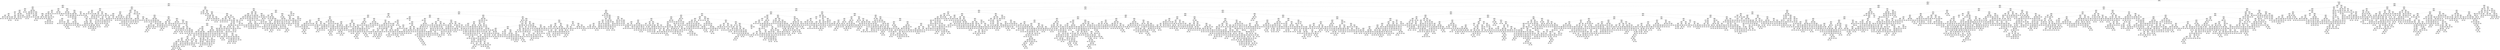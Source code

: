 digraph Tree {
node [shape=box] ;
0 [label="X[43] <= 107.5\ngini = 0.254\nsamples = 62730\nvalue = [14812, 84609]"] ;
1 [label="X[19] <= -0.374\ngini = 0.251\nsamples = 58045\nvalue = [13549, 78358]"] ;
0 -> 1 [labeldistance=2.5, labelangle=45, headlabel="True"] ;
2 [label="X[34] <= 0.5\ngini = 0.082\nsamples = 21913\nvalue = [1476, 33171]"] ;
1 -> 2 ;
3 [label="X[19] <= -1.067\ngini = 0.044\nsamples = 7636\nvalue = [271, 11897]"] ;
2 -> 3 ;
4 [label="X[31] <= 606.0\ngini = 0.011\nsamples = 3991\nvalue = [35, 6289]"] ;
3 -> 4 ;
5 [label="X[18] <= 1.343\ngini = 0.051\nsamples = 523\nvalue = [22, 821]"] ;
4 -> 5 ;
6 [label="X[38] <= 320.5\ngini = 0.046\nsamples = 521\nvalue = [20, 820]"] ;
5 -> 6 ;
7 [label="X[44] <= 688.5\ngini = 0.205\nsamples = 48\nvalue = [8, 61]"] ;
6 -> 7 ;
8 [label="X[44] <= 215.0\ngini = 0.116\nsamples = 46\nvalue = [4, 61]"] ;
7 -> 8 ;
9 [label="X[45] <= 0.5\ngini = 0.305\nsamples = 12\nvalue = [3, 13]"] ;
8 -> 9 ;
10 [label="X[43] <= 30.0\ngini = 0.375\nsamples = 4\nvalue = [3, 1]"] ;
9 -> 10 ;
11 [label="gini = 0.0\nsamples = 1\nvalue = [0, 1]"] ;
10 -> 11 ;
12 [label="gini = 0.0\nsamples = 3\nvalue = [3, 0]"] ;
10 -> 12 ;
13 [label="gini = 0.0\nsamples = 8\nvalue = [0, 12]"] ;
9 -> 13 ;
14 [label="X[43] <= 12.0\ngini = 0.04\nsamples = 34\nvalue = [1, 48]"] ;
8 -> 14 ;
15 [label="X[21] <= -0.918\ngini = 0.278\nsamples = 6\nvalue = [1, 5]"] ;
14 -> 15 ;
16 [label="gini = 0.0\nsamples = 1\nvalue = [1, 0]"] ;
15 -> 16 ;
17 [label="gini = 0.0\nsamples = 5\nvalue = [0, 5]"] ;
15 -> 17 ;
18 [label="gini = 0.0\nsamples = 28\nvalue = [0, 43]"] ;
14 -> 18 ;
19 [label="gini = 0.0\nsamples = 2\nvalue = [4, 0]"] ;
7 -> 19 ;
20 [label="X[39] <= 666.5\ngini = 0.031\nsamples = 473\nvalue = [12, 759]"] ;
6 -> 20 ;
21 [label="X[16] <= 1.543\ngini = 0.02\nsamples = 421\nvalue = [7, 680]"] ;
20 -> 21 ;
22 [label="X[5] <= -1.697\ngini = 0.009\nsamples = 394\nvalue = [3, 643]"] ;
21 -> 22 ;
23 [label="X[50] <= 131.0\ngini = 0.067\nsamples = 31\nvalue = [2, 56]"] ;
22 -> 23 ;
24 [label="X[48] <= 41.5\ngini = 0.5\nsamples = 3\nvalue = [2, 2]"] ;
23 -> 24 ;
25 [label="gini = 0.0\nsamples = 1\nvalue = [2, 0]"] ;
24 -> 25 ;
26 [label="gini = 0.0\nsamples = 2\nvalue = [0, 2]"] ;
24 -> 26 ;
27 [label="gini = 0.0\nsamples = 28\nvalue = [0, 54]"] ;
23 -> 27 ;
28 [label="X[27] <= 28.5\ngini = 0.003\nsamples = 363\nvalue = [1, 587]"] ;
22 -> 28 ;
29 [label="gini = 0.0\nsamples = 351\nvalue = [0, 568]"] ;
28 -> 29 ;
30 [label="X[8] <= 0.099\ngini = 0.095\nsamples = 12\nvalue = [1, 19]"] ;
28 -> 30 ;
31 [label="gini = 0.0\nsamples = 1\nvalue = [1, 0]"] ;
30 -> 31 ;
32 [label="gini = 0.0\nsamples = 11\nvalue = [0, 19]"] ;
30 -> 32 ;
33 [label="X[11] <= -1.433\ngini = 0.176\nsamples = 27\nvalue = [4, 37]"] ;
21 -> 33 ;
34 [label="X[16] <= 1.576\ngini = 0.444\nsamples = 3\nvalue = [4, 2]"] ;
33 -> 34 ;
35 [label="gini = 0.0\nsamples = 1\nvalue = [4, 0]"] ;
34 -> 35 ;
36 [label="gini = 0.0\nsamples = 2\nvalue = [0, 2]"] ;
34 -> 36 ;
37 [label="gini = 0.0\nsamples = 24\nvalue = [0, 35]"] ;
33 -> 37 ;
38 [label="X[52] <= 25.5\ngini = 0.112\nsamples = 52\nvalue = [5, 79]"] ;
20 -> 38 ;
39 [label="gini = 0.0\nsamples = 45\nvalue = [0, 73]"] ;
38 -> 39 ;
40 [label="X[17] <= -1.27\ngini = 0.496\nsamples = 7\nvalue = [5, 6]"] ;
38 -> 40 ;
41 [label="gini = 0.0\nsamples = 3\nvalue = [5, 0]"] ;
40 -> 41 ;
42 [label="gini = 0.0\nsamples = 4\nvalue = [0, 6]"] ;
40 -> 42 ;
43 [label="X[44] <= 162.0\ngini = 0.444\nsamples = 2\nvalue = [2, 1]"] ;
5 -> 43 ;
44 [label="gini = 0.0\nsamples = 1\nvalue = [2, 0]"] ;
43 -> 44 ;
45 [label="gini = 0.0\nsamples = 1\nvalue = [0, 1]"] ;
43 -> 45 ;
46 [label="X[23] <= -1.17\ngini = 0.005\nsamples = 3468\nvalue = [13, 5468]"] ;
4 -> 46 ;
47 [label="X[41] <= 138.5\ngini = 0.018\nsamples = 356\nvalue = [5, 561]"] ;
46 -> 47 ;
48 [label="X[21] <= 0.556\ngini = 0.008\nsamples = 313\nvalue = [2, 495]"] ;
47 -> 48 ;
49 [label="gini = 0.0\nsamples = 271\nvalue = [0, 424]"] ;
48 -> 49 ;
50 [label="X[8] <= -0.066\ngini = 0.053\nsamples = 42\nvalue = [2, 71]"] ;
48 -> 50 ;
51 [label="gini = 0.0\nsamples = 1\nvalue = [1, 0]"] ;
50 -> 51 ;
52 [label="X[41] <= 5.0\ngini = 0.027\nsamples = 41\nvalue = [1, 71]"] ;
50 -> 52 ;
53 [label="X[48] <= 67.5\ngini = 0.444\nsamples = 2\nvalue = [1, 2]"] ;
52 -> 53 ;
54 [label="gini = 0.0\nsamples = 1\nvalue = [1, 0]"] ;
53 -> 54 ;
55 [label="gini = 0.0\nsamples = 1\nvalue = [0, 2]"] ;
53 -> 55 ;
56 [label="gini = 0.0\nsamples = 39\nvalue = [0, 69]"] ;
52 -> 56 ;
57 [label="X[23] <= -1.185\ngini = 0.083\nsamples = 43\nvalue = [3, 66]"] ;
47 -> 57 ;
58 [label="gini = 0.0\nsamples = 42\nvalue = [0, 66]"] ;
57 -> 58 ;
59 [label="gini = 0.0\nsamples = 1\nvalue = [3, 0]"] ;
57 -> 59 ;
60 [label="X[7] <= -1.447\ngini = 0.003\nsamples = 3112\nvalue = [8, 4907]"] ;
46 -> 60 ;
61 [label="gini = 0.0\nsamples = 1\nvalue = [1, 0]"] ;
60 -> 61 ;
62 [label="X[35] <= 41.5\ngini = 0.003\nsamples = 3111\nvalue = [7, 4907]"] ;
60 -> 62 ;
63 [label="X[7] <= -0.783\ngini = 0.018\nsamples = 206\nvalue = [3, 321]"] ;
62 -> 63 ;
64 [label="X[40] <= 76.5\ngini = 0.198\nsamples = 5\nvalue = [1, 8]"] ;
63 -> 64 ;
65 [label="gini = 0.0\nsamples = 1\nvalue = [1, 0]"] ;
64 -> 65 ;
66 [label="gini = 0.0\nsamples = 4\nvalue = [0, 8]"] ;
64 -> 66 ;
67 [label="X[51] <= 62206.0\ngini = 0.013\nsamples = 201\nvalue = [2, 313]"] ;
63 -> 67 ;
68 [label="gini = 0.0\nsamples = 147\nvalue = [0, 228]"] ;
67 -> 68 ;
69 [label="X[39] <= 124.5\ngini = 0.045\nsamples = 54\nvalue = [2, 85]"] ;
67 -> 69 ;
70 [label="X[43] <= 16.5\ngini = 0.18\nsamples = 11\nvalue = [2, 18]"] ;
69 -> 70 ;
71 [label="gini = 0.0\nsamples = 1\nvalue = [2, 0]"] ;
70 -> 71 ;
72 [label="gini = 0.0\nsamples = 10\nvalue = [0, 18]"] ;
70 -> 72 ;
73 [label="gini = 0.0\nsamples = 43\nvalue = [0, 67]"] ;
69 -> 73 ;
74 [label="X[15] <= -2.674\ngini = 0.002\nsamples = 2905\nvalue = [4, 4586]"] ;
62 -> 74 ;
75 [label="X[18] <= -3.045\ngini = 0.067\nsamples = 20\nvalue = [1, 28]"] ;
74 -> 75 ;
76 [label="X[18] <= -3.085\ngini = 0.375\nsamples = 4\nvalue = [1, 3]"] ;
75 -> 76 ;
77 [label="gini = 0.0\nsamples = 3\nvalue = [0, 3]"] ;
76 -> 77 ;
78 [label="gini = 0.0\nsamples = 1\nvalue = [1, 0]"] ;
76 -> 78 ;
79 [label="gini = 0.0\nsamples = 16\nvalue = [0, 25]"] ;
75 -> 79 ;
80 [label="X[8] <= -0.109\ngini = 0.001\nsamples = 2885\nvalue = [3, 4558]"] ;
74 -> 80 ;
81 [label="X[23] <= -0.797\ngini = 0.117\nsamples = 11\nvalue = [1, 15]"] ;
80 -> 81 ;
82 [label="gini = 0.0\nsamples = 1\nvalue = [1, 0]"] ;
81 -> 82 ;
83 [label="gini = 0.0\nsamples = 10\nvalue = [0, 15]"] ;
81 -> 83 ;
84 [label="X[14] <= -1.427\ngini = 0.001\nsamples = 2874\nvalue = [2, 4543]"] ;
80 -> 84 ;
85 [label="X[44] <= 716.0\ngini = 0.007\nsamples = 368\nvalue = [2, 569]"] ;
84 -> 85 ;
86 [label="X[5] <= 1.738\ngini = 0.004\nsamples = 351\nvalue = [1, 549]"] ;
85 -> 86 ;
87 [label="gini = 0.0\nsamples = 332\nvalue = [0, 517]"] ;
86 -> 87 ;
88 [label="X[5] <= 1.747\ngini = 0.059\nsamples = 19\nvalue = [1, 32]"] ;
86 -> 88 ;
89 [label="gini = 0.0\nsamples = 1\nvalue = [1, 0]"] ;
88 -> 89 ;
90 [label="gini = 0.0\nsamples = 18\nvalue = [0, 32]"] ;
88 -> 90 ;
91 [label="X[1] <= -0.833\ngini = 0.091\nsamples = 17\nvalue = [1, 20]"] ;
85 -> 91 ;
92 [label="X[1] <= -1.136\ngini = 0.444\nsamples = 3\nvalue = [1, 2]"] ;
91 -> 92 ;
93 [label="gini = 0.0\nsamples = 2\nvalue = [0, 2]"] ;
92 -> 93 ;
94 [label="gini = 0.0\nsamples = 1\nvalue = [1, 0]"] ;
92 -> 94 ;
95 [label="gini = 0.0\nsamples = 14\nvalue = [0, 18]"] ;
91 -> 95 ;
96 [label="gini = 0.0\nsamples = 2506\nvalue = [0, 3974]"] ;
84 -> 96 ;
97 [label="X[7] <= -0.903\ngini = 0.078\nsamples = 3645\nvalue = [236, 5608]"] ;
3 -> 97 ;
98 [label="X[17] <= -1.127\ngini = 0.365\nsamples = 62\nvalue = [79, 25]"] ;
97 -> 98 ;
99 [label="X[43] <= 54.5\ngini = 0.491\nsamples = 34\nvalue = [30, 23]"] ;
98 -> 99 ;
100 [label="X[41] <= 22.0\ngini = 0.467\nsamples = 24\nvalue = [13, 22]"] ;
99 -> 100 ;
101 [label="gini = 0.0\nsamples = 4\nvalue = [5, 0]"] ;
100 -> 101 ;
102 [label="X[51] <= 6995.5\ngini = 0.391\nsamples = 20\nvalue = [8, 22]"] ;
100 -> 102 ;
103 [label="gini = 0.0\nsamples = 13\nvalue = [0, 20]"] ;
102 -> 103 ;
104 [label="X[23] <= 1.473\ngini = 0.32\nsamples = 7\nvalue = [8, 2]"] ;
102 -> 104 ;
105 [label="gini = 0.0\nsamples = 6\nvalue = [8, 0]"] ;
104 -> 105 ;
106 [label="gini = 0.0\nsamples = 1\nvalue = [0, 2]"] ;
104 -> 106 ;
107 [label="X[37] <= 30.5\ngini = 0.105\nsamples = 10\nvalue = [17, 1]"] ;
99 -> 107 ;
108 [label="gini = 0.0\nsamples = 1\nvalue = [0, 1]"] ;
107 -> 108 ;
109 [label="gini = 0.0\nsamples = 9\nvalue = [17, 0]"] ;
107 -> 109 ;
110 [label="X[20] <= -1.082\ngini = 0.075\nsamples = 28\nvalue = [49, 2]"] ;
98 -> 110 ;
111 [label="X[31] <= 393.0\ngini = 0.5\nsamples = 2\nvalue = [1, 1]"] ;
110 -> 111 ;
112 [label="gini = 0.0\nsamples = 1\nvalue = [1, 0]"] ;
111 -> 112 ;
113 [label="gini = 0.0\nsamples = 1\nvalue = [0, 1]"] ;
111 -> 113 ;
114 [label="X[40] <= 147.5\ngini = 0.04\nsamples = 26\nvalue = [48, 1]"] ;
110 -> 114 ;
115 [label="gini = 0.0\nsamples = 22\nvalue = [43, 0]"] ;
114 -> 115 ;
116 [label="X[9] <= 0.506\ngini = 0.278\nsamples = 4\nvalue = [5, 1]"] ;
114 -> 116 ;
117 [label="gini = 0.0\nsamples = 3\nvalue = [5, 0]"] ;
116 -> 117 ;
118 [label="gini = 0.0\nsamples = 1\nvalue = [0, 1]"] ;
116 -> 118 ;
119 [label="X[8] <= -0.016\ngini = 0.053\nsamples = 3583\nvalue = [157, 5583]"] ;
97 -> 119 ;
120 [label="X[51] <= 2411.0\ngini = 0.258\nsamples = 92\nvalue = [117, 21]"] ;
119 -> 120 ;
121 [label="X[10] <= -0.813\ngini = 0.091\nsamples = 17\nvalue = [1, 20]"] ;
120 -> 121 ;
122 [label="gini = 0.0\nsamples = 1\nvalue = [1, 0]"] ;
121 -> 122 ;
123 [label="gini = 0.0\nsamples = 16\nvalue = [0, 20]"] ;
121 -> 123 ;
124 [label="X[48] <= 15.0\ngini = 0.017\nsamples = 75\nvalue = [116, 1]"] ;
120 -> 124 ;
125 [label="X[15] <= 1.925\ngini = 0.18\nsamples = 8\nvalue = [9, 1]"] ;
124 -> 125 ;
126 [label="gini = 0.0\nsamples = 7\nvalue = [9, 0]"] ;
125 -> 126 ;
127 [label="gini = 0.0\nsamples = 1\nvalue = [0, 1]"] ;
125 -> 127 ;
128 [label="gini = 0.0\nsamples = 67\nvalue = [107, 0]"] ;
124 -> 128 ;
129 [label="X[9] <= 1.524\ngini = 0.014\nsamples = 3491\nvalue = [40, 5562]"] ;
119 -> 129 ;
130 [label="X[17] <= -0.397\ngini = 0.012\nsamples = 3460\nvalue = [33, 5525]"] ;
129 -> 130 ;
131 [label="X[16] <= -2.435\ngini = 0.009\nsamples = 3452\nvalue = [24, 5522]"] ;
130 -> 131 ;
132 [label="X[16] <= -2.44\ngini = 0.185\nsamples = 19\nvalue = [3, 26]"] ;
131 -> 132 ;
133 [label="gini = 0.0\nsamples = 18\nvalue = [0, 26]"] ;
132 -> 133 ;
134 [label="gini = 0.0\nsamples = 1\nvalue = [3, 0]"] ;
132 -> 134 ;
135 [label="X[8] <= 0.147\ngini = 0.008\nsamples = 3433\nvalue = [21, 5496]"] ;
131 -> 135 ;
136 [label="X[12] <= 0.251\ngini = 0.365\nsamples = 19\nvalue = [6, 19]"] ;
135 -> 136 ;
137 [label="X[31] <= 633.5\ngini = 0.457\nsamples = 14\nvalue = [6, 11]"] ;
136 -> 137 ;
138 [label="gini = 0.0\nsamples = 4\nvalue = [4, 0]"] ;
137 -> 138 ;
139 [label="X[26] <= 100.0\ngini = 0.26\nsamples = 10\nvalue = [2, 11]"] ;
137 -> 139 ;
140 [label="X[33] <= 2.5\ngini = 0.153\nsamples = 9\nvalue = [1, 11]"] ;
139 -> 140 ;
141 [label="gini = 0.0\nsamples = 8\nvalue = [0, 11]"] ;
140 -> 141 ;
142 [label="gini = 0.0\nsamples = 1\nvalue = [1, 0]"] ;
140 -> 142 ;
143 [label="gini = 0.0\nsamples = 1\nvalue = [1, 0]"] ;
139 -> 143 ;
144 [label="gini = 0.0\nsamples = 5\nvalue = [0, 8]"] ;
136 -> 144 ;
145 [label="X[26] <= 18.5\ngini = 0.005\nsamples = 3414\nvalue = [15, 5477]"] ;
135 -> 145 ;
146 [label="X[20] <= 0.852\ngini = 0.017\nsamples = 646\nvalue = [9, 1035]"] ;
145 -> 146 ;
147 [label="X[29] <= 21.0\ngini = 0.009\nsamples = 516\nvalue = [4, 835]"] ;
146 -> 147 ;
148 [label="X[21] <= -1.477\ngini = 0.121\nsamples = 22\nvalue = [2, 29]"] ;
147 -> 148 ;
149 [label="gini = 0.0\nsamples = 1\nvalue = [2, 0]"] ;
148 -> 149 ;
150 [label="gini = 0.0\nsamples = 21\nvalue = [0, 29]"] ;
148 -> 150 ;
151 [label="X[5] <= 2.691\ngini = 0.005\nsamples = 494\nvalue = [2, 806]"] ;
147 -> 151 ;
152 [label="X[15] <= 1.395\ngini = 0.002\nsamples = 491\nvalue = [1, 804]"] ;
151 -> 152 ;
153 [label="gini = 0.0\nsamples = 433\nvalue = [0, 716]"] ;
152 -> 153 ;
154 [label="X[21] <= 1.087\ngini = 0.022\nsamples = 58\nvalue = [1, 88]"] ;
152 -> 154 ;
155 [label="gini = 0.0\nsamples = 55\nvalue = [0, 85]"] ;
154 -> 155 ;
156 [label="X[14] <= -0.902\ngini = 0.375\nsamples = 3\nvalue = [1, 3]"] ;
154 -> 156 ;
157 [label="gini = 0.0\nsamples = 1\nvalue = [1, 0]"] ;
156 -> 157 ;
158 [label="gini = 0.0\nsamples = 2\nvalue = [0, 3]"] ;
156 -> 158 ;
159 [label="X[23] <= 1.964\ngini = 0.444\nsamples = 3\nvalue = [1, 2]"] ;
151 -> 159 ;
160 [label="gini = 0.0\nsamples = 2\nvalue = [0, 2]"] ;
159 -> 160 ;
161 [label="gini = 0.0\nsamples = 1\nvalue = [1, 0]"] ;
159 -> 161 ;
162 [label="X[48] <= 14.5\ngini = 0.048\nsamples = 130\nvalue = [5, 200]"] ;
146 -> 162 ;
163 [label="X[24] <= 14.5\ngini = 0.48\nsamples = 4\nvalue = [2, 3]"] ;
162 -> 163 ;
164 [label="gini = 0.0\nsamples = 3\nvalue = [0, 3]"] ;
163 -> 164 ;
165 [label="gini = 0.0\nsamples = 1\nvalue = [2, 0]"] ;
163 -> 165 ;
166 [label="X[7] <= -0.641\ngini = 0.03\nsamples = 126\nvalue = [3, 197]"] ;
162 -> 166 ;
167 [label="X[8] <= 0.747\ngini = 0.231\nsamples = 11\nvalue = [2, 13]"] ;
166 -> 167 ;
168 [label="gini = 0.0\nsamples = 1\nvalue = [2, 0]"] ;
167 -> 168 ;
169 [label="gini = 0.0\nsamples = 10\nvalue = [0, 13]"] ;
167 -> 169 ;
170 [label="X[31] <= 531.5\ngini = 0.011\nsamples = 115\nvalue = [1, 184]"] ;
166 -> 170 ;
171 [label="X[12] <= -0.799\ngini = 0.278\nsamples = 6\nvalue = [1, 5]"] ;
170 -> 171 ;
172 [label="gini = 0.0\nsamples = 1\nvalue = [1, 0]"] ;
171 -> 172 ;
173 [label="gini = 0.0\nsamples = 5\nvalue = [0, 5]"] ;
171 -> 173 ;
174 [label="gini = 0.0\nsamples = 109\nvalue = [0, 179]"] ;
170 -> 174 ;
175 [label="X[47] <= 16.5\ngini = 0.003\nsamples = 2768\nvalue = [6, 4442]"] ;
145 -> 175 ;
176 [label="X[8] <= 0.176\ngini = 0.01\nsamples = 363\nvalue = [3, 604]"] ;
175 -> 176 ;
177 [label="gini = 0.0\nsamples = 1\nvalue = [1, 0]"] ;
176 -> 177 ;
178 [label="X[48] <= 163.5\ngini = 0.007\nsamples = 362\nvalue = [2, 604]"] ;
176 -> 178 ;
179 [label="X[7] <= 0.892\ngini = 0.003\nsamples = 359\nvalue = [1, 601]"] ;
178 -> 179 ;
180 [label="gini = 0.0\nsamples = 356\nvalue = [0, 597]"] ;
179 -> 180 ;
181 [label="X[10] <= 0.268\ngini = 0.32\nsamples = 3\nvalue = [1, 4]"] ;
179 -> 181 ;
182 [label="gini = 0.0\nsamples = 2\nvalue = [0, 4]"] ;
181 -> 182 ;
183 [label="gini = 0.0\nsamples = 1\nvalue = [1, 0]"] ;
181 -> 183 ;
184 [label="X[30] <= 0.5\ngini = 0.375\nsamples = 3\nvalue = [1, 3]"] ;
178 -> 184 ;
185 [label="gini = 0.0\nsamples = 2\nvalue = [0, 3]"] ;
184 -> 185 ;
186 [label="gini = 0.0\nsamples = 1\nvalue = [1, 0]"] ;
184 -> 186 ;
187 [label="X[14] <= 1.37\ngini = 0.002\nsamples = 2405\nvalue = [3, 3838]"] ;
175 -> 187 ;
188 [label="X[39] <= 664.0\ngini = 0.001\nsamples = 2329\nvalue = [2, 3724]"] ;
187 -> 188 ;
189 [label="gini = 0.0\nsamples = 2007\nvalue = [0, 3212]"] ;
188 -> 189 ;
190 [label="X[15] <= -1.624\ngini = 0.008\nsamples = 322\nvalue = [2, 512]"] ;
188 -> 190 ;
191 [label="X[48] <= 147.5\ngini = 0.062\nsamples = 19\nvalue = [1, 30]"] ;
190 -> 191 ;
192 [label="gini = 0.0\nsamples = 17\nvalue = [0, 27]"] ;
191 -> 192 ;
193 [label="X[22] <= -0.996\ngini = 0.375\nsamples = 2\nvalue = [1, 3]"] ;
191 -> 193 ;
194 [label="gini = 0.0\nsamples = 1\nvalue = [0, 3]"] ;
193 -> 194 ;
195 [label="gini = 0.0\nsamples = 1\nvalue = [1, 0]"] ;
193 -> 195 ;
196 [label="X[39] <= 665.5\ngini = 0.004\nsamples = 303\nvalue = [1, 482]"] ;
190 -> 196 ;
197 [label="X[49] <= 3.5\ngini = 0.1\nsamples = 16\nvalue = [1, 18]"] ;
196 -> 197 ;
198 [label="X[40] <= 36.0\ngini = 0.32\nsamples = 5\nvalue = [1, 4]"] ;
197 -> 198 ;
199 [label="gini = 0.0\nsamples = 1\nvalue = [1, 0]"] ;
198 -> 199 ;
200 [label="gini = 0.0\nsamples = 4\nvalue = [0, 4]"] ;
198 -> 200 ;
201 [label="gini = 0.0\nsamples = 11\nvalue = [0, 14]"] ;
197 -> 201 ;
202 [label="gini = 0.0\nsamples = 287\nvalue = [0, 464]"] ;
196 -> 202 ;
203 [label="X[23] <= -1.147\ngini = 0.017\nsamples = 76\nvalue = [1, 114]"] ;
187 -> 203 ;
204 [label="X[19] <= -1.006\ngini = 0.071\nsamples = 18\nvalue = [1, 26]"] ;
203 -> 204 ;
205 [label="X[37] <= 25.0\ngini = 0.5\nsamples = 2\nvalue = [1, 1]"] ;
204 -> 205 ;
206 [label="gini = 0.0\nsamples = 1\nvalue = [0, 1]"] ;
205 -> 206 ;
207 [label="gini = 0.0\nsamples = 1\nvalue = [1, 0]"] ;
205 -> 207 ;
208 [label="gini = 0.0\nsamples = 16\nvalue = [0, 25]"] ;
204 -> 208 ;
209 [label="gini = 0.0\nsamples = 58\nvalue = [0, 88]"] ;
203 -> 209 ;
210 [label="X[19] <= -0.98\ngini = 0.375\nsamples = 8\nvalue = [9, 3]"] ;
130 -> 210 ;
211 [label="gini = 0.0\nsamples = 6\nvalue = [9, 0]"] ;
210 -> 211 ;
212 [label="gini = 0.0\nsamples = 2\nvalue = [0, 3]"] ;
210 -> 212 ;
213 [label="X[8] <= 0.364\ngini = 0.268\nsamples = 31\nvalue = [7, 37]"] ;
129 -> 213 ;
214 [label="X[26] <= 54.0\ngini = 0.278\nsamples = 4\nvalue = [5, 1]"] ;
213 -> 214 ;
215 [label="gini = 0.0\nsamples = 1\nvalue = [0, 1]"] ;
214 -> 215 ;
216 [label="gini = 0.0\nsamples = 3\nvalue = [5, 0]"] ;
214 -> 216 ;
217 [label="X[21] <= -1.056\ngini = 0.1\nsamples = 27\nvalue = [2, 36]"] ;
213 -> 217 ;
218 [label="gini = 0.0\nsamples = 1\nvalue = [1, 0]"] ;
217 -> 218 ;
219 [label="X[9] <= 1.542\ngini = 0.053\nsamples = 26\nvalue = [1, 36]"] ;
217 -> 219 ;
220 [label="gini = 0.0\nsamples = 1\nvalue = [1, 0]"] ;
219 -> 220 ;
221 [label="gini = 0.0\nsamples = 25\nvalue = [0, 36]"] ;
219 -> 221 ;
222 [label="X[18] <= 0.293\ngini = 0.101\nsamples = 14277\nvalue = [1205, 21274]"] ;
2 -> 222 ;
223 [label="X[8] <= 0.129\ngini = 0.044\nsamples = 9990\nvalue = [351, 15385]"] ;
222 -> 223 ;
224 [label="X[12] <= -1.151\ngini = 0.449\nsamples = 153\nvalue = [149, 77]"] ;
223 -> 224 ;
225 [label="X[4] <= -0.141\ngini = 0.351\nsamples = 16\nvalue = [5, 17]"] ;
224 -> 225 ;
226 [label="X[41] <= 7.5\ngini = 0.32\nsamples = 4\nvalue = [4, 1]"] ;
225 -> 226 ;
227 [label="gini = 0.0\nsamples = 1\nvalue = [0, 1]"] ;
226 -> 227 ;
228 [label="gini = 0.0\nsamples = 3\nvalue = [4, 0]"] ;
226 -> 228 ;
229 [label="X[35] <= 624.5\ngini = 0.111\nsamples = 12\nvalue = [1, 16]"] ;
225 -> 229 ;
230 [label="gini = 0.0\nsamples = 11\nvalue = [0, 16]"] ;
229 -> 230 ;
231 [label="gini = 0.0\nsamples = 1\nvalue = [1, 0]"] ;
229 -> 231 ;
232 [label="X[28] <= 0.5\ngini = 0.415\nsamples = 137\nvalue = [144, 60]"] ;
224 -> 232 ;
233 [label="X[14] <= 1.088\ngini = 0.351\nsamples = 46\nvalue = [15, 51]"] ;
232 -> 233 ;
234 [label="X[31] <= 665.0\ngini = 0.245\nsamples = 40\nvalue = [8, 48]"] ;
233 -> 234 ;
235 [label="X[15] <= 0.538\ngini = 0.463\nsamples = 17\nvalue = [8, 14]"] ;
234 -> 235 ;
236 [label="X[40] <= 154.0\ngini = 0.18\nsamples = 6\nvalue = [1, 9]"] ;
235 -> 236 ;
237 [label="gini = 0.0\nsamples = 5\nvalue = [0, 9]"] ;
236 -> 237 ;
238 [label="gini = 0.0\nsamples = 1\nvalue = [1, 0]"] ;
236 -> 238 ;
239 [label="X[0] <= -0.982\ngini = 0.486\nsamples = 11\nvalue = [7, 5]"] ;
235 -> 239 ;
240 [label="gini = 0.0\nsamples = 2\nvalue = [0, 2]"] ;
239 -> 240 ;
241 [label="X[47] <= 54.5\ngini = 0.42\nsamples = 9\nvalue = [7, 3]"] ;
239 -> 241 ;
242 [label="gini = 0.0\nsamples = 4\nvalue = [5, 0]"] ;
241 -> 242 ;
243 [label="X[44] <= 223.0\ngini = 0.48\nsamples = 5\nvalue = [2, 3]"] ;
241 -> 243 ;
244 [label="gini = 0.0\nsamples = 2\nvalue = [2, 0]"] ;
243 -> 244 ;
245 [label="gini = 0.0\nsamples = 3\nvalue = [0, 3]"] ;
243 -> 245 ;
246 [label="gini = 0.0\nsamples = 23\nvalue = [0, 34]"] ;
234 -> 246 ;
247 [label="X[3] <= -0.196\ngini = 0.42\nsamples = 6\nvalue = [7, 3]"] ;
233 -> 247 ;
248 [label="X[13] <= 1.97\ngini = 0.219\nsamples = 4\nvalue = [7, 1]"] ;
247 -> 248 ;
249 [label="gini = 0.0\nsamples = 3\nvalue = [7, 0]"] ;
248 -> 249 ;
250 [label="gini = 0.0\nsamples = 1\nvalue = [0, 1]"] ;
248 -> 250 ;
251 [label="gini = 0.0\nsamples = 2\nvalue = [0, 2]"] ;
247 -> 251 ;
252 [label="X[37] <= 117.0\ngini = 0.122\nsamples = 91\nvalue = [129, 9]"] ;
232 -> 252 ;
253 [label="X[50] <= 17.0\ngini = 0.017\nsamples = 72\nvalue = [114, 1]"] ;
252 -> 253 ;
254 [label="gini = 0.0\nsamples = 1\nvalue = [0, 1]"] ;
253 -> 254 ;
255 [label="gini = 0.0\nsamples = 71\nvalue = [114, 0]"] ;
253 -> 255 ;
256 [label="X[3] <= 0.795\ngini = 0.454\nsamples = 19\nvalue = [15, 8]"] ;
252 -> 256 ;
257 [label="X[51] <= 70929.0\ngini = 0.49\nsamples = 13\nvalue = [6, 8]"] ;
256 -> 257 ;
258 [label="X[7] <= 1.158\ngini = 0.375\nsamples = 8\nvalue = [6, 2]"] ;
257 -> 258 ;
259 [label="gini = 0.0\nsamples = 5\nvalue = [5, 0]"] ;
258 -> 259 ;
260 [label="X[46] <= 1.5\ngini = 0.444\nsamples = 3\nvalue = [1, 2]"] ;
258 -> 260 ;
261 [label="gini = 0.0\nsamples = 2\nvalue = [0, 2]"] ;
260 -> 261 ;
262 [label="gini = 0.0\nsamples = 1\nvalue = [1, 0]"] ;
260 -> 262 ;
263 [label="gini = 0.0\nsamples = 5\nvalue = [0, 6]"] ;
257 -> 263 ;
264 [label="gini = 0.0\nsamples = 6\nvalue = [9, 0]"] ;
256 -> 264 ;
265 [label="X[43] <= 106.5\ngini = 0.026\nsamples = 9837\nvalue = [202, 15308]"] ;
223 -> 265 ;
266 [label="X[18] <= -3.048\ngini = 0.025\nsamples = 9832\nvalue = [199, 15298]"] ;
265 -> 266 ;
267 [label="X[18] <= -3.082\ngini = 0.161\nsamples = 209\nvalue = [28, 290]"] ;
266 -> 267 ;
268 [label="X[0] <= -2.897\ngini = 0.057\nsamples = 176\nvalue = [8, 263]"] ;
267 -> 268 ;
269 [label="gini = 0.0\nsamples = 1\nvalue = [1, 0]"] ;
268 -> 269 ;
270 [label="X[25] <= 727.0\ngini = 0.051\nsamples = 175\nvalue = [7, 263]"] ;
268 -> 270 ;
271 [label="X[2] <= 1.348\ngini = 0.037\nsamples = 171\nvalue = [5, 257]"] ;
270 -> 271 ;
272 [label="X[9] <= 1.44\ngini = 0.024\nsamples = 162\nvalue = [3, 249]"] ;
271 -> 272 ;
273 [label="X[39] <= 30.0\ngini = 0.016\nsamples = 159\nvalue = [2, 247]"] ;
272 -> 273 ;
274 [label="X[8] <= 1.437\ngini = 0.219\nsamples = 7\nvalue = [1, 7]"] ;
273 -> 274 ;
275 [label="gini = 0.0\nsamples = 6\nvalue = [0, 7]"] ;
274 -> 275 ;
276 [label="gini = 0.0\nsamples = 1\nvalue = [1, 0]"] ;
274 -> 276 ;
277 [label="X[51] <= 94139.5\ngini = 0.008\nsamples = 152\nvalue = [1, 240]"] ;
273 -> 277 ;
278 [label="gini = 0.0\nsamples = 140\nvalue = [0, 223]"] ;
277 -> 278 ;
279 [label="X[12] <= -0.806\ngini = 0.105\nsamples = 12\nvalue = [1, 17]"] ;
277 -> 279 ;
280 [label="X[0] <= 0.06\ngini = 0.444\nsamples = 2\nvalue = [1, 2]"] ;
279 -> 280 ;
281 [label="gini = 0.0\nsamples = 1\nvalue = [1, 0]"] ;
280 -> 281 ;
282 [label="gini = 0.0\nsamples = 1\nvalue = [0, 2]"] ;
280 -> 282 ;
283 [label="gini = 0.0\nsamples = 10\nvalue = [0, 15]"] ;
279 -> 283 ;
284 [label="X[26] <= 52.5\ngini = 0.444\nsamples = 3\nvalue = [1, 2]"] ;
272 -> 284 ;
285 [label="gini = 0.0\nsamples = 2\nvalue = [0, 2]"] ;
284 -> 285 ;
286 [label="gini = 0.0\nsamples = 1\nvalue = [1, 0]"] ;
284 -> 286 ;
287 [label="X[37] <= 40.0\ngini = 0.32\nsamples = 9\nvalue = [2, 8]"] ;
271 -> 287 ;
288 [label="gini = 0.0\nsamples = 1\nvalue = [2, 0]"] ;
287 -> 288 ;
289 [label="gini = 0.0\nsamples = 8\nvalue = [0, 8]"] ;
287 -> 289 ;
290 [label="X[44] <= 734.0\ngini = 0.375\nsamples = 4\nvalue = [2, 6]"] ;
270 -> 290 ;
291 [label="gini = 0.0\nsamples = 1\nvalue = [2, 0]"] ;
290 -> 291 ;
292 [label="gini = 0.0\nsamples = 3\nvalue = [0, 6]"] ;
290 -> 292 ;
293 [label="X[18] <= -3.075\ngini = 0.489\nsamples = 33\nvalue = [20, 27]"] ;
267 -> 293 ;
294 [label="X[13] <= -0.501\ngini = 0.413\nsamples = 16\nvalue = [17, 7]"] ;
293 -> 294 ;
295 [label="X[16] <= -0.953\ngini = 0.42\nsamples = 5\nvalue = [3, 7]"] ;
294 -> 295 ;
296 [label="gini = 0.0\nsamples = 2\nvalue = [0, 5]"] ;
295 -> 296 ;
297 [label="X[12] <= -0.474\ngini = 0.48\nsamples = 3\nvalue = [3, 2]"] ;
295 -> 297 ;
298 [label="gini = 0.0\nsamples = 1\nvalue = [0, 2]"] ;
297 -> 298 ;
299 [label="gini = 0.0\nsamples = 2\nvalue = [3, 0]"] ;
297 -> 299 ;
300 [label="gini = 0.0\nsamples = 11\nvalue = [14, 0]"] ;
294 -> 300 ;
301 [label="X[38] <= 672.5\ngini = 0.227\nsamples = 17\nvalue = [3, 20]"] ;
293 -> 301 ;
302 [label="X[44] <= 553.0\ngini = 0.49\nsamples = 6\nvalue = [3, 4]"] ;
301 -> 302 ;
303 [label="X[40] <= 164.0\ngini = 0.375\nsamples = 3\nvalue = [3, 1]"] ;
302 -> 303 ;
304 [label="gini = 0.0\nsamples = 2\nvalue = [3, 0]"] ;
303 -> 304 ;
305 [label="gini = 0.0\nsamples = 1\nvalue = [0, 1]"] ;
303 -> 305 ;
306 [label="gini = 0.0\nsamples = 3\nvalue = [0, 3]"] ;
302 -> 306 ;
307 [label="gini = 0.0\nsamples = 11\nvalue = [0, 16]"] ;
301 -> 307 ;
308 [label="X[8] <= 0.291\ngini = 0.022\nsamples = 9623\nvalue = [171, 15008]"] ;
266 -> 308 ;
309 [label="X[29] <= 10.5\ngini = 0.304\nsamples = 85\nvalue = [26, 113]"] ;
308 -> 309 ;
310 [label="gini = 0.0\nsamples = 3\nvalue = [7, 0]"] ;
309 -> 310 ;
311 [label="X[26] <= 122.0\ngini = 0.246\nsamples = 82\nvalue = [19, 113]"] ;
309 -> 311 ;
312 [label="X[37] <= 3.5\ngini = 0.169\nsamples = 75\nvalue = [11, 107]"] ;
311 -> 312 ;
313 [label="gini = 0.0\nsamples = 2\nvalue = [2, 0]"] ;
312 -> 313 ;
314 [label="X[9] <= 0.932\ngini = 0.143\nsamples = 73\nvalue = [9, 107]"] ;
312 -> 314 ;
315 [label="X[31] <= 87.5\ngini = 0.077\nsamples = 65\nvalue = [4, 96]"] ;
314 -> 315 ;
316 [label="X[52] <= 20.5\ngini = 0.48\nsamples = 4\nvalue = [2, 3]"] ;
315 -> 316 ;
317 [label="gini = 0.0\nsamples = 1\nvalue = [2, 0]"] ;
316 -> 317 ;
318 [label="gini = 0.0\nsamples = 3\nvalue = [0, 3]"] ;
316 -> 318 ;
319 [label="X[3] <= -1.425\ngini = 0.041\nsamples = 61\nvalue = [2, 93]"] ;
315 -> 319 ;
320 [label="X[12] <= -1.467\ngini = 0.5\nsamples = 2\nvalue = [1, 1]"] ;
319 -> 320 ;
321 [label="gini = 0.0\nsamples = 1\nvalue = [0, 1]"] ;
320 -> 321 ;
322 [label="gini = 0.0\nsamples = 1\nvalue = [1, 0]"] ;
320 -> 322 ;
323 [label="X[18] <= 0.182\ngini = 0.021\nsamples = 59\nvalue = [1, 92]"] ;
319 -> 323 ;
324 [label="gini = 0.0\nsamples = 53\nvalue = [0, 86]"] ;
323 -> 324 ;
325 [label="X[16] <= 1.573\ngini = 0.245\nsamples = 6\nvalue = [1, 6]"] ;
323 -> 325 ;
326 [label="gini = 0.0\nsamples = 5\nvalue = [0, 6]"] ;
325 -> 326 ;
327 [label="gini = 0.0\nsamples = 1\nvalue = [1, 0]"] ;
325 -> 327 ;
328 [label="X[23] <= -0.804\ngini = 0.43\nsamples = 8\nvalue = [5, 11]"] ;
314 -> 328 ;
329 [label="gini = 0.0\nsamples = 3\nvalue = [5, 0]"] ;
328 -> 329 ;
330 [label="gini = 0.0\nsamples = 5\nvalue = [0, 11]"] ;
328 -> 330 ;
331 [label="X[42] <= 0.5\ngini = 0.49\nsamples = 7\nvalue = [8, 6]"] ;
311 -> 331 ;
332 [label="gini = 0.0\nsamples = 2\nvalue = [0, 5]"] ;
331 -> 332 ;
333 [label="X[10] <= -0.575\ngini = 0.198\nsamples = 5\nvalue = [8, 1]"] ;
331 -> 333 ;
334 [label="gini = 0.0\nsamples = 1\nvalue = [0, 1]"] ;
333 -> 334 ;
335 [label="gini = 0.0\nsamples = 4\nvalue = [8, 0]"] ;
333 -> 335 ;
336 [label="X[44] <= 6.5\ngini = 0.019\nsamples = 9538\nvalue = [145, 14895]"] ;
308 -> 336 ;
337 [label="X[24] <= 11.5\ngini = 0.135\nsamples = 154\nvalue = [18, 230]"] ;
336 -> 337 ;
338 [label="X[18] <= 0.081\ngini = 0.259\nsamples = 54\nvalue = [13, 72]"] ;
337 -> 338 ;
339 [label="X[21] <= 0.199\ngini = 0.186\nsamples = 50\nvalue = [8, 69]"] ;
338 -> 339 ;
340 [label="X[22] <= -1.808\ngini = 0.094\nsamples = 42\nvalue = [3, 58]"] ;
339 -> 340 ;
341 [label="X[7] <= -0.367\ngini = 0.337\nsamples = 6\nvalue = [3, 11]"] ;
340 -> 341 ;
342 [label="gini = 0.0\nsamples = 1\nvalue = [3, 0]"] ;
341 -> 342 ;
343 [label="gini = 0.0\nsamples = 5\nvalue = [0, 11]"] ;
341 -> 343 ;
344 [label="gini = 0.0\nsamples = 36\nvalue = [0, 47]"] ;
340 -> 344 ;
345 [label="X[16] <= -0.159\ngini = 0.43\nsamples = 8\nvalue = [5, 11]"] ;
339 -> 345 ;
346 [label="X[22] <= 0.908\ngini = 0.278\nsamples = 3\nvalue = [5, 1]"] ;
345 -> 346 ;
347 [label="gini = 0.0\nsamples = 2\nvalue = [5, 0]"] ;
346 -> 347 ;
348 [label="gini = 0.0\nsamples = 1\nvalue = [0, 1]"] ;
346 -> 348 ;
349 [label="gini = 0.0\nsamples = 5\nvalue = [0, 10]"] ;
345 -> 349 ;
350 [label="X[17] <= -1.164\ngini = 0.469\nsamples = 4\nvalue = [5, 3]"] ;
338 -> 350 ;
351 [label="gini = 0.0\nsamples = 2\nvalue = [0, 3]"] ;
350 -> 351 ;
352 [label="gini = 0.0\nsamples = 2\nvalue = [5, 0]"] ;
350 -> 352 ;
353 [label="X[1] <= -1.093\ngini = 0.059\nsamples = 100\nvalue = [5, 158]"] ;
337 -> 353 ;
354 [label="X[4] <= -0.416\ngini = 0.444\nsamples = 2\nvalue = [2, 1]"] ;
353 -> 354 ;
355 [label="gini = 0.0\nsamples = 1\nvalue = [0, 1]"] ;
354 -> 355 ;
356 [label="gini = 0.0\nsamples = 1\nvalue = [2, 0]"] ;
354 -> 356 ;
357 [label="X[4] <= -1.896\ngini = 0.037\nsamples = 98\nvalue = [3, 157]"] ;
353 -> 357 ;
358 [label="X[22] <= -1.554\ngini = 0.469\nsamples = 4\nvalue = [3, 5]"] ;
357 -> 358 ;
359 [label="gini = 0.0\nsamples = 1\nvalue = [3, 0]"] ;
358 -> 359 ;
360 [label="gini = 0.0\nsamples = 3\nvalue = [0, 5]"] ;
358 -> 360 ;
361 [label="gini = 0.0\nsamples = 94\nvalue = [0, 152]"] ;
357 -> 361 ;
362 [label="X[15] <= -1.427\ngini = 0.017\nsamples = 9384\nvalue = [127, 14665]"] ;
336 -> 362 ;
363 [label="X[22] <= -1.918\ngini = 0.037\nsamples = 624\nvalue = [18, 937]"] ;
362 -> 363 ;
364 [label="X[44] <= 352.5\ngini = 0.236\nsamples = 15\nvalue = [3, 19]"] ;
363 -> 364 ;
365 [label="gini = 0.0\nsamples = 12\nvalue = [0, 17]"] ;
364 -> 365 ;
366 [label="X[30] <= 0.5\ngini = 0.48\nsamples = 3\nvalue = [3, 2]"] ;
364 -> 366 ;
367 [label="gini = 0.0\nsamples = 2\nvalue = [0, 2]"] ;
366 -> 367 ;
368 [label="gini = 0.0\nsamples = 1\nvalue = [3, 0]"] ;
366 -> 368 ;
369 [label="X[38] <= 654.5\ngini = 0.032\nsamples = 609\nvalue = [15, 918]"] ;
363 -> 369 ;
370 [label="X[29] <= 9.0\ngini = 0.188\nsamples = 68\nvalue = [11, 94]"] ;
369 -> 370 ;
371 [label="gini = 0.0\nsamples = 1\nvalue = [3, 0]"] ;
370 -> 371 ;
372 [label="X[29] <= 240.0\ngini = 0.145\nsamples = 67\nvalue = [8, 94]"] ;
370 -> 372 ;
373 [label="X[23] <= -0.377\ngini = 0.096\nsamples = 66\nvalue = [5, 94]"] ;
372 -> 373 ;
374 [label="X[3] <= -1.451\ngini = 0.278\nsamples = 19\nvalue = [5, 25]"] ;
373 -> 374 ;
375 [label="gini = 0.0\nsamples = 1\nvalue = [3, 0]"] ;
374 -> 375 ;
376 [label="X[2] <= -0.912\ngini = 0.137\nsamples = 18\nvalue = [2, 25]"] ;
374 -> 376 ;
377 [label="X[51] <= 70771.5\ngini = 0.408\nsamples = 7\nvalue = [2, 5]"] ;
376 -> 377 ;
378 [label="X[35] <= 334.0\ngini = 0.444\nsamples = 3\nvalue = [2, 1]"] ;
377 -> 378 ;
379 [label="gini = 0.0\nsamples = 1\nvalue = [0, 1]"] ;
378 -> 379 ;
380 [label="gini = 0.0\nsamples = 2\nvalue = [2, 0]"] ;
378 -> 380 ;
381 [label="gini = 0.0\nsamples = 4\nvalue = [0, 4]"] ;
377 -> 381 ;
382 [label="gini = 0.0\nsamples = 11\nvalue = [0, 20]"] ;
376 -> 382 ;
383 [label="gini = 0.0\nsamples = 47\nvalue = [0, 69]"] ;
373 -> 383 ;
384 [label="gini = 0.0\nsamples = 1\nvalue = [3, 0]"] ;
372 -> 384 ;
385 [label="X[7] <= -1.124\ngini = 0.01\nsamples = 541\nvalue = [4, 824]"] ;
369 -> 385 ;
386 [label="gini = 0.0\nsamples = 1\nvalue = [2, 0]"] ;
385 -> 386 ;
387 [label="X[16] <= -2.025\ngini = 0.005\nsamples = 540\nvalue = [2, 824]"] ;
385 -> 387 ;
388 [label="X[23] <= 1.437\ngini = 0.021\nsamples = 123\nvalue = [2, 186]"] ;
387 -> 388 ;
389 [label="X[35] <= 807.5\ngini = 0.011\nsamples = 121\nvalue = [1, 185]"] ;
388 -> 389 ;
390 [label="gini = 0.0\nsamples = 118\nvalue = [0, 182]"] ;
389 -> 390 ;
391 [label="X[11] <= -1.125\ngini = 0.375\nsamples = 3\nvalue = [1, 3]"] ;
389 -> 391 ;
392 [label="gini = 0.0\nsamples = 1\nvalue = [1, 0]"] ;
391 -> 392 ;
393 [label="gini = 0.0\nsamples = 2\nvalue = [0, 3]"] ;
391 -> 393 ;
394 [label="X[13] <= -1.082\ngini = 0.5\nsamples = 2\nvalue = [1, 1]"] ;
388 -> 394 ;
395 [label="gini = 0.0\nsamples = 1\nvalue = [0, 1]"] ;
394 -> 395 ;
396 [label="gini = 0.0\nsamples = 1\nvalue = [1, 0]"] ;
394 -> 396 ;
397 [label="gini = 0.0\nsamples = 417\nvalue = [0, 638]"] ;
387 -> 397 ;
398 [label="X[50] <= 38.5\ngini = 0.016\nsamples = 8760\nvalue = [109, 13728]"] ;
362 -> 398 ;
399 [label="X[14] <= 1.793\ngini = 0.085\nsamples = 175\nvalue = [12, 259]"] ;
398 -> 399 ;
400 [label="X[16] <= 1.428\ngini = 0.065\nsamples = 174\nvalue = [9, 259]"] ;
399 -> 400 ;
401 [label="X[35] <= 847.5\ngini = 0.024\nsamples = 160\nvalue = [3, 243]"] ;
400 -> 401 ;
402 [label="X[1] <= 2.072\ngini = 0.016\nsamples = 157\nvalue = [2, 240]"] ;
401 -> 402 ;
403 [label="X[19] <= -0.653\ngini = 0.009\nsamples = 151\nvalue = [1, 233]"] ;
402 -> 403 ;
404 [label="gini = 0.0\nsamples = 134\nvalue = [0, 209]"] ;
403 -> 404 ;
405 [label="X[23] <= -1.199\ngini = 0.077\nsamples = 17\nvalue = [1, 24]"] ;
403 -> 405 ;
406 [label="X[2] <= -0.456\ngini = 0.375\nsamples = 2\nvalue = [1, 3]"] ;
405 -> 406 ;
407 [label="gini = 0.0\nsamples = 1\nvalue = [1, 0]"] ;
406 -> 407 ;
408 [label="gini = 0.0\nsamples = 1\nvalue = [0, 3]"] ;
406 -> 408 ;
409 [label="gini = 0.0\nsamples = 15\nvalue = [0, 21]"] ;
405 -> 409 ;
410 [label="X[18] <= -1.232\ngini = 0.219\nsamples = 6\nvalue = [1, 7]"] ;
402 -> 410 ;
411 [label="gini = 0.0\nsamples = 1\nvalue = [1, 0]"] ;
410 -> 411 ;
412 [label="gini = 0.0\nsamples = 5\nvalue = [0, 7]"] ;
410 -> 412 ;
413 [label="X[16] <= 0.588\ngini = 0.375\nsamples = 3\nvalue = [1, 3]"] ;
401 -> 413 ;
414 [label="gini = 0.0\nsamples = 2\nvalue = [0, 3]"] ;
413 -> 414 ;
415 [label="gini = 0.0\nsamples = 1\nvalue = [1, 0]"] ;
413 -> 415 ;
416 [label="X[35] <= 698.5\ngini = 0.397\nsamples = 14\nvalue = [6, 16]"] ;
400 -> 416 ;
417 [label="X[6] <= 0.304\ngini = 0.198\nsamples = 13\nvalue = [2, 16]"] ;
416 -> 417 ;
418 [label="gini = 0.0\nsamples = 12\nvalue = [0, 16]"] ;
417 -> 418 ;
419 [label="gini = 0.0\nsamples = 1\nvalue = [2, 0]"] ;
417 -> 419 ;
420 [label="gini = 0.0\nsamples = 1\nvalue = [4, 0]"] ;
416 -> 420 ;
421 [label="gini = 0.0\nsamples = 1\nvalue = [3, 0]"] ;
399 -> 421 ;
422 [label="X[7] <= -0.775\ngini = 0.014\nsamples = 8585\nvalue = [97, 13469]"] ;
398 -> 422 ;
423 [label="X[2] <= 1.518\ngini = 0.061\nsamples = 122\nvalue = [6, 184]"] ;
422 -> 423 ;
424 [label="X[7] <= -0.775\ngini = 0.022\nsamples = 118\nvalue = [2, 178]"] ;
423 -> 424 ;
425 [label="X[2] <= 0.815\ngini = 0.011\nsamples = 117\nvalue = [1, 178]"] ;
424 -> 425 ;
426 [label="gini = 0.0\nsamples = 99\nvalue = [0, 157]"] ;
425 -> 426 ;
427 [label="X[21] <= 1.448\ngini = 0.087\nsamples = 18\nvalue = [1, 21]"] ;
425 -> 427 ;
428 [label="gini = 0.0\nsamples = 16\nvalue = [0, 19]"] ;
427 -> 428 ;
429 [label="X[11] <= 0.083\ngini = 0.444\nsamples = 2\nvalue = [1, 2]"] ;
427 -> 429 ;
430 [label="gini = 0.0\nsamples = 1\nvalue = [1, 0]"] ;
429 -> 430 ;
431 [label="gini = 0.0\nsamples = 1\nvalue = [0, 2]"] ;
429 -> 431 ;
432 [label="gini = 0.0\nsamples = 1\nvalue = [1, 0]"] ;
424 -> 432 ;
433 [label="X[29] <= 112.5\ngini = 0.48\nsamples = 4\nvalue = [4, 6]"] ;
423 -> 433 ;
434 [label="gini = 0.0\nsamples = 3\nvalue = [0, 6]"] ;
433 -> 434 ;
435 [label="gini = 0.0\nsamples = 1\nvalue = [4, 0]"] ;
433 -> 435 ;
436 [label="X[3] <= -2.128\ngini = 0.014\nsamples = 8463\nvalue = [91, 13285]"] ;
422 -> 436 ;
437 [label="X[50] <= 481.0\ngini = 0.32\nsamples = 4\nvalue = [1, 4]"] ;
436 -> 437 ;
438 [label="gini = 0.0\nsamples = 1\nvalue = [1, 0]"] ;
437 -> 438 ;
439 [label="gini = 0.0\nsamples = 3\nvalue = [0, 4]"] ;
437 -> 439 ;
440 [label="X[19] <= -2.177\ngini = 0.013\nsamples = 8459\nvalue = [90, 13281]"] ;
436 -> 440 ;
441 [label="X[26] <= 2.0\ngini = 0.097\nsamples = 181\nvalue = [14, 261]"] ;
440 -> 441 ;
442 [label="X[22] <= -0.063\ngini = 0.49\nsamples = 5\nvalue = [3, 4]"] ;
441 -> 442 ;
443 [label="gini = 0.0\nsamples = 3\nvalue = [0, 3]"] ;
442 -> 443 ;
444 [label="X[5] <= 1.553\ngini = 0.375\nsamples = 2\nvalue = [3, 1]"] ;
442 -> 444 ;
445 [label="gini = 0.0\nsamples = 1\nvalue = [0, 1]"] ;
444 -> 445 ;
446 [label="gini = 0.0\nsamples = 1\nvalue = [3, 0]"] ;
444 -> 446 ;
447 [label="X[8] <= 1.345\ngini = 0.079\nsamples = 176\nvalue = [11, 257]"] ;
441 -> 447 ;
448 [label="X[19] <= -2.223\ngini = 0.034\nsamples = 112\nvalue = [3, 171]"] ;
447 -> 448 ;
449 [label="X[13] <= -0.953\ngini = 0.013\nsamples = 95\nvalue = [1, 152]"] ;
448 -> 449 ;
450 [label="X[41] <= 79.0\ngini = 0.117\nsamples = 11\nvalue = [1, 15]"] ;
449 -> 450 ;
451 [label="X[48] <= 91.0\ngini = 0.375\nsamples = 3\nvalue = [1, 3]"] ;
450 -> 451 ;
452 [label="gini = 0.0\nsamples = 2\nvalue = [0, 3]"] ;
451 -> 452 ;
453 [label="gini = 0.0\nsamples = 1\nvalue = [1, 0]"] ;
451 -> 453 ;
454 [label="gini = 0.0\nsamples = 8\nvalue = [0, 12]"] ;
450 -> 454 ;
455 [label="gini = 0.0\nsamples = 84\nvalue = [0, 137]"] ;
449 -> 455 ;
456 [label="X[3] <= 1.604\ngini = 0.172\nsamples = 17\nvalue = [2, 19]"] ;
448 -> 456 ;
457 [label="X[22] <= 1.192\ngini = 0.095\nsamples = 16\nvalue = [1, 19]"] ;
456 -> 457 ;
458 [label="gini = 0.0\nsamples = 14\nvalue = [0, 18]"] ;
457 -> 458 ;
459 [label="X[0] <= 1.334\ngini = 0.5\nsamples = 2\nvalue = [1, 1]"] ;
457 -> 459 ;
460 [label="gini = 0.0\nsamples = 1\nvalue = [1, 0]"] ;
459 -> 460 ;
461 [label="gini = 0.0\nsamples = 1\nvalue = [0, 1]"] ;
459 -> 461 ;
462 [label="gini = 0.0\nsamples = 1\nvalue = [1, 0]"] ;
456 -> 462 ;
463 [label="X[7] <= -0.279\ngini = 0.156\nsamples = 64\nvalue = [8, 86]"] ;
447 -> 463 ;
464 [label="X[37] <= 116.0\ngini = 0.32\nsamples = 3\nvalue = [4, 1]"] ;
463 -> 464 ;
465 [label="gini = 0.0\nsamples = 2\nvalue = [4, 0]"] ;
464 -> 465 ;
466 [label="gini = 0.0\nsamples = 1\nvalue = [0, 1]"] ;
464 -> 466 ;
467 [label="X[37] <= 20.5\ngini = 0.086\nsamples = 61\nvalue = [4, 85]"] ;
463 -> 467 ;
468 [label="X[31] <= 628.0\ngini = 0.48\nsamples = 3\nvalue = [2, 3]"] ;
467 -> 468 ;
469 [label="gini = 0.0\nsamples = 1\nvalue = [2, 0]"] ;
468 -> 469 ;
470 [label="gini = 0.0\nsamples = 2\nvalue = [0, 3]"] ;
468 -> 470 ;
471 [label="X[43] <= 3.5\ngini = 0.046\nsamples = 58\nvalue = [2, 82]"] ;
467 -> 471 ;
472 [label="X[51] <= 77138.0\ngini = 0.32\nsamples = 4\nvalue = [1, 4]"] ;
471 -> 472 ;
473 [label="gini = 0.0\nsamples = 3\nvalue = [0, 4]"] ;
472 -> 473 ;
474 [label="gini = 0.0\nsamples = 1\nvalue = [1, 0]"] ;
472 -> 474 ;
475 [label="X[21] <= -1.569\ngini = 0.025\nsamples = 54\nvalue = [1, 78]"] ;
471 -> 475 ;
476 [label="X[15] <= -0.464\ngini = 0.32\nsamples = 4\nvalue = [1, 4]"] ;
475 -> 476 ;
477 [label="gini = 0.0\nsamples = 1\nvalue = [1, 0]"] ;
476 -> 477 ;
478 [label="gini = 0.0\nsamples = 3\nvalue = [0, 4]"] ;
476 -> 478 ;
479 [label="gini = 0.0\nsamples = 50\nvalue = [0, 74]"] ;
475 -> 479 ;
480 [label="X[17] <= -1.081\ngini = 0.012\nsamples = 8278\nvalue = [76, 13020]"] ;
440 -> 480 ;
481 [label="X[38] <= 674.5\ngini = 0.017\nsamples = 5490\nvalue = [74, 8648]"] ;
480 -> 481 ;
482 [label="X[22] <= -3.377\ngini = 0.083\nsamples = 768\nvalue = [52, 1141]"] ;
481 -> 482 ;
483 [label="gini = 0.0\nsamples = 1\nvalue = [1, 0]"] ;
482 -> 483 ;
484 [label="X[22] <= -0.851\ngini = 0.082\nsamples = 767\nvalue = [51, 1141]"] ;
482 -> 484 ;
485 [label="X[12] <= -0.274\ngini = 0.008\nsamples = 152\nvalue = [1, 236]"] ;
484 -> 485 ;
486 [label="X[3] <= -0.315\ngini = 0.027\nsamples = 49\nvalue = [1, 71]"] ;
485 -> 486 ;
487 [label="gini = 0.0\nsamples = 48\nvalue = [0, 71]"] ;
486 -> 487 ;
488 [label="gini = 0.0\nsamples = 1\nvalue = [1, 0]"] ;
486 -> 488 ;
489 [label="gini = 0.0\nsamples = 103\nvalue = [0, 165]"] ;
485 -> 489 ;
490 [label="X[0] <= -0.23\ngini = 0.099\nsamples = 615\nvalue = [50, 905]"] ;
484 -> 490 ;
491 [label="X[43] <= 97.0\ngini = 0.156\nsamples = 223\nvalue = [31, 333]"] ;
490 -> 491 ;
492 [label="X[19] <= -0.426\ngini = 0.136\nsamples = 212\nvalue = [25, 317]"] ;
491 -> 492 ;
493 [label="X[0] <= -0.282\ngini = 0.126\nsamples = 211\nvalue = [23, 317]"] ;
492 -> 493 ;
494 [label="X[45] <= 0.5\ngini = 0.104\nsamples = 201\nvalue = [18, 308]"] ;
493 -> 494 ;
495 [label="X[15] <= 1.131\ngini = 0.168\nsamples = 101\nvalue = [15, 147]"] ;
494 -> 495 ;
496 [label="X[38] <= 672.0\ngini = 0.117\nsamples = 91\nvalue = [9, 135]"] ;
495 -> 496 ;
497 [label="X[47] <= 88.5\ngini = 0.094\nsamples = 90\nvalue = [7, 135]"] ;
496 -> 497 ;
498 [label="gini = 0.0\nsamples = 58\nvalue = [0, 91]"] ;
497 -> 498 ;
499 [label="X[38] <= 269.0\ngini = 0.237\nsamples = 32\nvalue = [7, 44]"] ;
497 -> 499 ;
500 [label="X[1] <= -0.774\ngini = 0.415\nsamples = 11\nvalue = [5, 12]"] ;
499 -> 500 ;
501 [label="gini = 0.0\nsamples = 5\nvalue = [0, 9]"] ;
500 -> 501 ;
502 [label="X[29] <= 137.5\ngini = 0.469\nsamples = 6\nvalue = [5, 3]"] ;
500 -> 502 ;
503 [label="X[47] <= 121.0\ngini = 0.375\nsamples = 4\nvalue = [1, 3]"] ;
502 -> 503 ;
504 [label="gini = 0.0\nsamples = 3\nvalue = [0, 3]"] ;
503 -> 504 ;
505 [label="gini = 0.0\nsamples = 1\nvalue = [1, 0]"] ;
503 -> 505 ;
506 [label="gini = 0.0\nsamples = 2\nvalue = [4, 0]"] ;
502 -> 506 ;
507 [label="X[24] <= 16.5\ngini = 0.111\nsamples = 21\nvalue = [2, 32]"] ;
499 -> 507 ;
508 [label="gini = 0.0\nsamples = 14\nvalue = [0, 23]"] ;
507 -> 508 ;
509 [label="X[0] <= -1.29\ngini = 0.298\nsamples = 7\nvalue = [2, 9]"] ;
507 -> 509 ;
510 [label="gini = 0.0\nsamples = 1\nvalue = [1, 0]"] ;
509 -> 510 ;
511 [label="X[9] <= 0.511\ngini = 0.18\nsamples = 6\nvalue = [1, 9]"] ;
509 -> 511 ;
512 [label="gini = 0.0\nsamples = 5\nvalue = [0, 9]"] ;
511 -> 512 ;
513 [label="gini = 0.0\nsamples = 1\nvalue = [1, 0]"] ;
511 -> 513 ;
514 [label="gini = 0.0\nsamples = 1\nvalue = [2, 0]"] ;
496 -> 514 ;
515 [label="X[30] <= 0.5\ngini = 0.444\nsamples = 10\nvalue = [6, 12]"] ;
495 -> 515 ;
516 [label="gini = 0.0\nsamples = 4\nvalue = [0, 8]"] ;
515 -> 516 ;
517 [label="X[39] <= 479.0\ngini = 0.48\nsamples = 6\nvalue = [6, 4]"] ;
515 -> 517 ;
518 [label="X[6] <= -1.211\ngini = 0.245\nsamples = 4\nvalue = [6, 1]"] ;
517 -> 518 ;
519 [label="gini = 0.0\nsamples = 1\nvalue = [0, 1]"] ;
518 -> 519 ;
520 [label="gini = 0.0\nsamples = 3\nvalue = [6, 0]"] ;
518 -> 520 ;
521 [label="gini = 0.0\nsamples = 2\nvalue = [0, 3]"] ;
517 -> 521 ;
522 [label="X[15] <= -0.17\ngini = 0.036\nsamples = 100\nvalue = [3, 161]"] ;
494 -> 522 ;
523 [label="X[38] <= 11.5\ngini = 0.089\nsamples = 41\nvalue = [3, 61]"] ;
522 -> 523 ;
524 [label="gini = 0.0\nsamples = 1\nvalue = [1, 0]"] ;
523 -> 524 ;
525 [label="X[3] <= 1.665\ngini = 0.061\nsamples = 40\nvalue = [2, 61]"] ;
523 -> 525 ;
526 [label="X[5] <= -2.083\ngini = 0.034\nsamples = 36\nvalue = [1, 56]"] ;
525 -> 526 ;
527 [label="X[22] <= -0.121\ngini = 0.5\nsamples = 2\nvalue = [1, 1]"] ;
526 -> 527 ;
528 [label="gini = 0.0\nsamples = 1\nvalue = [1, 0]"] ;
527 -> 528 ;
529 [label="gini = 0.0\nsamples = 1\nvalue = [0, 1]"] ;
527 -> 529 ;
530 [label="gini = 0.0\nsamples = 34\nvalue = [0, 55]"] ;
526 -> 530 ;
531 [label="X[23] <= 0.366\ngini = 0.278\nsamples = 4\nvalue = [1, 5]"] ;
525 -> 531 ;
532 [label="gini = 0.0\nsamples = 3\nvalue = [0, 5]"] ;
531 -> 532 ;
533 [label="gini = 0.0\nsamples = 1\nvalue = [1, 0]"] ;
531 -> 533 ;
534 [label="gini = 0.0\nsamples = 59\nvalue = [0, 100]"] ;
522 -> 534 ;
535 [label="X[29] <= 104.0\ngini = 0.459\nsamples = 10\nvalue = [5, 9]"] ;
493 -> 535 ;
536 [label="X[9] <= -0.172\ngini = 0.278\nsamples = 4\nvalue = [5, 1]"] ;
535 -> 536 ;
537 [label="gini = 0.0\nsamples = 3\nvalue = [5, 0]"] ;
536 -> 537 ;
538 [label="gini = 0.0\nsamples = 1\nvalue = [0, 1]"] ;
536 -> 538 ;
539 [label="gini = 0.0\nsamples = 6\nvalue = [0, 8]"] ;
535 -> 539 ;
540 [label="gini = 0.0\nsamples = 1\nvalue = [2, 0]"] ;
492 -> 540 ;
541 [label="X[39] <= 432.0\ngini = 0.397\nsamples = 11\nvalue = [6, 16]"] ;
491 -> 541 ;
542 [label="gini = 0.0\nsamples = 6\nvalue = [0, 12]"] ;
541 -> 542 ;
543 [label="X[26] <= 123.0\ngini = 0.48\nsamples = 5\nvalue = [6, 4]"] ;
541 -> 543 ;
544 [label="gini = 0.0\nsamples = 3\nvalue = [6, 0]"] ;
543 -> 544 ;
545 [label="gini = 0.0\nsamples = 2\nvalue = [0, 4]"] ;
543 -> 545 ;
546 [label="X[39] <= 740.5\ngini = 0.062\nsamples = 392\nvalue = [19, 572]"] ;
490 -> 546 ;
547 [label="X[48] <= 169.5\ngini = 0.054\nsamples = 385\nvalue = [16, 562]"] ;
546 -> 547 ;
548 [label="X[21] <= -0.019\ngini = 0.051\nsamples = 383\nvalue = [15, 561]"] ;
547 -> 548 ;
549 [label="X[9] <= 0.864\ngini = 0.086\nsamples = 194\nvalue = [13, 276]"] ;
548 -> 549 ;
550 [label="X[5] <= -1.494\ngini = 0.056\nsamples = 161\nvalue = [7, 238]"] ;
549 -> 550 ;
551 [label="X[35] <= 590.5\ngini = 0.156\nsamples = 29\nvalue = [4, 43]"] ;
550 -> 551 ;
552 [label="X[18] <= -2.819\ngini = 0.087\nsamples = 26\nvalue = [2, 42]"] ;
551 -> 552 ;
553 [label="gini = 0.0\nsamples = 1\nvalue = [1, 0]"] ;
552 -> 553 ;
554 [label="X[19] <= -0.582\ngini = 0.045\nsamples = 25\nvalue = [1, 42]"] ;
552 -> 554 ;
555 [label="gini = 0.0\nsamples = 23\nvalue = [0, 40]"] ;
554 -> 555 ;
556 [label="X[37] <= 106.0\ngini = 0.444\nsamples = 2\nvalue = [1, 2]"] ;
554 -> 556 ;
557 [label="gini = 0.0\nsamples = 1\nvalue = [0, 2]"] ;
556 -> 557 ;
558 [label="gini = 0.0\nsamples = 1\nvalue = [1, 0]"] ;
556 -> 558 ;
559 [label="X[11] <= -1.278\ngini = 0.444\nsamples = 3\nvalue = [2, 1]"] ;
551 -> 559 ;
560 [label="gini = 0.0\nsamples = 1\nvalue = [0, 1]"] ;
559 -> 560 ;
561 [label="gini = 0.0\nsamples = 2\nvalue = [2, 0]"] ;
559 -> 561 ;
562 [label="X[8] <= 0.322\ngini = 0.03\nsamples = 132\nvalue = [3, 195]"] ;
550 -> 562 ;
563 [label="X[34] <= 1.5\ngini = 0.5\nsamples = 2\nvalue = [1, 1]"] ;
562 -> 563 ;
564 [label="gini = 0.0\nsamples = 1\nvalue = [0, 1]"] ;
563 -> 564 ;
565 [label="gini = 0.0\nsamples = 1\nvalue = [1, 0]"] ;
563 -> 565 ;
566 [label="X[1] <= 2.162\ngini = 0.02\nsamples = 130\nvalue = [2, 194]"] ;
562 -> 566 ;
567 [label="X[31] <= 18.5\ngini = 0.011\nsamples = 125\nvalue = [1, 185]"] ;
566 -> 567 ;
568 [label="X[9] <= -1.2\ngini = 0.444\nsamples = 3\nvalue = [1, 2]"] ;
567 -> 568 ;
569 [label="gini = 0.0\nsamples = 1\nvalue = [1, 0]"] ;
568 -> 569 ;
570 [label="gini = 0.0\nsamples = 2\nvalue = [0, 2]"] ;
568 -> 570 ;
571 [label="gini = 0.0\nsamples = 122\nvalue = [0, 183]"] ;
567 -> 571 ;
572 [label="X[49] <= 8.0\ngini = 0.18\nsamples = 5\nvalue = [1, 9]"] ;
566 -> 572 ;
573 [label="gini = 0.0\nsamples = 1\nvalue = [1, 0]"] ;
572 -> 573 ;
574 [label="gini = 0.0\nsamples = 4\nvalue = [0, 9]"] ;
572 -> 574 ;
575 [label="X[15] <= 2.03\ngini = 0.236\nsamples = 33\nvalue = [6, 38]"] ;
549 -> 575 ;
576 [label="X[21] <= -0.026\ngini = 0.136\nsamples = 32\nvalue = [3, 38]"] ;
575 -> 576 ;
577 [label="X[25] <= 666.0\ngini = 0.05\nsamples = 30\nvalue = [1, 38]"] ;
576 -> 577 ;
578 [label="gini = 0.0\nsamples = 24\nvalue = [0, 32]"] ;
577 -> 578 ;
579 [label="X[6] <= -0.881\ngini = 0.245\nsamples = 6\nvalue = [1, 6]"] ;
577 -> 579 ;
580 [label="X[16] <= 0.546\ngini = 0.5\nsamples = 2\nvalue = [1, 1]"] ;
579 -> 580 ;
581 [label="gini = 0.0\nsamples = 1\nvalue = [1, 0]"] ;
580 -> 581 ;
582 [label="gini = 0.0\nsamples = 1\nvalue = [0, 1]"] ;
580 -> 582 ;
583 [label="gini = 0.0\nsamples = 4\nvalue = [0, 5]"] ;
579 -> 583 ;
584 [label="gini = 0.0\nsamples = 2\nvalue = [2, 0]"] ;
576 -> 584 ;
585 [label="gini = 0.0\nsamples = 1\nvalue = [3, 0]"] ;
575 -> 585 ;
586 [label="X[8] <= 0.384\ngini = 0.014\nsamples = 189\nvalue = [2, 285]"] ;
548 -> 586 ;
587 [label="X[13] <= 0.501\ngini = 0.5\nsamples = 2\nvalue = [1, 1]"] ;
586 -> 587 ;
588 [label="gini = 0.0\nsamples = 1\nvalue = [0, 1]"] ;
587 -> 588 ;
589 [label="gini = 0.0\nsamples = 1\nvalue = [1, 0]"] ;
587 -> 589 ;
590 [label="X[7] <= -0.661\ngini = 0.007\nsamples = 187\nvalue = [1, 284]"] ;
586 -> 590 ;
591 [label="X[47] <= 82.0\ngini = 0.165\nsamples = 7\nvalue = [1, 10]"] ;
590 -> 591 ;
592 [label="X[10] <= -0.301\ngini = 0.444\nsamples = 3\nvalue = [1, 2]"] ;
591 -> 592 ;
593 [label="gini = 0.0\nsamples = 1\nvalue = [1, 0]"] ;
592 -> 593 ;
594 [label="gini = 0.0\nsamples = 2\nvalue = [0, 2]"] ;
592 -> 594 ;
595 [label="gini = 0.0\nsamples = 4\nvalue = [0, 8]"] ;
591 -> 595 ;
596 [label="gini = 0.0\nsamples = 180\nvalue = [0, 274]"] ;
590 -> 596 ;
597 [label="X[16] <= -0.436\ngini = 0.5\nsamples = 2\nvalue = [1, 1]"] ;
547 -> 597 ;
598 [label="gini = 0.0\nsamples = 1\nvalue = [1, 0]"] ;
597 -> 598 ;
599 [label="gini = 0.0\nsamples = 1\nvalue = [0, 1]"] ;
597 -> 599 ;
600 [label="X[19] <= -0.578\ngini = 0.355\nsamples = 7\nvalue = [3, 10]"] ;
546 -> 600 ;
601 [label="gini = 0.0\nsamples = 6\nvalue = [0, 10]"] ;
600 -> 601 ;
602 [label="gini = 0.0\nsamples = 1\nvalue = [3, 0]"] ;
600 -> 602 ;
603 [label="X[15] <= -1.149\ngini = 0.006\nsamples = 4722\nvalue = [22, 7507]"] ;
481 -> 603 ;
604 [label="X[20] <= 1.318\ngini = 0.03\nsamples = 240\nvalue = [6, 393]"] ;
603 -> 604 ;
605 [label="X[43] <= 3.5\ngini = 0.021\nsamples = 230\nvalue = [4, 381]"] ;
604 -> 605 ;
606 [label="X[31] <= 55.5\ngini = 0.236\nsamples = 13\nvalue = [3, 19]"] ;
605 -> 606 ;
607 [label="gini = 0.0\nsamples = 1\nvalue = [3, 0]"] ;
606 -> 607 ;
608 [label="gini = 0.0\nsamples = 12\nvalue = [0, 19]"] ;
606 -> 608 ;
609 [label="X[21] <= 1.207\ngini = 0.005\nsamples = 217\nvalue = [1, 362]"] ;
605 -> 609 ;
610 [label="gini = 0.0\nsamples = 192\nvalue = [0, 323]"] ;
609 -> 610 ;
611 [label="X[41] <= 63.5\ngini = 0.049\nsamples = 25\nvalue = [1, 39]"] ;
609 -> 611 ;
612 [label="X[6] <= 0.911\ngini = 0.245\nsamples = 6\nvalue = [1, 6]"] ;
611 -> 612 ;
613 [label="gini = 0.0\nsamples = 5\nvalue = [0, 6]"] ;
612 -> 613 ;
614 [label="gini = 0.0\nsamples = 1\nvalue = [1, 0]"] ;
612 -> 614 ;
615 [label="gini = 0.0\nsamples = 19\nvalue = [0, 33]"] ;
611 -> 615 ;
616 [label="X[10] <= -1.157\ngini = 0.245\nsamples = 10\nvalue = [2, 12]"] ;
604 -> 616 ;
617 [label="gini = 0.0\nsamples = 9\nvalue = [0, 12]"] ;
616 -> 617 ;
618 [label="gini = 0.0\nsamples = 1\nvalue = [2, 0]"] ;
616 -> 618 ;
619 [label="X[40] <= 4.5\ngini = 0.004\nsamples = 4482\nvalue = [16, 7114]"] ;
603 -> 619 ;
620 [label="X[44] <= 113.5\ngini = 0.028\nsamples = 231\nvalue = [5, 352]"] ;
619 -> 620 ;
621 [label="X[43] <= 31.0\ngini = 0.15\nsamples = 39\nvalue = [5, 56]"] ;
620 -> 621 ;
622 [label="gini = 0.0\nsamples = 26\nvalue = [0, 39]"] ;
621 -> 622 ;
623 [label="X[15] <= 0.727\ngini = 0.351\nsamples = 13\nvalue = [5, 17]"] ;
621 -> 623 ;
624 [label="gini = 0.0\nsamples = 9\nvalue = [0, 15]"] ;
623 -> 624 ;
625 [label="X[18] <= -0.871\ngini = 0.408\nsamples = 4\nvalue = [5, 2]"] ;
623 -> 625 ;
626 [label="gini = 0.0\nsamples = 2\nvalue = [5, 0]"] ;
625 -> 626 ;
627 [label="gini = 0.0\nsamples = 2\nvalue = [0, 2]"] ;
625 -> 627 ;
628 [label="gini = 0.0\nsamples = 192\nvalue = [0, 296]"] ;
620 -> 628 ;
629 [label="X[14] <= -2.727\ngini = 0.003\nsamples = 4251\nvalue = [11, 6762]"] ;
619 -> 629 ;
630 [label="X[26] <= 12.0\ngini = 0.105\nsamples = 13\nvalue = [1, 17]"] ;
629 -> 630 ;
631 [label="gini = 0.0\nsamples = 1\nvalue = [1, 0]"] ;
630 -> 631 ;
632 [label="gini = 0.0\nsamples = 12\nvalue = [0, 17]"] ;
630 -> 632 ;
633 [label="X[41] <= 4.5\ngini = 0.003\nsamples = 4238\nvalue = [10, 6745]"] ;
629 -> 633 ;
634 [label="X[22] <= 1.044\ngini = 0.022\nsamples = 231\nvalue = [4, 357]"] ;
633 -> 634 ;
635 [label="X[4] <= -1.413\ngini = 0.012\nsamples = 209\nvalue = [2, 326]"] ;
634 -> 635 ;
636 [label="X[16] <= 0.545\ngini = 0.095\nsamples = 23\nvalue = [2, 38]"] ;
635 -> 636 ;
637 [label="gini = 0.0\nsamples = 17\nvalue = [0, 30]"] ;
636 -> 637 ;
638 [label="X[20] <= -0.522\ngini = 0.32\nsamples = 6\nvalue = [2, 8]"] ;
636 -> 638 ;
639 [label="gini = 0.0\nsamples = 5\nvalue = [0, 8]"] ;
638 -> 639 ;
640 [label="gini = 0.0\nsamples = 1\nvalue = [2, 0]"] ;
638 -> 640 ;
641 [label="gini = 0.0\nsamples = 186\nvalue = [0, 288]"] ;
635 -> 641 ;
642 [label="X[16] <= 0.701\ngini = 0.114\nsamples = 22\nvalue = [2, 31]"] ;
634 -> 642 ;
643 [label="gini = 0.0\nsamples = 18\nvalue = [0, 28]"] ;
642 -> 643 ;
644 [label="X[37] <= 36.0\ngini = 0.48\nsamples = 4\nvalue = [2, 3]"] ;
642 -> 644 ;
645 [label="gini = 0.0\nsamples = 3\nvalue = [0, 3]"] ;
644 -> 645 ;
646 [label="gini = 0.0\nsamples = 1\nvalue = [2, 0]"] ;
644 -> 646 ;
647 [label="X[37] <= 175.5\ngini = 0.002\nsamples = 4007\nvalue = [6, 6388]"] ;
633 -> 647 ;
648 [label="X[8] <= 0.939\ngini = 0.001\nsamples = 3920\nvalue = [4, 6250]"] ;
647 -> 648 ;
649 [label="gini = 0.0\nsamples = 2599\nvalue = [0, 4157]"] ;
648 -> 649 ;
650 [label="X[24] <= 1.5\ngini = 0.004\nsamples = 1321\nvalue = [4, 2093]"] ;
648 -> 650 ;
651 [label="X[8] <= 0.941\ngini = 0.022\nsamples = 164\nvalue = [3, 264]"] ;
650 -> 651 ;
652 [label="gini = 0.0\nsamples = 1\nvalue = [2, 0]"] ;
651 -> 652 ;
653 [label="X[27] <= 3.5\ngini = 0.008\nsamples = 163\nvalue = [1, 264]"] ;
651 -> 653 ;
654 [label="X[18] <= -2.805\ngini = 0.071\nsamples = 16\nvalue = [1, 26]"] ;
653 -> 654 ;
655 [label="gini = 0.0\nsamples = 1\nvalue = [1, 0]"] ;
654 -> 655 ;
656 [label="gini = 0.0\nsamples = 15\nvalue = [0, 26]"] ;
654 -> 656 ;
657 [label="gini = 0.0\nsamples = 147\nvalue = [0, 238]"] ;
653 -> 657 ;
658 [label="X[1] <= -1.066\ngini = 0.001\nsamples = 1157\nvalue = [1, 1829]"] ;
650 -> 658 ;
659 [label="X[52] <= 2.0\ngini = 0.017\nsamples = 77\nvalue = [1, 116]"] ;
658 -> 659 ;
660 [label="X[47] <= 10.0\ngini = 0.245\nsamples = 6\nvalue = [1, 6]"] ;
659 -> 660 ;
661 [label="gini = 0.0\nsamples = 1\nvalue = [1, 0]"] ;
660 -> 661 ;
662 [label="gini = 0.0\nsamples = 5\nvalue = [0, 6]"] ;
660 -> 662 ;
663 [label="gini = 0.0\nsamples = 71\nvalue = [0, 110]"] ;
659 -> 663 ;
664 [label="gini = 0.0\nsamples = 1080\nvalue = [0, 1713]"] ;
658 -> 664 ;
665 [label="X[10] <= -0.964\ngini = 0.028\nsamples = 87\nvalue = [2, 138]"] ;
647 -> 665 ;
666 [label="X[3] <= -0.465\ngini = 0.159\nsamples = 14\nvalue = [2, 21]"] ;
665 -> 666 ;
667 [label="gini = 0.0\nsamples = 11\nvalue = [0, 19]"] ;
666 -> 667 ;
668 [label="X[37] <= 177.5\ngini = 0.5\nsamples = 3\nvalue = [2, 2]"] ;
666 -> 668 ;
669 [label="gini = 0.0\nsamples = 1\nvalue = [2, 0]"] ;
668 -> 669 ;
670 [label="gini = 0.0\nsamples = 2\nvalue = [0, 2]"] ;
668 -> 670 ;
671 [label="gini = 0.0\nsamples = 73\nvalue = [0, 117]"] ;
665 -> 671 ;
672 [label="X[31] <= 112.5\ngini = 0.001\nsamples = 2788\nvalue = [2, 4372]"] ;
480 -> 672 ;
673 [label="X[23] <= -1.526\ngini = 0.01\nsamples = 129\nvalue = [1, 205]"] ;
672 -> 673 ;
674 [label="X[35] <= 174.0\ngini = 0.153\nsamples = 7\nvalue = [1, 11]"] ;
673 -> 674 ;
675 [label="gini = 0.0\nsamples = 1\nvalue = [1, 0]"] ;
674 -> 675 ;
676 [label="gini = 0.0\nsamples = 6\nvalue = [0, 11]"] ;
674 -> 676 ;
677 [label="gini = 0.0\nsamples = 122\nvalue = [0, 194]"] ;
673 -> 677 ;
678 [label="X[19] <= -0.389\ngini = 0.0\nsamples = 2659\nvalue = [1, 4167]"] ;
672 -> 678 ;
679 [label="gini = 0.0\nsamples = 2606\nvalue = [0, 4091]"] ;
678 -> 679 ;
680 [label="X[10] <= 2.245\ngini = 0.026\nsamples = 53\nvalue = [1, 76]"] ;
678 -> 680 ;
681 [label="gini = 0.0\nsamples = 51\nvalue = [0, 74]"] ;
680 -> 681 ;
682 [label="X[17] <= -0.994\ngini = 0.444\nsamples = 2\nvalue = [1, 2]"] ;
680 -> 682 ;
683 [label="gini = 0.0\nsamples = 1\nvalue = [1, 0]"] ;
682 -> 683 ;
684 [label="gini = 0.0\nsamples = 1\nvalue = [0, 2]"] ;
682 -> 684 ;
685 [label="X[18] <= -1.327\ngini = 0.355\nsamples = 5\nvalue = [3, 10]"] ;
265 -> 685 ;
686 [label="gini = 0.0\nsamples = 3\nvalue = [0, 8]"] ;
685 -> 686 ;
687 [label="X[49] <= 8.5\ngini = 0.48\nsamples = 2\nvalue = [3, 2]"] ;
685 -> 687 ;
688 [label="gini = 0.0\nsamples = 1\nvalue = [0, 2]"] ;
687 -> 688 ;
689 [label="gini = 0.0\nsamples = 1\nvalue = [3, 0]"] ;
687 -> 689 ;
690 [label="X[8] <= 0.174\ngini = 0.221\nsamples = 4287\nvalue = [854, 5889]"] ;
222 -> 690 ;
691 [label="X[8] <= -1.037\ngini = 0.212\nsamples = 530\nvalue = [701, 96]"] ;
690 -> 691 ;
692 [label="X[3] <= -1.397\ngini = 0.413\nsamples = 15\nvalue = [7, 17]"] ;
691 -> 692 ;
693 [label="gini = 0.0\nsamples = 2\nvalue = [3, 0]"] ;
692 -> 693 ;
694 [label="X[47] <= 97.0\ngini = 0.308\nsamples = 13\nvalue = [4, 17]"] ;
692 -> 694 ;
695 [label="gini = 0.0\nsamples = 11\nvalue = [0, 17]"] ;
694 -> 695 ;
696 [label="gini = 0.0\nsamples = 2\nvalue = [4, 0]"] ;
694 -> 696 ;
697 [label="X[19] <= -1.207\ngini = 0.184\nsamples = 515\nvalue = [694, 79]"] ;
691 -> 697 ;
698 [label="X[8] <= -0.321\ngini = 0.42\nsamples = 10\nvalue = [6, 14]"] ;
697 -> 698 ;
699 [label="gini = 0.0\nsamples = 6\nvalue = [0, 12]"] ;
698 -> 699 ;
700 [label="X[50] <= 169.0\ngini = 0.375\nsamples = 4\nvalue = [6, 2]"] ;
698 -> 700 ;
701 [label="gini = 0.0\nsamples = 1\nvalue = [0, 2]"] ;
700 -> 701 ;
702 [label="gini = 0.0\nsamples = 3\nvalue = [6, 0]"] ;
700 -> 702 ;
703 [label="X[51] <= 2160.5\ngini = 0.158\nsamples = 505\nvalue = [688, 65]"] ;
697 -> 703 ;
704 [label="X[31] <= 695.0\ngini = 0.383\nsamples = 40\nvalue = [15, 43]"] ;
703 -> 704 ;
705 [label="X[5] <= 0.196\ngini = 0.408\nsamples = 13\nvalue = [10, 4]"] ;
704 -> 705 ;
706 [label="gini = 0.0\nsamples = 8\nvalue = [9, 0]"] ;
705 -> 706 ;
707 [label="X[46] <= 1.5\ngini = 0.32\nsamples = 5\nvalue = [1, 4]"] ;
705 -> 707 ;
708 [label="X[9] <= 0.807\ngini = 0.5\nsamples = 2\nvalue = [1, 1]"] ;
707 -> 708 ;
709 [label="gini = 0.0\nsamples = 1\nvalue = [1, 0]"] ;
708 -> 709 ;
710 [label="gini = 0.0\nsamples = 1\nvalue = [0, 1]"] ;
708 -> 710 ;
711 [label="gini = 0.0\nsamples = 3\nvalue = [0, 3]"] ;
707 -> 711 ;
712 [label="X[37] <= 15.5\ngini = 0.201\nsamples = 27\nvalue = [5, 39]"] ;
704 -> 712 ;
713 [label="X[23] <= -0.155\ngini = 0.5\nsamples = 5\nvalue = [3, 3]"] ;
712 -> 713 ;
714 [label="gini = 0.0\nsamples = 1\nvalue = [2, 0]"] ;
713 -> 714 ;
715 [label="X[41] <= 109.0\ngini = 0.375\nsamples = 4\nvalue = [1, 3]"] ;
713 -> 715 ;
716 [label="gini = 0.0\nsamples = 3\nvalue = [0, 3]"] ;
715 -> 716 ;
717 [label="gini = 0.0\nsamples = 1\nvalue = [1, 0]"] ;
715 -> 717 ;
718 [label="X[26] <= 127.0\ngini = 0.1\nsamples = 22\nvalue = [2, 36]"] ;
712 -> 718 ;
719 [label="X[9] <= -2.165\ngini = 0.053\nsamples = 21\nvalue = [1, 36]"] ;
718 -> 719 ;
720 [label="X[48] <= 61.0\ngini = 0.375\nsamples = 2\nvalue = [1, 3]"] ;
719 -> 720 ;
721 [label="gini = 0.0\nsamples = 1\nvalue = [1, 0]"] ;
720 -> 721 ;
722 [label="gini = 0.0\nsamples = 1\nvalue = [0, 3]"] ;
720 -> 722 ;
723 [label="gini = 0.0\nsamples = 19\nvalue = [0, 33]"] ;
719 -> 723 ;
724 [label="gini = 0.0\nsamples = 1\nvalue = [1, 0]"] ;
718 -> 724 ;
725 [label="X[11] <= 2.388\ngini = 0.061\nsamples = 465\nvalue = [673, 22]"] ;
703 -> 725 ;
726 [label="X[20] <= 0.249\ngini = 0.054\nsamples = 462\nvalue = [670, 19]"] ;
725 -> 726 ;
727 [label="X[17] <= -1.202\ngini = 0.023\nsamples = 216\nvalue = [335, 4]"] ;
726 -> 727 ;
728 [label="X[24] <= 6.0\ngini = 0.18\nsamples = 21\nvalue = [27, 3]"] ;
727 -> 728 ;
729 [label="gini = 0.0\nsamples = 1\nvalue = [0, 2]"] ;
728 -> 729 ;
730 [label="X[14] <= 0.353\ngini = 0.069\nsamples = 20\nvalue = [27, 1]"] ;
728 -> 730 ;
731 [label="gini = 0.0\nsamples = 19\nvalue = [27, 0]"] ;
730 -> 731 ;
732 [label="gini = 0.0\nsamples = 1\nvalue = [0, 1]"] ;
730 -> 732 ;
733 [label="X[14] <= -2.416\ngini = 0.006\nsamples = 195\nvalue = [308, 1]"] ;
727 -> 733 ;
734 [label="X[47] <= 78.0\ngini = 0.32\nsamples = 5\nvalue = [4, 1]"] ;
733 -> 734 ;
735 [label="gini = 0.0\nsamples = 1\nvalue = [0, 1]"] ;
734 -> 735 ;
736 [label="gini = 0.0\nsamples = 4\nvalue = [4, 0]"] ;
734 -> 736 ;
737 [label="gini = 0.0\nsamples = 190\nvalue = [304, 0]"] ;
733 -> 737 ;
738 [label="X[9] <= -2.07\ngini = 0.082\nsamples = 246\nvalue = [335, 15]"] ;
726 -> 738 ;
739 [label="X[12] <= 1.518\ngini = 0.408\nsamples = 5\nvalue = [5, 2]"] ;
738 -> 739 ;
740 [label="gini = 0.0\nsamples = 1\nvalue = [0, 2]"] ;
739 -> 740 ;
741 [label="gini = 0.0\nsamples = 4\nvalue = [5, 0]"] ;
739 -> 741 ;
742 [label="X[51] <= 92696.0\ngini = 0.073\nsamples = 241\nvalue = [330, 13]"] ;
738 -> 742 ;
743 [label="X[20] <= 0.253\ngini = 0.056\nsamples = 220\nvalue = [302, 9]"] ;
742 -> 743 ;
744 [label="gini = 0.0\nsamples = 1\nvalue = [0, 1]"] ;
743 -> 744 ;
745 [label="X[6] <= 2.207\ngini = 0.05\nsamples = 219\nvalue = [302, 8]"] ;
743 -> 745 ;
746 [label="X[8] <= 0.015\ngini = 0.044\nsamples = 217\nvalue = [301, 7]"] ;
745 -> 746 ;
747 [label="X[24] <= 17.5\ngini = 0.007\nsamples = 201\nvalue = [285, 1]"] ;
746 -> 747 ;
748 [label="gini = 0.0\nsamples = 179\nvalue = [254, 0]"] ;
747 -> 748 ;
749 [label="X[16] <= -1.642\ngini = 0.061\nsamples = 22\nvalue = [31, 1]"] ;
747 -> 749 ;
750 [label="gini = 0.0\nsamples = 1\nvalue = [0, 1]"] ;
749 -> 750 ;
751 [label="gini = 0.0\nsamples = 21\nvalue = [31, 0]"] ;
749 -> 751 ;
752 [label="X[28] <= 3.5\ngini = 0.397\nsamples = 16\nvalue = [16, 6]"] ;
746 -> 752 ;
753 [label="X[1] <= -0.5\ngini = 0.278\nsamples = 12\nvalue = [15, 3]"] ;
752 -> 753 ;
754 [label="X[37] <= 36.0\ngini = 0.49\nsamples = 6\nvalue = [4, 3]"] ;
753 -> 754 ;
755 [label="X[13] <= 0.247\ngini = 0.375\nsamples = 3\nvalue = [1, 3]"] ;
754 -> 755 ;
756 [label="gini = 0.0\nsamples = 1\nvalue = [1, 0]"] ;
755 -> 756 ;
757 [label="gini = 0.0\nsamples = 2\nvalue = [0, 3]"] ;
755 -> 757 ;
758 [label="gini = 0.0\nsamples = 3\nvalue = [3, 0]"] ;
754 -> 758 ;
759 [label="gini = 0.0\nsamples = 6\nvalue = [11, 0]"] ;
753 -> 759 ;
760 [label="X[35] <= 761.0\ngini = 0.375\nsamples = 4\nvalue = [1, 3]"] ;
752 -> 760 ;
761 [label="gini = 0.0\nsamples = 3\nvalue = [0, 3]"] ;
760 -> 761 ;
762 [label="gini = 0.0\nsamples = 1\nvalue = [1, 0]"] ;
760 -> 762 ;
763 [label="X[10] <= -0.811\ngini = 0.5\nsamples = 2\nvalue = [1, 1]"] ;
745 -> 763 ;
764 [label="gini = 0.0\nsamples = 1\nvalue = [1, 0]"] ;
763 -> 764 ;
765 [label="gini = 0.0\nsamples = 1\nvalue = [0, 1]"] ;
763 -> 765 ;
766 [label="X[51] <= 93414.0\ngini = 0.219\nsamples = 21\nvalue = [28, 4]"] ;
742 -> 766 ;
767 [label="gini = 0.0\nsamples = 2\nvalue = [0, 2]"] ;
766 -> 767 ;
768 [label="X[9] <= 0.973\ngini = 0.124\nsamples = 19\nvalue = [28, 2]"] ;
766 -> 768 ;
769 [label="X[8] <= 0.074\ngini = 0.069\nsamples = 17\nvalue = [27, 1]"] ;
768 -> 769 ;
770 [label="gini = 0.0\nsamples = 16\nvalue = [27, 0]"] ;
769 -> 770 ;
771 [label="gini = 0.0\nsamples = 1\nvalue = [0, 1]"] ;
769 -> 771 ;
772 [label="X[2] <= 0.114\ngini = 0.5\nsamples = 2\nvalue = [1, 1]"] ;
768 -> 772 ;
773 [label="gini = 0.0\nsamples = 1\nvalue = [0, 1]"] ;
772 -> 773 ;
774 [label="gini = 0.0\nsamples = 1\nvalue = [1, 0]"] ;
772 -> 774 ;
775 [label="X[31] <= 225.0\ngini = 0.5\nsamples = 3\nvalue = [3, 3]"] ;
725 -> 775 ;
776 [label="gini = 0.0\nsamples = 1\nvalue = [0, 3]"] ;
775 -> 776 ;
777 [label="gini = 0.0\nsamples = 2\nvalue = [3, 0]"] ;
775 -> 777 ;
778 [label="X[0] <= -0.213\ngini = 0.05\nsamples = 3757\nvalue = [153, 5793]"] ;
690 -> 778 ;
779 [label="X[16] <= 0.993\ngini = 0.074\nsamples = 1094\nvalue = [66, 1656]"] ;
778 -> 779 ;
780 [label="X[43] <= 106.5\ngini = 0.052\nsamples = 906\nvalue = [38, 1395]"] ;
779 -> 780 ;
781 [label="X[19] <= -0.989\ngini = 0.049\nsamples = 904\nvalue = [36, 1394]"] ;
780 -> 781 ;
782 [label="X[17] <= -0.642\ngini = 0.197\nsamples = 118\nvalue = [20, 161]"] ;
781 -> 782 ;
783 [label="X[7] <= -0.648\ngini = 0.024\nsamples = 108\nvalue = [2, 161]"] ;
782 -> 783 ;
784 [label="X[16] <= -0.726\ngini = 0.32\nsamples = 8\nvalue = [2, 8]"] ;
783 -> 784 ;
785 [label="gini = 0.0\nsamples = 2\nvalue = [2, 0]"] ;
784 -> 785 ;
786 [label="gini = 0.0\nsamples = 6\nvalue = [0, 8]"] ;
784 -> 786 ;
787 [label="gini = 0.0\nsamples = 100\nvalue = [0, 153]"] ;
783 -> 787 ;
788 [label="gini = 0.0\nsamples = 10\nvalue = [18, 0]"] ;
782 -> 788 ;
789 [label="X[22] <= -2.859\ngini = 0.025\nsamples = 786\nvalue = [16, 1233]"] ;
781 -> 789 ;
790 [label="X[29] <= 56.0\ngini = 0.397\nsamples = 6\nvalue = [3, 8]"] ;
789 -> 790 ;
791 [label="gini = 0.0\nsamples = 1\nvalue = [3, 0]"] ;
790 -> 791 ;
792 [label="gini = 0.0\nsamples = 5\nvalue = [0, 8]"] ;
790 -> 792 ;
793 [label="X[39] <= 747.0\ngini = 0.021\nsamples = 780\nvalue = [13, 1225]"] ;
789 -> 793 ;
794 [label="X[7] <= -1.132\ngini = 0.018\nsamples = 773\nvalue = [11, 1214]"] ;
793 -> 794 ;
795 [label="gini = 0.0\nsamples = 2\nvalue = [3, 0]"] ;
794 -> 795 ;
796 [label="X[6] <= 0.473\ngini = 0.013\nsamples = 771\nvalue = [8, 1214]"] ;
794 -> 796 ;
797 [label="X[24] <= 15.5\ngini = 0.006\nsamples = 615\nvalue = [3, 969]"] ;
796 -> 797 ;
798 [label="X[8] <= 0.184\ngini = 0.003\nsamples = 446\nvalue = [1, 722]"] ;
797 -> 798 ;
799 [label="X[20] <= -0.793\ngini = 0.444\nsamples = 2\nvalue = [1, 2]"] ;
798 -> 799 ;
800 [label="gini = 0.0\nsamples = 1\nvalue = [0, 2]"] ;
799 -> 800 ;
801 [label="gini = 0.0\nsamples = 1\nvalue = [1, 0]"] ;
799 -> 801 ;
802 [label="gini = 0.0\nsamples = 444\nvalue = [0, 720]"] ;
798 -> 802 ;
803 [label="X[21] <= 2.932\ngini = 0.016\nsamples = 169\nvalue = [2, 247]"] ;
797 -> 803 ;
804 [label="X[16] <= 0.84\ngini = 0.008\nsamples = 168\nvalue = [1, 247]"] ;
803 -> 804 ;
805 [label="gini = 0.0\nsamples = 159\nvalue = [0, 235]"] ;
804 -> 805 ;
806 [label="X[31] <= 131.0\ngini = 0.142\nsamples = 9\nvalue = [1, 12]"] ;
804 -> 806 ;
807 [label="gini = 0.0\nsamples = 1\nvalue = [1, 0]"] ;
806 -> 807 ;
808 [label="gini = 0.0\nsamples = 8\nvalue = [0, 12]"] ;
806 -> 808 ;
809 [label="gini = 0.0\nsamples = 1\nvalue = [1, 0]"] ;
803 -> 809 ;
810 [label="X[36] <= 2.5\ngini = 0.039\nsamples = 156\nvalue = [5, 245]"] ;
796 -> 810 ;
811 [label="X[37] <= 173.5\ngini = 0.024\nsamples = 155\nvalue = [3, 245]"] ;
810 -> 811 ;
812 [label="X[19] <= -0.969\ngini = 0.008\nsamples = 151\nvalue = [1, 241]"] ;
811 -> 812 ;
813 [label="X[52] <= 3.0\ngini = 0.278\nsamples = 4\nvalue = [1, 5]"] ;
812 -> 813 ;
814 [label="gini = 0.0\nsamples = 1\nvalue = [1, 0]"] ;
813 -> 814 ;
815 [label="gini = 0.0\nsamples = 3\nvalue = [0, 5]"] ;
813 -> 815 ;
816 [label="gini = 0.0\nsamples = 147\nvalue = [0, 236]"] ;
812 -> 816 ;
817 [label="X[27] <= 8.5\ngini = 0.444\nsamples = 4\nvalue = [2, 4]"] ;
811 -> 817 ;
818 [label="gini = 0.0\nsamples = 1\nvalue = [2, 0]"] ;
817 -> 818 ;
819 [label="gini = 0.0\nsamples = 3\nvalue = [0, 4]"] ;
817 -> 819 ;
820 [label="gini = 0.0\nsamples = 1\nvalue = [2, 0]"] ;
810 -> 820 ;
821 [label="X[39] <= 748.5\ngini = 0.26\nsamples = 7\nvalue = [2, 11]"] ;
793 -> 821 ;
822 [label="gini = 0.0\nsamples = 1\nvalue = [2, 0]"] ;
821 -> 822 ;
823 [label="gini = 0.0\nsamples = 6\nvalue = [0, 11]"] ;
821 -> 823 ;
824 [label="X[15] <= -0.714\ngini = 0.444\nsamples = 2\nvalue = [2, 1]"] ;
780 -> 824 ;
825 [label="gini = 0.0\nsamples = 1\nvalue = [2, 0]"] ;
824 -> 825 ;
826 [label="gini = 0.0\nsamples = 1\nvalue = [0, 1]"] ;
824 -> 826 ;
827 [label="X[38] <= 650.5\ngini = 0.175\nsamples = 188\nvalue = [28, 261]"] ;
779 -> 827 ;
828 [label="X[24] <= 16.5\ngini = 0.482\nsamples = 31\nvalue = [21, 31]"] ;
827 -> 828 ;
829 [label="X[18] <= 0.327\ngini = 0.278\nsamples = 25\nvalue = [6, 30]"] ;
828 -> 829 ;
830 [label="gini = 0.0\nsamples = 4\nvalue = [5, 0]"] ;
829 -> 830 ;
831 [label="X[38] <= 452.5\ngini = 0.062\nsamples = 21\nvalue = [1, 30]"] ;
829 -> 831 ;
832 [label="gini = 0.0\nsamples = 18\nvalue = [0, 27]"] ;
831 -> 832 ;
833 [label="X[3] <= 0.048\ngini = 0.375\nsamples = 3\nvalue = [1, 3]"] ;
831 -> 833 ;
834 [label="gini = 0.0\nsamples = 1\nvalue = [1, 0]"] ;
833 -> 834 ;
835 [label="gini = 0.0\nsamples = 2\nvalue = [0, 3]"] ;
833 -> 835 ;
836 [label="X[14] <= -0.517\ngini = 0.117\nsamples = 6\nvalue = [15, 1]"] ;
828 -> 836 ;
837 [label="gini = 0.0\nsamples = 5\nvalue = [15, 0]"] ;
836 -> 837 ;
838 [label="gini = 0.0\nsamples = 1\nvalue = [0, 1]"] ;
836 -> 838 ;
839 [label="X[35] <= 855.0\ngini = 0.057\nsamples = 157\nvalue = [7, 230]"] ;
827 -> 839 ;
840 [label="X[34] <= 1.5\ngini = 0.042\nsamples = 156\nvalue = [5, 230]"] ;
839 -> 840 ;
841 [label="gini = 0.0\nsamples = 98\nvalue = [0, 145]"] ;
840 -> 841 ;
842 [label="X[31] <= 340.0\ngini = 0.105\nsamples = 58\nvalue = [5, 85]"] ;
840 -> 842 ;
843 [label="X[9] <= -0.616\ngini = 0.444\nsamples = 11\nvalue = [5, 10]"] ;
842 -> 843 ;
844 [label="gini = 0.0\nsamples = 4\nvalue = [0, 6]"] ;
843 -> 844 ;
845 [label="X[14] <= -0.524\ngini = 0.494\nsamples = 7\nvalue = [5, 4]"] ;
843 -> 845 ;
846 [label="X[37] <= 108.0\ngini = 0.278\nsamples = 5\nvalue = [5, 1]"] ;
845 -> 846 ;
847 [label="gini = 0.0\nsamples = 4\nvalue = [5, 0]"] ;
846 -> 847 ;
848 [label="gini = 0.0\nsamples = 1\nvalue = [0, 1]"] ;
846 -> 848 ;
849 [label="gini = 0.0\nsamples = 2\nvalue = [0, 3]"] ;
845 -> 849 ;
850 [label="gini = 0.0\nsamples = 47\nvalue = [0, 75]"] ;
842 -> 850 ;
851 [label="gini = 0.0\nsamples = 1\nvalue = [2, 0]"] ;
839 -> 851 ;
852 [label="X[17] <= -0.389\ngini = 0.04\nsamples = 2663\nvalue = [87, 4137]"] ;
778 -> 852 ;
853 [label="X[38] <= 617.5\ngini = 0.029\nsamples = 2644\nvalue = [61, 4136]"] ;
852 -> 853 ;
854 [label="X[51] <= 335.0\ngini = 0.176\nsamples = 311\nvalue = [50, 463]"] ;
853 -> 854 ;
855 [label="X[2] <= 0.324\ngini = 0.444\nsamples = 2\nvalue = [4, 2]"] ;
854 -> 855 ;
856 [label="gini = 0.0\nsamples = 1\nvalue = [4, 0]"] ;
855 -> 856 ;
857 [label="gini = 0.0\nsamples = 1\nvalue = [0, 2]"] ;
855 -> 857 ;
858 [label="X[7] <= -0.841\ngini = 0.165\nsamples = 309\nvalue = [46, 461]"] ;
854 -> 858 ;
859 [label="X[20] <= 0.729\ngini = 0.219\nsamples = 3\nvalue = [7, 1]"] ;
858 -> 859 ;
860 [label="gini = 0.0\nsamples = 1\nvalue = [0, 1]"] ;
859 -> 860 ;
861 [label="gini = 0.0\nsamples = 2\nvalue = [7, 0]"] ;
859 -> 861 ;
862 [label="X[48] <= 14.5\ngini = 0.144\nsamples = 306\nvalue = [39, 460]"] ;
858 -> 862 ;
863 [label="X[12] <= -1.609\ngini = 0.3\nsamples = 27\nvalue = [9, 40]"] ;
862 -> 863 ;
864 [label="gini = 0.0\nsamples = 1\nvalue = [3, 0]"] ;
863 -> 864 ;
865 [label="X[28] <= 0.5\ngini = 0.227\nsamples = 26\nvalue = [6, 40]"] ;
863 -> 865 ;
866 [label="X[48] <= 10.5\ngini = 0.48\nsamples = 2\nvalue = [3, 2]"] ;
865 -> 866 ;
867 [label="gini = 0.0\nsamples = 1\nvalue = [0, 2]"] ;
866 -> 867 ;
868 [label="gini = 0.0\nsamples = 1\nvalue = [3, 0]"] ;
866 -> 868 ;
869 [label="X[16] <= -1.511\ngini = 0.136\nsamples = 24\nvalue = [3, 38]"] ;
865 -> 869 ;
870 [label="gini = 0.0\nsamples = 1\nvalue = [1, 0]"] ;
869 -> 870 ;
871 [label="X[27] <= 8.0\ngini = 0.095\nsamples = 23\nvalue = [2, 38]"] ;
869 -> 871 ;
872 [label="X[5] <= -0.936\ngini = 0.375\nsamples = 7\nvalue = [2, 6]"] ;
871 -> 872 ;
873 [label="gini = 0.0\nsamples = 1\nvalue = [1, 0]"] ;
872 -> 873 ;
874 [label="X[31] <= 373.0\ngini = 0.245\nsamples = 6\nvalue = [1, 6]"] ;
872 -> 874 ;
875 [label="gini = 0.0\nsamples = 5\nvalue = [0, 6]"] ;
874 -> 875 ;
876 [label="gini = 0.0\nsamples = 1\nvalue = [1, 0]"] ;
874 -> 876 ;
877 [label="gini = 0.0\nsamples = 16\nvalue = [0, 32]"] ;
871 -> 877 ;
878 [label="X[9] <= 1.123\ngini = 0.124\nsamples = 279\nvalue = [30, 420]"] ;
862 -> 878 ;
879 [label="X[29] <= 221.0\ngini = 0.082\nsamples = 250\nvalue = [17, 380]"] ;
878 -> 879 ;
880 [label="X[44] <= 19.0\ngini = 0.072\nsamples = 235\nvalue = [14, 363]"] ;
879 -> 880 ;
881 [label="X[9] <= 0.585\ngini = 0.391\nsamples = 8\nvalue = [4, 11]"] ;
880 -> 881 ;
882 [label="X[12] <= -1.272\ngini = 0.26\nsamples = 7\nvalue = [2, 11]"] ;
881 -> 882 ;
883 [label="gini = 0.0\nsamples = 1\nvalue = [2, 0]"] ;
882 -> 883 ;
884 [label="gini = 0.0\nsamples = 6\nvalue = [0, 11]"] ;
882 -> 884 ;
885 [label="gini = 0.0\nsamples = 1\nvalue = [2, 0]"] ;
881 -> 885 ;
886 [label="X[52] <= 7.5\ngini = 0.054\nsamples = 227\nvalue = [10, 352]"] ;
880 -> 886 ;
887 [label="X[9] <= -1.635\ngini = 0.146\nsamples = 57\nvalue = [7, 81]"] ;
886 -> 887 ;
888 [label="X[51] <= 80958.0\ngini = 0.5\nsamples = 8\nvalue = [5, 5]"] ;
887 -> 888 ;
889 [label="X[16] <= 0.901\ngini = 0.408\nsamples = 6\nvalue = [2, 5]"] ;
888 -> 889 ;
890 [label="gini = 0.0\nsamples = 5\nvalue = [0, 5]"] ;
889 -> 890 ;
891 [label="gini = 0.0\nsamples = 1\nvalue = [2, 0]"] ;
889 -> 891 ;
892 [label="gini = 0.0\nsamples = 2\nvalue = [3, 0]"] ;
888 -> 892 ;
893 [label="X[48] <= 48.5\ngini = 0.05\nsamples = 49\nvalue = [2, 76]"] ;
887 -> 893 ;
894 [label="X[20] <= 1.847\ngini = 0.298\nsamples = 9\nvalue = [2, 9]"] ;
893 -> 894 ;
895 [label="X[52] <= 0.5\ngini = 0.18\nsamples = 8\nvalue = [1, 9]"] ;
894 -> 895 ;
896 [label="gini = 0.0\nsamples = 1\nvalue = [1, 0]"] ;
895 -> 896 ;
897 [label="gini = 0.0\nsamples = 7\nvalue = [0, 9]"] ;
895 -> 897 ;
898 [label="gini = 0.0\nsamples = 1\nvalue = [1, 0]"] ;
894 -> 898 ;
899 [label="gini = 0.0\nsamples = 40\nvalue = [0, 67]"] ;
893 -> 899 ;
900 [label="X[16] <= 1.714\ngini = 0.022\nsamples = 170\nvalue = [3, 271]"] ;
886 -> 900 ;
901 [label="X[17] <= -0.896\ngini = 0.008\nsamples = 162\nvalue = [1, 263]"] ;
900 -> 901 ;
902 [label="gini = 0.0\nsamples = 157\nvalue = [0, 259]"] ;
901 -> 902 ;
903 [label="X[38] <= 479.0\ngini = 0.32\nsamples = 5\nvalue = [1, 4]"] ;
901 -> 903 ;
904 [label="gini = 0.0\nsamples = 4\nvalue = [0, 4]"] ;
903 -> 904 ;
905 [label="gini = 0.0\nsamples = 1\nvalue = [1, 0]"] ;
903 -> 905 ;
906 [label="X[18] <= 0.573\ngini = 0.32\nsamples = 8\nvalue = [2, 8]"] ;
900 -> 906 ;
907 [label="gini = 0.0\nsamples = 2\nvalue = [2, 0]"] ;
906 -> 907 ;
908 [label="gini = 0.0\nsamples = 6\nvalue = [0, 8]"] ;
906 -> 908 ;
909 [label="X[43] <= 50.5\ngini = 0.255\nsamples = 15\nvalue = [3, 17]"] ;
879 -> 909 ;
910 [label="X[28] <= 2.5\ngini = 0.444\nsamples = 6\nvalue = [3, 6]"] ;
909 -> 910 ;
911 [label="gini = 0.0\nsamples = 4\nvalue = [0, 6]"] ;
910 -> 911 ;
912 [label="gini = 0.0\nsamples = 2\nvalue = [3, 0]"] ;
910 -> 912 ;
913 [label="gini = 0.0\nsamples = 9\nvalue = [0, 11]"] ;
909 -> 913 ;
914 [label="X[18] <= 0.31\ngini = 0.37\nsamples = 29\nvalue = [13, 40]"] ;
878 -> 914 ;
915 [label="gini = 0.0\nsamples = 1\nvalue = [3, 0]"] ;
914 -> 915 ;
916 [label="X[23] <= 1.577\ngini = 0.32\nsamples = 28\nvalue = [10, 40]"] ;
914 -> 916 ;
917 [label="X[16] <= 2.157\ngini = 0.278\nsamples = 27\nvalue = [8, 40]"] ;
916 -> 917 ;
918 [label="X[3] <= -1.469\ngini = 0.198\nsamples = 26\nvalue = [5, 40]"] ;
917 -> 918 ;
919 [label="gini = 0.0\nsamples = 1\nvalue = [1, 0]"] ;
918 -> 919 ;
920 [label="X[9] <= 1.132\ngini = 0.165\nsamples = 25\nvalue = [4, 40]"] ;
918 -> 920 ;
921 [label="gini = 0.0\nsamples = 1\nvalue = [3, 0]"] ;
920 -> 921 ;
922 [label="X[11] <= -1.209\ngini = 0.048\nsamples = 24\nvalue = [1, 40]"] ;
920 -> 922 ;
923 [label="X[8] <= 0.838\ngini = 0.444\nsamples = 3\nvalue = [1, 2]"] ;
922 -> 923 ;
924 [label="gini = 0.0\nsamples = 2\nvalue = [0, 2]"] ;
923 -> 924 ;
925 [label="gini = 0.0\nsamples = 1\nvalue = [1, 0]"] ;
923 -> 925 ;
926 [label="gini = 0.0\nsamples = 21\nvalue = [0, 38]"] ;
922 -> 926 ;
927 [label="gini = 0.0\nsamples = 1\nvalue = [3, 0]"] ;
917 -> 927 ;
928 [label="gini = 0.0\nsamples = 1\nvalue = [2, 0]"] ;
916 -> 928 ;
929 [label="X[16] <= -1.418\ngini = 0.006\nsamples = 2333\nvalue = [11, 3673]"] ;
853 -> 929 ;
930 [label="X[3] <= -1.944\ngini = 0.034\nsamples = 154\nvalue = [4, 229]"] ;
929 -> 930 ;
931 [label="gini = 0.0\nsamples = 1\nvalue = [2, 0]"] ;
930 -> 931 ;
932 [label="X[0] <= 1.462\ngini = 0.017\nsamples = 153\nvalue = [2, 229]"] ;
930 -> 932 ;
933 [label="X[12] <= 2.084\ngini = 0.009\nsamples = 146\nvalue = [1, 221]"] ;
932 -> 933 ;
934 [label="gini = 0.0\nsamples = 145\nvalue = [0, 221]"] ;
933 -> 934 ;
935 [label="gini = 0.0\nsamples = 1\nvalue = [1, 0]"] ;
933 -> 935 ;
936 [label="X[41] <= 95.5\ngini = 0.198\nsamples = 7\nvalue = [1, 8]"] ;
932 -> 936 ;
937 [label="gini = 0.0\nsamples = 5\nvalue = [0, 6]"] ;
936 -> 937 ;
938 [label="X[27] <= 17.0\ngini = 0.444\nsamples = 2\nvalue = [1, 2]"] ;
936 -> 938 ;
939 [label="gini = 0.0\nsamples = 1\nvalue = [0, 2]"] ;
938 -> 939 ;
940 [label="gini = 0.0\nsamples = 1\nvalue = [1, 0]"] ;
938 -> 940 ;
941 [label="X[20] <= 1.601\ngini = 0.004\nsamples = 2179\nvalue = [7, 3444]"] ;
929 -> 941 ;
942 [label="X[21] <= -1.649\ngini = 0.003\nsamples = 2125\nvalue = [5, 3364]"] ;
941 -> 942 ;
943 [label="X[19] <= -0.395\ngini = 0.067\nsamples = 37\nvalue = [2, 56]"] ;
942 -> 943 ;
944 [label="gini = 0.0\nsamples = 36\nvalue = [0, 56]"] ;
943 -> 944 ;
945 [label="gini = 0.0\nsamples = 1\nvalue = [2, 0]"] ;
943 -> 945 ;
946 [label="X[51] <= 16113.0\ngini = 0.002\nsamples = 2088\nvalue = [3, 3308]"] ;
942 -> 946 ;
947 [label="X[19] <= -0.413\ngini = 0.006\nsamples = 375\nvalue = [2, 616]"] ;
946 -> 947 ;
948 [label="X[28] <= 0.5\ngini = 0.003\nsamples = 348\nvalue = [1, 571]"] ;
947 -> 948 ;
949 [label="gini = 0.0\nsamples = 320\nvalue = [0, 524]"] ;
948 -> 949 ;
950 [label="X[43] <= 87.0\ngini = 0.041\nsamples = 28\nvalue = [1, 47]"] ;
948 -> 950 ;
951 [label="gini = 0.0\nsamples = 27\nvalue = [0, 47]"] ;
950 -> 951 ;
952 [label="gini = 0.0\nsamples = 1\nvalue = [1, 0]"] ;
950 -> 952 ;
953 [label="X[7] <= 0.909\ngini = 0.043\nsamples = 27\nvalue = [1, 45]"] ;
947 -> 953 ;
954 [label="gini = 0.0\nsamples = 26\nvalue = [0, 45]"] ;
953 -> 954 ;
955 [label="gini = 0.0\nsamples = 1\nvalue = [1, 0]"] ;
953 -> 955 ;
956 [label="X[1] <= -0.885\ngini = 0.001\nsamples = 1713\nvalue = [1, 2692]"] ;
946 -> 956 ;
957 [label="X[11] <= 1.157\ngini = 0.006\nsamples = 219\nvalue = [1, 351]"] ;
956 -> 957 ;
958 [label="gini = 0.0\nsamples = 200\nvalue = [0, 323]"] ;
957 -> 958 ;
959 [label="X[3] <= -0.508\ngini = 0.067\nsamples = 19\nvalue = [1, 28]"] ;
957 -> 959 ;
960 [label="gini = 0.0\nsamples = 16\nvalue = [0, 25]"] ;
959 -> 960 ;
961 [label="X[51] <= 64397.5\ngini = 0.375\nsamples = 3\nvalue = [1, 3]"] ;
959 -> 961 ;
962 [label="gini = 0.0\nsamples = 2\nvalue = [0, 3]"] ;
961 -> 962 ;
963 [label="gini = 0.0\nsamples = 1\nvalue = [1, 0]"] ;
961 -> 963 ;
964 [label="gini = 0.0\nsamples = 1494\nvalue = [0, 2341]"] ;
956 -> 964 ;
965 [label="X[14] <= 0.256\ngini = 0.048\nsamples = 54\nvalue = [2, 80]"] ;
941 -> 965 ;
966 [label="X[48] <= 32.0\ngini = 0.444\nsamples = 5\nvalue = [2, 4]"] ;
965 -> 966 ;
967 [label="gini = 0.0\nsamples = 1\nvalue = [2, 0]"] ;
966 -> 967 ;
968 [label="gini = 0.0\nsamples = 4\nvalue = [0, 4]"] ;
966 -> 968 ;
969 [label="gini = 0.0\nsamples = 49\nvalue = [0, 76]"] ;
965 -> 969 ;
970 [label="X[22] <= 0.088\ngini = 0.071\nsamples = 19\nvalue = [26, 1]"] ;
852 -> 970 ;
971 [label="X[13] <= -0.008\ngini = 0.375\nsamples = 4\nvalue = [3, 1]"] ;
970 -> 971 ;
972 [label="gini = 0.0\nsamples = 1\nvalue = [0, 1]"] ;
971 -> 972 ;
973 [label="gini = 0.0\nsamples = 3\nvalue = [3, 0]"] ;
971 -> 973 ;
974 [label="gini = 0.0\nsamples = 15\nvalue = [23, 0]"] ;
970 -> 974 ;
975 [label="X[6] <= 0.968\ngini = 0.333\nsamples = 36132\nvalue = [12073, 45187]"] ;
1 -> 975 ;
976 [label="X[19] <= 0.793\ngini = 0.344\nsamples = 28765\nvalue = [10080, 35616]"] ;
975 -> 976 ;
977 [label="X[50] <= 772.0\ngini = 0.429\nsamples = 19470\nvalue = [9632, 21220]"] ;
976 -> 977 ;
978 [label="X[18] <= 0.874\ngini = 0.484\nsamples = 6753\nvalue = [4351, 6281]"] ;
977 -> 978 ;
979 [label="X[8] <= 0.372\ngini = 0.388\nsamples = 4281\nvalue = [1774, 4964]"] ;
978 -> 979 ;
980 [label="X[19] <= 0.159\ngini = 0.452\nsamples = 3186\nvalue = [1728, 3268]"] ;
979 -> 980 ;
981 [label="X[22] <= 2.288\ngini = 0.333\nsamples = 759\nvalue = [927, 248]"] ;
980 -> 981 ;
982 [label="X[41] <= 60.0\ngini = 0.324\nsamples = 749\nvalue = [923, 235]"] ;
981 -> 982 ;
983 [label="X[39] <= 693.5\ngini = 0.226\nsamples = 301\nvalue = [403, 60]"] ;
982 -> 983 ;
984 [label="X[31] <= 667.5\ngini = 0.199\nsamples = 276\nvalue = [381, 48]"] ;
983 -> 984 ;
985 [label="X[15] <= 2.053\ngini = 0.077\nsamples = 156\nvalue = [241, 10]"] ;
984 -> 985 ;
986 [label="X[11] <= 2.539\ngini = 0.055\nsamples = 153\nvalue = [240, 7]"] ;
985 -> 986 ;
987 [label="X[20] <= -1.886\ngini = 0.04\nsamples = 150\nvalue = [238, 5]"] ;
986 -> 987 ;
988 [label="X[25] <= 403.0\ngini = 0.245\nsamples = 7\nvalue = [6, 1]"] ;
987 -> 988 ;
989 [label="gini = 0.0\nsamples = 6\nvalue = [6, 0]"] ;
988 -> 989 ;
990 [label="gini = 0.0\nsamples = 1\nvalue = [0, 1]"] ;
988 -> 990 ;
991 [label="X[8] <= 0.283\ngini = 0.033\nsamples = 143\nvalue = [232, 4]"] ;
987 -> 991 ;
992 [label="X[16] <= 1.216\ngini = 0.017\nsamples = 139\nvalue = [229, 2]"] ;
991 -> 992 ;
993 [label="gini = 0.0\nsamples = 125\nvalue = [209, 0]"] ;
992 -> 993 ;
994 [label="X[45] <= 0.5\ngini = 0.165\nsamples = 14\nvalue = [20, 2]"] ;
992 -> 994 ;
995 [label="X[9] <= 0.24\ngini = 0.32\nsamples = 5\nvalue = [8, 2]"] ;
994 -> 995 ;
996 [label="gini = 0.0\nsamples = 2\nvalue = [7, 0]"] ;
995 -> 996 ;
997 [label="X[35] <= 114.0\ngini = 0.444\nsamples = 3\nvalue = [1, 2]"] ;
995 -> 997 ;
998 [label="gini = 0.0\nsamples = 2\nvalue = [0, 2]"] ;
997 -> 998 ;
999 [label="gini = 0.0\nsamples = 1\nvalue = [1, 0]"] ;
997 -> 999 ;
1000 [label="gini = 0.0\nsamples = 9\nvalue = [12, 0]"] ;
994 -> 1000 ;
1001 [label="X[17] <= -0.264\ngini = 0.48\nsamples = 4\nvalue = [3, 2]"] ;
991 -> 1001 ;
1002 [label="gini = 0.0\nsamples = 1\nvalue = [0, 2]"] ;
1001 -> 1002 ;
1003 [label="gini = 0.0\nsamples = 3\nvalue = [3, 0]"] ;
1001 -> 1003 ;
1004 [label="X[28] <= 2.0\ngini = 0.5\nsamples = 3\nvalue = [2, 2]"] ;
986 -> 1004 ;
1005 [label="gini = 0.0\nsamples = 2\nvalue = [2, 0]"] ;
1004 -> 1005 ;
1006 [label="gini = 0.0\nsamples = 1\nvalue = [0, 2]"] ;
1004 -> 1006 ;
1007 [label="X[28] <= 0.5\ngini = 0.375\nsamples = 3\nvalue = [1, 3]"] ;
985 -> 1007 ;
1008 [label="gini = 0.0\nsamples = 1\nvalue = [1, 0]"] ;
1007 -> 1008 ;
1009 [label="gini = 0.0\nsamples = 2\nvalue = [0, 3]"] ;
1007 -> 1009 ;
1010 [label="X[38] <= 683.5\ngini = 0.336\nsamples = 120\nvalue = [140, 38]"] ;
984 -> 1010 ;
1011 [label="X[20] <= -1.415\ngini = 0.056\nsamples = 72\nvalue = [101, 3]"] ;
1010 -> 1011 ;
1012 [label="X[13] <= -1.712\ngini = 0.298\nsamples = 9\nvalue = [9, 2]"] ;
1011 -> 1012 ;
1013 [label="gini = 0.0\nsamples = 2\nvalue = [0, 2]"] ;
1012 -> 1013 ;
1014 [label="gini = 0.0\nsamples = 7\nvalue = [9, 0]"] ;
1012 -> 1014 ;
1015 [label="X[47] <= 92.5\ngini = 0.021\nsamples = 63\nvalue = [92, 1]"] ;
1011 -> 1015 ;
1016 [label="gini = 0.0\nsamples = 49\nvalue = [77, 0]"] ;
1015 -> 1016 ;
1017 [label="X[23] <= 0.961\ngini = 0.117\nsamples = 14\nvalue = [15, 1]"] ;
1015 -> 1017 ;
1018 [label="gini = 0.0\nsamples = 11\nvalue = [13, 0]"] ;
1017 -> 1018 ;
1019 [label="X[48] <= 135.5\ngini = 0.444\nsamples = 3\nvalue = [2, 1]"] ;
1017 -> 1019 ;
1020 [label="gini = 0.0\nsamples = 2\nvalue = [2, 0]"] ;
1019 -> 1020 ;
1021 [label="gini = 0.0\nsamples = 1\nvalue = [0, 1]"] ;
1019 -> 1021 ;
1022 [label="X[50] <= 76.5\ngini = 0.499\nsamples = 48\nvalue = [39, 35]"] ;
1010 -> 1022 ;
1023 [label="X[0] <= -2.0\ngini = 0.133\nsamples = 10\nvalue = [1, 13]"] ;
1022 -> 1023 ;
1024 [label="gini = 0.0\nsamples = 1\nvalue = [1, 0]"] ;
1023 -> 1024 ;
1025 [label="gini = 0.0\nsamples = 9\nvalue = [0, 13]"] ;
1023 -> 1025 ;
1026 [label="X[24] <= 16.5\ngini = 0.464\nsamples = 38\nvalue = [38, 22]"] ;
1022 -> 1026 ;
1027 [label="X[8] <= -0.485\ngini = 0.359\nsamples = 31\nvalue = [36, 11]"] ;
1026 -> 1027 ;
1028 [label="X[17] <= 0.799\ngini = 0.48\nsamples = 16\nvalue = [15, 10]"] ;
1027 -> 1028 ;
1029 [label="X[13] <= -1.002\ngini = 0.153\nsamples = 9\nvalue = [11, 1]"] ;
1028 -> 1029 ;
1030 [label="X[2] <= -0.139\ngini = 0.5\nsamples = 2\nvalue = [1, 1]"] ;
1029 -> 1030 ;
1031 [label="gini = 0.0\nsamples = 1\nvalue = [0, 1]"] ;
1030 -> 1031 ;
1032 [label="gini = 0.0\nsamples = 1\nvalue = [1, 0]"] ;
1030 -> 1032 ;
1033 [label="gini = 0.0\nsamples = 7\nvalue = [10, 0]"] ;
1029 -> 1033 ;
1034 [label="X[22] <= -1.168\ngini = 0.426\nsamples = 7\nvalue = [4, 9]"] ;
1028 -> 1034 ;
1035 [label="gini = 0.0\nsamples = 1\nvalue = [4, 0]"] ;
1034 -> 1035 ;
1036 [label="gini = 0.0\nsamples = 6\nvalue = [0, 9]"] ;
1034 -> 1036 ;
1037 [label="X[4] <= -2.557\ngini = 0.087\nsamples = 15\nvalue = [21, 1]"] ;
1027 -> 1037 ;
1038 [label="gini = 0.0\nsamples = 1\nvalue = [0, 1]"] ;
1037 -> 1038 ;
1039 [label="gini = 0.0\nsamples = 14\nvalue = [21, 0]"] ;
1037 -> 1039 ;
1040 [label="X[3] <= -1.031\ngini = 0.26\nsamples = 7\nvalue = [2, 11]"] ;
1026 -> 1040 ;
1041 [label="gini = 0.0\nsamples = 1\nvalue = [2, 0]"] ;
1040 -> 1041 ;
1042 [label="gini = 0.0\nsamples = 6\nvalue = [0, 11]"] ;
1040 -> 1042 ;
1043 [label="X[49] <= 5.5\ngini = 0.457\nsamples = 25\nvalue = [22, 12]"] ;
983 -> 1043 ;
1044 [label="X[18] <= -0.412\ngini = 0.18\nsamples = 13\nvalue = [18, 2]"] ;
1043 -> 1044 ;
1045 [label="gini = 0.0\nsamples = 2\nvalue = [0, 2]"] ;
1044 -> 1045 ;
1046 [label="gini = 0.0\nsamples = 11\nvalue = [18, 0]"] ;
1044 -> 1046 ;
1047 [label="X[35] <= 649.5\ngini = 0.408\nsamples = 12\nvalue = [4, 10]"] ;
1043 -> 1047 ;
1048 [label="X[18] <= -0.196\ngini = 0.18\nsamples = 9\nvalue = [1, 9]"] ;
1047 -> 1048 ;
1049 [label="X[17] <= -0.552\ngini = 0.5\nsamples = 2\nvalue = [1, 1]"] ;
1048 -> 1049 ;
1050 [label="gini = 0.0\nsamples = 1\nvalue = [0, 1]"] ;
1049 -> 1050 ;
1051 [label="gini = 0.0\nsamples = 1\nvalue = [1, 0]"] ;
1049 -> 1051 ;
1052 [label="gini = 0.0\nsamples = 7\nvalue = [0, 8]"] ;
1048 -> 1052 ;
1053 [label="X[5] <= 0.613\ngini = 0.375\nsamples = 3\nvalue = [3, 1]"] ;
1047 -> 1053 ;
1054 [label="gini = 0.0\nsamples = 1\nvalue = [0, 1]"] ;
1053 -> 1054 ;
1055 [label="gini = 0.0\nsamples = 2\nvalue = [3, 0]"] ;
1053 -> 1055 ;
1056 [label="X[18] <= 0.732\ngini = 0.377\nsamples = 448\nvalue = [520, 175]"] ;
982 -> 1056 ;
1057 [label="X[21] <= 1.196\ngini = 0.335\nsamples = 381\nvalue = [465, 126]"] ;
1056 -> 1057 ;
1058 [label="X[31] <= 722.0\ngini = 0.318\nsamples = 357\nvalue = [448, 111]"] ;
1057 -> 1058 ;
1059 [label="X[2] <= 0.86\ngini = 0.169\nsamples = 205\nvalue = [283, 29]"] ;
1058 -> 1059 ;
1060 [label="X[8] <= 0.248\ngini = 0.127\nsamples = 176\nvalue = [247, 18]"] ;
1059 -> 1060 ;
1061 [label="X[21] <= -3.245\ngini = 0.064\nsamples = 162\nvalue = [235, 8]"] ;
1060 -> 1061 ;
1062 [label="gini = 0.0\nsamples = 1\nvalue = [0, 1]"] ;
1061 -> 1062 ;
1063 [label="X[39] <= 738.0\ngini = 0.056\nsamples = 161\nvalue = [235, 7]"] ;
1061 -> 1063 ;
1064 [label="X[19] <= 0.114\ngini = 0.041\nsamples = 157\nvalue = [232, 5]"] ;
1063 -> 1064 ;
1065 [label="gini = 0.0\nsamples = 137\nvalue = [209, 0]"] ;
1064 -> 1065 ;
1066 [label="X[19] <= 0.132\ngini = 0.293\nsamples = 20\nvalue = [23, 5]"] ;
1064 -> 1066 ;
1067 [label="X[48] <= 78.0\ngini = 0.5\nsamples = 8\nvalue = [5, 5]"] ;
1066 -> 1067 ;
1068 [label="gini = 0.0\nsamples = 3\nvalue = [4, 0]"] ;
1067 -> 1068 ;
1069 [label="X[6] <= 0.546\ngini = 0.278\nsamples = 5\nvalue = [1, 5]"] ;
1067 -> 1069 ;
1070 [label="gini = 0.0\nsamples = 4\nvalue = [0, 5]"] ;
1069 -> 1070 ;
1071 [label="gini = 0.0\nsamples = 1\nvalue = [1, 0]"] ;
1069 -> 1071 ;
1072 [label="gini = 0.0\nsamples = 12\nvalue = [18, 0]"] ;
1066 -> 1072 ;
1073 [label="X[3] <= -1.024\ngini = 0.48\nsamples = 4\nvalue = [3, 2]"] ;
1063 -> 1073 ;
1074 [label="gini = 0.0\nsamples = 3\nvalue = [3, 0]"] ;
1073 -> 1074 ;
1075 [label="gini = 0.0\nsamples = 1\nvalue = [0, 2]"] ;
1073 -> 1075 ;
1076 [label="X[43] <= 61.5\ngini = 0.496\nsamples = 14\nvalue = [12, 10]"] ;
1060 -> 1076 ;
1077 [label="gini = 0.0\nsamples = 6\nvalue = [0, 7]"] ;
1076 -> 1077 ;
1078 [label="X[34] <= 1.5\ngini = 0.32\nsamples = 8\nvalue = [12, 3]"] ;
1076 -> 1078 ;
1079 [label="gini = 0.0\nsamples = 5\nvalue = [12, 0]"] ;
1078 -> 1079 ;
1080 [label="gini = 0.0\nsamples = 3\nvalue = [0, 3]"] ;
1078 -> 1080 ;
1081 [label="X[15] <= 1.886\ngini = 0.359\nsamples = 29\nvalue = [36, 11]"] ;
1059 -> 1081 ;
1082 [label="X[2] <= 0.863\ngini = 0.245\nsamples = 26\nvalue = [36, 6]"] ;
1081 -> 1082 ;
1083 [label="gini = 0.0\nsamples = 1\nvalue = [0, 2]"] ;
1082 -> 1083 ;
1084 [label="X[10] <= -1.185\ngini = 0.18\nsamples = 25\nvalue = [36, 4]"] ;
1082 -> 1084 ;
1085 [label="gini = 0.0\nsamples = 1\nvalue = [0, 1]"] ;
1084 -> 1085 ;
1086 [label="X[40] <= 3.0\ngini = 0.142\nsamples = 24\nvalue = [36, 3]"] ;
1084 -> 1086 ;
1087 [label="gini = 0.0\nsamples = 1\nvalue = [0, 1]"] ;
1086 -> 1087 ;
1088 [label="X[21] <= -0.7\ngini = 0.1\nsamples = 23\nvalue = [36, 2]"] ;
1086 -> 1088 ;
1089 [label="X[50] <= 595.5\ngini = 0.444\nsamples = 2\nvalue = [2, 1]"] ;
1088 -> 1089 ;
1090 [label="gini = 0.0\nsamples = 1\nvalue = [0, 1]"] ;
1089 -> 1090 ;
1091 [label="gini = 0.0\nsamples = 1\nvalue = [2, 0]"] ;
1089 -> 1091 ;
1092 [label="X[14] <= -0.764\ngini = 0.056\nsamples = 21\nvalue = [34, 1]"] ;
1088 -> 1092 ;
1093 [label="X[17] <= -0.279\ngini = 0.219\nsamples = 4\nvalue = [7, 1]"] ;
1092 -> 1093 ;
1094 [label="gini = 0.0\nsamples = 1\nvalue = [0, 1]"] ;
1093 -> 1094 ;
1095 [label="gini = 0.0\nsamples = 3\nvalue = [7, 0]"] ;
1093 -> 1095 ;
1096 [label="gini = 0.0\nsamples = 17\nvalue = [27, 0]"] ;
1092 -> 1096 ;
1097 [label="gini = 0.0\nsamples = 3\nvalue = [0, 5]"] ;
1081 -> 1097 ;
1098 [label="X[5] <= -0.826\ngini = 0.444\nsamples = 152\nvalue = [165, 82]"] ;
1058 -> 1098 ;
1099 [label="X[40] <= 89.0\ngini = 0.454\nsamples = 27\nvalue = [15, 28]"] ;
1098 -> 1099 ;
1100 [label="X[25] <= 93.0\ngini = 0.486\nsamples = 13\nvalue = [14, 10]"] ;
1099 -> 1100 ;
1101 [label="gini = 0.0\nsamples = 2\nvalue = [0, 5]"] ;
1100 -> 1101 ;
1102 [label="X[12] <= -1.08\ngini = 0.388\nsamples = 11\nvalue = [14, 5]"] ;
1100 -> 1102 ;
1103 [label="X[43] <= 10.0\ngini = 0.375\nsamples = 4\nvalue = [1, 3]"] ;
1102 -> 1103 ;
1104 [label="gini = 0.0\nsamples = 1\nvalue = [1, 0]"] ;
1103 -> 1104 ;
1105 [label="gini = 0.0\nsamples = 3\nvalue = [0, 3]"] ;
1103 -> 1105 ;
1106 [label="X[8] <= 0.014\ngini = 0.231\nsamples = 7\nvalue = [13, 2]"] ;
1102 -> 1106 ;
1107 [label="gini = 0.0\nsamples = 6\nvalue = [13, 0]"] ;
1106 -> 1107 ;
1108 [label="gini = 0.0\nsamples = 1\nvalue = [0, 2]"] ;
1106 -> 1108 ;
1109 [label="X[35] <= 8.5\ngini = 0.1\nsamples = 14\nvalue = [1, 18]"] ;
1099 -> 1109 ;
1110 [label="gini = 0.0\nsamples = 1\nvalue = [1, 0]"] ;
1109 -> 1110 ;
1111 [label="gini = 0.0\nsamples = 13\nvalue = [0, 18]"] ;
1109 -> 1111 ;
1112 [label="X[37] <= 50.5\ngini = 0.389\nsamples = 125\nvalue = [150, 54]"] ;
1098 -> 1112 ;
1113 [label="X[35] <= 115.0\ngini = 0.479\nsamples = 35\nvalue = [41, 27]"] ;
1112 -> 1113 ;
1114 [label="gini = 0.0\nsamples = 5\nvalue = [11, 0]"] ;
1113 -> 1114 ;
1115 [label="X[49] <= 9.5\ngini = 0.499\nsamples = 30\nvalue = [30, 27]"] ;
1113 -> 1115 ;
1116 [label="X[50] <= 342.0\ngini = 0.444\nsamples = 23\nvalue = [30, 15]"] ;
1115 -> 1116 ;
1117 [label="X[20] <= 0.565\ngini = 0.444\nsamples = 10\nvalue = [6, 12]"] ;
1116 -> 1117 ;
1118 [label="gini = 0.0\nsamples = 4\nvalue = [6, 0]"] ;
1117 -> 1118 ;
1119 [label="gini = 0.0\nsamples = 6\nvalue = [0, 12]"] ;
1117 -> 1119 ;
1120 [label="X[41] <= 94.5\ngini = 0.198\nsamples = 13\nvalue = [24, 3]"] ;
1116 -> 1120 ;
1121 [label="X[41] <= 78.5\ngini = 0.5\nsamples = 4\nvalue = [3, 3]"] ;
1120 -> 1121 ;
1122 [label="gini = 0.0\nsamples = 2\nvalue = [3, 0]"] ;
1121 -> 1122 ;
1123 [label="gini = 0.0\nsamples = 2\nvalue = [0, 3]"] ;
1121 -> 1123 ;
1124 [label="gini = 0.0\nsamples = 9\nvalue = [21, 0]"] ;
1120 -> 1124 ;
1125 [label="gini = 0.0\nsamples = 7\nvalue = [0, 12]"] ;
1115 -> 1125 ;
1126 [label="X[44] <= 647.5\ngini = 0.318\nsamples = 90\nvalue = [109, 27]"] ;
1112 -> 1126 ;
1127 [label="X[29] <= 17.5\ngini = 0.272\nsamples = 81\nvalue = [103, 20]"] ;
1126 -> 1127 ;
1128 [label="X[27] <= 21.0\ngini = 0.494\nsamples = 5\nvalue = [4, 5]"] ;
1127 -> 1128 ;
1129 [label="gini = 0.0\nsamples = 3\nvalue = [0, 5]"] ;
1128 -> 1129 ;
1130 [label="gini = 0.0\nsamples = 2\nvalue = [4, 0]"] ;
1128 -> 1130 ;
1131 [label="X[25] <= 261.5\ngini = 0.229\nsamples = 76\nvalue = [99, 15]"] ;
1127 -> 1131 ;
1132 [label="X[8] <= 0.259\ngini = 0.36\nsamples = 36\nvalue = [39, 12]"] ;
1131 -> 1132 ;
1133 [label="X[44] <= 250.0\ngini = 0.258\nsamples = 32\nvalue = [39, 7]"] ;
1132 -> 1133 ;
1134 [label="X[17] <= 0.734\ngini = 0.133\nsamples = 29\nvalue = [39, 3]"] ;
1133 -> 1134 ;
1135 [label="X[24] <= 15.5\ngini = 0.049\nsamples = 27\nvalue = [39, 1]"] ;
1134 -> 1135 ;
1136 [label="gini = 0.0\nsamples = 22\nvalue = [30, 0]"] ;
1135 -> 1136 ;
1137 [label="X[1] <= -0.796\ngini = 0.18\nsamples = 5\nvalue = [9, 1]"] ;
1135 -> 1137 ;
1138 [label="gini = 0.0\nsamples = 1\nvalue = [0, 1]"] ;
1137 -> 1138 ;
1139 [label="gini = 0.0\nsamples = 4\nvalue = [9, 0]"] ;
1137 -> 1139 ;
1140 [label="gini = 0.0\nsamples = 2\nvalue = [0, 2]"] ;
1134 -> 1140 ;
1141 [label="gini = 0.0\nsamples = 3\nvalue = [0, 4]"] ;
1133 -> 1141 ;
1142 [label="gini = 0.0\nsamples = 4\nvalue = [0, 5]"] ;
1132 -> 1142 ;
1143 [label="X[22] <= 0.455\ngini = 0.091\nsamples = 40\nvalue = [60, 3]"] ;
1131 -> 1143 ;
1144 [label="gini = 0.0\nsamples = 22\nvalue = [38, 0]"] ;
1143 -> 1144 ;
1145 [label="X[15] <= -1.171\ngini = 0.211\nsamples = 18\nvalue = [22, 3]"] ;
1143 -> 1145 ;
1146 [label="gini = 0.0\nsamples = 2\nvalue = [0, 2]"] ;
1145 -> 1146 ;
1147 [label="X[48] <= 147.0\ngini = 0.083\nsamples = 16\nvalue = [22, 1]"] ;
1145 -> 1147 ;
1148 [label="gini = 0.0\nsamples = 14\nvalue = [21, 0]"] ;
1147 -> 1148 ;
1149 [label="X[43] <= 5.0\ngini = 0.5\nsamples = 2\nvalue = [1, 1]"] ;
1147 -> 1149 ;
1150 [label="gini = 0.0\nsamples = 1\nvalue = [1, 0]"] ;
1149 -> 1150 ;
1151 [label="gini = 0.0\nsamples = 1\nvalue = [0, 1]"] ;
1149 -> 1151 ;
1152 [label="X[24] <= 17.5\ngini = 0.497\nsamples = 9\nvalue = [6, 7]"] ;
1126 -> 1152 ;
1153 [label="X[20] <= -1.228\ngini = 0.346\nsamples = 7\nvalue = [2, 7]"] ;
1152 -> 1153 ;
1154 [label="gini = 0.0\nsamples = 1\nvalue = [1, 0]"] ;
1153 -> 1154 ;
1155 [label="X[51] <= 38363.0\ngini = 0.219\nsamples = 6\nvalue = [1, 7]"] ;
1153 -> 1155 ;
1156 [label="gini = 0.0\nsamples = 1\nvalue = [1, 0]"] ;
1155 -> 1156 ;
1157 [label="gini = 0.0\nsamples = 5\nvalue = [0, 7]"] ;
1155 -> 1157 ;
1158 [label="gini = 0.0\nsamples = 2\nvalue = [4, 0]"] ;
1152 -> 1158 ;
1159 [label="X[17] <= 0.659\ngini = 0.498\nsamples = 24\nvalue = [17, 15]"] ;
1057 -> 1159 ;
1160 [label="X[13] <= -0.918\ngini = 0.435\nsamples = 19\nvalue = [17, 8]"] ;
1159 -> 1160 ;
1161 [label="X[29] <= 88.0\ngini = 0.444\nsamples = 5\nvalue = [2, 4]"] ;
1160 -> 1161 ;
1162 [label="gini = 0.0\nsamples = 3\nvalue = [0, 4]"] ;
1161 -> 1162 ;
1163 [label="gini = 0.0\nsamples = 2\nvalue = [2, 0]"] ;
1161 -> 1163 ;
1164 [label="X[19] <= -0.213\ngini = 0.332\nsamples = 14\nvalue = [15, 4]"] ;
1160 -> 1164 ;
1165 [label="gini = 0.0\nsamples = 2\nvalue = [0, 2]"] ;
1164 -> 1165 ;
1166 [label="X[27] <= 18.5\ngini = 0.208\nsamples = 12\nvalue = [15, 2]"] ;
1164 -> 1166 ;
1167 [label="X[11] <= -0.982\ngini = 0.117\nsamples = 11\nvalue = [15, 1]"] ;
1166 -> 1167 ;
1168 [label="gini = 0.0\nsamples = 1\nvalue = [0, 1]"] ;
1167 -> 1168 ;
1169 [label="gini = 0.0\nsamples = 10\nvalue = [15, 0]"] ;
1167 -> 1169 ;
1170 [label="gini = 0.0\nsamples = 1\nvalue = [0, 1]"] ;
1166 -> 1170 ;
1171 [label="gini = 0.0\nsamples = 5\nvalue = [0, 7]"] ;
1159 -> 1171 ;
1172 [label="X[2] <= -0.049\ngini = 0.498\nsamples = 67\nvalue = [55, 49]"] ;
1056 -> 1172 ;
1173 [label="X[8] <= -0.749\ngini = 0.4\nsamples = 29\nvalue = [13, 34]"] ;
1172 -> 1173 ;
1174 [label="X[23] <= -1.138\ngini = 0.091\nsamples = 13\nvalue = [1, 20]"] ;
1173 -> 1174 ;
1175 [label="X[16] <= -0.664\ngini = 0.444\nsamples = 2\nvalue = [1, 2]"] ;
1174 -> 1175 ;
1176 [label="gini = 0.0\nsamples = 1\nvalue = [1, 0]"] ;
1175 -> 1176 ;
1177 [label="gini = 0.0\nsamples = 1\nvalue = [0, 2]"] ;
1175 -> 1177 ;
1178 [label="gini = 0.0\nsamples = 11\nvalue = [0, 18]"] ;
1174 -> 1178 ;
1179 [label="X[45] <= 0.5\ngini = 0.497\nsamples = 16\nvalue = [12, 14]"] ;
1173 -> 1179 ;
1180 [label="X[16] <= 0.771\ngini = 0.355\nsamples = 10\nvalue = [10, 3]"] ;
1179 -> 1180 ;
1181 [label="X[12] <= -1.338\ngini = 0.165\nsamples = 8\nvalue = [10, 1]"] ;
1180 -> 1181 ;
1182 [label="gini = 0.0\nsamples = 1\nvalue = [0, 1]"] ;
1181 -> 1182 ;
1183 [label="gini = 0.0\nsamples = 7\nvalue = [10, 0]"] ;
1181 -> 1183 ;
1184 [label="gini = 0.0\nsamples = 2\nvalue = [0, 2]"] ;
1180 -> 1184 ;
1185 [label="X[29] <= 47.0\ngini = 0.26\nsamples = 6\nvalue = [2, 11]"] ;
1179 -> 1185 ;
1186 [label="gini = 0.0\nsamples = 1\nvalue = [2, 0]"] ;
1185 -> 1186 ;
1187 [label="gini = 0.0\nsamples = 5\nvalue = [0, 11]"] ;
1185 -> 1187 ;
1188 [label="X[19] <= 0.076\ngini = 0.388\nsamples = 38\nvalue = [42, 15]"] ;
1172 -> 1188 ;
1189 [label="X[24] <= 16.5\ngini = 0.268\nsamples = 29\nvalue = [37, 7]"] ;
1188 -> 1189 ;
1190 [label="X[33] <= 2.5\ngini = 0.142\nsamples = 25\nvalue = [36, 3]"] ;
1189 -> 1190 ;
1191 [label="X[12] <= -0.732\ngini = 0.056\nsamples = 22\nvalue = [34, 1]"] ;
1190 -> 1191 ;
1192 [label="X[31] <= 720.0\ngini = 0.444\nsamples = 2\nvalue = [2, 1]"] ;
1191 -> 1192 ;
1193 [label="gini = 0.0\nsamples = 1\nvalue = [0, 1]"] ;
1192 -> 1193 ;
1194 [label="gini = 0.0\nsamples = 1\nvalue = [2, 0]"] ;
1192 -> 1194 ;
1195 [label="gini = 0.0\nsamples = 20\nvalue = [32, 0]"] ;
1191 -> 1195 ;
1196 [label="X[23] <= 0.142\ngini = 0.5\nsamples = 3\nvalue = [2, 2]"] ;
1190 -> 1196 ;
1197 [label="gini = 0.0\nsamples = 2\nvalue = [2, 0]"] ;
1196 -> 1197 ;
1198 [label="gini = 0.0\nsamples = 1\nvalue = [0, 2]"] ;
1196 -> 1198 ;
1199 [label="X[50] <= 130.5\ngini = 0.32\nsamples = 4\nvalue = [1, 4]"] ;
1189 -> 1199 ;
1200 [label="gini = 0.0\nsamples = 1\nvalue = [1, 0]"] ;
1199 -> 1200 ;
1201 [label="gini = 0.0\nsamples = 3\nvalue = [0, 4]"] ;
1199 -> 1201 ;
1202 [label="X[26] <= 46.0\ngini = 0.473\nsamples = 9\nvalue = [5, 8]"] ;
1188 -> 1202 ;
1203 [label="gini = 0.0\nsamples = 4\nvalue = [5, 0]"] ;
1202 -> 1203 ;
1204 [label="gini = 0.0\nsamples = 5\nvalue = [0, 8]"] ;
1202 -> 1204 ;
1205 [label="X[44] <= 589.5\ngini = 0.36\nsamples = 10\nvalue = [4, 13]"] ;
981 -> 1205 ;
1206 [label="gini = 0.0\nsamples = 8\nvalue = [0, 13]"] ;
1205 -> 1206 ;
1207 [label="gini = 0.0\nsamples = 2\nvalue = [4, 0]"] ;
1205 -> 1207 ;
1208 [label="X[31] <= 665.5\ngini = 0.331\nsamples = 2427\nvalue = [801, 3020]"] ;
980 -> 1208 ;
1209 [label="X[17] <= 0.621\ngini = 0.428\nsamples = 788\nvalue = [393, 875]"] ;
1208 -> 1209 ;
1210 [label="X[32] <= 2.5\ngini = 0.376\nsamples = 135\nvalue = [167, 56]"] ;
1209 -> 1210 ;
1211 [label="gini = 0.0\nsamples = 2\nvalue = [0, 3]"] ;
1210 -> 1211 ;
1212 [label="X[36] <= 3.5\ngini = 0.366\nsamples = 133\nvalue = [167, 53]"] ;
1210 -> 1212 ;
1213 [label="X[14] <= -2.6\ngini = 0.343\nsamples = 129\nvalue = [167, 47]"] ;
1212 -> 1213 ;
1214 [label="gini = 0.0\nsamples = 1\nvalue = [0, 3]"] ;
1213 -> 1214 ;
1215 [label="X[18] <= 0.239\ngini = 0.33\nsamples = 128\nvalue = [167, 44]"] ;
1213 -> 1215 ;
1216 [label="X[9] <= -3.06\ngini = 0.289\nsamples = 122\nvalue = [165, 35]"] ;
1215 -> 1216 ;
1217 [label="gini = 0.0\nsamples = 1\nvalue = [0, 2]"] ;
1216 -> 1217 ;
1218 [label="X[19] <= 0.393\ngini = 0.278\nsamples = 121\nvalue = [165, 33]"] ;
1216 -> 1218 ;
1219 [label="X[15] <= -2.014\ngini = 0.133\nsamples = 75\nvalue = [117, 9]"] ;
1218 -> 1219 ;
1220 [label="gini = 0.0\nsamples = 1\nvalue = [0, 2]"] ;
1219 -> 1220 ;
1221 [label="X[16] <= 0.402\ngini = 0.107\nsamples = 74\nvalue = [117, 7]"] ;
1219 -> 1221 ;
1222 [label="X[16] <= -1.637\ngini = 0.028\nsamples = 45\nvalue = [70, 1]"] ;
1221 -> 1222 ;
1223 [label="X[41] <= 91.0\ngini = 0.219\nsamples = 4\nvalue = [7, 1]"] ;
1222 -> 1223 ;
1224 [label="gini = 0.0\nsamples = 3\nvalue = [7, 0]"] ;
1223 -> 1224 ;
1225 [label="gini = 0.0\nsamples = 1\nvalue = [0, 1]"] ;
1223 -> 1225 ;
1226 [label="gini = 0.0\nsamples = 41\nvalue = [63, 0]"] ;
1222 -> 1226 ;
1227 [label="X[41] <= 53.0\ngini = 0.201\nsamples = 29\nvalue = [47, 6]"] ;
1221 -> 1227 ;
1228 [label="X[48] <= 79.0\ngini = 0.444\nsamples = 13\nvalue = [12, 6]"] ;
1227 -> 1228 ;
1229 [label="gini = 0.0\nsamples = 6\nvalue = [9, 0]"] ;
1228 -> 1229 ;
1230 [label="X[9] <= 0.645\ngini = 0.444\nsamples = 7\nvalue = [3, 6]"] ;
1228 -> 1230 ;
1231 [label="X[20] <= 1.148\ngini = 0.245\nsamples = 5\nvalue = [1, 6]"] ;
1230 -> 1231 ;
1232 [label="gini = 0.0\nsamples = 4\nvalue = [0, 6]"] ;
1231 -> 1232 ;
1233 [label="gini = 0.0\nsamples = 1\nvalue = [1, 0]"] ;
1231 -> 1233 ;
1234 [label="gini = 0.0\nsamples = 2\nvalue = [2, 0]"] ;
1230 -> 1234 ;
1235 [label="gini = 0.0\nsamples = 16\nvalue = [35, 0]"] ;
1227 -> 1235 ;
1236 [label="X[20] <= 0.67\ngini = 0.444\nsamples = 46\nvalue = [48, 24]"] ;
1218 -> 1236 ;
1237 [label="X[25] <= 573.5\ngini = 0.365\nsamples = 29\nvalue = [38, 12]"] ;
1236 -> 1237 ;
1238 [label="X[21] <= 1.808\ngini = 0.273\nsamples = 25\nvalue = [36, 7]"] ;
1237 -> 1238 ;
1239 [label="X[6] <= 0.733\ngini = 0.18\nsamples = 24\nvalue = [36, 4]"] ;
1238 -> 1239 ;
1240 [label="X[3] <= 0.214\ngini = 0.1\nsamples = 22\nvalue = [36, 2]"] ;
1239 -> 1240 ;
1241 [label="X[8] <= -0.356\ngini = 0.298\nsamples = 6\nvalue = [9, 2]"] ;
1240 -> 1241 ;
1242 [label="X[29] <= 134.5\ngini = 0.444\nsamples = 3\nvalue = [1, 2]"] ;
1241 -> 1242 ;
1243 [label="gini = 0.0\nsamples = 1\nvalue = [1, 0]"] ;
1242 -> 1243 ;
1244 [label="gini = 0.0\nsamples = 2\nvalue = [0, 2]"] ;
1242 -> 1244 ;
1245 [label="gini = 0.0\nsamples = 3\nvalue = [8, 0]"] ;
1241 -> 1245 ;
1246 [label="gini = 0.0\nsamples = 16\nvalue = [27, 0]"] ;
1240 -> 1246 ;
1247 [label="gini = 0.0\nsamples = 2\nvalue = [0, 2]"] ;
1239 -> 1247 ;
1248 [label="gini = 0.0\nsamples = 1\nvalue = [0, 3]"] ;
1238 -> 1248 ;
1249 [label="X[49] <= 0.5\ngini = 0.408\nsamples = 4\nvalue = [2, 5]"] ;
1237 -> 1249 ;
1250 [label="gini = 0.0\nsamples = 1\nvalue = [2, 0]"] ;
1249 -> 1250 ;
1251 [label="gini = 0.0\nsamples = 3\nvalue = [0, 5]"] ;
1249 -> 1251 ;
1252 [label="X[35] <= 637.0\ngini = 0.496\nsamples = 17\nvalue = [10, 12]"] ;
1236 -> 1252 ;
1253 [label="X[16] <= -0.857\ngini = 0.444\nsamples = 13\nvalue = [10, 5]"] ;
1252 -> 1253 ;
1254 [label="gini = 0.0\nsamples = 4\nvalue = [0, 5]"] ;
1253 -> 1254 ;
1255 [label="gini = 0.0\nsamples = 9\nvalue = [10, 0]"] ;
1253 -> 1255 ;
1256 [label="gini = 0.0\nsamples = 4\nvalue = [0, 7]"] ;
1252 -> 1256 ;
1257 [label="X[19] <= 0.185\ngini = 0.298\nsamples = 6\nvalue = [2, 9]"] ;
1215 -> 1257 ;
1258 [label="gini = 0.0\nsamples = 2\nvalue = [2, 0]"] ;
1257 -> 1258 ;
1259 [label="gini = 0.0\nsamples = 4\nvalue = [0, 9]"] ;
1257 -> 1259 ;
1260 [label="gini = 0.0\nsamples = 4\nvalue = [0, 6]"] ;
1212 -> 1260 ;
1261 [label="X[2] <= -0.032\ngini = 0.339\nsamples = 653\nvalue = [226, 819]"] ;
1209 -> 1261 ;
1262 [label="X[31] <= 3.5\ngini = 0.275\nsamples = 312\nvalue = [81, 412]"] ;
1261 -> 1262 ;
1263 [label="gini = 0.0\nsamples = 2\nvalue = [5, 0]"] ;
1262 -> 1263 ;
1264 [label="X[18] <= 0.611\ngini = 0.263\nsamples = 310\nvalue = [76, 412]"] ;
1262 -> 1264 ;
1265 [label="X[13] <= -2.995\ngini = 0.177\nsamples = 225\nvalue = [36, 331]"] ;
1264 -> 1265 ;
1266 [label="gini = 0.0\nsamples = 1\nvalue = [1, 0]"] ;
1265 -> 1266 ;
1267 [label="X[36] <= 2.0\ngini = 0.173\nsamples = 224\nvalue = [35, 331]"] ;
1265 -> 1267 ;
1268 [label="X[52] <= 28.5\ngini = 0.09\nsamples = 117\nvalue = [9, 182]"] ;
1267 -> 1268 ;
1269 [label="X[29] <= 240.0\ngini = 0.081\nsamples = 115\nvalue = [8, 181]"] ;
1268 -> 1269 ;
1270 [label="X[6] <= 0.49\ngini = 0.072\nsamples = 114\nvalue = [7, 181]"] ;
1269 -> 1270 ;
1271 [label="X[39] <= 742.0\ngini = 0.047\nsamples = 99\nvalue = [4, 161]"] ;
1270 -> 1271 ;
1272 [label="X[12] <= 1.941\ngini = 0.036\nsamples = 98\nvalue = [3, 161]"] ;
1271 -> 1272 ;
1273 [label="X[35] <= 730.5\ngini = 0.012\nsamples = 96\nvalue = [1, 160]"] ;
1272 -> 1273 ;
1274 [label="gini = 0.0\nsamples = 83\nvalue = [0, 143]"] ;
1273 -> 1274 ;
1275 [label="X[7] <= -2.212\ngini = 0.105\nsamples = 13\nvalue = [1, 17]"] ;
1273 -> 1275 ;
1276 [label="gini = 0.0\nsamples = 1\nvalue = [1, 0]"] ;
1275 -> 1276 ;
1277 [label="gini = 0.0\nsamples = 12\nvalue = [0, 17]"] ;
1275 -> 1277 ;
1278 [label="X[24] <= 6.0\ngini = 0.444\nsamples = 2\nvalue = [2, 1]"] ;
1272 -> 1278 ;
1279 [label="gini = 0.0\nsamples = 1\nvalue = [2, 0]"] ;
1278 -> 1279 ;
1280 [label="gini = 0.0\nsamples = 1\nvalue = [0, 1]"] ;
1278 -> 1280 ;
1281 [label="gini = 0.0\nsamples = 1\nvalue = [1, 0]"] ;
1271 -> 1281 ;
1282 [label="X[6] <= 0.503\ngini = 0.227\nsamples = 15\nvalue = [3, 20]"] ;
1270 -> 1282 ;
1283 [label="gini = 0.0\nsamples = 1\nvalue = [1, 0]"] ;
1282 -> 1283 ;
1284 [label="X[0] <= 0.351\ngini = 0.165\nsamples = 14\nvalue = [2, 20]"] ;
1282 -> 1284 ;
1285 [label="X[21] <= -0.341\ngini = 0.444\nsamples = 5\nvalue = [2, 4]"] ;
1284 -> 1285 ;
1286 [label="gini = 0.0\nsamples = 2\nvalue = [0, 3]"] ;
1285 -> 1286 ;
1287 [label="X[23] <= 0.44\ngini = 0.444\nsamples = 3\nvalue = [2, 1]"] ;
1285 -> 1287 ;
1288 [label="gini = 0.0\nsamples = 1\nvalue = [0, 1]"] ;
1287 -> 1288 ;
1289 [label="gini = 0.0\nsamples = 2\nvalue = [2, 0]"] ;
1287 -> 1289 ;
1290 [label="gini = 0.0\nsamples = 9\nvalue = [0, 16]"] ;
1284 -> 1290 ;
1291 [label="gini = 0.0\nsamples = 1\nvalue = [1, 0]"] ;
1269 -> 1291 ;
1292 [label="X[2] <= -0.766\ngini = 0.5\nsamples = 2\nvalue = [1, 1]"] ;
1268 -> 1292 ;
1293 [label="gini = 0.0\nsamples = 1\nvalue = [0, 1]"] ;
1292 -> 1293 ;
1294 [label="gini = 0.0\nsamples = 1\nvalue = [1, 0]"] ;
1292 -> 1294 ;
1295 [label="X[22] <= 0.725\ngini = 0.253\nsamples = 107\nvalue = [26, 149]"] ;
1267 -> 1295 ;
1296 [label="X[52] <= 10.5\ngini = 0.329\nsamples = 72\nvalue = [23, 88]"] ;
1295 -> 1296 ;
1297 [label="X[25] <= 469.0\ngini = 0.489\nsamples = 26\nvalue = [17, 23]"] ;
1296 -> 1297 ;
1298 [label="X[18] <= 0.341\ngini = 0.485\nsamples = 18\nvalue = [17, 12]"] ;
1297 -> 1298 ;
1299 [label="X[47] <= 41.0\ngini = 0.457\nsamples = 11\nvalue = [6, 11]"] ;
1298 -> 1299 ;
1300 [label="gini = 0.0\nsamples = 2\nvalue = [5, 0]"] ;
1299 -> 1300 ;
1301 [label="X[31] <= 55.0\ngini = 0.153\nsamples = 9\nvalue = [1, 11]"] ;
1299 -> 1301 ;
1302 [label="gini = 0.0\nsamples = 1\nvalue = [1, 0]"] ;
1301 -> 1302 ;
1303 [label="gini = 0.0\nsamples = 8\nvalue = [0, 11]"] ;
1301 -> 1303 ;
1304 [label="X[51] <= 7723.5\ngini = 0.153\nsamples = 7\nvalue = [11, 1]"] ;
1298 -> 1304 ;
1305 [label="gini = 0.0\nsamples = 1\nvalue = [0, 1]"] ;
1304 -> 1305 ;
1306 [label="gini = 0.0\nsamples = 6\nvalue = [11, 0]"] ;
1304 -> 1306 ;
1307 [label="gini = 0.0\nsamples = 8\nvalue = [0, 11]"] ;
1297 -> 1307 ;
1308 [label="X[8] <= -0.222\ngini = 0.155\nsamples = 46\nvalue = [6, 65]"] ;
1296 -> 1308 ;
1309 [label="X[31] <= 85.5\ngini = 0.03\nsamples = 41\nvalue = [1, 64]"] ;
1308 -> 1309 ;
1310 [label="X[11] <= -0.198\ngini = 0.32\nsamples = 4\nvalue = [1, 4]"] ;
1309 -> 1310 ;
1311 [label="gini = 0.0\nsamples = 1\nvalue = [1, 0]"] ;
1310 -> 1311 ;
1312 [label="gini = 0.0\nsamples = 3\nvalue = [0, 4]"] ;
1310 -> 1312 ;
1313 [label="gini = 0.0\nsamples = 37\nvalue = [0, 60]"] ;
1309 -> 1313 ;
1314 [label="X[23] <= -0.199\ngini = 0.278\nsamples = 5\nvalue = [5, 1]"] ;
1308 -> 1314 ;
1315 [label="gini = 0.0\nsamples = 1\nvalue = [0, 1]"] ;
1314 -> 1315 ;
1316 [label="gini = 0.0\nsamples = 4\nvalue = [5, 0]"] ;
1314 -> 1316 ;
1317 [label="X[1] <= -1.214\ngini = 0.089\nsamples = 35\nvalue = [3, 61]"] ;
1295 -> 1317 ;
1318 [label="X[17] <= 0.878\ngini = 0.5\nsamples = 3\nvalue = [2, 2]"] ;
1317 -> 1318 ;
1319 [label="gini = 0.0\nsamples = 1\nvalue = [2, 0]"] ;
1318 -> 1319 ;
1320 [label="gini = 0.0\nsamples = 2\nvalue = [0, 2]"] ;
1318 -> 1320 ;
1321 [label="X[23] <= -2.338\ngini = 0.033\nsamples = 32\nvalue = [1, 59]"] ;
1317 -> 1321 ;
1322 [label="X[22] <= 2.715\ngini = 0.375\nsamples = 3\nvalue = [1, 3]"] ;
1321 -> 1322 ;
1323 [label="gini = 0.0\nsamples = 1\nvalue = [1, 0]"] ;
1322 -> 1323 ;
1324 [label="gini = 0.0\nsamples = 2\nvalue = [0, 3]"] ;
1322 -> 1324 ;
1325 [label="gini = 0.0\nsamples = 29\nvalue = [0, 56]"] ;
1321 -> 1325 ;
1326 [label="X[17] <= 1.676\ngini = 0.443\nsamples = 85\nvalue = [40, 81]"] ;
1264 -> 1326 ;
1327 [label="X[7] <= 2.129\ngini = 0.408\nsamples = 81\nvalue = [32, 80]"] ;
1326 -> 1327 ;
1328 [label="X[13] <= 1.539\ngini = 0.332\nsamples = 72\nvalue = [21, 79]"] ;
1327 -> 1328 ;
1329 [label="X[44] <= 729.0\ngini = 0.296\nsamples = 68\nvalue = [17, 77]"] ;
1328 -> 1329 ;
1330 [label="X[27] <= 27.5\ngini = 0.273\nsamples = 67\nvalue = [15, 77]"] ;
1329 -> 1330 ;
1331 [label="X[48] <= 149.5\ngini = 0.24\nsamples = 63\nvalue = [12, 74]"] ;
1330 -> 1331 ;
1332 [label="X[19] <= 0.231\ngini = 0.212\nsamples = 60\nvalue = [10, 73]"] ;
1331 -> 1332 ;
1333 [label="X[4] <= -1.117\ngini = 0.5\nsamples = 5\nvalue = [3, 3]"] ;
1332 -> 1333 ;
1334 [label="gini = 0.0\nsamples = 2\nvalue = [0, 3]"] ;
1333 -> 1334 ;
1335 [label="gini = 0.0\nsamples = 3\nvalue = [3, 0]"] ;
1333 -> 1335 ;
1336 [label="X[39] <= 294.0\ngini = 0.165\nsamples = 55\nvalue = [7, 70]"] ;
1332 -> 1336 ;
1337 [label="X[1] <= -1.015\ngini = 0.312\nsamples = 25\nvalue = [6, 25]"] ;
1336 -> 1337 ;
1338 [label="gini = 0.0\nsamples = 1\nvalue = [1, 0]"] ;
1337 -> 1338 ;
1339 [label="X[17] <= 1.169\ngini = 0.278\nsamples = 24\nvalue = [5, 25]"] ;
1337 -> 1339 ;
1340 [label="gini = 0.0\nsamples = 3\nvalue = [3, 0]"] ;
1339 -> 1340 ;
1341 [label="X[45] <= 0.5\ngini = 0.137\nsamples = 21\nvalue = [2, 25]"] ;
1339 -> 1341 ;
1342 [label="gini = 0.0\nsamples = 15\nvalue = [0, 20]"] ;
1341 -> 1342 ;
1343 [label="X[31] <= 223.0\ngini = 0.408\nsamples = 6\nvalue = [2, 5]"] ;
1341 -> 1343 ;
1344 [label="gini = 0.0\nsamples = 3\nvalue = [0, 4]"] ;
1343 -> 1344 ;
1345 [label="X[9] <= -1.628\ngini = 0.444\nsamples = 3\nvalue = [2, 1]"] ;
1343 -> 1345 ;
1346 [label="gini = 0.0\nsamples = 1\nvalue = [1, 0]"] ;
1345 -> 1346 ;
1347 [label="X[52] <= 13.5\ngini = 0.5\nsamples = 2\nvalue = [1, 1]"] ;
1345 -> 1347 ;
1348 [label="gini = 0.0\nsamples = 1\nvalue = [1, 0]"] ;
1347 -> 1348 ;
1349 [label="gini = 0.0\nsamples = 1\nvalue = [0, 1]"] ;
1347 -> 1349 ;
1350 [label="X[47] <= 2.5\ngini = 0.043\nsamples = 30\nvalue = [1, 45]"] ;
1336 -> 1350 ;
1351 [label="gini = 0.0\nsamples = 1\nvalue = [1, 0]"] ;
1350 -> 1351 ;
1352 [label="gini = 0.0\nsamples = 29\nvalue = [0, 45]"] ;
1350 -> 1352 ;
1353 [label="X[3] <= -0.784\ngini = 0.444\nsamples = 3\nvalue = [2, 1]"] ;
1331 -> 1353 ;
1354 [label="gini = 0.0\nsamples = 1\nvalue = [0, 1]"] ;
1353 -> 1354 ;
1355 [label="gini = 0.0\nsamples = 2\nvalue = [2, 0]"] ;
1353 -> 1355 ;
1356 [label="X[12] <= -0.044\ngini = 0.5\nsamples = 4\nvalue = [3, 3]"] ;
1330 -> 1356 ;
1357 [label="gini = 0.0\nsamples = 2\nvalue = [3, 0]"] ;
1356 -> 1357 ;
1358 [label="gini = 0.0\nsamples = 2\nvalue = [0, 3]"] ;
1356 -> 1358 ;
1359 [label="gini = 0.0\nsamples = 1\nvalue = [2, 0]"] ;
1329 -> 1359 ;
1360 [label="X[8] <= -1.295\ngini = 0.444\nsamples = 4\nvalue = [4, 2]"] ;
1328 -> 1360 ;
1361 [label="gini = 0.0\nsamples = 2\nvalue = [0, 2]"] ;
1360 -> 1361 ;
1362 [label="gini = 0.0\nsamples = 2\nvalue = [4, 0]"] ;
1360 -> 1362 ;
1363 [label="X[11] <= 1.093\ngini = 0.153\nsamples = 9\nvalue = [11, 1]"] ;
1327 -> 1363 ;
1364 [label="gini = 0.0\nsamples = 8\nvalue = [11, 0]"] ;
1363 -> 1364 ;
1365 [label="gini = 0.0\nsamples = 1\nvalue = [0, 1]"] ;
1363 -> 1365 ;
1366 [label="X[24] <= 7.0\ngini = 0.198\nsamples = 4\nvalue = [8, 1]"] ;
1326 -> 1366 ;
1367 [label="gini = 0.0\nsamples = 1\nvalue = [0, 1]"] ;
1366 -> 1367 ;
1368 [label="gini = 0.0\nsamples = 3\nvalue = [8, 0]"] ;
1366 -> 1368 ;
1369 [label="X[18] <= 0.584\ngini = 0.387\nsamples = 341\nvalue = [145, 407]"] ;
1261 -> 1369 ;
1370 [label="X[19] <= 0.49\ngini = 0.207\nsamples = 217\nvalue = [41, 309]"] ;
1369 -> 1370 ;
1371 [label="X[50] <= 26.0\ngini = 0.311\nsamples = 112\nvalue = [36, 151]"] ;
1370 -> 1371 ;
1372 [label="X[50] <= 12.5\ngini = 0.5\nsamples = 6\nvalue = [7, 7]"] ;
1371 -> 1372 ;
1373 [label="gini = 0.0\nsamples = 3\nvalue = [0, 6]"] ;
1372 -> 1373 ;
1374 [label="X[17] <= 0.938\ngini = 0.219\nsamples = 3\nvalue = [7, 1]"] ;
1372 -> 1374 ;
1375 [label="gini = 0.0\nsamples = 1\nvalue = [0, 1]"] ;
1374 -> 1375 ;
1376 [label="gini = 0.0\nsamples = 2\nvalue = [7, 0]"] ;
1374 -> 1376 ;
1377 [label="X[40] <= 11.5\ngini = 0.279\nsamples = 106\nvalue = [29, 144]"] ;
1371 -> 1377 ;
1378 [label="gini = 0.0\nsamples = 15\nvalue = [0, 31]"] ;
1377 -> 1378 ;
1379 [label="X[0] <= 0.616\ngini = 0.325\nsamples = 91\nvalue = [29, 113]"] ;
1377 -> 1379 ;
1380 [label="X[15] <= 2.023\ngini = 0.386\nsamples = 67\nvalue = [28, 79]"] ;
1379 -> 1380 ;
1381 [label="X[21] <= 0.227\ngini = 0.357\nsamples = 64\nvalue = [24, 79]"] ;
1380 -> 1381 ;
1382 [label="X[13] <= 0.731\ngini = 0.174\nsamples = 33\nvalue = [5, 47]"] ;
1381 -> 1382 ;
1383 [label="X[40] <= 19.5\ngini = 0.08\nsamples = 30\nvalue = [2, 46]"] ;
1382 -> 1383 ;
1384 [label="X[8] <= -1.34\ngini = 0.5\nsamples = 2\nvalue = [1, 1]"] ;
1383 -> 1384 ;
1385 [label="gini = 0.0\nsamples = 1\nvalue = [0, 1]"] ;
1384 -> 1385 ;
1386 [label="gini = 0.0\nsamples = 1\nvalue = [1, 0]"] ;
1384 -> 1386 ;
1387 [label="X[50] <= 56.0\ngini = 0.043\nsamples = 28\nvalue = [1, 45]"] ;
1383 -> 1387 ;
1388 [label="X[29] <= 89.5\ngini = 0.32\nsamples = 3\nvalue = [1, 4]"] ;
1387 -> 1388 ;
1389 [label="gini = 0.0\nsamples = 1\nvalue = [1, 0]"] ;
1388 -> 1389 ;
1390 [label="gini = 0.0\nsamples = 2\nvalue = [0, 4]"] ;
1388 -> 1390 ;
1391 [label="gini = 0.0\nsamples = 25\nvalue = [0, 41]"] ;
1387 -> 1391 ;
1392 [label="X[2] <= 0.577\ngini = 0.375\nsamples = 3\nvalue = [3, 1]"] ;
1382 -> 1392 ;
1393 [label="gini = 0.0\nsamples = 2\nvalue = [3, 0]"] ;
1392 -> 1393 ;
1394 [label="gini = 0.0\nsamples = 1\nvalue = [0, 1]"] ;
1392 -> 1394 ;
1395 [label="X[33] <= 0.5\ngini = 0.468\nsamples = 31\nvalue = [19, 32]"] ;
1381 -> 1395 ;
1396 [label="X[7] <= -0.305\ngini = 0.476\nsamples = 16\nvalue = [14, 9]"] ;
1395 -> 1396 ;
1397 [label="X[3] <= -0.134\ngini = 0.153\nsamples = 9\nvalue = [11, 1]"] ;
1396 -> 1397 ;
1398 [label="gini = 0.0\nsamples = 1\nvalue = [0, 1]"] ;
1397 -> 1398 ;
1399 [label="gini = 0.0\nsamples = 8\nvalue = [11, 0]"] ;
1397 -> 1399 ;
1400 [label="X[6] <= -0.379\ngini = 0.397\nsamples = 7\nvalue = [3, 8]"] ;
1396 -> 1400 ;
1401 [label="gini = 0.0\nsamples = 3\nvalue = [0, 7]"] ;
1400 -> 1401 ;
1402 [label="X[29] <= 147.5\ngini = 0.375\nsamples = 4\nvalue = [3, 1]"] ;
1400 -> 1402 ;
1403 [label="gini = 0.0\nsamples = 3\nvalue = [3, 0]"] ;
1402 -> 1403 ;
1404 [label="gini = 0.0\nsamples = 1\nvalue = [0, 1]"] ;
1402 -> 1404 ;
1405 [label="X[11] <= -0.337\ngini = 0.293\nsamples = 15\nvalue = [5, 23]"] ;
1395 -> 1405 ;
1406 [label="X[8] <= -0.974\ngini = 0.278\nsamples = 5\nvalue = [5, 1]"] ;
1405 -> 1406 ;
1407 [label="gini = 0.0\nsamples = 1\nvalue = [0, 1]"] ;
1406 -> 1407 ;
1408 [label="gini = 0.0\nsamples = 4\nvalue = [5, 0]"] ;
1406 -> 1408 ;
1409 [label="gini = 0.0\nsamples = 10\nvalue = [0, 22]"] ;
1405 -> 1409 ;
1410 [label="gini = 0.0\nsamples = 3\nvalue = [4, 0]"] ;
1380 -> 1410 ;
1411 [label="X[13] <= 1.69\ngini = 0.056\nsamples = 24\nvalue = [1, 34]"] ;
1379 -> 1411 ;
1412 [label="gini = 0.0\nsamples = 22\nvalue = [0, 33]"] ;
1411 -> 1412 ;
1413 [label="X[21] <= 0.826\ngini = 0.5\nsamples = 2\nvalue = [1, 1]"] ;
1411 -> 1413 ;
1414 [label="gini = 0.0\nsamples = 1\nvalue = [0, 1]"] ;
1413 -> 1414 ;
1415 [label="gini = 0.0\nsamples = 1\nvalue = [1, 0]"] ;
1413 -> 1415 ;
1416 [label="X[11] <= 1.102\ngini = 0.059\nsamples = 105\nvalue = [5, 158]"] ;
1370 -> 1416 ;
1417 [label="X[43] <= 105.5\ngini = 0.039\nsamples = 96\nvalue = [3, 149]"] ;
1416 -> 1417 ;
1418 [label="X[2] <= -0.017\ngini = 0.026\nsamples = 95\nvalue = [2, 149]"] ;
1417 -> 1418 ;
1419 [label="gini = 0.0\nsamples = 1\nvalue = [1, 0]"] ;
1418 -> 1419 ;
1420 [label="X[14] <= 1.375\ngini = 0.013\nsamples = 94\nvalue = [1, 149]"] ;
1418 -> 1420 ;
1421 [label="gini = 0.0\nsamples = 88\nvalue = [0, 142]"] ;
1420 -> 1421 ;
1422 [label="X[13] <= 1.273\ngini = 0.219\nsamples = 6\nvalue = [1, 7]"] ;
1420 -> 1422 ;
1423 [label="gini = 0.0\nsamples = 5\nvalue = [0, 7]"] ;
1422 -> 1423 ;
1424 [label="gini = 0.0\nsamples = 1\nvalue = [1, 0]"] ;
1422 -> 1424 ;
1425 [label="gini = 0.0\nsamples = 1\nvalue = [1, 0]"] ;
1417 -> 1425 ;
1426 [label="X[24] <= 16.0\ngini = 0.298\nsamples = 9\nvalue = [2, 9]"] ;
1416 -> 1426 ;
1427 [label="gini = 0.0\nsamples = 7\nvalue = [0, 9]"] ;
1426 -> 1427 ;
1428 [label="gini = 0.0\nsamples = 2\nvalue = [2, 0]"] ;
1426 -> 1428 ;
1429 [label="X[8] <= -1.323\ngini = 0.5\nsamples = 124\nvalue = [104, 98]"] ;
1369 -> 1429 ;
1430 [label="X[51] <= 85377.5\ngini = 0.461\nsamples = 68\nvalue = [39, 69]"] ;
1429 -> 1430 ;
1431 [label="X[17] <= 1.619\ngini = 0.491\nsamples = 59\nvalue = [39, 51]"] ;
1430 -> 1431 ;
1432 [label="X[52] <= 1.5\ngini = 0.424\nsamples = 47\nvalue = [22, 50]"] ;
1431 -> 1432 ;
1433 [label="gini = 0.0\nsamples = 3\nvalue = [7, 0]"] ;
1432 -> 1433 ;
1434 [label="X[7] <= -1.093\ngini = 0.355\nsamples = 44\nvalue = [15, 50]"] ;
1432 -> 1434 ;
1435 [label="X[30] <= 0.5\ngini = 0.469\nsamples = 7\nvalue = [5, 3]"] ;
1434 -> 1435 ;
1436 [label="X[47] <= 104.5\ngini = 0.375\nsamples = 3\nvalue = [1, 3]"] ;
1435 -> 1436 ;
1437 [label="gini = 0.0\nsamples = 2\nvalue = [0, 3]"] ;
1436 -> 1437 ;
1438 [label="gini = 0.0\nsamples = 1\nvalue = [1, 0]"] ;
1436 -> 1438 ;
1439 [label="gini = 0.0\nsamples = 4\nvalue = [4, 0]"] ;
1435 -> 1439 ;
1440 [label="X[19] <= 0.233\ngini = 0.289\nsamples = 37\nvalue = [10, 47]"] ;
1434 -> 1440 ;
1441 [label="gini = 0.0\nsamples = 3\nvalue = [5, 0]"] ;
1440 -> 1441 ;
1442 [label="X[19] <= 0.429\ngini = 0.174\nsamples = 34\nvalue = [5, 47]"] ;
1440 -> 1442 ;
1443 [label="X[13] <= 1.176\ngini = 0.351\nsamples = 13\nvalue = [5, 17]"] ;
1442 -> 1443 ;
1444 [label="gini = 0.0\nsamples = 9\nvalue = [0, 16]"] ;
1443 -> 1444 ;
1445 [label="X[4] <= 0.553\ngini = 0.278\nsamples = 4\nvalue = [5, 1]"] ;
1443 -> 1445 ;
1446 [label="gini = 0.0\nsamples = 3\nvalue = [5, 0]"] ;
1445 -> 1446 ;
1447 [label="gini = 0.0\nsamples = 1\nvalue = [0, 1]"] ;
1445 -> 1447 ;
1448 [label="gini = 0.0\nsamples = 21\nvalue = [0, 30]"] ;
1442 -> 1448 ;
1449 [label="X[29] <= 43.0\ngini = 0.105\nsamples = 12\nvalue = [17, 1]"] ;
1431 -> 1449 ;
1450 [label="X[24] <= 12.5\ngini = 0.444\nsamples = 3\nvalue = [2, 1]"] ;
1449 -> 1450 ;
1451 [label="gini = 0.0\nsamples = 2\nvalue = [2, 0]"] ;
1450 -> 1451 ;
1452 [label="gini = 0.0\nsamples = 1\nvalue = [0, 1]"] ;
1450 -> 1452 ;
1453 [label="gini = 0.0\nsamples = 9\nvalue = [15, 0]"] ;
1449 -> 1453 ;
1454 [label="gini = 0.0\nsamples = 9\nvalue = [0, 18]"] ;
1430 -> 1454 ;
1455 [label="X[4] <= 1.245\ngini = 0.427\nsamples = 56\nvalue = [65, 29]"] ;
1429 -> 1455 ;
1456 [label="X[6] <= -1.296\ngini = 0.356\nsamples = 48\nvalue = [63, 19]"] ;
1455 -> 1456 ;
1457 [label="gini = 0.0\nsamples = 1\nvalue = [0, 3]"] ;
1456 -> 1457 ;
1458 [label="X[19] <= 0.248\ngini = 0.323\nsamples = 47\nvalue = [63, 16]"] ;
1456 -> 1458 ;
1459 [label="X[25] <= 441.0\ngini = 0.484\nsamples = 10\nvalue = [7, 10]"] ;
1458 -> 1459 ;
1460 [label="X[23] <= -0.826\ngini = 0.375\nsamples = 7\nvalue = [3, 9]"] ;
1459 -> 1460 ;
1461 [label="gini = 0.0\nsamples = 1\nvalue = [2, 0]"] ;
1460 -> 1461 ;
1462 [label="X[10] <= -1.532\ngini = 0.18\nsamples = 6\nvalue = [1, 9]"] ;
1460 -> 1462 ;
1463 [label="gini = 0.0\nsamples = 1\nvalue = [1, 0]"] ;
1462 -> 1463 ;
1464 [label="gini = 0.0\nsamples = 5\nvalue = [0, 9]"] ;
1462 -> 1464 ;
1465 [label="X[27] <= 6.5\ngini = 0.32\nsamples = 3\nvalue = [4, 1]"] ;
1459 -> 1465 ;
1466 [label="gini = 0.0\nsamples = 1\nvalue = [0, 1]"] ;
1465 -> 1466 ;
1467 [label="gini = 0.0\nsamples = 2\nvalue = [4, 0]"] ;
1465 -> 1467 ;
1468 [label="X[51] <= 12142.5\ngini = 0.175\nsamples = 37\nvalue = [56, 6]"] ;
1458 -> 1468 ;
1469 [label="X[8] <= -0.947\ngini = 0.49\nsamples = 6\nvalue = [4, 3]"] ;
1468 -> 1469 ;
1470 [label="gini = 0.0\nsamples = 3\nvalue = [0, 3]"] ;
1469 -> 1470 ;
1471 [label="gini = 0.0\nsamples = 3\nvalue = [4, 0]"] ;
1469 -> 1471 ;
1472 [label="X[10] <= 2.652\ngini = 0.103\nsamples = 31\nvalue = [52, 3]"] ;
1468 -> 1472 ;
1473 [label="X[23] <= -1.709\ngini = 0.071\nsamples = 30\nvalue = [52, 2]"] ;
1472 -> 1473 ;
1474 [label="gini = 0.0\nsamples = 1\nvalue = [0, 1]"] ;
1473 -> 1474 ;
1475 [label="X[51] <= 95880.0\ngini = 0.037\nsamples = 29\nvalue = [52, 1]"] ;
1473 -> 1475 ;
1476 [label="gini = 0.0\nsamples = 28\nvalue = [52, 0]"] ;
1475 -> 1476 ;
1477 [label="gini = 0.0\nsamples = 1\nvalue = [0, 1]"] ;
1475 -> 1477 ;
1478 [label="gini = 0.0\nsamples = 1\nvalue = [0, 1]"] ;
1472 -> 1478 ;
1479 [label="X[8] <= -0.762\ngini = 0.278\nsamples = 8\nvalue = [2, 10]"] ;
1455 -> 1479 ;
1480 [label="gini = 0.0\nsamples = 6\nvalue = [0, 9]"] ;
1479 -> 1480 ;
1481 [label="X[51] <= 46663.0\ngini = 0.444\nsamples = 2\nvalue = [2, 1]"] ;
1479 -> 1481 ;
1482 [label="gini = 0.0\nsamples = 1\nvalue = [2, 0]"] ;
1481 -> 1482 ;
1483 [label="gini = 0.0\nsamples = 1\nvalue = [0, 1]"] ;
1481 -> 1483 ;
1484 [label="X[38] <= 680.0\ngini = 0.269\nsamples = 1639\nvalue = [408, 2145]"] ;
1208 -> 1484 ;
1485 [label="X[7] <= 2.199\ngini = 0.444\nsamples = 269\nvalue = [138, 277]"] ;
1484 -> 1485 ;
1486 [label="X[3] <= 1.88\ngini = 0.426\nsamples = 260\nvalue = [123, 276]"] ;
1485 -> 1486 ;
1487 [label="X[8] <= -0.528\ngini = 0.407\nsamples = 253\nvalue = [109, 274]"] ;
1486 -> 1487 ;
1488 [label="X[17] <= 0.632\ngini = 0.246\nsamples = 179\nvalue = [39, 232]"] ;
1487 -> 1488 ;
1489 [label="X[18] <= 0.182\ngini = 0.245\nsamples = 11\nvalue = [12, 2]"] ;
1488 -> 1489 ;
1490 [label="gini = 0.0\nsamples = 9\nvalue = [11, 0]"] ;
1489 -> 1490 ;
1491 [label="X[48] <= 113.5\ngini = 0.444\nsamples = 2\nvalue = [1, 2]"] ;
1489 -> 1491 ;
1492 [label="gini = 0.0\nsamples = 1\nvalue = [1, 0]"] ;
1491 -> 1492 ;
1493 [label="gini = 0.0\nsamples = 1\nvalue = [0, 2]"] ;
1491 -> 1493 ;
1494 [label="X[29] <= 225.5\ngini = 0.188\nsamples = 168\nvalue = [27, 230]"] ;
1488 -> 1494 ;
1495 [label="X[43] <= 1.5\ngini = 0.158\nsamples = 160\nvalue = [21, 222]"] ;
1494 -> 1495 ;
1496 [label="X[38] <= 437.5\ngini = 0.48\nsamples = 4\nvalue = [3, 2]"] ;
1495 -> 1496 ;
1497 [label="gini = 0.0\nsamples = 2\nvalue = [0, 2]"] ;
1496 -> 1497 ;
1498 [label="gini = 0.0\nsamples = 2\nvalue = [3, 0]"] ;
1496 -> 1498 ;
1499 [label="X[19] <= 0.181\ngini = 0.14\nsamples = 156\nvalue = [18, 220]"] ;
1495 -> 1499 ;
1500 [label="gini = 0.0\nsamples = 1\nvalue = [1, 0]"] ;
1499 -> 1500 ;
1501 [label="X[18] <= 0.773\ngini = 0.133\nsamples = 155\nvalue = [17, 220]"] ;
1499 -> 1501 ;
1502 [label="X[19] <= 0.213\ngini = 0.071\nsamples = 141\nvalue = [8, 208]"] ;
1501 -> 1502 ;
1503 [label="gini = 0.0\nsamples = 1\nvalue = [1, 0]"] ;
1502 -> 1503 ;
1504 [label="X[37] <= 17.5\ngini = 0.063\nsamples = 140\nvalue = [7, 208]"] ;
1502 -> 1504 ;
1505 [label="X[17] <= 1.426\ngini = 0.32\nsamples = 9\nvalue = [2, 8]"] ;
1504 -> 1505 ;
1506 [label="gini = 0.0\nsamples = 7\nvalue = [0, 8]"] ;
1505 -> 1506 ;
1507 [label="gini = 0.0\nsamples = 2\nvalue = [2, 0]"] ;
1505 -> 1507 ;
1508 [label="X[18] <= -0.797\ngini = 0.048\nsamples = 131\nvalue = [5, 200]"] ;
1504 -> 1508 ;
1509 [label="gini = 0.0\nsamples = 1\nvalue = [1, 0]"] ;
1508 -> 1509 ;
1510 [label="X[7] <= -1.862\ngini = 0.038\nsamples = 130\nvalue = [4, 200]"] ;
1508 -> 1510 ;
1511 [label="X[13] <= -0.303\ngini = 0.298\nsamples = 7\nvalue = [2, 9]"] ;
1510 -> 1511 ;
1512 [label="gini = 0.0\nsamples = 2\nvalue = [2, 0]"] ;
1511 -> 1512 ;
1513 [label="gini = 0.0\nsamples = 5\nvalue = [0, 9]"] ;
1511 -> 1513 ;
1514 [label="X[47] <= 113.5\ngini = 0.021\nsamples = 123\nvalue = [2, 191]"] ;
1510 -> 1514 ;
1515 [label="gini = 0.0\nsamples = 106\nvalue = [0, 170]"] ;
1514 -> 1515 ;
1516 [label="X[37] <= 56.5\ngini = 0.159\nsamples = 17\nvalue = [2, 21]"] ;
1514 -> 1516 ;
1517 [label="gini = 0.0\nsamples = 1\nvalue = [1, 0]"] ;
1516 -> 1517 ;
1518 [label="X[16] <= -0.698\ngini = 0.087\nsamples = 16\nvalue = [1, 21]"] ;
1516 -> 1518 ;
1519 [label="X[1] <= 0.895\ngini = 0.5\nsamples = 2\nvalue = [1, 1]"] ;
1518 -> 1519 ;
1520 [label="gini = 0.0\nsamples = 1\nvalue = [0, 1]"] ;
1519 -> 1520 ;
1521 [label="gini = 0.0\nsamples = 1\nvalue = [1, 0]"] ;
1519 -> 1521 ;
1522 [label="gini = 0.0\nsamples = 14\nvalue = [0, 20]"] ;
1518 -> 1522 ;
1523 [label="X[14] <= 0.706\ngini = 0.49\nsamples = 14\nvalue = [9, 12]"] ;
1501 -> 1523 ;
1524 [label="X[21] <= 0.069\ngini = 0.459\nsamples = 9\nvalue = [9, 5]"] ;
1523 -> 1524 ;
1525 [label="gini = 0.0\nsamples = 3\nvalue = [0, 4]"] ;
1524 -> 1525 ;
1526 [label="X[43] <= 11.5\ngini = 0.18\nsamples = 6\nvalue = [9, 1]"] ;
1524 -> 1526 ;
1527 [label="gini = 0.0\nsamples = 1\nvalue = [0, 1]"] ;
1526 -> 1527 ;
1528 [label="gini = 0.0\nsamples = 5\nvalue = [9, 0]"] ;
1526 -> 1528 ;
1529 [label="gini = 0.0\nsamples = 5\nvalue = [0, 7]"] ;
1523 -> 1529 ;
1530 [label="X[17] <= 1.37\ngini = 0.49\nsamples = 8\nvalue = [6, 8]"] ;
1494 -> 1530 ;
1531 [label="X[0] <= 1.026\ngini = 0.397\nsamples = 6\nvalue = [3, 8]"] ;
1530 -> 1531 ;
1532 [label="gini = 0.0\nsamples = 4\nvalue = [0, 8]"] ;
1531 -> 1532 ;
1533 [label="gini = 0.0\nsamples = 2\nvalue = [3, 0]"] ;
1531 -> 1533 ;
1534 [label="gini = 0.0\nsamples = 2\nvalue = [3, 0]"] ;
1530 -> 1534 ;
1535 [label="X[17] <= 0.522\ngini = 0.469\nsamples = 74\nvalue = [70, 42]"] ;
1487 -> 1535 ;
1536 [label="X[21] <= -2.665\ngini = 0.278\nsamples = 42\nvalue = [55, 11]"] ;
1535 -> 1536 ;
1537 [label="gini = 0.0\nsamples = 2\nvalue = [0, 2]"] ;
1536 -> 1537 ;
1538 [label="X[5] <= 2.602\ngini = 0.242\nsamples = 40\nvalue = [55, 9]"] ;
1536 -> 1538 ;
1539 [label="X[50] <= 579.0\ngini = 0.2\nsamples = 39\nvalue = [55, 7]"] ;
1538 -> 1539 ;
1540 [label="X[19] <= 0.199\ngini = 0.07\nsamples = 34\nvalue = [53, 2]"] ;
1539 -> 1540 ;
1541 [label="gini = 0.0\nsamples = 1\nvalue = [0, 1]"] ;
1540 -> 1541 ;
1542 [label="X[29] <= 18.0\ngini = 0.036\nsamples = 33\nvalue = [53, 1]"] ;
1540 -> 1542 ;
1543 [label="X[47] <= 87.5\ngini = 0.444\nsamples = 2\nvalue = [2, 1]"] ;
1542 -> 1543 ;
1544 [label="gini = 0.0\nsamples = 1\nvalue = [2, 0]"] ;
1543 -> 1544 ;
1545 [label="gini = 0.0\nsamples = 1\nvalue = [0, 1]"] ;
1543 -> 1545 ;
1546 [label="gini = 0.0\nsamples = 31\nvalue = [51, 0]"] ;
1542 -> 1546 ;
1547 [label="X[27] <= 22.5\ngini = 0.408\nsamples = 5\nvalue = [2, 5]"] ;
1539 -> 1547 ;
1548 [label="gini = 0.0\nsamples = 3\nvalue = [0, 5]"] ;
1547 -> 1548 ;
1549 [label="gini = 0.0\nsamples = 2\nvalue = [2, 0]"] ;
1547 -> 1549 ;
1550 [label="gini = 0.0\nsamples = 1\nvalue = [0, 2]"] ;
1538 -> 1550 ;
1551 [label="X[23] <= 1.262\ngini = 0.44\nsamples = 32\nvalue = [15, 31]"] ;
1535 -> 1551 ;
1552 [label="X[16] <= -0.317\ngini = 0.387\nsamples = 29\nvalue = [11, 31]"] ;
1551 -> 1552 ;
1553 [label="gini = 0.0\nsamples = 8\nvalue = [0, 17]"] ;
1552 -> 1553 ;
1554 [label="X[52] <= 11.5\ngini = 0.493\nsamples = 21\nvalue = [11, 14]"] ;
1552 -> 1554 ;
1555 [label="X[47] <= 82.5\ngini = 0.337\nsamples = 12\nvalue = [3, 11]"] ;
1554 -> 1555 ;
1556 [label="X[39] <= 589.5\ngini = 0.5\nsamples = 5\nvalue = [3, 3]"] ;
1555 -> 1556 ;
1557 [label="gini = 0.0\nsamples = 3\nvalue = [3, 0]"] ;
1556 -> 1557 ;
1558 [label="gini = 0.0\nsamples = 2\nvalue = [0, 3]"] ;
1556 -> 1558 ;
1559 [label="gini = 0.0\nsamples = 7\nvalue = [0, 8]"] ;
1555 -> 1559 ;
1560 [label="X[13] <= 0.518\ngini = 0.397\nsamples = 9\nvalue = [8, 3]"] ;
1554 -> 1560 ;
1561 [label="gini = 0.0\nsamples = 6\nvalue = [8, 0]"] ;
1560 -> 1561 ;
1562 [label="gini = 0.0\nsamples = 3\nvalue = [0, 3]"] ;
1560 -> 1562 ;
1563 [label="gini = 0.0\nsamples = 3\nvalue = [4, 0]"] ;
1551 -> 1563 ;
1564 [label="X[50] <= 537.5\ngini = 0.219\nsamples = 7\nvalue = [14, 2]"] ;
1486 -> 1564 ;
1565 [label="gini = 0.0\nsamples = 5\nvalue = [14, 0]"] ;
1564 -> 1565 ;
1566 [label="gini = 0.0\nsamples = 2\nvalue = [0, 2]"] ;
1564 -> 1566 ;
1567 [label="X[39] <= 648.0\ngini = 0.117\nsamples = 9\nvalue = [15, 1]"] ;
1485 -> 1567 ;
1568 [label="gini = 0.0\nsamples = 8\nvalue = [15, 0]"] ;
1567 -> 1568 ;
1569 [label="gini = 0.0\nsamples = 1\nvalue = [0, 1]"] ;
1567 -> 1569 ;
1570 [label="X[50] <= 2.5\ngini = 0.221\nsamples = 1370\nvalue = [270, 1868]"] ;
1484 -> 1570 ;
1571 [label="X[0] <= 0.471\ngini = 0.48\nsamples = 8\nvalue = [9, 6]"] ;
1570 -> 1571 ;
1572 [label="X[41] <= 69.5\ngini = 0.298\nsamples = 5\nvalue = [9, 2]"] ;
1571 -> 1572 ;
1573 [label="gini = 0.0\nsamples = 3\nvalue = [9, 0]"] ;
1572 -> 1573 ;
1574 [label="gini = 0.0\nsamples = 2\nvalue = [0, 2]"] ;
1572 -> 1574 ;
1575 [label="gini = 0.0\nsamples = 3\nvalue = [0, 4]"] ;
1571 -> 1575 ;
1576 [label="X[17] <= 1.43\ngini = 0.216\nsamples = 1362\nvalue = [261, 1862]"] ;
1570 -> 1576 ;
1577 [label="X[8] <= -0.258\ngini = 0.15\nsamples = 1161\nvalue = [148, 1660]"] ;
1576 -> 1577 ;
1578 [label="X[15] <= 3.01\ngini = 0.129\nsamples = 1085\nvalue = [117, 1576]"] ;
1577 -> 1578 ;
1579 [label="X[7] <= 2.346\ngini = 0.127\nsamples = 1083\nvalue = [115, 1575]"] ;
1578 -> 1579 ;
1580 [label="X[33] <= 2.5\ngini = 0.107\nsamples = 1069\nvalue = [95, 1573]"] ;
1579 -> 1580 ;
1581 [label="X[17] <= 1.256\ngini = 0.086\nsamples = 970\nvalue = [68, 1444]"] ;
1580 -> 1581 ;
1582 [label="X[19] <= 0.333\ngini = 0.052\nsamples = 718\nvalue = [30, 1085]"] ;
1581 -> 1582 ;
1583 [label="X[18] <= 0.827\ngini = 0.15\nsamples = 210\nvalue = [26, 293]"] ;
1582 -> 1583 ;
1584 [label="X[22] <= -2.434\ngini = 0.122\nsamples = 200\nvalue = [20, 287]"] ;
1583 -> 1584 ;
1585 [label="gini = 0.0\nsamples = 1\nvalue = [2, 0]"] ;
1584 -> 1585 ;
1586 [label="X[5] <= -1.72\ngini = 0.111\nsamples = 199\nvalue = [18, 287]"] ;
1584 -> 1586 ;
1587 [label="X[12] <= -0.999\ngini = 0.388\nsamples = 12\nvalue = [5, 14]"] ;
1586 -> 1587 ;
1588 [label="X[16] <= 1.038\ngini = 0.469\nsamples = 5\nvalue = [5, 3]"] ;
1587 -> 1588 ;
1589 [label="gini = 0.0\nsamples = 3\nvalue = [5, 0]"] ;
1588 -> 1589 ;
1590 [label="gini = 0.0\nsamples = 2\nvalue = [0, 3]"] ;
1588 -> 1590 ;
1591 [label="gini = 0.0\nsamples = 7\nvalue = [0, 11]"] ;
1587 -> 1591 ;
1592 [label="X[14] <= 1.664\ngini = 0.087\nsamples = 187\nvalue = [13, 273]"] ;
1586 -> 1592 ;
1593 [label="X[2] <= 1.336\ngini = 0.075\nsamples = 184\nvalue = [11, 272]"] ;
1592 -> 1593 ;
1594 [label="X[7] <= -2.161\ngini = 0.064\nsamples = 176\nvalue = [9, 263]"] ;
1593 -> 1594 ;
1595 [label="X[20] <= 0.694\ngini = 0.5\nsamples = 2\nvalue = [1, 1]"] ;
1594 -> 1595 ;
1596 [label="gini = 0.0\nsamples = 1\nvalue = [1, 0]"] ;
1595 -> 1596 ;
1597 [label="gini = 0.0\nsamples = 1\nvalue = [0, 1]"] ;
1595 -> 1597 ;
1598 [label="X[17] <= 1.128\ngini = 0.058\nsamples = 174\nvalue = [8, 262]"] ;
1594 -> 1598 ;
1599 [label="X[25] <= 678.0\ngini = 0.018\nsamples = 137\nvalue = [2, 213]"] ;
1598 -> 1599 ;
1600 [label="X[21] <= -1.519\ngini = 0.01\nsamples = 127\nvalue = [1, 198]"] ;
1599 -> 1600 ;
1601 [label="X[25] <= 121.5\ngini = 0.142\nsamples = 10\nvalue = [1, 12]"] ;
1600 -> 1601 ;
1602 [label="X[19] <= 0.246\ngini = 0.5\nsamples = 2\nvalue = [1, 1]"] ;
1601 -> 1602 ;
1603 [label="gini = 0.0\nsamples = 1\nvalue = [0, 1]"] ;
1602 -> 1603 ;
1604 [label="gini = 0.0\nsamples = 1\nvalue = [1, 0]"] ;
1602 -> 1604 ;
1605 [label="gini = 0.0\nsamples = 8\nvalue = [0, 11]"] ;
1601 -> 1605 ;
1606 [label="gini = 0.0\nsamples = 117\nvalue = [0, 186]"] ;
1600 -> 1606 ;
1607 [label="X[4] <= -1.387\ngini = 0.117\nsamples = 10\nvalue = [1, 15]"] ;
1599 -> 1607 ;
1608 [label="gini = 0.0\nsamples = 1\nvalue = [1, 0]"] ;
1607 -> 1608 ;
1609 [label="gini = 0.0\nsamples = 9\nvalue = [0, 15]"] ;
1607 -> 1609 ;
1610 [label="X[14] <= 0.817\ngini = 0.194\nsamples = 37\nvalue = [6, 49]"] ;
1598 -> 1610 ;
1611 [label="X[47] <= 0.5\ngini = 0.117\nsamples = 31\nvalue = [3, 45]"] ;
1610 -> 1611 ;
1612 [label="X[10] <= 0.252\ngini = 0.5\nsamples = 2\nvalue = [1, 1]"] ;
1611 -> 1612 ;
1613 [label="gini = 0.0\nsamples = 1\nvalue = [1, 0]"] ;
1612 -> 1613 ;
1614 [label="gini = 0.0\nsamples = 1\nvalue = [0, 1]"] ;
1612 -> 1614 ;
1615 [label="X[50] <= 372.5\ngini = 0.083\nsamples = 29\nvalue = [2, 44]"] ;
1611 -> 1615 ;
1616 [label="gini = 0.0\nsamples = 20\nvalue = [0, 33]"] ;
1615 -> 1616 ;
1617 [label="X[39] <= 113.5\ngini = 0.26\nsamples = 9\nvalue = [2, 11]"] ;
1615 -> 1617 ;
1618 [label="gini = 0.0\nsamples = 2\nvalue = [2, 0]"] ;
1617 -> 1618 ;
1619 [label="gini = 0.0\nsamples = 7\nvalue = [0, 11]"] ;
1617 -> 1619 ;
1620 [label="X[7] <= -0.481\ngini = 0.49\nsamples = 6\nvalue = [3, 4]"] ;
1610 -> 1620 ;
1621 [label="gini = 0.0\nsamples = 2\nvalue = [3, 0]"] ;
1620 -> 1621 ;
1622 [label="gini = 0.0\nsamples = 4\nvalue = [0, 4]"] ;
1620 -> 1622 ;
1623 [label="X[13] <= -1.024\ngini = 0.298\nsamples = 8\nvalue = [2, 9]"] ;
1593 -> 1623 ;
1624 [label="gini = 0.0\nsamples = 2\nvalue = [2, 0]"] ;
1623 -> 1624 ;
1625 [label="gini = 0.0\nsamples = 6\nvalue = [0, 9]"] ;
1623 -> 1625 ;
1626 [label="X[6] <= 0.02\ngini = 0.444\nsamples = 3\nvalue = [2, 1]"] ;
1592 -> 1626 ;
1627 [label="gini = 0.0\nsamples = 2\nvalue = [2, 0]"] ;
1626 -> 1627 ;
1628 [label="gini = 0.0\nsamples = 1\nvalue = [0, 1]"] ;
1626 -> 1628 ;
1629 [label="X[6] <= -1.102\ngini = 0.5\nsamples = 10\nvalue = [6, 6]"] ;
1583 -> 1629 ;
1630 [label="gini = 0.0\nsamples = 2\nvalue = [4, 0]"] ;
1629 -> 1630 ;
1631 [label="X[48] <= 41.5\ngini = 0.375\nsamples = 8\nvalue = [2, 6]"] ;
1629 -> 1631 ;
1632 [label="gini = 0.0\nsamples = 1\nvalue = [1, 0]"] ;
1631 -> 1632 ;
1633 [label="X[25] <= 81.0\ngini = 0.245\nsamples = 7\nvalue = [1, 6]"] ;
1631 -> 1633 ;
1634 [label="gini = 0.0\nsamples = 1\nvalue = [1, 0]"] ;
1633 -> 1634 ;
1635 [label="gini = 0.0\nsamples = 6\nvalue = [0, 6]"] ;
1633 -> 1635 ;
1636 [label="X[3] <= -1.596\ngini = 0.01\nsamples = 508\nvalue = [4, 792]"] ;
1582 -> 1636 ;
1637 [label="X[49] <= 9.5\ngini = 0.18\nsamples = 8\nvalue = [1, 9]"] ;
1636 -> 1637 ;
1638 [label="gini = 0.0\nsamples = 7\nvalue = [0, 9]"] ;
1637 -> 1638 ;
1639 [label="gini = 0.0\nsamples = 1\nvalue = [1, 0]"] ;
1637 -> 1639 ;
1640 [label="X[17] <= 0.64\ngini = 0.008\nsamples = 500\nvalue = [3, 783]"] ;
1636 -> 1640 ;
1641 [label="X[47] <= 91.5\ngini = 0.1\nsamples = 13\nvalue = [1, 18]"] ;
1640 -> 1641 ;
1642 [label="gini = 0.0\nsamples = 11\nvalue = [0, 16]"] ;
1641 -> 1642 ;
1643 [label="X[23] <= -0.466\ngini = 0.444\nsamples = 2\nvalue = [1, 2]"] ;
1641 -> 1643 ;
1644 [label="gini = 0.0\nsamples = 1\nvalue = [1, 0]"] ;
1643 -> 1644 ;
1645 [label="gini = 0.0\nsamples = 1\nvalue = [0, 2]"] ;
1643 -> 1645 ;
1646 [label="X[14] <= 1.769\ngini = 0.005\nsamples = 487\nvalue = [2, 765]"] ;
1640 -> 1646 ;
1647 [label="X[1] <= -0.861\ngini = 0.003\nsamples = 478\nvalue = [1, 751]"] ;
1646 -> 1647 ;
1648 [label="X[1] <= -0.871\ngini = 0.018\nsamples = 66\nvalue = [1, 110]"] ;
1647 -> 1648 ;
1649 [label="gini = 0.0\nsamples = 65\nvalue = [0, 110]"] ;
1648 -> 1649 ;
1650 [label="gini = 0.0\nsamples = 1\nvalue = [1, 0]"] ;
1648 -> 1650 ;
1651 [label="gini = 0.0\nsamples = 412\nvalue = [0, 641]"] ;
1647 -> 1651 ;
1652 [label="X[3] <= -0.217\ngini = 0.124\nsamples = 9\nvalue = [1, 14]"] ;
1646 -> 1652 ;
1653 [label="gini = 0.0\nsamples = 1\nvalue = [1, 0]"] ;
1652 -> 1653 ;
1654 [label="gini = 0.0\nsamples = 8\nvalue = [0, 14]"] ;
1652 -> 1654 ;
1655 [label="X[35] <= 23.0\ngini = 0.173\nsamples = 252\nvalue = [38, 359]"] ;
1581 -> 1655 ;
1656 [label="X[2] <= -2.033\ngini = 0.444\nsamples = 15\nvalue = [8, 16]"] ;
1655 -> 1656 ;
1657 [label="gini = 0.0\nsamples = 1\nvalue = [4, 0]"] ;
1656 -> 1657 ;
1658 [label="X[8] <= -1.236\ngini = 0.32\nsamples = 14\nvalue = [4, 16]"] ;
1656 -> 1658 ;
1659 [label="gini = 0.0\nsamples = 8\nvalue = [0, 12]"] ;
1658 -> 1659 ;
1660 [label="X[18] <= 0.307\ngini = 0.5\nsamples = 6\nvalue = [4, 4]"] ;
1658 -> 1660 ;
1661 [label="gini = 0.0\nsamples = 2\nvalue = [0, 3]"] ;
1660 -> 1661 ;
1662 [label="X[39] <= 731.0\ngini = 0.32\nsamples = 4\nvalue = [4, 1]"] ;
1660 -> 1662 ;
1663 [label="gini = 0.0\nsamples = 3\nvalue = [4, 0]"] ;
1662 -> 1663 ;
1664 [label="gini = 0.0\nsamples = 1\nvalue = [0, 1]"] ;
1662 -> 1664 ;
1665 [label="X[36] <= 2.0\ngini = 0.148\nsamples = 237\nvalue = [30, 343]"] ;
1655 -> 1665 ;
1666 [label="X[7] <= -2.194\ngini = 0.089\nsamples = 145\nvalue = [11, 226]"] ;
1665 -> 1666 ;
1667 [label="X[43] <= 54.5\ngini = 0.463\nsamples = 6\nvalue = [7, 4]"] ;
1666 -> 1667 ;
1668 [label="gini = 0.0\nsamples = 4\nvalue = [7, 0]"] ;
1667 -> 1668 ;
1669 [label="gini = 0.0\nsamples = 2\nvalue = [0, 4]"] ;
1667 -> 1669 ;
1670 [label="X[10] <= 1.943\ngini = 0.035\nsamples = 139\nvalue = [4, 222]"] ;
1666 -> 1670 ;
1671 [label="X[29] <= 225.0\ngini = 0.026\nsamples = 138\nvalue = [3, 222]"] ;
1670 -> 1671 ;
1672 [label="X[47] <= 125.5\ngini = 0.009\nsamples = 127\nvalue = [1, 210]"] ;
1671 -> 1672 ;
1673 [label="gini = 0.0\nsamples = 126\nvalue = [0, 210]"] ;
1672 -> 1673 ;
1674 [label="gini = 0.0\nsamples = 1\nvalue = [1, 0]"] ;
1672 -> 1674 ;
1675 [label="X[50] <= 50.5\ngini = 0.245\nsamples = 11\nvalue = [2, 12]"] ;
1671 -> 1675 ;
1676 [label="gini = 0.0\nsamples = 1\nvalue = [1, 0]"] ;
1675 -> 1676 ;
1677 [label="X[1] <= 2.045\ngini = 0.142\nsamples = 10\nvalue = [1, 12]"] ;
1675 -> 1677 ;
1678 [label="gini = 0.0\nsamples = 9\nvalue = [0, 12]"] ;
1677 -> 1678 ;
1679 [label="gini = 0.0\nsamples = 1\nvalue = [1, 0]"] ;
1677 -> 1679 ;
1680 [label="gini = 0.0\nsamples = 1\nvalue = [1, 0]"] ;
1670 -> 1680 ;
1681 [label="X[18] <= 0.773\ngini = 0.24\nsamples = 92\nvalue = [19, 117]"] ;
1665 -> 1681 ;
1682 [label="X[26] <= 113.0\ngini = 0.176\nsamples = 77\nvalue = [11, 102]"] ;
1681 -> 1682 ;
1683 [label="X[21] <= 0.333\ngini = 0.085\nsamples = 59\nvalue = [4, 86]"] ;
1682 -> 1683 ;
1684 [label="gini = 0.0\nsamples = 35\nvalue = [0, 54]"] ;
1683 -> 1684 ;
1685 [label="X[41] <= 140.0\ngini = 0.198\nsamples = 24\nvalue = [4, 32]"] ;
1683 -> 1685 ;
1686 [label="X[39] <= 672.0\ngini = 0.111\nsamples = 23\nvalue = [2, 32]"] ;
1685 -> 1686 ;
1687 [label="X[50] <= 706.0\ngini = 0.059\nsamples = 22\nvalue = [1, 32]"] ;
1686 -> 1687 ;
1688 [label="gini = 0.0\nsamples = 21\nvalue = [0, 32]"] ;
1687 -> 1688 ;
1689 [label="gini = 0.0\nsamples = 1\nvalue = [1, 0]"] ;
1687 -> 1689 ;
1690 [label="gini = 0.0\nsamples = 1\nvalue = [1, 0]"] ;
1686 -> 1690 ;
1691 [label="gini = 0.0\nsamples = 1\nvalue = [2, 0]"] ;
1685 -> 1691 ;
1692 [label="X[0] <= -1.854\ngini = 0.423\nsamples = 18\nvalue = [7, 16]"] ;
1682 -> 1692 ;
1693 [label="gini = 0.0\nsamples = 1\nvalue = [2, 0]"] ;
1692 -> 1693 ;
1694 [label="X[37] <= 34.5\ngini = 0.363\nsamples = 17\nvalue = [5, 16]"] ;
1692 -> 1694 ;
1695 [label="gini = 0.0\nsamples = 2\nvalue = [3, 0]"] ;
1694 -> 1695 ;
1696 [label="X[17] <= 1.264\ngini = 0.198\nsamples = 15\nvalue = [2, 16]"] ;
1694 -> 1696 ;
1697 [label="gini = 0.0\nsamples = 1\nvalue = [1, 0]"] ;
1696 -> 1697 ;
1698 [label="X[14] <= -1.424\ngini = 0.111\nsamples = 14\nvalue = [1, 16]"] ;
1696 -> 1698 ;
1699 [label="gini = 0.0\nsamples = 1\nvalue = [1, 0]"] ;
1698 -> 1699 ;
1700 [label="gini = 0.0\nsamples = 13\nvalue = [0, 16]"] ;
1698 -> 1700 ;
1701 [label="X[28] <= 1.5\ngini = 0.454\nsamples = 15\nvalue = [8, 15]"] ;
1681 -> 1701 ;
1702 [label="X[0] <= -0.41\ngini = 0.291\nsamples = 9\nvalue = [3, 14]"] ;
1701 -> 1702 ;
1703 [label="gini = 0.0\nsamples = 2\nvalue = [3, 0]"] ;
1702 -> 1703 ;
1704 [label="gini = 0.0\nsamples = 7\nvalue = [0, 14]"] ;
1702 -> 1704 ;
1705 [label="X[15] <= 0.145\ngini = 0.278\nsamples = 6\nvalue = [5, 1]"] ;
1701 -> 1705 ;
1706 [label="gini = 0.0\nsamples = 5\nvalue = [5, 0]"] ;
1705 -> 1706 ;
1707 [label="gini = 0.0\nsamples = 1\nvalue = [0, 1]"] ;
1705 -> 1707 ;
1708 [label="X[7] <= -2.161\ngini = 0.286\nsamples = 99\nvalue = [27, 129]"] ;
1580 -> 1708 ;
1709 [label="X[27] <= 26.5\ngini = 0.165\nsamples = 6\nvalue = [10, 1]"] ;
1708 -> 1709 ;
1710 [label="gini = 0.0\nsamples = 4\nvalue = [9, 0]"] ;
1709 -> 1710 ;
1711 [label="X[51] <= 75621.0\ngini = 0.5\nsamples = 2\nvalue = [1, 1]"] ;
1709 -> 1711 ;
1712 [label="gini = 0.0\nsamples = 1\nvalue = [1, 0]"] ;
1711 -> 1712 ;
1713 [label="gini = 0.0\nsamples = 1\nvalue = [0, 1]"] ;
1711 -> 1713 ;
1714 [label="X[26] <= 156.5\ngini = 0.207\nsamples = 93\nvalue = [17, 128]"] ;
1708 -> 1714 ;
1715 [label="X[18] <= 0.455\ngini = 0.179\nsamples = 90\nvalue = [14, 127]"] ;
1714 -> 1715 ;
1716 [label="gini = 0.0\nsamples = 50\nvalue = [0, 84]"] ;
1715 -> 1716 ;
1717 [label="X[4] <= 0.431\ngini = 0.371\nsamples = 40\nvalue = [14, 43]"] ;
1715 -> 1717 ;
1718 [label="X[16] <= -0.93\ngini = 0.5\nsamples = 14\nvalue = [10, 10]"] ;
1717 -> 1718 ;
1719 [label="gini = 0.0\nsamples = 3\nvalue = [0, 4]"] ;
1718 -> 1719 ;
1720 [label="X[12] <= -1.018\ngini = 0.469\nsamples = 11\nvalue = [10, 6]"] ;
1718 -> 1720 ;
1721 [label="gini = 0.0\nsamples = 3\nvalue = [5, 0]"] ;
1720 -> 1721 ;
1722 [label="X[51] <= 70984.0\ngini = 0.496\nsamples = 8\nvalue = [5, 6]"] ;
1720 -> 1722 ;
1723 [label="X[23] <= -0.828\ngini = 0.375\nsamples = 7\nvalue = [2, 6]"] ;
1722 -> 1723 ;
1724 [label="gini = 0.0\nsamples = 2\nvalue = [2, 0]"] ;
1723 -> 1724 ;
1725 [label="gini = 0.0\nsamples = 5\nvalue = [0, 6]"] ;
1723 -> 1725 ;
1726 [label="gini = 0.0\nsamples = 1\nvalue = [3, 0]"] ;
1722 -> 1726 ;
1727 [label="X[12] <= -0.145\ngini = 0.193\nsamples = 26\nvalue = [4, 33]"] ;
1717 -> 1727 ;
1728 [label="gini = 0.0\nsamples = 17\nvalue = [0, 27]"] ;
1727 -> 1728 ;
1729 [label="X[20] <= 0.826\ngini = 0.48\nsamples = 9\nvalue = [4, 6]"] ;
1727 -> 1729 ;
1730 [label="X[20] <= 0.4\ngini = 0.444\nsamples = 5\nvalue = [4, 2]"] ;
1729 -> 1730 ;
1731 [label="gini = 0.0\nsamples = 2\nvalue = [0, 2]"] ;
1730 -> 1731 ;
1732 [label="gini = 0.0\nsamples = 3\nvalue = [4, 0]"] ;
1730 -> 1732 ;
1733 [label="gini = 0.0\nsamples = 4\nvalue = [0, 4]"] ;
1729 -> 1733 ;
1734 [label="X[52] <= 10.0\ngini = 0.375\nsamples = 3\nvalue = [3, 1]"] ;
1714 -> 1734 ;
1735 [label="gini = 0.0\nsamples = 2\nvalue = [3, 0]"] ;
1734 -> 1735 ;
1736 [label="gini = 0.0\nsamples = 1\nvalue = [0, 1]"] ;
1734 -> 1736 ;
1737 [label="X[13] <= 0.597\ngini = 0.165\nsamples = 14\nvalue = [20, 2]"] ;
1579 -> 1737 ;
1738 [label="gini = 0.0\nsamples = 10\nvalue = [16, 0]"] ;
1737 -> 1738 ;
1739 [label="X[0] <= 0.325\ngini = 0.444\nsamples = 4\nvalue = [4, 2]"] ;
1737 -> 1739 ;
1740 [label="gini = 0.0\nsamples = 1\nvalue = [3, 0]"] ;
1739 -> 1740 ;
1741 [label="X[11] <= -0.375\ngini = 0.444\nsamples = 3\nvalue = [1, 2]"] ;
1739 -> 1741 ;
1742 [label="gini = 0.0\nsamples = 2\nvalue = [0, 2]"] ;
1741 -> 1742 ;
1743 [label="gini = 0.0\nsamples = 1\nvalue = [1, 0]"] ;
1741 -> 1743 ;
1744 [label="X[20] <= -0.262\ngini = 0.444\nsamples = 2\nvalue = [2, 1]"] ;
1578 -> 1744 ;
1745 [label="gini = 0.0\nsamples = 1\nvalue = [2, 0]"] ;
1744 -> 1745 ;
1746 [label="gini = 0.0\nsamples = 1\nvalue = [0, 1]"] ;
1744 -> 1746 ;
1747 [label="X[14] <= -1.76\ngini = 0.394\nsamples = 76\nvalue = [31, 84]"] ;
1577 -> 1747 ;
1748 [label="X[24] <= 11.5\ngini = 0.375\nsamples = 6\nvalue = [6, 2]"] ;
1747 -> 1748 ;
1749 [label="gini = 0.0\nsamples = 3\nvalue = [5, 0]"] ;
1748 -> 1749 ;
1750 [label="X[35] <= 139.5\ngini = 0.444\nsamples = 3\nvalue = [1, 2]"] ;
1748 -> 1750 ;
1751 [label="gini = 0.0\nsamples = 1\nvalue = [1, 0]"] ;
1750 -> 1751 ;
1752 [label="gini = 0.0\nsamples = 2\nvalue = [0, 2]"] ;
1750 -> 1752 ;
1753 [label="X[36] <= 2.5\ngini = 0.358\nsamples = 70\nvalue = [25, 82]"] ;
1747 -> 1753 ;
1754 [label="X[24] <= 5.5\ngini = 0.171\nsamples = 29\nvalue = [5, 48]"] ;
1753 -> 1754 ;
1755 [label="X[18] <= -0.584\ngini = 0.375\nsamples = 2\nvalue = [3, 1]"] ;
1754 -> 1755 ;
1756 [label="gini = 0.0\nsamples = 1\nvalue = [3, 0]"] ;
1755 -> 1756 ;
1757 [label="gini = 0.0\nsamples = 1\nvalue = [0, 1]"] ;
1755 -> 1757 ;
1758 [label="X[33] <= 2.5\ngini = 0.078\nsamples = 27\nvalue = [2, 47]"] ;
1754 -> 1758 ;
1759 [label="gini = 0.0\nsamples = 24\nvalue = [0, 44]"] ;
1758 -> 1759 ;
1760 [label="X[9] <= 0.555\ngini = 0.48\nsamples = 3\nvalue = [2, 3]"] ;
1758 -> 1760 ;
1761 [label="gini = 0.0\nsamples = 1\nvalue = [2, 0]"] ;
1760 -> 1761 ;
1762 [label="gini = 0.0\nsamples = 2\nvalue = [0, 3]"] ;
1760 -> 1762 ;
1763 [label="X[43] <= 80.0\ngini = 0.466\nsamples = 41\nvalue = [20, 34]"] ;
1753 -> 1763 ;
1764 [label="X[39] <= 568.5\ngini = 0.499\nsamples = 30\nvalue = [18, 20]"] ;
1763 -> 1764 ;
1765 [label="X[18] <= -0.301\ngini = 0.466\nsamples = 22\nvalue = [17, 10]"] ;
1764 -> 1765 ;
1766 [label="X[19] <= 0.189\ngini = 0.49\nsamples = 12\nvalue = [6, 8]"] ;
1765 -> 1766 ;
1767 [label="gini = 0.0\nsamples = 1\nvalue = [2, 0]"] ;
1766 -> 1767 ;
1768 [label="X[11] <= 0.759\ngini = 0.444\nsamples = 11\nvalue = [4, 8]"] ;
1766 -> 1768 ;
1769 [label="X[14] <= -0.797\ngini = 0.32\nsamples = 9\nvalue = [2, 8]"] ;
1768 -> 1769 ;
1770 [label="gini = 0.0\nsamples = 1\nvalue = [1, 0]"] ;
1769 -> 1770 ;
1771 [label="X[26] <= 3.5\ngini = 0.198\nsamples = 8\nvalue = [1, 8]"] ;
1769 -> 1771 ;
1772 [label="gini = 0.0\nsamples = 1\nvalue = [1, 0]"] ;
1771 -> 1772 ;
1773 [label="gini = 0.0\nsamples = 7\nvalue = [0, 8]"] ;
1771 -> 1773 ;
1774 [label="gini = 0.0\nsamples = 2\nvalue = [2, 0]"] ;
1768 -> 1774 ;
1775 [label="X[20] <= -1.046\ngini = 0.26\nsamples = 10\nvalue = [11, 2]"] ;
1765 -> 1775 ;
1776 [label="gini = 0.0\nsamples = 1\nvalue = [0, 1]"] ;
1775 -> 1776 ;
1777 [label="X[26] <= 115.0\ngini = 0.153\nsamples = 9\nvalue = [11, 1]"] ;
1775 -> 1777 ;
1778 [label="gini = 0.0\nsamples = 8\nvalue = [11, 0]"] ;
1777 -> 1778 ;
1779 [label="gini = 0.0\nsamples = 1\nvalue = [0, 1]"] ;
1777 -> 1779 ;
1780 [label="X[11] <= -1.582\ngini = 0.165\nsamples = 8\nvalue = [1, 10]"] ;
1764 -> 1780 ;
1781 [label="gini = 0.0\nsamples = 1\nvalue = [1, 0]"] ;
1780 -> 1781 ;
1782 [label="gini = 0.0\nsamples = 7\nvalue = [0, 10]"] ;
1780 -> 1782 ;
1783 [label="X[16] <= -1.059\ngini = 0.219\nsamples = 11\nvalue = [2, 14]"] ;
1763 -> 1783 ;
1784 [label="X[15] <= -0.885\ngini = 0.444\nsamples = 2\nvalue = [2, 1]"] ;
1783 -> 1784 ;
1785 [label="gini = 0.0\nsamples = 1\nvalue = [0, 1]"] ;
1784 -> 1785 ;
1786 [label="gini = 0.0\nsamples = 1\nvalue = [2, 0]"] ;
1784 -> 1786 ;
1787 [label="gini = 0.0\nsamples = 9\nvalue = [0, 13]"] ;
1783 -> 1787 ;
1788 [label="X[26] <= 111.0\ngini = 0.46\nsamples = 201\nvalue = [113, 202]"] ;
1576 -> 1788 ;
1789 [label="X[51] <= 27468.0\ngini = 0.432\nsamples = 164\nvalue = [82, 178]"] ;
1788 -> 1789 ;
1790 [label="X[14] <= -0.581\ngini = 0.155\nsamples = 40\nvalue = [5, 54]"] ;
1789 -> 1790 ;
1791 [label="X[2] <= -0.927\ngini = 0.494\nsamples = 6\nvalue = [4, 5]"] ;
1790 -> 1791 ;
1792 [label="gini = 0.0\nsamples = 1\nvalue = [2, 0]"] ;
1791 -> 1792 ;
1793 [label="X[35] <= 384.5\ngini = 0.408\nsamples = 5\nvalue = [2, 5]"] ;
1791 -> 1793 ;
1794 [label="gini = 0.0\nsamples = 3\nvalue = [0, 5]"] ;
1793 -> 1794 ;
1795 [label="gini = 0.0\nsamples = 2\nvalue = [2, 0]"] ;
1793 -> 1795 ;
1796 [label="X[5] <= -1.074\ngini = 0.039\nsamples = 34\nvalue = [1, 49]"] ;
1790 -> 1796 ;
1797 [label="X[5] <= -1.254\ngini = 0.245\nsamples = 4\nvalue = [1, 6]"] ;
1796 -> 1797 ;
1798 [label="gini = 0.0\nsamples = 3\nvalue = [0, 6]"] ;
1797 -> 1798 ;
1799 [label="gini = 0.0\nsamples = 1\nvalue = [1, 0]"] ;
1797 -> 1799 ;
1800 [label="gini = 0.0\nsamples = 30\nvalue = [0, 43]"] ;
1796 -> 1800 ;
1801 [label="X[39] <= 522.5\ngini = 0.473\nsamples = 124\nvalue = [77, 124]"] ;
1789 -> 1801 ;
1802 [label="X[8] <= -1.629\ngini = 0.496\nsamples = 90\nvalue = [68, 81]"] ;
1801 -> 1802 ;
1803 [label="X[13] <= 1.669\ngini = 0.329\nsamples = 41\nvalue = [16, 61]"] ;
1802 -> 1803 ;
1804 [label="X[22] <= 0.529\ngini = 0.242\nsamples = 39\nvalue = [10, 61]"] ;
1803 -> 1804 ;
1805 [label="X[15] <= -0.632\ngini = 0.069\nsamples = 29\nvalue = [2, 54]"] ;
1804 -> 1805 ;
1806 [label="X[4] <= -1.446\ngini = 0.198\nsamples = 10\nvalue = [2, 16]"] ;
1805 -> 1806 ;
1807 [label="gini = 0.0\nsamples = 1\nvalue = [1, 0]"] ;
1806 -> 1807 ;
1808 [label="X[24] <= 15.5\ngini = 0.111\nsamples = 9\nvalue = [1, 16]"] ;
1806 -> 1808 ;
1809 [label="gini = 0.0\nsamples = 7\nvalue = [0, 15]"] ;
1808 -> 1809 ;
1810 [label="X[14] <= 0.154\ngini = 0.5\nsamples = 2\nvalue = [1, 1]"] ;
1808 -> 1810 ;
1811 [label="gini = 0.0\nsamples = 1\nvalue = [0, 1]"] ;
1810 -> 1811 ;
1812 [label="gini = 0.0\nsamples = 1\nvalue = [1, 0]"] ;
1810 -> 1812 ;
1813 [label="gini = 0.0\nsamples = 19\nvalue = [0, 38]"] ;
1805 -> 1813 ;
1814 [label="X[15] <= -1.023\ngini = 0.498\nsamples = 10\nvalue = [8, 7]"] ;
1804 -> 1814 ;
1815 [label="gini = 0.0\nsamples = 2\nvalue = [4, 0]"] ;
1814 -> 1815 ;
1816 [label="X[46] <= 1.5\ngini = 0.463\nsamples = 8\nvalue = [4, 7]"] ;
1814 -> 1816 ;
1817 [label="X[8] <= -1.784\ngini = 0.219\nsamples = 6\nvalue = [1, 7]"] ;
1816 -> 1817 ;
1818 [label="gini = 0.0\nsamples = 4\nvalue = [0, 6]"] ;
1817 -> 1818 ;
1819 [label="X[14] <= 0.702\ngini = 0.5\nsamples = 2\nvalue = [1, 1]"] ;
1817 -> 1819 ;
1820 [label="gini = 0.0\nsamples = 1\nvalue = [1, 0]"] ;
1819 -> 1820 ;
1821 [label="gini = 0.0\nsamples = 1\nvalue = [0, 1]"] ;
1819 -> 1821 ;
1822 [label="gini = 0.0\nsamples = 2\nvalue = [3, 0]"] ;
1816 -> 1822 ;
1823 [label="gini = 0.0\nsamples = 2\nvalue = [6, 0]"] ;
1803 -> 1823 ;
1824 [label="X[35] <= 516.0\ngini = 0.401\nsamples = 49\nvalue = [52, 20]"] ;
1802 -> 1824 ;
1825 [label="X[49] <= 0.5\ngini = 0.469\nsamples = 33\nvalue = [30, 18]"] ;
1824 -> 1825 ;
1826 [label="X[51] <= 61041.5\ngini = 0.375\nsamples = 10\nvalue = [3, 9]"] ;
1825 -> 1826 ;
1827 [label="gini = 0.0\nsamples = 5\nvalue = [0, 6]"] ;
1826 -> 1827 ;
1828 [label="X[46] <= 1.5\ngini = 0.5\nsamples = 5\nvalue = [3, 3]"] ;
1826 -> 1828 ;
1829 [label="X[47] <= 29.0\ngini = 0.375\nsamples = 3\nvalue = [1, 3]"] ;
1828 -> 1829 ;
1830 [label="gini = 0.0\nsamples = 1\nvalue = [1, 0]"] ;
1829 -> 1830 ;
1831 [label="gini = 0.0\nsamples = 2\nvalue = [0, 3]"] ;
1829 -> 1831 ;
1832 [label="gini = 0.0\nsamples = 2\nvalue = [2, 0]"] ;
1828 -> 1832 ;
1833 [label="X[25] <= 328.5\ngini = 0.375\nsamples = 23\nvalue = [27, 9]"] ;
1825 -> 1833 ;
1834 [label="X[9] <= 0.953\ngini = 0.165\nsamples = 13\nvalue = [20, 2]"] ;
1833 -> 1834 ;
1835 [label="gini = 0.0\nsamples = 12\nvalue = [20, 0]"] ;
1834 -> 1835 ;
1836 [label="gini = 0.0\nsamples = 1\nvalue = [0, 2]"] ;
1834 -> 1836 ;
1837 [label="X[43] <= 75.5\ngini = 0.5\nsamples = 10\nvalue = [7, 7]"] ;
1833 -> 1837 ;
1838 [label="X[9] <= 0.275\ngini = 0.219\nsamples = 7\nvalue = [1, 7]"] ;
1837 -> 1838 ;
1839 [label="X[11] <= -0.478\ngini = 0.5\nsamples = 2\nvalue = [1, 1]"] ;
1838 -> 1839 ;
1840 [label="gini = 0.0\nsamples = 1\nvalue = [0, 1]"] ;
1839 -> 1840 ;
1841 [label="gini = 0.0\nsamples = 1\nvalue = [1, 0]"] ;
1839 -> 1841 ;
1842 [label="gini = 0.0\nsamples = 5\nvalue = [0, 6]"] ;
1838 -> 1842 ;
1843 [label="gini = 0.0\nsamples = 3\nvalue = [6, 0]"] ;
1837 -> 1843 ;
1844 [label="X[41] <= 32.0\ngini = 0.153\nsamples = 16\nvalue = [22, 2]"] ;
1824 -> 1844 ;
1845 [label="X[41] <= 18.5\ngini = 0.444\nsamples = 5\nvalue = [4, 2]"] ;
1844 -> 1845 ;
1846 [label="gini = 0.0\nsamples = 3\nvalue = [4, 0]"] ;
1845 -> 1846 ;
1847 [label="gini = 0.0\nsamples = 2\nvalue = [0, 2]"] ;
1845 -> 1847 ;
1848 [label="gini = 0.0\nsamples = 11\nvalue = [18, 0]"] ;
1844 -> 1848 ;
1849 [label="X[52] <= 0.5\ngini = 0.286\nsamples = 34\nvalue = [9, 43]"] ;
1801 -> 1849 ;
1850 [label="X[13] <= -0.811\ngini = 0.245\nsamples = 4\nvalue = [6, 1]"] ;
1849 -> 1850 ;
1851 [label="gini = 0.0\nsamples = 1\nvalue = [0, 1]"] ;
1850 -> 1851 ;
1852 [label="gini = 0.0\nsamples = 3\nvalue = [6, 0]"] ;
1850 -> 1852 ;
1853 [label="X[11] <= -1.086\ngini = 0.124\nsamples = 30\nvalue = [3, 42]"] ;
1849 -> 1853 ;
1854 [label="X[14] <= 1.444\ngini = 0.469\nsamples = 5\nvalue = [3, 5]"] ;
1853 -> 1854 ;
1855 [label="gini = 0.0\nsamples = 3\nvalue = [0, 5]"] ;
1854 -> 1855 ;
1856 [label="gini = 0.0\nsamples = 2\nvalue = [3, 0]"] ;
1854 -> 1856 ;
1857 [label="gini = 0.0\nsamples = 25\nvalue = [0, 37]"] ;
1853 -> 1857 ;
1858 [label="X[44] <= 138.0\ngini = 0.492\nsamples = 37\nvalue = [31, 24]"] ;
1788 -> 1858 ;
1859 [label="X[13] <= 0.699\ngini = 0.133\nsamples = 8\nvalue = [13, 1]"] ;
1858 -> 1859 ;
1860 [label="gini = 0.0\nsamples = 7\nvalue = [13, 0]"] ;
1859 -> 1860 ;
1861 [label="gini = 0.0\nsamples = 1\nvalue = [0, 1]"] ;
1859 -> 1861 ;
1862 [label="X[48] <= 44.5\ngini = 0.493\nsamples = 29\nvalue = [18, 23]"] ;
1858 -> 1862 ;
1863 [label="X[21] <= 0.548\ngini = 0.388\nsamples = 13\nvalue = [14, 5]"] ;
1862 -> 1863 ;
1864 [label="X[22] <= 0.337\ngini = 0.133\nsamples = 9\nvalue = [13, 1]"] ;
1863 -> 1864 ;
1865 [label="gini = 0.0\nsamples = 8\nvalue = [13, 0]"] ;
1864 -> 1865 ;
1866 [label="gini = 0.0\nsamples = 1\nvalue = [0, 1]"] ;
1864 -> 1866 ;
1867 [label="X[24] <= 6.5\ngini = 0.32\nsamples = 4\nvalue = [1, 4]"] ;
1863 -> 1867 ;
1868 [label="gini = 0.0\nsamples = 1\nvalue = [1, 0]"] ;
1867 -> 1868 ;
1869 [label="gini = 0.0\nsamples = 3\nvalue = [0, 4]"] ;
1867 -> 1869 ;
1870 [label="X[4] <= -2.359\ngini = 0.298\nsamples = 16\nvalue = [4, 18]"] ;
1862 -> 1870 ;
1871 [label="gini = 0.0\nsamples = 1\nvalue = [2, 0]"] ;
1870 -> 1871 ;
1872 [label="X[8] <= -1.246\ngini = 0.18\nsamples = 15\nvalue = [2, 18]"] ;
1870 -> 1872 ;
1873 [label="X[7] <= 1.669\ngini = 0.1\nsamples = 14\nvalue = [1, 18]"] ;
1872 -> 1873 ;
1874 [label="gini = 0.0\nsamples = 13\nvalue = [0, 18]"] ;
1873 -> 1874 ;
1875 [label="gini = 0.0\nsamples = 1\nvalue = [1, 0]"] ;
1873 -> 1875 ;
1876 [label="gini = 0.0\nsamples = 1\nvalue = [1, 0]"] ;
1872 -> 1876 ;
1877 [label="X[21] <= -4.188\ngini = 0.051\nsamples = 1095\nvalue = [46, 1696]"] ;
979 -> 1877 ;
1878 [label="X[43] <= 8.5\ngini = 0.444\nsamples = 2\nvalue = [2, 1]"] ;
1877 -> 1878 ;
1879 [label="gini = 0.0\nsamples = 1\nvalue = [0, 1]"] ;
1878 -> 1879 ;
1880 [label="gini = 0.0\nsamples = 1\nvalue = [2, 0]"] ;
1878 -> 1880 ;
1881 [label="X[22] <= -2.539\ngini = 0.049\nsamples = 1093\nvalue = [44, 1695]"] ;
1877 -> 1881 ;
1882 [label="X[13] <= -1.99\ngini = 0.49\nsamples = 5\nvalue = [3, 4]"] ;
1881 -> 1882 ;
1883 [label="gini = 0.0\nsamples = 1\nvalue = [3, 0]"] ;
1882 -> 1883 ;
1884 [label="gini = 0.0\nsamples = 4\nvalue = [0, 4]"] ;
1882 -> 1884 ;
1885 [label="X[8] <= 0.642\ngini = 0.046\nsamples = 1088\nvalue = [41, 1691]"] ;
1881 -> 1885 ;
1886 [label="X[51] <= 59641.0\ngini = 0.08\nsamples = 535\nvalue = [35, 805]"] ;
1885 -> 1886 ;
1887 [label="X[5] <= 2.891\ngini = 0.046\nsamples = 323\nvalue = [12, 492]"] ;
1886 -> 1887 ;
1888 [label="X[2] <= 1.834\ngini = 0.043\nsamples = 322\nvalue = [11, 492]"] ;
1887 -> 1888 ;
1889 [label="X[49] <= 0.5\ngini = 0.036\nsamples = 317\nvalue = [9, 487]"] ;
1888 -> 1889 ;
1890 [label="X[27] <= 10.5\ngini = 0.14\nsamples = 48\nvalue = [6, 73]"] ;
1889 -> 1890 ;
1891 [label="X[2] <= 0.113\ngini = 0.311\nsamples = 14\nvalue = [5, 21]"] ;
1890 -> 1891 ;
1892 [label="gini = 0.0\nsamples = 11\nvalue = [0, 20]"] ;
1891 -> 1892 ;
1893 [label="X[25] <= 262.5\ngini = 0.278\nsamples = 3\nvalue = [5, 1]"] ;
1891 -> 1893 ;
1894 [label="gini = 0.0\nsamples = 1\nvalue = [0, 1]"] ;
1893 -> 1894 ;
1895 [label="gini = 0.0\nsamples = 2\nvalue = [5, 0]"] ;
1893 -> 1895 ;
1896 [label="X[21] <= -1.9\ngini = 0.037\nsamples = 34\nvalue = [1, 52]"] ;
1890 -> 1896 ;
1897 [label="X[46] <= 1.0\ngini = 0.219\nsamples = 4\nvalue = [1, 7]"] ;
1896 -> 1897 ;
1898 [label="gini = 0.0\nsamples = 1\nvalue = [1, 0]"] ;
1897 -> 1898 ;
1899 [label="gini = 0.0\nsamples = 3\nvalue = [0, 7]"] ;
1897 -> 1899 ;
1900 [label="gini = 0.0\nsamples = 30\nvalue = [0, 45]"] ;
1896 -> 1900 ;
1901 [label="X[8] <= 0.641\ngini = 0.014\nsamples = 269\nvalue = [3, 414]"] ;
1889 -> 1901 ;
1902 [label="X[13] <= 1.587\ngini = 0.01\nsamples = 268\nvalue = [2, 414]"] ;
1901 -> 1902 ;
1903 [label="X[51] <= 10353.0\ngini = 0.005\nsamples = 254\nvalue = [1, 397]"] ;
1902 -> 1903 ;
1904 [label="X[51] <= 10181.5\ngini = 0.042\nsamples = 32\nvalue = [1, 46]"] ;
1903 -> 1904 ;
1905 [label="gini = 0.0\nsamples = 31\nvalue = [0, 46]"] ;
1904 -> 1905 ;
1906 [label="gini = 0.0\nsamples = 1\nvalue = [1, 0]"] ;
1904 -> 1906 ;
1907 [label="gini = 0.0\nsamples = 222\nvalue = [0, 351]"] ;
1903 -> 1907 ;
1908 [label="X[7] <= 0.959\ngini = 0.105\nsamples = 14\nvalue = [1, 17]"] ;
1902 -> 1908 ;
1909 [label="gini = 0.0\nsamples = 13\nvalue = [0, 17]"] ;
1908 -> 1909 ;
1910 [label="gini = 0.0\nsamples = 1\nvalue = [1, 0]"] ;
1908 -> 1910 ;
1911 [label="gini = 0.0\nsamples = 1\nvalue = [1, 0]"] ;
1901 -> 1911 ;
1912 [label="X[18] <= -1.961\ngini = 0.408\nsamples = 5\nvalue = [2, 5]"] ;
1888 -> 1912 ;
1913 [label="gini = 0.0\nsamples = 1\nvalue = [2, 0]"] ;
1912 -> 1913 ;
1914 [label="gini = 0.0\nsamples = 4\nvalue = [0, 5]"] ;
1912 -> 1914 ;
1915 [label="gini = 0.0\nsamples = 1\nvalue = [1, 0]"] ;
1887 -> 1915 ;
1916 [label="X[17] <= -0.015\ngini = 0.128\nsamples = 212\nvalue = [23, 313]"] ;
1886 -> 1916 ;
1917 [label="X[5] <= -1.941\ngini = 0.089\nsamples = 199\nvalue = [15, 306]"] ;
1916 -> 1917 ;
1918 [label="gini = 0.0\nsamples = 2\nvalue = [3, 0]"] ;
1917 -> 1918 ;
1919 [label="X[13] <= -1.224\ngini = 0.073\nsamples = 197\nvalue = [12, 306]"] ;
1917 -> 1919 ;
1920 [label="X[41] <= 79.5\ngini = 0.287\nsamples = 24\nvalue = [8, 38]"] ;
1919 -> 1920 ;
1921 [label="gini = 0.0\nsamples = 15\nvalue = [0, 28]"] ;
1920 -> 1921 ;
1922 [label="X[19] <= -0.316\ngini = 0.494\nsamples = 9\nvalue = [8, 10]"] ;
1920 -> 1922 ;
1923 [label="gini = 0.0\nsamples = 1\nvalue = [5, 0]"] ;
1922 -> 1923 ;
1924 [label="X[13] <= -1.299\ngini = 0.355\nsamples = 8\nvalue = [3, 10]"] ;
1922 -> 1924 ;
1925 [label="gini = 0.0\nsamples = 6\nvalue = [0, 9]"] ;
1924 -> 1925 ;
1926 [label="X[6] <= -0.546\ngini = 0.375\nsamples = 2\nvalue = [3, 1]"] ;
1924 -> 1926 ;
1927 [label="gini = 0.0\nsamples = 1\nvalue = [3, 0]"] ;
1926 -> 1927 ;
1928 [label="gini = 0.0\nsamples = 1\nvalue = [0, 1]"] ;
1926 -> 1928 ;
1929 [label="X[13] <= 1.913\ngini = 0.029\nsamples = 173\nvalue = [4, 268]"] ;
1919 -> 1929 ;
1930 [label="X[47] <= 112.0\ngini = 0.022\nsamples = 172\nvalue = [3, 268]"] ;
1929 -> 1930 ;
1931 [label="gini = 0.0\nsamples = 153\nvalue = [0, 237]"] ;
1930 -> 1931 ;
1932 [label="X[31] <= 263.0\ngini = 0.161\nsamples = 19\nvalue = [3, 31]"] ;
1930 -> 1932 ;
1933 [label="gini = 0.0\nsamples = 1\nvalue = [2, 0]"] ;
1932 -> 1933 ;
1934 [label="X[14] <= -1.532\ngini = 0.061\nsamples = 18\nvalue = [1, 31]"] ;
1932 -> 1934 ;
1935 [label="gini = 0.0\nsamples = 1\nvalue = [1, 0]"] ;
1934 -> 1935 ;
1936 [label="gini = 0.0\nsamples = 17\nvalue = [0, 31]"] ;
1934 -> 1936 ;
1937 [label="gini = 0.0\nsamples = 1\nvalue = [1, 0]"] ;
1929 -> 1937 ;
1938 [label="X[21] <= -0.164\ngini = 0.498\nsamples = 13\nvalue = [8, 7]"] ;
1916 -> 1938 ;
1939 [label="gini = 0.0\nsamples = 3\nvalue = [4, 0]"] ;
1938 -> 1939 ;
1940 [label="X[52] <= 19.5\ngini = 0.463\nsamples = 10\nvalue = [4, 7]"] ;
1938 -> 1940 ;
1941 [label="X[40] <= 48.0\ngini = 0.346\nsamples = 8\nvalue = [2, 7]"] ;
1940 -> 1941 ;
1942 [label="X[50] <= 681.5\ngini = 0.444\nsamples = 3\nvalue = [2, 1]"] ;
1941 -> 1942 ;
1943 [label="gini = 0.0\nsamples = 2\nvalue = [2, 0]"] ;
1942 -> 1943 ;
1944 [label="gini = 0.0\nsamples = 1\nvalue = [0, 1]"] ;
1942 -> 1944 ;
1945 [label="gini = 0.0\nsamples = 5\nvalue = [0, 6]"] ;
1941 -> 1945 ;
1946 [label="gini = 0.0\nsamples = 2\nvalue = [2, 0]"] ;
1940 -> 1946 ;
1947 [label="X[25] <= 652.5\ngini = 0.013\nsamples = 553\nvalue = [6, 886]"] ;
1885 -> 1947 ;
1948 [label="X[20] <= -1.162\ngini = 0.005\nsamples = 512\nvalue = [2, 826]"] ;
1947 -> 1948 ;
1949 [label="X[20] <= -1.164\ngini = 0.023\nsamples = 104\nvalue = [2, 173]"] ;
1948 -> 1949 ;
1950 [label="X[19] <= -0.35\ngini = 0.011\nsamples = 103\nvalue = [1, 173]"] ;
1949 -> 1950 ;
1951 [label="X[7] <= 0.631\ngini = 0.095\nsamples = 11\nvalue = [1, 19]"] ;
1950 -> 1951 ;
1952 [label="gini = 0.0\nsamples = 10\nvalue = [0, 19]"] ;
1951 -> 1952 ;
1953 [label="gini = 0.0\nsamples = 1\nvalue = [1, 0]"] ;
1951 -> 1953 ;
1954 [label="gini = 0.0\nsamples = 92\nvalue = [0, 154]"] ;
1950 -> 1954 ;
1955 [label="gini = 0.0\nsamples = 1\nvalue = [1, 0]"] ;
1949 -> 1955 ;
1956 [label="gini = 0.0\nsamples = 408\nvalue = [0, 653]"] ;
1948 -> 1956 ;
1957 [label="X[25] <= 654.0\ngini = 0.117\nsamples = 41\nvalue = [4, 60]"] ;
1947 -> 1957 ;
1958 [label="gini = 0.0\nsamples = 1\nvalue = [3, 0]"] ;
1957 -> 1958 ;
1959 [label="X[43] <= 85.0\ngini = 0.032\nsamples = 40\nvalue = [1, 60]"] ;
1957 -> 1959 ;
1960 [label="gini = 0.0\nsamples = 34\nvalue = [0, 52]"] ;
1959 -> 1960 ;
1961 [label="X[36] <= 2.5\ngini = 0.198\nsamples = 6\nvalue = [1, 8]"] ;
1959 -> 1961 ;
1962 [label="gini = 0.0\nsamples = 4\nvalue = [0, 7]"] ;
1961 -> 1962 ;
1963 [label="X[2] <= -0.532\ngini = 0.5\nsamples = 2\nvalue = [1, 1]"] ;
1961 -> 1963 ;
1964 [label="gini = 0.0\nsamples = 1\nvalue = [1, 0]"] ;
1963 -> 1964 ;
1965 [label="gini = 0.0\nsamples = 1\nvalue = [0, 1]"] ;
1963 -> 1965 ;
1966 [label="X[19] <= 0.231\ngini = 0.448\nsamples = 2472\nvalue = [2577, 1317]"] ;
978 -> 1966 ;
1967 [label="X[18] <= 1.36\ngini = 0.496\nsamples = 1342\nvalue = [1145, 948]"] ;
1966 -> 1967 ;
1968 [label="X[31] <= 691.0\ngini = 0.5\nsamples = 942\nvalue = [737, 721]"] ;
1967 -> 1968 ;
1969 [label="X[3] <= 1.383\ngini = 0.43\nsamples = 355\nvalue = [376, 171]"] ;
1968 -> 1969 ;
1970 [label="X[34] <= 1.5\ngini = 0.409\nsamples = 314\nvalue = [348, 140]"] ;
1969 -> 1970 ;
1971 [label="X[24] <= 13.5\ngini = 0.379\nsamples = 175\nvalue = [203, 69]"] ;
1970 -> 1971 ;
1972 [label="X[3] <= -0.922\ngini = 0.46\nsamples = 80\nvalue = [82, 46]"] ;
1971 -> 1972 ;
1973 [label="X[44] <= 408.5\ngini = 0.484\nsamples = 24\nvalue = [14, 20]"] ;
1972 -> 1973 ;
1974 [label="X[11] <= -1.071\ngini = 0.417\nsamples = 19\nvalue = [8, 19]"] ;
1973 -> 1974 ;
1975 [label="gini = 0.0\nsamples = 3\nvalue = [3, 0]"] ;
1974 -> 1975 ;
1976 [label="X[7] <= 1.146\ngini = 0.33\nsamples = 16\nvalue = [5, 19]"] ;
1974 -> 1976 ;
1977 [label="X[26] <= 4.0\ngini = 0.111\nsamples = 12\nvalue = [1, 16]"] ;
1976 -> 1977 ;
1978 [label="gini = 0.0\nsamples = 1\nvalue = [1, 0]"] ;
1977 -> 1978 ;
1979 [label="gini = 0.0\nsamples = 11\nvalue = [0, 16]"] ;
1977 -> 1979 ;
1980 [label="X[29] <= 189.5\ngini = 0.49\nsamples = 4\nvalue = [4, 3]"] ;
1976 -> 1980 ;
1981 [label="gini = 0.0\nsamples = 2\nvalue = [4, 0]"] ;
1980 -> 1981 ;
1982 [label="gini = 0.0\nsamples = 2\nvalue = [0, 3]"] ;
1980 -> 1982 ;
1983 [label="X[28] <= 4.5\ngini = 0.245\nsamples = 5\nvalue = [6, 1]"] ;
1973 -> 1983 ;
1984 [label="gini = 0.0\nsamples = 4\nvalue = [6, 0]"] ;
1983 -> 1984 ;
1985 [label="gini = 0.0\nsamples = 1\nvalue = [0, 1]"] ;
1983 -> 1985 ;
1986 [label="X[43] <= 18.0\ngini = 0.4\nsamples = 56\nvalue = [68, 26]"] ;
1972 -> 1986 ;
1987 [label="X[15] <= -0.345\ngini = 0.498\nsamples = 16\nvalue = [14, 16]"] ;
1986 -> 1987 ;
1988 [label="X[23] <= -0.161\ngini = 0.266\nsamples = 9\nvalue = [3, 16]"] ;
1987 -> 1988 ;
1989 [label="X[19] <= -0.327\ngini = 0.375\nsamples = 3\nvalue = [3, 1]"] ;
1988 -> 1989 ;
1990 [label="gini = 0.0\nsamples = 1\nvalue = [0, 1]"] ;
1989 -> 1990 ;
1991 [label="gini = 0.0\nsamples = 2\nvalue = [3, 0]"] ;
1989 -> 1991 ;
1992 [label="gini = 0.0\nsamples = 6\nvalue = [0, 15]"] ;
1988 -> 1992 ;
1993 [label="gini = 0.0\nsamples = 7\nvalue = [11, 0]"] ;
1987 -> 1993 ;
1994 [label="X[47] <= 71.5\ngini = 0.264\nsamples = 40\nvalue = [54, 10]"] ;
1986 -> 1994 ;
1995 [label="X[6] <= 0.772\ngini = 0.127\nsamples = 26\nvalue = [41, 3]"] ;
1994 -> 1995 ;
1996 [label="X[29] <= 22.5\ngini = 0.089\nsamples = 25\nvalue = [41, 2]"] ;
1995 -> 1996 ;
1997 [label="X[46] <= 1.0\ngini = 0.5\nsamples = 2\nvalue = [1, 1]"] ;
1996 -> 1997 ;
1998 [label="gini = 0.0\nsamples = 1\nvalue = [1, 0]"] ;
1997 -> 1998 ;
1999 [label="gini = 0.0\nsamples = 1\nvalue = [0, 1]"] ;
1997 -> 1999 ;
2000 [label="X[50] <= 670.0\ngini = 0.048\nsamples = 23\nvalue = [40, 1]"] ;
1996 -> 2000 ;
2001 [label="gini = 0.0\nsamples = 20\nvalue = [36, 0]"] ;
2000 -> 2001 ;
2002 [label="X[25] <= 591.5\ngini = 0.32\nsamples = 3\nvalue = [4, 1]"] ;
2000 -> 2002 ;
2003 [label="gini = 0.0\nsamples = 1\nvalue = [0, 1]"] ;
2002 -> 2003 ;
2004 [label="gini = 0.0\nsamples = 2\nvalue = [4, 0]"] ;
2002 -> 2004 ;
2005 [label="gini = 0.0\nsamples = 1\nvalue = [0, 1]"] ;
1995 -> 2005 ;
2006 [label="X[21] <= 0.483\ngini = 0.455\nsamples = 14\nvalue = [13, 7]"] ;
1994 -> 2006 ;
2007 [label="X[4] <= 0.26\ngini = 0.305\nsamples = 12\nvalue = [13, 3]"] ;
2006 -> 2007 ;
2008 [label="gini = 0.0\nsamples = 7\nvalue = [11, 0]"] ;
2007 -> 2008 ;
2009 [label="X[33] <= 2.0\ngini = 0.48\nsamples = 5\nvalue = [2, 3]"] ;
2007 -> 2009 ;
2010 [label="gini = 0.0\nsamples = 3\nvalue = [0, 3]"] ;
2009 -> 2010 ;
2011 [label="gini = 0.0\nsamples = 2\nvalue = [2, 0]"] ;
2009 -> 2011 ;
2012 [label="gini = 0.0\nsamples = 2\nvalue = [0, 4]"] ;
2006 -> 2012 ;
2013 [label="X[21] <= 0.001\ngini = 0.268\nsamples = 95\nvalue = [121, 23]"] ;
1971 -> 2013 ;
2014 [label="X[41] <= 4.0\ngini = 0.061\nsamples = 40\nvalue = [62, 2]"] ;
2013 -> 2014 ;
2015 [label="X[16] <= -0.367\ngini = 0.5\nsamples = 2\nvalue = [1, 1]"] ;
2014 -> 2015 ;
2016 [label="gini = 0.0\nsamples = 1\nvalue = [1, 0]"] ;
2015 -> 2016 ;
2017 [label="gini = 0.0\nsamples = 1\nvalue = [0, 1]"] ;
2015 -> 2017 ;
2018 [label="X[46] <= 1.5\ngini = 0.032\nsamples = 38\nvalue = [61, 1]"] ;
2014 -> 2018 ;
2019 [label="gini = 0.0\nsamples = 29\nvalue = [51, 0]"] ;
2018 -> 2019 ;
2020 [label="X[0] <= 1.095\ngini = 0.165\nsamples = 9\nvalue = [10, 1]"] ;
2018 -> 2020 ;
2021 [label="gini = 0.0\nsamples = 7\nvalue = [8, 0]"] ;
2020 -> 2021 ;
2022 [label="X[39] <= 179.5\ngini = 0.444\nsamples = 2\nvalue = [2, 1]"] ;
2020 -> 2022 ;
2023 [label="gini = 0.0\nsamples = 1\nvalue = [2, 0]"] ;
2022 -> 2023 ;
2024 [label="gini = 0.0\nsamples = 1\nvalue = [0, 1]"] ;
2022 -> 2024 ;
2025 [label="X[4] <= 0.742\ngini = 0.387\nsamples = 55\nvalue = [59, 21]"] ;
2013 -> 2025 ;
2026 [label="X[0] <= -2.051\ngini = 0.278\nsamples = 43\nvalue = [50, 10]"] ;
2025 -> 2026 ;
2027 [label="gini = 0.0\nsamples = 1\nvalue = [0, 1]"] ;
2026 -> 2027 ;
2028 [label="X[17] <= 0.995\ngini = 0.259\nsamples = 42\nvalue = [50, 9]"] ;
2026 -> 2028 ;
2029 [label="X[22] <= 1.686\ngini = 0.089\nsamples = 28\nvalue = [41, 2]"] ;
2028 -> 2029 ;
2030 [label="X[44] <= 661.5\ngini = 0.046\nsamples = 27\nvalue = [41, 1]"] ;
2029 -> 2030 ;
2031 [label="gini = 0.0\nsamples = 25\nvalue = [40, 0]"] ;
2030 -> 2031 ;
2032 [label="X[39] <= 545.5\ngini = 0.5\nsamples = 2\nvalue = [1, 1]"] ;
2030 -> 2032 ;
2033 [label="gini = 0.0\nsamples = 1\nvalue = [0, 1]"] ;
2032 -> 2033 ;
2034 [label="gini = 0.0\nsamples = 1\nvalue = [1, 0]"] ;
2032 -> 2034 ;
2035 [label="gini = 0.0\nsamples = 1\nvalue = [0, 1]"] ;
2029 -> 2035 ;
2036 [label="X[3] <= 0.626\ngini = 0.492\nsamples = 14\nvalue = [9, 7]"] ;
2028 -> 2036 ;
2037 [label="X[12] <= -1.0\ngini = 0.42\nsamples = 10\nvalue = [3, 7]"] ;
2036 -> 2037 ;
2038 [label="gini = 0.0\nsamples = 4\nvalue = [0, 4]"] ;
2037 -> 2038 ;
2039 [label="X[16] <= 0.556\ngini = 0.5\nsamples = 6\nvalue = [3, 3]"] ;
2037 -> 2039 ;
2040 [label="gini = 0.0\nsamples = 2\nvalue = [2, 0]"] ;
2039 -> 2040 ;
2041 [label="X[37] <= 125.0\ngini = 0.375\nsamples = 4\nvalue = [1, 3]"] ;
2039 -> 2041 ;
2042 [label="gini = 0.0\nsamples = 3\nvalue = [0, 3]"] ;
2041 -> 2042 ;
2043 [label="gini = 0.0\nsamples = 1\nvalue = [1, 0]"] ;
2041 -> 2043 ;
2044 [label="gini = 0.0\nsamples = 4\nvalue = [6, 0]"] ;
2036 -> 2044 ;
2045 [label="X[37] <= 83.0\ngini = 0.495\nsamples = 12\nvalue = [9, 11]"] ;
2025 -> 2045 ;
2046 [label="X[9] <= -0.985\ngini = 0.444\nsamples = 7\nvalue = [8, 4]"] ;
2045 -> 2046 ;
2047 [label="gini = 0.0\nsamples = 1\nvalue = [0, 2]"] ;
2046 -> 2047 ;
2048 [label="X[38] <= 497.5\ngini = 0.32\nsamples = 6\nvalue = [8, 2]"] ;
2046 -> 2048 ;
2049 [label="gini = 0.0\nsamples = 1\nvalue = [0, 2]"] ;
2048 -> 2049 ;
2050 [label="gini = 0.0\nsamples = 5\nvalue = [8, 0]"] ;
2048 -> 2050 ;
2051 [label="X[47] <= 110.0\ngini = 0.219\nsamples = 5\nvalue = [1, 7]"] ;
2045 -> 2051 ;
2052 [label="gini = 0.0\nsamples = 4\nvalue = [0, 7]"] ;
2051 -> 2052 ;
2053 [label="gini = 0.0\nsamples = 1\nvalue = [1, 0]"] ;
2051 -> 2053 ;
2054 [label="X[39] <= 734.0\ngini = 0.441\nsamples = 139\nvalue = [145, 71]"] ;
1970 -> 2054 ;
2055 [label="X[15] <= 1.922\ngini = 0.422\nsamples = 133\nvalue = [143, 62]"] ;
2054 -> 2055 ;
2056 [label="X[17] <= 0.87\ngini = 0.401\nsamples = 129\nvalue = [143, 55]"] ;
2055 -> 2056 ;
2057 [label="X[25] <= 318.0\ngini = 0.337\nsamples = 96\nvalue = [121, 33]"] ;
2056 -> 2057 ;
2058 [label="X[23] <= -0.932\ngini = 0.439\nsamples = 48\nvalue = [54, 26]"] ;
2057 -> 2058 ;
2059 [label="gini = 0.0\nsamples = 8\nvalue = [15, 0]"] ;
2058 -> 2059 ;
2060 [label="X[5] <= 0.71\ngini = 0.48\nsamples = 40\nvalue = [39, 26]"] ;
2058 -> 2060 ;
2061 [label="X[50] <= 253.0\ngini = 0.413\nsamples = 30\nvalue = [34, 14]"] ;
2060 -> 2061 ;
2062 [label="X[2] <= -0.024\ngini = 0.426\nsamples = 10\nvalue = [4, 9]"] ;
2061 -> 2062 ;
2063 [label="X[48] <= 160.5\ngini = 0.18\nsamples = 7\nvalue = [1, 9]"] ;
2062 -> 2063 ;
2064 [label="gini = 0.0\nsamples = 6\nvalue = [0, 9]"] ;
2063 -> 2064 ;
2065 [label="gini = 0.0\nsamples = 1\nvalue = [1, 0]"] ;
2063 -> 2065 ;
2066 [label="gini = 0.0\nsamples = 3\nvalue = [3, 0]"] ;
2062 -> 2066 ;
2067 [label="X[43] <= 50.0\ngini = 0.245\nsamples = 20\nvalue = [30, 5]"] ;
2061 -> 2067 ;
2068 [label="X[4] <= 1.08\ngini = 0.074\nsamples = 13\nvalue = [25, 1]"] ;
2067 -> 2068 ;
2069 [label="gini = 0.0\nsamples = 12\nvalue = [25, 0]"] ;
2068 -> 2069 ;
2070 [label="gini = 0.0\nsamples = 1\nvalue = [0, 1]"] ;
2068 -> 2070 ;
2071 [label="X[11] <= -0.599\ngini = 0.494\nsamples = 7\nvalue = [5, 4]"] ;
2067 -> 2071 ;
2072 [label="gini = 0.0\nsamples = 2\nvalue = [3, 0]"] ;
2071 -> 2072 ;
2073 [label="X[18] <= 1.201\ngini = 0.444\nsamples = 5\nvalue = [2, 4]"] ;
2071 -> 2073 ;
2074 [label="gini = 0.0\nsamples = 3\nvalue = [0, 4]"] ;
2073 -> 2074 ;
2075 [label="gini = 0.0\nsamples = 2\nvalue = [2, 0]"] ;
2073 -> 2075 ;
2076 [label="X[52] <= 22.0\ngini = 0.415\nsamples = 10\nvalue = [5, 12]"] ;
2060 -> 2076 ;
2077 [label="X[25] <= 25.5\ngini = 0.153\nsamples = 7\nvalue = [1, 11]"] ;
2076 -> 2077 ;
2078 [label="gini = 0.0\nsamples = 1\nvalue = [1, 0]"] ;
2077 -> 2078 ;
2079 [label="gini = 0.0\nsamples = 6\nvalue = [0, 11]"] ;
2077 -> 2079 ;
2080 [label="X[25] <= 291.0\ngini = 0.32\nsamples = 3\nvalue = [4, 1]"] ;
2076 -> 2080 ;
2081 [label="gini = 0.0\nsamples = 2\nvalue = [4, 0]"] ;
2080 -> 2081 ;
2082 [label="gini = 0.0\nsamples = 1\nvalue = [0, 1]"] ;
2080 -> 2082 ;
2083 [label="X[41] <= 2.5\ngini = 0.171\nsamples = 48\nvalue = [67, 7]"] ;
2057 -> 2083 ;
2084 [label="gini = 0.0\nsamples = 2\nvalue = [0, 2]"] ;
2083 -> 2084 ;
2085 [label="X[12] <= -1.272\ngini = 0.129\nsamples = 46\nvalue = [67, 5]"] ;
2083 -> 2085 ;
2086 [label="X[17] <= 0.016\ngini = 0.444\nsamples = 2\nvalue = [1, 2]"] ;
2085 -> 2086 ;
2087 [label="gini = 0.0\nsamples = 1\nvalue = [0, 2]"] ;
2086 -> 2087 ;
2088 [label="gini = 0.0\nsamples = 1\nvalue = [1, 0]"] ;
2086 -> 2088 ;
2089 [label="X[1] <= 1.81\ngini = 0.083\nsamples = 44\nvalue = [66, 3]"] ;
2085 -> 2089 ;
2090 [label="X[27] <= 3.5\ngini = 0.057\nsamples = 43\nvalue = [66, 2]"] ;
2089 -> 2090 ;
2091 [label="X[31] <= 591.5\ngini = 0.444\nsamples = 3\nvalue = [2, 1]"] ;
2090 -> 2091 ;
2092 [label="gini = 0.0\nsamples = 2\nvalue = [2, 0]"] ;
2091 -> 2092 ;
2093 [label="gini = 0.0\nsamples = 1\nvalue = [0, 1]"] ;
2091 -> 2093 ;
2094 [label="X[51] <= 93700.0\ngini = 0.03\nsamples = 40\nvalue = [64, 1]"] ;
2090 -> 2094 ;
2095 [label="gini = 0.0\nsamples = 37\nvalue = [62, 0]"] ;
2094 -> 2095 ;
2096 [label="X[7] <= -0.773\ngini = 0.444\nsamples = 3\nvalue = [2, 1]"] ;
2094 -> 2096 ;
2097 [label="gini = 0.0\nsamples = 2\nvalue = [2, 0]"] ;
2096 -> 2097 ;
2098 [label="gini = 0.0\nsamples = 1\nvalue = [0, 1]"] ;
2096 -> 2098 ;
2099 [label="gini = 0.0\nsamples = 1\nvalue = [0, 1]"] ;
2089 -> 2099 ;
2100 [label="X[40] <= 55.5\ngini = 0.5\nsamples = 33\nvalue = [22, 22]"] ;
2056 -> 2100 ;
2101 [label="X[4] <= -0.629\ngini = 0.219\nsamples = 13\nvalue = [14, 2]"] ;
2100 -> 2101 ;
2102 [label="X[25] <= 299.5\ngini = 0.48\nsamples = 4\nvalue = [3, 2]"] ;
2101 -> 2102 ;
2103 [label="gini = 0.0\nsamples = 2\nvalue = [3, 0]"] ;
2102 -> 2103 ;
2104 [label="gini = 0.0\nsamples = 2\nvalue = [0, 2]"] ;
2102 -> 2104 ;
2105 [label="gini = 0.0\nsamples = 9\nvalue = [11, 0]"] ;
2101 -> 2105 ;
2106 [label="X[27] <= 1.5\ngini = 0.408\nsamples = 20\nvalue = [8, 20]"] ;
2100 -> 2106 ;
2107 [label="gini = 0.0\nsamples = 2\nvalue = [5, 0]"] ;
2106 -> 2107 ;
2108 [label="X[23] <= 0.601\ngini = 0.227\nsamples = 18\nvalue = [3, 20]"] ;
2106 -> 2108 ;
2109 [label="X[50] <= 234.5\ngini = 0.095\nsamples = 15\nvalue = [1, 19]"] ;
2108 -> 2109 ;
2110 [label="X[6] <= -1.382\ngini = 0.278\nsamples = 5\nvalue = [1, 5]"] ;
2109 -> 2110 ;
2111 [label="gini = 0.0\nsamples = 1\nvalue = [1, 0]"] ;
2110 -> 2111 ;
2112 [label="gini = 0.0\nsamples = 4\nvalue = [0, 5]"] ;
2110 -> 2112 ;
2113 [label="gini = 0.0\nsamples = 10\nvalue = [0, 14]"] ;
2109 -> 2113 ;
2114 [label="X[22] <= -1.084\ngini = 0.444\nsamples = 3\nvalue = [2, 1]"] ;
2108 -> 2114 ;
2115 [label="gini = 0.0\nsamples = 1\nvalue = [0, 1]"] ;
2114 -> 2115 ;
2116 [label="gini = 0.0\nsamples = 2\nvalue = [2, 0]"] ;
2114 -> 2116 ;
2117 [label="gini = 0.0\nsamples = 4\nvalue = [0, 7]"] ;
2055 -> 2117 ;
2118 [label="X[1] <= -0.226\ngini = 0.298\nsamples = 6\nvalue = [2, 9]"] ;
2054 -> 2118 ;
2119 [label="gini = 0.0\nsamples = 4\nvalue = [0, 9]"] ;
2118 -> 2119 ;
2120 [label="gini = 0.0\nsamples = 2\nvalue = [2, 0]"] ;
2118 -> 2120 ;
2121 [label="X[8] <= 0.161\ngini = 0.499\nsamples = 41\nvalue = [28, 31]"] ;
1969 -> 2121 ;
2122 [label="X[14] <= -1.241\ngini = 0.405\nsamples = 29\nvalue = [28, 11]"] ;
2121 -> 2122 ;
2123 [label="X[5] <= -0.429\ngini = 0.42\nsamples = 7\nvalue = [3, 7]"] ;
2122 -> 2123 ;
2124 [label="X[22] <= -1.962\ngini = 0.375\nsamples = 3\nvalue = [3, 1]"] ;
2123 -> 2124 ;
2125 [label="gini = 0.0\nsamples = 1\nvalue = [0, 1]"] ;
2124 -> 2125 ;
2126 [label="gini = 0.0\nsamples = 2\nvalue = [3, 0]"] ;
2124 -> 2126 ;
2127 [label="gini = 0.0\nsamples = 4\nvalue = [0, 6]"] ;
2123 -> 2127 ;
2128 [label="X[25] <= 63.5\ngini = 0.238\nsamples = 22\nvalue = [25, 4]"] ;
2122 -> 2128 ;
2129 [label="gini = 0.0\nsamples = 1\nvalue = [0, 2]"] ;
2128 -> 2129 ;
2130 [label="X[11] <= -1.375\ngini = 0.137\nsamples = 21\nvalue = [25, 2]"] ;
2128 -> 2130 ;
2131 [label="gini = 0.0\nsamples = 1\nvalue = [0, 1]"] ;
2130 -> 2131 ;
2132 [label="X[47] <= 4.0\ngini = 0.074\nsamples = 20\nvalue = [25, 1]"] ;
2130 -> 2132 ;
2133 [label="gini = 0.0\nsamples = 1\nvalue = [0, 1]"] ;
2132 -> 2133 ;
2134 [label="gini = 0.0\nsamples = 19\nvalue = [25, 0]"] ;
2132 -> 2134 ;
2135 [label="gini = 0.0\nsamples = 12\nvalue = [0, 20]"] ;
2121 -> 2135 ;
2136 [label="X[19] <= -0.14\ngini = 0.478\nsamples = 587\nvalue = [361, 550]"] ;
1968 -> 2136 ;
2137 [label="X[23] <= 1.365\ngini = 0.368\nsamples = 193\nvalue = [71, 221]"] ;
2136 -> 2137 ;
2138 [label="X[20] <= -0.335\ngini = 0.331\nsamples = 176\nvalue = [54, 204]"] ;
2137 -> 2138 ;
2139 [label="X[38] <= 597.5\ngini = 0.462\nsamples = 51\nvalue = [25, 44]"] ;
2138 -> 2139 ;
2140 [label="X[1] <= -0.614\ngini = 0.211\nsamples = 20\nvalue = [22, 3]"] ;
2139 -> 2140 ;
2141 [label="X[47] <= 80.5\ngini = 0.444\nsamples = 3\nvalue = [1, 2]"] ;
2140 -> 2141 ;
2142 [label="gini = 0.0\nsamples = 2\nvalue = [0, 2]"] ;
2141 -> 2142 ;
2143 [label="gini = 0.0\nsamples = 1\nvalue = [1, 0]"] ;
2141 -> 2143 ;
2144 [label="X[2] <= 0.865\ngini = 0.087\nsamples = 17\nvalue = [21, 1]"] ;
2140 -> 2144 ;
2145 [label="gini = 0.0\nsamples = 14\nvalue = [18, 0]"] ;
2144 -> 2145 ;
2146 [label="X[27] <= 9.5\ngini = 0.375\nsamples = 3\nvalue = [3, 1]"] ;
2144 -> 2146 ;
2147 [label="gini = 0.0\nsamples = 2\nvalue = [3, 0]"] ;
2146 -> 2147 ;
2148 [label="gini = 0.0\nsamples = 1\nvalue = [0, 1]"] ;
2146 -> 2148 ;
2149 [label="X[8] <= -0.094\ngini = 0.127\nsamples = 31\nvalue = [3, 41]"] ;
2139 -> 2149 ;
2150 [label="gini = 0.0\nsamples = 3\nvalue = [3, 0]"] ;
2149 -> 2150 ;
2151 [label="gini = 0.0\nsamples = 28\nvalue = [0, 41]"] ;
2149 -> 2151 ;
2152 [label="X[7] <= -1.051\ngini = 0.26\nsamples = 125\nvalue = [29, 160]"] ;
2138 -> 2152 ;
2153 [label="gini = 0.0\nsamples = 4\nvalue = [7, 0]"] ;
2152 -> 2153 ;
2154 [label="X[26] <= 127.5\ngini = 0.213\nsamples = 121\nvalue = [22, 160]"] ;
2152 -> 2154 ;
2155 [label="X[27] <= 27.5\ngini = 0.157\nsamples = 109\nvalue = [14, 149]"] ;
2154 -> 2155 ;
2156 [label="X[48] <= 154.0\ngini = 0.103\nsamples = 100\nvalue = [8, 139]"] ;
2155 -> 2156 ;
2157 [label="X[13] <= -1.296\ngini = 0.081\nsamples = 95\nvalue = [6, 135]"] ;
2156 -> 2157 ;
2158 [label="gini = 0.0\nsamples = 1\nvalue = [1, 0]"] ;
2157 -> 2158 ;
2159 [label="X[16] <= -2.512\ngini = 0.069\nsamples = 94\nvalue = [5, 135]"] ;
2157 -> 2159 ;
2160 [label="gini = 0.0\nsamples = 1\nvalue = [1, 0]"] ;
2159 -> 2160 ;
2161 [label="X[43] <= 2.5\ngini = 0.056\nsamples = 93\nvalue = [4, 135]"] ;
2159 -> 2161 ;
2162 [label="X[42] <= 0.5\ngini = 0.444\nsamples = 2\nvalue = [1, 2]"] ;
2161 -> 2162 ;
2163 [label="gini = 0.0\nsamples = 1\nvalue = [1, 0]"] ;
2162 -> 2163 ;
2164 [label="gini = 0.0\nsamples = 1\nvalue = [0, 2]"] ;
2162 -> 2164 ;
2165 [label="X[11] <= -1.793\ngini = 0.043\nsamples = 91\nvalue = [3, 133]"] ;
2161 -> 2165 ;
2166 [label="X[39] <= 732.5\ngini = 0.375\nsamples = 3\nvalue = [1, 3]"] ;
2165 -> 2166 ;
2167 [label="gini = 0.0\nsamples = 2\nvalue = [0, 3]"] ;
2166 -> 2167 ;
2168 [label="gini = 0.0\nsamples = 1\nvalue = [1, 0]"] ;
2166 -> 2168 ;
2169 [label="X[8] <= -0.099\ngini = 0.03\nsamples = 88\nvalue = [2, 130]"] ;
2165 -> 2169 ;
2170 [label="gini = 0.0\nsamples = 2\nvalue = [2, 0]"] ;
2169 -> 2170 ;
2171 [label="gini = 0.0\nsamples = 86\nvalue = [0, 130]"] ;
2169 -> 2171 ;
2172 [label="X[10] <= -0.207\ngini = 0.444\nsamples = 5\nvalue = [2, 4]"] ;
2156 -> 2172 ;
2173 [label="gini = 0.0\nsamples = 3\nvalue = [0, 4]"] ;
2172 -> 2173 ;
2174 [label="gini = 0.0\nsamples = 2\nvalue = [2, 0]"] ;
2172 -> 2174 ;
2175 [label="X[15] <= -0.585\ngini = 0.469\nsamples = 9\nvalue = [6, 10]"] ;
2155 -> 2175 ;
2176 [label="gini = 0.0\nsamples = 3\nvalue = [5, 0]"] ;
2175 -> 2176 ;
2177 [label="X[26] <= 101.0\ngini = 0.165\nsamples = 6\nvalue = [1, 10]"] ;
2175 -> 2177 ;
2178 [label="gini = 0.0\nsamples = 5\nvalue = [0, 10]"] ;
2177 -> 2178 ;
2179 [label="gini = 0.0\nsamples = 1\nvalue = [1, 0]"] ;
2177 -> 2179 ;
2180 [label="X[8] <= 0.053\ngini = 0.488\nsamples = 12\nvalue = [8, 11]"] ;
2154 -> 2180 ;
2181 [label="gini = 0.0\nsamples = 4\nvalue = [8, 0]"] ;
2180 -> 2181 ;
2182 [label="gini = 0.0\nsamples = 8\nvalue = [0, 11]"] ;
2180 -> 2182 ;
2183 [label="X[8] <= 0.213\ngini = 0.5\nsamples = 17\nvalue = [17, 17]"] ;
2137 -> 2183 ;
2184 [label="gini = 0.0\nsamples = 7\nvalue = [17, 0]"] ;
2183 -> 2184 ;
2185 [label="gini = 0.0\nsamples = 10\nvalue = [0, 17]"] ;
2183 -> 2185 ;
2186 [label="X[10] <= -1.51\ngini = 0.498\nsamples = 394\nvalue = [290, 329]"] ;
2136 -> 2186 ;
2187 [label="X[25] <= 221.5\ngini = 0.111\nsamples = 8\nvalue = [16, 1]"] ;
2186 -> 2187 ;
2188 [label="gini = 0.0\nsamples = 1\nvalue = [0, 1]"] ;
2187 -> 2188 ;
2189 [label="gini = 0.0\nsamples = 7\nvalue = [16, 0]"] ;
2187 -> 2189 ;
2190 [label="X[14] <= -0.773\ngini = 0.496\nsamples = 386\nvalue = [274, 328]"] ;
2186 -> 2190 ;
2191 [label="X[42] <= 0.5\ngini = 0.45\nsamples = 76\nvalue = [73, 38]"] ;
2190 -> 2191 ;
2192 [label="X[38] <= 387.0\ngini = 0.5\nsamples = 35\nvalue = [25, 25]"] ;
2191 -> 2192 ;
2193 [label="gini = 0.0\nsamples = 6\nvalue = [10, 0]"] ;
2192 -> 2193 ;
2194 [label="X[1] <= -0.25\ngini = 0.469\nsamples = 29\nvalue = [15, 25]"] ;
2192 -> 2194 ;
2195 [label="X[1] <= -0.629\ngini = 0.497\nsamples = 21\nvalue = [15, 13]"] ;
2194 -> 2195 ;
2196 [label="X[10] <= 0.861\ngini = 0.298\nsamples = 9\nvalue = [2, 9]"] ;
2195 -> 2196 ;
2197 [label="gini = 0.0\nsamples = 2\nvalue = [2, 0]"] ;
2196 -> 2197 ;
2198 [label="gini = 0.0\nsamples = 7\nvalue = [0, 9]"] ;
2196 -> 2198 ;
2199 [label="X[37] <= 87.5\ngini = 0.36\nsamples = 12\nvalue = [13, 4]"] ;
2195 -> 2199 ;
2200 [label="X[11] <= 1.35\ngini = 0.231\nsamples = 10\nvalue = [13, 2]"] ;
2199 -> 2200 ;
2201 [label="gini = 0.0\nsamples = 8\nvalue = [11, 0]"] ;
2200 -> 2201 ;
2202 [label="X[44] <= 284.0\ngini = 0.5\nsamples = 2\nvalue = [2, 2]"] ;
2200 -> 2202 ;
2203 [label="gini = 0.0\nsamples = 1\nvalue = [2, 0]"] ;
2202 -> 2203 ;
2204 [label="gini = 0.0\nsamples = 1\nvalue = [0, 2]"] ;
2202 -> 2204 ;
2205 [label="gini = 0.0\nsamples = 2\nvalue = [0, 2]"] ;
2199 -> 2205 ;
2206 [label="gini = 0.0\nsamples = 8\nvalue = [0, 12]"] ;
2194 -> 2206 ;
2207 [label="X[9] <= 1.3\ngini = 0.335\nsamples = 41\nvalue = [48, 13]"] ;
2191 -> 2207 ;
2208 [label="X[10] <= -0.849\ngini = 0.303\nsamples = 40\nvalue = [48, 11]"] ;
2207 -> 2208 ;
2209 [label="gini = 0.0\nsamples = 1\nvalue = [0, 2]"] ;
2208 -> 2209 ;
2210 [label="X[40] <= 10.5\ngini = 0.266\nsamples = 39\nvalue = [48, 9]"] ;
2208 -> 2210 ;
2211 [label="X[0] <= -1.017\ngini = 0.375\nsamples = 4\nvalue = [1, 3]"] ;
2210 -> 2211 ;
2212 [label="gini = 0.0\nsamples = 3\nvalue = [0, 3]"] ;
2211 -> 2212 ;
2213 [label="gini = 0.0\nsamples = 1\nvalue = [1, 0]"] ;
2211 -> 2213 ;
2214 [label="X[19] <= 0.162\ngini = 0.201\nsamples = 35\nvalue = [47, 6]"] ;
2210 -> 2214 ;
2215 [label="X[25] <= 735.5\ngini = 0.087\nsamples = 27\nvalue = [42, 2]"] ;
2214 -> 2215 ;
2216 [label="X[22] <= 0.389\ngini = 0.045\nsamples = 26\nvalue = [42, 1]"] ;
2215 -> 2216 ;
2217 [label="gini = 0.0\nsamples = 21\nvalue = [35, 0]"] ;
2216 -> 2217 ;
2218 [label="X[19] <= -0.065\ngini = 0.219\nsamples = 5\nvalue = [7, 1]"] ;
2216 -> 2218 ;
2219 [label="gini = 0.0\nsamples = 1\nvalue = [0, 1]"] ;
2218 -> 2219 ;
2220 [label="gini = 0.0\nsamples = 4\nvalue = [7, 0]"] ;
2218 -> 2220 ;
2221 [label="gini = 0.0\nsamples = 1\nvalue = [0, 1]"] ;
2215 -> 2221 ;
2222 [label="X[22] <= -0.502\ngini = 0.494\nsamples = 8\nvalue = [5, 4]"] ;
2214 -> 2222 ;
2223 [label="gini = 0.0\nsamples = 4\nvalue = [5, 0]"] ;
2222 -> 2223 ;
2224 [label="gini = 0.0\nsamples = 4\nvalue = [0, 4]"] ;
2222 -> 2224 ;
2225 [label="gini = 0.0\nsamples = 1\nvalue = [0, 2]"] ;
2207 -> 2225 ;
2226 [label="X[38] <= 673.5\ngini = 0.484\nsamples = 310\nvalue = [201, 290]"] ;
2190 -> 2226 ;
2227 [label="X[19] <= 0.081\ngini = 0.427\nsamples = 71\nvalue = [76, 34]"] ;
2226 -> 2227 ;
2228 [label="X[43] <= 94.5\ngini = 0.103\nsamples = 34\nvalue = [52, 3]"] ;
2227 -> 2228 ;
2229 [label="X[4] <= -0.311\ngini = 0.073\nsamples = 32\nvalue = [51, 2]"] ;
2228 -> 2229 ;
2230 [label="X[39] <= 570.5\ngini = 0.5\nsamples = 2\nvalue = [1, 1]"] ;
2229 -> 2230 ;
2231 [label="gini = 0.0\nsamples = 1\nvalue = [1, 0]"] ;
2230 -> 2231 ;
2232 [label="gini = 0.0\nsamples = 1\nvalue = [0, 1]"] ;
2230 -> 2232 ;
2233 [label="X[4] <= 1.187\ngini = 0.038\nsamples = 30\nvalue = [50, 1]"] ;
2229 -> 2233 ;
2234 [label="gini = 0.0\nsamples = 28\nvalue = [48, 0]"] ;
2233 -> 2234 ;
2235 [label="X[48] <= 113.5\ngini = 0.444\nsamples = 2\nvalue = [2, 1]"] ;
2233 -> 2235 ;
2236 [label="gini = 0.0\nsamples = 1\nvalue = [0, 1]"] ;
2235 -> 2236 ;
2237 [label="gini = 0.0\nsamples = 1\nvalue = [2, 0]"] ;
2235 -> 2237 ;
2238 [label="X[9] <= 0.63\ngini = 0.5\nsamples = 2\nvalue = [1, 1]"] ;
2228 -> 2238 ;
2239 [label="gini = 0.0\nsamples = 1\nvalue = [1, 0]"] ;
2238 -> 2239 ;
2240 [label="gini = 0.0\nsamples = 1\nvalue = [0, 1]"] ;
2238 -> 2240 ;
2241 [label="X[5] <= -0.561\ngini = 0.492\nsamples = 37\nvalue = [24, 31]"] ;
2227 -> 2241 ;
2242 [label="X[25] <= 169.5\ngini = 0.231\nsamples = 10\nvalue = [2, 13]"] ;
2241 -> 2242 ;
2243 [label="gini = 0.0\nsamples = 2\nvalue = [2, 0]"] ;
2242 -> 2243 ;
2244 [label="gini = 0.0\nsamples = 8\nvalue = [0, 13]"] ;
2242 -> 2244 ;
2245 [label="X[8] <= -1.612\ngini = 0.495\nsamples = 27\nvalue = [22, 18]"] ;
2241 -> 2245 ;
2246 [label="gini = 0.0\nsamples = 6\nvalue = [12, 0]"] ;
2245 -> 2246 ;
2247 [label="X[19] <= 0.106\ngini = 0.459\nsamples = 21\nvalue = [10, 18]"] ;
2245 -> 2247 ;
2248 [label="X[19] <= 0.089\ngini = 0.346\nsamples = 7\nvalue = [7, 2]"] ;
2247 -> 2248 ;
2249 [label="gini = 0.0\nsamples = 2\nvalue = [0, 2]"] ;
2248 -> 2249 ;
2250 [label="gini = 0.0\nsamples = 5\nvalue = [7, 0]"] ;
2248 -> 2250 ;
2251 [label="X[0] <= 1.018\ngini = 0.266\nsamples = 14\nvalue = [3, 16]"] ;
2247 -> 2251 ;
2252 [label="X[0] <= -0.837\ngini = 0.111\nsamples = 12\nvalue = [1, 16]"] ;
2251 -> 2252 ;
2253 [label="gini = 0.0\nsamples = 1\nvalue = [1, 0]"] ;
2252 -> 2253 ;
2254 [label="gini = 0.0\nsamples = 11\nvalue = [0, 16]"] ;
2252 -> 2254 ;
2255 [label="gini = 0.0\nsamples = 2\nvalue = [2, 0]"] ;
2251 -> 2255 ;
2256 [label="X[7] <= -2.129\ngini = 0.441\nsamples = 239\nvalue = [125, 256]"] ;
2226 -> 2256 ;
2257 [label="X[48] <= 84.0\ngini = 0.105\nsamples = 6\nvalue = [17, 1]"] ;
2256 -> 2257 ;
2258 [label="gini = 0.0\nsamples = 5\nvalue = [17, 0]"] ;
2257 -> 2258 ;
2259 [label="gini = 0.0\nsamples = 1\nvalue = [0, 1]"] ;
2257 -> 2259 ;
2260 [label="X[8] <= -1.184\ngini = 0.418\nsamples = 233\nvalue = [108, 255]"] ;
2256 -> 2260 ;
2261 [label="X[0] <= 0.223\ngini = 0.5\nsamples = 92\nvalue = [67, 63]"] ;
2260 -> 2261 ;
2262 [label="X[17] <= 1.059\ngini = 0.408\nsamples = 27\nvalue = [12, 30]"] ;
2261 -> 2262 ;
2263 [label="gini = 0.0\nsamples = 4\nvalue = [5, 0]"] ;
2262 -> 2263 ;
2264 [label="X[34] <= 1.5\ngini = 0.307\nsamples = 23\nvalue = [7, 30]"] ;
2262 -> 2264 ;
2265 [label="gini = 0.0\nsamples = 13\nvalue = [0, 22]"] ;
2264 -> 2265 ;
2266 [label="X[5] <= 0.628\ngini = 0.498\nsamples = 10\nvalue = [7, 8]"] ;
2264 -> 2266 ;
2267 [label="X[15] <= 0.351\ngini = 0.346\nsamples = 7\nvalue = [7, 2]"] ;
2266 -> 2267 ;
2268 [label="gini = 0.0\nsamples = 5\nvalue = [7, 0]"] ;
2267 -> 2268 ;
2269 [label="gini = 0.0\nsamples = 2\nvalue = [0, 2]"] ;
2267 -> 2269 ;
2270 [label="gini = 0.0\nsamples = 3\nvalue = [0, 6]"] ;
2266 -> 2270 ;
2271 [label="X[29] <= 51.0\ngini = 0.469\nsamples = 65\nvalue = [55, 33]"] ;
2261 -> 2271 ;
2272 [label="X[19] <= 0.122\ngini = 0.473\nsamples = 19\nvalue = [10, 16]"] ;
2271 -> 2272 ;
2273 [label="gini = 0.0\nsamples = 6\nvalue = [8, 0]"] ;
2272 -> 2273 ;
2274 [label="X[10] <= -0.37\ngini = 0.198\nsamples = 13\nvalue = [2, 16]"] ;
2272 -> 2274 ;
2275 [label="gini = 0.0\nsamples = 10\nvalue = [0, 15]"] ;
2274 -> 2275 ;
2276 [label="X[3] <= -1.144\ngini = 0.444\nsamples = 3\nvalue = [2, 1]"] ;
2274 -> 2276 ;
2277 [label="gini = 0.0\nsamples = 1\nvalue = [0, 1]"] ;
2276 -> 2277 ;
2278 [label="gini = 0.0\nsamples = 2\nvalue = [2, 0]"] ;
2276 -> 2278 ;
2279 [label="X[7] <= -0.662\ngini = 0.398\nsamples = 46\nvalue = [45, 17]"] ;
2271 -> 2279 ;
2280 [label="gini = 0.0\nsamples = 12\nvalue = [18, 0]"] ;
2279 -> 2280 ;
2281 [label="X[47] <= 72.0\ngini = 0.474\nsamples = 34\nvalue = [27, 17]"] ;
2279 -> 2281 ;
2282 [label="X[26] <= 54.5\ngini = 0.483\nsamples = 16\nvalue = [9, 13]"] ;
2281 -> 2282 ;
2283 [label="gini = 0.0\nsamples = 6\nvalue = [0, 7]"] ;
2282 -> 2283 ;
2284 [label="X[8] <= -1.282\ngini = 0.48\nsamples = 10\nvalue = [9, 6]"] ;
2282 -> 2284 ;
2285 [label="X[23] <= 1.197\ngini = 0.444\nsamples = 7\nvalue = [3, 6]"] ;
2284 -> 2285 ;
2286 [label="X[6] <= -0.165\ngini = 0.245\nsamples = 6\nvalue = [1, 6]"] ;
2285 -> 2286 ;
2287 [label="X[52] <= 18.5\ngini = 0.5\nsamples = 2\nvalue = [1, 1]"] ;
2286 -> 2287 ;
2288 [label="gini = 0.0\nsamples = 1\nvalue = [0, 1]"] ;
2287 -> 2288 ;
2289 [label="gini = 0.0\nsamples = 1\nvalue = [1, 0]"] ;
2287 -> 2289 ;
2290 [label="gini = 0.0\nsamples = 4\nvalue = [0, 5]"] ;
2286 -> 2290 ;
2291 [label="gini = 0.0\nsamples = 1\nvalue = [2, 0]"] ;
2285 -> 2291 ;
2292 [label="gini = 0.0\nsamples = 3\nvalue = [6, 0]"] ;
2284 -> 2292 ;
2293 [label="X[52] <= 25.0\ngini = 0.298\nsamples = 18\nvalue = [18, 4]"] ;
2281 -> 2293 ;
2294 [label="X[43] <= 14.0\ngini = 0.105\nsamples = 15\nvalue = [17, 1]"] ;
2293 -> 2294 ;
2295 [label="X[52] <= 9.0\ngini = 0.444\nsamples = 3\nvalue = [2, 1]"] ;
2294 -> 2295 ;
2296 [label="gini = 0.0\nsamples = 1\nvalue = [0, 1]"] ;
2295 -> 2296 ;
2297 [label="gini = 0.0\nsamples = 2\nvalue = [2, 0]"] ;
2295 -> 2297 ;
2298 [label="gini = 0.0\nsamples = 12\nvalue = [15, 0]"] ;
2294 -> 2298 ;
2299 [label="X[25] <= 362.0\ngini = 0.375\nsamples = 3\nvalue = [1, 3]"] ;
2293 -> 2299 ;
2300 [label="gini = 0.0\nsamples = 2\nvalue = [0, 3]"] ;
2299 -> 2300 ;
2301 [label="gini = 0.0\nsamples = 1\nvalue = [1, 0]"] ;
2299 -> 2301 ;
2302 [label="X[7] <= 2.11\ngini = 0.29\nsamples = 141\nvalue = [41, 192]"] ;
2260 -> 2302 ;
2303 [label="X[21] <= -1.999\ngini = 0.261\nsamples = 136\nvalue = [35, 192]"] ;
2302 -> 2303 ;
2304 [label="gini = 0.0\nsamples = 2\nvalue = [5, 0]"] ;
2303 -> 2304 ;
2305 [label="X[28] <= 1.5\ngini = 0.234\nsamples = 134\nvalue = [30, 192]"] ;
2303 -> 2305 ;
2306 [label="X[9] <= 0.326\ngini = 0.356\nsamples = 43\nvalue = [16, 53]"] ;
2305 -> 2306 ;
2307 [label="X[11] <= -0.463\ngini = 0.5\nsamples = 15\nvalue = [12, 12]"] ;
2306 -> 2307 ;
2308 [label="X[4] <= 0.893\ngini = 0.26\nsamples = 9\nvalue = [2, 11]"] ;
2307 -> 2308 ;
2309 [label="X[21] <= -0.954\ngini = 0.153\nsamples = 8\nvalue = [1, 11]"] ;
2308 -> 2309 ;
2310 [label="gini = 0.0\nsamples = 1\nvalue = [1, 0]"] ;
2309 -> 2310 ;
2311 [label="gini = 0.0\nsamples = 7\nvalue = [0, 11]"] ;
2309 -> 2311 ;
2312 [label="gini = 0.0\nsamples = 1\nvalue = [1, 0]"] ;
2308 -> 2312 ;
2313 [label="X[27] <= 23.0\ngini = 0.165\nsamples = 6\nvalue = [10, 1]"] ;
2307 -> 2313 ;
2314 [label="gini = 0.0\nsamples = 5\nvalue = [10, 0]"] ;
2313 -> 2314 ;
2315 [label="gini = 0.0\nsamples = 1\nvalue = [0, 1]"] ;
2313 -> 2315 ;
2316 [label="X[17] <= 0.787\ngini = 0.162\nsamples = 28\nvalue = [4, 41]"] ;
2306 -> 2316 ;
2317 [label="X[45] <= 0.5\ngini = 0.5\nsamples = 4\nvalue = [2, 2]"] ;
2316 -> 2317 ;
2318 [label="gini = 0.0\nsamples = 1\nvalue = [1, 0]"] ;
2317 -> 2318 ;
2319 [label="X[13] <= 0.747\ngini = 0.444\nsamples = 3\nvalue = [1, 2]"] ;
2317 -> 2319 ;
2320 [label="gini = 0.0\nsamples = 2\nvalue = [0, 2]"] ;
2319 -> 2320 ;
2321 [label="gini = 0.0\nsamples = 1\nvalue = [1, 0]"] ;
2319 -> 2321 ;
2322 [label="X[2] <= 0.46\ngini = 0.093\nsamples = 24\nvalue = [2, 39]"] ;
2316 -> 2322 ;
2323 [label="gini = 0.0\nsamples = 18\nvalue = [0, 32]"] ;
2322 -> 2323 ;
2324 [label="X[50] <= 402.5\ngini = 0.346\nsamples = 6\nvalue = [2, 7]"] ;
2322 -> 2324 ;
2325 [label="gini = 0.0\nsamples = 5\nvalue = [0, 7]"] ;
2324 -> 2325 ;
2326 [label="gini = 0.0\nsamples = 1\nvalue = [2, 0]"] ;
2324 -> 2326 ;
2327 [label="X[23] <= -1.569\ngini = 0.166\nsamples = 91\nvalue = [14, 139]"] ;
2305 -> 2327 ;
2328 [label="X[23] <= -1.713\ngini = 0.49\nsamples = 3\nvalue = [3, 4]"] ;
2327 -> 2328 ;
2329 [label="gini = 0.0\nsamples = 2\nvalue = [0, 4]"] ;
2328 -> 2329 ;
2330 [label="gini = 0.0\nsamples = 1\nvalue = [3, 0]"] ;
2328 -> 2330 ;
2331 [label="X[25] <= 733.0\ngini = 0.139\nsamples = 88\nvalue = [11, 135]"] ;
2327 -> 2331 ;
2332 [label="X[1] <= -0.615\ngini = 0.128\nsamples = 87\nvalue = [10, 135]"] ;
2331 -> 2332 ;
2333 [label="X[21] <= -0.34\ngini = 0.375\nsamples = 23\nvalue = [8, 24]"] ;
2332 -> 2333 ;
2334 [label="X[23] <= -0.57\ngini = 0.48\nsamples = 9\nvalue = [6, 4]"] ;
2333 -> 2334 ;
2335 [label="X[26] <= 4.0\ngini = 0.32\nsamples = 5\nvalue = [1, 4]"] ;
2334 -> 2335 ;
2336 [label="gini = 0.0\nsamples = 1\nvalue = [1, 0]"] ;
2335 -> 2336 ;
2337 [label="gini = 0.0\nsamples = 4\nvalue = [0, 4]"] ;
2335 -> 2337 ;
2338 [label="gini = 0.0\nsamples = 4\nvalue = [5, 0]"] ;
2334 -> 2338 ;
2339 [label="X[40] <= 12.5\ngini = 0.165\nsamples = 14\nvalue = [2, 20]"] ;
2333 -> 2339 ;
2340 [label="gini = 0.0\nsamples = 1\nvalue = [1, 0]"] ;
2339 -> 2340 ;
2341 [label="X[52] <= 24.5\ngini = 0.091\nsamples = 13\nvalue = [1, 20]"] ;
2339 -> 2341 ;
2342 [label="gini = 0.0\nsamples = 10\nvalue = [0, 16]"] ;
2341 -> 2342 ;
2343 [label="X[10] <= -0.736\ngini = 0.32\nsamples = 3\nvalue = [1, 4]"] ;
2341 -> 2343 ;
2344 [label="gini = 0.0\nsamples = 2\nvalue = [0, 4]"] ;
2343 -> 2344 ;
2345 [label="gini = 0.0\nsamples = 1\nvalue = [1, 0]"] ;
2343 -> 2345 ;
2346 [label="X[6] <= -0.763\ngini = 0.035\nsamples = 64\nvalue = [2, 111]"] ;
2332 -> 2346 ;
2347 [label="X[15] <= 0.732\ngini = 0.153\nsamples = 13\nvalue = [2, 22]"] ;
2346 -> 2347 ;
2348 [label="X[35] <= 597.0\ngini = 0.083\nsamples = 12\nvalue = [1, 22]"] ;
2347 -> 2348 ;
2349 [label="gini = 0.0\nsamples = 9\nvalue = [0, 20]"] ;
2348 -> 2349 ;
2350 [label="X[35] <= 734.5\ngini = 0.444\nsamples = 3\nvalue = [1, 2]"] ;
2348 -> 2350 ;
2351 [label="gini = 0.0\nsamples = 1\nvalue = [1, 0]"] ;
2350 -> 2351 ;
2352 [label="gini = 0.0\nsamples = 2\nvalue = [0, 2]"] ;
2350 -> 2352 ;
2353 [label="gini = 0.0\nsamples = 1\nvalue = [1, 0]"] ;
2347 -> 2353 ;
2354 [label="gini = 0.0\nsamples = 51\nvalue = [0, 89]"] ;
2346 -> 2354 ;
2355 [label="gini = 0.0\nsamples = 1\nvalue = [1, 0]"] ;
2331 -> 2355 ;
2356 [label="gini = 0.0\nsamples = 5\nvalue = [6, 0]"] ;
2302 -> 2356 ;
2357 [label="X[31] <= 681.0\ngini = 0.459\nsamples = 400\nvalue = [408, 227]"] ;
1967 -> 2357 ;
2358 [label="X[15] <= -2.042\ngini = 0.345\nsamples = 157\nvalue = [197, 56]"] ;
2357 -> 2358 ;
2359 [label="gini = 0.0\nsamples = 2\nvalue = [0, 3]"] ;
2358 -> 2359 ;
2360 [label="X[4] <= -0.88\ngini = 0.334\nsamples = 155\nvalue = [197, 53]"] ;
2358 -> 2360 ;
2361 [label="X[11] <= 1.451\ngini = 0.495\nsamples = 19\nvalue = [16, 13]"] ;
2360 -> 2361 ;
2362 [label="X[48] <= 25.0\ngini = 0.432\nsamples = 13\nvalue = [6, 13]"] ;
2361 -> 2362 ;
2363 [label="X[23] <= -0.408\ngini = 0.32\nsamples = 3\nvalue = [4, 1]"] ;
2362 -> 2363 ;
2364 [label="gini = 0.0\nsamples = 1\nvalue = [0, 1]"] ;
2363 -> 2364 ;
2365 [label="gini = 0.0\nsamples = 2\nvalue = [4, 0]"] ;
2363 -> 2365 ;
2366 [label="X[48] <= 121.5\ngini = 0.245\nsamples = 10\nvalue = [2, 12]"] ;
2362 -> 2366 ;
2367 [label="gini = 0.0\nsamples = 8\nvalue = [0, 12]"] ;
2366 -> 2367 ;
2368 [label="gini = 0.0\nsamples = 2\nvalue = [2, 0]"] ;
2366 -> 2368 ;
2369 [label="gini = 0.0\nsamples = 6\nvalue = [10, 0]"] ;
2361 -> 2369 ;
2370 [label="X[1] <= 2.537\ngini = 0.296\nsamples = 136\nvalue = [181, 40]"] ;
2360 -> 2370 ;
2371 [label="X[8] <= 0.266\ngini = 0.287\nsamples = 135\nvalue = [181, 38]"] ;
2370 -> 2371 ;
2372 [label="X[38] <= 72.0\ngini = 0.175\nsamples = 122\nvalue = [177, 19]"] ;
2371 -> 2372 ;
2373 [label="X[50] <= 299.0\ngini = 0.49\nsamples = 5\nvalue = [4, 3]"] ;
2372 -> 2373 ;
2374 [label="gini = 0.0\nsamples = 3\nvalue = [4, 0]"] ;
2373 -> 2374 ;
2375 [label="gini = 0.0\nsamples = 2\nvalue = [0, 3]"] ;
2373 -> 2375 ;
2376 [label="X[19] <= -0.052\ngini = 0.155\nsamples = 117\nvalue = [173, 16]"] ;
2372 -> 2376 ;
2377 [label="X[0] <= -0.726\ngini = 0.022\nsamples = 55\nvalue = [89, 1]"] ;
2376 -> 2377 ;
2378 [label="X[29] <= 184.5\ngini = 0.198\nsamples = 8\nvalue = [8, 1]"] ;
2377 -> 2378 ;
2379 [label="gini = 0.0\nsamples = 7\nvalue = [8, 0]"] ;
2378 -> 2379 ;
2380 [label="gini = 0.0\nsamples = 1\nvalue = [0, 1]"] ;
2378 -> 2380 ;
2381 [label="gini = 0.0\nsamples = 47\nvalue = [81, 0]"] ;
2377 -> 2381 ;
2382 [label="X[7] <= -1.725\ngini = 0.257\nsamples = 62\nvalue = [84, 15]"] ;
2376 -> 2382 ;
2383 [label="gini = 0.0\nsamples = 15\nvalue = [24, 0]"] ;
2382 -> 2383 ;
2384 [label="X[34] <= 0.5\ngini = 0.32\nsamples = 47\nvalue = [60, 15]"] ;
2382 -> 2384 ;
2385 [label="X[2] <= 0.839\ngini = 0.497\nsamples = 14\nvalue = [13, 11]"] ;
2384 -> 2385 ;
2386 [label="X[7] <= -0.234\ngini = 0.432\nsamples = 12\nvalue = [13, 6]"] ;
2385 -> 2386 ;
2387 [label="gini = 0.0\nsamples = 3\nvalue = [0, 4]"] ;
2386 -> 2387 ;
2388 [label="X[3] <= -0.005\ngini = 0.231\nsamples = 9\nvalue = [13, 2]"] ;
2386 -> 2388 ;
2389 [label="gini = 0.0\nsamples = 7\nvalue = [12, 0]"] ;
2388 -> 2389 ;
2390 [label="X[39] <= 408.5\ngini = 0.444\nsamples = 2\nvalue = [1, 2]"] ;
2388 -> 2390 ;
2391 [label="gini = 0.0\nsamples = 1\nvalue = [0, 2]"] ;
2390 -> 2391 ;
2392 [label="gini = 0.0\nsamples = 1\nvalue = [1, 0]"] ;
2390 -> 2392 ;
2393 [label="gini = 0.0\nsamples = 2\nvalue = [0, 5]"] ;
2385 -> 2393 ;
2394 [label="X[39] <= 409.5\ngini = 0.145\nsamples = 33\nvalue = [47, 4]"] ;
2384 -> 2394 ;
2395 [label="gini = 0.0\nsamples = 20\nvalue = [30, 0]"] ;
2394 -> 2395 ;
2396 [label="X[35] <= 852.0\ngini = 0.308\nsamples = 13\nvalue = [17, 4]"] ;
2394 -> 2396 ;
2397 [label="X[18] <= 1.427\ngini = 0.255\nsamples = 12\nvalue = [17, 3]"] ;
2396 -> 2397 ;
2398 [label="gini = 0.0\nsamples = 2\nvalue = [0, 2]"] ;
2397 -> 2398 ;
2399 [label="X[11] <= -1.688\ngini = 0.105\nsamples = 10\nvalue = [17, 1]"] ;
2397 -> 2399 ;
2400 [label="gini = 0.0\nsamples = 1\nvalue = [0, 1]"] ;
2399 -> 2400 ;
2401 [label="gini = 0.0\nsamples = 9\nvalue = [17, 0]"] ;
2399 -> 2401 ;
2402 [label="gini = 0.0\nsamples = 1\nvalue = [0, 1]"] ;
2396 -> 2402 ;
2403 [label="X[37] <= 43.0\ngini = 0.287\nsamples = 13\nvalue = [4, 19]"] ;
2371 -> 2403 ;
2404 [label="X[21] <= -0.47\ngini = 0.444\nsamples = 3\nvalue = [4, 2]"] ;
2403 -> 2404 ;
2405 [label="gini = 0.0\nsamples = 1\nvalue = [0, 2]"] ;
2404 -> 2405 ;
2406 [label="gini = 0.0\nsamples = 2\nvalue = [4, 0]"] ;
2404 -> 2406 ;
2407 [label="gini = 0.0\nsamples = 10\nvalue = [0, 17]"] ;
2403 -> 2407 ;
2408 [label="gini = 0.0\nsamples = 1\nvalue = [0, 2]"] ;
2370 -> 2408 ;
2409 [label="X[13] <= 0.07\ngini = 0.495\nsamples = 243\nvalue = [211, 171]"] ;
2357 -> 2409 ;
2410 [label="X[17] <= -0.378\ngini = 0.458\nsamples = 123\nvalue = [133, 73]"] ;
2409 -> 2410 ;
2411 [label="X[10] <= -0.855\ngini = 0.121\nsamples = 19\nvalue = [2, 29]"] ;
2410 -> 2411 ;
2412 [label="gini = 0.0\nsamples = 1\nvalue = [1, 0]"] ;
2411 -> 2412 ;
2413 [label="X[38] <= 599.0\ngini = 0.064\nsamples = 18\nvalue = [1, 29]"] ;
2411 -> 2413 ;
2414 [label="X[12] <= -0.281\ngini = 0.5\nsamples = 2\nvalue = [1, 1]"] ;
2413 -> 2414 ;
2415 [label="gini = 0.0\nsamples = 1\nvalue = [0, 1]"] ;
2414 -> 2415 ;
2416 [label="gini = 0.0\nsamples = 1\nvalue = [1, 0]"] ;
2414 -> 2416 ;
2417 [label="gini = 0.0\nsamples = 16\nvalue = [0, 28]"] ;
2413 -> 2417 ;
2418 [label="X[38] <= 677.5\ngini = 0.376\nsamples = 104\nvalue = [131, 44]"] ;
2410 -> 2418 ;
2419 [label="X[11] <= -0.259\ngini = 0.034\nsamples = 33\nvalue = [57, 1]"] ;
2418 -> 2419 ;
2420 [label="X[4] <= 0.036\ngini = 0.198\nsamples = 8\nvalue = [8, 1]"] ;
2419 -> 2420 ;
2421 [label="gini = 0.0\nsamples = 1\nvalue = [0, 1]"] ;
2420 -> 2421 ;
2422 [label="gini = 0.0\nsamples = 7\nvalue = [8, 0]"] ;
2420 -> 2422 ;
2423 [label="gini = 0.0\nsamples = 25\nvalue = [49, 0]"] ;
2419 -> 2423 ;
2424 [label="X[14] <= -1.069\ngini = 0.465\nsamples = 71\nvalue = [74, 43]"] ;
2418 -> 2424 ;
2425 [label="X[6] <= 0.02\ngini = 0.32\nsamples = 10\nvalue = [3, 12]"] ;
2424 -> 2425 ;
2426 [label="X[39] <= 430.0\ngini = 0.142\nsamples = 8\nvalue = [1, 12]"] ;
2425 -> 2426 ;
2427 [label="gini = 0.0\nsamples = 5\nvalue = [0, 9]"] ;
2426 -> 2427 ;
2428 [label="X[17] <= 1.532\ngini = 0.375\nsamples = 3\nvalue = [1, 3]"] ;
2426 -> 2428 ;
2429 [label="gini = 0.0\nsamples = 2\nvalue = [0, 3]"] ;
2428 -> 2429 ;
2430 [label="gini = 0.0\nsamples = 1\nvalue = [1, 0]"] ;
2428 -> 2430 ;
2431 [label="gini = 0.0\nsamples = 2\nvalue = [2, 0]"] ;
2425 -> 2431 ;
2432 [label="X[9] <= 0.573\ngini = 0.423\nsamples = 61\nvalue = [71, 31]"] ;
2424 -> 2432 ;
2433 [label="X[22] <= 1.407\ngini = 0.349\nsamples = 45\nvalue = [62, 18]"] ;
2432 -> 2433 ;
2434 [label="X[11] <= -1.4\ngini = 0.301\nsamples = 44\nvalue = [62, 14]"] ;
2433 -> 2434 ;
2435 [label="gini = 0.0\nsamples = 1\nvalue = [0, 2]"] ;
2434 -> 2435 ;
2436 [label="X[18] <= 1.367\ngini = 0.272\nsamples = 43\nvalue = [62, 12]"] ;
2434 -> 2436 ;
2437 [label="gini = 0.0\nsamples = 1\nvalue = [0, 2]"] ;
2436 -> 2437 ;
2438 [label="X[7] <= -0.568\ngini = 0.239\nsamples = 42\nvalue = [62, 10]"] ;
2436 -> 2438 ;
2439 [label="X[52] <= 28.5\ngini = 0.089\nsamples = 23\nvalue = [41, 2]"] ;
2438 -> 2439 ;
2440 [label="X[11] <= -0.895\ngini = 0.046\nsamples = 22\nvalue = [41, 1]"] ;
2439 -> 2440 ;
2441 [label="X[35] <= 456.5\ngini = 0.444\nsamples = 2\nvalue = [2, 1]"] ;
2440 -> 2441 ;
2442 [label="gini = 0.0\nsamples = 1\nvalue = [2, 0]"] ;
2441 -> 2442 ;
2443 [label="gini = 0.0\nsamples = 1\nvalue = [0, 1]"] ;
2441 -> 2443 ;
2444 [label="gini = 0.0\nsamples = 20\nvalue = [39, 0]"] ;
2440 -> 2444 ;
2445 [label="gini = 0.0\nsamples = 1\nvalue = [0, 1]"] ;
2439 -> 2445 ;
2446 [label="X[27] <= 13.5\ngini = 0.4\nsamples = 19\nvalue = [21, 8]"] ;
2438 -> 2446 ;
2447 [label="X[8] <= -1.157\ngini = 0.498\nsamples = 12\nvalue = [9, 8]"] ;
2446 -> 2447 ;
2448 [label="gini = 0.0\nsamples = 5\nvalue = [7, 0]"] ;
2447 -> 2448 ;
2449 [label="X[52] <= 20.0\ngini = 0.32\nsamples = 7\nvalue = [2, 8]"] ;
2447 -> 2449 ;
2450 [label="gini = 0.0\nsamples = 5\nvalue = [0, 8]"] ;
2449 -> 2450 ;
2451 [label="gini = 0.0\nsamples = 2\nvalue = [2, 0]"] ;
2449 -> 2451 ;
2452 [label="gini = 0.0\nsamples = 7\nvalue = [12, 0]"] ;
2446 -> 2452 ;
2453 [label="gini = 0.0\nsamples = 1\nvalue = [0, 4]"] ;
2433 -> 2453 ;
2454 [label="X[41] <= 19.0\ngini = 0.483\nsamples = 16\nvalue = [9, 13]"] ;
2432 -> 2454 ;
2455 [label="gini = 0.0\nsamples = 3\nvalue = [4, 0]"] ;
2454 -> 2455 ;
2456 [label="X[23] <= -2.102\ngini = 0.401\nsamples = 13\nvalue = [5, 13]"] ;
2454 -> 2456 ;
2457 [label="gini = 0.0\nsamples = 2\nvalue = [3, 0]"] ;
2456 -> 2457 ;
2458 [label="X[0] <= -0.196\ngini = 0.231\nsamples = 11\nvalue = [2, 13]"] ;
2456 -> 2458 ;
2459 [label="X[39] <= 444.0\ngini = 0.48\nsamples = 4\nvalue = [2, 3]"] ;
2458 -> 2459 ;
2460 [label="gini = 0.0\nsamples = 2\nvalue = [0, 3]"] ;
2459 -> 2460 ;
2461 [label="gini = 0.0\nsamples = 2\nvalue = [2, 0]"] ;
2459 -> 2461 ;
2462 [label="gini = 0.0\nsamples = 7\nvalue = [0, 10]"] ;
2458 -> 2462 ;
2463 [label="X[8] <= 0.122\ngini = 0.494\nsamples = 120\nvalue = [78, 98]"] ;
2409 -> 2463 ;
2464 [label="X[16] <= 1.371\ngini = 0.436\nsamples = 75\nvalue = [78, 37]"] ;
2463 -> 2464 ;
2465 [label="X[29] <= 181.0\ngini = 0.396\nsamples = 67\nvalue = [75, 28]"] ;
2464 -> 2465 ;
2466 [label="X[17] <= 0.795\ngini = 0.314\nsamples = 57\nvalue = [70, 17]"] ;
2465 -> 2466 ;
2467 [label="gini = 0.0\nsamples = 16\nvalue = [29, 0]"] ;
2466 -> 2467 ;
2468 [label="X[0] <= 0.932\ngini = 0.414\nsamples = 41\nvalue = [41, 17]"] ;
2466 -> 2468 ;
2469 [label="X[41] <= 126.5\ngini = 0.488\nsamples = 27\nvalue = [22, 16]"] ;
2468 -> 2469 ;
2470 [label="X[33] <= 0.5\ngini = 0.444\nsamples = 23\nvalue = [22, 11]"] ;
2469 -> 2470 ;
2471 [label="X[3] <= -1.169\ngini = 0.473\nsamples = 11\nvalue = [5, 8]"] ;
2470 -> 2471 ;
2472 [label="gini = 0.0\nsamples = 2\nvalue = [3, 0]"] ;
2471 -> 2472 ;
2473 [label="X[18] <= 1.549\ngini = 0.32\nsamples = 9\nvalue = [2, 8]"] ;
2471 -> 2473 ;
2474 [label="X[24] <= 16.5\ngini = 0.444\nsamples = 3\nvalue = [2, 1]"] ;
2473 -> 2474 ;
2475 [label="gini = 0.0\nsamples = 2\nvalue = [2, 0]"] ;
2474 -> 2475 ;
2476 [label="gini = 0.0\nsamples = 1\nvalue = [0, 1]"] ;
2474 -> 2476 ;
2477 [label="gini = 0.0\nsamples = 6\nvalue = [0, 7]"] ;
2473 -> 2477 ;
2478 [label="X[24] <= 12.5\ngini = 0.255\nsamples = 12\nvalue = [17, 3]"] ;
2470 -> 2478 ;
2479 [label="gini = 0.0\nsamples = 8\nvalue = [13, 0]"] ;
2478 -> 2479 ;
2480 [label="X[8] <= -0.872\ngini = 0.49\nsamples = 4\nvalue = [4, 3]"] ;
2478 -> 2480 ;
2481 [label="gini = 0.0\nsamples = 1\nvalue = [0, 2]"] ;
2480 -> 2481 ;
2482 [label="X[22] <= 0.739\ngini = 0.32\nsamples = 3\nvalue = [4, 1]"] ;
2480 -> 2482 ;
2483 [label="gini = 0.0\nsamples = 2\nvalue = [4, 0]"] ;
2482 -> 2483 ;
2484 [label="gini = 0.0\nsamples = 1\nvalue = [0, 1]"] ;
2482 -> 2484 ;
2485 [label="gini = 0.0\nsamples = 4\nvalue = [0, 5]"] ;
2469 -> 2485 ;
2486 [label="X[43] <= 90.0\ngini = 0.095\nsamples = 14\nvalue = [19, 1]"] ;
2468 -> 2486 ;
2487 [label="gini = 0.0\nsamples = 13\nvalue = [19, 0]"] ;
2486 -> 2487 ;
2488 [label="gini = 0.0\nsamples = 1\nvalue = [0, 1]"] ;
2486 -> 2488 ;
2489 [label="X[3] <= -1.33\ngini = 0.43\nsamples = 10\nvalue = [5, 11]"] ;
2465 -> 2489 ;
2490 [label="gini = 0.0\nsamples = 1\nvalue = [2, 0]"] ;
2489 -> 2490 ;
2491 [label="X[16] <= -0.304\ngini = 0.337\nsamples = 9\nvalue = [3, 11]"] ;
2489 -> 2491 ;
2492 [label="X[17] <= 1.105\ngini = 0.5\nsamples = 5\nvalue = [3, 3]"] ;
2491 -> 2492 ;
2493 [label="gini = 0.0\nsamples = 2\nvalue = [2, 0]"] ;
2492 -> 2493 ;
2494 [label="X[51] <= 72507.0\ngini = 0.375\nsamples = 3\nvalue = [1, 3]"] ;
2492 -> 2494 ;
2495 [label="gini = 0.0\nsamples = 2\nvalue = [0, 3]"] ;
2494 -> 2495 ;
2496 [label="gini = 0.0\nsamples = 1\nvalue = [1, 0]"] ;
2494 -> 2496 ;
2497 [label="gini = 0.0\nsamples = 4\nvalue = [0, 8]"] ;
2491 -> 2497 ;
2498 [label="X[39] <= 313.0\ngini = 0.375\nsamples = 8\nvalue = [3, 9]"] ;
2464 -> 2498 ;
2499 [label="gini = 0.0\nsamples = 3\nvalue = [0, 7]"] ;
2498 -> 2499 ;
2500 [label="X[18] <= 1.684\ngini = 0.48\nsamples = 5\nvalue = [3, 2]"] ;
2498 -> 2500 ;
2501 [label="X[33] <= 1.5\ngini = 0.444\nsamples = 3\nvalue = [1, 2]"] ;
2500 -> 2501 ;
2502 [label="gini = 0.0\nsamples = 2\nvalue = [0, 2]"] ;
2501 -> 2502 ;
2503 [label="gini = 0.0\nsamples = 1\nvalue = [1, 0]"] ;
2501 -> 2503 ;
2504 [label="gini = 0.0\nsamples = 2\nvalue = [2, 0]"] ;
2500 -> 2504 ;
2505 [label="gini = 0.0\nsamples = 45\nvalue = [0, 61]"] ;
2463 -> 2505 ;
2506 [label="X[31] <= 375.5\ngini = 0.326\nsamples = 1130\nvalue = [1432, 369]"] ;
1966 -> 2506 ;
2507 [label="X[9] <= -1.204\ngini = 0.23\nsamples = 225\nvalue = [307, 47]"] ;
2506 -> 2507 ;
2508 [label="X[10] <= 1.396\ngini = 0.421\nsamples = 42\nvalue = [44, 19]"] ;
2507 -> 2508 ;
2509 [label="X[35] <= 531.5\ngini = 0.337\nsamples = 39\nvalue = [44, 12]"] ;
2508 -> 2509 ;
2510 [label="X[26] <= 91.0\ngini = 0.451\nsamples = 28\nvalue = [23, 12]"] ;
2509 -> 2510 ;
2511 [label="X[47] <= 40.5\ngini = 0.219\nsamples = 18\nvalue = [21, 3]"] ;
2510 -> 2511 ;
2512 [label="X[50] <= 300.0\ngini = 0.469\nsamples = 7\nvalue = [5, 3]"] ;
2511 -> 2512 ;
2513 [label="gini = 0.0\nsamples = 4\nvalue = [4, 0]"] ;
2512 -> 2513 ;
2514 [label="X[4] <= 1.157\ngini = 0.375\nsamples = 3\nvalue = [1, 3]"] ;
2512 -> 2514 ;
2515 [label="gini = 0.0\nsamples = 2\nvalue = [0, 3]"] ;
2514 -> 2515 ;
2516 [label="gini = 0.0\nsamples = 1\nvalue = [1, 0]"] ;
2514 -> 2516 ;
2517 [label="gini = 0.0\nsamples = 11\nvalue = [16, 0]"] ;
2511 -> 2517 ;
2518 [label="X[41] <= 15.0\ngini = 0.298\nsamples = 10\nvalue = [2, 9]"] ;
2510 -> 2518 ;
2519 [label="gini = 0.0\nsamples = 1\nvalue = [1, 0]"] ;
2518 -> 2519 ;
2520 [label="X[50] <= 583.0\ngini = 0.18\nsamples = 9\nvalue = [1, 9]"] ;
2518 -> 2520 ;
2521 [label="gini = 0.0\nsamples = 7\nvalue = [0, 8]"] ;
2520 -> 2521 ;
2522 [label="X[42] <= 0.5\ngini = 0.5\nsamples = 2\nvalue = [1, 1]"] ;
2520 -> 2522 ;
2523 [label="gini = 0.0\nsamples = 1\nvalue = [1, 0]"] ;
2522 -> 2523 ;
2524 [label="gini = 0.0\nsamples = 1\nvalue = [0, 1]"] ;
2522 -> 2524 ;
2525 [label="gini = 0.0\nsamples = 11\nvalue = [21, 0]"] ;
2509 -> 2525 ;
2526 [label="gini = 0.0\nsamples = 3\nvalue = [0, 7]"] ;
2508 -> 2526 ;
2527 [label="X[19] <= 0.784\ngini = 0.174\nsamples = 183\nvalue = [263, 28]"] ;
2507 -> 2527 ;
2528 [label="X[20] <= 0.569\ngini = 0.164\nsamples = 181\nvalue = [263, 26]"] ;
2527 -> 2528 ;
2529 [label="X[49] <= 10.0\ngini = 0.208\nsamples = 126\nvalue = [179, 24]"] ;
2528 -> 2529 ;
2530 [label="X[2] <= 0.66\ngini = 0.298\nsamples = 77\nvalue = [99, 22]"] ;
2529 -> 2530 ;
2531 [label="X[0] <= 0.607\ngini = 0.234\nsamples = 60\nvalue = [83, 13]"] ;
2530 -> 2531 ;
2532 [label="X[12] <= -0.992\ngini = 0.207\nsamples = 59\nvalue = [83, 11]"] ;
2531 -> 2532 ;
2533 [label="X[28] <= 0.5\ngini = 0.49\nsamples = 10\nvalue = [8, 6]"] ;
2532 -> 2533 ;
2534 [label="X[19] <= 0.304\ngini = 0.278\nsamples = 4\nvalue = [1, 5]"] ;
2533 -> 2534 ;
2535 [label="gini = 0.0\nsamples = 1\nvalue = [1, 0]"] ;
2534 -> 2535 ;
2536 [label="gini = 0.0\nsamples = 3\nvalue = [0, 5]"] ;
2534 -> 2536 ;
2537 [label="X[31] <= 93.0\ngini = 0.219\nsamples = 6\nvalue = [7, 1]"] ;
2533 -> 2537 ;
2538 [label="gini = 0.0\nsamples = 1\nvalue = [0, 1]"] ;
2537 -> 2538 ;
2539 [label="gini = 0.0\nsamples = 5\nvalue = [7, 0]"] ;
2537 -> 2539 ;
2540 [label="X[40] <= 8.0\ngini = 0.117\nsamples = 49\nvalue = [75, 5]"] ;
2532 -> 2540 ;
2541 [label="X[38] <= 676.0\ngini = 0.49\nsamples = 5\nvalue = [4, 3]"] ;
2540 -> 2541 ;
2542 [label="gini = 0.0\nsamples = 3\nvalue = [0, 3]"] ;
2541 -> 2542 ;
2543 [label="gini = 0.0\nsamples = 2\nvalue = [4, 0]"] ;
2541 -> 2543 ;
2544 [label="X[48] <= 23.5\ngini = 0.053\nsamples = 44\nvalue = [71, 2]"] ;
2540 -> 2544 ;
2545 [label="X[28] <= 4.5\ngini = 0.231\nsamples = 8\nvalue = [13, 2]"] ;
2544 -> 2545 ;
2546 [label="gini = 0.0\nsamples = 7\nvalue = [13, 0]"] ;
2545 -> 2546 ;
2547 [label="gini = 0.0\nsamples = 1\nvalue = [0, 2]"] ;
2545 -> 2547 ;
2548 [label="gini = 0.0\nsamples = 36\nvalue = [58, 0]"] ;
2544 -> 2548 ;
2549 [label="gini = 0.0\nsamples = 1\nvalue = [0, 2]"] ;
2531 -> 2549 ;
2550 [label="X[31] <= 74.5\ngini = 0.461\nsamples = 17\nvalue = [16, 9]"] ;
2530 -> 2550 ;
2551 [label="gini = 0.0\nsamples = 6\nvalue = [11, 0]"] ;
2550 -> 2551 ;
2552 [label="X[18] <= 1.137\ngini = 0.459\nsamples = 11\nvalue = [5, 9]"] ;
2550 -> 2552 ;
2553 [label="gini = 0.0\nsamples = 6\nvalue = [0, 9]"] ;
2552 -> 2553 ;
2554 [label="gini = 0.0\nsamples = 5\nvalue = [5, 0]"] ;
2552 -> 2554 ;
2555 [label="X[20] <= 0.399\ngini = 0.048\nsamples = 49\nvalue = [80, 2]"] ;
2529 -> 2555 ;
2556 [label="X[17] <= 1.506\ngini = 0.024\nsamples = 48\nvalue = [80, 1]"] ;
2555 -> 2556 ;
2557 [label="X[10] <= 0.453\ngini = 0.198\nsamples = 6\nvalue = [8, 1]"] ;
2556 -> 2557 ;
2558 [label="X[9] <= 0.056\ngini = 0.444\nsamples = 3\nvalue = [2, 1]"] ;
2557 -> 2558 ;
2559 [label="gini = 0.0\nsamples = 1\nvalue = [0, 1]"] ;
2558 -> 2559 ;
2560 [label="gini = 0.0\nsamples = 2\nvalue = [2, 0]"] ;
2558 -> 2560 ;
2561 [label="gini = 0.0\nsamples = 3\nvalue = [6, 0]"] ;
2557 -> 2561 ;
2562 [label="gini = 0.0\nsamples = 42\nvalue = [72, 0]"] ;
2556 -> 2562 ;
2563 [label="gini = 0.0\nsamples = 1\nvalue = [0, 1]"] ;
2555 -> 2563 ;
2564 [label="X[2] <= -0.485\ngini = 0.045\nsamples = 55\nvalue = [84, 2]"] ;
2528 -> 2564 ;
2565 [label="X[27] <= 21.0\ngini = 0.165\nsamples = 16\nvalue = [20, 2]"] ;
2564 -> 2565 ;
2566 [label="X[50] <= 59.0\ngini = 0.091\nsamples = 15\nvalue = [20, 1]"] ;
2565 -> 2566 ;
2567 [label="gini = 0.0\nsamples = 1\nvalue = [0, 1]"] ;
2566 -> 2567 ;
2568 [label="gini = 0.0\nsamples = 14\nvalue = [20, 0]"] ;
2566 -> 2568 ;
2569 [label="gini = 0.0\nsamples = 1\nvalue = [0, 1]"] ;
2565 -> 2569 ;
2570 [label="gini = 0.0\nsamples = 39\nvalue = [64, 0]"] ;
2564 -> 2570 ;
2571 [label="gini = 0.0\nsamples = 2\nvalue = [0, 2]"] ;
2527 -> 2571 ;
2572 [label="X[51] <= 25867.5\ngini = 0.346\nsamples = 905\nvalue = [1125, 322]"] ;
2506 -> 2572 ;
2573 [label="X[17] <= 1.649\ngini = 0.418\nsamples = 270\nvalue = [304, 129]"] ;
2572 -> 2573 ;
2574 [label="X[7] <= 0.92\ngini = 0.499\nsamples = 131\nvalue = [98, 109]"] ;
2573 -> 2574 ;
2575 [label="X[16] <= 1.181\ngini = 0.43\nsamples = 78\nvalue = [40, 88]"] ;
2574 -> 2575 ;
2576 [label="X[8] <= -1.704\ngini = 0.36\nsamples = 58\nvalue = [24, 78]"] ;
2575 -> 2576 ;
2577 [label="X[26] <= 128.5\ngini = 0.145\nsamples = 30\nvalue = [4, 47]"] ;
2576 -> 2577 ;
2578 [label="X[0] <= 0.744\ngini = 0.042\nsamples = 28\nvalue = [1, 46]"] ;
2577 -> 2578 ;
2579 [label="gini = 0.0\nsamples = 23\nvalue = [0, 41]"] ;
2578 -> 2579 ;
2580 [label="X[49] <= 9.5\ngini = 0.278\nsamples = 5\nvalue = [1, 5]"] ;
2578 -> 2580 ;
2581 [label="gini = 0.0\nsamples = 4\nvalue = [0, 5]"] ;
2580 -> 2581 ;
2582 [label="gini = 0.0\nsamples = 1\nvalue = [1, 0]"] ;
2580 -> 2582 ;
2583 [label="X[14] <= -0.444\ngini = 0.375\nsamples = 2\nvalue = [3, 1]"] ;
2577 -> 2583 ;
2584 [label="gini = 0.0\nsamples = 1\nvalue = [0, 1]"] ;
2583 -> 2584 ;
2585 [label="gini = 0.0\nsamples = 1\nvalue = [3, 0]"] ;
2583 -> 2585 ;
2586 [label="X[48] <= 120.5\ngini = 0.477\nsamples = 28\nvalue = [20, 31]"] ;
2576 -> 2586 ;
2587 [label="X[7] <= -2.147\ngini = 0.387\nsamples = 23\nvalue = [11, 31]"] ;
2586 -> 2587 ;
2588 [label="gini = 0.0\nsamples = 4\nvalue = [5, 0]"] ;
2587 -> 2588 ;
2589 [label="X[21] <= -0.179\ngini = 0.272\nsamples = 19\nvalue = [6, 31]"] ;
2587 -> 2589 ;
2590 [label="X[3] <= -1.085\ngini = 0.48\nsamples = 7\nvalue = [6, 9]"] ;
2589 -> 2590 ;
2591 [label="X[20] <= -0.211\ngini = 0.444\nsamples = 3\nvalue = [6, 3]"] ;
2590 -> 2591 ;
2592 [label="gini = 0.0\nsamples = 1\nvalue = [0, 3]"] ;
2591 -> 2592 ;
2593 [label="gini = 0.0\nsamples = 2\nvalue = [6, 0]"] ;
2591 -> 2593 ;
2594 [label="gini = 0.0\nsamples = 4\nvalue = [0, 6]"] ;
2590 -> 2594 ;
2595 [label="gini = 0.0\nsamples = 12\nvalue = [0, 22]"] ;
2589 -> 2595 ;
2596 [label="gini = 0.0\nsamples = 5\nvalue = [9, 0]"] ;
2586 -> 2596 ;
2597 [label="X[6] <= 0.507\ngini = 0.473\nsamples = 20\nvalue = [16, 10]"] ;
2575 -> 2597 ;
2598 [label="X[21] <= 1.051\ngini = 0.397\nsamples = 17\nvalue = [16, 6]"] ;
2597 -> 2598 ;
2599 [label="X[17] <= 1.328\ngini = 0.266\nsamples = 15\nvalue = [16, 3]"] ;
2598 -> 2599 ;
2600 [label="gini = 0.0\nsamples = 1\nvalue = [0, 2]"] ;
2599 -> 2600 ;
2601 [label="X[38] <= 460.5\ngini = 0.111\nsamples = 14\nvalue = [16, 1]"] ;
2599 -> 2601 ;
2602 [label="gini = 0.0\nsamples = 1\nvalue = [0, 1]"] ;
2601 -> 2602 ;
2603 [label="gini = 0.0\nsamples = 13\nvalue = [16, 0]"] ;
2601 -> 2603 ;
2604 [label="gini = 0.0\nsamples = 2\nvalue = [0, 3]"] ;
2598 -> 2604 ;
2605 [label="gini = 0.0\nsamples = 3\nvalue = [0, 4]"] ;
2597 -> 2605 ;
2606 [label="X[3] <= 1.429\ngini = 0.39\nsamples = 53\nvalue = [58, 21]"] ;
2574 -> 2606 ;
2607 [label="X[5] <= -0.311\ngini = 0.351\nsamples = 51\nvalue = [58, 17]"] ;
2606 -> 2607 ;
2608 [label="X[18] <= 1.235\ngini = 0.459\nsamples = 11\nvalue = [5, 9]"] ;
2607 -> 2608 ;
2609 [label="X[31] <= 665.0\ngini = 0.18\nsamples = 8\nvalue = [1, 9]"] ;
2608 -> 2609 ;
2610 [label="gini = 0.0\nsamples = 1\nvalue = [1, 0]"] ;
2609 -> 2610 ;
2611 [label="gini = 0.0\nsamples = 7\nvalue = [0, 9]"] ;
2609 -> 2611 ;
2612 [label="gini = 0.0\nsamples = 3\nvalue = [4, 0]"] ;
2608 -> 2612 ;
2613 [label="X[14] <= 1.269\ngini = 0.228\nsamples = 40\nvalue = [53, 8]"] ;
2607 -> 2613 ;
2614 [label="X[12] <= 1.156\ngini = 0.135\nsamples = 35\nvalue = [51, 4]"] ;
2613 -> 2614 ;
2615 [label="X[21] <= 1.562\ngini = 0.074\nsamples = 32\nvalue = [50, 2]"] ;
2614 -> 2615 ;
2616 [label="X[23] <= 1.467\ngini = 0.039\nsamples = 30\nvalue = [49, 1]"] ;
2615 -> 2616 ;
2617 [label="gini = 0.0\nsamples = 28\nvalue = [48, 0]"] ;
2616 -> 2617 ;
2618 [label="X[36] <= 2.0\ngini = 0.5\nsamples = 2\nvalue = [1, 1]"] ;
2616 -> 2618 ;
2619 [label="gini = 0.0\nsamples = 1\nvalue = [0, 1]"] ;
2618 -> 2619 ;
2620 [label="gini = 0.0\nsamples = 1\nvalue = [1, 0]"] ;
2618 -> 2620 ;
2621 [label="X[52] <= 21.5\ngini = 0.5\nsamples = 2\nvalue = [1, 1]"] ;
2615 -> 2621 ;
2622 [label="gini = 0.0\nsamples = 1\nvalue = [0, 1]"] ;
2621 -> 2622 ;
2623 [label="gini = 0.0\nsamples = 1\nvalue = [1, 0]"] ;
2621 -> 2623 ;
2624 [label="X[49] <= 9.5\ngini = 0.444\nsamples = 3\nvalue = [1, 2]"] ;
2614 -> 2624 ;
2625 [label="gini = 0.0\nsamples = 2\nvalue = [0, 2]"] ;
2624 -> 2625 ;
2626 [label="gini = 0.0\nsamples = 1\nvalue = [1, 0]"] ;
2624 -> 2626 ;
2627 [label="X[13] <= 0.797\ngini = 0.444\nsamples = 5\nvalue = [2, 4]"] ;
2613 -> 2627 ;
2628 [label="gini = 0.0\nsamples = 2\nvalue = [0, 3]"] ;
2627 -> 2628 ;
2629 [label="X[48] <= 84.5\ngini = 0.444\nsamples = 3\nvalue = [2, 1]"] ;
2627 -> 2629 ;
2630 [label="gini = 0.0\nsamples = 1\nvalue = [0, 1]"] ;
2629 -> 2630 ;
2631 [label="gini = 0.0\nsamples = 2\nvalue = [2, 0]"] ;
2629 -> 2631 ;
2632 [label="gini = 0.0\nsamples = 2\nvalue = [0, 4]"] ;
2606 -> 2632 ;
2633 [label="X[9] <= -1.738\ngini = 0.161\nsamples = 139\nvalue = [206, 20]"] ;
2573 -> 2633 ;
2634 [label="X[29] <= 188.5\ngini = 0.5\nsamples = 10\nvalue = [9, 9]"] ;
2633 -> 2634 ;
2635 [label="X[13] <= -0.386\ngini = 0.375\nsamples = 7\nvalue = [9, 3]"] ;
2634 -> 2635 ;
2636 [label="gini = 0.0\nsamples = 2\nvalue = [0, 3]"] ;
2635 -> 2636 ;
2637 [label="gini = 0.0\nsamples = 5\nvalue = [9, 0]"] ;
2635 -> 2637 ;
2638 [label="gini = 0.0\nsamples = 3\nvalue = [0, 6]"] ;
2634 -> 2638 ;
2639 [label="X[17] <= 1.718\ngini = 0.1\nsamples = 129\nvalue = [197, 11]"] ;
2633 -> 2639 ;
2640 [label="X[36] <= 2.0\ngini = 0.314\nsamples = 28\nvalue = [33, 8]"] ;
2639 -> 2640 ;
2641 [label="X[26] <= 128.5\ngini = 0.239\nsamples = 24\nvalue = [31, 5]"] ;
2640 -> 2641 ;
2642 [label="X[37] <= 113.5\ngini = 0.165\nsamples = 21\nvalue = [30, 3]"] ;
2641 -> 2642 ;
2643 [label="X[43] <= 45.5\ngini = 0.117\nsamples = 20\nvalue = [30, 2]"] ;
2642 -> 2643 ;
2644 [label="X[27] <= 14.5\ngini = 0.346\nsamples = 7\nvalue = [7, 2]"] ;
2643 -> 2644 ;
2645 [label="X[12] <= 0.325\ngini = 0.444\nsamples = 3\nvalue = [1, 2]"] ;
2644 -> 2645 ;
2646 [label="gini = 0.0\nsamples = 2\nvalue = [0, 2]"] ;
2645 -> 2646 ;
2647 [label="gini = 0.0\nsamples = 1\nvalue = [1, 0]"] ;
2645 -> 2647 ;
2648 [label="gini = 0.0\nsamples = 4\nvalue = [6, 0]"] ;
2644 -> 2648 ;
2649 [label="gini = 0.0\nsamples = 13\nvalue = [23, 0]"] ;
2643 -> 2649 ;
2650 [label="gini = 0.0\nsamples = 1\nvalue = [0, 1]"] ;
2642 -> 2650 ;
2651 [label="X[10] <= -0.652\ngini = 0.444\nsamples = 3\nvalue = [1, 2]"] ;
2641 -> 2651 ;
2652 [label="gini = 0.0\nsamples = 1\nvalue = [1, 0]"] ;
2651 -> 2652 ;
2653 [label="gini = 0.0\nsamples = 2\nvalue = [0, 2]"] ;
2651 -> 2653 ;
2654 [label="X[1] <= -0.862\ngini = 0.48\nsamples = 4\nvalue = [2, 3]"] ;
2640 -> 2654 ;
2655 [label="gini = 0.0\nsamples = 2\nvalue = [2, 0]"] ;
2654 -> 2655 ;
2656 [label="gini = 0.0\nsamples = 2\nvalue = [0, 3]"] ;
2654 -> 2656 ;
2657 [label="X[21] <= 0.799\ngini = 0.035\nsamples = 101\nvalue = [164, 3]"] ;
2639 -> 2657 ;
2658 [label="gini = 0.0\nsamples = 82\nvalue = [138, 0]"] ;
2657 -> 2658 ;
2659 [label="X[5] <= -0.954\ngini = 0.185\nsamples = 19\nvalue = [26, 3]"] ;
2657 -> 2659 ;
2660 [label="X[14] <= -0.891\ngini = 0.5\nsamples = 4\nvalue = [3, 3]"] ;
2659 -> 2660 ;
2661 [label="gini = 0.0\nsamples = 1\nvalue = [2, 0]"] ;
2660 -> 2661 ;
2662 [label="X[51] <= 6140.0\ngini = 0.375\nsamples = 3\nvalue = [1, 3]"] ;
2660 -> 2662 ;
2663 [label="gini = 0.0\nsamples = 1\nvalue = [1, 0]"] ;
2662 -> 2663 ;
2664 [label="gini = 0.0\nsamples = 2\nvalue = [0, 3]"] ;
2662 -> 2664 ;
2665 [label="gini = 0.0\nsamples = 15\nvalue = [23, 0]"] ;
2659 -> 2665 ;
2666 [label="X[43] <= 13.5\ngini = 0.308\nsamples = 635\nvalue = [821, 193]"] ;
2572 -> 2666 ;
2667 [label="X[39] <= 1.0\ngini = 0.182\nsamples = 105\nvalue = [151, 17]"] ;
2666 -> 2667 ;
2668 [label="gini = 0.0\nsamples = 2\nvalue = [0, 2]"] ;
2667 -> 2668 ;
2669 [label="X[25] <= 743.5\ngini = 0.164\nsamples = 103\nvalue = [151, 15]"] ;
2667 -> 2669 ;
2670 [label="X[21] <= -2.332\ngini = 0.155\nsamples = 102\nvalue = [151, 14]"] ;
2669 -> 2670 ;
2671 [label="gini = 0.0\nsamples = 2\nvalue = [0, 3]"] ;
2670 -> 2671 ;
2672 [label="X[40] <= 2.5\ngini = 0.127\nsamples = 100\nvalue = [151, 11]"] ;
2670 -> 2672 ;
2673 [label="X[35] <= 123.5\ngini = 0.444\nsamples = 3\nvalue = [4, 2]"] ;
2672 -> 2673 ;
2674 [label="gini = 0.0\nsamples = 1\nvalue = [0, 2]"] ;
2673 -> 2674 ;
2675 [label="gini = 0.0\nsamples = 2\nvalue = [4, 0]"] ;
2673 -> 2675 ;
2676 [label="X[47] <= 125.5\ngini = 0.109\nsamples = 97\nvalue = [147, 9]"] ;
2672 -> 2676 ;
2677 [label="X[27] <= 18.0\ngini = 0.068\nsamples = 87\nvalue = [136, 5]"] ;
2676 -> 2677 ;
2678 [label="gini = 0.0\nsamples = 48\nvalue = [77, 0]"] ;
2677 -> 2678 ;
2679 [label="X[18] <= 1.019\ngini = 0.144\nsamples = 39\nvalue = [59, 5]"] ;
2677 -> 2679 ;
2680 [label="X[10] <= 0.488\ngini = 0.375\nsamples = 9\nvalue = [9, 3]"] ;
2679 -> 2680 ;
2681 [label="X[38] <= 367.0\ngini = 0.198\nsamples = 6\nvalue = [8, 1]"] ;
2680 -> 2681 ;
2682 [label="gini = 0.0\nsamples = 1\nvalue = [0, 1]"] ;
2681 -> 2682 ;
2683 [label="gini = 0.0\nsamples = 5\nvalue = [8, 0]"] ;
2681 -> 2683 ;
2684 [label="X[3] <= 0.955\ngini = 0.444\nsamples = 3\nvalue = [1, 2]"] ;
2680 -> 2684 ;
2685 [label="gini = 0.0\nsamples = 2\nvalue = [0, 2]"] ;
2684 -> 2685 ;
2686 [label="gini = 0.0\nsamples = 1\nvalue = [1, 0]"] ;
2684 -> 2686 ;
2687 [label="X[10] <= -1.052\ngini = 0.074\nsamples = 30\nvalue = [50, 2]"] ;
2679 -> 2687 ;
2688 [label="X[39] <= 351.0\ngini = 0.444\nsamples = 3\nvalue = [2, 1]"] ;
2687 -> 2688 ;
2689 [label="gini = 0.0\nsamples = 1\nvalue = [0, 1]"] ;
2688 -> 2689 ;
2690 [label="gini = 0.0\nsamples = 2\nvalue = [2, 0]"] ;
2688 -> 2690 ;
2691 [label="X[43] <= 1.5\ngini = 0.04\nsamples = 27\nvalue = [48, 1]"] ;
2687 -> 2691 ;
2692 [label="gini = 0.0\nsamples = 1\nvalue = [0, 1]"] ;
2691 -> 2692 ;
2693 [label="gini = 0.0\nsamples = 26\nvalue = [48, 0]"] ;
2691 -> 2693 ;
2694 [label="X[27] <= 4.5\ngini = 0.391\nsamples = 10\nvalue = [11, 4]"] ;
2676 -> 2694 ;
2695 [label="X[10] <= -1.282\ngini = 0.49\nsamples = 4\nvalue = [3, 4]"] ;
2694 -> 2695 ;
2696 [label="gini = 0.0\nsamples = 1\nvalue = [3, 0]"] ;
2695 -> 2696 ;
2697 [label="gini = 0.0\nsamples = 3\nvalue = [0, 4]"] ;
2695 -> 2697 ;
2698 [label="gini = 0.0\nsamples = 6\nvalue = [8, 0]"] ;
2694 -> 2698 ;
2699 [label="gini = 0.0\nsamples = 1\nvalue = [0, 1]"] ;
2669 -> 2699 ;
2700 [label="X[25] <= 46.0\ngini = 0.33\nsamples = 530\nvalue = [670, 176]"] ;
2666 -> 2700 ;
2701 [label="X[6] <= -0.645\ngini = 0.489\nsamples = 35\nvalue = [27, 20]"] ;
2700 -> 2701 ;
2702 [label="X[50] <= 172.0\ngini = 0.153\nsamples = 10\nvalue = [11, 1]"] ;
2701 -> 2702 ;
2703 [label="gini = 0.0\nsamples = 1\nvalue = [0, 1]"] ;
2702 -> 2703 ;
2704 [label="gini = 0.0\nsamples = 9\nvalue = [11, 0]"] ;
2702 -> 2704 ;
2705 [label="X[29] <= 27.5\ngini = 0.496\nsamples = 25\nvalue = [16, 19]"] ;
2701 -> 2705 ;
2706 [label="gini = 0.0\nsamples = 2\nvalue = [3, 0]"] ;
2705 -> 2706 ;
2707 [label="X[18] <= 1.319\ngini = 0.482\nsamples = 23\nvalue = [13, 19]"] ;
2705 -> 2707 ;
2708 [label="X[3] <= 1.484\ngini = 0.365\nsamples = 17\nvalue = [6, 19]"] ;
2707 -> 2708 ;
2709 [label="X[8] <= -1.102\ngini = 0.287\nsamples = 16\nvalue = [4, 19]"] ;
2708 -> 2709 ;
2710 [label="X[21] <= -0.446\ngini = 0.095\nsamples = 14\nvalue = [1, 19]"] ;
2709 -> 2710 ;
2711 [label="X[2] <= 0.328\ngini = 0.444\nsamples = 3\nvalue = [1, 2]"] ;
2710 -> 2711 ;
2712 [label="gini = 0.0\nsamples = 1\nvalue = [1, 0]"] ;
2711 -> 2712 ;
2713 [label="gini = 0.0\nsamples = 2\nvalue = [0, 2]"] ;
2711 -> 2713 ;
2714 [label="gini = 0.0\nsamples = 11\nvalue = [0, 17]"] ;
2710 -> 2714 ;
2715 [label="gini = 0.0\nsamples = 2\nvalue = [3, 0]"] ;
2709 -> 2715 ;
2716 [label="gini = 0.0\nsamples = 1\nvalue = [2, 0]"] ;
2708 -> 2716 ;
2717 [label="gini = 0.0\nsamples = 6\nvalue = [7, 0]"] ;
2707 -> 2717 ;
2718 [label="X[18] <= 1.191\ngini = 0.314\nsamples = 495\nvalue = [643, 156]"] ;
2700 -> 2718 ;
2719 [label="X[11] <= -0.48\ngini = 0.433\nsamples = 282\nvalue = [303, 141]"] ;
2718 -> 2719 ;
2720 [label="X[20] <= 0.979\ngini = 0.488\nsamples = 108\nvalue = [105, 77]"] ;
2719 -> 2720 ;
2721 [label="X[1] <= -0.984\ngini = 0.5\nsamples = 70\nvalue = [54, 56]"] ;
2720 -> 2721 ;
2722 [label="gini = 0.0\nsamples = 6\nvalue = [12, 0]"] ;
2721 -> 2722 ;
2723 [label="X[17] <= 1.631\ngini = 0.49\nsamples = 64\nvalue = [42, 56]"] ;
2721 -> 2723 ;
2724 [label="X[47] <= 3.5\ngini = 0.335\nsamples = 40\nvalue = [13, 48]"] ;
2723 -> 2724 ;
2725 [label="gini = 0.0\nsamples = 1\nvalue = [2, 0]"] ;
2724 -> 2725 ;
2726 [label="X[5] <= -0.198\ngini = 0.303\nsamples = 39\nvalue = [11, 48]"] ;
2724 -> 2726 ;
2727 [label="gini = 0.0\nsamples = 16\nvalue = [0, 25]"] ;
2726 -> 2727 ;
2728 [label="X[7] <= 1.77\ngini = 0.438\nsamples = 23\nvalue = [11, 23]"] ;
2726 -> 2728 ;
2729 [label="X[23] <= 0.312\ngini = 0.252\nsamples = 18\nvalue = [4, 23]"] ;
2728 -> 2729 ;
2730 [label="gini = 0.0\nsamples = 10\nvalue = [0, 16]"] ;
2729 -> 2730 ;
2731 [label="X[50] <= 466.0\ngini = 0.463\nsamples = 8\nvalue = [4, 7]"] ;
2729 -> 2731 ;
2732 [label="gini = 0.0\nsamples = 5\nvalue = [0, 7]"] ;
2731 -> 2732 ;
2733 [label="gini = 0.0\nsamples = 3\nvalue = [4, 0]"] ;
2731 -> 2733 ;
2734 [label="gini = 0.0\nsamples = 5\nvalue = [7, 0]"] ;
2728 -> 2734 ;
2735 [label="X[27] <= 1.5\ngini = 0.339\nsamples = 24\nvalue = [29, 8]"] ;
2723 -> 2735 ;
2736 [label="X[6] <= -0.176\ngini = 0.408\nsamples = 3\nvalue = [2, 5]"] ;
2735 -> 2736 ;
2737 [label="gini = 0.0\nsamples = 2\nvalue = [0, 5]"] ;
2736 -> 2737 ;
2738 [label="gini = 0.0\nsamples = 1\nvalue = [2, 0]"] ;
2736 -> 2738 ;
2739 [label="X[25] <= 114.0\ngini = 0.18\nsamples = 21\nvalue = [27, 3]"] ;
2735 -> 2739 ;
2740 [label="gini = 0.0\nsamples = 2\nvalue = [0, 2]"] ;
2739 -> 2740 ;
2741 [label="X[29] <= 33.5\ngini = 0.069\nsamples = 19\nvalue = [27, 1]"] ;
2739 -> 2741 ;
2742 [label="gini = 0.0\nsamples = 1\nvalue = [0, 1]"] ;
2741 -> 2742 ;
2743 [label="gini = 0.0\nsamples = 18\nvalue = [27, 0]"] ;
2741 -> 2743 ;
2744 [label="X[16] <= -1.148\ngini = 0.413\nsamples = 38\nvalue = [51, 21]"] ;
2720 -> 2744 ;
2745 [label="gini = 0.0\nsamples = 6\nvalue = [17, 0]"] ;
2744 -> 2745 ;
2746 [label="X[16] <= -0.959\ngini = 0.472\nsamples = 32\nvalue = [34, 21]"] ;
2744 -> 2746 ;
2747 [label="X[36] <= 2.0\ngini = 0.219\nsamples = 4\nvalue = [1, 7]"] ;
2746 -> 2747 ;
2748 [label="gini = 0.0\nsamples = 3\nvalue = [0, 7]"] ;
2747 -> 2748 ;
2749 [label="gini = 0.0\nsamples = 1\nvalue = [1, 0]"] ;
2747 -> 2749 ;
2750 [label="X[12] <= -0.815\ngini = 0.418\nsamples = 28\nvalue = [33, 14]"] ;
2746 -> 2750 ;
2751 [label="gini = 0.0\nsamples = 7\nvalue = [13, 0]"] ;
2750 -> 2751 ;
2752 [label="X[6] <= 0.345\ngini = 0.484\nsamples = 21\nvalue = [20, 14]"] ;
2750 -> 2752 ;
2753 [label="X[26] <= 112.5\ngini = 0.408\nsamples = 16\nvalue = [20, 8]"] ;
2752 -> 2753 ;
2754 [label="X[43] <= 42.5\ngini = 0.165\nsamples = 13\nvalue = [20, 2]"] ;
2753 -> 2754 ;
2755 [label="gini = 0.0\nsamples = 1\nvalue = [0, 1]"] ;
2754 -> 2755 ;
2756 [label="X[51] <= 32310.5\ngini = 0.091\nsamples = 12\nvalue = [20, 1]"] ;
2754 -> 2756 ;
2757 [label="X[10] <= -0.973\ngini = 0.5\nsamples = 2\nvalue = [1, 1]"] ;
2756 -> 2757 ;
2758 [label="gini = 0.0\nsamples = 1\nvalue = [1, 0]"] ;
2757 -> 2758 ;
2759 [label="gini = 0.0\nsamples = 1\nvalue = [0, 1]"] ;
2757 -> 2759 ;
2760 [label="gini = 0.0\nsamples = 10\nvalue = [19, 0]"] ;
2756 -> 2760 ;
2761 [label="gini = 0.0\nsamples = 3\nvalue = [0, 6]"] ;
2753 -> 2761 ;
2762 [label="gini = 0.0\nsamples = 5\nvalue = [0, 6]"] ;
2752 -> 2762 ;
2763 [label="X[17] <= 1.634\ngini = 0.369\nsamples = 174\nvalue = [198, 64]"] ;
2719 -> 2763 ;
2764 [label="X[19] <= 0.749\ngini = 0.456\nsamples = 83\nvalue = [79, 43]"] ;
2763 -> 2764 ;
2765 [label="X[11] <= 0.862\ngini = 0.415\nsamples = 75\nvalue = [77, 32]"] ;
2764 -> 2765 ;
2766 [label="X[27] <= 27.5\ngini = 0.323\nsamples = 53\nvalue = [63, 16]"] ;
2765 -> 2766 ;
2767 [label="X[26] <= 152.5\ngini = 0.284\nsamples = 51\nvalue = [63, 13]"] ;
2766 -> 2767 ;
2768 [label="X[5] <= -0.338\ngini = 0.253\nsamples = 50\nvalue = [63, 11]"] ;
2767 -> 2768 ;
2769 [label="X[14] <= 0.076\ngini = 0.459\nsamples = 22\nvalue = [18, 10]"] ;
2768 -> 2769 ;
2770 [label="X[9] <= 0.842\ngini = 0.165\nsamples = 8\nvalue = [10, 1]"] ;
2769 -> 2770 ;
2771 [label="gini = 0.0\nsamples = 7\nvalue = [10, 0]"] ;
2770 -> 2771 ;
2772 [label="gini = 0.0\nsamples = 1\nvalue = [0, 1]"] ;
2770 -> 2772 ;
2773 [label="X[25] <= 280.5\ngini = 0.498\nsamples = 14\nvalue = [8, 9]"] ;
2769 -> 2773 ;
2774 [label="X[9] <= 0.613\ngini = 0.346\nsamples = 8\nvalue = [2, 7]"] ;
2773 -> 2774 ;
2775 [label="gini = 0.0\nsamples = 5\nvalue = [0, 6]"] ;
2774 -> 2775 ;
2776 [label="X[20] <= 0.755\ngini = 0.444\nsamples = 3\nvalue = [2, 1]"] ;
2774 -> 2776 ;
2777 [label="gini = 0.0\nsamples = 2\nvalue = [2, 0]"] ;
2776 -> 2777 ;
2778 [label="gini = 0.0\nsamples = 1\nvalue = [0, 1]"] ;
2776 -> 2778 ;
2779 [label="X[43] <= 43.0\ngini = 0.375\nsamples = 6\nvalue = [6, 2]"] ;
2773 -> 2779 ;
2780 [label="gini = 0.0\nsamples = 2\nvalue = [0, 2]"] ;
2779 -> 2780 ;
2781 [label="gini = 0.0\nsamples = 4\nvalue = [6, 0]"] ;
2779 -> 2781 ;
2782 [label="X[14] <= -0.399\ngini = 0.043\nsamples = 28\nvalue = [45, 1]"] ;
2768 -> 2782 ;
2783 [label="X[3] <= 1.369\ngini = 0.153\nsamples = 9\nvalue = [11, 1]"] ;
2782 -> 2783 ;
2784 [label="gini = 0.0\nsamples = 7\nvalue = [10, 0]"] ;
2783 -> 2784 ;
2785 [label="X[46] <= 1.5\ngini = 0.5\nsamples = 2\nvalue = [1, 1]"] ;
2783 -> 2785 ;
2786 [label="gini = 0.0\nsamples = 1\nvalue = [0, 1]"] ;
2785 -> 2786 ;
2787 [label="gini = 0.0\nsamples = 1\nvalue = [1, 0]"] ;
2785 -> 2787 ;
2788 [label="gini = 0.0\nsamples = 19\nvalue = [34, 0]"] ;
2782 -> 2788 ;
2789 [label="gini = 0.0\nsamples = 1\nvalue = [0, 2]"] ;
2767 -> 2789 ;
2790 [label="gini = 0.0\nsamples = 2\nvalue = [0, 3]"] ;
2766 -> 2790 ;
2791 [label="X[24] <= 12.5\ngini = 0.498\nsamples = 22\nvalue = [14, 16]"] ;
2765 -> 2791 ;
2792 [label="X[25] <= 424.5\ngini = 0.26\nsamples = 8\nvalue = [2, 11]"] ;
2791 -> 2792 ;
2793 [label="gini = 0.0\nsamples = 2\nvalue = [2, 0]"] ;
2792 -> 2793 ;
2794 [label="gini = 0.0\nsamples = 6\nvalue = [0, 11]"] ;
2792 -> 2794 ;
2795 [label="X[40] <= 139.5\ngini = 0.415\nsamples = 14\nvalue = [12, 5]"] ;
2791 -> 2795 ;
2796 [label="X[20] <= -3.064\ngini = 0.153\nsamples = 10\nvalue = [11, 1]"] ;
2795 -> 2796 ;
2797 [label="gini = 0.0\nsamples = 1\nvalue = [0, 1]"] ;
2796 -> 2797 ;
2798 [label="gini = 0.0\nsamples = 9\nvalue = [11, 0]"] ;
2796 -> 2798 ;
2799 [label="X[44] <= 430.0\ngini = 0.32\nsamples = 4\nvalue = [1, 4]"] ;
2795 -> 2799 ;
2800 [label="gini = 0.0\nsamples = 3\nvalue = [0, 4]"] ;
2799 -> 2800 ;
2801 [label="gini = 0.0\nsamples = 1\nvalue = [1, 0]"] ;
2799 -> 2801 ;
2802 [label="X[17] <= 1.581\ngini = 0.26\nsamples = 8\nvalue = [2, 11]"] ;
2764 -> 2802 ;
2803 [label="gini = 0.0\nsamples = 7\nvalue = [0, 11]"] ;
2802 -> 2803 ;
2804 [label="gini = 0.0\nsamples = 1\nvalue = [2, 0]"] ;
2802 -> 2804 ;
2805 [label="X[16] <= 0.634\ngini = 0.255\nsamples = 91\nvalue = [119, 21]"] ;
2763 -> 2805 ;
2806 [label="X[15] <= 0.333\ngini = 0.156\nsamples = 77\nvalue = [107, 10]"] ;
2805 -> 2806 ;
2807 [label="X[22] <= 0.992\ngini = 0.096\nsamples = 66\nvalue = [94, 5]"] ;
2806 -> 2807 ;
2808 [label="X[0] <= -0.017\ngini = 0.024\nsamples = 53\nvalue = [80, 1]"] ;
2807 -> 2808 ;
2809 [label="gini = 0.0\nsamples = 39\nvalue = [60, 0]"] ;
2808 -> 2809 ;
2810 [label="X[40] <= 33.5\ngini = 0.091\nsamples = 14\nvalue = [20, 1]"] ;
2808 -> 2810 ;
2811 [label="gini = 0.0\nsamples = 1\nvalue = [0, 1]"] ;
2810 -> 2811 ;
2812 [label="gini = 0.0\nsamples = 13\nvalue = [20, 0]"] ;
2810 -> 2812 ;
2813 [label="X[12] <= 0.593\ngini = 0.346\nsamples = 13\nvalue = [14, 4]"] ;
2807 -> 2813 ;
2814 [label="X[37] <= 47.0\ngini = 0.133\nsamples = 10\nvalue = [13, 1]"] ;
2813 -> 2814 ;
2815 [label="X[29] <= 72.5\ngini = 0.444\nsamples = 2\nvalue = [2, 1]"] ;
2814 -> 2815 ;
2816 [label="gini = 0.0\nsamples = 1\nvalue = [0, 1]"] ;
2815 -> 2816 ;
2817 [label="gini = 0.0\nsamples = 1\nvalue = [2, 0]"] ;
2815 -> 2817 ;
2818 [label="gini = 0.0\nsamples = 8\nvalue = [11, 0]"] ;
2814 -> 2818 ;
2819 [label="X[37] <= 61.0\ngini = 0.375\nsamples = 3\nvalue = [1, 3]"] ;
2813 -> 2819 ;
2820 [label="gini = 0.0\nsamples = 1\nvalue = [1, 0]"] ;
2819 -> 2820 ;
2821 [label="gini = 0.0\nsamples = 2\nvalue = [0, 3]"] ;
2819 -> 2821 ;
2822 [label="X[50] <= 311.5\ngini = 0.401\nsamples = 11\nvalue = [13, 5]"] ;
2806 -> 2822 ;
2823 [label="X[18] <= 0.935\ngini = 0.153\nsamples = 7\nvalue = [11, 1]"] ;
2822 -> 2823 ;
2824 [label="gini = 0.0\nsamples = 1\nvalue = [0, 1]"] ;
2823 -> 2824 ;
2825 [label="gini = 0.0\nsamples = 6\nvalue = [11, 0]"] ;
2823 -> 2825 ;
2826 [label="X[17] <= 1.653\ngini = 0.444\nsamples = 4\nvalue = [2, 4]"] ;
2822 -> 2826 ;
2827 [label="gini = 0.0\nsamples = 1\nvalue = [2, 0]"] ;
2826 -> 2827 ;
2828 [label="gini = 0.0\nsamples = 3\nvalue = [0, 4]"] ;
2826 -> 2828 ;
2829 [label="X[8] <= -1.944\ngini = 0.499\nsamples = 14\nvalue = [12, 11]"] ;
2805 -> 2829 ;
2830 [label="X[11] <= 0.38\ngini = 0.408\nsamples = 8\nvalue = [4, 10]"] ;
2829 -> 2830 ;
2831 [label="gini = 0.0\nsamples = 3\nvalue = [3, 0]"] ;
2830 -> 2831 ;
2832 [label="X[24] <= 16.0\ngini = 0.165\nsamples = 5\nvalue = [1, 10]"] ;
2830 -> 2832 ;
2833 [label="gini = 0.0\nsamples = 4\nvalue = [0, 10]"] ;
2832 -> 2833 ;
2834 [label="gini = 0.0\nsamples = 1\nvalue = [1, 0]"] ;
2832 -> 2834 ;
2835 [label="X[41] <= 19.0\ngini = 0.198\nsamples = 6\nvalue = [8, 1]"] ;
2829 -> 2835 ;
2836 [label="gini = 0.0\nsamples = 1\nvalue = [0, 1]"] ;
2835 -> 2836 ;
2837 [label="gini = 0.0\nsamples = 5\nvalue = [8, 0]"] ;
2835 -> 2837 ;
2838 [label="X[26] <= 4.5\ngini = 0.081\nsamples = 213\nvalue = [340, 15]"] ;
2718 -> 2838 ;
2839 [label="X[1] <= -0.254\ngini = 0.365\nsamples = 12\nvalue = [19, 6]"] ;
2838 -> 2839 ;
2840 [label="X[34] <= 1.5\ngini = 0.48\nsamples = 6\nvalue = [4, 6]"] ;
2839 -> 2840 ;
2841 [label="gini = 0.0\nsamples = 3\nvalue = [4, 0]"] ;
2840 -> 2841 ;
2842 [label="gini = 0.0\nsamples = 3\nvalue = [0, 6]"] ;
2840 -> 2842 ;
2843 [label="gini = 0.0\nsamples = 6\nvalue = [15, 0]"] ;
2839 -> 2843 ;
2844 [label="X[10] <= 2.6\ngini = 0.053\nsamples = 201\nvalue = [321, 9]"] ;
2838 -> 2844 ;
2845 [label="X[5] <= -1.264\ngini = 0.047\nsamples = 200\nvalue = [321, 8]"] ;
2844 -> 2845 ;
2846 [label="X[40] <= 79.0\ngini = 0.32\nsamples = 6\nvalue = [8, 2]"] ;
2845 -> 2846 ;
2847 [label="gini = 0.0\nsamples = 1\nvalue = [0, 2]"] ;
2846 -> 2847 ;
2848 [label="gini = 0.0\nsamples = 5\nvalue = [8, 0]"] ;
2846 -> 2848 ;
2849 [label="X[19] <= 0.574\ngini = 0.037\nsamples = 194\nvalue = [313, 6]"] ;
2845 -> 2849 ;
2850 [label="X[39] <= 718.5\ngini = 0.016\nsamples = 155\nvalue = [253, 2]"] ;
2849 -> 2850 ;
2851 [label="X[48] <= 147.5\ngini = 0.008\nsamples = 148\nvalue = [246, 1]"] ;
2850 -> 2851 ;
2852 [label="gini = 0.0\nsamples = 134\nvalue = [219, 0]"] ;
2851 -> 2852 ;
2853 [label="X[29] <= 61.5\ngini = 0.069\nsamples = 14\nvalue = [27, 1]"] ;
2851 -> 2853 ;
2854 [label="X[5] <= -0.557\ngini = 0.5\nsamples = 2\nvalue = [1, 1]"] ;
2853 -> 2854 ;
2855 [label="gini = 0.0\nsamples = 1\nvalue = [1, 0]"] ;
2854 -> 2855 ;
2856 [label="gini = 0.0\nsamples = 1\nvalue = [0, 1]"] ;
2854 -> 2856 ;
2857 [label="gini = 0.0\nsamples = 12\nvalue = [26, 0]"] ;
2853 -> 2857 ;
2858 [label="X[50] <= 544.0\ngini = 0.219\nsamples = 7\nvalue = [7, 1]"] ;
2850 -> 2858 ;
2859 [label="gini = 0.0\nsamples = 6\nvalue = [7, 0]"] ;
2858 -> 2859 ;
2860 [label="gini = 0.0\nsamples = 1\nvalue = [0, 1]"] ;
2858 -> 2860 ;
2861 [label="X[19] <= 0.582\ngini = 0.117\nsamples = 39\nvalue = [60, 4]"] ;
2849 -> 2861 ;
2862 [label="gini = 0.0\nsamples = 1\nvalue = [0, 1]"] ;
2861 -> 2862 ;
2863 [label="X[2] <= 0.614\ngini = 0.091\nsamples = 38\nvalue = [60, 3]"] ;
2861 -> 2863 ;
2864 [label="X[19] <= 0.66\ngini = 0.038\nsamples = 29\nvalue = [50, 1]"] ;
2863 -> 2864 ;
2865 [label="gini = 0.0\nsamples = 18\nvalue = [35, 0]"] ;
2864 -> 2865 ;
2866 [label="X[52] <= 9.5\ngini = 0.117\nsamples = 11\nvalue = [15, 1]"] ;
2864 -> 2866 ;
2867 [label="X[17] <= 1.767\ngini = 0.278\nsamples = 4\nvalue = [5, 1]"] ;
2866 -> 2867 ;
2868 [label="gini = 0.0\nsamples = 1\nvalue = [0, 1]"] ;
2867 -> 2868 ;
2869 [label="gini = 0.0\nsamples = 3\nvalue = [5, 0]"] ;
2867 -> 2869 ;
2870 [label="gini = 0.0\nsamples = 7\nvalue = [10, 0]"] ;
2866 -> 2870 ;
2871 [label="X[51] <= 70025.5\ngini = 0.278\nsamples = 9\nvalue = [10, 2]"] ;
2863 -> 2871 ;
2872 [label="gini = 0.0\nsamples = 6\nvalue = [9, 0]"] ;
2871 -> 2872 ;
2873 [label="X[15] <= -0.34\ngini = 0.444\nsamples = 3\nvalue = [1, 2]"] ;
2871 -> 2873 ;
2874 [label="gini = 0.0\nsamples = 1\nvalue = [1, 0]"] ;
2873 -> 2874 ;
2875 [label="gini = 0.0\nsamples = 2\nvalue = [0, 2]"] ;
2873 -> 2875 ;
2876 [label="gini = 0.0\nsamples = 1\nvalue = [0, 1]"] ;
2844 -> 2876 ;
2877 [label="X[7] <= -1.793\ngini = 0.386\nsamples = 12717\nvalue = [5281, 14939]"] ;
977 -> 2877 ;
2878 [label="X[38] <= 570.5\ngini = 0.462\nsamples = 1082\nvalue = [1086, 618]"] ;
2877 -> 2878 ;
2879 [label="X[47] <= 121.5\ngini = 0.21\nsamples = 75\nvalue = [111, 15]"] ;
2878 -> 2879 ;
2880 [label="X[3] <= 1.478\ngini = 0.189\nsamples = 73\nvalue = [110, 13]"] ;
2879 -> 2880 ;
2881 [label="X[29] <= 221.0\ngini = 0.137\nsamples = 63\nvalue = [100, 8]"] ;
2880 -> 2881 ;
2882 [label="X[37] <= 2.5\ngini = 0.108\nsamples = 60\nvalue = [99, 6]"] ;
2881 -> 2882 ;
2883 [label="X[19] <= 0.27\ngini = 0.444\nsamples = 2\nvalue = [1, 2]"] ;
2882 -> 2883 ;
2884 [label="gini = 0.0\nsamples = 1\nvalue = [1, 0]"] ;
2883 -> 2884 ;
2885 [label="gini = 0.0\nsamples = 1\nvalue = [0, 2]"] ;
2883 -> 2885 ;
2886 [label="X[2] <= -0.066\ngini = 0.075\nsamples = 58\nvalue = [98, 4]"] ;
2882 -> 2886 ;
2887 [label="X[21] <= -2.307\ngini = 0.172\nsamples = 24\nvalue = [38, 4]"] ;
2886 -> 2887 ;
2888 [label="gini = 0.0\nsamples = 1\nvalue = [0, 2]"] ;
2887 -> 2888 ;
2889 [label="X[26] <= 1.5\ngini = 0.095\nsamples = 23\nvalue = [38, 2]"] ;
2887 -> 2889 ;
2890 [label="gini = 0.0\nsamples = 1\nvalue = [0, 1]"] ;
2889 -> 2890 ;
2891 [label="X[3] <= 1.397\ngini = 0.05\nsamples = 22\nvalue = [38, 1]"] ;
2889 -> 2891 ;
2892 [label="gini = 0.0\nsamples = 20\nvalue = [36, 0]"] ;
2891 -> 2892 ;
2893 [label="X[14] <= -0.459\ngini = 0.444\nsamples = 2\nvalue = [2, 1]"] ;
2891 -> 2893 ;
2894 [label="gini = 0.0\nsamples = 1\nvalue = [2, 0]"] ;
2893 -> 2894 ;
2895 [label="gini = 0.0\nsamples = 1\nvalue = [0, 1]"] ;
2893 -> 2895 ;
2896 [label="gini = 0.0\nsamples = 34\nvalue = [60, 0]"] ;
2886 -> 2896 ;
2897 [label="X[46] <= 1.5\ngini = 0.444\nsamples = 3\nvalue = [1, 2]"] ;
2881 -> 2897 ;
2898 [label="gini = 0.0\nsamples = 2\nvalue = [0, 2]"] ;
2897 -> 2898 ;
2899 [label="gini = 0.0\nsamples = 1\nvalue = [1, 0]"] ;
2897 -> 2899 ;
2900 [label="X[25] <= 255.5\ngini = 0.444\nsamples = 10\nvalue = [10, 5]"] ;
2880 -> 2900 ;
2901 [label="gini = 0.0\nsamples = 4\nvalue = [7, 0]"] ;
2900 -> 2901 ;
2902 [label="X[42] <= 0.5\ngini = 0.469\nsamples = 6\nvalue = [3, 5]"] ;
2900 -> 2902 ;
2903 [label="gini = 0.0\nsamples = 3\nvalue = [0, 4]"] ;
2902 -> 2903 ;
2904 [label="X[12] <= 1.579\ngini = 0.375\nsamples = 3\nvalue = [3, 1]"] ;
2902 -> 2904 ;
2905 [label="gini = 0.0\nsamples = 1\nvalue = [0, 1]"] ;
2904 -> 2905 ;
2906 [label="gini = 0.0\nsamples = 2\nvalue = [3, 0]"] ;
2904 -> 2906 ;
2907 [label="X[4] <= 0.044\ngini = 0.444\nsamples = 2\nvalue = [1, 2]"] ;
2879 -> 2907 ;
2908 [label="gini = 0.0\nsamples = 1\nvalue = [1, 0]"] ;
2907 -> 2908 ;
2909 [label="gini = 0.0\nsamples = 1\nvalue = [0, 2]"] ;
2907 -> 2909 ;
2910 [label="X[17] <= 1.4\ngini = 0.472\nsamples = 1007\nvalue = [975, 603]"] ;
2878 -> 2910 ;
2911 [label="X[19] <= 0.096\ngini = 0.372\nsamples = 486\nvalue = [184, 562]"] ;
2910 -> 2911 ;
2912 [label="X[31] <= 721.5\ngini = 0.286\nsamples = 35\nvalue = [43, 9]"] ;
2911 -> 2912 ;
2913 [label="X[31] <= 29.5\ngini = 0.049\nsamples = 27\nvalue = [39, 1]"] ;
2912 -> 2913 ;
2914 [label="gini = 0.0\nsamples = 1\nvalue = [0, 1]"] ;
2913 -> 2914 ;
2915 [label="gini = 0.0\nsamples = 26\nvalue = [39, 0]"] ;
2913 -> 2915 ;
2916 [label="X[20] <= -0.954\ngini = 0.444\nsamples = 8\nvalue = [4, 8]"] ;
2912 -> 2916 ;
2917 [label="X[26] <= 60.5\ngini = 0.32\nsamples = 3\nvalue = [4, 1]"] ;
2916 -> 2917 ;
2918 [label="gini = 0.0\nsamples = 1\nvalue = [0, 1]"] ;
2917 -> 2918 ;
2919 [label="gini = 0.0\nsamples = 2\nvalue = [4, 0]"] ;
2917 -> 2919 ;
2920 [label="gini = 0.0\nsamples = 5\nvalue = [0, 7]"] ;
2916 -> 2920 ;
2921 [label="X[17] <= 0.519\ngini = 0.324\nsamples = 451\nvalue = [141, 553]"] ;
2911 -> 2921 ;
2922 [label="X[5] <= -1.076\ngini = 0.231\nsamples = 23\nvalue = [26, 4]"] ;
2921 -> 2922 ;
2923 [label="X[34] <= 0.5\ngini = 0.49\nsamples = 5\nvalue = [4, 3]"] ;
2922 -> 2923 ;
2924 [label="gini = 0.0\nsamples = 3\nvalue = [4, 0]"] ;
2923 -> 2924 ;
2925 [label="gini = 0.0\nsamples = 2\nvalue = [0, 3]"] ;
2923 -> 2925 ;
2926 [label="X[40] <= 68.5\ngini = 0.083\nsamples = 18\nvalue = [22, 1]"] ;
2922 -> 2926 ;
2927 [label="X[35] <= 602.5\ngini = 0.278\nsamples = 4\nvalue = [5, 1]"] ;
2926 -> 2927 ;
2928 [label="gini = 0.0\nsamples = 3\nvalue = [5, 0]"] ;
2927 -> 2928 ;
2929 [label="gini = 0.0\nsamples = 1\nvalue = [0, 1]"] ;
2927 -> 2929 ;
2930 [label="gini = 0.0\nsamples = 14\nvalue = [17, 0]"] ;
2926 -> 2930 ;
2931 [label="X[31] <= 724.5\ngini = 0.286\nsamples = 428\nvalue = [115, 549]"] ;
2921 -> 2931 ;
2932 [label="X[40] <= 74.5\ngini = 0.496\nsamples = 82\nvalue = [67, 56]"] ;
2931 -> 2932 ;
2933 [label="X[23] <= 0.29\ngini = 0.361\nsamples = 36\nvalue = [42, 13]"] ;
2932 -> 2933 ;
2934 [label="X[0] <= 0.607\ngini = 0.499\nsamples = 18\nvalue = [12, 11]"] ;
2933 -> 2934 ;
2935 [label="X[13] <= -0.272\ngini = 0.391\nsamples = 12\nvalue = [11, 4]"] ;
2934 -> 2935 ;
2936 [label="X[17] <= 0.965\ngini = 0.49\nsamples = 6\nvalue = [3, 4]"] ;
2935 -> 2936 ;
2937 [label="gini = 0.0\nsamples = 2\nvalue = [3, 0]"] ;
2936 -> 2937 ;
2938 [label="gini = 0.0\nsamples = 4\nvalue = [0, 4]"] ;
2936 -> 2938 ;
2939 [label="gini = 0.0\nsamples = 6\nvalue = [8, 0]"] ;
2935 -> 2939 ;
2940 [label="X[10] <= -1.057\ngini = 0.219\nsamples = 6\nvalue = [1, 7]"] ;
2934 -> 2940 ;
2941 [label="gini = 0.0\nsamples = 1\nvalue = [1, 0]"] ;
2940 -> 2941 ;
2942 [label="gini = 0.0\nsamples = 5\nvalue = [0, 7]"] ;
2940 -> 2942 ;
2943 [label="X[48] <= 0.5\ngini = 0.117\nsamples = 18\nvalue = [30, 2]"] ;
2933 -> 2943 ;
2944 [label="gini = 0.0\nsamples = 1\nvalue = [0, 1]"] ;
2943 -> 2944 ;
2945 [label="X[10] <= 1.716\ngini = 0.062\nsamples = 17\nvalue = [30, 1]"] ;
2943 -> 2945 ;
2946 [label="gini = 0.0\nsamples = 13\nvalue = [25, 0]"] ;
2945 -> 2946 ;
2947 [label="X[6] <= -0.125\ngini = 0.278\nsamples = 4\nvalue = [5, 1]"] ;
2945 -> 2947 ;
2948 [label="gini = 0.0\nsamples = 3\nvalue = [5, 0]"] ;
2947 -> 2948 ;
2949 [label="gini = 0.0\nsamples = 1\nvalue = [0, 1]"] ;
2947 -> 2949 ;
2950 [label="X[26] <= 17.0\ngini = 0.465\nsamples = 46\nvalue = [25, 43]"] ;
2932 -> 2950 ;
2951 [label="X[25] <= 492.5\ngini = 0.298\nsamples = 7\nvalue = [9, 2]"] ;
2950 -> 2951 ;
2952 [label="gini = 0.0\nsamples = 6\nvalue = [9, 0]"] ;
2951 -> 2952 ;
2953 [label="gini = 0.0\nsamples = 1\nvalue = [0, 2]"] ;
2951 -> 2953 ;
2954 [label="X[18] <= 0.945\ngini = 0.404\nsamples = 39\nvalue = [16, 41]"] ;
2950 -> 2954 ;
2955 [label="X[21] <= -1.835\ngini = 0.268\nsamples = 30\nvalue = [7, 37]"] ;
2954 -> 2955 ;
2956 [label="gini = 0.0\nsamples = 3\nvalue = [5, 0]"] ;
2955 -> 2956 ;
2957 [label="X[14] <= -1.499\ngini = 0.097\nsamples = 27\nvalue = [2, 37]"] ;
2955 -> 2957 ;
2958 [label="X[28] <= 3.0\ngini = 0.444\nsamples = 2\nvalue = [1, 2]"] ;
2957 -> 2958 ;
2959 [label="gini = 0.0\nsamples = 1\nvalue = [1, 0]"] ;
2958 -> 2959 ;
2960 [label="gini = 0.0\nsamples = 1\nvalue = [0, 2]"] ;
2958 -> 2960 ;
2961 [label="X[8] <= -0.172\ngini = 0.054\nsamples = 25\nvalue = [1, 35]"] ;
2957 -> 2961 ;
2962 [label="gini = 0.0\nsamples = 24\nvalue = [0, 35]"] ;
2961 -> 2962 ;
2963 [label="gini = 0.0\nsamples = 1\nvalue = [1, 0]"] ;
2961 -> 2963 ;
2964 [label="X[7] <= -1.879\ngini = 0.426\nsamples = 9\nvalue = [9, 4]"] ;
2954 -> 2964 ;
2965 [label="gini = 0.0\nsamples = 6\nvalue = [9, 0]"] ;
2964 -> 2965 ;
2966 [label="gini = 0.0\nsamples = 3\nvalue = [0, 4]"] ;
2964 -> 2966 ;
2967 [label="X[17] <= 1.347\ngini = 0.162\nsamples = 346\nvalue = [48, 493]"] ;
2931 -> 2967 ;
2968 [label="X[7] <= -2.433\ngini = 0.099\nsamples = 314\nvalue = [26, 470]"] ;
2967 -> 2968 ;
2969 [label="X[5] <= -1.668\ngini = 0.26\nsamples = 45\nvalue = [12, 66]"] ;
2968 -> 2969 ;
2970 [label="gini = 0.0\nsamples = 2\nvalue = [3, 0]"] ;
2969 -> 2970 ;
2971 [label="X[51] <= 62981.0\ngini = 0.211\nsamples = 43\nvalue = [9, 66]"] ;
2969 -> 2971 ;
2972 [label="X[22] <= -0.333\ngini = 0.48\nsamples = 8\nvalue = [6, 4]"] ;
2971 -> 2972 ;
2973 [label="gini = 0.0\nsamples = 3\nvalue = [0, 3]"] ;
2972 -> 2973 ;
2974 [label="X[3] <= 0.809\ngini = 0.245\nsamples = 5\nvalue = [6, 1]"] ;
2972 -> 2974 ;
2975 [label="gini = 0.0\nsamples = 4\nvalue = [6, 0]"] ;
2974 -> 2975 ;
2976 [label="gini = 0.0\nsamples = 1\nvalue = [0, 1]"] ;
2974 -> 2976 ;
2977 [label="X[21] <= -2.579\ngini = 0.088\nsamples = 35\nvalue = [3, 62]"] ;
2971 -> 2977 ;
2978 [label="gini = 0.0\nsamples = 1\nvalue = [2, 0]"] ;
2977 -> 2978 ;
2979 [label="X[35] <= 29.5\ngini = 0.031\nsamples = 34\nvalue = [1, 62]"] ;
2977 -> 2979 ;
2980 [label="X[49] <= 9.5\ngini = 0.444\nsamples = 3\nvalue = [1, 2]"] ;
2979 -> 2980 ;
2981 [label="gini = 0.0\nsamples = 2\nvalue = [0, 2]"] ;
2980 -> 2981 ;
2982 [label="gini = 0.0\nsamples = 1\nvalue = [1, 0]"] ;
2980 -> 2982 ;
2983 [label="gini = 0.0\nsamples = 31\nvalue = [0, 60]"] ;
2979 -> 2983 ;
2984 [label="X[41] <= 159.5\ngini = 0.065\nsamples = 269\nvalue = [14, 404]"] ;
2968 -> 2984 ;
2985 [label="X[13] <= -2.031\ngini = 0.06\nsamples = 268\nvalue = [13, 404]"] ;
2984 -> 2985 ;
2986 [label="X[46] <= 0.5\ngini = 0.5\nsamples = 5\nvalue = [4, 4]"] ;
2985 -> 2986 ;
2987 [label="X[30] <= 0.5\ngini = 0.32\nsamples = 2\nvalue = [4, 1]"] ;
2986 -> 2987 ;
2988 [label="gini = 0.0\nsamples = 1\nvalue = [4, 0]"] ;
2987 -> 2988 ;
2989 [label="gini = 0.0\nsamples = 1\nvalue = [0, 1]"] ;
2987 -> 2989 ;
2990 [label="gini = 0.0\nsamples = 3\nvalue = [0, 3]"] ;
2986 -> 2990 ;
2991 [label="X[17] <= 1.332\ngini = 0.043\nsamples = 263\nvalue = [9, 400]"] ;
2985 -> 2991 ;
2992 [label="X[14] <= -2.218\ngini = 0.025\nsamples = 249\nvalue = [5, 385]"] ;
2991 -> 2992 ;
2993 [label="gini = 0.0\nsamples = 1\nvalue = [1, 0]"] ;
2992 -> 2993 ;
2994 [label="X[28] <= 0.5\ngini = 0.02\nsamples = 248\nvalue = [4, 385]"] ;
2992 -> 2994 ;
2995 [label="X[5] <= -1.708\ngini = 0.084\nsamples = 43\nvalue = [3, 65]"] ;
2994 -> 2995 ;
2996 [label="X[17] <= 1.184\ngini = 0.5\nsamples = 2\nvalue = [1, 1]"] ;
2995 -> 2996 ;
2997 [label="gini = 0.0\nsamples = 1\nvalue = [0, 1]"] ;
2996 -> 2997 ;
2998 [label="gini = 0.0\nsamples = 1\nvalue = [1, 0]"] ;
2996 -> 2998 ;
2999 [label="X[52] <= 2.0\ngini = 0.059\nsamples = 41\nvalue = [2, 64]"] ;
2995 -> 2999 ;
3000 [label="X[51] <= 9925.0\ngini = 0.48\nsamples = 3\nvalue = [2, 3]"] ;
2999 -> 3000 ;
3001 [label="gini = 0.0\nsamples = 2\nvalue = [0, 3]"] ;
3000 -> 3001 ;
3002 [label="gini = 0.0\nsamples = 1\nvalue = [2, 0]"] ;
3000 -> 3002 ;
3003 [label="gini = 0.0\nsamples = 38\nvalue = [0, 61]"] ;
2999 -> 3003 ;
3004 [label="X[29] <= 1.5\ngini = 0.006\nsamples = 205\nvalue = [1, 320]"] ;
2994 -> 3004 ;
3005 [label="X[52] <= 26.0\ngini = 0.278\nsamples = 6\nvalue = [1, 5]"] ;
3004 -> 3005 ;
3006 [label="gini = 0.0\nsamples = 5\nvalue = [0, 5]"] ;
3005 -> 3006 ;
3007 [label="gini = 0.0\nsamples = 1\nvalue = [1, 0]"] ;
3005 -> 3007 ;
3008 [label="gini = 0.0\nsamples = 199\nvalue = [0, 315]"] ;
3004 -> 3008 ;
3009 [label="X[43] <= 29.0\ngini = 0.332\nsamples = 14\nvalue = [4, 15]"] ;
2991 -> 3009 ;
3010 [label="gini = 0.0\nsamples = 8\nvalue = [0, 11]"] ;
3009 -> 3010 ;
3011 [label="X[10] <= -0.864\ngini = 0.5\nsamples = 6\nvalue = [4, 4]"] ;
3009 -> 3011 ;
3012 [label="gini = 0.0\nsamples = 3\nvalue = [4, 0]"] ;
3011 -> 3012 ;
3013 [label="gini = 0.0\nsamples = 3\nvalue = [0, 4]"] ;
3011 -> 3013 ;
3014 [label="gini = 0.0\nsamples = 1\nvalue = [1, 0]"] ;
2984 -> 3014 ;
3015 [label="X[13] <= 1.004\ngini = 0.5\nsamples = 32\nvalue = [22, 23]"] ;
2967 -> 3015 ;
3016 [label="X[27] <= 12.5\ngini = 0.482\nsamples = 27\nvalue = [22, 15]"] ;
3015 -> 3016 ;
3017 [label="gini = 0.0\nsamples = 12\nvalue = [16, 0]"] ;
3016 -> 3017 ;
3018 [label="X[4] <= 0.594\ngini = 0.408\nsamples = 15\nvalue = [6, 15]"] ;
3016 -> 3018 ;
3019 [label="X[14] <= -2.172\ngini = 0.219\nsamples = 11\nvalue = [2, 14]"] ;
3018 -> 3019 ;
3020 [label="gini = 0.0\nsamples = 1\nvalue = [1, 0]"] ;
3019 -> 3020 ;
3021 [label="X[1] <= -1.284\ngini = 0.124\nsamples = 10\nvalue = [1, 14]"] ;
3019 -> 3021 ;
3022 [label="gini = 0.0\nsamples = 1\nvalue = [1, 0]"] ;
3021 -> 3022 ;
3023 [label="gini = 0.0\nsamples = 9\nvalue = [0, 14]"] ;
3021 -> 3023 ;
3024 [label="X[26] <= 109.5\ngini = 0.32\nsamples = 4\nvalue = [4, 1]"] ;
3018 -> 3024 ;
3025 [label="gini = 0.0\nsamples = 3\nvalue = [4, 0]"] ;
3024 -> 3025 ;
3026 [label="gini = 0.0\nsamples = 1\nvalue = [0, 1]"] ;
3024 -> 3026 ;
3027 [label="gini = 0.0\nsamples = 5\nvalue = [0, 8]"] ;
3015 -> 3027 ;
3028 [label="X[5] <= 1.029\ngini = 0.094\nsamples = 521\nvalue = [791, 41]"] ;
2910 -> 3028 ;
3029 [label="X[7] <= -1.854\ngini = 0.081\nsamples = 508\nvalue = [773, 34]"] ;
3028 -> 3029 ;
3030 [label="X[5] <= -2.063\ngini = 0.054\nsamples = 473\nvalue = [731, 21]"] ;
3029 -> 3030 ;
3031 [label="X[9] <= -0.62\ngini = 0.444\nsamples = 2\nvalue = [1, 2]"] ;
3030 -> 3031 ;
3032 [label="gini = 0.0\nsamples = 1\nvalue = [1, 0]"] ;
3031 -> 3032 ;
3033 [label="gini = 0.0\nsamples = 1\nvalue = [0, 2]"] ;
3031 -> 3033 ;
3034 [label="X[18] <= 0.631\ngini = 0.049\nsamples = 471\nvalue = [730, 19]"] ;
3030 -> 3034 ;
3035 [label="X[48] <= 15.0\ngini = 0.465\nsamples = 12\nvalue = [12, 7]"] ;
3034 -> 3035 ;
3036 [label="gini = 0.0\nsamples = 2\nvalue = [0, 5]"] ;
3035 -> 3036 ;
3037 [label="X[51] <= 83718.0\ngini = 0.245\nsamples = 10\nvalue = [12, 2]"] ;
3035 -> 3037 ;
3038 [label="gini = 0.0\nsamples = 7\nvalue = [11, 0]"] ;
3037 -> 3038 ;
3039 [label="X[10] <= 0.571\ngini = 0.444\nsamples = 3\nvalue = [1, 2]"] ;
3037 -> 3039 ;
3040 [label="gini = 0.0\nsamples = 2\nvalue = [0, 2]"] ;
3039 -> 3040 ;
3041 [label="gini = 0.0\nsamples = 1\nvalue = [1, 0]"] ;
3039 -> 3041 ;
3042 [label="X[20] <= 1.08\ngini = 0.032\nsamples = 459\nvalue = [718, 12]"] ;
3034 -> 3042 ;
3043 [label="X[43] <= 85.5\ngini = 0.025\nsamples = 436\nvalue = [690, 9]"] ;
3042 -> 3043 ;
3044 [label="X[0] <= 0.402\ngini = 0.013\nsamples = 381\nvalue = [622, 4]"] ;
3043 -> 3044 ;
3045 [label="X[18] <= 0.685\ngini = 0.005\nsamples = 277\nvalue = [442, 1]"] ;
3044 -> 3045 ;
3046 [label="X[8] <= -2.136\ngini = 0.124\nsamples = 9\nvalue = [14, 1]"] ;
3045 -> 3046 ;
3047 [label="gini = 0.0\nsamples = 1\nvalue = [0, 1]"] ;
3046 -> 3047 ;
3048 [label="gini = 0.0\nsamples = 8\nvalue = [14, 0]"] ;
3046 -> 3048 ;
3049 [label="gini = 0.0\nsamples = 268\nvalue = [428, 0]"] ;
3045 -> 3049 ;
3050 [label="X[19] <= 0.768\ngini = 0.032\nsamples = 104\nvalue = [180, 3]"] ;
3044 -> 3050 ;
3051 [label="X[3] <= -1.271\ngini = 0.011\nsamples = 103\nvalue = [180, 1]"] ;
3050 -> 3051 ;
3052 [label="X[18] <= 0.651\ngini = 0.095\nsamples = 11\nvalue = [19, 1]"] ;
3051 -> 3052 ;
3053 [label="gini = 0.0\nsamples = 1\nvalue = [0, 1]"] ;
3052 -> 3053 ;
3054 [label="gini = 0.0\nsamples = 10\nvalue = [19, 0]"] ;
3052 -> 3054 ;
3055 [label="gini = 0.0\nsamples = 92\nvalue = [161, 0]"] ;
3051 -> 3055 ;
3056 [label="gini = 0.0\nsamples = 1\nvalue = [0, 2]"] ;
3050 -> 3056 ;
3057 [label="X[7] <= -3.146\ngini = 0.128\nsamples = 55\nvalue = [68, 5]"] ;
3043 -> 3057 ;
3058 [label="X[41] <= 123.5\ngini = 0.375\nsamples = 3\nvalue = [1, 3]"] ;
3057 -> 3058 ;
3059 [label="gini = 0.0\nsamples = 2\nvalue = [0, 3]"] ;
3058 -> 3059 ;
3060 [label="gini = 0.0\nsamples = 1\nvalue = [1, 0]"] ;
3058 -> 3060 ;
3061 [label="X[5] <= -1.887\ngini = 0.056\nsamples = 52\nvalue = [67, 2]"] ;
3057 -> 3061 ;
3062 [label="gini = 0.0\nsamples = 1\nvalue = [0, 1]"] ;
3061 -> 3062 ;
3063 [label="X[25] <= 699.0\ngini = 0.029\nsamples = 51\nvalue = [67, 1]"] ;
3061 -> 3063 ;
3064 [label="gini = 0.0\nsamples = 49\nvalue = [65, 0]"] ;
3063 -> 3064 ;
3065 [label="X[40] <= 127.0\ngini = 0.444\nsamples = 2\nvalue = [2, 1]"] ;
3063 -> 3065 ;
3066 [label="gini = 0.0\nsamples = 1\nvalue = [2, 0]"] ;
3065 -> 3066 ;
3067 [label="gini = 0.0\nsamples = 1\nvalue = [0, 1]"] ;
3065 -> 3067 ;
3068 [label="X[16] <= 2.08\ngini = 0.175\nsamples = 23\nvalue = [28, 3]"] ;
3042 -> 3068 ;
3069 [label="X[40] <= 67.0\ngini = 0.124\nsamples = 22\nvalue = [28, 2]"] ;
3068 -> 3069 ;
3070 [label="X[18] <= 0.86\ngini = 0.346\nsamples = 7\nvalue = [7, 2]"] ;
3069 -> 3070 ;
3071 [label="gini = 0.0\nsamples = 1\nvalue = [0, 1]"] ;
3070 -> 3071 ;
3072 [label="X[10] <= -0.992\ngini = 0.219\nsamples = 6\nvalue = [7, 1]"] ;
3070 -> 3072 ;
3073 [label="gini = 0.0\nsamples = 5\nvalue = [7, 0]"] ;
3072 -> 3073 ;
3074 [label="gini = 0.0\nsamples = 1\nvalue = [0, 1]"] ;
3072 -> 3074 ;
3075 [label="gini = 0.0\nsamples = 15\nvalue = [21, 0]"] ;
3069 -> 3075 ;
3076 [label="gini = 0.0\nsamples = 1\nvalue = [0, 1]"] ;
3068 -> 3076 ;
3077 [label="X[23] <= -1.393\ngini = 0.361\nsamples = 35\nvalue = [42, 13]"] ;
3029 -> 3077 ;
3078 [label="gini = 0.0\nsamples = 2\nvalue = [0, 3]"] ;
3077 -> 3078 ;
3079 [label="X[2] <= -0.309\ngini = 0.311\nsamples = 33\nvalue = [42, 10]"] ;
3077 -> 3079 ;
3080 [label="gini = 0.0\nsamples = 10\nvalue = [19, 0]"] ;
3079 -> 3080 ;
3081 [label="X[28] <= 1.5\ngini = 0.422\nsamples = 23\nvalue = [23, 10]"] ;
3079 -> 3081 ;
3082 [label="X[34] <= 0.5\ngini = 0.42\nsamples = 7\nvalue = [3, 7]"] ;
3081 -> 3082 ;
3083 [label="gini = 0.0\nsamples = 2\nvalue = [2, 0]"] ;
3082 -> 3083 ;
3084 [label="X[48] <= 11.5\ngini = 0.219\nsamples = 5\nvalue = [1, 7]"] ;
3082 -> 3084 ;
3085 [label="gini = 0.0\nsamples = 1\nvalue = [1, 0]"] ;
3084 -> 3085 ;
3086 [label="gini = 0.0\nsamples = 4\nvalue = [0, 7]"] ;
3084 -> 3086 ;
3087 [label="X[51] <= 93221.5\ngini = 0.227\nsamples = 16\nvalue = [20, 3]"] ;
3081 -> 3087 ;
3088 [label="X[4] <= 1.089\ngini = 0.091\nsamples = 15\nvalue = [20, 1]"] ;
3087 -> 3088 ;
3089 [label="gini = 0.0\nsamples = 14\nvalue = [20, 0]"] ;
3088 -> 3089 ;
3090 [label="gini = 0.0\nsamples = 1\nvalue = [0, 1]"] ;
3088 -> 3090 ;
3091 [label="gini = 0.0\nsamples = 1\nvalue = [0, 2]"] ;
3087 -> 3091 ;
3092 [label="X[17] <= 1.6\ngini = 0.403\nsamples = 13\nvalue = [18, 7]"] ;
3028 -> 3092 ;
3093 [label="X[3] <= 1.439\ngini = 0.346\nsamples = 4\nvalue = [2, 7]"] ;
3092 -> 3093 ;
3094 [label="gini = 0.0\nsamples = 3\nvalue = [0, 7]"] ;
3093 -> 3094 ;
3095 [label="gini = 0.0\nsamples = 1\nvalue = [2, 0]"] ;
3093 -> 3095 ;
3096 [label="gini = 0.0\nsamples = 9\nvalue = [16, 0]"] ;
3092 -> 3096 ;
3097 [label="X[18] <= 0.887\ngini = 0.35\nsamples = 11635\nvalue = [4195, 14321]"] ;
2877 -> 3097 ;
3098 [label="X[4] <= 0.28\ngini = 0.215\nsamples = 8038\nvalue = [1569, 11248]"] ;
3097 -> 3098 ;
3099 [label="X[19] <= 0.321\ngini = 0.239\nsamples = 4720\nvalue = [1031, 6404]"] ;
3098 -> 3099 ;
3100 [label="X[44] <= 500.5\ngini = 0.288\nsamples = 2659\nvalue = [733, 3472]"] ;
3099 -> 3100 ;
3101 [label="X[31] <= 722.0\ngini = 0.27\nsamples = 2015\nvalue = [517, 2694]"] ;
3100 -> 3101 ;
3102 [label="X[12] <= 0.557\ngini = 0.499\nsamples = 490\nvalue = [386, 428]"] ;
3101 -> 3102 ;
3103 [label="X[36] <= 2.5\ngini = 0.485\nsamples = 308\nvalue = [211, 301]"] ;
3102 -> 3103 ;
3104 [label="X[8] <= 0.3\ngini = 0.379\nsamples = 122\nvalue = [52, 153]"] ;
3103 -> 3104 ;
3105 [label="X[37] <= 15.5\ngini = 0.105\nsamples = 35\nvalue = [51, 3]"] ;
3104 -> 3105 ;
3106 [label="X[7] <= 0.146\ngini = 0.375\nsamples = 3\nvalue = [1, 3]"] ;
3105 -> 3106 ;
3107 [label="gini = 0.0\nsamples = 1\nvalue = [1, 0]"] ;
3106 -> 3107 ;
3108 [label="gini = 0.0\nsamples = 2\nvalue = [0, 3]"] ;
3106 -> 3108 ;
3109 [label="gini = 0.0\nsamples = 32\nvalue = [50, 0]"] ;
3105 -> 3109 ;
3110 [label="X[2] <= 0.85\ngini = 0.013\nsamples = 87\nvalue = [1, 150]"] ;
3104 -> 3110 ;
3111 [label="gini = 0.0\nsamples = 75\nvalue = [0, 132]"] ;
3110 -> 3111 ;
3112 [label="X[51] <= 7960.0\ngini = 0.1\nsamples = 12\nvalue = [1, 18]"] ;
3110 -> 3112 ;
3113 [label="gini = 0.0\nsamples = 1\nvalue = [1, 0]"] ;
3112 -> 3113 ;
3114 [label="gini = 0.0\nsamples = 11\nvalue = [0, 18]"] ;
3112 -> 3114 ;
3115 [label="X[7] <= 0.81\ngini = 0.499\nsamples = 186\nvalue = [159, 148]"] ;
3103 -> 3115 ;
3116 [label="X[7] <= -1.01\ngini = 0.496\nsamples = 144\nvalue = [109, 130]"] ;
3115 -> 3116 ;
3117 [label="X[37] <= 74.5\ngini = 0.332\nsamples = 26\nvalue = [30, 8]"] ;
3116 -> 3117 ;
3118 [label="X[9] <= 0.847\ngini = 0.142\nsamples = 17\nvalue = [24, 2]"] ;
3117 -> 3118 ;
3119 [label="X[3] <= 0.485\ngini = 0.077\nsamples = 16\nvalue = [24, 1]"] ;
3118 -> 3119 ;
3120 [label="gini = 0.0\nsamples = 15\nvalue = [24, 0]"] ;
3119 -> 3120 ;
3121 [label="gini = 0.0\nsamples = 1\nvalue = [0, 1]"] ;
3119 -> 3121 ;
3122 [label="gini = 0.0\nsamples = 1\nvalue = [0, 1]"] ;
3118 -> 3122 ;
3123 [label="X[24] <= 15.5\ngini = 0.5\nsamples = 9\nvalue = [6, 6]"] ;
3117 -> 3123 ;
3124 [label="X[39] <= 337.5\ngini = 0.444\nsamples = 6\nvalue = [3, 6]"] ;
3123 -> 3124 ;
3125 [label="gini = 0.0\nsamples = 3\nvalue = [0, 5]"] ;
3124 -> 3125 ;
3126 [label="X[8] <= -0.429\ngini = 0.375\nsamples = 3\nvalue = [3, 1]"] ;
3124 -> 3126 ;
3127 [label="gini = 0.0\nsamples = 1\nvalue = [0, 1]"] ;
3126 -> 3127 ;
3128 [label="gini = 0.0\nsamples = 2\nvalue = [3, 0]"] ;
3126 -> 3128 ;
3129 [label="gini = 0.0\nsamples = 3\nvalue = [3, 0]"] ;
3123 -> 3129 ;
3130 [label="X[13] <= -1.55\ngini = 0.477\nsamples = 118\nvalue = [79, 122]"] ;
3116 -> 3130 ;
3131 [label="X[47] <= 109.0\ngini = 0.095\nsamples = 14\nvalue = [1, 19]"] ;
3130 -> 3131 ;
3132 [label="gini = 0.0\nsamples = 13\nvalue = [0, 19]"] ;
3131 -> 3132 ;
3133 [label="gini = 0.0\nsamples = 1\nvalue = [1, 0]"] ;
3131 -> 3133 ;
3134 [label="X[31] <= 129.0\ngini = 0.49\nsamples = 104\nvalue = [78, 103]"] ;
3130 -> 3134 ;
3135 [label="X[37] <= 137.5\ngini = 0.252\nsamples = 15\nvalue = [4, 23]"] ;
3134 -> 3135 ;
3136 [label="X[26] <= 5.5\ngini = 0.147\nsamples = 13\nvalue = [2, 23]"] ;
3135 -> 3136 ;
3137 [label="gini = 0.0\nsamples = 1\nvalue = [2, 0]"] ;
3136 -> 3137 ;
3138 [label="gini = 0.0\nsamples = 12\nvalue = [0, 23]"] ;
3136 -> 3138 ;
3139 [label="gini = 0.0\nsamples = 2\nvalue = [2, 0]"] ;
3135 -> 3139 ;
3140 [label="X[35] <= 800.5\ngini = 0.499\nsamples = 89\nvalue = [74, 80]"] ;
3134 -> 3140 ;
3141 [label="X[6] <= 0.577\ngini = 0.5\nsamples = 83\nvalue = [73, 69]"] ;
3140 -> 3141 ;
3142 [label="X[48] <= 9.0\ngini = 0.497\nsamples = 70\nvalue = [56, 65]"] ;
3141 -> 3142 ;
3143 [label="gini = 0.0\nsamples = 4\nvalue = [8, 0]"] ;
3142 -> 3143 ;
3144 [label="X[3] <= -1.325\ngini = 0.489\nsamples = 66\nvalue = [48, 65]"] ;
3142 -> 3144 ;
3145 [label="X[15] <= -1.312\ngini = 0.111\nsamples = 12\nvalue = [1, 16]"] ;
3144 -> 3145 ;
3146 [label="gini = 0.0\nsamples = 1\nvalue = [1, 0]"] ;
3145 -> 3146 ;
3147 [label="gini = 0.0\nsamples = 11\nvalue = [0, 16]"] ;
3145 -> 3147 ;
3148 [label="X[3] <= -1.166\ngini = 0.5\nsamples = 54\nvalue = [47, 49]"] ;
3144 -> 3148 ;
3149 [label="gini = 0.0\nsamples = 6\nvalue = [9, 0]"] ;
3148 -> 3149 ;
3150 [label="X[43] <= 81.0\ngini = 0.492\nsamples = 48\nvalue = [38, 49]"] ;
3148 -> 3150 ;
3151 [label="X[2] <= 0.201\ngini = 0.459\nsamples = 40\nvalue = [26, 47]"] ;
3150 -> 3151 ;
3152 [label="X[52] <= 27.5\ngini = 0.287\nsamples = 26\nvalue = [8, 38]"] ;
3151 -> 3152 ;
3153 [label="X[31] <= 651.5\ngini = 0.206\nsamples = 25\nvalue = [5, 38]"] ;
3152 -> 3153 ;
3154 [label="X[9] <= -1.55\ngini = 0.136\nsamples = 24\nvalue = [3, 38]"] ;
3153 -> 3154 ;
3155 [label="gini = 0.0\nsamples = 1\nvalue = [1, 0]"] ;
3154 -> 3155 ;
3156 [label="X[52] <= 3.5\ngini = 0.095\nsamples = 23\nvalue = [2, 38]"] ;
3154 -> 3156 ;
3157 [label="gini = 0.0\nsamples = 1\nvalue = [1, 0]"] ;
3156 -> 3157 ;
3158 [label="X[22] <= 1.791\ngini = 0.05\nsamples = 22\nvalue = [1, 38]"] ;
3156 -> 3158 ;
3159 [label="gini = 0.0\nsamples = 21\nvalue = [0, 38]"] ;
3158 -> 3159 ;
3160 [label="gini = 0.0\nsamples = 1\nvalue = [1, 0]"] ;
3158 -> 3160 ;
3161 [label="gini = 0.0\nsamples = 1\nvalue = [2, 0]"] ;
3153 -> 3161 ;
3162 [label="gini = 0.0\nsamples = 1\nvalue = [3, 0]"] ;
3152 -> 3162 ;
3163 [label="X[17] <= 0.038\ngini = 0.444\nsamples = 14\nvalue = [18, 9]"] ;
3151 -> 3163 ;
3164 [label="gini = 0.0\nsamples = 4\nvalue = [0, 6]"] ;
3163 -> 3164 ;
3165 [label="X[6] <= -0.684\ngini = 0.245\nsamples = 10\nvalue = [18, 3]"] ;
3163 -> 3165 ;
3166 [label="X[1] <= -0.696\ngini = 0.469\nsamples = 4\nvalue = [5, 3]"] ;
3165 -> 3166 ;
3167 [label="gini = 0.0\nsamples = 1\nvalue = [0, 3]"] ;
3166 -> 3167 ;
3168 [label="gini = 0.0\nsamples = 3\nvalue = [5, 0]"] ;
3166 -> 3168 ;
3169 [label="gini = 0.0\nsamples = 6\nvalue = [13, 0]"] ;
3165 -> 3169 ;
3170 [label="X[13] <= 0.182\ngini = 0.245\nsamples = 8\nvalue = [12, 2]"] ;
3150 -> 3170 ;
3171 [label="gini = 0.0\nsamples = 6\nvalue = [11, 0]"] ;
3170 -> 3171 ;
3172 [label="X[41] <= 38.5\ngini = 0.444\nsamples = 2\nvalue = [1, 2]"] ;
3170 -> 3172 ;
3173 [label="gini = 0.0\nsamples = 1\nvalue = [1, 0]"] ;
3172 -> 3173 ;
3174 [label="gini = 0.0\nsamples = 1\nvalue = [0, 2]"] ;
3172 -> 3174 ;
3175 [label="X[8] <= -0.002\ngini = 0.308\nsamples = 13\nvalue = [17, 4]"] ;
3141 -> 3175 ;
3176 [label="X[28] <= 5.5\ngini = 0.111\nsamples = 10\nvalue = [16, 1]"] ;
3175 -> 3176 ;
3177 [label="gini = 0.0\nsamples = 9\nvalue = [16, 0]"] ;
3176 -> 3177 ;
3178 [label="gini = 0.0\nsamples = 1\nvalue = [0, 1]"] ;
3176 -> 3178 ;
3179 [label="X[27] <= 25.5\ngini = 0.375\nsamples = 3\nvalue = [1, 3]"] ;
3175 -> 3179 ;
3180 [label="gini = 0.0\nsamples = 2\nvalue = [0, 3]"] ;
3179 -> 3180 ;
3181 [label="gini = 0.0\nsamples = 1\nvalue = [1, 0]"] ;
3179 -> 3181 ;
3182 [label="X[49] <= 12.5\ngini = 0.153\nsamples = 6\nvalue = [1, 11]"] ;
3140 -> 3182 ;
3183 [label="gini = 0.0\nsamples = 4\nvalue = [0, 10]"] ;
3182 -> 3183 ;
3184 [label="X[16] <= -1.033\ngini = 0.5\nsamples = 2\nvalue = [1, 1]"] ;
3182 -> 3184 ;
3185 [label="gini = 0.0\nsamples = 1\nvalue = [0, 1]"] ;
3184 -> 3185 ;
3186 [label="gini = 0.0\nsamples = 1\nvalue = [1, 0]"] ;
3184 -> 3186 ;
3187 [label="X[18] <= 0.168\ngini = 0.389\nsamples = 42\nvalue = [50, 18]"] ;
3115 -> 3187 ;
3188 [label="X[44] <= 458.5\ngini = 0.147\nsamples = 14\nvalue = [23, 2]"] ;
3187 -> 3188 ;
3189 [label="X[19] <= 0.308\ngini = 0.08\nsamples = 13\nvalue = [23, 1]"] ;
3188 -> 3189 ;
3190 [label="gini = 0.0\nsamples = 11\nvalue = [22, 0]"] ;
3189 -> 3190 ;
3191 [label="X[6] <= 0.285\ngini = 0.5\nsamples = 2\nvalue = [1, 1]"] ;
3189 -> 3191 ;
3192 [label="gini = 0.0\nsamples = 1\nvalue = [0, 1]"] ;
3191 -> 3192 ;
3193 [label="gini = 0.0\nsamples = 1\nvalue = [1, 0]"] ;
3191 -> 3193 ;
3194 [label="gini = 0.0\nsamples = 1\nvalue = [0, 1]"] ;
3188 -> 3194 ;
3195 [label="X[8] <= -0.513\ngini = 0.467\nsamples = 28\nvalue = [27, 16]"] ;
3187 -> 3195 ;
3196 [label="X[12] <= -0.315\ngini = 0.463\nsamples = 14\nvalue = [8, 14]"] ;
3195 -> 3196 ;
3197 [label="X[18] <= 0.708\ngini = 0.142\nsamples = 9\nvalue = [1, 12]"] ;
3196 -> 3197 ;
3198 [label="gini = 0.0\nsamples = 6\nvalue = [0, 10]"] ;
3197 -> 3198 ;
3199 [label="X[4] <= -0.442\ngini = 0.444\nsamples = 3\nvalue = [1, 2]"] ;
3197 -> 3199 ;
3200 [label="gini = 0.0\nsamples = 1\nvalue = [1, 0]"] ;
3199 -> 3200 ;
3201 [label="gini = 0.0\nsamples = 2\nvalue = [0, 2]"] ;
3199 -> 3201 ;
3202 [label="X[14] <= -1.411\ngini = 0.346\nsamples = 5\nvalue = [7, 2]"] ;
3196 -> 3202 ;
3203 [label="gini = 0.0\nsamples = 1\nvalue = [0, 2]"] ;
3202 -> 3203 ;
3204 [label="gini = 0.0\nsamples = 4\nvalue = [7, 0]"] ;
3202 -> 3204 ;
3205 [label="X[48] <= 135.0\ngini = 0.172\nsamples = 14\nvalue = [19, 2]"] ;
3195 -> 3205 ;
3206 [label="X[20] <= 0.46\ngini = 0.095\nsamples = 13\nvalue = [19, 1]"] ;
3205 -> 3206 ;
3207 [label="gini = 0.0\nsamples = 10\nvalue = [16, 0]"] ;
3206 -> 3207 ;
3208 [label="X[28] <= 3.5\ngini = 0.375\nsamples = 3\nvalue = [3, 1]"] ;
3206 -> 3208 ;
3209 [label="gini = 0.0\nsamples = 2\nvalue = [3, 0]"] ;
3208 -> 3209 ;
3210 [label="gini = 0.0\nsamples = 1\nvalue = [0, 1]"] ;
3208 -> 3210 ;
3211 [label="gini = 0.0\nsamples = 1\nvalue = [0, 1]"] ;
3205 -> 3211 ;
3212 [label="X[11] <= 2.766\ngini = 0.487\nsamples = 182\nvalue = [175, 127]"] ;
3102 -> 3212 ;
3213 [label="X[21] <= -0.765\ngini = 0.485\nsamples = 179\nvalue = [175, 123]"] ;
3212 -> 3213 ;
3214 [label="X[51] <= 35911.5\ngini = 0.398\nsamples = 29\nvalue = [14, 37]"] ;
3213 -> 3214 ;
3215 [label="gini = 0.0\nsamples = 10\nvalue = [0, 22]"] ;
3214 -> 3215 ;
3216 [label="X[9] <= -1.359\ngini = 0.499\nsamples = 19\nvalue = [14, 15]"] ;
3214 -> 3216 ;
3217 [label="X[16] <= -1.31\ngini = 0.165\nsamples = 8\nvalue = [1, 10]"] ;
3216 -> 3217 ;
3218 [label="gini = 0.0\nsamples = 1\nvalue = [1, 0]"] ;
3217 -> 3218 ;
3219 [label="gini = 0.0\nsamples = 7\nvalue = [0, 10]"] ;
3217 -> 3219 ;
3220 [label="X[3] <= 0.917\ngini = 0.401\nsamples = 11\nvalue = [13, 5]"] ;
3216 -> 3220 ;
3221 [label="gini = 0.0\nsamples = 2\nvalue = [0, 3]"] ;
3220 -> 3221 ;
3222 [label="X[0] <= -0.529\ngini = 0.231\nsamples = 9\nvalue = [13, 2]"] ;
3220 -> 3222 ;
3223 [label="gini = 0.0\nsamples = 7\nvalue = [13, 0]"] ;
3222 -> 3223 ;
3224 [label="gini = 0.0\nsamples = 2\nvalue = [0, 2]"] ;
3222 -> 3224 ;
3225 [label="X[36] <= 2.5\ngini = 0.454\nsamples = 150\nvalue = [161, 86]"] ;
3213 -> 3225 ;
3226 [label="X[8] <= 0.274\ngini = 0.498\nsamples = 57\nvalue = [40, 46]"] ;
3225 -> 3226 ;
3227 [label="gini = 0.0\nsamples = 21\nvalue = [40, 0]"] ;
3226 -> 3227 ;
3228 [label="gini = 0.0\nsamples = 36\nvalue = [0, 46]"] ;
3226 -> 3228 ;
3229 [label="X[9] <= -2.181\ngini = 0.373\nsamples = 93\nvalue = [121, 40]"] ;
3225 -> 3229 ;
3230 [label="gini = 0.0\nsamples = 3\nvalue = [0, 5]"] ;
3229 -> 3230 ;
3231 [label="X[25] <= 21.0\ngini = 0.348\nsamples = 90\nvalue = [121, 35]"] ;
3229 -> 3231 ;
3232 [label="X[44] <= 10.5\ngini = 0.494\nsamples = 7\nvalue = [8, 10]"] ;
3231 -> 3232 ;
3233 [label="gini = 0.0\nsamples = 3\nvalue = [6, 0]"] ;
3232 -> 3233 ;
3234 [label="X[14] <= -0.446\ngini = 0.278\nsamples = 4\nvalue = [2, 10]"] ;
3232 -> 3234 ;
3235 [label="gini = 0.0\nsamples = 3\nvalue = [0, 10]"] ;
3234 -> 3235 ;
3236 [label="gini = 0.0\nsamples = 1\nvalue = [2, 0]"] ;
3234 -> 3236 ;
3237 [label="X[2] <= 1.377\ngini = 0.297\nsamples = 83\nvalue = [113, 25]"] ;
3231 -> 3237 ;
3238 [label="X[9] <= 0.093\ngini = 0.273\nsamples = 81\nvalue = [113, 22]"] ;
3237 -> 3238 ;
3239 [label="X[17] <= -0.086\ngini = 0.172\nsamples = 50\nvalue = [76, 8]"] ;
3238 -> 3239 ;
3240 [label="X[14] <= -1.268\ngini = 0.494\nsamples = 9\nvalue = [5, 4]"] ;
3239 -> 3240 ;
3241 [label="gini = 0.0\nsamples = 4\nvalue = [4, 0]"] ;
3240 -> 3241 ;
3242 [label="X[0] <= -0.068\ngini = 0.32\nsamples = 5\nvalue = [1, 4]"] ;
3240 -> 3242 ;
3243 [label="X[33] <= 1.5\ngini = 0.5\nsamples = 2\nvalue = [1, 1]"] ;
3242 -> 3243 ;
3244 [label="gini = 0.0\nsamples = 1\nvalue = [0, 1]"] ;
3243 -> 3244 ;
3245 [label="gini = 0.0\nsamples = 1\nvalue = [1, 0]"] ;
3243 -> 3245 ;
3246 [label="gini = 0.0\nsamples = 3\nvalue = [0, 3]"] ;
3242 -> 3246 ;
3247 [label="X[41] <= 150.0\ngini = 0.101\nsamples = 41\nvalue = [71, 4]"] ;
3239 -> 3247 ;
3248 [label="X[29] <= 203.5\ngini = 0.078\nsamples = 40\nvalue = [71, 3]"] ;
3247 -> 3248 ;
3249 [label="X[15] <= -1.563\ngini = 0.053\nsamples = 39\nvalue = [71, 2]"] ;
3248 -> 3249 ;
3250 [label="X[31] <= 402.0\ngini = 0.5\nsamples = 2\nvalue = [1, 1]"] ;
3249 -> 3250 ;
3251 [label="gini = 0.0\nsamples = 1\nvalue = [0, 1]"] ;
3250 -> 3251 ;
3252 [label="gini = 0.0\nsamples = 1\nvalue = [1, 0]"] ;
3250 -> 3252 ;
3253 [label="X[52] <= 4.5\ngini = 0.028\nsamples = 37\nvalue = [70, 1]"] ;
3249 -> 3253 ;
3254 [label="X[51] <= 86393.0\ngini = 0.165\nsamples = 6\nvalue = [10, 1]"] ;
3253 -> 3254 ;
3255 [label="gini = 0.0\nsamples = 5\nvalue = [10, 0]"] ;
3254 -> 3255 ;
3256 [label="gini = 0.0\nsamples = 1\nvalue = [0, 1]"] ;
3254 -> 3256 ;
3257 [label="gini = 0.0\nsamples = 31\nvalue = [60, 0]"] ;
3253 -> 3257 ;
3258 [label="gini = 0.0\nsamples = 1\nvalue = [0, 1]"] ;
3248 -> 3258 ;
3259 [label="gini = 0.0\nsamples = 1\nvalue = [0, 1]"] ;
3247 -> 3259 ;
3260 [label="X[14] <= -1.634\ngini = 0.398\nsamples = 31\nvalue = [37, 14]"] ;
3238 -> 3260 ;
3261 [label="gini = 0.0\nsamples = 10\nvalue = [17, 0]"] ;
3260 -> 3261 ;
3262 [label="X[24] <= 7.5\ngini = 0.484\nsamples = 21\nvalue = [20, 14]"] ;
3260 -> 3262 ;
3263 [label="gini = 0.0\nsamples = 5\nvalue = [8, 0]"] ;
3262 -> 3263 ;
3264 [label="X[9] <= 0.253\ngini = 0.497\nsamples = 16\nvalue = [12, 14]"] ;
3262 -> 3264 ;
3265 [label="gini = 0.0\nsamples = 6\nvalue = [0, 11]"] ;
3264 -> 3265 ;
3266 [label="X[22] <= -0.23\ngini = 0.32\nsamples = 10\nvalue = [12, 3]"] ;
3264 -> 3266 ;
3267 [label="X[31] <= 454.0\ngini = 0.48\nsamples = 4\nvalue = [2, 3]"] ;
3266 -> 3267 ;
3268 [label="gini = 0.0\nsamples = 2\nvalue = [0, 3]"] ;
3267 -> 3268 ;
3269 [label="gini = 0.0\nsamples = 2\nvalue = [2, 0]"] ;
3267 -> 3269 ;
3270 [label="gini = 0.0\nsamples = 6\nvalue = [10, 0]"] ;
3266 -> 3270 ;
3271 [label="gini = 0.0\nsamples = 2\nvalue = [0, 3]"] ;
3237 -> 3271 ;
3272 [label="gini = 0.0\nsamples = 3\nvalue = [0, 4]"] ;
3212 -> 3272 ;
3273 [label="X[43] <= 9.5\ngini = 0.103\nsamples = 1525\nvalue = [131, 2266]"] ;
3101 -> 3273 ;
3274 [label="X[19] <= -0.091\ngini = 0.185\nsamples = 214\nvalue = [35, 304]"] ;
3273 -> 3274 ;
3275 [label="gini = 0.0\nsamples = 107\nvalue = [0, 163]"] ;
3274 -> 3275 ;
3276 [label="X[38] <= 678.0\ngini = 0.319\nsamples = 107\nvalue = [35, 141]"] ;
3274 -> 3276 ;
3277 [label="X[52] <= 2.5\ngini = 0.312\nsamples = 18\nvalue = [25, 6]"] ;
3276 -> 3277 ;
3278 [label="gini = 0.0\nsamples = 2\nvalue = [0, 3]"] ;
3277 -> 3278 ;
3279 [label="X[27] <= 0.5\ngini = 0.191\nsamples = 16\nvalue = [25, 3]"] ;
3277 -> 3279 ;
3280 [label="gini = 0.0\nsamples = 2\nvalue = [0, 3]"] ;
3279 -> 3280 ;
3281 [label="gini = 0.0\nsamples = 14\nvalue = [25, 0]"] ;
3279 -> 3281 ;
3282 [label="X[33] <= 2.5\ngini = 0.128\nsamples = 89\nvalue = [10, 135]"] ;
3276 -> 3282 ;
3283 [label="X[4] <= -2.843\ngini = 0.074\nsamples = 79\nvalue = [5, 125]"] ;
3282 -> 3283 ;
3284 [label="X[41] <= 40.5\ngini = 0.48\nsamples = 2\nvalue = [3, 2]"] ;
3283 -> 3284 ;
3285 [label="gini = 0.0\nsamples = 1\nvalue = [3, 0]"] ;
3284 -> 3285 ;
3286 [label="gini = 0.0\nsamples = 1\nvalue = [0, 2]"] ;
3284 -> 3286 ;
3287 [label="X[9] <= -1.34\ngini = 0.031\nsamples = 77\nvalue = [2, 123]"] ;
3283 -> 3287 ;
3288 [label="X[5] <= 1.369\ngini = 0.219\nsamples = 8\nvalue = [2, 14]"] ;
3287 -> 3288 ;
3289 [label="gini = 0.0\nsamples = 7\nvalue = [0, 14]"] ;
3288 -> 3289 ;
3290 [label="gini = 0.0\nsamples = 1\nvalue = [2, 0]"] ;
3288 -> 3290 ;
3291 [label="gini = 0.0\nsamples = 69\nvalue = [0, 109]"] ;
3287 -> 3291 ;
3292 [label="X[21] <= 0.181\ngini = 0.444\nsamples = 10\nvalue = [5, 10]"] ;
3282 -> 3292 ;
3293 [label="gini = 0.0\nsamples = 5\nvalue = [0, 8]"] ;
3292 -> 3293 ;
3294 [label="X[17] <= 1.109\ngini = 0.408\nsamples = 5\nvalue = [5, 2]"] ;
3292 -> 3294 ;
3295 [label="gini = 0.0\nsamples = 3\nvalue = [5, 0]"] ;
3294 -> 3295 ;
3296 [label="gini = 0.0\nsamples = 2\nvalue = [0, 2]"] ;
3294 -> 3296 ;
3297 [label="X[29] <= 229.0\ngini = 0.089\nsamples = 1311\nvalue = [96, 1962]"] ;
3273 -> 3297 ;
3298 [label="X[19] <= 0.321\ngini = 0.075\nsamples = 1253\nvalue = [77, 1887]"] ;
3297 -> 3298 ;
3299 [label="X[7] <= 2.049\ngini = 0.074\nsamples = 1252\nvalue = [75, 1887]"] ;
3298 -> 3299 ;
3300 [label="X[14] <= 0.384\ngini = 0.071\nsamples = 1250\nvalue = [72, 1886]"] ;
3299 -> 3300 ;
3301 [label="X[17] <= -0.219\ngini = 0.066\nsamples = 1236\nvalue = [66, 1864]"] ;
3300 -> 3301 ;
3302 [label="X[51] <= 165.0\ngini = 0.023\nsamples = 730\nvalue = [13, 1122]"] ;
3301 -> 3302 ;
3303 [label="gini = 0.0\nsamples = 1\nvalue = [2, 0]"] ;
3302 -> 3303 ;
3304 [label="X[11] <= -1.264\ngini = 0.019\nsamples = 729\nvalue = [11, 1122]"] ;
3302 -> 3304 ;
3305 [label="X[35] <= 118.0\ngini = 0.165\nsamples = 9\nvalue = [1, 10]"] ;
3304 -> 3305 ;
3306 [label="gini = 0.0\nsamples = 1\nvalue = [1, 0]"] ;
3305 -> 3306 ;
3307 [label="gini = 0.0\nsamples = 8\nvalue = [0, 10]"] ;
3305 -> 3307 ;
3308 [label="X[9] <= 1.501\ngini = 0.018\nsamples = 720\nvalue = [10, 1112]"] ;
3304 -> 3308 ;
3309 [label="X[35] <= 851.0\ngini = 0.016\nsamples = 716\nvalue = [9, 1107]"] ;
3308 -> 3309 ;
3310 [label="X[37] <= 85.5\ngini = 0.013\nsamples = 697\nvalue = [7, 1084]"] ;
3309 -> 3310 ;
3311 [label="gini = 0.0\nsamples = 416\nvalue = [0, 646]"] ;
3310 -> 3311 ;
3312 [label="X[15] <= -0.188\ngini = 0.031\nsamples = 281\nvalue = [7, 438]"] ;
3310 -> 3312 ;
3313 [label="X[13] <= -1.474\ngini = 0.079\nsamples = 112\nvalue = [7, 162]"] ;
3312 -> 3313 ;
3314 [label="X[15] <= -0.204\ngini = 0.225\nsamples = 19\nvalue = [4, 27]"] ;
3313 -> 3314 ;
3315 [label="X[7] <= -1.028\ngini = 0.128\nsamples = 18\nvalue = [2, 27]"] ;
3314 -> 3315 ;
3316 [label="gini = 0.0\nsamples = 1\nvalue = [1, 0]"] ;
3315 -> 3316 ;
3317 [label="X[26] <= 125.5\ngini = 0.069\nsamples = 17\nvalue = [1, 27]"] ;
3315 -> 3317 ;
3318 [label="gini = 0.0\nsamples = 15\nvalue = [0, 26]"] ;
3317 -> 3318 ;
3319 [label="X[8] <= 0.029\ngini = 0.5\nsamples = 2\nvalue = [1, 1]"] ;
3317 -> 3319 ;
3320 [label="gini = 0.0\nsamples = 1\nvalue = [1, 0]"] ;
3319 -> 3320 ;
3321 [label="gini = 0.0\nsamples = 1\nvalue = [0, 1]"] ;
3319 -> 3321 ;
3322 [label="gini = 0.0\nsamples = 1\nvalue = [2, 0]"] ;
3314 -> 3322 ;
3323 [label="X[24] <= 11.5\ngini = 0.043\nsamples = 93\nvalue = [3, 135]"] ;
3313 -> 3323 ;
3324 [label="X[40] <= 145.0\ngini = 0.157\nsamples = 25\nvalue = [3, 32]"] ;
3323 -> 3324 ;
3325 [label="gini = 0.0\nsamples = 19\nvalue = [0, 27]"] ;
3324 -> 3325 ;
3326 [label="X[17] <= -0.654\ngini = 0.469\nsamples = 6\nvalue = [3, 5]"] ;
3324 -> 3326 ;
3327 [label="gini = 0.0\nsamples = 3\nvalue = [0, 5]"] ;
3326 -> 3327 ;
3328 [label="gini = 0.0\nsamples = 3\nvalue = [3, 0]"] ;
3326 -> 3328 ;
3329 [label="gini = 0.0\nsamples = 68\nvalue = [0, 103]"] ;
3323 -> 3329 ;
3330 [label="gini = 0.0\nsamples = 169\nvalue = [0, 276]"] ;
3312 -> 3330 ;
3331 [label="X[12] <= 1.383\ngini = 0.147\nsamples = 19\nvalue = [2, 23]"] ;
3309 -> 3331 ;
3332 [label="gini = 0.0\nsamples = 18\nvalue = [0, 23]"] ;
3331 -> 3332 ;
3333 [label="gini = 0.0\nsamples = 1\nvalue = [2, 0]"] ;
3331 -> 3333 ;
3334 [label="X[39] <= 56.0\ngini = 0.278\nsamples = 4\nvalue = [1, 5]"] ;
3308 -> 3334 ;
3335 [label="gini = 0.0\nsamples = 1\nvalue = [1, 0]"] ;
3334 -> 3335 ;
3336 [label="gini = 0.0\nsamples = 3\nvalue = [0, 5]"] ;
3334 -> 3336 ;
3337 [label="X[5] <= -1.107\ngini = 0.124\nsamples = 506\nvalue = [53, 742]"] ;
3301 -> 3337 ;
3338 [label="X[38] <= 612.0\ngini = 0.247\nsamples = 75\nvalue = [15, 89]"] ;
3337 -> 3338 ;
3339 [label="X[17] <= -0.185\ngini = 0.231\nsamples = 10\nvalue = [13, 2]"] ;
3338 -> 3339 ;
3340 [label="gini = 0.0\nsamples = 1\nvalue = [0, 1]"] ;
3339 -> 3340 ;
3341 [label="X[40] <= 207.0\ngini = 0.133\nsamples = 9\nvalue = [13, 1]"] ;
3339 -> 3341 ;
3342 [label="gini = 0.0\nsamples = 8\nvalue = [13, 0]"] ;
3341 -> 3342 ;
3343 [label="gini = 0.0\nsamples = 1\nvalue = [0, 1]"] ;
3341 -> 3343 ;
3344 [label="X[46] <= 0.5\ngini = 0.044\nsamples = 65\nvalue = [2, 87]"] ;
3338 -> 3344 ;
3345 [label="X[42] <= 0.5\ngini = 0.165\nsamples = 17\nvalue = [2, 20]"] ;
3344 -> 3345 ;
3346 [label="gini = 0.0\nsamples = 14\nvalue = [0, 18]"] ;
3345 -> 3346 ;
3347 [label="X[9] <= 0.677\ngini = 0.5\nsamples = 3\nvalue = [2, 2]"] ;
3345 -> 3347 ;
3348 [label="gini = 0.0\nsamples = 2\nvalue = [0, 2]"] ;
3347 -> 3348 ;
3349 [label="gini = 0.0\nsamples = 1\nvalue = [2, 0]"] ;
3347 -> 3349 ;
3350 [label="gini = 0.0\nsamples = 48\nvalue = [0, 67]"] ;
3344 -> 3350 ;
3351 [label="X[9] <= -2.768\ngini = 0.104\nsamples = 431\nvalue = [38, 653]"] ;
3337 -> 3351 ;
3352 [label="gini = 0.0\nsamples = 1\nvalue = [2, 0]"] ;
3351 -> 3352 ;
3353 [label="X[19] <= 0.132\ngini = 0.099\nsamples = 430\nvalue = [36, 653]"] ;
3351 -> 3353 ;
3354 [label="X[38] <= 350.0\ngini = 0.195\nsamples = 165\nvalue = [27, 220]"] ;
3353 -> 3354 ;
3355 [label="gini = 0.0\nsamples = 11\nvalue = [18, 0]"] ;
3354 -> 3355 ;
3356 [label="X[19] <= 0.131\ngini = 0.076\nsamples = 154\nvalue = [9, 220]"] ;
3354 -> 3356 ;
3357 [label="X[39] <= 10.0\ngini = 0.068\nsamples = 153\nvalue = [8, 220]"] ;
3356 -> 3357 ;
3358 [label="gini = 0.0\nsamples = 1\nvalue = [2, 0]"] ;
3357 -> 3358 ;
3359 [label="X[19] <= -0.191\ngini = 0.052\nsamples = 152\nvalue = [6, 220]"] ;
3357 -> 3359 ;
3360 [label="X[39] <= 138.0\ngini = 0.375\nsamples = 4\nvalue = [1, 3]"] ;
3359 -> 3360 ;
3361 [label="gini = 0.0\nsamples = 1\nvalue = [1, 0]"] ;
3360 -> 3361 ;
3362 [label="gini = 0.0\nsamples = 3\nvalue = [0, 3]"] ;
3360 -> 3362 ;
3363 [label="X[48] <= 23.5\ngini = 0.044\nsamples = 148\nvalue = [5, 217]"] ;
3359 -> 3363 ;
3364 [label="X[26] <= 128.5\ngini = 0.19\nsamples = 31\nvalue = [5, 42]"] ;
3363 -> 3364 ;
3365 [label="X[4] <= 0.263\ngini = 0.091\nsamples = 28\nvalue = [2, 40]"] ;
3364 -> 3365 ;
3366 [label="X[41] <= 126.5\ngini = 0.048\nsamples = 27\nvalue = [1, 40]"] ;
3365 -> 3366 ;
3367 [label="gini = 0.0\nsamples = 24\nvalue = [0, 38]"] ;
3366 -> 3367 ;
3368 [label="X[26] <= 75.5\ngini = 0.444\nsamples = 3\nvalue = [1, 2]"] ;
3366 -> 3368 ;
3369 [label="gini = 0.0\nsamples = 2\nvalue = [0, 2]"] ;
3368 -> 3369 ;
3370 [label="gini = 0.0\nsamples = 1\nvalue = [1, 0]"] ;
3368 -> 3370 ;
3371 [label="gini = 0.0\nsamples = 1\nvalue = [1, 0]"] ;
3365 -> 3371 ;
3372 [label="X[39] <= 182.5\ngini = 0.48\nsamples = 3\nvalue = [3, 2]"] ;
3364 -> 3372 ;
3373 [label="gini = 0.0\nsamples = 1\nvalue = [3, 0]"] ;
3372 -> 3373 ;
3374 [label="gini = 0.0\nsamples = 2\nvalue = [0, 2]"] ;
3372 -> 3374 ;
3375 [label="gini = 0.0\nsamples = 117\nvalue = [0, 175]"] ;
3363 -> 3375 ;
3376 [label="gini = 0.0\nsamples = 1\nvalue = [1, 0]"] ;
3356 -> 3376 ;
3377 [label="X[38] <= 480.0\ngini = 0.04\nsamples = 265\nvalue = [9, 433]"] ;
3353 -> 3377 ;
3378 [label="X[6] <= 0.129\ngini = 0.48\nsamples = 12\nvalue = [8, 12]"] ;
3377 -> 3378 ;
3379 [label="X[43] <= 14.0\ngini = 0.245\nsamples = 8\nvalue = [2, 12]"] ;
3378 -> 3379 ;
3380 [label="gini = 0.0\nsamples = 1\nvalue = [2, 0]"] ;
3379 -> 3380 ;
3381 [label="gini = 0.0\nsamples = 7\nvalue = [0, 12]"] ;
3379 -> 3381 ;
3382 [label="gini = 0.0\nsamples = 4\nvalue = [6, 0]"] ;
3378 -> 3382 ;
3383 [label="X[24] <= 17.5\ngini = 0.005\nsamples = 253\nvalue = [1, 421]"] ;
3377 -> 3383 ;
3384 [label="gini = 0.0\nsamples = 236\nvalue = [0, 395]"] ;
3383 -> 3384 ;
3385 [label="X[43] <= 11.0\ngini = 0.071\nsamples = 17\nvalue = [1, 26]"] ;
3383 -> 3385 ;
3386 [label="gini = 0.0\nsamples = 1\nvalue = [1, 0]"] ;
3385 -> 3386 ;
3387 [label="gini = 0.0\nsamples = 16\nvalue = [0, 26]"] ;
3385 -> 3387 ;
3388 [label="X[17] <= 1.211\ngini = 0.337\nsamples = 14\nvalue = [6, 22]"] ;
3300 -> 3388 ;
3389 [label="X[0] <= 1.06\ngini = 0.211\nsamples = 13\nvalue = [3, 22]"] ;
3388 -> 3389 ;
3390 [label="gini = 0.0\nsamples = 1\nvalue = [3, 0]"] ;
3389 -> 3390 ;
3391 [label="gini = 0.0\nsamples = 12\nvalue = [0, 22]"] ;
3389 -> 3391 ;
3392 [label="gini = 0.0\nsamples = 1\nvalue = [3, 0]"] ;
3388 -> 3392 ;
3393 [label="X[51] <= 12074.5\ngini = 0.375\nsamples = 2\nvalue = [3, 1]"] ;
3299 -> 3393 ;
3394 [label="gini = 0.0\nsamples = 1\nvalue = [0, 1]"] ;
3393 -> 3394 ;
3395 [label="gini = 0.0\nsamples = 1\nvalue = [3, 0]"] ;
3393 -> 3395 ;
3396 [label="gini = 0.0\nsamples = 1\nvalue = [2, 0]"] ;
3298 -> 3396 ;
3397 [label="X[47] <= 105.5\ngini = 0.323\nsamples = 58\nvalue = [19, 75]"] ;
3297 -> 3397 ;
3398 [label="X[0] <= -0.179\ngini = 0.259\nsamples = 53\nvalue = [13, 72]"] ;
3397 -> 3398 ;
3399 [label="X[38] <= 409.5\ngini = 0.1\nsamples = 37\nvalue = [3, 54]"] ;
3398 -> 3399 ;
3400 [label="gini = 0.0\nsamples = 1\nvalue = [2, 0]"] ;
3399 -> 3400 ;
3401 [label="X[19] <= 0.305\ngini = 0.036\nsamples = 36\nvalue = [1, 54]"] ;
3399 -> 3401 ;
3402 [label="gini = 0.0\nsamples = 35\nvalue = [0, 54]"] ;
3401 -> 3402 ;
3403 [label="gini = 0.0\nsamples = 1\nvalue = [1, 0]"] ;
3401 -> 3403 ;
3404 [label="X[23] <= -0.538\ngini = 0.459\nsamples = 16\nvalue = [10, 18]"] ;
3398 -> 3404 ;
3405 [label="gini = 0.0\nsamples = 4\nvalue = [0, 8]"] ;
3404 -> 3405 ;
3406 [label="X[7] <= -0.91\ngini = 0.5\nsamples = 12\nvalue = [10, 10]"] ;
3404 -> 3406 ;
3407 [label="gini = 0.0\nsamples = 3\nvalue = [6, 0]"] ;
3406 -> 3407 ;
3408 [label="X[35] <= 194.5\ngini = 0.408\nsamples = 9\nvalue = [4, 10]"] ;
3406 -> 3408 ;
3409 [label="gini = 0.0\nsamples = 4\nvalue = [0, 8]"] ;
3408 -> 3409 ;
3410 [label="X[5] <= -0.861\ngini = 0.444\nsamples = 5\nvalue = [4, 2]"] ;
3408 -> 3410 ;
3411 [label="gini = 0.0\nsamples = 1\nvalue = [0, 1]"] ;
3410 -> 3411 ;
3412 [label="X[3] <= -0.307\ngini = 0.32\nsamples = 4\nvalue = [4, 1]"] ;
3410 -> 3412 ;
3413 [label="gini = 0.0\nsamples = 1\nvalue = [0, 1]"] ;
3412 -> 3413 ;
3414 [label="gini = 0.0\nsamples = 3\nvalue = [4, 0]"] ;
3412 -> 3414 ;
3415 [label="X[11] <= 0.556\ngini = 0.444\nsamples = 5\nvalue = [6, 3]"] ;
3397 -> 3415 ;
3416 [label="gini = 0.0\nsamples = 3\nvalue = [0, 3]"] ;
3415 -> 3416 ;
3417 [label="gini = 0.0\nsamples = 2\nvalue = [6, 0]"] ;
3415 -> 3417 ;
3418 [label="X[3] <= -0.141\ngini = 0.34\nsamples = 644\nvalue = [216, 778]"] ;
3100 -> 3418 ;
3419 [label="X[31] <= 689.5\ngini = 0.269\nsamples = 246\nvalue = [62, 325]"] ;
3418 -> 3419 ;
3420 [label="X[43] <= 10.5\ngini = 0.447\nsamples = 52\nvalue = [26, 51]"] ;
3419 -> 3420 ;
3421 [label="X[0] <= 0.163\ngini = 0.444\nsamples = 13\nvalue = [12, 6]"] ;
3420 -> 3421 ;
3422 [label="X[25] <= 541.5\ngini = 0.408\nsamples = 6\nvalue = [2, 5]"] ;
3421 -> 3422 ;
3423 [label="gini = 0.0\nsamples = 1\nvalue = [1, 0]"] ;
3422 -> 3423 ;
3424 [label="X[1] <= -0.411\ngini = 0.278\nsamples = 5\nvalue = [1, 5]"] ;
3422 -> 3424 ;
3425 [label="gini = 0.0\nsamples = 3\nvalue = [0, 4]"] ;
3424 -> 3425 ;
3426 [label="X[37] <= 61.5\ngini = 0.5\nsamples = 2\nvalue = [1, 1]"] ;
3424 -> 3426 ;
3427 [label="gini = 0.0\nsamples = 1\nvalue = [1, 0]"] ;
3426 -> 3427 ;
3428 [label="gini = 0.0\nsamples = 1\nvalue = [0, 1]"] ;
3426 -> 3428 ;
3429 [label="X[21] <= 0.551\ngini = 0.165\nsamples = 7\nvalue = [10, 1]"] ;
3421 -> 3429 ;
3430 [label="gini = 0.0\nsamples = 6\nvalue = [10, 0]"] ;
3429 -> 3430 ;
3431 [label="gini = 0.0\nsamples = 1\nvalue = [0, 1]"] ;
3429 -> 3431 ;
3432 [label="X[17] <= -0.438\ngini = 0.362\nsamples = 39\nvalue = [14, 45]"] ;
3420 -> 3432 ;
3433 [label="gini = 0.0\nsamples = 15\nvalue = [0, 28]"] ;
3432 -> 3433 ;
3434 [label="X[31] <= 343.5\ngini = 0.495\nsamples = 24\nvalue = [14, 17]"] ;
3432 -> 3434 ;
3435 [label="X[28] <= 0.5\ngini = 0.305\nsamples = 13\nvalue = [3, 13]"] ;
3434 -> 3435 ;
3436 [label="gini = 0.0\nsamples = 1\nvalue = [2, 0]"] ;
3435 -> 3436 ;
3437 [label="X[2] <= -1.942\ngini = 0.133\nsamples = 12\nvalue = [1, 13]"] ;
3435 -> 3437 ;
3438 [label="gini = 0.0\nsamples = 1\nvalue = [1, 0]"] ;
3437 -> 3438 ;
3439 [label="gini = 0.0\nsamples = 11\nvalue = [0, 13]"] ;
3437 -> 3439 ;
3440 [label="X[6] <= -0.074\ngini = 0.391\nsamples = 11\nvalue = [11, 4]"] ;
3434 -> 3440 ;
3441 [label="X[37] <= 31.0\ngini = 0.444\nsamples = 5\nvalue = [2, 4]"] ;
3440 -> 3441 ;
3442 [label="gini = 0.0\nsamples = 2\nvalue = [2, 0]"] ;
3441 -> 3442 ;
3443 [label="gini = 0.0\nsamples = 3\nvalue = [0, 4]"] ;
3441 -> 3443 ;
3444 [label="gini = 0.0\nsamples = 6\nvalue = [9, 0]"] ;
3440 -> 3444 ;
3445 [label="X[38] <= 643.0\ngini = 0.205\nsamples = 194\nvalue = [36, 274]"] ;
3419 -> 3445 ;
3446 [label="X[43] <= 53.5\ngini = 0.482\nsamples = 25\nvalue = [28, 19]"] ;
3445 -> 3446 ;
3447 [label="X[52] <= 25.5\ngini = 0.18\nsamples = 13\nvalue = [18, 2]"] ;
3446 -> 3447 ;
3448 [label="gini = 0.0\nsamples = 10\nvalue = [17, 0]"] ;
3447 -> 3448 ;
3449 [label="X[35] <= 694.0\ngini = 0.444\nsamples = 3\nvalue = [1, 2]"] ;
3447 -> 3449 ;
3450 [label="gini = 0.0\nsamples = 2\nvalue = [0, 2]"] ;
3449 -> 3450 ;
3451 [label="gini = 0.0\nsamples = 1\nvalue = [1, 0]"] ;
3449 -> 3451 ;
3452 [label="X[18] <= 0.499\ngini = 0.466\nsamples = 12\nvalue = [10, 17]"] ;
3446 -> 3452 ;
3453 [label="X[16] <= 0.511\ngini = 0.351\nsamples = 11\nvalue = [5, 17]"] ;
3452 -> 3453 ;
3454 [label="X[46] <= 1.5\ngini = 0.117\nsamples = 7\nvalue = [1, 15]"] ;
3453 -> 3454 ;
3455 [label="gini = 0.0\nsamples = 6\nvalue = [0, 15]"] ;
3454 -> 3455 ;
3456 [label="gini = 0.0\nsamples = 1\nvalue = [1, 0]"] ;
3454 -> 3456 ;
3457 [label="X[11] <= -0.587\ngini = 0.444\nsamples = 4\nvalue = [4, 2]"] ;
3453 -> 3457 ;
3458 [label="gini = 0.0\nsamples = 1\nvalue = [0, 2]"] ;
3457 -> 3458 ;
3459 [label="gini = 0.0\nsamples = 3\nvalue = [4, 0]"] ;
3457 -> 3459 ;
3460 [label="gini = 0.0\nsamples = 1\nvalue = [5, 0]"] ;
3452 -> 3460 ;
3461 [label="X[10] <= -1.562\ngini = 0.059\nsamples = 169\nvalue = [8, 255]"] ;
3445 -> 3461 ;
3462 [label="gini = 0.0\nsamples = 1\nvalue = [1, 0]"] ;
3461 -> 3462 ;
3463 [label="X[13] <= 1.757\ngini = 0.052\nsamples = 168\nvalue = [7, 255]"] ;
3461 -> 3463 ;
3464 [label="X[29] <= 238.0\ngini = 0.031\nsamples = 164\nvalue = [4, 252]"] ;
3463 -> 3464 ;
3465 [label="X[34] <= 1.5\ngini = 0.016\nsamples = 163\nvalue = [2, 252]"] ;
3464 -> 3465 ;
3466 [label="gini = 0.0\nsamples = 133\nvalue = [0, 207]"] ;
3465 -> 3466 ;
3467 [label="X[19] <= -0.001\ngini = 0.081\nsamples = 30\nvalue = [2, 45]"] ;
3465 -> 3467 ;
3468 [label="gini = 0.0\nsamples = 25\nvalue = [0, 40]"] ;
3467 -> 3468 ;
3469 [label="X[21] <= -3.677\ngini = 0.408\nsamples = 5\nvalue = [2, 5]"] ;
3467 -> 3469 ;
3470 [label="gini = 0.0\nsamples = 1\nvalue = [2, 0]"] ;
3469 -> 3470 ;
3471 [label="gini = 0.0\nsamples = 4\nvalue = [0, 5]"] ;
3469 -> 3471 ;
3472 [label="gini = 0.0\nsamples = 1\nvalue = [2, 0]"] ;
3464 -> 3472 ;
3473 [label="X[15] <= -1.236\ngini = 0.5\nsamples = 4\nvalue = [3, 3]"] ;
3463 -> 3473 ;
3474 [label="gini = 0.0\nsamples = 1\nvalue = [3, 0]"] ;
3473 -> 3474 ;
3475 [label="gini = 0.0\nsamples = 3\nvalue = [0, 3]"] ;
3473 -> 3475 ;
3476 [label="X[38] <= 681.0\ngini = 0.379\nsamples = 398\nvalue = [154, 453]"] ;
3418 -> 3476 ;
3477 [label="X[8] <= 0.379\ngini = 0.43\nsamples = 72\nvalue = [79, 36]"] ;
3476 -> 3477 ;
3478 [label="X[33] <= 0.5\ngini = 0.236\nsamples = 57\nvalue = [76, 12]"] ;
3477 -> 3478 ;
3479 [label="X[35] <= 726.0\ngini = 0.394\nsamples = 24\nvalue = [27, 10]"] ;
3478 -> 3479 ;
3480 [label="X[8] <= -0.669\ngini = 0.231\nsamples = 21\nvalue = [26, 4]"] ;
3479 -> 3480 ;
3481 [label="X[52] <= 16.0\ngini = 0.49\nsamples = 7\nvalue = [3, 4]"] ;
3480 -> 3481 ;
3482 [label="gini = 0.0\nsamples = 3\nvalue = [3, 0]"] ;
3481 -> 3482 ;
3483 [label="gini = 0.0\nsamples = 4\nvalue = [0, 4]"] ;
3481 -> 3483 ;
3484 [label="gini = 0.0\nsamples = 14\nvalue = [23, 0]"] ;
3480 -> 3484 ;
3485 [label="X[12] <= 0.767\ngini = 0.245\nsamples = 3\nvalue = [1, 6]"] ;
3479 -> 3485 ;
3486 [label="gini = 0.0\nsamples = 1\nvalue = [1, 0]"] ;
3485 -> 3486 ;
3487 [label="gini = 0.0\nsamples = 2\nvalue = [0, 6]"] ;
3485 -> 3487 ;
3488 [label="X[21] <= 0.08\ngini = 0.075\nsamples = 33\nvalue = [49, 2]"] ;
3478 -> 3488 ;
3489 [label="gini = 0.0\nsamples = 15\nvalue = [26, 0]"] ;
3488 -> 3489 ;
3490 [label="X[21] <= 0.126\ngini = 0.147\nsamples = 18\nvalue = [23, 2]"] ;
3488 -> 3490 ;
3491 [label="gini = 0.0\nsamples = 1\nvalue = [0, 1]"] ;
3490 -> 3491 ;
3492 [label="X[43] <= 14.0\ngini = 0.08\nsamples = 17\nvalue = [23, 1]"] ;
3490 -> 3492 ;
3493 [label="X[27] <= 8.5\ngini = 0.5\nsamples = 2\nvalue = [1, 1]"] ;
3492 -> 3493 ;
3494 [label="gini = 0.0\nsamples = 1\nvalue = [1, 0]"] ;
3493 -> 3494 ;
3495 [label="gini = 0.0\nsamples = 1\nvalue = [0, 1]"] ;
3493 -> 3495 ;
3496 [label="gini = 0.0\nsamples = 15\nvalue = [22, 0]"] ;
3492 -> 3496 ;
3497 [label="X[6] <= -2.252\ngini = 0.198\nsamples = 15\nvalue = [3, 24]"] ;
3477 -> 3497 ;
3498 [label="gini = 0.0\nsamples = 1\nvalue = [2, 0]"] ;
3497 -> 3498 ;
3499 [label="X[27] <= 7.5\ngini = 0.077\nsamples = 14\nvalue = [1, 24]"] ;
3497 -> 3499 ;
3500 [label="gini = 0.0\nsamples = 1\nvalue = [1, 0]"] ;
3499 -> 3500 ;
3501 [label="gini = 0.0\nsamples = 13\nvalue = [0, 24]"] ;
3499 -> 3501 ;
3502 [label="X[3] <= -0.051\ngini = 0.258\nsamples = 326\nvalue = [75, 417]"] ;
3476 -> 3502 ;
3503 [label="X[34] <= 0.5\ngini = 0.415\nsamples = 11\nvalue = [12, 5]"] ;
3502 -> 3503 ;
3504 [label="X[5] <= -1.185\ngini = 0.278\nsamples = 5\nvalue = [1, 5]"] ;
3503 -> 3504 ;
3505 [label="gini = 0.0\nsamples = 1\nvalue = [1, 0]"] ;
3504 -> 3505 ;
3506 [label="gini = 0.0\nsamples = 4\nvalue = [0, 5]"] ;
3504 -> 3506 ;
3507 [label="gini = 0.0\nsamples = 6\nvalue = [11, 0]"] ;
3503 -> 3507 ;
3508 [label="X[17] <= -0.143\ngini = 0.23\nsamples = 315\nvalue = [63, 412]"] ;
3502 -> 3508 ;
3509 [label="X[44] <= 705.5\ngini = 0.121\nsamples = 200\nvalue = [20, 290]"] ;
3508 -> 3509 ;
3510 [label="X[15] <= -2.494\ngini = 0.078\nsamples = 176\nvalue = [11, 260]"] ;
3509 -> 3510 ;
3511 [label="gini = 0.0\nsamples = 1\nvalue = [2, 0]"] ;
3510 -> 3511 ;
3512 [label="X[19] <= -0.358\ngini = 0.065\nsamples = 175\nvalue = [9, 260]"] ;
3510 -> 3512 ;
3513 [label="X[29] <= 201.5\ngini = 0.278\nsamples = 12\nvalue = [3, 15]"] ;
3512 -> 3513 ;
3514 [label="X[31] <= 721.5\ngini = 0.117\nsamples = 11\nvalue = [1, 15]"] ;
3513 -> 3514 ;
3515 [label="gini = 0.0\nsamples = 1\nvalue = [1, 0]"] ;
3514 -> 3515 ;
3516 [label="gini = 0.0\nsamples = 10\nvalue = [0, 15]"] ;
3514 -> 3516 ;
3517 [label="gini = 0.0\nsamples = 1\nvalue = [2, 0]"] ;
3513 -> 3517 ;
3518 [label="X[23] <= -1.441\ngini = 0.047\nsamples = 163\nvalue = [6, 245]"] ;
3512 -> 3518 ;
3519 [label="X[41] <= 106.5\ngini = 0.355\nsamples = 8\nvalue = [3, 10]"] ;
3518 -> 3519 ;
3520 [label="X[35] <= 386.0\ngini = 0.165\nsamples = 7\nvalue = [1, 10]"] ;
3519 -> 3520 ;
3521 [label="gini = 0.0\nsamples = 6\nvalue = [0, 10]"] ;
3520 -> 3521 ;
3522 [label="gini = 0.0\nsamples = 1\nvalue = [1, 0]"] ;
3520 -> 3522 ;
3523 [label="gini = 0.0\nsamples = 1\nvalue = [2, 0]"] ;
3519 -> 3523 ;
3524 [label="X[16] <= -2.118\ngini = 0.025\nsamples = 155\nvalue = [3, 235]"] ;
3518 -> 3524 ;
3525 [label="gini = 0.0\nsamples = 1\nvalue = [1, 0]"] ;
3524 -> 3525 ;
3526 [label="X[35] <= 612.0\ngini = 0.017\nsamples = 154\nvalue = [2, 235]"] ;
3524 -> 3526 ;
3527 [label="gini = 0.0\nsamples = 125\nvalue = [0, 195]"] ;
3526 -> 3527 ;
3528 [label="X[35] <= 624.0\ngini = 0.091\nsamples = 29\nvalue = [2, 40]"] ;
3526 -> 3528 ;
3529 [label="gini = 0.0\nsamples = 1\nvalue = [2, 0]"] ;
3528 -> 3529 ;
3530 [label="gini = 0.0\nsamples = 28\nvalue = [0, 40]"] ;
3528 -> 3530 ;
3531 [label="X[8] <= 0.01\ngini = 0.355\nsamples = 24\nvalue = [9, 30]"] ;
3509 -> 3531 ;
3532 [label="gini = 0.0\nsamples = 4\nvalue = [9, 0]"] ;
3531 -> 3532 ;
3533 [label="gini = 0.0\nsamples = 20\nvalue = [0, 30]"] ;
3531 -> 3533 ;
3534 [label="X[31] <= 696.5\ngini = 0.385\nsamples = 115\nvalue = [43, 122]"] ;
3508 -> 3534 ;
3535 [label="X[6] <= 0.445\ngini = 0.241\nsamples = 35\nvalue = [43, 7]"] ;
3534 -> 3535 ;
3536 [label="X[43] <= 8.5\ngini = 0.159\nsamples = 32\nvalue = [42, 4]"] ;
3535 -> 3536 ;
3537 [label="X[8] <= -0.626\ngini = 0.444\nsamples = 3\nvalue = [1, 2]"] ;
3536 -> 3537 ;
3538 [label="gini = 0.0\nsamples = 2\nvalue = [0, 2]"] ;
3537 -> 3538 ;
3539 [label="gini = 0.0\nsamples = 1\nvalue = [1, 0]"] ;
3537 -> 3539 ;
3540 [label="X[41] <= 140.0\ngini = 0.089\nsamples = 29\nvalue = [41, 2]"] ;
3536 -> 3540 ;
3541 [label="gini = 0.0\nsamples = 26\nvalue = [40, 0]"] ;
3540 -> 3541 ;
3542 [label="X[48] <= 109.0\ngini = 0.444\nsamples = 3\nvalue = [1, 2]"] ;
3540 -> 3542 ;
3543 [label="gini = 0.0\nsamples = 2\nvalue = [0, 2]"] ;
3542 -> 3543 ;
3544 [label="gini = 0.0\nsamples = 1\nvalue = [1, 0]"] ;
3542 -> 3544 ;
3545 [label="X[1] <= -0.39\ngini = 0.375\nsamples = 3\nvalue = [1, 3]"] ;
3535 -> 3545 ;
3546 [label="gini = 0.0\nsamples = 2\nvalue = [0, 3]"] ;
3545 -> 3546 ;
3547 [label="gini = 0.0\nsamples = 1\nvalue = [1, 0]"] ;
3545 -> 3547 ;
3548 [label="gini = 0.0\nsamples = 80\nvalue = [0, 115]"] ;
3534 -> 3548 ;
3549 [label="X[38] <= 636.5\ngini = 0.167\nsamples = 2061\nvalue = [298, 2932]"] ;
3099 -> 3549 ;
3550 [label="X[31] <= 507.0\ngini = 0.352\nsamples = 161\nvalue = [58, 196]"] ;
3549 -> 3550 ;
3551 [label="X[0] <= 0.248\ngini = 0.455\nsamples = 57\nvalue = [34, 63]"] ;
3550 -> 3551 ;
3552 [label="X[3] <= 1.294\ngini = 0.365\nsamples = 47\nvalue = [19, 60]"] ;
3551 -> 3552 ;
3553 [label="X[5] <= 0.865\ngini = 0.287\nsamples = 40\nvalue = [12, 57]"] ;
3552 -> 3553 ;
3554 [label="X[10] <= 1.82\ngini = 0.142\nsamples = 29\nvalue = [4, 48]"] ;
3553 -> 3554 ;
3555 [label="X[35] <= 13.0\ngini = 0.08\nsamples = 26\nvalue = [2, 46]"] ;
3554 -> 3555 ;
3556 [label="gini = 0.0\nsamples = 1\nvalue = [1, 0]"] ;
3555 -> 3556 ;
3557 [label="X[8] <= -0.259\ngini = 0.042\nsamples = 25\nvalue = [1, 46]"] ;
3555 -> 3557 ;
3558 [label="gini = 0.0\nsamples = 22\nvalue = [0, 43]"] ;
3557 -> 3558 ;
3559 [label="X[1] <= 1.574\ngini = 0.375\nsamples = 3\nvalue = [1, 3]"] ;
3557 -> 3559 ;
3560 [label="gini = 0.0\nsamples = 2\nvalue = [0, 3]"] ;
3559 -> 3560 ;
3561 [label="gini = 0.0\nsamples = 1\nvalue = [1, 0]"] ;
3559 -> 3561 ;
3562 [label="X[8] <= -0.226\ngini = 0.5\nsamples = 3\nvalue = [2, 2]"] ;
3554 -> 3562 ;
3563 [label="gini = 0.0\nsamples = 2\nvalue = [0, 2]"] ;
3562 -> 3563 ;
3564 [label="gini = 0.0\nsamples = 1\nvalue = [2, 0]"] ;
3562 -> 3564 ;
3565 [label="X[33] <= 1.5\ngini = 0.498\nsamples = 11\nvalue = [8, 9]"] ;
3553 -> 3565 ;
3566 [label="X[41] <= 118.5\ngini = 0.198\nsamples = 7\nvalue = [8, 1]"] ;
3565 -> 3566 ;
3567 [label="gini = 0.0\nsamples = 6\nvalue = [8, 0]"] ;
3566 -> 3567 ;
3568 [label="gini = 0.0\nsamples = 1\nvalue = [0, 1]"] ;
3566 -> 3568 ;
3569 [label="gini = 0.0\nsamples = 4\nvalue = [0, 8]"] ;
3565 -> 3569 ;
3570 [label="X[5] <= 1.564\ngini = 0.42\nsamples = 7\nvalue = [7, 3]"] ;
3552 -> 3570 ;
3571 [label="X[41] <= 99.5\ngini = 0.5\nsamples = 5\nvalue = [3, 3]"] ;
3570 -> 3571 ;
3572 [label="X[27] <= 25.5\ngini = 0.375\nsamples = 3\nvalue = [3, 1]"] ;
3571 -> 3572 ;
3573 [label="gini = 0.0\nsamples = 2\nvalue = [3, 0]"] ;
3572 -> 3573 ;
3574 [label="gini = 0.0\nsamples = 1\nvalue = [0, 1]"] ;
3572 -> 3574 ;
3575 [label="gini = 0.0\nsamples = 2\nvalue = [0, 2]"] ;
3571 -> 3575 ;
3576 [label="gini = 0.0\nsamples = 2\nvalue = [4, 0]"] ;
3570 -> 3576 ;
3577 [label="X[22] <= -0.844\ngini = 0.278\nsamples = 10\nvalue = [15, 3]"] ;
3551 -> 3577 ;
3578 [label="gini = 0.0\nsamples = 1\nvalue = [0, 3]"] ;
3577 -> 3578 ;
3579 [label="gini = 0.0\nsamples = 9\nvalue = [15, 0]"] ;
3577 -> 3579 ;
3580 [label="X[8] <= -0.49\ngini = 0.259\nsamples = 104\nvalue = [24, 133]"] ;
3550 -> 3580 ;
3581 [label="X[49] <= 0.5\ngini = 0.076\nsamples = 82\nvalue = [5, 121]"] ;
3580 -> 3581 ;
3582 [label="X[2] <= -0.784\ngini = 0.298\nsamples = 8\nvalue = [2, 9]"] ;
3581 -> 3582 ;
3583 [label="gini = 0.0\nsamples = 1\nvalue = [2, 0]"] ;
3582 -> 3583 ;
3584 [label="gini = 0.0\nsamples = 7\nvalue = [0, 9]"] ;
3582 -> 3584 ;
3585 [label="X[17] <= 1.612\ngini = 0.051\nsamples = 74\nvalue = [3, 112]"] ;
3581 -> 3585 ;
3586 [label="X[30] <= 0.5\ngini = 0.034\nsamples = 73\nvalue = [2, 112]"] ;
3585 -> 3586 ;
3587 [label="X[35] <= 32.0\ngini = 0.117\nsamples = 23\nvalue = [2, 30]"] ;
3586 -> 3587 ;
3588 [label="X[52] <= 24.5\ngini = 0.5\nsamples = 2\nvalue = [1, 1]"] ;
3587 -> 3588 ;
3589 [label="gini = 0.0\nsamples = 1\nvalue = [1, 0]"] ;
3588 -> 3589 ;
3590 [label="gini = 0.0\nsamples = 1\nvalue = [0, 1]"] ;
3588 -> 3590 ;
3591 [label="X[44] <= 453.0\ngini = 0.064\nsamples = 21\nvalue = [1, 29]"] ;
3587 -> 3591 ;
3592 [label="gini = 0.0\nsamples = 18\nvalue = [0, 26]"] ;
3591 -> 3592 ;
3593 [label="X[19] <= 0.661\ngini = 0.375\nsamples = 3\nvalue = [1, 3]"] ;
3591 -> 3593 ;
3594 [label="gini = 0.0\nsamples = 2\nvalue = [0, 3]"] ;
3593 -> 3594 ;
3595 [label="gini = 0.0\nsamples = 1\nvalue = [1, 0]"] ;
3593 -> 3595 ;
3596 [label="gini = 0.0\nsamples = 50\nvalue = [0, 82]"] ;
3586 -> 3596 ;
3597 [label="gini = 0.0\nsamples = 1\nvalue = [1, 0]"] ;
3585 -> 3597 ;
3598 [label="X[5] <= 0.265\ngini = 0.475\nsamples = 22\nvalue = [19, 12]"] ;
3580 -> 3598 ;
3599 [label="X[9] <= -0.836\ngini = 0.475\nsamples = 14\nvalue = [7, 11]"] ;
3598 -> 3599 ;
3600 [label="gini = 0.0\nsamples = 4\nvalue = [5, 0]"] ;
3599 -> 3600 ;
3601 [label="X[48] <= 68.5\ngini = 0.26\nsamples = 10\nvalue = [2, 11]"] ;
3599 -> 3601 ;
3602 [label="X[51] <= 20913.0\ngini = 0.444\nsamples = 3\nvalue = [2, 1]"] ;
3601 -> 3602 ;
3603 [label="gini = 0.0\nsamples = 1\nvalue = [0, 1]"] ;
3602 -> 3603 ;
3604 [label="gini = 0.0\nsamples = 2\nvalue = [2, 0]"] ;
3602 -> 3604 ;
3605 [label="gini = 0.0\nsamples = 7\nvalue = [0, 10]"] ;
3601 -> 3605 ;
3606 [label="X[41] <= 85.5\ngini = 0.142\nsamples = 8\nvalue = [12, 1]"] ;
3598 -> 3606 ;
3607 [label="gini = 0.0\nsamples = 6\nvalue = [11, 0]"] ;
3606 -> 3607 ;
3608 [label="X[22] <= 0.203\ngini = 0.5\nsamples = 2\nvalue = [1, 1]"] ;
3606 -> 3608 ;
3609 [label="gini = 0.0\nsamples = 1\nvalue = [1, 0]"] ;
3608 -> 3609 ;
3610 [label="gini = 0.0\nsamples = 1\nvalue = [0, 1]"] ;
3608 -> 3610 ;
3611 [label="X[8] <= -1.706\ngini = 0.148\nsamples = 1900\nvalue = [240, 2736]"] ;
3549 -> 3611 ;
3612 [label="X[32] <= 1.0\ngini = 0.363\nsamples = 193\nvalue = [74, 237]"] ;
3611 -> 3612 ;
3613 [label="gini = 0.0\nsamples = 2\nvalue = [6, 0]"] ;
3612 -> 3613 ;
3614 [label="X[26] <= 52.5\ngini = 0.346\nsamples = 191\nvalue = [68, 237]"] ;
3612 -> 3614 ;
3615 [label="X[10] <= 0.721\ngini = 0.192\nsamples = 78\nvalue = [13, 108]"] ;
3614 -> 3615 ;
3616 [label="X[35] <= 829.0\ngini = 0.056\nsamples = 42\nvalue = [2, 67]"] ;
3615 -> 3616 ;
3617 [label="X[17] <= 1.676\ngini = 0.029\nsamples = 40\nvalue = [1, 66]"] ;
3616 -> 3617 ;
3618 [label="gini = 0.0\nsamples = 38\nvalue = [0, 64]"] ;
3617 -> 3618 ;
3619 [label="X[48] <= 12.5\ngini = 0.444\nsamples = 2\nvalue = [1, 2]"] ;
3617 -> 3619 ;
3620 [label="gini = 0.0\nsamples = 1\nvalue = [0, 2]"] ;
3619 -> 3620 ;
3621 [label="gini = 0.0\nsamples = 1\nvalue = [1, 0]"] ;
3619 -> 3621 ;
3622 [label="X[31] <= 668.5\ngini = 0.5\nsamples = 2\nvalue = [1, 1]"] ;
3616 -> 3622 ;
3623 [label="gini = 0.0\nsamples = 1\nvalue = [1, 0]"] ;
3622 -> 3623 ;
3624 [label="gini = 0.0\nsamples = 1\nvalue = [0, 1]"] ;
3622 -> 3624 ;
3625 [label="X[6] <= 0.584\ngini = 0.334\nsamples = 36\nvalue = [11, 41]"] ;
3615 -> 3625 ;
3626 [label="X[1] <= -0.675\ngini = 0.249\nsamples = 33\nvalue = [7, 41]"] ;
3625 -> 3626 ;
3627 [label="X[1] <= -1.206\ngini = 0.5\nsamples = 5\nvalue = [3, 3]"] ;
3626 -> 3627 ;
3628 [label="gini = 0.0\nsamples = 3\nvalue = [0, 3]"] ;
3627 -> 3628 ;
3629 [label="gini = 0.0\nsamples = 2\nvalue = [3, 0]"] ;
3627 -> 3629 ;
3630 [label="X[17] <= 1.615\ngini = 0.172\nsamples = 28\nvalue = [4, 38]"] ;
3626 -> 3630 ;
3631 [label="gini = 0.0\nsamples = 19\nvalue = [0, 29]"] ;
3630 -> 3631 ;
3632 [label="X[28] <= 3.5\ngini = 0.426\nsamples = 9\nvalue = [4, 9]"] ;
3630 -> 3632 ;
3633 [label="X[0] <= -0.863\ngini = 0.298\nsamples = 7\nvalue = [2, 9]"] ;
3632 -> 3633 ;
3634 [label="gini = 0.0\nsamples = 5\nvalue = [0, 9]"] ;
3633 -> 3634 ;
3635 [label="gini = 0.0\nsamples = 2\nvalue = [2, 0]"] ;
3633 -> 3635 ;
3636 [label="gini = 0.0\nsamples = 2\nvalue = [2, 0]"] ;
3632 -> 3636 ;
3637 [label="gini = 0.0\nsamples = 3\nvalue = [4, 0]"] ;
3625 -> 3637 ;
3638 [label="X[0] <= -0.965\ngini = 0.419\nsamples = 113\nvalue = [55, 129]"] ;
3614 -> 3638 ;
3639 [label="X[17] <= 1.676\ngini = 0.491\nsamples = 33\nvalue = [23, 30]"] ;
3638 -> 3639 ;
3640 [label="X[1] <= -0.338\ngini = 0.422\nsamples = 28\nvalue = [13, 30]"] ;
3639 -> 3640 ;
3641 [label="X[13] <= -0.679\ngini = 0.1\nsamples = 12\nvalue = [1, 18]"] ;
3640 -> 3641 ;
3642 [label="gini = 0.0\nsamples = 11\nvalue = [0, 18]"] ;
3641 -> 3642 ;
3643 [label="gini = 0.0\nsamples = 1\nvalue = [1, 0]"] ;
3641 -> 3643 ;
3644 [label="X[48] <= 98.5\ngini = 0.5\nsamples = 16\nvalue = [12, 12]"] ;
3640 -> 3644 ;
3645 [label="X[8] <= -1.711\ngini = 0.153\nsamples = 10\nvalue = [1, 11]"] ;
3644 -> 3645 ;
3646 [label="gini = 0.0\nsamples = 9\nvalue = [0, 11]"] ;
3645 -> 3646 ;
3647 [label="gini = 0.0\nsamples = 1\nvalue = [1, 0]"] ;
3645 -> 3647 ;
3648 [label="X[5] <= 1.618\ngini = 0.153\nsamples = 6\nvalue = [11, 1]"] ;
3644 -> 3648 ;
3649 [label="gini = 0.0\nsamples = 5\nvalue = [11, 0]"] ;
3648 -> 3649 ;
3650 [label="gini = 0.0\nsamples = 1\nvalue = [0, 1]"] ;
3648 -> 3650 ;
3651 [label="gini = 0.0\nsamples = 5\nvalue = [10, 0]"] ;
3639 -> 3651 ;
3652 [label="X[10] <= 0.506\ngini = 0.369\nsamples = 80\nvalue = [32, 99]"] ;
3638 -> 3652 ;
3653 [label="X[21] <= -0.361\ngini = 0.428\nsamples = 59\nvalue = [31, 69]"] ;
3652 -> 3653 ;
3654 [label="X[15] <= 0.746\ngini = 0.486\nsamples = 14\nvalue = [14, 10]"] ;
3653 -> 3654 ;
3655 [label="X[21] <= -0.851\ngini = 0.346\nsamples = 10\nvalue = [14, 4]"] ;
3654 -> 3655 ;
3656 [label="gini = 0.0\nsamples = 3\nvalue = [0, 3]"] ;
3655 -> 3656 ;
3657 [label="X[28] <= 0.5\ngini = 0.124\nsamples = 7\nvalue = [14, 1]"] ;
3655 -> 3657 ;
3658 [label="gini = 0.0\nsamples = 1\nvalue = [0, 1]"] ;
3657 -> 3658 ;
3659 [label="gini = 0.0\nsamples = 6\nvalue = [14, 0]"] ;
3657 -> 3659 ;
3660 [label="gini = 0.0\nsamples = 4\nvalue = [0, 6]"] ;
3654 -> 3660 ;
3661 [label="X[3] <= -1.319\ngini = 0.347\nsamples = 45\nvalue = [17, 59]"] ;
3653 -> 3661 ;
3662 [label="X[15] <= -0.677\ngini = 0.426\nsamples = 9\nvalue = [9, 4]"] ;
3661 -> 3662 ;
3663 [label="gini = 0.0\nsamples = 3\nvalue = [0, 3]"] ;
3662 -> 3663 ;
3664 [label="X[1] <= -0.938\ngini = 0.18\nsamples = 6\nvalue = [9, 1]"] ;
3662 -> 3664 ;
3665 [label="gini = 0.0\nsamples = 1\nvalue = [0, 1]"] ;
3664 -> 3665 ;
3666 [label="gini = 0.0\nsamples = 5\nvalue = [9, 0]"] ;
3664 -> 3666 ;
3667 [label="X[12] <= 0.08\ngini = 0.222\nsamples = 36\nvalue = [8, 55]"] ;
3661 -> 3667 ;
3668 [label="gini = 0.0\nsamples = 17\nvalue = [0, 25]"] ;
3667 -> 3668 ;
3669 [label="X[48] <= 15.0\ngini = 0.332\nsamples = 19\nvalue = [8, 30]"] ;
3667 -> 3669 ;
3670 [label="gini = 0.0\nsamples = 3\nvalue = [5, 0]"] ;
3669 -> 3670 ;
3671 [label="X[17] <= 1.733\ngini = 0.165\nsamples = 16\nvalue = [3, 30]"] ;
3669 -> 3671 ;
3672 [label="X[22] <= 1.379\ngini = 0.062\nsamples = 15\nvalue = [1, 30]"] ;
3671 -> 3672 ;
3673 [label="gini = 0.0\nsamples = 14\nvalue = [0, 30]"] ;
3672 -> 3673 ;
3674 [label="gini = 0.0\nsamples = 1\nvalue = [1, 0]"] ;
3672 -> 3674 ;
3675 [label="gini = 0.0\nsamples = 1\nvalue = [2, 0]"] ;
3671 -> 3675 ;
3676 [label="X[7] <= -1.063\ngini = 0.062\nsamples = 21\nvalue = [1, 30]"] ;
3652 -> 3676 ;
3677 [label="gini = 0.0\nsamples = 1\nvalue = [1, 0]"] ;
3676 -> 3677 ;
3678 [label="gini = 0.0\nsamples = 20\nvalue = [0, 30]"] ;
3676 -> 3678 ;
3679 [label="X[7] <= 2.297\ngini = 0.117\nsamples = 1707\nvalue = [166, 2499]"] ;
3611 -> 3679 ;
3680 [label="X[3] <= 2.58\ngini = 0.081\nsamples = 1660\nvalue = [109, 2475]"] ;
3679 -> 3680 ;
3681 [label="X[25] <= 59.5\ngini = 0.079\nsamples = 1659\nvalue = [107, 2475]"] ;
3680 -> 3681 ;
3682 [label="X[17] <= 1.559\ngini = 0.018\nsamples = 208\nvalue = [3, 334]"] ;
3681 -> 3682 ;
3683 [label="X[23] <= 0.342\ngini = 0.012\nsamples = 205\nvalue = [2, 331]"] ;
3682 -> 3683 ;
3684 [label="X[10] <= -0.427\ngini = 0.028\nsamples = 91\nvalue = [2, 138]"] ;
3683 -> 3684 ;
3685 [label="X[20] <= 0.589\ngini = 0.219\nsamples = 7\nvalue = [1, 7]"] ;
3684 -> 3685 ;
3686 [label="gini = 0.0\nsamples = 1\nvalue = [1, 0]"] ;
3685 -> 3686 ;
3687 [label="gini = 0.0\nsamples = 6\nvalue = [0, 7]"] ;
3685 -> 3687 ;
3688 [label="X[18] <= -1.239\ngini = 0.015\nsamples = 84\nvalue = [1, 131]"] ;
3684 -> 3688 ;
3689 [label="X[36] <= 1.5\ngini = 0.278\nsamples = 6\nvalue = [1, 5]"] ;
3688 -> 3689 ;
3690 [label="gini = 0.0\nsamples = 1\nvalue = [1, 0]"] ;
3689 -> 3690 ;
3691 [label="gini = 0.0\nsamples = 5\nvalue = [0, 5]"] ;
3689 -> 3691 ;
3692 [label="gini = 0.0\nsamples = 78\nvalue = [0, 126]"] ;
3688 -> 3692 ;
3693 [label="gini = 0.0\nsamples = 114\nvalue = [0, 193]"] ;
3683 -> 3693 ;
3694 [label="X[26] <= 99.5\ngini = 0.375\nsamples = 3\nvalue = [1, 3]"] ;
3682 -> 3694 ;
3695 [label="gini = 0.0\nsamples = 2\nvalue = [0, 3]"] ;
3694 -> 3695 ;
3696 [label="gini = 0.0\nsamples = 1\nvalue = [1, 0]"] ;
3694 -> 3696 ;
3697 [label="X[15] <= -2.45\ngini = 0.088\nsamples = 1451\nvalue = [104, 2141]"] ;
3681 -> 3697 ;
3698 [label="X[6] <= 0.404\ngini = 0.5\nsamples = 3\nvalue = [3, 3]"] ;
3697 -> 3698 ;
3699 [label="gini = 0.0\nsamples = 2\nvalue = [0, 3]"] ;
3698 -> 3699 ;
3700 [label="gini = 0.0\nsamples = 1\nvalue = [3, 0]"] ;
3698 -> 3700 ;
3701 [label="X[31] <= 464.5\ngini = 0.086\nsamples = 1448\nvalue = [101, 2138]"] ;
3697 -> 3701 ;
3702 [label="X[8] <= -0.679\ngini = 0.293\nsamples = 154\nvalue = [42, 194]"] ;
3701 -> 3702 ;
3703 [label="X[8] <= -1.534\ngini = 0.187\nsamples = 104\nvalue = [17, 146]"] ;
3702 -> 3703 ;
3704 [label="X[3] <= -1.12\ngini = 0.494\nsamples = 13\nvalue = [8, 10]"] ;
3703 -> 3704 ;
3705 [label="gini = 0.0\nsamples = 4\nvalue = [0, 7]"] ;
3704 -> 3705 ;
3706 [label="X[44] <= 567.0\ngini = 0.397\nsamples = 9\nvalue = [8, 3]"] ;
3704 -> 3706 ;
3707 [label="gini = 0.0\nsamples = 7\nvalue = [8, 0]"] ;
3706 -> 3707 ;
3708 [label="gini = 0.0\nsamples = 2\nvalue = [0, 3]"] ;
3706 -> 3708 ;
3709 [label="X[19] <= 0.41\ngini = 0.116\nsamples = 91\nvalue = [9, 136]"] ;
3703 -> 3709 ;
3710 [label="X[18] <= 0.8\ngini = 0.312\nsamples = 20\nvalue = [6, 25]"] ;
3709 -> 3710 ;
3711 [label="X[9] <= -1.391\ngini = 0.191\nsamples = 18\nvalue = [3, 25]"] ;
3710 -> 3711 ;
3712 [label="gini = 0.0\nsamples = 1\nvalue = [1, 0]"] ;
3711 -> 3712 ;
3713 [label="X[51] <= 18149.0\ngini = 0.137\nsamples = 17\nvalue = [2, 25]"] ;
3711 -> 3713 ;
3714 [label="X[31] <= 121.5\ngini = 0.444\nsamples = 3\nvalue = [2, 1]"] ;
3713 -> 3714 ;
3715 [label="gini = 0.0\nsamples = 2\nvalue = [2, 0]"] ;
3714 -> 3715 ;
3716 [label="gini = 0.0\nsamples = 1\nvalue = [0, 1]"] ;
3714 -> 3716 ;
3717 [label="gini = 0.0\nsamples = 14\nvalue = [0, 24]"] ;
3713 -> 3717 ;
3718 [label="gini = 0.0\nsamples = 2\nvalue = [3, 0]"] ;
3710 -> 3718 ;
3719 [label="X[18] <= 0.59\ngini = 0.051\nsamples = 71\nvalue = [3, 111]"] ;
3709 -> 3719 ;
3720 [label="X[23] <= -1.274\ngini = 0.019\nsamples = 65\nvalue = [1, 104]"] ;
3719 -> 3720 ;
3721 [label="X[14] <= -0.649\ngini = 0.32\nsamples = 4\nvalue = [1, 4]"] ;
3720 -> 3721 ;
3722 [label="gini = 0.0\nsamples = 1\nvalue = [1, 0]"] ;
3721 -> 3722 ;
3723 [label="gini = 0.0\nsamples = 3\nvalue = [0, 4]"] ;
3721 -> 3723 ;
3724 [label="gini = 0.0\nsamples = 61\nvalue = [0, 100]"] ;
3720 -> 3724 ;
3725 [label="X[40] <= 111.5\ngini = 0.346\nsamples = 6\nvalue = [2, 7]"] ;
3719 -> 3725 ;
3726 [label="gini = 0.0\nsamples = 4\nvalue = [0, 7]"] ;
3725 -> 3726 ;
3727 [label="gini = 0.0\nsamples = 2\nvalue = [2, 0]"] ;
3725 -> 3727 ;
3728 [label="X[1] <= -0.255\ngini = 0.45\nsamples = 50\nvalue = [25, 48]"] ;
3702 -> 3728 ;
3729 [label="X[15] <= 2.134\ngini = 0.26\nsamples = 30\nvalue = [6, 33]"] ;
3728 -> 3729 ;
3730 [label="X[16] <= -1.714\ngini = 0.153\nsamples = 29\nvalue = [3, 33]"] ;
3729 -> 3730 ;
3731 [label="gini = 0.0\nsamples = 1\nvalue = [1, 0]"] ;
3730 -> 3731 ;
3732 [label="X[1] <= -1.146\ngini = 0.108\nsamples = 28\nvalue = [2, 33]"] ;
3730 -> 3732 ;
3733 [label="gini = 0.0\nsamples = 1\nvalue = [1, 0]"] ;
3732 -> 3733 ;
3734 [label="X[9] <= -0.079\ngini = 0.057\nsamples = 27\nvalue = [1, 33]"] ;
3732 -> 3734 ;
3735 [label="X[34] <= 1.0\ngini = 0.5\nsamples = 2\nvalue = [1, 1]"] ;
3734 -> 3735 ;
3736 [label="gini = 0.0\nsamples = 1\nvalue = [1, 0]"] ;
3735 -> 3736 ;
3737 [label="gini = 0.0\nsamples = 1\nvalue = [0, 1]"] ;
3735 -> 3737 ;
3738 [label="gini = 0.0\nsamples = 25\nvalue = [0, 32]"] ;
3734 -> 3738 ;
3739 [label="gini = 0.0\nsamples = 1\nvalue = [3, 0]"] ;
3729 -> 3739 ;
3740 [label="X[4] <= -1.708\ngini = 0.493\nsamples = 20\nvalue = [19, 15]"] ;
3728 -> 3740 ;
3741 [label="gini = 0.0\nsamples = 3\nvalue = [0, 6]"] ;
3740 -> 3741 ;
3742 [label="X[4] <= -0.298\ngini = 0.436\nsamples = 17\nvalue = [19, 9]"] ;
3740 -> 3742 ;
3743 [label="X[17] <= 0.783\ngini = 0.33\nsamples = 14\nvalue = [19, 5]"] ;
3742 -> 3743 ;
3744 [label="X[10] <= -0.287\ngini = 0.095\nsamples = 12\nvalue = [19, 1]"] ;
3743 -> 3744 ;
3745 [label="gini = 0.0\nsamples = 1\nvalue = [0, 1]"] ;
3744 -> 3745 ;
3746 [label="gini = 0.0\nsamples = 11\nvalue = [19, 0]"] ;
3744 -> 3746 ;
3747 [label="gini = 0.0\nsamples = 2\nvalue = [0, 4]"] ;
3743 -> 3747 ;
3748 [label="gini = 0.0\nsamples = 3\nvalue = [0, 4]"] ;
3742 -> 3748 ;
3749 [label="X[18] <= 0.86\ngini = 0.057\nsamples = 1294\nvalue = [59, 1944]"] ;
3701 -> 3749 ;
3750 [label="X[17] <= 1.521\ngini = 0.044\nsamples = 1279\nvalue = [45, 1935]"] ;
3749 -> 3750 ;
3751 [label="X[20] <= -4.067\ngini = 0.027\nsamples = 1243\nvalue = [26, 1900]"] ;
3750 -> 3751 ;
3752 [label="gini = 0.0\nsamples = 1\nvalue = [4, 0]"] ;
3751 -> 3752 ;
3753 [label="X[12] <= -1.533\ngini = 0.023\nsamples = 1242\nvalue = [22, 1900]"] ;
3751 -> 3753 ;
3754 [label="X[46] <= 0.5\ngini = 0.104\nsamples = 51\nvalue = [4, 69]"] ;
3753 -> 3754 ;
3755 [label="X[44] <= 616.0\ngini = 0.269\nsamples = 15\nvalue = [4, 21]"] ;
3754 -> 3755 ;
3756 [label="gini = 0.0\nsamples = 13\nvalue = [0, 21]"] ;
3755 -> 3756 ;
3757 [label="gini = 0.0\nsamples = 2\nvalue = [4, 0]"] ;
3755 -> 3757 ;
3758 [label="gini = 0.0\nsamples = 36\nvalue = [0, 48]"] ;
3754 -> 3758 ;
3759 [label="X[48] <= 11.5\ngini = 0.019\nsamples = 1191\nvalue = [18, 1831]"] ;
3753 -> 3759 ;
3760 [label="X[21] <= 2.209\ngini = 0.068\nsamples = 89\nvalue = [5, 137]"] ;
3759 -> 3760 ;
3761 [label="X[43] <= 2.5\ngini = 0.029\nsamples = 87\nvalue = [2, 135]"] ;
3760 -> 3761 ;
3762 [label="X[6] <= 0.331\ngini = 0.245\nsamples = 5\nvalue = [1, 6]"] ;
3761 -> 3762 ;
3763 [label="gini = 0.0\nsamples = 4\nvalue = [0, 6]"] ;
3762 -> 3763 ;
3764 [label="gini = 0.0\nsamples = 1\nvalue = [1, 0]"] ;
3762 -> 3764 ;
3765 [label="X[2] <= 1.218\ngini = 0.015\nsamples = 82\nvalue = [1, 129]"] ;
3761 -> 3765 ;
3766 [label="gini = 0.0\nsamples = 81\nvalue = [0, 129]"] ;
3765 -> 3766 ;
3767 [label="gini = 0.0\nsamples = 1\nvalue = [1, 0]"] ;
3765 -> 3767 ;
3768 [label="X[13] <= -0.214\ngini = 0.48\nsamples = 2\nvalue = [3, 2]"] ;
3760 -> 3768 ;
3769 [label="gini = 0.0\nsamples = 1\nvalue = [3, 0]"] ;
3768 -> 3769 ;
3770 [label="gini = 0.0\nsamples = 1\nvalue = [0, 2]"] ;
3768 -> 3770 ;
3771 [label="X[2] <= 1.687\ngini = 0.015\nsamples = 1102\nvalue = [13, 1694]"] ;
3759 -> 3771 ;
3772 [label="X[31] <= 692.5\ngini = 0.013\nsamples = 1091\nvalue = [11, 1677]"] ;
3771 -> 3772 ;
3773 [label="X[9] <= -1.635\ngini = 0.131\nsamples = 51\nvalue = [5, 66]"] ;
3772 -> 3773 ;
3774 [label="X[16] <= 0.668\ngini = 0.48\nsamples = 5\nvalue = [2, 3]"] ;
3773 -> 3774 ;
3775 [label="gini = 0.0\nsamples = 2\nvalue = [2, 0]"] ;
3774 -> 3775 ;
3776 [label="gini = 0.0\nsamples = 3\nvalue = [0, 3]"] ;
3774 -> 3776 ;
3777 [label="X[6] <= 0.813\ngini = 0.087\nsamples = 46\nvalue = [3, 63]"] ;
3773 -> 3777 ;
3778 [label="X[43] <= 87.5\ngini = 0.06\nsamples = 45\nvalue = [2, 63]"] ;
3777 -> 3778 ;
3779 [label="gini = 0.0\nsamples = 41\nvalue = [0, 60]"] ;
3778 -> 3779 ;
3780 [label="X[42] <= 0.5\ngini = 0.48\nsamples = 4\nvalue = [2, 3]"] ;
3778 -> 3780 ;
3781 [label="gini = 0.0\nsamples = 1\nvalue = [2, 0]"] ;
3780 -> 3781 ;
3782 [label="gini = 0.0\nsamples = 3\nvalue = [0, 3]"] ;
3780 -> 3782 ;
3783 [label="gini = 0.0\nsamples = 1\nvalue = [1, 0]"] ;
3777 -> 3783 ;
3784 [label="X[48] <= 159.5\ngini = 0.007\nsamples = 1040\nvalue = [6, 1611]"] ;
3772 -> 3784 ;
3785 [label="X[39] <= 688.5\ngini = 0.005\nsamples = 995\nvalue = [4, 1545]"] ;
3784 -> 3785 ;
3786 [label="X[7] <= 2.161\ngini = 0.001\nsamples = 917\nvalue = [1, 1428]"] ;
3785 -> 3786 ;
3787 [label="gini = 0.0\nsamples = 902\nvalue = [0, 1403]"] ;
3786 -> 3787 ;
3788 [label="X[42] <= 0.5\ngini = 0.074\nsamples = 15\nvalue = [1, 25]"] ;
3786 -> 3788 ;
3789 [label="X[25] <= 180.5\ngini = 0.5\nsamples = 2\nvalue = [1, 1]"] ;
3788 -> 3789 ;
3790 [label="gini = 0.0\nsamples = 1\nvalue = [0, 1]"] ;
3789 -> 3790 ;
3791 [label="gini = 0.0\nsamples = 1\nvalue = [1, 0]"] ;
3789 -> 3791 ;
3792 [label="gini = 0.0\nsamples = 13\nvalue = [0, 24]"] ;
3788 -> 3792 ;
3793 [label="X[8] <= -0.017\ngini = 0.049\nsamples = 78\nvalue = [3, 117]"] ;
3785 -> 3793 ;
3794 [label="X[7] <= 2.148\ngini = 0.034\nsamples = 74\nvalue = [2, 114]"] ;
3793 -> 3794 ;
3795 [label="gini = 0.0\nsamples = 71\nvalue = [0, 111]"] ;
3794 -> 3795 ;
3796 [label="X[4] <= -1.309\ngini = 0.48\nsamples = 3\nvalue = [2, 3]"] ;
3794 -> 3796 ;
3797 [label="gini = 0.0\nsamples = 2\nvalue = [2, 0]"] ;
3796 -> 3797 ;
3798 [label="gini = 0.0\nsamples = 1\nvalue = [0, 3]"] ;
3796 -> 3798 ;
3799 [label="X[47] <= 70.0\ngini = 0.375\nsamples = 4\nvalue = [1, 3]"] ;
3793 -> 3799 ;
3800 [label="gini = 0.0\nsamples = 3\nvalue = [0, 3]"] ;
3799 -> 3800 ;
3801 [label="gini = 0.0\nsamples = 1\nvalue = [1, 0]"] ;
3799 -> 3801 ;
3802 [label="X[9] <= 0.92\ngini = 0.057\nsamples = 45\nvalue = [2, 66]"] ;
3784 -> 3802 ;
3803 [label="gini = 0.0\nsamples = 42\nvalue = [0, 63]"] ;
3802 -> 3803 ;
3804 [label="X[12] <= -1.147\ngini = 0.48\nsamples = 3\nvalue = [2, 3]"] ;
3802 -> 3804 ;
3805 [label="gini = 0.0\nsamples = 1\nvalue = [2, 0]"] ;
3804 -> 3805 ;
3806 [label="gini = 0.0\nsamples = 2\nvalue = [0, 3]"] ;
3804 -> 3806 ;
3807 [label="X[13] <= -0.872\ngini = 0.188\nsamples = 11\nvalue = [2, 17]"] ;
3771 -> 3807 ;
3808 [label="X[13] <= -0.977\ngini = 0.444\nsamples = 2\nvalue = [2, 1]"] ;
3807 -> 3808 ;
3809 [label="gini = 0.0\nsamples = 1\nvalue = [0, 1]"] ;
3808 -> 3809 ;
3810 [label="gini = 0.0\nsamples = 1\nvalue = [2, 0]"] ;
3808 -> 3810 ;
3811 [label="gini = 0.0\nsamples = 9\nvalue = [0, 16]"] ;
3807 -> 3811 ;
3812 [label="X[48] <= 99.5\ngini = 0.456\nsamples = 36\nvalue = [19, 35]"] ;
3750 -> 3812 ;
3813 [label="X[25] <= 595.0\ngini = 0.291\nsamples = 22\nvalue = [6, 28]"] ;
3812 -> 3813 ;
3814 [label="X[39] <= 595.5\ngini = 0.137\nsamples = 18\nvalue = [2, 25]"] ;
3813 -> 3814 ;
3815 [label="gini = 0.0\nsamples = 13\nvalue = [0, 19]"] ;
3814 -> 3815 ;
3816 [label="X[48] <= 11.0\ngini = 0.375\nsamples = 5\nvalue = [2, 6]"] ;
3814 -> 3816 ;
3817 [label="gini = 0.0\nsamples = 1\nvalue = [1, 0]"] ;
3816 -> 3817 ;
3818 [label="X[22] <= -1.316\ngini = 0.245\nsamples = 4\nvalue = [1, 6]"] ;
3816 -> 3818 ;
3819 [label="gini = 0.0\nsamples = 1\nvalue = [1, 0]"] ;
3818 -> 3819 ;
3820 [label="gini = 0.0\nsamples = 3\nvalue = [0, 6]"] ;
3818 -> 3820 ;
3821 [label="X[12] <= -1.193\ngini = 0.49\nsamples = 4\nvalue = [4, 3]"] ;
3813 -> 3821 ;
3822 [label="gini = 0.0\nsamples = 1\nvalue = [0, 3]"] ;
3821 -> 3822 ;
3823 [label="gini = 0.0\nsamples = 3\nvalue = [4, 0]"] ;
3821 -> 3823 ;
3824 [label="X[18] <= 0.651\ngini = 0.455\nsamples = 14\nvalue = [13, 7]"] ;
3812 -> 3824 ;
3825 [label="gini = 0.0\nsamples = 3\nvalue = [0, 5]"] ;
3824 -> 3825 ;
3826 [label="X[12] <= -0.812\ngini = 0.231\nsamples = 11\nvalue = [13, 2]"] ;
3824 -> 3826 ;
3827 [label="gini = 0.0\nsamples = 1\nvalue = [0, 1]"] ;
3826 -> 3827 ;
3828 [label="X[37] <= 114.5\ngini = 0.133\nsamples = 10\nvalue = [13, 1]"] ;
3826 -> 3828 ;
3829 [label="gini = 0.0\nsamples = 9\nvalue = [13, 0]"] ;
3828 -> 3829 ;
3830 [label="gini = 0.0\nsamples = 1\nvalue = [0, 1]"] ;
3828 -> 3830 ;
3831 [label="X[6] <= -0.78\ngini = 0.476\nsamples = 15\nvalue = [14, 9]"] ;
3749 -> 3831 ;
3832 [label="gini = 0.0\nsamples = 6\nvalue = [0, 6]"] ;
3831 -> 3832 ;
3833 [label="X[13] <= -1.3\ngini = 0.291\nsamples = 9\nvalue = [14, 3]"] ;
3831 -> 3833 ;
3834 [label="gini = 0.0\nsamples = 2\nvalue = [0, 3]"] ;
3833 -> 3834 ;
3835 [label="gini = 0.0\nsamples = 7\nvalue = [14, 0]"] ;
3833 -> 3835 ;
3836 [label="gini = 0.0\nsamples = 1\nvalue = [2, 0]"] ;
3680 -> 3836 ;
3837 [label="X[11] <= 1.022\ngini = 0.417\nsamples = 47\nvalue = [57, 24]"] ;
3679 -> 3837 ;
3838 [label="X[17] <= 1.199\ngini = 0.342\nsamples = 37\nvalue = [50, 14]"] ;
3837 -> 3838 ;
3839 [label="X[2] <= -0.443\ngini = 0.415\nsamples = 6\nvalue = [5, 12]"] ;
3838 -> 3839 ;
3840 [label="X[21] <= -0.017\ngini = 0.408\nsamples = 2\nvalue = [5, 2]"] ;
3839 -> 3840 ;
3841 [label="gini = 0.0\nsamples = 1\nvalue = [5, 0]"] ;
3840 -> 3841 ;
3842 [label="gini = 0.0\nsamples = 1\nvalue = [0, 2]"] ;
3840 -> 3842 ;
3843 [label="gini = 0.0\nsamples = 4\nvalue = [0, 10]"] ;
3839 -> 3843 ;
3844 [label="X[40] <= 3.5\ngini = 0.081\nsamples = 31\nvalue = [45, 2]"] ;
3838 -> 3844 ;
3845 [label="gini = 0.0\nsamples = 1\nvalue = [0, 1]"] ;
3844 -> 3845 ;
3846 [label="X[34] <= 0.5\ngini = 0.043\nsamples = 30\nvalue = [45, 1]"] ;
3844 -> 3846 ;
3847 [label="X[49] <= 1.5\ngini = 0.142\nsamples = 10\nvalue = [12, 1]"] ;
3846 -> 3847 ;
3848 [label="gini = 0.0\nsamples = 1\nvalue = [0, 1]"] ;
3847 -> 3848 ;
3849 [label="gini = 0.0\nsamples = 9\nvalue = [12, 0]"] ;
3847 -> 3849 ;
3850 [label="gini = 0.0\nsamples = 20\nvalue = [33, 0]"] ;
3846 -> 3850 ;
3851 [label="X[40] <= 75.0\ngini = 0.484\nsamples = 10\nvalue = [7, 10]"] ;
3837 -> 3851 ;
3852 [label="gini = 0.0\nsamples = 4\nvalue = [0, 7]"] ;
3851 -> 3852 ;
3853 [label="X[3] <= 1.847\ngini = 0.42\nsamples = 6\nvalue = [7, 3]"] ;
3851 -> 3853 ;
3854 [label="gini = 0.0\nsamples = 5\nvalue = [7, 0]"] ;
3853 -> 3854 ;
3855 [label="gini = 0.0\nsamples = 1\nvalue = [0, 3]"] ;
3853 -> 3855 ;
3856 [label="X[5] <= -2.489\ngini = 0.18\nsamples = 3318\nvalue = [538, 4844]"] ;
3098 -> 3856 ;
3857 [label="X[43] <= 71.5\ngini = 0.5\nsamples = 9\nvalue = [6, 6]"] ;
3856 -> 3857 ;
3858 [label="X[11] <= -0.638\ngini = 0.375\nsamples = 6\nvalue = [6, 2]"] ;
3857 -> 3858 ;
3859 [label="X[4] <= 1.102\ngini = 0.5\nsamples = 3\nvalue = [2, 2]"] ;
3858 -> 3859 ;
3860 [label="gini = 0.0\nsamples = 2\nvalue = [0, 2]"] ;
3859 -> 3860 ;
3861 [label="gini = 0.0\nsamples = 1\nvalue = [2, 0]"] ;
3859 -> 3861 ;
3862 [label="gini = 0.0\nsamples = 3\nvalue = [4, 0]"] ;
3858 -> 3862 ;
3863 [label="gini = 0.0\nsamples = 3\nvalue = [0, 4]"] ;
3857 -> 3863 ;
3864 [label="X[38] <= 672.5\ngini = 0.179\nsamples = 3309\nvalue = [532, 4838]"] ;
3856 -> 3864 ;
3865 [label="X[17] <= 0.734\ngini = 0.487\nsamples = 307\nvalue = [211, 293]"] ;
3864 -> 3865 ;
3866 [label="X[36] <= 2.5\ngini = 0.467\nsamples = 174\nvalue = [178, 105]"] ;
3865 -> 3866 ;
3867 [label="X[18] <= 0.091\ngini = 0.497\nsamples = 83\nvalue = [63, 74]"] ;
3866 -> 3867 ;
3868 [label="X[45] <= 0.5\ngini = 0.442\nsamples = 53\nvalue = [30, 61]"] ;
3867 -> 3868 ;
3869 [label="X[5] <= -0.693\ngini = 0.5\nsamples = 27\nvalue = [23, 23]"] ;
3868 -> 3869 ;
3870 [label="X[49] <= 1.5\ngini = 0.1\nsamples = 10\nvalue = [1, 18]"] ;
3869 -> 3870 ;
3871 [label="gini = 0.0\nsamples = 1\nvalue = [1, 0]"] ;
3870 -> 3871 ;
3872 [label="gini = 0.0\nsamples = 9\nvalue = [0, 18]"] ;
3870 -> 3872 ;
3873 [label="X[20] <= 0.95\ngini = 0.302\nsamples = 17\nvalue = [22, 5]"] ;
3869 -> 3873 ;
3874 [label="X[9] <= -1.519\ngini = 0.095\nsamples = 10\nvalue = [19, 1]"] ;
3873 -> 3874 ;
3875 [label="gini = 0.0\nsamples = 1\nvalue = [0, 1]"] ;
3874 -> 3875 ;
3876 [label="gini = 0.0\nsamples = 9\nvalue = [19, 0]"] ;
3874 -> 3876 ;
3877 [label="X[43] <= 23.0\ngini = 0.49\nsamples = 7\nvalue = [3, 4]"] ;
3873 -> 3877 ;
3878 [label="gini = 0.0\nsamples = 3\nvalue = [3, 0]"] ;
3877 -> 3878 ;
3879 [label="gini = 0.0\nsamples = 4\nvalue = [0, 4]"] ;
3877 -> 3879 ;
3880 [label="X[16] <= 1.12\ngini = 0.263\nsamples = 26\nvalue = [7, 38]"] ;
3868 -> 3880 ;
3881 [label="X[23] <= 0.311\ngini = 0.153\nsamples = 20\nvalue = [3, 33]"] ;
3880 -> 3881 ;
3882 [label="X[3] <= -0.463\ngini = 0.059\nsamples = 17\nvalue = [1, 32]"] ;
3881 -> 3882 ;
3883 [label="X[2] <= 1.56\ngini = 0.198\nsamples = 6\nvalue = [1, 8]"] ;
3882 -> 3883 ;
3884 [label="gini = 0.0\nsamples = 5\nvalue = [0, 8]"] ;
3883 -> 3884 ;
3885 [label="gini = 0.0\nsamples = 1\nvalue = [1, 0]"] ;
3883 -> 3885 ;
3886 [label="gini = 0.0\nsamples = 11\nvalue = [0, 24]"] ;
3882 -> 3886 ;
3887 [label="X[21] <= 0.781\ngini = 0.444\nsamples = 3\nvalue = [2, 1]"] ;
3881 -> 3887 ;
3888 [label="gini = 0.0\nsamples = 2\nvalue = [2, 0]"] ;
3887 -> 3888 ;
3889 [label="gini = 0.0\nsamples = 1\nvalue = [0, 1]"] ;
3887 -> 3889 ;
3890 [label="X[40] <= 90.0\ngini = 0.494\nsamples = 6\nvalue = [4, 5]"] ;
3880 -> 3890 ;
3891 [label="gini = 0.0\nsamples = 3\nvalue = [0, 5]"] ;
3890 -> 3891 ;
3892 [label="gini = 0.0\nsamples = 3\nvalue = [4, 0]"] ;
3890 -> 3892 ;
3893 [label="X[29] <= 223.5\ngini = 0.405\nsamples = 30\nvalue = [33, 13]"] ;
3867 -> 3893 ;
3894 [label="X[12] <= -0.784\ngini = 0.301\nsamples = 25\nvalue = [31, 7]"] ;
3893 -> 3894 ;
3895 [label="X[51] <= 40874.0\ngini = 0.444\nsamples = 4\nvalue = [2, 4]"] ;
3894 -> 3895 ;
3896 [label="gini = 0.0\nsamples = 2\nvalue = [2, 0]"] ;
3895 -> 3896 ;
3897 [label="gini = 0.0\nsamples = 2\nvalue = [0, 4]"] ;
3895 -> 3897 ;
3898 [label="X[35] <= 81.5\ngini = 0.17\nsamples = 21\nvalue = [29, 3]"] ;
3894 -> 3898 ;
3899 [label="gini = 0.0\nsamples = 1\nvalue = [0, 1]"] ;
3898 -> 3899 ;
3900 [label="X[44] <= 721.5\ngini = 0.121\nsamples = 20\nvalue = [29, 2]"] ;
3898 -> 3900 ;
3901 [label="X[18] <= 0.789\ngini = 0.064\nsamples = 19\nvalue = [29, 1]"] ;
3900 -> 3901 ;
3902 [label="gini = 0.0\nsamples = 17\nvalue = [28, 0]"] ;
3901 -> 3902 ;
3903 [label="X[15] <= 0.033\ngini = 0.5\nsamples = 2\nvalue = [1, 1]"] ;
3901 -> 3903 ;
3904 [label="gini = 0.0\nsamples = 1\nvalue = [0, 1]"] ;
3903 -> 3904 ;
3905 [label="gini = 0.0\nsamples = 1\nvalue = [1, 0]"] ;
3903 -> 3905 ;
3906 [label="gini = 0.0\nsamples = 1\nvalue = [0, 1]"] ;
3900 -> 3906 ;
3907 [label="X[18] <= 0.675\ngini = 0.375\nsamples = 5\nvalue = [2, 6]"] ;
3893 -> 3907 ;
3908 [label="gini = 0.0\nsamples = 3\nvalue = [0, 6]"] ;
3907 -> 3908 ;
3909 [label="gini = 0.0\nsamples = 2\nvalue = [2, 0]"] ;
3907 -> 3909 ;
3910 [label="X[37] <= 167.0\ngini = 0.334\nsamples = 91\nvalue = [115, 31]"] ;
3866 -> 3910 ;
3911 [label="X[18] <= -0.2\ngini = 0.302\nsamples = 86\nvalue = [114, 26]"] ;
3910 -> 3911 ;
3912 [label="X[5] <= 1.74\ngini = 0.462\nsamples = 39\nvalue = [37, 21]"] ;
3911 -> 3912 ;
3913 [label="X[51] <= 4248.0\ngini = 0.359\nsamples = 31\nvalue = [36, 11]"] ;
3912 -> 3913 ;
3914 [label="gini = 0.0\nsamples = 3\nvalue = [0, 6]"] ;
3913 -> 3914 ;
3915 [label="X[3] <= -1.19\ngini = 0.214\nsamples = 28\nvalue = [36, 5]"] ;
3913 -> 3915 ;
3916 [label="gini = 0.0\nsamples = 2\nvalue = [0, 2]"] ;
3915 -> 3916 ;
3917 [label="X[35] <= 788.0\ngini = 0.142\nsamples = 26\nvalue = [36, 3]"] ;
3915 -> 3917 ;
3918 [label="gini = 0.0\nsamples = 23\nvalue = [34, 0]"] ;
3917 -> 3918 ;
3919 [label="X[51] <= 75274.0\ngini = 0.48\nsamples = 3\nvalue = [2, 3]"] ;
3917 -> 3919 ;
3920 [label="gini = 0.0\nsamples = 2\nvalue = [0, 3]"] ;
3919 -> 3920 ;
3921 [label="gini = 0.0\nsamples = 1\nvalue = [2, 0]"] ;
3919 -> 3921 ;
3922 [label="X[14] <= 1.401\ngini = 0.165\nsamples = 8\nvalue = [1, 10]"] ;
3912 -> 3922 ;
3923 [label="gini = 0.0\nsamples = 7\nvalue = [0, 10]"] ;
3922 -> 3923 ;
3924 [label="gini = 0.0\nsamples = 1\nvalue = [1, 0]"] ;
3922 -> 3924 ;
3925 [label="X[51] <= 2652.0\ngini = 0.115\nsamples = 47\nvalue = [77, 5]"] ;
3911 -> 3925 ;
3926 [label="gini = 0.0\nsamples = 1\nvalue = [0, 1]"] ;
3925 -> 3926 ;
3927 [label="X[41] <= 136.5\ngini = 0.094\nsamples = 46\nvalue = [77, 4]"] ;
3925 -> 3927 ;
3928 [label="X[17] <= -0.015\ngini = 0.054\nsamples = 39\nvalue = [70, 2]"] ;
3927 -> 3928 ;
3929 [label="X[3] <= -0.108\ngini = 0.346\nsamples = 6\nvalue = [7, 2]"] ;
3928 -> 3929 ;
3930 [label="X[4] <= 0.919\ngini = 0.444\nsamples = 3\nvalue = [1, 2]"] ;
3929 -> 3930 ;
3931 [label="gini = 0.0\nsamples = 2\nvalue = [0, 2]"] ;
3930 -> 3931 ;
3932 [label="gini = 0.0\nsamples = 1\nvalue = [1, 0]"] ;
3930 -> 3932 ;
3933 [label="gini = 0.0\nsamples = 3\nvalue = [6, 0]"] ;
3929 -> 3933 ;
3934 [label="gini = 0.0\nsamples = 33\nvalue = [63, 0]"] ;
3928 -> 3934 ;
3935 [label="X[23] <= 0.852\ngini = 0.346\nsamples = 7\nvalue = [7, 2]"] ;
3927 -> 3935 ;
3936 [label="gini = 0.0\nsamples = 6\nvalue = [7, 0]"] ;
3935 -> 3936 ;
3937 [label="gini = 0.0\nsamples = 1\nvalue = [0, 2]"] ;
3935 -> 3937 ;
3938 [label="X[2] <= -0.581\ngini = 0.278\nsamples = 5\nvalue = [1, 5]"] ;
3910 -> 3938 ;
3939 [label="gini = 0.0\nsamples = 1\nvalue = [1, 0]"] ;
3938 -> 3939 ;
3940 [label="gini = 0.0\nsamples = 4\nvalue = [0, 5]"] ;
3938 -> 3940 ;
3941 [label="X[13] <= 1.236\ngini = 0.254\nsamples = 133\nvalue = [33, 188]"] ;
3865 -> 3941 ;
3942 [label="X[15] <= -1.088\ngini = 0.313\nsamples = 103\nvalue = [32, 133]"] ;
3941 -> 3942 ;
3943 [label="X[23] <= -0.953\ngini = 0.474\nsamples = 26\nvalue = [17, 27]"] ;
3942 -> 3943 ;
3944 [label="gini = 0.0\nsamples = 4\nvalue = [0, 12]"] ;
3943 -> 3944 ;
3945 [label="X[12] <= -0.668\ngini = 0.498\nsamples = 22\nvalue = [17, 15]"] ;
3943 -> 3945 ;
3946 [label="gini = 0.0\nsamples = 5\nvalue = [0, 6]"] ;
3945 -> 3946 ;
3947 [label="X[2] <= -0.538\ngini = 0.453\nsamples = 17\nvalue = [17, 9]"] ;
3945 -> 3947 ;
3948 [label="gini = 0.0\nsamples = 1\nvalue = [0, 3]"] ;
3947 -> 3948 ;
3949 [label="X[38] <= 98.5\ngini = 0.386\nsamples = 16\nvalue = [17, 6]"] ;
3947 -> 3949 ;
3950 [label="gini = 0.0\nsamples = 2\nvalue = [0, 2]"] ;
3949 -> 3950 ;
3951 [label="X[24] <= 17.0\ngini = 0.308\nsamples = 14\nvalue = [17, 4]"] ;
3949 -> 3951 ;
3952 [label="X[13] <= -0.767\ngini = 0.111\nsamples = 11\nvalue = [16, 1]"] ;
3951 -> 3952 ;
3953 [label="gini = 0.0\nsamples = 1\nvalue = [0, 1]"] ;
3952 -> 3953 ;
3954 [label="gini = 0.0\nsamples = 10\nvalue = [16, 0]"] ;
3952 -> 3954 ;
3955 [label="X[6] <= 0.618\ngini = 0.375\nsamples = 3\nvalue = [1, 3]"] ;
3951 -> 3955 ;
3956 [label="gini = 0.0\nsamples = 2\nvalue = [0, 3]"] ;
3955 -> 3956 ;
3957 [label="gini = 0.0\nsamples = 1\nvalue = [1, 0]"] ;
3955 -> 3957 ;
3958 [label="X[44] <= 363.5\ngini = 0.217\nsamples = 77\nvalue = [15, 106]"] ;
3942 -> 3958 ;
3959 [label="X[38] <= 19.0\ngini = 0.097\nsamples = 46\nvalue = [4, 74]"] ;
3958 -> 3959 ;
3960 [label="X[52] <= 21.5\ngini = 0.444\nsamples = 3\nvalue = [2, 1]"] ;
3959 -> 3960 ;
3961 [label="gini = 0.0\nsamples = 1\nvalue = [0, 1]"] ;
3960 -> 3961 ;
3962 [label="gini = 0.0\nsamples = 2\nvalue = [2, 0]"] ;
3960 -> 3962 ;
3963 [label="X[11] <= -2.273\ngini = 0.052\nsamples = 43\nvalue = [2, 73]"] ;
3959 -> 3963 ;
3964 [label="gini = 0.0\nsamples = 1\nvalue = [1, 0]"] ;
3963 -> 3964 ;
3965 [label="X[17] <= 1.562\ngini = 0.027\nsamples = 42\nvalue = [1, 73]"] ;
3963 -> 3965 ;
3966 [label="gini = 0.0\nsamples = 41\nvalue = [0, 73]"] ;
3965 -> 3966 ;
3967 [label="gini = 0.0\nsamples = 1\nvalue = [1, 0]"] ;
3965 -> 3967 ;
3968 [label="X[40] <= 148.5\ngini = 0.381\nsamples = 31\nvalue = [11, 32]"] ;
3958 -> 3968 ;
3969 [label="X[51] <= 80272.5\ngini = 0.17\nsamples = 25\nvalue = [3, 29]"] ;
3968 -> 3969 ;
3970 [label="X[8] <= -0.446\ngini = 0.128\nsamples = 22\nvalue = [2, 27]"] ;
3969 -> 3970 ;
3971 [label="X[27] <= 1.5\ngini = 0.069\nsamples = 21\nvalue = [1, 27]"] ;
3970 -> 3971 ;
3972 [label="X[31] <= 462.5\ngini = 0.5\nsamples = 2\nvalue = [1, 1]"] ;
3971 -> 3972 ;
3973 [label="gini = 0.0\nsamples = 1\nvalue = [0, 1]"] ;
3972 -> 3973 ;
3974 [label="gini = 0.0\nsamples = 1\nvalue = [1, 0]"] ;
3972 -> 3974 ;
3975 [label="gini = 0.0\nsamples = 19\nvalue = [0, 26]"] ;
3971 -> 3975 ;
3976 [label="gini = 0.0\nsamples = 1\nvalue = [1, 0]"] ;
3970 -> 3976 ;
3977 [label="X[26] <= 101.5\ngini = 0.444\nsamples = 3\nvalue = [1, 2]"] ;
3969 -> 3977 ;
3978 [label="gini = 0.0\nsamples = 2\nvalue = [0, 2]"] ;
3977 -> 3978 ;
3979 [label="gini = 0.0\nsamples = 1\nvalue = [1, 0]"] ;
3977 -> 3979 ;
3980 [label="X[8] <= -1.324\ngini = 0.397\nsamples = 6\nvalue = [8, 3]"] ;
3968 -> 3980 ;
3981 [label="gini = 0.0\nsamples = 2\nvalue = [0, 3]"] ;
3980 -> 3981 ;
3982 [label="gini = 0.0\nsamples = 4\nvalue = [8, 0]"] ;
3980 -> 3982 ;
3983 [label="X[41] <= 17.0\ngini = 0.035\nsamples = 30\nvalue = [1, 55]"] ;
3941 -> 3983 ;
3984 [label="X[15] <= -1.221\ngini = 0.153\nsamples = 6\nvalue = [1, 11]"] ;
3983 -> 3984 ;
3985 [label="gini = 0.0\nsamples = 1\nvalue = [1, 0]"] ;
3984 -> 3985 ;
3986 [label="gini = 0.0\nsamples = 5\nvalue = [0, 11]"] ;
3984 -> 3986 ;
3987 [label="gini = 0.0\nsamples = 24\nvalue = [0, 44]"] ;
3983 -> 3987 ;
3988 [label="X[31] <= 723.0\ngini = 0.123\nsamples = 3002\nvalue = [321, 4545]"] ;
3864 -> 3988 ;
3989 [label="X[19] <= 0.294\ngini = 0.43\nsamples = 433\nvalue = [217, 475]"] ;
3988 -> 3989 ;
3990 [label="X[11] <= 0.038\ngini = 0.491\nsamples = 246\nvalue = [167, 220]"] ;
3989 -> 3990 ;
3991 [label="X[7] <= 1.142\ngini = 0.497\nsamples = 223\nvalue = [163, 189]"] ;
3990 -> 3991 ;
3992 [label="X[8] <= 0.169\ngini = 0.475\nsamples = 176\nvalue = [106, 167]"] ;
3991 -> 3992 ;
3993 [label="X[7] <= 1.014\ngini = 0.41\nsamples = 92\nvalue = [104, 42]"] ;
3992 -> 3993 ;
3994 [label="X[23] <= -0.951\ngini = 0.371\nsamples = 87\nvalue = [101, 33]"] ;
3993 -> 3994 ;
3995 [label="X[15] <= 0.774\ngini = 0.496\nsamples = 14\nvalue = [10, 12]"] ;
3994 -> 3995 ;
3996 [label="X[15] <= -0.789\ngini = 0.415\nsamples = 11\nvalue = [5, 12]"] ;
3995 -> 3996 ;
3997 [label="gini = 0.0\nsamples = 3\nvalue = [3, 0]"] ;
3996 -> 3997 ;
3998 [label="X[17] <= 0.386\ngini = 0.245\nsamples = 8\nvalue = [2, 12]"] ;
3996 -> 3998 ;
3999 [label="gini = 0.0\nsamples = 2\nvalue = [2, 0]"] ;
3998 -> 3999 ;
4000 [label="gini = 0.0\nsamples = 6\nvalue = [0, 12]"] ;
3998 -> 4000 ;
4001 [label="gini = 0.0\nsamples = 3\nvalue = [5, 0]"] ;
3995 -> 4001 ;
4002 [label="X[3] <= -0.631\ngini = 0.305\nsamples = 73\nvalue = [91, 21]"] ;
3994 -> 4002 ;
4003 [label="X[35] <= 364.0\ngini = 0.449\nsamples = 33\nvalue = [33, 17]"] ;
4002 -> 4003 ;
4004 [label="X[43] <= 13.0\ngini = 0.159\nsamples = 15\nvalue = [21, 2]"] ;
4003 -> 4004 ;
4005 [label="gini = 0.0\nsamples = 2\nvalue = [0, 2]"] ;
4004 -> 4005 ;
4006 [label="gini = 0.0\nsamples = 13\nvalue = [21, 0]"] ;
4004 -> 4006 ;
4007 [label="X[27] <= 20.5\ngini = 0.494\nsamples = 18\nvalue = [12, 15]"] ;
4003 -> 4007 ;
4008 [label="X[44] <= 487.5\ngini = 0.42\nsamples = 12\nvalue = [6, 14]"] ;
4007 -> 4008 ;
4009 [label="X[25] <= 39.5\ngini = 0.48\nsamples = 8\nvalue = [6, 4]"] ;
4008 -> 4009 ;
4010 [label="gini = 0.0\nsamples = 2\nvalue = [0, 3]"] ;
4009 -> 4010 ;
4011 [label="X[7] <= -0.141\ngini = 0.245\nsamples = 6\nvalue = [6, 1]"] ;
4009 -> 4011 ;
4012 [label="gini = 0.0\nsamples = 5\nvalue = [6, 0]"] ;
4011 -> 4012 ;
4013 [label="gini = 0.0\nsamples = 1\nvalue = [0, 1]"] ;
4011 -> 4013 ;
4014 [label="gini = 0.0\nsamples = 4\nvalue = [0, 10]"] ;
4008 -> 4014 ;
4015 [label="X[12] <= -0.911\ngini = 0.245\nsamples = 6\nvalue = [6, 1]"] ;
4007 -> 4015 ;
4016 [label="X[39] <= 218.0\ngini = 0.5\nsamples = 2\nvalue = [1, 1]"] ;
4015 -> 4016 ;
4017 [label="gini = 0.0\nsamples = 1\nvalue = [1, 0]"] ;
4016 -> 4017 ;
4018 [label="gini = 0.0\nsamples = 1\nvalue = [0, 1]"] ;
4016 -> 4018 ;
4019 [label="gini = 0.0\nsamples = 4\nvalue = [5, 0]"] ;
4015 -> 4019 ;
4020 [label="X[51] <= 3388.5\ngini = 0.121\nsamples = 40\nvalue = [58, 4]"] ;
4002 -> 4020 ;
4021 [label="X[8] <= -0.865\ngini = 0.5\nsamples = 2\nvalue = [2, 2]"] ;
4020 -> 4021 ;
4022 [label="gini = 0.0\nsamples = 1\nvalue = [0, 2]"] ;
4021 -> 4022 ;
4023 [label="gini = 0.0\nsamples = 1\nvalue = [2, 0]"] ;
4021 -> 4023 ;
4024 [label="X[37] <= 174.0\ngini = 0.067\nsamples = 38\nvalue = [56, 2]"] ;
4020 -> 4024 ;
4025 [label="X[2] <= 1.638\ngini = 0.034\nsamples = 37\nvalue = [56, 1]"] ;
4024 -> 4025 ;
4026 [label="gini = 0.0\nsamples = 35\nvalue = [55, 0]"] ;
4025 -> 4026 ;
4027 [label="X[8] <= -1.049\ngini = 0.5\nsamples = 2\nvalue = [1, 1]"] ;
4025 -> 4027 ;
4028 [label="gini = 0.0\nsamples = 1\nvalue = [0, 1]"] ;
4027 -> 4028 ;
4029 [label="gini = 0.0\nsamples = 1\nvalue = [1, 0]"] ;
4027 -> 4029 ;
4030 [label="gini = 0.0\nsamples = 1\nvalue = [0, 1]"] ;
4024 -> 4030 ;
4031 [label="X[12] <= -0.998\ngini = 0.375\nsamples = 5\nvalue = [3, 9]"] ;
3993 -> 4031 ;
4032 [label="gini = 0.0\nsamples = 1\nvalue = [3, 0]"] ;
4031 -> 4032 ;
4033 [label="gini = 0.0\nsamples = 4\nvalue = [0, 9]"] ;
4031 -> 4033 ;
4034 [label="X[0] <= -1.085\ngini = 0.031\nsamples = 84\nvalue = [2, 125]"] ;
3992 -> 4034 ;
4035 [label="X[13] <= -0.813\ngini = 0.48\nsamples = 3\nvalue = [2, 3]"] ;
4034 -> 4035 ;
4036 [label="gini = 0.0\nsamples = 2\nvalue = [0, 3]"] ;
4035 -> 4036 ;
4037 [label="gini = 0.0\nsamples = 1\nvalue = [2, 0]"] ;
4035 -> 4037 ;
4038 [label="gini = 0.0\nsamples = 81\nvalue = [0, 122]"] ;
4034 -> 4038 ;
4039 [label="X[6] <= -0.879\ngini = 0.402\nsamples = 47\nvalue = [57, 22]"] ;
3991 -> 4039 ;
4040 [label="X[13] <= 0.322\ngini = 0.346\nsamples = 6\nvalue = [2, 7]"] ;
4039 -> 4040 ;
4041 [label="gini = 0.0\nsamples = 1\nvalue = [1, 0]"] ;
4040 -> 4041 ;
4042 [label="X[46] <= 1.5\ngini = 0.219\nsamples = 5\nvalue = [1, 7]"] ;
4040 -> 4042 ;
4043 [label="gini = 0.0\nsamples = 4\nvalue = [0, 7]"] ;
4042 -> 4043 ;
4044 [label="gini = 0.0\nsamples = 1\nvalue = [1, 0]"] ;
4042 -> 4044 ;
4045 [label="X[24] <= 14.5\ngini = 0.337\nsamples = 41\nvalue = [55, 15]"] ;
4039 -> 4045 ;
4046 [label="X[19] <= 0.246\ngini = 0.172\nsamples = 25\nvalue = [38, 4]"] ;
4045 -> 4046 ;
4047 [label="X[31] <= 62.0\ngini = 0.05\nsamples = 22\nvalue = [38, 1]"] ;
4046 -> 4047 ;
4048 [label="X[39] <= 559.0\ngini = 0.5\nsamples = 2\nvalue = [1, 1]"] ;
4047 -> 4048 ;
4049 [label="gini = 0.0\nsamples = 1\nvalue = [0, 1]"] ;
4048 -> 4049 ;
4050 [label="gini = 0.0\nsamples = 1\nvalue = [1, 0]"] ;
4048 -> 4050 ;
4051 [label="gini = 0.0\nsamples = 20\nvalue = [37, 0]"] ;
4047 -> 4051 ;
4052 [label="gini = 0.0\nsamples = 3\nvalue = [0, 3]"] ;
4046 -> 4052 ;
4053 [label="X[11] <= -0.606\ngini = 0.477\nsamples = 16\nvalue = [17, 11]"] ;
4045 -> 4053 ;
4054 [label="X[17] <= 0.935\ngini = 0.105\nsamples = 12\nvalue = [17, 1]"] ;
4053 -> 4054 ;
4055 [label="gini = 0.0\nsamples = 10\nvalue = [16, 0]"] ;
4054 -> 4055 ;
4056 [label="X[17] <= 1.169\ngini = 0.5\nsamples = 2\nvalue = [1, 1]"] ;
4054 -> 4056 ;
4057 [label="gini = 0.0\nsamples = 1\nvalue = [0, 1]"] ;
4056 -> 4057 ;
4058 [label="gini = 0.0\nsamples = 1\nvalue = [1, 0]"] ;
4056 -> 4058 ;
4059 [label="gini = 0.0\nsamples = 4\nvalue = [0, 10]"] ;
4053 -> 4059 ;
4060 [label="X[27] <= 28.5\ngini = 0.202\nsamples = 23\nvalue = [4, 31]"] ;
3990 -> 4060 ;
4061 [label="X[17] <= 0.069\ngini = 0.161\nsamples = 22\nvalue = [3, 31]"] ;
4060 -> 4061 ;
4062 [label="X[33] <= 2.5\ngini = 0.067\nsamples = 18\nvalue = [1, 28]"] ;
4061 -> 4062 ;
4063 [label="gini = 0.0\nsamples = 16\nvalue = [0, 26]"] ;
4062 -> 4063 ;
4064 [label="X[37] <= 127.5\ngini = 0.444\nsamples = 2\nvalue = [1, 2]"] ;
4062 -> 4064 ;
4065 [label="gini = 0.0\nsamples = 1\nvalue = [1, 0]"] ;
4064 -> 4065 ;
4066 [label="gini = 0.0\nsamples = 1\nvalue = [0, 2]"] ;
4064 -> 4066 ;
4067 [label="X[17] <= 0.401\ngini = 0.48\nsamples = 4\nvalue = [2, 3]"] ;
4061 -> 4067 ;
4068 [label="gini = 0.0\nsamples = 1\nvalue = [2, 0]"] ;
4067 -> 4068 ;
4069 [label="gini = 0.0\nsamples = 3\nvalue = [0, 3]"] ;
4067 -> 4069 ;
4070 [label="gini = 0.0\nsamples = 1\nvalue = [1, 0]"] ;
4060 -> 4070 ;
4071 [label="X[19] <= 0.791\ngini = 0.274\nsamples = 187\nvalue = [50, 255]"] ;
3989 -> 4071 ;
4072 [label="X[18] <= 0.685\ngini = 0.267\nsamples = 186\nvalue = [48, 255]"] ;
4071 -> 4072 ;
4073 [label="X[33] <= 0.5\ngini = 0.183\nsamples = 154\nvalue = [25, 221]"] ;
4072 -> 4073 ;
4074 [label="X[28] <= 0.5\ngini = 0.313\nsamples = 45\nvalue = [13, 54]"] ;
4073 -> 4074 ;
4075 [label="X[44] <= 446.5\ngini = 0.49\nsamples = 10\nvalue = [6, 8]"] ;
4074 -> 4075 ;
4076 [label="X[39] <= 365.0\ngini = 0.397\nsamples = 7\nvalue = [3, 8]"] ;
4075 -> 4076 ;
4077 [label="gini = 0.0\nsamples = 5\nvalue = [0, 8]"] ;
4076 -> 4077 ;
4078 [label="gini = 0.0\nsamples = 2\nvalue = [3, 0]"] ;
4076 -> 4078 ;
4079 [label="gini = 0.0\nsamples = 3\nvalue = [3, 0]"] ;
4075 -> 4079 ;
4080 [label="X[20] <= 1.011\ngini = 0.229\nsamples = 35\nvalue = [7, 46]"] ;
4074 -> 4080 ;
4081 [label="X[5] <= 1.956\ngini = 0.124\nsamples = 28\nvalue = [3, 42]"] ;
4080 -> 4081 ;
4082 [label="X[35] <= 109.0\ngini = 0.087\nsamples = 27\nvalue = [2, 42]"] ;
4081 -> 4082 ;
4083 [label="X[19] <= 0.732\ngini = 0.5\nsamples = 2\nvalue = [1, 1]"] ;
4082 -> 4083 ;
4084 [label="gini = 0.0\nsamples = 1\nvalue = [1, 0]"] ;
4083 -> 4084 ;
4085 [label="gini = 0.0\nsamples = 1\nvalue = [0, 1]"] ;
4083 -> 4085 ;
4086 [label="X[17] <= 0.39\ngini = 0.046\nsamples = 25\nvalue = [1, 41]"] ;
4082 -> 4086 ;
4087 [label="X[4] <= 0.687\ngini = 0.18\nsamples = 5\nvalue = [1, 9]"] ;
4086 -> 4087 ;
4088 [label="gini = 0.0\nsamples = 4\nvalue = [0, 9]"] ;
4087 -> 4088 ;
4089 [label="gini = 0.0\nsamples = 1\nvalue = [1, 0]"] ;
4087 -> 4089 ;
4090 [label="gini = 0.0\nsamples = 20\nvalue = [0, 32]"] ;
4086 -> 4090 ;
4091 [label="gini = 0.0\nsamples = 1\nvalue = [1, 0]"] ;
4081 -> 4091 ;
4092 [label="X[21] <= 0.119\ngini = 0.5\nsamples = 7\nvalue = [4, 4]"] ;
4080 -> 4092 ;
4093 [label="gini = 0.0\nsamples = 2\nvalue = [0, 3]"] ;
4092 -> 4093 ;
4094 [label="X[11] <= -0.659\ngini = 0.32\nsamples = 5\nvalue = [4, 1]"] ;
4092 -> 4094 ;
4095 [label="gini = 0.0\nsamples = 4\nvalue = [4, 0]"] ;
4094 -> 4095 ;
4096 [label="gini = 0.0\nsamples = 1\nvalue = [0, 1]"] ;
4094 -> 4096 ;
4097 [label="X[8] <= -0.396\ngini = 0.125\nsamples = 109\nvalue = [12, 167]"] ;
4073 -> 4097 ;
4098 [label="X[31] <= 675.5\ngini = 0.045\nsamples = 80\nvalue = [3, 128]"] ;
4097 -> 4098 ;
4099 [label="X[48] <= 166.5\ngini = 0.03\nsamples = 79\nvalue = [2, 128]"] ;
4098 -> 4099 ;
4100 [label="X[25] <= 49.0\ngini = 0.015\nsamples = 78\nvalue = [1, 128]"] ;
4099 -> 4100 ;
4101 [label="X[52] <= 16.5\ngini = 0.5\nsamples = 2\nvalue = [1, 1]"] ;
4100 -> 4101 ;
4102 [label="gini = 0.0\nsamples = 1\nvalue = [0, 1]"] ;
4101 -> 4102 ;
4103 [label="gini = 0.0\nsamples = 1\nvalue = [1, 0]"] ;
4101 -> 4103 ;
4104 [label="gini = 0.0\nsamples = 76\nvalue = [0, 127]"] ;
4100 -> 4104 ;
4105 [label="gini = 0.0\nsamples = 1\nvalue = [1, 0]"] ;
4099 -> 4105 ;
4106 [label="gini = 0.0\nsamples = 1\nvalue = [1, 0]"] ;
4098 -> 4106 ;
4107 [label="X[12] <= -1.219\ngini = 0.305\nsamples = 29\nvalue = [9, 39]"] ;
4097 -> 4107 ;
4108 [label="X[35] <= 348.5\ngini = 0.375\nsamples = 4\nvalue = [3, 1]"] ;
4107 -> 4108 ;
4109 [label="gini = 0.0\nsamples = 1\nvalue = [0, 1]"] ;
4108 -> 4109 ;
4110 [label="gini = 0.0\nsamples = 3\nvalue = [3, 0]"] ;
4108 -> 4110 ;
4111 [label="X[0] <= 0.223\ngini = 0.236\nsamples = 25\nvalue = [6, 38]"] ;
4107 -> 4111 ;
4112 [label="X[6] <= 0.001\ngini = 0.278\nsamples = 4\nvalue = [5, 1]"] ;
4111 -> 4112 ;
4113 [label="gini = 0.0\nsamples = 3\nvalue = [5, 0]"] ;
4112 -> 4113 ;
4114 [label="gini = 0.0\nsamples = 1\nvalue = [0, 1]"] ;
4112 -> 4114 ;
4115 [label="X[1] <= -1.073\ngini = 0.051\nsamples = 21\nvalue = [1, 37]"] ;
4111 -> 4115 ;
4116 [label="gini = 0.0\nsamples = 1\nvalue = [1, 0]"] ;
4115 -> 4116 ;
4117 [label="gini = 0.0\nsamples = 20\nvalue = [0, 37]"] ;
4115 -> 4117 ;
4118 [label="X[27] <= 7.5\ngini = 0.481\nsamples = 32\nvalue = [23, 34]"] ;
4072 -> 4118 ;
4119 [label="X[0] <= -0.222\ngini = 0.133\nsamples = 9\nvalue = [13, 1]"] ;
4118 -> 4119 ;
4120 [label="gini = 0.0\nsamples = 1\nvalue = [0, 1]"] ;
4119 -> 4120 ;
4121 [label="gini = 0.0\nsamples = 8\nvalue = [13, 0]"] ;
4119 -> 4121 ;
4122 [label="X[31] <= 99.5\ngini = 0.357\nsamples = 23\nvalue = [10, 33]"] ;
4118 -> 4122 ;
4123 [label="gini = 0.0\nsamples = 4\nvalue = [7, 0]"] ;
4122 -> 4123 ;
4124 [label="X[18] <= 0.712\ngini = 0.153\nsamples = 19\nvalue = [3, 33]"] ;
4122 -> 4124 ;
4125 [label="X[52] <= 8.0\ngini = 0.375\nsamples = 3\nvalue = [3, 1]"] ;
4124 -> 4125 ;
4126 [label="gini = 0.0\nsamples = 1\nvalue = [0, 1]"] ;
4125 -> 4126 ;
4127 [label="gini = 0.0\nsamples = 2\nvalue = [3, 0]"] ;
4125 -> 4127 ;
4128 [label="gini = 0.0\nsamples = 16\nvalue = [0, 32]"] ;
4124 -> 4128 ;
4129 [label="gini = 0.0\nsamples = 1\nvalue = [2, 0]"] ;
4071 -> 4129 ;
4130 [label="X[1] <= 2.183\ngini = 0.049\nsamples = 2569\nvalue = [104, 4070]"] ;
3988 -> 4130 ;
4131 [label="X[7] <= 2.257\ngini = 0.047\nsamples = 2554\nvalue = [99, 4056]"] ;
4130 -> 4131 ;
4132 [label="X[17] <= 1.566\ngini = 0.027\nsamples = 2511\nvalue = [57, 4032]"] ;
4131 -> 4132 ;
4133 [label="X[29] <= 240.0\ngini = 0.012\nsamples = 2435\nvalue = [24, 3944]"] ;
4132 -> 4133 ;
4134 [label="X[7] <= 1.316\ngini = 0.011\nsamples = 2422\nvalue = [22, 3925]"] ;
4133 -> 4134 ;
4135 [label="X[20] <= 1.295\ngini = 0.004\nsamples = 2018\nvalue = [6, 3271]"] ;
4134 -> 4135 ;
4136 [label="X[41] <= 7.5\ngini = 0.002\nsamples = 1822\nvalue = [3, 2960]"] ;
4135 -> 4136 ;
4137 [label="X[9] <= -1.992\ngini = 0.02\nsamples = 115\nvalue = [2, 194]"] ;
4136 -> 4137 ;
4138 [label="X[2] <= -0.319\ngini = 0.444\nsamples = 3\nvalue = [2, 4]"] ;
4137 -> 4138 ;
4139 [label="gini = 0.0\nsamples = 2\nvalue = [0, 4]"] ;
4138 -> 4139 ;
4140 [label="gini = 0.0\nsamples = 1\nvalue = [2, 0]"] ;
4138 -> 4140 ;
4141 [label="gini = 0.0\nsamples = 112\nvalue = [0, 190]"] ;
4137 -> 4141 ;
4142 [label="X[35] <= 1.5\ngini = 0.001\nsamples = 1707\nvalue = [1, 2766]"] ;
4136 -> 4142 ;
4143 [label="X[47] <= 81.0\ngini = 0.198\nsamples = 5\nvalue = [1, 8]"] ;
4142 -> 4143 ;
4144 [label="gini = 0.0\nsamples = 4\nvalue = [0, 8]"] ;
4143 -> 4144 ;
4145 [label="gini = 0.0\nsamples = 1\nvalue = [1, 0]"] ;
4143 -> 4145 ;
4146 [label="gini = 0.0\nsamples = 1702\nvalue = [0, 2758]"] ;
4142 -> 4146 ;
4147 [label="X[1] <= 1.174\ngini = 0.019\nsamples = 196\nvalue = [3, 311]"] ;
4135 -> 4147 ;
4148 [label="X[15] <= 1.627\ngini = 0.007\nsamples = 184\nvalue = [1, 290]"] ;
4147 -> 4148 ;
4149 [label="gini = 0.0\nsamples = 173\nvalue = [0, 271]"] ;
4148 -> 4149 ;
4150 [label="X[25] <= 589.5\ngini = 0.095\nsamples = 11\nvalue = [1, 19]"] ;
4148 -> 4150 ;
4151 [label="gini = 0.0\nsamples = 7\nvalue = [0, 14]"] ;
4150 -> 4151 ;
4152 [label="X[24] <= 15.0\ngini = 0.278\nsamples = 4\nvalue = [1, 5]"] ;
4150 -> 4152 ;
4153 [label="gini = 0.0\nsamples = 3\nvalue = [0, 5]"] ;
4152 -> 4153 ;
4154 [label="gini = 0.0\nsamples = 1\nvalue = [1, 0]"] ;
4152 -> 4154 ;
4155 [label="X[39] <= 248.5\ngini = 0.159\nsamples = 12\nvalue = [2, 21]"] ;
4147 -> 4155 ;
4156 [label="X[14] <= 1.345\ngini = 0.48\nsamples = 2\nvalue = [2, 3]"] ;
4155 -> 4156 ;
4157 [label="gini = 0.0\nsamples = 1\nvalue = [2, 0]"] ;
4156 -> 4157 ;
4158 [label="gini = 0.0\nsamples = 1\nvalue = [0, 3]"] ;
4156 -> 4158 ;
4159 [label="gini = 0.0\nsamples = 10\nvalue = [0, 18]"] ;
4155 -> 4159 ;
4160 [label="X[15] <= -1.199\ngini = 0.047\nsamples = 404\nvalue = [16, 654]"] ;
4134 -> 4160 ;
4161 [label="X[40] <= 115.5\ngini = 0.226\nsamples = 32\nvalue = [7, 47]"] ;
4160 -> 4161 ;
4162 [label="X[5] <= -0.771\ngini = 0.384\nsamples = 18\nvalue = [7, 20]"] ;
4161 -> 4162 ;
4163 [label="gini = 0.0\nsamples = 2\nvalue = [4, 0]"] ;
4162 -> 4163 ;
4164 [label="X[47] <= 108.5\ngini = 0.227\nsamples = 16\nvalue = [3, 20]"] ;
4162 -> 4164 ;
4165 [label="gini = 0.0\nsamples = 12\nvalue = [0, 17]"] ;
4164 -> 4165 ;
4166 [label="X[11] <= -1.092\ngini = 0.5\nsamples = 4\nvalue = [3, 3]"] ;
4164 -> 4166 ;
4167 [label="gini = 0.0\nsamples = 2\nvalue = [0, 3]"] ;
4166 -> 4167 ;
4168 [label="gini = 0.0\nsamples = 2\nvalue = [3, 0]"] ;
4166 -> 4168 ;
4169 [label="gini = 0.0\nsamples = 14\nvalue = [0, 27]"] ;
4161 -> 4169 ;
4170 [label="X[44] <= 688.5\ngini = 0.029\nsamples = 372\nvalue = [9, 607]"] ;
4160 -> 4170 ;
4171 [label="X[2] <= 1.725\ngini = 0.014\nsamples = 338\nvalue = [4, 560]"] ;
4170 -> 4171 ;
4172 [label="X[25] <= 11.0\ngini = 0.007\nsamples = 329\nvalue = [2, 545]"] ;
4171 -> 4172 ;
4173 [label="X[11] <= -1.135\ngini = 0.32\nsamples = 5\nvalue = [1, 4]"] ;
4172 -> 4173 ;
4174 [label="gini = 0.0\nsamples = 1\nvalue = [1, 0]"] ;
4173 -> 4174 ;
4175 [label="gini = 0.0\nsamples = 4\nvalue = [0, 4]"] ;
4173 -> 4175 ;
4176 [label="X[8] <= -1.528\ngini = 0.004\nsamples = 324\nvalue = [1, 541]"] ;
4172 -> 4176 ;
4177 [label="X[52] <= 22.0\ngini = 0.219\nsamples = 6\nvalue = [1, 7]"] ;
4176 -> 4177 ;
4178 [label="gini = 0.0\nsamples = 5\nvalue = [0, 7]"] ;
4177 -> 4178 ;
4179 [label="gini = 0.0\nsamples = 1\nvalue = [1, 0]"] ;
4177 -> 4179 ;
4180 [label="gini = 0.0\nsamples = 318\nvalue = [0, 534]"] ;
4176 -> 4180 ;
4181 [label="X[47] <= 115.5\ngini = 0.208\nsamples = 9\nvalue = [2, 15]"] ;
4171 -> 4181 ;
4182 [label="gini = 0.0\nsamples = 8\nvalue = [0, 15]"] ;
4181 -> 4182 ;
4183 [label="gini = 0.0\nsamples = 1\nvalue = [2, 0]"] ;
4181 -> 4183 ;
4184 [label="X[44] <= 690.5\ngini = 0.174\nsamples = 34\nvalue = [5, 47]"] ;
4170 -> 4184 ;
4185 [label="gini = 0.0\nsamples = 1\nvalue = [3, 0]"] ;
4184 -> 4185 ;
4186 [label="X[51] <= 84120.0\ngini = 0.078\nsamples = 33\nvalue = [2, 47]"] ;
4184 -> 4186 ;
4187 [label="gini = 0.0\nsamples = 29\nvalue = [0, 42]"] ;
4186 -> 4187 ;
4188 [label="X[23] <= 0.331\ngini = 0.408\nsamples = 4\nvalue = [2, 5]"] ;
4186 -> 4188 ;
4189 [label="gini = 0.0\nsamples = 3\nvalue = [0, 5]"] ;
4188 -> 4189 ;
4190 [label="gini = 0.0\nsamples = 1\nvalue = [2, 0]"] ;
4188 -> 4190 ;
4191 [label="X[36] <= 1.5\ngini = 0.172\nsamples = 13\nvalue = [2, 19]"] ;
4133 -> 4191 ;
4192 [label="X[17] <= 0.583\ngini = 0.48\nsamples = 3\nvalue = [2, 3]"] ;
4191 -> 4192 ;
4193 [label="gini = 0.0\nsamples = 1\nvalue = [2, 0]"] ;
4192 -> 4193 ;
4194 [label="gini = 0.0\nsamples = 2\nvalue = [0, 3]"] ;
4192 -> 4194 ;
4195 [label="gini = 0.0\nsamples = 10\nvalue = [0, 16]"] ;
4191 -> 4195 ;
4196 [label="X[35] <= 164.0\ngini = 0.397\nsamples = 76\nvalue = [33, 88]"] ;
4132 -> 4196 ;
4197 [label="X[15] <= 1.081\ngini = 0.49\nsamples = 16\nvalue = [16, 12]"] ;
4196 -> 4197 ;
4198 [label="X[14] <= 1.325\ngini = 0.363\nsamples = 11\nvalue = [16, 5]"] ;
4197 -> 4198 ;
4199 [label="X[40] <= 100.0\ngini = 0.198\nsamples = 9\nvalue = [16, 2]"] ;
4198 -> 4199 ;
4200 [label="X[41] <= 62.0\ngini = 0.408\nsamples = 5\nvalue = [5, 2]"] ;
4199 -> 4200 ;
4201 [label="gini = 0.0\nsamples = 2\nvalue = [4, 0]"] ;
4200 -> 4201 ;
4202 [label="X[46] <= 1.5\ngini = 0.444\nsamples = 3\nvalue = [1, 2]"] ;
4200 -> 4202 ;
4203 [label="gini = 0.0\nsamples = 1\nvalue = [1, 0]"] ;
4202 -> 4203 ;
4204 [label="gini = 0.0\nsamples = 2\nvalue = [0, 2]"] ;
4202 -> 4204 ;
4205 [label="gini = 0.0\nsamples = 4\nvalue = [11, 0]"] ;
4199 -> 4205 ;
4206 [label="gini = 0.0\nsamples = 2\nvalue = [0, 3]"] ;
4198 -> 4206 ;
4207 [label="gini = 0.0\nsamples = 5\nvalue = [0, 7]"] ;
4197 -> 4207 ;
4208 [label="X[51] <= 6070.0\ngini = 0.299\nsamples = 60\nvalue = [17, 76]"] ;
4196 -> 4208 ;
4209 [label="X[9] <= 0.51\ngini = 0.469\nsamples = 6\nvalue = [5, 3]"] ;
4208 -> 4209 ;
4210 [label="gini = 0.0\nsamples = 2\nvalue = [3, 0]"] ;
4209 -> 4210 ;
4211 [label="X[18] <= 0.827\ngini = 0.48\nsamples = 4\nvalue = [2, 3]"] ;
4209 -> 4211 ;
4212 [label="gini = 0.0\nsamples = 2\nvalue = [0, 3]"] ;
4211 -> 4212 ;
4213 [label="gini = 0.0\nsamples = 2\nvalue = [2, 0]"] ;
4211 -> 4213 ;
4214 [label="X[8] <= -1.865\ngini = 0.242\nsamples = 54\nvalue = [12, 73]"] ;
4208 -> 4214 ;
4215 [label="X[17] <= 1.865\ngini = 0.07\nsamples = 34\nvalue = [2, 53]"] ;
4214 -> 4215 ;
4216 [label="gini = 0.0\nsamples = 33\nvalue = [0, 53]"] ;
4215 -> 4216 ;
4217 [label="gini = 0.0\nsamples = 1\nvalue = [2, 0]"] ;
4215 -> 4217 ;
4218 [label="X[6] <= 0.299\ngini = 0.444\nsamples = 20\nvalue = [10, 20]"] ;
4214 -> 4218 ;
4219 [label="gini = 0.0\nsamples = 8\nvalue = [0, 12]"] ;
4218 -> 4219 ;
4220 [label="X[47] <= 72.5\ngini = 0.494\nsamples = 12\nvalue = [10, 8]"] ;
4218 -> 4220 ;
4221 [label="X[41] <= 81.0\ngini = 0.346\nsamples = 6\nvalue = [2, 7]"] ;
4220 -> 4221 ;
4222 [label="X[17] <= 1.631\ngini = 0.444\nsamples = 3\nvalue = [2, 1]"] ;
4221 -> 4222 ;
4223 [label="gini = 0.0\nsamples = 1\nvalue = [0, 1]"] ;
4222 -> 4223 ;
4224 [label="gini = 0.0\nsamples = 2\nvalue = [2, 0]"] ;
4222 -> 4224 ;
4225 [label="gini = 0.0\nsamples = 3\nvalue = [0, 6]"] ;
4221 -> 4225 ;
4226 [label="X[44] <= 25.0\ngini = 0.198\nsamples = 6\nvalue = [8, 1]"] ;
4220 -> 4226 ;
4227 [label="gini = 0.0\nsamples = 1\nvalue = [0, 1]"] ;
4226 -> 4227 ;
4228 [label="gini = 0.0\nsamples = 5\nvalue = [8, 0]"] ;
4226 -> 4228 ;
4229 [label="X[17] <= 1.328\ngini = 0.463\nsamples = 43\nvalue = [42, 24]"] ;
4131 -> 4229 ;
4230 [label="X[51] <= 44456.5\ngini = 0.43\nsamples = 20\nvalue = [10, 22]"] ;
4229 -> 4230 ;
4231 [label="X[2] <= 1.01\ngini = 0.42\nsamples = 6\nvalue = [7, 3]"] ;
4230 -> 4231 ;
4232 [label="gini = 0.0\nsamples = 4\nvalue = [7, 0]"] ;
4231 -> 4232 ;
4233 [label="gini = 0.0\nsamples = 2\nvalue = [0, 3]"] ;
4231 -> 4233 ;
4234 [label="X[10] <= -0.973\ngini = 0.236\nsamples = 14\nvalue = [3, 19]"] ;
4230 -> 4234 ;
4235 [label="X[20] <= 1.429\ngini = 0.48\nsamples = 4\nvalue = [3, 2]"] ;
4234 -> 4235 ;
4236 [label="gini = 0.0\nsamples = 2\nvalue = [3, 0]"] ;
4235 -> 4236 ;
4237 [label="gini = 0.0\nsamples = 2\nvalue = [0, 2]"] ;
4235 -> 4237 ;
4238 [label="gini = 0.0\nsamples = 10\nvalue = [0, 17]"] ;
4234 -> 4238 ;
4239 [label="X[48] <= 162.0\ngini = 0.111\nsamples = 23\nvalue = [32, 2]"] ;
4229 -> 4239 ;
4240 [label="gini = 0.0\nsamples = 22\nvalue = [32, 0]"] ;
4239 -> 4240 ;
4241 [label="gini = 0.0\nsamples = 1\nvalue = [0, 2]"] ;
4239 -> 4241 ;
4242 [label="X[28] <= 4.5\ngini = 0.388\nsamples = 15\nvalue = [5, 14]"] ;
4130 -> 4242 ;
4243 [label="gini = 0.0\nsamples = 8\nvalue = [0, 10]"] ;
4242 -> 4243 ;
4244 [label="X[7] <= 1.477\ngini = 0.494\nsamples = 7\nvalue = [5, 4]"] ;
4242 -> 4244 ;
4245 [label="X[36] <= 1.5\ngini = 0.444\nsamples = 6\nvalue = [2, 4]"] ;
4244 -> 4245 ;
4246 [label="gini = 0.0\nsamples = 2\nvalue = [2, 0]"] ;
4245 -> 4246 ;
4247 [label="gini = 0.0\nsamples = 4\nvalue = [0, 4]"] ;
4245 -> 4247 ;
4248 [label="gini = 0.0\nsamples = 1\nvalue = [3, 0]"] ;
4244 -> 4248 ;
4249 [label="X[19] <= 0.287\ngini = 0.497\nsamples = 3597\nvalue = [2626, 3073]"] ;
3097 -> 4249 ;
4250 [label="X[21] <= -0.749\ngini = 0.381\nsamples = 2075\nvalue = [843, 2454]"] ;
4249 -> 4250 ;
4251 [label="X[38] <= 657.5\ngini = 0.439\nsamples = 320\nvalue = [173, 359]"] ;
4250 -> 4251 ;
4252 [label="X[45] <= 0.5\ngini = 0.365\nsamples = 43\nvalue = [57, 18]"] ;
4251 -> 4252 ;
4253 [label="X[35] <= 140.5\ngini = 0.496\nsamples = 18\nvalue = [18, 15]"] ;
4252 -> 4253 ;
4254 [label="gini = 0.0\nsamples = 4\nvalue = [10, 0]"] ;
4253 -> 4254 ;
4255 [label="X[52] <= 17.5\ngini = 0.454\nsamples = 14\nvalue = [8, 15]"] ;
4253 -> 4255 ;
4256 [label="X[21] <= -0.924\ngini = 0.444\nsamples = 8\nvalue = [8, 4]"] ;
4255 -> 4256 ;
4257 [label="X[31] <= 514.5\ngini = 0.32\nsamples = 4\nvalue = [1, 4]"] ;
4256 -> 4257 ;
4258 [label="gini = 0.0\nsamples = 1\nvalue = [1, 0]"] ;
4257 -> 4258 ;
4259 [label="gini = 0.0\nsamples = 3\nvalue = [0, 4]"] ;
4257 -> 4259 ;
4260 [label="gini = 0.0\nsamples = 4\nvalue = [7, 0]"] ;
4256 -> 4260 ;
4261 [label="gini = 0.0\nsamples = 6\nvalue = [0, 11]"] ;
4255 -> 4261 ;
4262 [label="X[22] <= 1.687\ngini = 0.133\nsamples = 25\nvalue = [39, 3]"] ;
4252 -> 4262 ;
4263 [label="gini = 0.0\nsamples = 23\nvalue = [39, 0]"] ;
4262 -> 4263 ;
4264 [label="gini = 0.0\nsamples = 2\nvalue = [0, 3]"] ;
4262 -> 4264 ;
4265 [label="X[19] <= 0.221\ngini = 0.379\nsamples = 277\nvalue = [116, 341]"] ;
4251 -> 4265 ;
4266 [label="X[8] <= 0.079\ngini = 0.33\nsamples = 247\nvalue = [85, 322]"] ;
4265 -> 4266 ;
4267 [label="X[23] <= -0.75\ngini = 0.48\nsamples = 123\nvalue = [85, 127]"] ;
4266 -> 4267 ;
4268 [label="X[22] <= 0.944\ngini = 0.487\nsamples = 36\nvalue = [36, 26]"] ;
4267 -> 4268 ;
4269 [label="X[10] <= 0.306\ngini = 0.208\nsamples = 10\nvalue = [15, 2]"] ;
4268 -> 4269 ;
4270 [label="X[6] <= 0.116\ngini = 0.444\nsamples = 3\nvalue = [1, 2]"] ;
4269 -> 4270 ;
4271 [label="gini = 0.0\nsamples = 2\nvalue = [0, 2]"] ;
4270 -> 4271 ;
4272 [label="gini = 0.0\nsamples = 1\nvalue = [1, 0]"] ;
4270 -> 4272 ;
4273 [label="gini = 0.0\nsamples = 7\nvalue = [14, 0]"] ;
4269 -> 4273 ;
4274 [label="X[8] <= -0.335\ngini = 0.498\nsamples = 26\nvalue = [21, 24]"] ;
4268 -> 4274 ;
4275 [label="X[20] <= 0.235\ngini = 0.431\nsamples = 22\nvalue = [11, 24]"] ;
4274 -> 4275 ;
4276 [label="X[52] <= 24.0\ngini = 0.408\nsamples = 10\nvalue = [10, 4]"] ;
4275 -> 4276 ;
4277 [label="X[31] <= 619.5\ngini = 0.165\nsamples = 9\nvalue = [10, 1]"] ;
4276 -> 4277 ;
4278 [label="gini = 0.0\nsamples = 8\nvalue = [10, 0]"] ;
4277 -> 4278 ;
4279 [label="gini = 0.0\nsamples = 1\nvalue = [0, 1]"] ;
4277 -> 4279 ;
4280 [label="gini = 0.0\nsamples = 1\nvalue = [0, 3]"] ;
4276 -> 4280 ;
4281 [label="X[45] <= 0.5\ngini = 0.091\nsamples = 12\nvalue = [1, 20]"] ;
4275 -> 4281 ;
4282 [label="X[0] <= 0.24\ngini = 0.32\nsamples = 5\nvalue = [1, 4]"] ;
4281 -> 4282 ;
4283 [label="gini = 0.0\nsamples = 1\nvalue = [1, 0]"] ;
4282 -> 4283 ;
4284 [label="gini = 0.0\nsamples = 4\nvalue = [0, 4]"] ;
4282 -> 4284 ;
4285 [label="gini = 0.0\nsamples = 7\nvalue = [0, 16]"] ;
4281 -> 4285 ;
4286 [label="gini = 0.0\nsamples = 4\nvalue = [10, 0]"] ;
4274 -> 4286 ;
4287 [label="X[15] <= -0.75\ngini = 0.44\nsamples = 87\nvalue = [49, 101]"] ;
4267 -> 4287 ;
4288 [label="X[35] <= 163.5\ngini = 0.375\nsamples = 10\nvalue = [18, 6]"] ;
4287 -> 4288 ;
4289 [label="gini = 0.0\nsamples = 1\nvalue = [0, 3]"] ;
4288 -> 4289 ;
4290 [label="X[39] <= 501.5\ngini = 0.245\nsamples = 9\nvalue = [18, 3]"] ;
4288 -> 4290 ;
4291 [label="X[29] <= 145.5\ngini = 0.469\nsamples = 4\nvalue = [5, 3]"] ;
4290 -> 4291 ;
4292 [label="gini = 0.0\nsamples = 2\nvalue = [0, 3]"] ;
4291 -> 4292 ;
4293 [label="gini = 0.0\nsamples = 2\nvalue = [5, 0]"] ;
4291 -> 4293 ;
4294 [label="gini = 0.0\nsamples = 5\nvalue = [13, 0]"] ;
4290 -> 4294 ;
4295 [label="X[41] <= 3.0\ngini = 0.371\nsamples = 77\nvalue = [31, 95]"] ;
4287 -> 4295 ;
4296 [label="gini = 0.0\nsamples = 3\nvalue = [5, 0]"] ;
4295 -> 4296 ;
4297 [label="X[20] <= 0.421\ngini = 0.337\nsamples = 74\nvalue = [26, 95]"] ;
4295 -> 4297 ;
4298 [label="X[31] <= 559.5\ngini = 0.305\nsamples = 71\nvalue = [22, 95]"] ;
4297 -> 4298 ;
4299 [label="X[31] <= 181.5\ngini = 0.435\nsamples = 19\nvalue = [17, 8]"] ;
4298 -> 4299 ;
4300 [label="X[14] <= -0.729\ngini = 0.375\nsamples = 7\nvalue = [2, 6]"] ;
4299 -> 4300 ;
4301 [label="gini = 0.0\nsamples = 2\nvalue = [2, 0]"] ;
4300 -> 4301 ;
4302 [label="gini = 0.0\nsamples = 5\nvalue = [0, 6]"] ;
4300 -> 4302 ;
4303 [label="X[51] <= 85214.5\ngini = 0.208\nsamples = 12\nvalue = [15, 2]"] ;
4299 -> 4303 ;
4304 [label="gini = 0.0\nsamples = 11\nvalue = [15, 0]"] ;
4303 -> 4304 ;
4305 [label="gini = 0.0\nsamples = 1\nvalue = [0, 2]"] ;
4303 -> 4305 ;
4306 [label="X[12] <= -1.414\ngini = 0.103\nsamples = 52\nvalue = [5, 87]"] ;
4298 -> 4306 ;
4307 [label="gini = 0.0\nsamples = 1\nvalue = [1, 0]"] ;
4306 -> 4307 ;
4308 [label="X[43] <= 36.5\ngini = 0.084\nsamples = 51\nvalue = [4, 87]"] ;
4306 -> 4308 ;
4309 [label="X[6] <= -0.382\ngini = 0.169\nsamples = 23\nvalue = [4, 39]"] ;
4308 -> 4309 ;
4310 [label="X[19] <= 0.055\ngini = 0.298\nsamples = 12\nvalue = [4, 18]"] ;
4309 -> 4310 ;
4311 [label="X[22] <= -0.335\ngini = 0.375\nsamples = 4\nvalue = [3, 1]"] ;
4310 -> 4311 ;
4312 [label="gini = 0.0\nsamples = 3\nvalue = [3, 0]"] ;
4311 -> 4312 ;
4313 [label="gini = 0.0\nsamples = 1\nvalue = [0, 1]"] ;
4311 -> 4313 ;
4314 [label="X[5] <= 0.644\ngini = 0.105\nsamples = 8\nvalue = [1, 17]"] ;
4310 -> 4314 ;
4315 [label="gini = 0.0\nsamples = 7\nvalue = [0, 17]"] ;
4314 -> 4315 ;
4316 [label="gini = 0.0\nsamples = 1\nvalue = [1, 0]"] ;
4314 -> 4316 ;
4317 [label="gini = 0.0\nsamples = 11\nvalue = [0, 21]"] ;
4309 -> 4317 ;
4318 [label="gini = 0.0\nsamples = 28\nvalue = [0, 48]"] ;
4308 -> 4318 ;
4319 [label="gini = 0.0\nsamples = 3\nvalue = [4, 0]"] ;
4297 -> 4319 ;
4320 [label="gini = 0.0\nsamples = 124\nvalue = [0, 195]"] ;
4266 -> 4320 ;
4321 [label="X[5] <= -0.449\ngini = 0.471\nsamples = 30\nvalue = [31, 19]"] ;
4265 -> 4321 ;
4322 [label="X[51] <= 57177.0\ngini = 0.337\nsamples = 10\nvalue = [3, 11]"] ;
4321 -> 4322 ;
4323 [label="X[46] <= 1.5\ngini = 0.153\nsamples = 8\nvalue = [1, 11]"] ;
4322 -> 4323 ;
4324 [label="gini = 0.0\nsamples = 7\nvalue = [0, 11]"] ;
4323 -> 4324 ;
4325 [label="gini = 0.0\nsamples = 1\nvalue = [1, 0]"] ;
4323 -> 4325 ;
4326 [label="gini = 0.0\nsamples = 2\nvalue = [2, 0]"] ;
4322 -> 4326 ;
4327 [label="X[27] <= 13.5\ngini = 0.346\nsamples = 20\nvalue = [28, 8]"] ;
4321 -> 4327 ;
4328 [label="gini = 0.0\nsamples = 11\nvalue = [19, 0]"] ;
4327 -> 4328 ;
4329 [label="X[7] <= 1.067\ngini = 0.498\nsamples = 9\nvalue = [9, 8]"] ;
4327 -> 4329 ;
4330 [label="X[18] <= 1.262\ngini = 0.397\nsamples = 7\nvalue = [3, 8]"] ;
4329 -> 4330 ;
4331 [label="gini = 0.0\nsamples = 4\nvalue = [0, 6]"] ;
4330 -> 4331 ;
4332 [label="X[51] <= 86228.0\ngini = 0.48\nsamples = 3\nvalue = [3, 2]"] ;
4330 -> 4332 ;
4333 [label="gini = 0.0\nsamples = 2\nvalue = [3, 0]"] ;
4332 -> 4333 ;
4334 [label="gini = 0.0\nsamples = 1\nvalue = [0, 2]"] ;
4332 -> 4334 ;
4335 [label="gini = 0.0\nsamples = 2\nvalue = [6, 0]"] ;
4329 -> 4335 ;
4336 [label="X[43] <= 72.5\ngini = 0.367\nsamples = 1755\nvalue = [670, 2095]"] ;
4250 -> 4336 ;
4337 [label="X[31] <= 713.0\ngini = 0.385\nsamples = 1373\nvalue = [558, 1590]"] ;
4336 -> 4337 ;
4338 [label="X[31] <= 152.0\ngini = 0.453\nsamples = 344\nvalue = [345, 183]"] ;
4337 -> 4338 ;
4339 [label="X[40] <= 86.0\ngini = 0.498\nsamples = 91\nvalue = [77, 67]"] ;
4338 -> 4339 ;
4340 [label="X[52] <= 9.5\ngini = 0.469\nsamples = 48\nvalue = [30, 50]"] ;
4339 -> 4340 ;
4341 [label="X[37] <= 22.0\ngini = 0.489\nsamples = 20\nvalue = [19, 14]"] ;
4340 -> 4341 ;
4342 [label="gini = 0.0\nsamples = 5\nvalue = [9, 0]"] ;
4341 -> 4342 ;
4343 [label="X[52] <= 0.5\ngini = 0.486\nsamples = 15\nvalue = [10, 14]"] ;
4341 -> 4343 ;
4344 [label="gini = 0.0\nsamples = 3\nvalue = [5, 0]"] ;
4343 -> 4344 ;
4345 [label="X[3] <= -0.064\ngini = 0.388\nsamples = 12\nvalue = [5, 14]"] ;
4343 -> 4345 ;
4346 [label="gini = 0.0\nsamples = 2\nvalue = [3, 0]"] ;
4345 -> 4346 ;
4347 [label="X[13] <= -2.243\ngini = 0.219\nsamples = 10\nvalue = [2, 14]"] ;
4345 -> 4347 ;
4348 [label="gini = 0.0\nsamples = 1\nvalue = [1, 0]"] ;
4347 -> 4348 ;
4349 [label="X[51] <= 37248.5\ngini = 0.124\nsamples = 9\nvalue = [1, 14]"] ;
4347 -> 4349 ;
4350 [label="gini = 0.0\nsamples = 6\nvalue = [0, 12]"] ;
4349 -> 4350 ;
4351 [label="X[17] <= 0.193\ngini = 0.444\nsamples = 3\nvalue = [1, 2]"] ;
4349 -> 4351 ;
4352 [label="gini = 0.0\nsamples = 2\nvalue = [0, 2]"] ;
4351 -> 4352 ;
4353 [label="gini = 0.0\nsamples = 1\nvalue = [1, 0]"] ;
4351 -> 4353 ;
4354 [label="X[43] <= 7.5\ngini = 0.359\nsamples = 28\nvalue = [11, 36]"] ;
4340 -> 4354 ;
4355 [label="X[49] <= 10.0\ngini = 0.444\nsamples = 7\nvalue = [6, 3]"] ;
4354 -> 4355 ;
4356 [label="X[31] <= 85.0\ngini = 0.375\nsamples = 6\nvalue = [6, 2]"] ;
4355 -> 4356 ;
4357 [label="X[0] <= -0.487\ngini = 0.5\nsamples = 3\nvalue = [2, 2]"] ;
4356 -> 4357 ;
4358 [label="gini = 0.0\nsamples = 1\nvalue = [2, 0]"] ;
4357 -> 4358 ;
4359 [label="gini = 0.0\nsamples = 2\nvalue = [0, 2]"] ;
4357 -> 4359 ;
4360 [label="gini = 0.0\nsamples = 3\nvalue = [4, 0]"] ;
4356 -> 4360 ;
4361 [label="gini = 0.0\nsamples = 1\nvalue = [0, 1]"] ;
4355 -> 4361 ;
4362 [label="X[40] <= 13.0\ngini = 0.229\nsamples = 21\nvalue = [5, 33]"] ;
4354 -> 4362 ;
4363 [label="X[37] <= 86.0\ngini = 0.444\nsamples = 2\nvalue = [2, 1]"] ;
4362 -> 4363 ;
4364 [label="gini = 0.0\nsamples = 1\nvalue = [0, 1]"] ;
4363 -> 4364 ;
4365 [label="gini = 0.0\nsamples = 1\nvalue = [2, 0]"] ;
4363 -> 4365 ;
4366 [label="X[51] <= 31730.5\ngini = 0.157\nsamples = 19\nvalue = [3, 32]"] ;
4362 -> 4366 ;
4367 [label="X[49] <= 10.5\ngini = 0.397\nsamples = 7\nvalue = [3, 8]"] ;
4366 -> 4367 ;
4368 [label="gini = 0.0\nsamples = 3\nvalue = [0, 7]"] ;
4367 -> 4368 ;
4369 [label="X[7] <= 1.251\ngini = 0.375\nsamples = 4\nvalue = [3, 1]"] ;
4367 -> 4369 ;
4370 [label="gini = 0.0\nsamples = 3\nvalue = [3, 0]"] ;
4369 -> 4370 ;
4371 [label="gini = 0.0\nsamples = 1\nvalue = [0, 1]"] ;
4369 -> 4371 ;
4372 [label="gini = 0.0\nsamples = 12\nvalue = [0, 24]"] ;
4366 -> 4372 ;
4373 [label="X[2] <= 0.393\ngini = 0.39\nsamples = 43\nvalue = [47, 17]"] ;
4339 -> 4373 ;
4374 [label="X[44] <= 647.5\ngini = 0.17\nsamples = 20\nvalue = [29, 3]"] ;
4373 -> 4374 ;
4375 [label="X[20] <= 1.015\ngini = 0.121\nsamples = 19\nvalue = [29, 2]"] ;
4374 -> 4375 ;
4376 [label="gini = 0.0\nsamples = 16\nvalue = [26, 0]"] ;
4375 -> 4376 ;
4377 [label="X[39] <= 417.0\ngini = 0.48\nsamples = 3\nvalue = [3, 2]"] ;
4375 -> 4377 ;
4378 [label="gini = 0.0\nsamples = 2\nvalue = [3, 0]"] ;
4377 -> 4378 ;
4379 [label="gini = 0.0\nsamples = 1\nvalue = [0, 2]"] ;
4377 -> 4379 ;
4380 [label="gini = 0.0\nsamples = 1\nvalue = [0, 1]"] ;
4374 -> 4380 ;
4381 [label="X[2] <= 1.209\ngini = 0.492\nsamples = 23\nvalue = [18, 14]"] ;
4373 -> 4381 ;
4382 [label="X[20] <= -0.295\ngini = 0.463\nsamples = 18\nvalue = [8, 14]"] ;
4381 -> 4382 ;
4383 [label="X[16] <= 1.452\ngini = 0.278\nsamples = 5\nvalue = [5, 1]"] ;
4382 -> 4383 ;
4384 [label="gini = 0.0\nsamples = 4\nvalue = [5, 0]"] ;
4383 -> 4384 ;
4385 [label="gini = 0.0\nsamples = 1\nvalue = [0, 1]"] ;
4383 -> 4385 ;
4386 [label="X[6] <= -0.507\ngini = 0.305\nsamples = 13\nvalue = [3, 13]"] ;
4382 -> 4386 ;
4387 [label="gini = 0.0\nsamples = 1\nvalue = [2, 0]"] ;
4386 -> 4387 ;
4388 [label="X[17] <= -0.317\ngini = 0.133\nsamples = 12\nvalue = [1, 13]"] ;
4386 -> 4388 ;
4389 [label="X[45] <= 0.5\ngini = 0.5\nsamples = 2\nvalue = [1, 1]"] ;
4388 -> 4389 ;
4390 [label="gini = 0.0\nsamples = 1\nvalue = [1, 0]"] ;
4389 -> 4390 ;
4391 [label="gini = 0.0\nsamples = 1\nvalue = [0, 1]"] ;
4389 -> 4391 ;
4392 [label="gini = 0.0\nsamples = 10\nvalue = [0, 12]"] ;
4388 -> 4392 ;
4393 [label="gini = 0.0\nsamples = 5\nvalue = [10, 0]"] ;
4381 -> 4393 ;
4394 [label="X[8] <= 0.022\ngini = 0.422\nsamples = 253\nvalue = [268, 116]"] ;
4338 -> 4394 ;
4395 [label="X[5] <= -0.328\ngini = 0.333\nsamples = 208\nvalue = [258, 69]"] ;
4394 -> 4395 ;
4396 [label="X[4] <= 0.719\ngini = 0.447\nsamples = 66\nvalue = [69, 35]"] ;
4395 -> 4396 ;
4397 [label="X[2] <= -0.533\ngini = 0.488\nsamples = 53\nvalue = [48, 35]"] ;
4396 -> 4397 ;
4398 [label="X[2] <= -3.078\ngini = 0.18\nsamples = 14\nvalue = [18, 2]"] ;
4397 -> 4398 ;
4399 [label="gini = 0.0\nsamples = 1\nvalue = [0, 1]"] ;
4398 -> 4399 ;
4400 [label="X[4] <= 0.691\ngini = 0.1\nsamples = 13\nvalue = [18, 1]"] ;
4398 -> 4400 ;
4401 [label="gini = 0.0\nsamples = 12\nvalue = [18, 0]"] ;
4400 -> 4401 ;
4402 [label="gini = 0.0\nsamples = 1\nvalue = [0, 1]"] ;
4400 -> 4402 ;
4403 [label="X[8] <= -0.799\ngini = 0.499\nsamples = 39\nvalue = [30, 33]"] ;
4397 -> 4403 ;
4404 [label="X[44] <= 553.5\ngini = 0.394\nsamples = 22\nvalue = [10, 27]"] ;
4403 -> 4404 ;
4405 [label="X[13] <= -1.458\ngini = 0.264\nsamples = 17\nvalue = [5, 27]"] ;
4404 -> 4405 ;
4406 [label="gini = 0.0\nsamples = 1\nvalue = [4, 0]"] ;
4405 -> 4406 ;
4407 [label="X[19] <= -0.031\ngini = 0.069\nsamples = 16\nvalue = [1, 27]"] ;
4405 -> 4407 ;
4408 [label="gini = 0.0\nsamples = 1\nvalue = [1, 0]"] ;
4407 -> 4408 ;
4409 [label="gini = 0.0\nsamples = 15\nvalue = [0, 27]"] ;
4407 -> 4409 ;
4410 [label="gini = 0.0\nsamples = 5\nvalue = [5, 0]"] ;
4404 -> 4410 ;
4411 [label="X[47] <= 95.5\ngini = 0.355\nsamples = 17\nvalue = [20, 6]"] ;
4403 -> 4411 ;
4412 [label="X[5] <= -0.44\ngini = 0.18\nsamples = 12\nvalue = [18, 2]"] ;
4411 -> 4412 ;
4413 [label="gini = 0.0\nsamples = 9\nvalue = [17, 0]"] ;
4412 -> 4413 ;
4414 [label="X[11] <= -0.404\ngini = 0.444\nsamples = 3\nvalue = [1, 2]"] ;
4412 -> 4414 ;
4415 [label="gini = 0.0\nsamples = 2\nvalue = [0, 2]"] ;
4414 -> 4415 ;
4416 [label="gini = 0.0\nsamples = 1\nvalue = [1, 0]"] ;
4414 -> 4416 ;
4417 [label="X[7] <= -0.747\ngini = 0.444\nsamples = 5\nvalue = [2, 4]"] ;
4411 -> 4417 ;
4418 [label="gini = 0.0\nsamples = 3\nvalue = [0, 4]"] ;
4417 -> 4418 ;
4419 [label="gini = 0.0\nsamples = 2\nvalue = [2, 0]"] ;
4417 -> 4419 ;
4420 [label="gini = 0.0\nsamples = 13\nvalue = [21, 0]"] ;
4396 -> 4420 ;
4421 [label="X[16] <= 1.065\ngini = 0.258\nsamples = 142\nvalue = [189, 34]"] ;
4395 -> 4421 ;
4422 [label="X[19] <= -0.007\ngini = 0.182\nsamples = 120\nvalue = [169, 19]"] ;
4421 -> 4422 ;
4423 [label="gini = 0.0\nsamples = 58\nvalue = [93, 0]"] ;
4422 -> 4423 ;
4424 [label="X[1] <= -0.605\ngini = 0.32\nsamples = 62\nvalue = [76, 19]"] ;
4422 -> 4424 ;
4425 [label="X[21] <= 0.478\ngini = 0.472\nsamples = 25\nvalue = [21, 13]"] ;
4424 -> 4425 ;
4426 [label="X[15] <= -1.564\ngini = 0.278\nsamples = 13\nvalue = [15, 3]"] ;
4425 -> 4426 ;
4427 [label="gini = 0.0\nsamples = 1\nvalue = [0, 3]"] ;
4426 -> 4427 ;
4428 [label="gini = 0.0\nsamples = 12\nvalue = [15, 0]"] ;
4426 -> 4428 ;
4429 [label="X[14] <= -1.704\ngini = 0.469\nsamples = 12\nvalue = [6, 10]"] ;
4425 -> 4429 ;
4430 [label="gini = 0.0\nsamples = 2\nvalue = [4, 0]"] ;
4429 -> 4430 ;
4431 [label="X[18] <= 1.66\ngini = 0.278\nsamples = 10\nvalue = [2, 10]"] ;
4429 -> 4431 ;
4432 [label="X[48] <= 152.0\ngini = 0.165\nsamples = 9\nvalue = [1, 10]"] ;
4431 -> 4432 ;
4433 [label="gini = 0.0\nsamples = 7\nvalue = [0, 9]"] ;
4432 -> 4433 ;
4434 [label="X[51] <= 70840.5\ngini = 0.5\nsamples = 2\nvalue = [1, 1]"] ;
4432 -> 4434 ;
4435 [label="gini = 0.0\nsamples = 1\nvalue = [0, 1]"] ;
4434 -> 4435 ;
4436 [label="gini = 0.0\nsamples = 1\nvalue = [1, 0]"] ;
4434 -> 4436 ;
4437 [label="gini = 0.0\nsamples = 1\nvalue = [1, 0]"] ;
4431 -> 4437 ;
4438 [label="X[8] <= -1.264\ngini = 0.177\nsamples = 37\nvalue = [55, 6]"] ;
4424 -> 4438 ;
4439 [label="gini = 0.0\nsamples = 22\nvalue = [43, 0]"] ;
4438 -> 4439 ;
4440 [label="X[7] <= 1.618\ngini = 0.444\nsamples = 15\nvalue = [12, 6]"] ;
4438 -> 4440 ;
4441 [label="X[48] <= 84.0\ngini = 0.444\nsamples = 8\nvalue = [3, 6]"] ;
4440 -> 4441 ;
4442 [label="X[44] <= 317.5\ngini = 0.375\nsamples = 4\nvalue = [3, 1]"] ;
4441 -> 4442 ;
4443 [label="gini = 0.0\nsamples = 3\nvalue = [3, 0]"] ;
4442 -> 4443 ;
4444 [label="gini = 0.0\nsamples = 1\nvalue = [0, 1]"] ;
4442 -> 4444 ;
4445 [label="gini = 0.0\nsamples = 4\nvalue = [0, 5]"] ;
4441 -> 4445 ;
4446 [label="gini = 0.0\nsamples = 7\nvalue = [9, 0]"] ;
4440 -> 4446 ;
4447 [label="X[20] <= 1.084\ngini = 0.49\nsamples = 22\nvalue = [20, 15]"] ;
4421 -> 4447 ;
4448 [label="X[0] <= 0.907\ngini = 0.494\nsamples = 17\nvalue = [12, 15]"] ;
4447 -> 4448 ;
4449 [label="X[41] <= 59.0\ngini = 0.49\nsamples = 15\nvalue = [12, 9]"] ;
4448 -> 4449 ;
4450 [label="X[4] <= 0.602\ngini = 0.32\nsamples = 7\nvalue = [2, 8]"] ;
4449 -> 4450 ;
4451 [label="gini = 0.0\nsamples = 5\nvalue = [0, 8]"] ;
4450 -> 4451 ;
4452 [label="gini = 0.0\nsamples = 2\nvalue = [2, 0]"] ;
4450 -> 4452 ;
4453 [label="X[10] <= 1.136\ngini = 0.165\nsamples = 8\nvalue = [10, 1]"] ;
4449 -> 4453 ;
4454 [label="gini = 0.0\nsamples = 7\nvalue = [10, 0]"] ;
4453 -> 4454 ;
4455 [label="gini = 0.0\nsamples = 1\nvalue = [0, 1]"] ;
4453 -> 4455 ;
4456 [label="gini = 0.0\nsamples = 2\nvalue = [0, 6]"] ;
4448 -> 4456 ;
4457 [label="gini = 0.0\nsamples = 5\nvalue = [8, 0]"] ;
4447 -> 4457 ;
4458 [label="X[27] <= 0.5\ngini = 0.289\nsamples = 45\nvalue = [10, 47]"] ;
4394 -> 4458 ;
4459 [label="gini = 0.0\nsamples = 1\nvalue = [2, 0]"] ;
4458 -> 4459 ;
4460 [label="X[19] <= -0.035\ngini = 0.249\nsamples = 44\nvalue = [8, 47]"] ;
4458 -> 4460 ;
4461 [label="X[38] <= 78.5\ngini = 0.174\nsamples = 42\nvalue = [5, 47]"] ;
4460 -> 4461 ;
4462 [label="gini = 0.0\nsamples = 2\nvalue = [2, 0]"] ;
4461 -> 4462 ;
4463 [label="X[25] <= 658.0\ngini = 0.113\nsamples = 40\nvalue = [3, 47]"] ;
4461 -> 4463 ;
4464 [label="X[33] <= 2.5\ngini = 0.043\nsamples = 36\nvalue = [1, 44]"] ;
4463 -> 4464 ;
4465 [label="gini = 0.0\nsamples = 29\nvalue = [0, 35]"] ;
4464 -> 4465 ;
4466 [label="X[24] <= 11.5\ngini = 0.18\nsamples = 7\nvalue = [1, 9]"] ;
4464 -> 4466 ;
4467 [label="X[17] <= -0.23\ngini = 0.444\nsamples = 3\nvalue = [1, 2]"] ;
4466 -> 4467 ;
4468 [label="gini = 0.0\nsamples = 2\nvalue = [0, 2]"] ;
4467 -> 4468 ;
4469 [label="gini = 0.0\nsamples = 1\nvalue = [1, 0]"] ;
4467 -> 4469 ;
4470 [label="gini = 0.0\nsamples = 4\nvalue = [0, 7]"] ;
4466 -> 4470 ;
4471 [label="X[52] <= 21.5\ngini = 0.48\nsamples = 4\nvalue = [2, 3]"] ;
4463 -> 4471 ;
4472 [label="gini = 0.0\nsamples = 2\nvalue = [0, 3]"] ;
4471 -> 4472 ;
4473 [label="gini = 0.0\nsamples = 2\nvalue = [2, 0]"] ;
4471 -> 4473 ;
4474 [label="gini = 0.0\nsamples = 2\nvalue = [3, 0]"] ;
4460 -> 4474 ;
4475 [label="X[8] <= -1.968\ngini = 0.228\nsamples = 1029\nvalue = [213, 1407]"] ;
4337 -> 4475 ;
4476 [label="X[15] <= 0.779\ngini = 0.185\nsamples = 39\nvalue = [52, 6]"] ;
4475 -> 4476 ;
4477 [label="gini = 0.0\nsamples = 25\nvalue = [34, 0]"] ;
4476 -> 4477 ;
4478 [label="X[41] <= 66.5\ngini = 0.375\nsamples = 14\nvalue = [18, 6]"] ;
4476 -> 4478 ;
4479 [label="X[41] <= 10.0\ngini = 0.444\nsamples = 7\nvalue = [3, 6]"] ;
4478 -> 4479 ;
4480 [label="gini = 0.0\nsamples = 3\nvalue = [3, 0]"] ;
4479 -> 4480 ;
4481 [label="gini = 0.0\nsamples = 4\nvalue = [0, 6]"] ;
4479 -> 4481 ;
4482 [label="gini = 0.0\nsamples = 7\nvalue = [15, 0]"] ;
4478 -> 4482 ;
4483 [label="X[3] <= -1.853\ngini = 0.185\nsamples = 990\nvalue = [161, 1401]"] ;
4475 -> 4483 ;
4484 [label="X[38] <= 268.0\ngini = 0.32\nsamples = 3\nvalue = [4, 1]"] ;
4483 -> 4484 ;
4485 [label="gini = 0.0\nsamples = 1\nvalue = [0, 1]"] ;
4484 -> 4485 ;
4486 [label="gini = 0.0\nsamples = 2\nvalue = [4, 0]"] ;
4484 -> 4486 ;
4487 [label="X[38] <= 676.5\ngini = 0.181\nsamples = 987\nvalue = [157, 1400]"] ;
4483 -> 4487 ;
4488 [label="X[48] <= 112.0\ngini = 0.461\nsamples = 96\nvalue = [94, 53]"] ;
4487 -> 4488 ;
4489 [label="X[1] <= -0.995\ngini = 0.382\nsamples = 76\nvalue = [84, 29]"] ;
4488 -> 4489 ;
4490 [label="X[4] <= -0.622\ngini = 0.42\nsamples = 6\nvalue = [3, 7]"] ;
4489 -> 4490 ;
4491 [label="gini = 0.0\nsamples = 3\nvalue = [0, 6]"] ;
4490 -> 4491 ;
4492 [label="X[16] <= 0.124\ngini = 0.375\nsamples = 3\nvalue = [3, 1]"] ;
4490 -> 4492 ;
4493 [label="gini = 0.0\nsamples = 1\nvalue = [0, 1]"] ;
4492 -> 4493 ;
4494 [label="gini = 0.0\nsamples = 2\nvalue = [3, 0]"] ;
4492 -> 4494 ;
4495 [label="X[5] <= -0.25\ngini = 0.336\nsamples = 70\nvalue = [81, 22]"] ;
4489 -> 4495 ;
4496 [label="X[5] <= -1.567\ngini = 0.102\nsamples = 24\nvalue = [35, 2]"] ;
4495 -> 4496 ;
4497 [label="X[39] <= 343.5\ngini = 0.5\nsamples = 2\nvalue = [1, 1]"] ;
4496 -> 4497 ;
4498 [label="gini = 0.0\nsamples = 1\nvalue = [1, 0]"] ;
4497 -> 4498 ;
4499 [label="gini = 0.0\nsamples = 1\nvalue = [0, 1]"] ;
4497 -> 4499 ;
4500 [label="X[15] <= -1.91\ngini = 0.056\nsamples = 22\nvalue = [34, 1]"] ;
4496 -> 4500 ;
4501 [label="gini = 0.0\nsamples = 1\nvalue = [0, 1]"] ;
4500 -> 4501 ;
4502 [label="gini = 0.0\nsamples = 21\nvalue = [34, 0]"] ;
4500 -> 4502 ;
4503 [label="X[8] <= 0.32\ngini = 0.422\nsamples = 46\nvalue = [46, 20]"] ;
4495 -> 4503 ;
4504 [label="X[48] <= 104.5\ngini = 0.26\nsamples = 36\nvalue = [44, 8]"] ;
4503 -> 4504 ;
4505 [label="X[47] <= 3.0\ngini = 0.183\nsamples = 34\nvalue = [44, 5]"] ;
4504 -> 4505 ;
4506 [label="gini = 0.0\nsamples = 1\nvalue = [0, 1]"] ;
4505 -> 4506 ;
4507 [label="X[52] <= 27.5\ngini = 0.153\nsamples = 33\nvalue = [44, 4]"] ;
4505 -> 4507 ;
4508 [label="X[1] <= 1.308\ngini = 0.12\nsamples = 32\nvalue = [44, 3]"] ;
4507 -> 4508 ;
4509 [label="gini = 0.0\nsamples = 24\nvalue = [39, 0]"] ;
4508 -> 4509 ;
4510 [label="X[38] <= 431.0\ngini = 0.469\nsamples = 8\nvalue = [5, 3]"] ;
4508 -> 4510 ;
4511 [label="X[35] <= 793.0\ngini = 0.375\nsamples = 4\nvalue = [1, 3]"] ;
4510 -> 4511 ;
4512 [label="gini = 0.0\nsamples = 3\nvalue = [0, 3]"] ;
4511 -> 4512 ;
4513 [label="gini = 0.0\nsamples = 1\nvalue = [1, 0]"] ;
4511 -> 4513 ;
4514 [label="gini = 0.0\nsamples = 4\nvalue = [4, 0]"] ;
4510 -> 4514 ;
4515 [label="gini = 0.0\nsamples = 1\nvalue = [0, 1]"] ;
4507 -> 4515 ;
4516 [label="gini = 0.0\nsamples = 2\nvalue = [0, 3]"] ;
4504 -> 4516 ;
4517 [label="X[43] <= 59.5\ngini = 0.245\nsamples = 10\nvalue = [2, 12]"] ;
4503 -> 4517 ;
4518 [label="gini = 0.0\nsamples = 9\nvalue = [0, 12]"] ;
4517 -> 4518 ;
4519 [label="gini = 0.0\nsamples = 1\nvalue = [2, 0]"] ;
4517 -> 4519 ;
4520 [label="X[26] <= 3.0\ngini = 0.415\nsamples = 20\nvalue = [10, 24]"] ;
4488 -> 4520 ;
4521 [label="gini = 0.0\nsamples = 1\nvalue = [3, 0]"] ;
4520 -> 4521 ;
4522 [label="X[51] <= 82356.0\ngini = 0.35\nsamples = 19\nvalue = [7, 24]"] ;
4520 -> 4522 ;
4523 [label="X[8] <= -1.062\ngini = 0.153\nsamples = 14\nvalue = [2, 22]"] ;
4522 -> 4523 ;
4524 [label="X[7] <= -0.339\ngini = 0.408\nsamples = 5\nvalue = [2, 5]"] ;
4523 -> 4524 ;
4525 [label="gini = 0.0\nsamples = 2\nvalue = [2, 0]"] ;
4524 -> 4525 ;
4526 [label="gini = 0.0\nsamples = 3\nvalue = [0, 5]"] ;
4524 -> 4526 ;
4527 [label="gini = 0.0\nsamples = 9\nvalue = [0, 17]"] ;
4523 -> 4527 ;
4528 [label="X[38] <= 216.5\ngini = 0.408\nsamples = 5\nvalue = [5, 2]"] ;
4522 -> 4528 ;
4529 [label="gini = 0.0\nsamples = 3\nvalue = [5, 0]"] ;
4528 -> 4529 ;
4530 [label="gini = 0.0\nsamples = 2\nvalue = [0, 2]"] ;
4528 -> 4530 ;
4531 [label="X[7] <= 2.094\ngini = 0.085\nsamples = 891\nvalue = [63, 1347]"] ;
4487 -> 4531 ;
4532 [label="X[2] <= 0.214\ngini = 0.06\nsamples = 877\nvalue = [43, 1346]"] ;
4531 -> 4532 ;
4533 [label="X[17] <= 1.702\ngini = 0.028\nsamples = 446\nvalue = [10, 704]"] ;
4532 -> 4533 ;
4534 [label="X[43] <= 48.5\ngini = 0.019\nsamples = 443\nvalue = [7, 704]"] ;
4533 -> 4534 ;
4535 [label="X[17] <= 1.657\ngini = 0.004\nsamples = 319\nvalue = [1, 525]"] ;
4534 -> 4535 ;
4536 [label="gini = 0.0\nsamples = 317\nvalue = [0, 523]"] ;
4535 -> 4536 ;
4537 [label="X[10] <= -0.485\ngini = 0.444\nsamples = 2\nvalue = [1, 2]"] ;
4535 -> 4537 ;
4538 [label="gini = 0.0\nsamples = 1\nvalue = [0, 2]"] ;
4537 -> 4538 ;
4539 [label="gini = 0.0\nsamples = 1\nvalue = [1, 0]"] ;
4537 -> 4539 ;
4540 [label="X[21] <= 2.103\ngini = 0.063\nsamples = 124\nvalue = [6, 179]"] ;
4534 -> 4540 ;
4541 [label="X[44] <= 55.0\ngini = 0.043\nsamples = 121\nvalue = [4, 176]"] ;
4540 -> 4541 ;
4542 [label="X[18] <= 1.35\ngini = 0.298\nsamples = 7\nvalue = [2, 9]"] ;
4541 -> 4542 ;
4543 [label="gini = 0.0\nsamples = 6\nvalue = [0, 9]"] ;
4542 -> 4543 ;
4544 [label="gini = 0.0\nsamples = 1\nvalue = [2, 0]"] ;
4542 -> 4544 ;
4545 [label="X[15] <= 2.158\ngini = 0.023\nsamples = 114\nvalue = [2, 167]"] ;
4541 -> 4545 ;
4546 [label="X[7] <= -0.865\ngini = 0.012\nsamples = 111\nvalue = [1, 162]"] ;
4545 -> 4546 ;
4547 [label="X[21] <= -0.405\ngini = 0.077\nsamples = 19\nvalue = [1, 24]"] ;
4546 -> 4547 ;
4548 [label="X[29] <= 53.5\ngini = 0.444\nsamples = 3\nvalue = [1, 2]"] ;
4547 -> 4548 ;
4549 [label="gini = 0.0\nsamples = 1\nvalue = [1, 0]"] ;
4548 -> 4549 ;
4550 [label="gini = 0.0\nsamples = 2\nvalue = [0, 2]"] ;
4548 -> 4550 ;
4551 [label="gini = 0.0\nsamples = 16\nvalue = [0, 22]"] ;
4547 -> 4551 ;
4552 [label="gini = 0.0\nsamples = 92\nvalue = [0, 138]"] ;
4546 -> 4552 ;
4553 [label="X[25] <= 484.0\ngini = 0.278\nsamples = 3\nvalue = [1, 5]"] ;
4545 -> 4553 ;
4554 [label="gini = 0.0\nsamples = 2\nvalue = [0, 5]"] ;
4553 -> 4554 ;
4555 [label="gini = 0.0\nsamples = 1\nvalue = [1, 0]"] ;
4553 -> 4555 ;
4556 [label="X[30] <= 0.5\ngini = 0.48\nsamples = 3\nvalue = [2, 3]"] ;
4540 -> 4556 ;
4557 [label="gini = 0.0\nsamples = 1\nvalue = [2, 0]"] ;
4556 -> 4557 ;
4558 [label="gini = 0.0\nsamples = 2\nvalue = [0, 3]"] ;
4556 -> 4558 ;
4559 [label="gini = 0.0\nsamples = 3\nvalue = [3, 0]"] ;
4533 -> 4559 ;
4560 [label="X[19] <= 0.202\ngini = 0.093\nsamples = 431\nvalue = [33, 642]"] ;
4532 -> 4560 ;
4561 [label="X[14] <= -2.514\ngini = 0.053\nsamples = 375\nvalue = [16, 567]"] ;
4560 -> 4561 ;
4562 [label="X[9] <= -0.374\ngini = 0.48\nsamples = 3\nvalue = [2, 3]"] ;
4561 -> 4562 ;
4563 [label="gini = 0.0\nsamples = 1\nvalue = [2, 0]"] ;
4562 -> 4563 ;
4564 [label="gini = 0.0\nsamples = 2\nvalue = [0, 3]"] ;
4562 -> 4564 ;
4565 [label="X[37] <= 59.0\ngini = 0.047\nsamples = 372\nvalue = [14, 564]"] ;
4561 -> 4565 ;
4566 [label="X[3] <= -1.141\ngini = 0.091\nsamples = 159\nvalue = [12, 238]"] ;
4565 -> 4566 ;
4567 [label="X[14] <= 0.589\ngini = 0.334\nsamples = 23\nvalue = [7, 26]"] ;
4566 -> 4567 ;
4568 [label="gini = 0.0\nsamples = 13\nvalue = [0, 16]"] ;
4567 -> 4568 ;
4569 [label="X[37] <= 30.5\ngini = 0.484\nsamples = 10\nvalue = [7, 10]"] ;
4567 -> 4569 ;
4570 [label="gini = 0.0\nsamples = 6\nvalue = [0, 9]"] ;
4569 -> 4570 ;
4571 [label="X[47] <= 27.0\ngini = 0.219\nsamples = 4\nvalue = [7, 1]"] ;
4569 -> 4571 ;
4572 [label="gini = 0.0\nsamples = 1\nvalue = [0, 1]"] ;
4571 -> 4572 ;
4573 [label="gini = 0.0\nsamples = 3\nvalue = [7, 0]"] ;
4571 -> 4573 ;
4574 [label="X[16] <= 0.203\ngini = 0.045\nsamples = 136\nvalue = [5, 212]"] ;
4566 -> 4574 ;
4575 [label="X[7] <= 1.917\ngini = 0.091\nsamples = 71\nvalue = [5, 100]"] ;
4574 -> 4575 ;
4576 [label="X[16] <= 0.165\ngini = 0.074\nsamples = 70\nvalue = [4, 100]"] ;
4575 -> 4576 ;
4577 [label="X[12] <= 1.963\ngini = 0.057\nsamples = 69\nvalue = [3, 100]"] ;
4576 -> 4577 ;
4578 [label="X[7] <= -1.51\ngini = 0.038\nsamples = 68\nvalue = [2, 100]"] ;
4577 -> 4578 ;
4579 [label="X[21] <= 0.58\ngini = 0.444\nsamples = 3\nvalue = [1, 2]"] ;
4578 -> 4579 ;
4580 [label="gini = 0.0\nsamples = 2\nvalue = [0, 2]"] ;
4579 -> 4580 ;
4581 [label="gini = 0.0\nsamples = 1\nvalue = [1, 0]"] ;
4579 -> 4581 ;
4582 [label="X[17] <= 1.54\ngini = 0.02\nsamples = 65\nvalue = [1, 98]"] ;
4578 -> 4582 ;
4583 [label="gini = 0.0\nsamples = 62\nvalue = [0, 95]"] ;
4582 -> 4583 ;
4584 [label="X[23] <= -0.052\ngini = 0.375\nsamples = 3\nvalue = [1, 3]"] ;
4582 -> 4584 ;
4585 [label="gini = 0.0\nsamples = 1\nvalue = [1, 0]"] ;
4584 -> 4585 ;
4586 [label="gini = 0.0\nsamples = 2\nvalue = [0, 3]"] ;
4584 -> 4586 ;
4587 [label="gini = 0.0\nsamples = 1\nvalue = [1, 0]"] ;
4577 -> 4587 ;
4588 [label="gini = 0.0\nsamples = 1\nvalue = [1, 0]"] ;
4576 -> 4588 ;
4589 [label="gini = 0.0\nsamples = 1\nvalue = [1, 0]"] ;
4575 -> 4589 ;
4590 [label="gini = 0.0\nsamples = 65\nvalue = [0, 112]"] ;
4574 -> 4590 ;
4591 [label="X[48] <= 14.5\ngini = 0.012\nsamples = 213\nvalue = [2, 326]"] ;
4565 -> 4591 ;
4592 [label="X[33] <= 2.5\ngini = 0.278\nsamples = 8\nvalue = [2, 10]"] ;
4591 -> 4592 ;
4593 [label="gini = 0.0\nsamples = 7\nvalue = [0, 10]"] ;
4592 -> 4593 ;
4594 [label="gini = 0.0\nsamples = 1\nvalue = [2, 0]"] ;
4592 -> 4594 ;
4595 [label="gini = 0.0\nsamples = 205\nvalue = [0, 316]"] ;
4591 -> 4595 ;
4596 [label="X[4] <= 1.705\ngini = 0.301\nsamples = 56\nvalue = [17, 75]"] ;
4560 -> 4596 ;
4597 [label="X[43] <= 68.0\ngini = 0.265\nsamples = 55\nvalue = [14, 75]"] ;
4596 -> 4597 ;
4598 [label="X[18] <= 1.404\ngini = 0.242\nsamples = 51\nvalue = [12, 73]"] ;
4597 -> 4598 ;
4599 [label="X[8] <= -1.45\ngini = 0.108\nsamples = 40\nvalue = [4, 66]"] ;
4598 -> 4599 ;
4600 [label="X[22] <= 0.502\ngini = 0.225\nsamples = 18\nvalue = [4, 27]"] ;
4599 -> 4600 ;
4601 [label="X[9] <= 0.962\ngini = 0.071\nsamples = 15\nvalue = [1, 26]"] ;
4600 -> 4601 ;
4602 [label="gini = 0.0\nsamples = 14\nvalue = [0, 26]"] ;
4601 -> 4602 ;
4603 [label="gini = 0.0\nsamples = 1\nvalue = [1, 0]"] ;
4601 -> 4603 ;
4604 [label="X[0] <= 0.035\ngini = 0.375\nsamples = 3\nvalue = [3, 1]"] ;
4600 -> 4604 ;
4605 [label="gini = 0.0\nsamples = 1\nvalue = [0, 1]"] ;
4604 -> 4605 ;
4606 [label="gini = 0.0\nsamples = 2\nvalue = [3, 0]"] ;
4604 -> 4606 ;
4607 [label="gini = 0.0\nsamples = 22\nvalue = [0, 39]"] ;
4599 -> 4607 ;
4608 [label="X[8] <= -1.629\ngini = 0.498\nsamples = 11\nvalue = [8, 7]"] ;
4598 -> 4608 ;
4609 [label="X[28] <= 0.5\ngini = 0.245\nsamples = 7\nvalue = [6, 1]"] ;
4608 -> 4609 ;
4610 [label="gini = 0.0\nsamples = 1\nvalue = [0, 1]"] ;
4609 -> 4610 ;
4611 [label="gini = 0.0\nsamples = 6\nvalue = [6, 0]"] ;
4609 -> 4611 ;
4612 [label="X[13] <= 0.618\ngini = 0.375\nsamples = 4\nvalue = [2, 6]"] ;
4608 -> 4612 ;
4613 [label="gini = 0.0\nsamples = 3\nvalue = [0, 6]"] ;
4612 -> 4613 ;
4614 [label="gini = 0.0\nsamples = 1\nvalue = [2, 0]"] ;
4612 -> 4614 ;
4615 [label="X[5] <= -0.547\ngini = 0.5\nsamples = 4\nvalue = [2, 2]"] ;
4597 -> 4615 ;
4616 [label="gini = 0.0\nsamples = 1\nvalue = [0, 1]"] ;
4615 -> 4616 ;
4617 [label="X[17] <= 1.336\ngini = 0.444\nsamples = 3\nvalue = [2, 1]"] ;
4615 -> 4617 ;
4618 [label="gini = 0.0\nsamples = 1\nvalue = [0, 1]"] ;
4617 -> 4618 ;
4619 [label="gini = 0.0\nsamples = 2\nvalue = [2, 0]"] ;
4617 -> 4619 ;
4620 [label="gini = 0.0\nsamples = 1\nvalue = [3, 0]"] ;
4596 -> 4620 ;
4621 [label="X[18] <= 1.167\ngini = 0.091\nsamples = 14\nvalue = [20, 1]"] ;
4531 -> 4621 ;
4622 [label="gini = 0.0\nsamples = 1\nvalue = [0, 1]"] ;
4621 -> 4622 ;
4623 [label="gini = 0.0\nsamples = 13\nvalue = [20, 0]"] ;
4621 -> 4623 ;
4624 [label="X[34] <= 1.5\ngini = 0.297\nsamples = 382\nvalue = [112, 505]"] ;
4336 -> 4624 ;
4625 [label="X[38] <= 588.0\ngini = 0.225\nsamples = 269\nvalue = [58, 390]"] ;
4624 -> 4625 ;
4626 [label="X[36] <= 2.5\ngini = 0.42\nsamples = 15\nvalue = [21, 9]"] ;
4625 -> 4626 ;
4627 [label="X[49] <= 3.5\ngini = 0.32\nsamples = 4\nvalue = [2, 8]"] ;
4626 -> 4627 ;
4628 [label="gini = 0.0\nsamples = 1\nvalue = [2, 0]"] ;
4627 -> 4628 ;
4629 [label="gini = 0.0\nsamples = 3\nvalue = [0, 8]"] ;
4627 -> 4629 ;
4630 [label="X[25] <= 712.5\ngini = 0.095\nsamples = 11\nvalue = [19, 1]"] ;
4626 -> 4630 ;
4631 [label="gini = 0.0\nsamples = 10\nvalue = [19, 0]"] ;
4630 -> 4631 ;
4632 [label="gini = 0.0\nsamples = 1\nvalue = [0, 1]"] ;
4630 -> 4632 ;
4633 [label="X[7] <= 2.276\ngini = 0.161\nsamples = 254\nvalue = [37, 381]"] ;
4625 -> 4633 ;
4634 [label="X[8] <= -1.872\ngini = 0.143\nsamples = 250\nvalue = [32, 381]"] ;
4633 -> 4634 ;
4635 [label="X[22] <= 0.894\ngini = 0.298\nsamples = 9\nvalue = [9, 2]"] ;
4634 -> 4635 ;
4636 [label="gini = 0.0\nsamples = 8\nvalue = [9, 0]"] ;
4635 -> 4636 ;
4637 [label="gini = 0.0\nsamples = 1\nvalue = [0, 2]"] ;
4635 -> 4637 ;
4638 [label="X[10] <= 2.651\ngini = 0.108\nsamples = 241\nvalue = [23, 379]"] ;
4634 -> 4638 ;
4639 [label="X[8] <= 0.235\ngini = 0.099\nsamples = 240\nvalue = [21, 379]"] ;
4638 -> 4639 ;
4640 [label="X[6] <= -1.469\ngini = 0.202\nsamples = 116\nvalue = [21, 163]"] ;
4639 -> 4640 ;
4641 [label="gini = 0.0\nsamples = 2\nvalue = [2, 0]"] ;
4640 -> 4641 ;
4642 [label="X[25] <= 220.5\ngini = 0.187\nsamples = 114\nvalue = [19, 163]"] ;
4640 -> 4642 ;
4643 [label="X[23] <= -1.061\ngini = 0.364\nsamples = 45\nvalue = [17, 54]"] ;
4642 -> 4643 ;
4644 [label="gini = 0.0\nsamples = 3\nvalue = [4, 0]"] ;
4643 -> 4644 ;
4645 [label="X[39] <= 299.5\ngini = 0.313\nsamples = 42\nvalue = [13, 54]"] ;
4643 -> 4645 ;
4646 [label="X[35] <= 780.0\ngini = 0.438\nsamples = 22\nvalue = [12, 25]"] ;
4645 -> 4646 ;
4647 [label="X[35] <= 33.5\ngini = 0.342\nsamples = 19\nvalue = [7, 25]"] ;
4646 -> 4647 ;
4648 [label="gini = 0.0\nsamples = 2\nvalue = [3, 0]"] ;
4647 -> 4648 ;
4649 [label="X[14] <= -1.807\ngini = 0.238\nsamples = 17\nvalue = [4, 25]"] ;
4647 -> 4649 ;
4650 [label="gini = 0.0\nsamples = 1\nvalue = [2, 0]"] ;
4649 -> 4650 ;
4651 [label="X[16] <= 2.004\ngini = 0.137\nsamples = 16\nvalue = [2, 25]"] ;
4649 -> 4651 ;
4652 [label="X[9] <= -2.003\ngini = 0.074\nsamples = 15\nvalue = [1, 25]"] ;
4651 -> 4652 ;
4653 [label="X[3] <= 1.768\ngini = 0.278\nsamples = 3\nvalue = [1, 5]"] ;
4652 -> 4653 ;
4654 [label="gini = 0.0\nsamples = 1\nvalue = [1, 0]"] ;
4653 -> 4654 ;
4655 [label="gini = 0.0\nsamples = 2\nvalue = [0, 5]"] ;
4653 -> 4655 ;
4656 [label="gini = 0.0\nsamples = 12\nvalue = [0, 20]"] ;
4652 -> 4656 ;
4657 [label="gini = 0.0\nsamples = 1\nvalue = [1, 0]"] ;
4651 -> 4657 ;
4658 [label="gini = 0.0\nsamples = 3\nvalue = [5, 0]"] ;
4646 -> 4658 ;
4659 [label="X[22] <= -1.339\ngini = 0.064\nsamples = 20\nvalue = [1, 29]"] ;
4645 -> 4659 ;
4660 [label="X[48] <= 6.0\ngini = 0.32\nsamples = 4\nvalue = [1, 4]"] ;
4659 -> 4660 ;
4661 [label="gini = 0.0\nsamples = 1\nvalue = [1, 0]"] ;
4660 -> 4661 ;
4662 [label="gini = 0.0\nsamples = 3\nvalue = [0, 4]"] ;
4660 -> 4662 ;
4663 [label="gini = 0.0\nsamples = 16\nvalue = [0, 25]"] ;
4659 -> 4663 ;
4664 [label="X[48] <= 5.0\ngini = 0.035\nsamples = 69\nvalue = [2, 109]"] ;
4642 -> 4664 ;
4665 [label="gini = 0.0\nsamples = 1\nvalue = [1, 0]"] ;
4664 -> 4665 ;
4666 [label="X[23] <= -1.575\ngini = 0.018\nsamples = 68\nvalue = [1, 109]"] ;
4664 -> 4666 ;
4667 [label="X[12] <= 0.483\ngini = 0.5\nsamples = 2\nvalue = [1, 1]"] ;
4666 -> 4667 ;
4668 [label="gini = 0.0\nsamples = 1\nvalue = [1, 0]"] ;
4667 -> 4668 ;
4669 [label="gini = 0.0\nsamples = 1\nvalue = [0, 1]"] ;
4667 -> 4669 ;
4670 [label="gini = 0.0\nsamples = 66\nvalue = [0, 108]"] ;
4666 -> 4670 ;
4671 [label="gini = 0.0\nsamples = 124\nvalue = [0, 216]"] ;
4639 -> 4671 ;
4672 [label="gini = 0.0\nsamples = 1\nvalue = [2, 0]"] ;
4638 -> 4672 ;
4673 [label="gini = 0.0\nsamples = 4\nvalue = [5, 0]"] ;
4633 -> 4673 ;
4674 [label="X[31] <= 620.5\ngini = 0.435\nsamples = 113\nvalue = [54, 115]"] ;
4624 -> 4674 ;
4675 [label="X[3] <= -1.09\ngini = 0.399\nsamples = 26\nvalue = [29, 11]"] ;
4674 -> 4675 ;
4676 [label="gini = 0.0\nsamples = 2\nvalue = [0, 4]"] ;
4675 -> 4676 ;
4677 [label="X[51] <= 94898.5\ngini = 0.313\nsamples = 24\nvalue = [29, 7]"] ;
4675 -> 4677 ;
4678 [label="X[51] <= 23816.0\ngini = 0.251\nsamples = 23\nvalue = [29, 5]"] ;
4677 -> 4678 ;
4679 [label="X[20] <= 1.31\ngini = 0.5\nsamples = 6\nvalue = [4, 4]"] ;
4678 -> 4679 ;
4680 [label="X[33] <= 0.5\ngini = 0.32\nsamples = 5\nvalue = [4, 1]"] ;
4679 -> 4680 ;
4681 [label="gini = 0.0\nsamples = 1\nvalue = [0, 1]"] ;
4680 -> 4681 ;
4682 [label="gini = 0.0\nsamples = 4\nvalue = [4, 0]"] ;
4680 -> 4682 ;
4683 [label="gini = 0.0\nsamples = 1\nvalue = [0, 3]"] ;
4679 -> 4683 ;
4684 [label="X[10] <= 1.705\ngini = 0.074\nsamples = 17\nvalue = [25, 1]"] ;
4678 -> 4684 ;
4685 [label="gini = 0.0\nsamples = 16\nvalue = [25, 0]"] ;
4684 -> 4685 ;
4686 [label="gini = 0.0\nsamples = 1\nvalue = [0, 1]"] ;
4684 -> 4686 ;
4687 [label="gini = 0.0\nsamples = 1\nvalue = [0, 2]"] ;
4677 -> 4687 ;
4688 [label="X[8] <= -1.629\ngini = 0.312\nsamples = 87\nvalue = [25, 104]"] ;
4674 -> 4688 ;
4689 [label="X[22] <= 0.061\ngini = 0.415\nsamples = 12\nvalue = [12, 5]"] ;
4688 -> 4689 ;
4690 [label="X[17] <= 1.638\ngini = 0.469\nsamples = 5\nvalue = [3, 5]"] ;
4689 -> 4690 ;
4691 [label="gini = 0.0\nsamples = 3\nvalue = [0, 5]"] ;
4690 -> 4691 ;
4692 [label="gini = 0.0\nsamples = 2\nvalue = [3, 0]"] ;
4690 -> 4692 ;
4693 [label="gini = 0.0\nsamples = 7\nvalue = [9, 0]"] ;
4689 -> 4693 ;
4694 [label="X[39] <= 14.5\ngini = 0.205\nsamples = 75\nvalue = [13, 99]"] ;
4688 -> 4694 ;
4695 [label="X[15] <= 0.411\ngini = 0.278\nsamples = 4\nvalue = [5, 1]"] ;
4694 -> 4695 ;
4696 [label="gini = 0.0\nsamples = 2\nvalue = [4, 0]"] ;
4695 -> 4696 ;
4697 [label="X[13] <= 0.602\ngini = 0.5\nsamples = 2\nvalue = [1, 1]"] ;
4695 -> 4697 ;
4698 [label="gini = 0.0\nsamples = 1\nvalue = [0, 1]"] ;
4697 -> 4698 ;
4699 [label="gini = 0.0\nsamples = 1\nvalue = [1, 0]"] ;
4697 -> 4699 ;
4700 [label="X[38] <= 475.5\ngini = 0.14\nsamples = 71\nvalue = [8, 98]"] ;
4694 -> 4700 ;
4701 [label="X[2] <= -1.506\ngini = 0.486\nsamples = 10\nvalue = [7, 5]"] ;
4700 -> 4701 ;
4702 [label="gini = 0.0\nsamples = 2\nvalue = [0, 3]"] ;
4701 -> 4702 ;
4703 [label="X[30] <= 0.5\ngini = 0.346\nsamples = 8\nvalue = [7, 2]"] ;
4701 -> 4703 ;
4704 [label="X[27] <= 17.0\ngini = 0.444\nsamples = 2\nvalue = [1, 2]"] ;
4703 -> 4704 ;
4705 [label="gini = 0.0\nsamples = 1\nvalue = [0, 2]"] ;
4704 -> 4705 ;
4706 [label="gini = 0.0\nsamples = 1\nvalue = [1, 0]"] ;
4704 -> 4706 ;
4707 [label="gini = 0.0\nsamples = 6\nvalue = [6, 0]"] ;
4703 -> 4707 ;
4708 [label="X[1] <= 2.49\ngini = 0.021\nsamples = 61\nvalue = [1, 93]"] ;
4700 -> 4708 ;
4709 [label="gini = 0.0\nsamples = 60\nvalue = [0, 93]"] ;
4708 -> 4709 ;
4710 [label="gini = 0.0\nsamples = 1\nvalue = [1, 0]"] ;
4708 -> 4710 ;
4711 [label="X[19] <= 0.632\ngini = 0.383\nsamples = 1522\nvalue = [1783, 619]"] ;
4249 -> 4711 ;
4712 [label="X[18] <= 1.11\ngini = 0.342\nsamples = 1197\nvalue = [1487, 416]"] ;
4711 -> 4712 ;
4713 [label="X[19] <= 0.415\ngini = 0.492\nsamples = 460\nvalue = [414, 320]"] ;
4712 -> 4713 ;
4714 [label="X[9] <= 0.876\ngini = 0.492\nsamples = 150\nvalue = [102, 131]"] ;
4713 -> 4714 ;
4715 [label="X[47] <= 69.0\ngini = 0.473\nsamples = 123\nvalue = [73, 117]"] ;
4714 -> 4715 ;
4716 [label="X[17] <= 1.627\ngini = 0.344\nsamples = 51\nvalue = [17, 60]"] ;
4715 -> 4716 ;
4717 [label="X[37] <= 173.5\ngini = 0.142\nsamples = 33\nvalue = [4, 48]"] ;
4716 -> 4717 ;
4718 [label="X[24] <= 17.5\ngini = 0.077\nsamples = 32\nvalue = [2, 48]"] ;
4717 -> 4718 ;
4719 [label="X[35] <= 598.5\ngini = 0.041\nsamples = 30\nvalue = [1, 47]"] ;
4718 -> 4719 ;
4720 [label="gini = 0.0\nsamples = 23\nvalue = [0, 39]"] ;
4719 -> 4720 ;
4721 [label="X[15] <= -0.047\ngini = 0.198\nsamples = 7\nvalue = [1, 8]"] ;
4719 -> 4721 ;
4722 [label="gini = 0.0\nsamples = 1\nvalue = [1, 0]"] ;
4721 -> 4722 ;
4723 [label="gini = 0.0\nsamples = 6\nvalue = [0, 8]"] ;
4721 -> 4723 ;
4724 [label="X[48] <= 20.5\ngini = 0.5\nsamples = 2\nvalue = [1, 1]"] ;
4718 -> 4724 ;
4725 [label="gini = 0.0\nsamples = 1\nvalue = [1, 0]"] ;
4724 -> 4725 ;
4726 [label="gini = 0.0\nsamples = 1\nvalue = [0, 1]"] ;
4724 -> 4726 ;
4727 [label="gini = 0.0\nsamples = 1\nvalue = [2, 0]"] ;
4717 -> 4727 ;
4728 [label="X[11] <= -0.568\ngini = 0.499\nsamples = 18\nvalue = [13, 12]"] ;
4716 -> 4728 ;
4729 [label="X[1] <= -0.42\ngini = 0.219\nsamples = 5\nvalue = [1, 7]"] ;
4728 -> 4729 ;
4730 [label="gini = 0.0\nsamples = 1\nvalue = [1, 0]"] ;
4729 -> 4730 ;
4731 [label="gini = 0.0\nsamples = 4\nvalue = [0, 7]"] ;
4729 -> 4731 ;
4732 [label="X[8] <= -1.947\ngini = 0.415\nsamples = 13\nvalue = [12, 5]"] ;
4728 -> 4732 ;
4733 [label="X[17] <= 1.672\ngini = 0.494\nsamples = 6\nvalue = [4, 5]"] ;
4732 -> 4733 ;
4734 [label="gini = 0.0\nsamples = 3\nvalue = [0, 5]"] ;
4733 -> 4734 ;
4735 [label="gini = 0.0\nsamples = 3\nvalue = [4, 0]"] ;
4733 -> 4735 ;
4736 [label="gini = 0.0\nsamples = 7\nvalue = [8, 0]"] ;
4732 -> 4736 ;
4737 [label="X[27] <= 17.5\ngini = 0.5\nsamples = 72\nvalue = [56, 57]"] ;
4715 -> 4737 ;
4738 [label="X[35] <= 295.5\ngini = 0.472\nsamples = 55\nvalue = [52, 32]"] ;
4737 -> 4738 ;
4739 [label="X[2] <= 0.39\ngini = 0.473\nsamples = 18\nvalue = [10, 16]"] ;
4738 -> 4739 ;
4740 [label="X[22] <= -1.267\ngini = 0.32\nsamples = 14\nvalue = [4, 16]"] ;
4739 -> 4740 ;
4741 [label="gini = 0.0\nsamples = 1\nvalue = [2, 0]"] ;
4740 -> 4741 ;
4742 [label="X[12] <= 1.766\ngini = 0.198\nsamples = 13\nvalue = [2, 16]"] ;
4740 -> 4742 ;
4743 [label="X[17] <= 1.392\ngini = 0.111\nsamples = 12\nvalue = [1, 16]"] ;
4742 -> 4743 ;
4744 [label="gini = 0.0\nsamples = 1\nvalue = [1, 0]"] ;
4743 -> 4744 ;
4745 [label="gini = 0.0\nsamples = 11\nvalue = [0, 16]"] ;
4743 -> 4745 ;
4746 [label="gini = 0.0\nsamples = 1\nvalue = [1, 0]"] ;
4742 -> 4746 ;
4747 [label="gini = 0.0\nsamples = 4\nvalue = [6, 0]"] ;
4739 -> 4747 ;
4748 [label="X[7] <= 1.122\ngini = 0.4\nsamples = 37\nvalue = [42, 16]"] ;
4738 -> 4748 ;
4749 [label="X[29] <= 62.0\ngini = 0.499\nsamples = 19\nvalue = [16, 15]"] ;
4748 -> 4749 ;
4750 [label="gini = 0.0\nsamples = 5\nvalue = [0, 8]"] ;
4749 -> 4750 ;
4751 [label="X[52] <= 17.0\ngini = 0.423\nsamples = 14\nvalue = [16, 7]"] ;
4749 -> 4751 ;
4752 [label="X[17] <= 1.585\ngini = 0.124\nsamples = 9\nvalue = [14, 1]"] ;
4751 -> 4752 ;
4753 [label="X[12] <= 0.866\ngini = 0.444\nsamples = 2\nvalue = [2, 1]"] ;
4752 -> 4753 ;
4754 [label="gini = 0.0\nsamples = 1\nvalue = [0, 1]"] ;
4753 -> 4754 ;
4755 [label="gini = 0.0\nsamples = 1\nvalue = [2, 0]"] ;
4753 -> 4755 ;
4756 [label="gini = 0.0\nsamples = 7\nvalue = [12, 0]"] ;
4752 -> 4756 ;
4757 [label="X[41] <= 42.5\ngini = 0.375\nsamples = 5\nvalue = [2, 6]"] ;
4751 -> 4757 ;
4758 [label="gini = 0.0\nsamples = 1\nvalue = [2, 0]"] ;
4757 -> 4758 ;
4759 [label="gini = 0.0\nsamples = 4\nvalue = [0, 6]"] ;
4757 -> 4759 ;
4760 [label="X[41] <= 42.0\ngini = 0.071\nsamples = 18\nvalue = [26, 1]"] ;
4748 -> 4760 ;
4761 [label="X[49] <= 3.5\ngini = 0.5\nsamples = 2\nvalue = [1, 1]"] ;
4760 -> 4761 ;
4762 [label="gini = 0.0\nsamples = 1\nvalue = [1, 0]"] ;
4761 -> 4762 ;
4763 [label="gini = 0.0\nsamples = 1\nvalue = [0, 1]"] ;
4761 -> 4763 ;
4764 [label="gini = 0.0\nsamples = 16\nvalue = [25, 0]"] ;
4760 -> 4764 ;
4765 [label="X[33] <= 1.5\ngini = 0.238\nsamples = 17\nvalue = [4, 25]"] ;
4737 -> 4765 ;
4766 [label="gini = 0.0\nsamples = 10\nvalue = [0, 18]"] ;
4765 -> 4766 ;
4767 [label="X[12] <= -0.121\ngini = 0.463\nsamples = 7\nvalue = [4, 7]"] ;
4765 -> 4767 ;
4768 [label="X[20] <= 0.506\ngini = 0.32\nsamples = 3\nvalue = [4, 1]"] ;
4767 -> 4768 ;
4769 [label="gini = 0.0\nsamples = 2\nvalue = [4, 0]"] ;
4768 -> 4769 ;
4770 [label="gini = 0.0\nsamples = 1\nvalue = [0, 1]"] ;
4768 -> 4770 ;
4771 [label="gini = 0.0\nsamples = 4\nvalue = [0, 6]"] ;
4767 -> 4771 ;
4772 [label="X[2] <= -1.942\ngini = 0.439\nsamples = 27\nvalue = [29, 14]"] ;
4714 -> 4772 ;
4773 [label="X[2] <= -3.192\ngini = 0.278\nsamples = 3\nvalue = [1, 5]"] ;
4772 -> 4773 ;
4774 [label="gini = 0.0\nsamples = 1\nvalue = [1, 0]"] ;
4773 -> 4774 ;
4775 [label="gini = 0.0\nsamples = 2\nvalue = [0, 5]"] ;
4773 -> 4775 ;
4776 [label="X[7] <= 1.468\ngini = 0.368\nsamples = 24\nvalue = [28, 9]"] ;
4772 -> 4776 ;
4777 [label="X[31] <= 521.5\ngini = 0.49\nsamples = 15\nvalue = [12, 9]"] ;
4776 -> 4777 ;
4778 [label="gini = 0.0\nsamples = 3\nvalue = [6, 0]"] ;
4777 -> 4778 ;
4779 [label="X[27] <= 12.5\ngini = 0.48\nsamples = 12\nvalue = [6, 9]"] ;
4777 -> 4779 ;
4780 [label="gini = 0.0\nsamples = 6\nvalue = [0, 8]"] ;
4779 -> 4780 ;
4781 [label="X[40] <= 37.5\ngini = 0.245\nsamples = 6\nvalue = [6, 1]"] ;
4779 -> 4781 ;
4782 [label="gini = 0.0\nsamples = 1\nvalue = [0, 1]"] ;
4781 -> 4782 ;
4783 [label="gini = 0.0\nsamples = 5\nvalue = [6, 0]"] ;
4781 -> 4783 ;
4784 [label="gini = 0.0\nsamples = 9\nvalue = [16, 0]"] ;
4776 -> 4784 ;
4785 [label="X[44] <= 365.5\ngini = 0.47\nsamples = 310\nvalue = [312, 189]"] ;
4713 -> 4785 ;
4786 [label="X[2] <= 1.149\ngini = 0.496\nsamples = 175\nvalue = [155, 131]"] ;
4785 -> 4786 ;
4787 [label="X[15] <= -1.276\ngini = 0.5\nsamples = 155\nvalue = [123, 126]"] ;
4786 -> 4787 ;
4788 [label="X[17] <= 1.634\ngini = 0.298\nsamples = 13\nvalue = [18, 4]"] ;
4787 -> 4788 ;
4789 [label="X[47] <= 91.0\ngini = 0.494\nsamples = 6\nvalue = [5, 4]"] ;
4788 -> 4789 ;
4790 [label="gini = 0.0\nsamples = 3\nvalue = [5, 0]"] ;
4789 -> 4790 ;
4791 [label="gini = 0.0\nsamples = 3\nvalue = [0, 4]"] ;
4789 -> 4791 ;
4792 [label="gini = 0.0\nsamples = 7\nvalue = [13, 0]"] ;
4788 -> 4792 ;
4793 [label="X[22] <= 0.313\ngini = 0.497\nsamples = 142\nvalue = [105, 122]"] ;
4787 -> 4793 ;
4794 [label="X[40] <= 137.5\ngini = 0.463\nsamples = 91\nvalue = [55, 96]"] ;
4793 -> 4794 ;
4795 [label="X[17] <= 1.786\ngini = 0.497\nsamples = 66\nvalue = [47, 55]"] ;
4794 -> 4795 ;
4796 [label="X[8] <= -1.859\ngini = 0.461\nsamples = 53\nvalue = [31, 55]"] ;
4795 -> 4796 ;
4797 [label="X[37] <= 171.5\ngini = 0.227\nsamples = 28\nvalue = [6, 40]"] ;
4796 -> 4797 ;
4798 [label="X[35] <= 42.5\ngini = 0.165\nsamples = 26\nvalue = [4, 40]"] ;
4797 -> 4798 ;
4799 [label="X[4] <= -0.824\ngini = 0.444\nsamples = 2\nvalue = [2, 1]"] ;
4798 -> 4799 ;
4800 [label="gini = 0.0\nsamples = 1\nvalue = [0, 1]"] ;
4799 -> 4800 ;
4801 [label="gini = 0.0\nsamples = 1\nvalue = [2, 0]"] ;
4799 -> 4801 ;
4802 [label="X[31] <= 387.0\ngini = 0.093\nsamples = 24\nvalue = [2, 39]"] ;
4798 -> 4802 ;
4803 [label="X[42] <= 0.5\ngini = 0.32\nsamples = 2\nvalue = [1, 4]"] ;
4802 -> 4803 ;
4804 [label="gini = 0.0\nsamples = 1\nvalue = [1, 0]"] ;
4803 -> 4804 ;
4805 [label="gini = 0.0\nsamples = 1\nvalue = [0, 4]"] ;
4803 -> 4805 ;
4806 [label="X[7] <= -0.962\ngini = 0.054\nsamples = 22\nvalue = [1, 35]"] ;
4802 -> 4806 ;
4807 [label="gini = 0.0\nsamples = 1\nvalue = [1, 0]"] ;
4806 -> 4807 ;
4808 [label="gini = 0.0\nsamples = 21\nvalue = [0, 35]"] ;
4806 -> 4808 ;
4809 [label="gini = 0.0\nsamples = 2\nvalue = [2, 0]"] ;
4797 -> 4809 ;
4810 [label="X[25] <= 241.0\ngini = 0.469\nsamples = 25\nvalue = [25, 15]"] ;
4796 -> 4810 ;
4811 [label="X[20] <= 1.073\ngini = 0.375\nsamples = 17\nvalue = [21, 7]"] ;
4810 -> 4811 ;
4812 [label="X[33] <= 2.5\ngini = 0.219\nsamples = 14\nvalue = [21, 3]"] ;
4811 -> 4812 ;
4813 [label="X[23] <= -0.028\ngini = 0.087\nsamples = 12\nvalue = [21, 1]"] ;
4812 -> 4813 ;
4814 [label="X[12] <= -1.171\ngini = 0.444\nsamples = 2\nvalue = [2, 1]"] ;
4813 -> 4814 ;
4815 [label="gini = 0.0\nsamples = 1\nvalue = [2, 0]"] ;
4814 -> 4815 ;
4816 [label="gini = 0.0\nsamples = 1\nvalue = [0, 1]"] ;
4814 -> 4816 ;
4817 [label="gini = 0.0\nsamples = 10\nvalue = [19, 0]"] ;
4813 -> 4817 ;
4818 [label="gini = 0.0\nsamples = 2\nvalue = [0, 2]"] ;
4812 -> 4818 ;
4819 [label="gini = 0.0\nsamples = 3\nvalue = [0, 4]"] ;
4811 -> 4819 ;
4820 [label="X[24] <= 15.0\ngini = 0.444\nsamples = 8\nvalue = [4, 8]"] ;
4810 -> 4820 ;
4821 [label="gini = 0.0\nsamples = 4\nvalue = [0, 7]"] ;
4820 -> 4821 ;
4822 [label="X[29] <= 34.0\ngini = 0.32\nsamples = 4\nvalue = [4, 1]"] ;
4820 -> 4822 ;
4823 [label="gini = 0.0\nsamples = 1\nvalue = [0, 1]"] ;
4822 -> 4823 ;
4824 [label="gini = 0.0\nsamples = 3\nvalue = [4, 0]"] ;
4822 -> 4824 ;
4825 [label="gini = 0.0\nsamples = 13\nvalue = [16, 0]"] ;
4795 -> 4825 ;
4826 [label="X[20] <= -0.969\ngini = 0.273\nsamples = 25\nvalue = [8, 41]"] ;
4794 -> 4826 ;
4827 [label="gini = 0.0\nsamples = 3\nvalue = [3, 0]"] ;
4826 -> 4827 ;
4828 [label="X[13] <= 1.101\ngini = 0.194\nsamples = 22\nvalue = [5, 41]"] ;
4826 -> 4828 ;
4829 [label="X[35] <= 69.0\ngini = 0.127\nsamples = 21\nvalue = [3, 41]"] ;
4828 -> 4829 ;
4830 [label="gini = 0.0\nsamples = 1\nvalue = [2, 0]"] ;
4829 -> 4830 ;
4831 [label="X[49] <= 12.5\ngini = 0.046\nsamples = 20\nvalue = [1, 41]"] ;
4829 -> 4831 ;
4832 [label="gini = 0.0\nsamples = 18\nvalue = [0, 39]"] ;
4831 -> 4832 ;
4833 [label="X[12] <= 0.248\ngini = 0.444\nsamples = 2\nvalue = [1, 2]"] ;
4831 -> 4833 ;
4834 [label="gini = 0.0\nsamples = 1\nvalue = [1, 0]"] ;
4833 -> 4834 ;
4835 [label="gini = 0.0\nsamples = 1\nvalue = [0, 2]"] ;
4833 -> 4835 ;
4836 [label="gini = 0.0\nsamples = 1\nvalue = [2, 0]"] ;
4828 -> 4836 ;
4837 [label="X[7] <= 0.902\ngini = 0.45\nsamples = 51\nvalue = [50, 26]"] ;
4793 -> 4837 ;
4838 [label="X[18] <= 1.08\ngini = 0.5\nsamples = 31\nvalue = [23, 24]"] ;
4837 -> 4838 ;
4839 [label="X[17] <= 1.721\ngini = 0.48\nsamples = 26\nvalue = [16, 24]"] ;
4838 -> 4839 ;
4840 [label="X[37] <= 24.5\ngini = 0.269\nsamples = 15\nvalue = [4, 21]"] ;
4839 -> 4840 ;
4841 [label="X[13] <= 1.03\ngini = 0.375\nsamples = 3\nvalue = [3, 1]"] ;
4840 -> 4841 ;
4842 [label="gini = 0.0\nsamples = 2\nvalue = [3, 0]"] ;
4841 -> 4842 ;
4843 [label="gini = 0.0\nsamples = 1\nvalue = [0, 1]"] ;
4841 -> 4843 ;
4844 [label="X[37] <= 167.0\ngini = 0.091\nsamples = 12\nvalue = [1, 20]"] ;
4840 -> 4844 ;
4845 [label="gini = 0.0\nsamples = 11\nvalue = [0, 20]"] ;
4844 -> 4845 ;
4846 [label="gini = 0.0\nsamples = 1\nvalue = [1, 0]"] ;
4844 -> 4846 ;
4847 [label="X[39] <= 320.0\ngini = 0.32\nsamples = 11\nvalue = [12, 3]"] ;
4839 -> 4847 ;
4848 [label="X[13] <= 0.223\ngini = 0.375\nsamples = 3\nvalue = [1, 3]"] ;
4847 -> 4848 ;
4849 [label="gini = 0.0\nsamples = 2\nvalue = [0, 3]"] ;
4848 -> 4849 ;
4850 [label="gini = 0.0\nsamples = 1\nvalue = [1, 0]"] ;
4848 -> 4850 ;
4851 [label="gini = 0.0\nsamples = 8\nvalue = [11, 0]"] ;
4847 -> 4851 ;
4852 [label="gini = 0.0\nsamples = 5\nvalue = [7, 0]"] ;
4838 -> 4852 ;
4853 [label="X[51] <= 82868.5\ngini = 0.128\nsamples = 20\nvalue = [27, 2]"] ;
4837 -> 4853 ;
4854 [label="X[2] <= -0.845\ngini = 0.069\nsamples = 19\nvalue = [27, 1]"] ;
4853 -> 4854 ;
4855 [label="X[11] <= 0.006\ngini = 0.375\nsamples = 3\nvalue = [3, 1]"] ;
4854 -> 4855 ;
4856 [label="gini = 0.0\nsamples = 1\nvalue = [0, 1]"] ;
4855 -> 4856 ;
4857 [label="gini = 0.0\nsamples = 2\nvalue = [3, 0]"] ;
4855 -> 4857 ;
4858 [label="gini = 0.0\nsamples = 16\nvalue = [24, 0]"] ;
4854 -> 4858 ;
4859 [label="gini = 0.0\nsamples = 1\nvalue = [0, 1]"] ;
4853 -> 4859 ;
4860 [label="X[51] <= 16490.5\ngini = 0.234\nsamples = 20\nvalue = [32, 5]"] ;
4786 -> 4860 ;
4861 [label="X[39] <= 411.5\ngini = 0.375\nsamples = 3\nvalue = [1, 3]"] ;
4860 -> 4861 ;
4862 [label="gini = 0.0\nsamples = 2\nvalue = [0, 3]"] ;
4861 -> 4862 ;
4863 [label="gini = 0.0\nsamples = 1\nvalue = [1, 0]"] ;
4861 -> 4863 ;
4864 [label="X[19] <= 0.582\ngini = 0.114\nsamples = 17\nvalue = [31, 2]"] ;
4860 -> 4864 ;
4865 [label="gini = 0.0\nsamples = 14\nvalue = [30, 0]"] ;
4864 -> 4865 ;
4866 [label="X[35] <= 433.5\ngini = 0.444\nsamples = 3\nvalue = [1, 2]"] ;
4864 -> 4866 ;
4867 [label="gini = 0.0\nsamples = 2\nvalue = [0, 2]"] ;
4866 -> 4867 ;
4868 [label="gini = 0.0\nsamples = 1\nvalue = [1, 0]"] ;
4866 -> 4868 ;
4869 [label="X[8] <= -1.551\ngini = 0.394\nsamples = 135\nvalue = [157, 58]"] ;
4785 -> 4869 ;
4870 [label="X[19] <= 0.466\ngini = 0.451\nsamples = 105\nvalue = [105, 55]"] ;
4869 -> 4870 ;
4871 [label="X[7] <= 0.84\ngini = 0.461\nsamples = 18\nvalue = [9, 16]"] ;
4870 -> 4871 ;
4872 [label="X[51] <= 88059.5\ngini = 0.278\nsamples = 13\nvalue = [3, 15]"] ;
4871 -> 4872 ;
4873 [label="X[2] <= -0.606\ngini = 0.117\nsamples = 12\nvalue = [1, 15]"] ;
4872 -> 4873 ;
4874 [label="X[1] <= -0.449\ngini = 0.444\nsamples = 2\nvalue = [1, 2]"] ;
4873 -> 4874 ;
4875 [label="gini = 0.0\nsamples = 1\nvalue = [1, 0]"] ;
4874 -> 4875 ;
4876 [label="gini = 0.0\nsamples = 1\nvalue = [0, 2]"] ;
4874 -> 4876 ;
4877 [label="gini = 0.0\nsamples = 10\nvalue = [0, 13]"] ;
4873 -> 4877 ;
4878 [label="gini = 0.0\nsamples = 1\nvalue = [2, 0]"] ;
4872 -> 4878 ;
4879 [label="X[40] <= 23.0\ngini = 0.245\nsamples = 5\nvalue = [6, 1]"] ;
4871 -> 4879 ;
4880 [label="gini = 0.0\nsamples = 1\nvalue = [0, 1]"] ;
4879 -> 4880 ;
4881 [label="gini = 0.0\nsamples = 4\nvalue = [6, 0]"] ;
4879 -> 4881 ;
4882 [label="X[15] <= -0.148\ngini = 0.411\nsamples = 87\nvalue = [96, 39]"] ;
4870 -> 4882 ;
4883 [label="X[17] <= 1.687\ngini = 0.486\nsamples = 37\nvalue = [31, 22]"] ;
4882 -> 4883 ;
4884 [label="X[25] <= 417.0\ngini = 0.351\nsamples = 15\nvalue = [5, 17]"] ;
4883 -> 4884 ;
4885 [label="X[51] <= 84503.0\ngini = 0.49\nsamples = 4\nvalue = [4, 3]"] ;
4884 -> 4885 ;
4886 [label="gini = 0.0\nsamples = 3\nvalue = [4, 0]"] ;
4885 -> 4886 ;
4887 [label="gini = 0.0\nsamples = 1\nvalue = [0, 3]"] ;
4885 -> 4887 ;
4888 [label="X[51] <= 71181.0\ngini = 0.124\nsamples = 11\nvalue = [1, 14]"] ;
4884 -> 4888 ;
4889 [label="gini = 0.0\nsamples = 10\nvalue = [0, 14]"] ;
4888 -> 4889 ;
4890 [label="gini = 0.0\nsamples = 1\nvalue = [1, 0]"] ;
4888 -> 4890 ;
4891 [label="X[43] <= 11.0\ngini = 0.271\nsamples = 22\nvalue = [26, 5]"] ;
4883 -> 4891 ;
4892 [label="gini = 0.0\nsamples = 1\nvalue = [0, 1]"] ;
4891 -> 4892 ;
4893 [label="X[4] <= 0.531\ngini = 0.231\nsamples = 21\nvalue = [26, 4]"] ;
4891 -> 4893 ;
4894 [label="gini = 0.0\nsamples = 12\nvalue = [16, 0]"] ;
4893 -> 4894 ;
4895 [label="X[11] <= -0.79\ngini = 0.408\nsamples = 9\nvalue = [10, 4]"] ;
4893 -> 4895 ;
4896 [label="X[52] <= 17.5\ngini = 0.49\nsamples = 5\nvalue = [3, 4]"] ;
4895 -> 4896 ;
4897 [label="gini = 0.0\nsamples = 3\nvalue = [3, 0]"] ;
4896 -> 4897 ;
4898 [label="gini = 0.0\nsamples = 2\nvalue = [0, 4]"] ;
4896 -> 4898 ;
4899 [label="gini = 0.0\nsamples = 4\nvalue = [7, 0]"] ;
4895 -> 4899 ;
4900 [label="X[35] <= 94.5\ngini = 0.329\nsamples = 50\nvalue = [65, 17]"] ;
4882 -> 4900 ;
4901 [label="X[4] <= 0.48\ngini = 0.346\nsamples = 7\nvalue = [2, 7]"] ;
4900 -> 4901 ;
4902 [label="gini = 0.0\nsamples = 2\nvalue = [2, 0]"] ;
4901 -> 4902 ;
4903 [label="gini = 0.0\nsamples = 5\nvalue = [0, 7]"] ;
4901 -> 4903 ;
4904 [label="X[18] <= 0.897\ngini = 0.236\nsamples = 43\nvalue = [63, 10]"] ;
4900 -> 4904 ;
4905 [label="X[21] <= -1.638\ngini = 0.48\nsamples = 3\nvalue = [2, 3]"] ;
4904 -> 4905 ;
4906 [label="gini = 0.0\nsamples = 1\nvalue = [2, 0]"] ;
4905 -> 4906 ;
4907 [label="gini = 0.0\nsamples = 2\nvalue = [0, 3]"] ;
4905 -> 4907 ;
4908 [label="X[35] <= 300.0\ngini = 0.185\nsamples = 40\nvalue = [61, 7]"] ;
4904 -> 4908 ;
4909 [label="gini = 0.0\nsamples = 19\nvalue = [36, 0]"] ;
4908 -> 4909 ;
4910 [label="X[2] <= -1.818\ngini = 0.342\nsamples = 21\nvalue = [25, 7]"] ;
4908 -> 4910 ;
4911 [label="gini = 0.0\nsamples = 1\nvalue = [0, 2]"] ;
4910 -> 4911 ;
4912 [label="X[6] <= 0.893\ngini = 0.278\nsamples = 20\nvalue = [25, 5]"] ;
4910 -> 4912 ;
4913 [label="X[19] <= 0.627\ngini = 0.238\nsamples = 19\nvalue = [25, 4]"] ;
4912 -> 4913 ;
4914 [label="X[36] <= 2.0\ngini = 0.191\nsamples = 18\nvalue = [25, 3]"] ;
4913 -> 4914 ;
4915 [label="X[52] <= 2.0\ngini = 0.137\nsamples = 17\nvalue = [25, 2]"] ;
4914 -> 4915 ;
4916 [label="gini = 0.0\nsamples = 1\nvalue = [0, 1]"] ;
4915 -> 4916 ;
4917 [label="X[19] <= 0.608\ngini = 0.074\nsamples = 16\nvalue = [25, 1]"] ;
4915 -> 4917 ;
4918 [label="gini = 0.0\nsamples = 14\nvalue = [21, 0]"] ;
4917 -> 4918 ;
4919 [label="X[9] <= 0.176\ngini = 0.32\nsamples = 2\nvalue = [4, 1]"] ;
4917 -> 4919 ;
4920 [label="gini = 0.0\nsamples = 1\nvalue = [0, 1]"] ;
4919 -> 4920 ;
4921 [label="gini = 0.0\nsamples = 1\nvalue = [4, 0]"] ;
4919 -> 4921 ;
4922 [label="gini = 0.0\nsamples = 1\nvalue = [0, 1]"] ;
4914 -> 4922 ;
4923 [label="gini = 0.0\nsamples = 1\nvalue = [0, 1]"] ;
4913 -> 4923 ;
4924 [label="gini = 0.0\nsamples = 1\nvalue = [0, 1]"] ;
4912 -> 4924 ;
4925 [label="X[51] <= 1492.5\ngini = 0.103\nsamples = 30\nvalue = [52, 3]"] ;
4869 -> 4925 ;
4926 [label="gini = 0.0\nsamples = 1\nvalue = [0, 2]"] ;
4925 -> 4926 ;
4927 [label="X[9] <= 0.89\ngini = 0.037\nsamples = 29\nvalue = [52, 1]"] ;
4925 -> 4927 ;
4928 [label="gini = 0.0\nsamples = 24\nvalue = [46, 0]"] ;
4927 -> 4928 ;
4929 [label="X[17] <= 1.771\ngini = 0.245\nsamples = 5\nvalue = [6, 1]"] ;
4927 -> 4929 ;
4930 [label="gini = 0.0\nsamples = 4\nvalue = [6, 0]"] ;
4929 -> 4930 ;
4931 [label="gini = 0.0\nsamples = 1\nvalue = [0, 1]"] ;
4929 -> 4931 ;
4932 [label="X[17] <= 1.74\ngini = 0.151\nsamples = 737\nvalue = [1073, 96]"] ;
4712 -> 4932 ;
4933 [label="X[9] <= 1.119\ngini = 0.336\nsamples = 235\nvalue = [294, 80]"] ;
4932 -> 4933 ;
4934 [label="X[9] <= 0.701\ngini = 0.314\nsamples = 213\nvalue = [276, 67]"] ;
4933 -> 4934 ;
4935 [label="X[7] <= 0.815\ngini = 0.374\nsamples = 155\nvalue = [187, 62]"] ;
4934 -> 4935 ;
4936 [label="X[7] <= -0.726\ngini = 0.497\nsamples = 78\nvalue = [63, 54]"] ;
4935 -> 4936 ;
4937 [label="X[25] <= 739.5\ngini = 0.087\nsamples = 32\nvalue = [42, 2]"] ;
4936 -> 4937 ;
4938 [label="X[35] <= 17.5\ngini = 0.045\nsamples = 31\nvalue = [42, 1]"] ;
4937 -> 4938 ;
4939 [label="gini = 0.0\nsamples = 1\nvalue = [0, 1]"] ;
4938 -> 4939 ;
4940 [label="gini = 0.0\nsamples = 30\nvalue = [42, 0]"] ;
4938 -> 4940 ;
4941 [label="gini = 0.0\nsamples = 1\nvalue = [0, 1]"] ;
4937 -> 4941 ;
4942 [label="X[17] <= 0.696\ngini = 0.41\nsamples = 46\nvalue = [21, 52]"] ;
4936 -> 4942 ;
4943 [label="gini = 0.0\nsamples = 4\nvalue = [9, 0]"] ;
4942 -> 4943 ;
4944 [label="X[16] <= -0.44\ngini = 0.305\nsamples = 42\nvalue = [12, 52]"] ;
4942 -> 4944 ;
4945 [label="X[12] <= 0.184\ngini = 0.5\nsamples = 14\nvalue = [9, 9]"] ;
4944 -> 4945 ;
4946 [label="gini = 0.0\nsamples = 5\nvalue = [0, 6]"] ;
4945 -> 4946 ;
4947 [label="X[8] <= -2.031\ngini = 0.375\nsamples = 9\nvalue = [9, 3]"] ;
4945 -> 4947 ;
4948 [label="gini = 0.0\nsamples = 4\nvalue = [6, 0]"] ;
4947 -> 4948 ;
4949 [label="X[12] <= 0.877\ngini = 0.5\nsamples = 5\nvalue = [3, 3]"] ;
4947 -> 4949 ;
4950 [label="gini = 0.0\nsamples = 2\nvalue = [3, 0]"] ;
4949 -> 4950 ;
4951 [label="gini = 0.0\nsamples = 3\nvalue = [0, 3]"] ;
4949 -> 4951 ;
4952 [label="X[8] <= -2.124\ngini = 0.122\nsamples = 28\nvalue = [3, 43]"] ;
4944 -> 4952 ;
4953 [label="gini = 0.0\nsamples = 1\nvalue = [2, 0]"] ;
4952 -> 4953 ;
4954 [label="X[21] <= -1.833\ngini = 0.044\nsamples = 27\nvalue = [1, 43]"] ;
4952 -> 4954 ;
4955 [label="X[7] <= 0.067\ngini = 0.5\nsamples = 2\nvalue = [1, 1]"] ;
4954 -> 4955 ;
4956 [label="gini = 0.0\nsamples = 1\nvalue = [1, 0]"] ;
4955 -> 4956 ;
4957 [label="gini = 0.0\nsamples = 1\nvalue = [0, 1]"] ;
4955 -> 4957 ;
4958 [label="gini = 0.0\nsamples = 25\nvalue = [0, 42]"] ;
4954 -> 4958 ;
4959 [label="X[0] <= -1.683\ngini = 0.114\nsamples = 77\nvalue = [124, 8]"] ;
4935 -> 4959 ;
4960 [label="X[20] <= -2.878\ngini = 0.48\nsamples = 5\nvalue = [6, 4]"] ;
4959 -> 4960 ;
4961 [label="gini = 0.0\nsamples = 2\nvalue = [5, 0]"] ;
4960 -> 4961 ;
4962 [label="X[20] <= -1.627\ngini = 0.32\nsamples = 3\nvalue = [1, 4]"] ;
4960 -> 4962 ;
4963 [label="gini = 0.0\nsamples = 2\nvalue = [0, 4]"] ;
4962 -> 4963 ;
4964 [label="gini = 0.0\nsamples = 1\nvalue = [1, 0]"] ;
4962 -> 4964 ;
4965 [label="X[19] <= 0.292\ngini = 0.063\nsamples = 72\nvalue = [118, 4]"] ;
4959 -> 4965 ;
4966 [label="gini = 0.0\nsamples = 1\nvalue = [0, 2]"] ;
4965 -> 4966 ;
4967 [label="X[23] <= -0.653\ngini = 0.033\nsamples = 71\nvalue = [118, 2]"] ;
4965 -> 4967 ;
4968 [label="X[4] <= 1.121\ngini = 0.198\nsamples = 13\nvalue = [16, 2]"] ;
4967 -> 4968 ;
4969 [label="gini = 0.0\nsamples = 11\nvalue = [16, 0]"] ;
4968 -> 4969 ;
4970 [label="gini = 0.0\nsamples = 2\nvalue = [0, 2]"] ;
4968 -> 4970 ;
4971 [label="gini = 0.0\nsamples = 58\nvalue = [102, 0]"] ;
4967 -> 4971 ;
4972 [label="X[52] <= 1.5\ngini = 0.101\nsamples = 58\nvalue = [89, 5]"] ;
4934 -> 4972 ;
4973 [label="X[22] <= -0.307\ngini = 0.375\nsamples = 7\nvalue = [6, 2]"] ;
4972 -> 4973 ;
4974 [label="X[3] <= -1.24\ngini = 0.444\nsamples = 3\nvalue = [1, 2]"] ;
4973 -> 4974 ;
4975 [label="gini = 0.0\nsamples = 1\nvalue = [1, 0]"] ;
4974 -> 4975 ;
4976 [label="gini = 0.0\nsamples = 2\nvalue = [0, 2]"] ;
4974 -> 4976 ;
4977 [label="gini = 0.0\nsamples = 4\nvalue = [5, 0]"] ;
4973 -> 4977 ;
4978 [label="X[26] <= 136.0\ngini = 0.067\nsamples = 51\nvalue = [83, 3]"] ;
4972 -> 4978 ;
4979 [label="X[3] <= -1.177\ngini = 0.024\nsamples = 48\nvalue = [80, 1]"] ;
4978 -> 4979 ;
4980 [label="X[20] <= 1.071\ngini = 0.091\nsamples = 12\nvalue = [20, 1]"] ;
4979 -> 4980 ;
4981 [label="gini = 0.0\nsamples = 9\nvalue = [17, 0]"] ;
4980 -> 4981 ;
4982 [label="X[48] <= 126.0\ngini = 0.375\nsamples = 3\nvalue = [3, 1]"] ;
4980 -> 4982 ;
4983 [label="gini = 0.0\nsamples = 2\nvalue = [3, 0]"] ;
4982 -> 4983 ;
4984 [label="gini = 0.0\nsamples = 1\nvalue = [0, 1]"] ;
4982 -> 4984 ;
4985 [label="gini = 0.0\nsamples = 36\nvalue = [60, 0]"] ;
4979 -> 4985 ;
4986 [label="X[35] <= 185.0\ngini = 0.48\nsamples = 3\nvalue = [3, 2]"] ;
4978 -> 4986 ;
4987 [label="gini = 0.0\nsamples = 1\nvalue = [0, 2]"] ;
4986 -> 4987 ;
4988 [label="gini = 0.0\nsamples = 2\nvalue = [3, 0]"] ;
4986 -> 4988 ;
4989 [label="X[44] <= 195.0\ngini = 0.487\nsamples = 22\nvalue = [18, 13]"] ;
4933 -> 4989 ;
4990 [label="X[4] <= 0.814\ngini = 0.391\nsamples = 10\nvalue = [4, 11]"] ;
4989 -> 4990 ;
4991 [label="X[43] <= 91.5\ngini = 0.278\nsamples = 8\nvalue = [2, 10]"] ;
4990 -> 4991 ;
4992 [label="X[21] <= 0.632\ngini = 0.165\nsamples = 7\nvalue = [1, 10]"] ;
4991 -> 4992 ;
4993 [label="gini = 0.0\nsamples = 6\nvalue = [0, 10]"] ;
4992 -> 4993 ;
4994 [label="gini = 0.0\nsamples = 1\nvalue = [1, 0]"] ;
4992 -> 4994 ;
4995 [label="gini = 0.0\nsamples = 1\nvalue = [1, 0]"] ;
4991 -> 4995 ;
4996 [label="X[25] <= 129.5\ngini = 0.444\nsamples = 2\nvalue = [2, 1]"] ;
4990 -> 4996 ;
4997 [label="gini = 0.0\nsamples = 1\nvalue = [2, 0]"] ;
4996 -> 4997 ;
4998 [label="gini = 0.0\nsamples = 1\nvalue = [0, 1]"] ;
4996 -> 4998 ;
4999 [label="X[11] <= -0.267\ngini = 0.219\nsamples = 12\nvalue = [14, 2]"] ;
4989 -> 4999 ;
5000 [label="gini = 0.0\nsamples = 8\nvalue = [11, 0]"] ;
4999 -> 5000 ;
5001 [label="X[7] <= 1.26\ngini = 0.48\nsamples = 4\nvalue = [3, 2]"] ;
4999 -> 5001 ;
5002 [label="gini = 0.0\nsamples = 2\nvalue = [0, 2]"] ;
5001 -> 5002 ;
5003 [label="gini = 0.0\nsamples = 2\nvalue = [3, 0]"] ;
5001 -> 5003 ;
5004 [label="X[2] <= 1.001\ngini = 0.039\nsamples = 502\nvalue = [779, 16]"] ;
4932 -> 5004 ;
5005 [label="X[15] <= 1.259\ngini = 0.025\nsamples = 441\nvalue = [699, 9]"] ;
5004 -> 5005 ;
5006 [label="X[29] <= 211.5\ngini = 0.013\nsamples = 391\nvalue = [609, 4]"] ;
5005 -> 5006 ;
5007 [label="X[26] <= 88.0\ngini = 0.007\nsamples = 348\nvalue = [538, 2]"] ;
5006 -> 5007 ;
5008 [label="gini = 0.0\nsamples = 232\nvalue = [375, 0]"] ;
5007 -> 5008 ;
5009 [label="X[26] <= 91.0\ngini = 0.024\nsamples = 116\nvalue = [163, 2]"] ;
5007 -> 5009 ;
5010 [label="gini = 0.0\nsamples = 1\nvalue = [0, 1]"] ;
5009 -> 5010 ;
5011 [label="X[40] <= 188.5\ngini = 0.012\nsamples = 115\nvalue = [163, 1]"] ;
5009 -> 5011 ;
5012 [label="gini = 0.0\nsamples = 114\nvalue = [163, 0]"] ;
5011 -> 5012 ;
5013 [label="gini = 0.0\nsamples = 1\nvalue = [0, 1]"] ;
5011 -> 5013 ;
5014 [label="X[52] <= 22.5\ngini = 0.053\nsamples = 43\nvalue = [71, 2]"] ;
5006 -> 5014 ;
5015 [label="gini = 0.0\nsamples = 34\nvalue = [60, 0]"] ;
5014 -> 5015 ;
5016 [label="X[6] <= -0.27\ngini = 0.26\nsamples = 9\nvalue = [11, 2]"] ;
5014 -> 5016 ;
5017 [label="X[20] <= 0.417\ngini = 0.444\nsamples = 3\nvalue = [1, 2]"] ;
5016 -> 5017 ;
5018 [label="gini = 0.0\nsamples = 2\nvalue = [0, 2]"] ;
5017 -> 5018 ;
5019 [label="gini = 0.0\nsamples = 1\nvalue = [1, 0]"] ;
5017 -> 5019 ;
5020 [label="gini = 0.0\nsamples = 6\nvalue = [10, 0]"] ;
5016 -> 5020 ;
5021 [label="X[0] <= -1.359\ngini = 0.1\nsamples = 50\nvalue = [90, 5]"] ;
5005 -> 5021 ;
5022 [label="X[15] <= 1.533\ngini = 0.49\nsamples = 5\nvalue = [4, 3]"] ;
5021 -> 5022 ;
5023 [label="gini = 0.0\nsamples = 1\nvalue = [0, 3]"] ;
5022 -> 5023 ;
5024 [label="gini = 0.0\nsamples = 4\nvalue = [4, 0]"] ;
5022 -> 5024 ;
5025 [label="X[15] <= 1.312\ngini = 0.044\nsamples = 45\nvalue = [86, 2]"] ;
5021 -> 5025 ;
5026 [label="X[6] <= -0.491\ngini = 0.48\nsamples = 3\nvalue = [3, 2]"] ;
5025 -> 5026 ;
5027 [label="gini = 0.0\nsamples = 1\nvalue = [0, 2]"] ;
5026 -> 5027 ;
5028 [label="gini = 0.0\nsamples = 2\nvalue = [3, 0]"] ;
5026 -> 5028 ;
5029 [label="gini = 0.0\nsamples = 42\nvalue = [83, 0]"] ;
5025 -> 5029 ;
5030 [label="X[51] <= 590.5\ngini = 0.148\nsamples = 61\nvalue = [80, 7]"] ;
5004 -> 5030 ;
5031 [label="gini = 0.0\nsamples = 1\nvalue = [0, 1]"] ;
5030 -> 5031 ;
5032 [label="X[31] <= 186.5\ngini = 0.13\nsamples = 60\nvalue = [80, 6]"] ;
5030 -> 5032 ;
5033 [label="X[34] <= 1.0\ngini = 0.444\nsamples = 2\nvalue = [1, 2]"] ;
5032 -> 5033 ;
5034 [label="gini = 0.0\nsamples = 1\nvalue = [1, 0]"] ;
5033 -> 5034 ;
5035 [label="gini = 0.0\nsamples = 1\nvalue = [0, 2]"] ;
5033 -> 5035 ;
5036 [label="X[21] <= -1.048\ngini = 0.092\nsamples = 58\nvalue = [79, 4]"] ;
5032 -> 5036 ;
5037 [label="X[10] <= -1.12\ngini = 0.397\nsamples = 6\nvalue = [8, 3]"] ;
5036 -> 5037 ;
5038 [label="gini = 0.0\nsamples = 1\nvalue = [0, 3]"] ;
5037 -> 5038 ;
5039 [label="gini = 0.0\nsamples = 5\nvalue = [8, 0]"] ;
5037 -> 5039 ;
5040 [label="X[44] <= 51.0\ngini = 0.027\nsamples = 52\nvalue = [71, 1]"] ;
5036 -> 5040 ;
5041 [label="X[2] <= 1.082\ngini = 0.32\nsamples = 5\nvalue = [4, 1]"] ;
5040 -> 5041 ;
5042 [label="gini = 0.0\nsamples = 1\nvalue = [0, 1]"] ;
5041 -> 5042 ;
5043 [label="gini = 0.0\nsamples = 4\nvalue = [4, 0]"] ;
5041 -> 5043 ;
5044 [label="gini = 0.0\nsamples = 47\nvalue = [67, 0]"] ;
5040 -> 5044 ;
5045 [label="X[17] <= 1.634\ngini = 0.483\nsamples = 325\nvalue = [296, 203]"] ;
4711 -> 5045 ;
5046 [label="X[8] <= -1.743\ngini = 0.438\nsamples = 141\nvalue = [67, 140]"] ;
5045 -> 5046 ;
5047 [label="X[48] <= 49.0\ngini = 0.23\nsamples = 55\nvalue = [11, 72]"] ;
5046 -> 5047 ;
5048 [label="gini = 0.0\nsamples = 24\nvalue = [0, 38]"] ;
5047 -> 5048 ;
5049 [label="X[40] <= 7.0\ngini = 0.369\nsamples = 31\nvalue = [11, 34]"] ;
5047 -> 5049 ;
5050 [label="gini = 0.0\nsamples = 3\nvalue = [5, 0]"] ;
5049 -> 5050 ;
5051 [label="X[9] <= 0.68\ngini = 0.255\nsamples = 28\nvalue = [6, 34]"] ;
5049 -> 5051 ;
5052 [label="X[28] <= 5.5\ngini = 0.062\nsamples = 20\nvalue = [1, 30]"] ;
5051 -> 5052 ;
5053 [label="gini = 0.0\nsamples = 18\nvalue = [0, 29]"] ;
5052 -> 5053 ;
5054 [label="X[30] <= 0.5\ngini = 0.5\nsamples = 2\nvalue = [1, 1]"] ;
5052 -> 5054 ;
5055 [label="gini = 0.0\nsamples = 1\nvalue = [0, 1]"] ;
5054 -> 5055 ;
5056 [label="gini = 0.0\nsamples = 1\nvalue = [1, 0]"] ;
5054 -> 5056 ;
5057 [label="X[39] <= 375.5\ngini = 0.494\nsamples = 8\nvalue = [5, 4]"] ;
5051 -> 5057 ;
5058 [label="gini = 0.0\nsamples = 3\nvalue = [4, 0]"] ;
5057 -> 5058 ;
5059 [label="X[11] <= 0.359\ngini = 0.32\nsamples = 5\nvalue = [1, 4]"] ;
5057 -> 5059 ;
5060 [label="gini = 0.0\nsamples = 4\nvalue = [0, 4]"] ;
5059 -> 5060 ;
5061 [label="gini = 0.0\nsamples = 1\nvalue = [1, 0]"] ;
5059 -> 5061 ;
5062 [label="X[37] <= 168.0\ngini = 0.495\nsamples = 86\nvalue = [56, 68]"] ;
5046 -> 5062 ;
5063 [label="X[23] <= -0.493\ngini = 0.483\nsamples = 80\nvalue = [47, 68]"] ;
5062 -> 5063 ;
5064 [label="X[51] <= 97509.0\ngini = 0.266\nsamples = 26\nvalue = [6, 32]"] ;
5063 -> 5064 ;
5065 [label="X[7] <= 2.562\ngini = 0.157\nsamples = 25\nvalue = [3, 32]"] ;
5064 -> 5065 ;
5066 [label="X[20] <= 1.158\ngini = 0.059\nsamples = 24\nvalue = [1, 32]"] ;
5065 -> 5066 ;
5067 [label="gini = 0.0\nsamples = 22\nvalue = [0, 31]"] ;
5066 -> 5067 ;
5068 [label="X[25] <= 310.5\ngini = 0.5\nsamples = 2\nvalue = [1, 1]"] ;
5066 -> 5068 ;
5069 [label="gini = 0.0\nsamples = 1\nvalue = [1, 0]"] ;
5068 -> 5069 ;
5070 [label="gini = 0.0\nsamples = 1\nvalue = [0, 1]"] ;
5068 -> 5070 ;
5071 [label="gini = 0.0\nsamples = 1\nvalue = [2, 0]"] ;
5065 -> 5071 ;
5072 [label="gini = 0.0\nsamples = 1\nvalue = [3, 0]"] ;
5064 -> 5072 ;
5073 [label="X[17] <= 1.544\ngini = 0.498\nsamples = 54\nvalue = [41, 36]"] ;
5063 -> 5073 ;
5074 [label="X[9] <= 0.766\ngini = 0.387\nsamples = 29\nvalue = [11, 31]"] ;
5073 -> 5074 ;
5075 [label="X[1] <= -0.764\ngini = 0.219\nsamples = 21\nvalue = [4, 28]"] ;
5074 -> 5075 ;
5076 [label="gini = 0.0\nsamples = 1\nvalue = [1, 0]"] ;
5075 -> 5076 ;
5077 [label="X[7] <= 2.419\ngini = 0.175\nsamples = 20\nvalue = [3, 28]"] ;
5075 -> 5077 ;
5078 [label="gini = 0.0\nsamples = 17\nvalue = [0, 28]"] ;
5077 -> 5078 ;
5079 [label="gini = 0.0\nsamples = 3\nvalue = [3, 0]"] ;
5077 -> 5079 ;
5080 [label="X[44] <= 442.0\ngini = 0.42\nsamples = 8\nvalue = [7, 3]"] ;
5074 -> 5080 ;
5081 [label="X[43] <= 80.0\ngini = 0.219\nsamples = 6\nvalue = [7, 1]"] ;
5080 -> 5081 ;
5082 [label="gini = 0.0\nsamples = 5\nvalue = [7, 0]"] ;
5081 -> 5082 ;
5083 [label="gini = 0.0\nsamples = 1\nvalue = [0, 1]"] ;
5081 -> 5083 ;
5084 [label="gini = 0.0\nsamples = 2\nvalue = [0, 2]"] ;
5080 -> 5084 ;
5085 [label="X[9] <= 0.278\ngini = 0.245\nsamples = 25\nvalue = [30, 5]"] ;
5073 -> 5085 ;
5086 [label="gini = 0.0\nsamples = 12\nvalue = [19, 0]"] ;
5085 -> 5086 ;
5087 [label="X[52] <= 27.5\ngini = 0.43\nsamples = 13\nvalue = [11, 5]"] ;
5085 -> 5087 ;
5088 [label="X[43] <= 21.0\ngini = 0.337\nsamples = 12\nvalue = [11, 3]"] ;
5087 -> 5088 ;
5089 [label="gini = 0.0\nsamples = 2\nvalue = [0, 2]"] ;
5088 -> 5089 ;
5090 [label="X[31] <= 594.0\ngini = 0.153\nsamples = 10\nvalue = [11, 1]"] ;
5088 -> 5090 ;
5091 [label="gini = 0.0\nsamples = 1\nvalue = [0, 1]"] ;
5090 -> 5091 ;
5092 [label="gini = 0.0\nsamples = 9\nvalue = [11, 0]"] ;
5090 -> 5092 ;
5093 [label="gini = 0.0\nsamples = 1\nvalue = [0, 2]"] ;
5087 -> 5093 ;
5094 [label="gini = 0.0\nsamples = 6\nvalue = [9, 0]"] ;
5062 -> 5094 ;
5095 [label="X[7] <= 0.945\ngini = 0.338\nsamples = 184\nvalue = [229, 63]"] ;
5045 -> 5095 ;
5096 [label="X[13] <= -0.658\ngini = 0.446\nsamples = 113\nvalue = [123, 62]"] ;
5095 -> 5096 ;
5097 [label="X[19] <= 0.637\ngini = 0.057\nsamples = 23\nvalue = [33, 1]"] ;
5096 -> 5097 ;
5098 [label="gini = 0.0\nsamples = 1\nvalue = [0, 1]"] ;
5097 -> 5098 ;
5099 [label="gini = 0.0\nsamples = 22\nvalue = [33, 0]"] ;
5097 -> 5099 ;
5100 [label="X[14] <= 0.024\ngini = 0.482\nsamples = 90\nvalue = [90, 61]"] ;
5096 -> 5100 ;
5101 [label="X[41] <= 95.5\ngini = 0.311\nsamples = 14\nvalue = [5, 21]"] ;
5100 -> 5101 ;
5102 [label="X[16] <= -0.61\ngini = 0.105\nsamples = 9\nvalue = [1, 17]"] ;
5101 -> 5102 ;
5103 [label="gini = 0.0\nsamples = 1\nvalue = [1, 0]"] ;
5102 -> 5103 ;
5104 [label="gini = 0.0\nsamples = 8\nvalue = [0, 17]"] ;
5102 -> 5104 ;
5105 [label="X[17] <= 1.706\ngini = 0.5\nsamples = 5\nvalue = [4, 4]"] ;
5101 -> 5105 ;
5106 [label="X[38] <= 414.0\ngini = 0.32\nsamples = 3\nvalue = [4, 1]"] ;
5105 -> 5106 ;
5107 [label="gini = 0.0\nsamples = 1\nvalue = [0, 1]"] ;
5106 -> 5107 ;
5108 [label="gini = 0.0\nsamples = 2\nvalue = [4, 0]"] ;
5106 -> 5108 ;
5109 [label="gini = 0.0\nsamples = 2\nvalue = [0, 3]"] ;
5105 -> 5109 ;
5110 [label="X[35] <= 203.5\ngini = 0.435\nsamples = 76\nvalue = [85, 40]"] ;
5100 -> 5110 ;
5111 [label="X[29] <= 48.0\ngini = 0.5\nsamples = 31\nvalue = [27, 27]"] ;
5110 -> 5111 ;
5112 [label="X[19] <= 0.738\ngini = 0.351\nsamples = 10\nvalue = [5, 17]"] ;
5111 -> 5112 ;
5113 [label="X[10] <= -0.473\ngini = 0.188\nsamples = 8\nvalue = [2, 17]"] ;
5112 -> 5113 ;
5114 [label="gini = 0.0\nsamples = 6\nvalue = [0, 17]"] ;
5113 -> 5114 ;
5115 [label="gini = 0.0\nsamples = 2\nvalue = [2, 0]"] ;
5113 -> 5115 ;
5116 [label="gini = 0.0\nsamples = 2\nvalue = [3, 0]"] ;
5112 -> 5116 ;
5117 [label="X[19] <= 0.703\ngini = 0.43\nsamples = 21\nvalue = [22, 10]"] ;
5111 -> 5117 ;
5118 [label="X[18] <= 0.972\ngini = 0.18\nsamples = 14\nvalue = [18, 2]"] ;
5117 -> 5118 ;
5119 [label="gini = 0.0\nsamples = 1\nvalue = [0, 1]"] ;
5118 -> 5119 ;
5120 [label="X[9] <= 1.344\ngini = 0.1\nsamples = 13\nvalue = [18, 1]"] ;
5118 -> 5120 ;
5121 [label="gini = 0.0\nsamples = 11\nvalue = [17, 0]"] ;
5120 -> 5121 ;
5122 [label="X[20] <= 0.828\ngini = 0.5\nsamples = 2\nvalue = [1, 1]"] ;
5120 -> 5122 ;
5123 [label="gini = 0.0\nsamples = 1\nvalue = [1, 0]"] ;
5122 -> 5123 ;
5124 [label="gini = 0.0\nsamples = 1\nvalue = [0, 1]"] ;
5122 -> 5124 ;
5125 [label="X[28] <= 4.0\ngini = 0.444\nsamples = 7\nvalue = [4, 8]"] ;
5117 -> 5125 ;
5126 [label="X[18] <= 0.955\ngini = 0.32\nsamples = 6\nvalue = [2, 8]"] ;
5125 -> 5126 ;
5127 [label="gini = 0.0\nsamples = 1\nvalue = [1, 0]"] ;
5126 -> 5127 ;
5128 [label="X[45] <= 0.5\ngini = 0.198\nsamples = 5\nvalue = [1, 8]"] ;
5126 -> 5128 ;
5129 [label="X[12] <= -0.515\ngini = 0.5\nsamples = 2\nvalue = [1, 1]"] ;
5128 -> 5129 ;
5130 [label="gini = 0.0\nsamples = 1\nvalue = [0, 1]"] ;
5129 -> 5130 ;
5131 [label="gini = 0.0\nsamples = 1\nvalue = [1, 0]"] ;
5129 -> 5131 ;
5132 [label="gini = 0.0\nsamples = 3\nvalue = [0, 7]"] ;
5128 -> 5132 ;
5133 [label="gini = 0.0\nsamples = 1\nvalue = [2, 0]"] ;
5125 -> 5133 ;
5134 [label="X[11] <= -0.952\ngini = 0.299\nsamples = 45\nvalue = [58, 13]"] ;
5110 -> 5134 ;
5135 [label="X[44] <= 134.0\ngini = 0.5\nsamples = 11\nvalue = [7, 7]"] ;
5134 -> 5135 ;
5136 [label="gini = 0.0\nsamples = 2\nvalue = [0, 4]"] ;
5135 -> 5136 ;
5137 [label="X[4] <= 0.754\ngini = 0.42\nsamples = 9\nvalue = [7, 3]"] ;
5135 -> 5137 ;
5138 [label="gini = 0.0\nsamples = 2\nvalue = [0, 2]"] ;
5137 -> 5138 ;
5139 [label="X[15] <= -0.807\ngini = 0.219\nsamples = 7\nvalue = [7, 1]"] ;
5137 -> 5139 ;
5140 [label="X[26] <= 109.0\ngini = 0.5\nsamples = 2\nvalue = [1, 1]"] ;
5139 -> 5140 ;
5141 [label="gini = 0.0\nsamples = 1\nvalue = [1, 0]"] ;
5140 -> 5141 ;
5142 [label="gini = 0.0\nsamples = 1\nvalue = [0, 1]"] ;
5140 -> 5142 ;
5143 [label="gini = 0.0\nsamples = 5\nvalue = [6, 0]"] ;
5139 -> 5143 ;
5144 [label="X[17] <= 1.68\ngini = 0.188\nsamples = 34\nvalue = [51, 6]"] ;
5134 -> 5144 ;
5145 [label="X[51] <= 71089.0\ngini = 0.444\nsamples = 11\nvalue = [12, 6]"] ;
5144 -> 5145 ;
5146 [label="X[26] <= 80.5\ngini = 0.278\nsamples = 5\nvalue = [1, 5]"] ;
5145 -> 5146 ;
5147 [label="gini = 0.0\nsamples = 4\nvalue = [0, 5]"] ;
5146 -> 5147 ;
5148 [label="gini = 0.0\nsamples = 1\nvalue = [1, 0]"] ;
5146 -> 5148 ;
5149 [label="X[16] <= 1.716\ngini = 0.153\nsamples = 6\nvalue = [11, 1]"] ;
5145 -> 5149 ;
5150 [label="gini = 0.0\nsamples = 5\nvalue = [11, 0]"] ;
5149 -> 5150 ;
5151 [label="gini = 0.0\nsamples = 1\nvalue = [0, 1]"] ;
5149 -> 5151 ;
5152 [label="gini = 0.0\nsamples = 23\nvalue = [39, 0]"] ;
5144 -> 5152 ;
5153 [label="X[3] <= 1.794\ngini = 0.019\nsamples = 71\nvalue = [106, 1]"] ;
5095 -> 5153 ;
5154 [label="gini = 0.0\nsamples = 69\nvalue = [105, 0]"] ;
5153 -> 5154 ;
5155 [label="X[14] <= 0.128\ngini = 0.5\nsamples = 2\nvalue = [1, 1]"] ;
5153 -> 5155 ;
5156 [label="gini = 0.0\nsamples = 1\nvalue = [1, 0]"] ;
5155 -> 5156 ;
5157 [label="gini = 0.0\nsamples = 1\nvalue = [0, 1]"] ;
5155 -> 5157 ;
5158 [label="X[7] <= 2.371\ngini = 0.059\nsamples = 9295\nvalue = [448, 14396]"] ;
976 -> 5158 ;
5159 [label="X[8] <= -1.415\ngini = 0.049\nsamples = 9228\nvalue = [371, 14361]"] ;
5158 -> 5159 ;
5160 [label="X[18] <= 1.225\ngini = 0.273\nsamples = 527\nvalue = [141, 725]"] ;
5159 -> 5160 ;
5161 [label="X[5] <= -1.118\ngini = 0.16\nsamples = 446\nvalue = [64, 668]"] ;
5160 -> 5161 ;
5162 [label="X[17] <= 1.502\ngini = 0.38\nsamples = 28\nvalue = [13, 38]"] ;
5161 -> 5162 ;
5163 [label="X[37] <= 163.0\ngini = 0.102\nsamples = 22\nvalue = [2, 35]"] ;
5162 -> 5163 ;
5164 [label="gini = 0.0\nsamples = 21\nvalue = [0, 35]"] ;
5163 -> 5164 ;
5165 [label="gini = 0.0\nsamples = 1\nvalue = [2, 0]"] ;
5163 -> 5165 ;
5166 [label="X[7] <= -1.653\ngini = 0.337\nsamples = 6\nvalue = [11, 3]"] ;
5162 -> 5166 ;
5167 [label="gini = 0.0\nsamples = 4\nvalue = [11, 0]"] ;
5166 -> 5167 ;
5168 [label="gini = 0.0\nsamples = 2\nvalue = [0, 3]"] ;
5166 -> 5168 ;
5169 [label="X[43] <= 43.0\ngini = 0.139\nsamples = 418\nvalue = [51, 630]"] ;
5161 -> 5169 ;
5170 [label="X[47] <= 100.5\ngini = 0.058\nsamples = 190\nvalue = [9, 294]"] ;
5169 -> 5170 ;
5171 [label="X[33] <= 2.5\ngini = 0.024\nsamples = 157\nvalue = [3, 244]"] ;
5170 -> 5171 ;
5172 [label="X[14] <= 1.196\ngini = 0.009\nsamples = 143\nvalue = [1, 220]"] ;
5171 -> 5172 ;
5173 [label="gini = 0.0\nsamples = 133\nvalue = [0, 204]"] ;
5172 -> 5173 ;
5174 [label="X[6] <= 0.796\ngini = 0.111\nsamples = 10\nvalue = [1, 16]"] ;
5172 -> 5174 ;
5175 [label="gini = 0.0\nsamples = 9\nvalue = [0, 16]"] ;
5174 -> 5175 ;
5176 [label="gini = 0.0\nsamples = 1\nvalue = [1, 0]"] ;
5174 -> 5176 ;
5177 [label="X[7] <= -1.183\ngini = 0.142\nsamples = 14\nvalue = [2, 24]"] ;
5171 -> 5177 ;
5178 [label="gini = 0.0\nsamples = 2\nvalue = [2, 0]"] ;
5177 -> 5178 ;
5179 [label="gini = 0.0\nsamples = 12\nvalue = [0, 24]"] ;
5177 -> 5179 ;
5180 [label="X[48] <= 73.5\ngini = 0.191\nsamples = 33\nvalue = [6, 50]"] ;
5170 -> 5180 ;
5181 [label="X[21] <= 0.408\ngini = 0.444\nsamples = 8\nvalue = [4, 8]"] ;
5180 -> 5181 ;
5182 [label="X[7] <= -1.072\ngini = 0.198\nsamples = 6\nvalue = [1, 8]"] ;
5181 -> 5182 ;
5183 [label="gini = 0.0\nsamples = 1\nvalue = [1, 0]"] ;
5182 -> 5183 ;
5184 [label="gini = 0.0\nsamples = 5\nvalue = [0, 8]"] ;
5182 -> 5184 ;
5185 [label="gini = 0.0\nsamples = 2\nvalue = [3, 0]"] ;
5181 -> 5185 ;
5186 [label="X[40] <= 19.0\ngini = 0.087\nsamples = 25\nvalue = [2, 42]"] ;
5180 -> 5186 ;
5187 [label="gini = 0.0\nsamples = 1\nvalue = [1, 0]"] ;
5186 -> 5187 ;
5188 [label="X[25] <= 618.5\ngini = 0.045\nsamples = 24\nvalue = [1, 42]"] ;
5186 -> 5188 ;
5189 [label="gini = 0.0\nsamples = 21\nvalue = [0, 38]"] ;
5188 -> 5189 ;
5190 [label="X[13] <= 0.01\ngini = 0.32\nsamples = 3\nvalue = [1, 4]"] ;
5188 -> 5190 ;
5191 [label="gini = 0.0\nsamples = 2\nvalue = [0, 4]"] ;
5190 -> 5191 ;
5192 [label="gini = 0.0\nsamples = 1\nvalue = [1, 0]"] ;
5190 -> 5192 ;
5193 [label="X[18] <= 0.982\ngini = 0.198\nsamples = 228\nvalue = [42, 336]"] ;
5169 -> 5193 ;
5194 [label="X[27] <= 7.5\ngini = 0.084\nsamples = 160\nvalue = [12, 260]"] ;
5193 -> 5194 ;
5195 [label="X[52] <= 27.5\ngini = 0.24\nsamples = 47\nvalue = [11, 68]"] ;
5194 -> 5195 ;
5196 [label="X[21] <= -1.047\ngini = 0.193\nsamples = 45\nvalue = [8, 66]"] ;
5195 -> 5196 ;
5197 [label="X[8] <= -1.599\ngini = 0.49\nsamples = 2\nvalue = [4, 3]"] ;
5196 -> 5197 ;
5198 [label="gini = 0.0\nsamples = 1\nvalue = [4, 0]"] ;
5197 -> 5198 ;
5199 [label="gini = 0.0\nsamples = 1\nvalue = [0, 3]"] ;
5197 -> 5199 ;
5200 [label="X[50] <= 235.5\ngini = 0.112\nsamples = 43\nvalue = [4, 63]"] ;
5196 -> 5200 ;
5201 [label="X[48] <= 51.0\ngini = 0.48\nsamples = 4\nvalue = [2, 3]"] ;
5200 -> 5201 ;
5202 [label="gini = 0.0\nsamples = 1\nvalue = [2, 0]"] ;
5201 -> 5202 ;
5203 [label="gini = 0.0\nsamples = 3\nvalue = [0, 3]"] ;
5201 -> 5203 ;
5204 [label="X[47] <= 88.5\ngini = 0.062\nsamples = 39\nvalue = [2, 60]"] ;
5200 -> 5204 ;
5205 [label="gini = 0.0\nsamples = 26\nvalue = [0, 46]"] ;
5204 -> 5205 ;
5206 [label="X[16] <= 0.868\ngini = 0.219\nsamples = 13\nvalue = [2, 14]"] ;
5204 -> 5206 ;
5207 [label="gini = 0.0\nsamples = 10\nvalue = [0, 12]"] ;
5206 -> 5207 ;
5208 [label="X[48] <= 54.0\ngini = 0.5\nsamples = 3\nvalue = [2, 2]"] ;
5206 -> 5208 ;
5209 [label="gini = 0.0\nsamples = 1\nvalue = [0, 2]"] ;
5208 -> 5209 ;
5210 [label="gini = 0.0\nsamples = 2\nvalue = [2, 0]"] ;
5208 -> 5210 ;
5211 [label="X[24] <= 16.0\ngini = 0.48\nsamples = 2\nvalue = [3, 2]"] ;
5195 -> 5211 ;
5212 [label="gini = 0.0\nsamples = 1\nvalue = [3, 0]"] ;
5211 -> 5212 ;
5213 [label="gini = 0.0\nsamples = 1\nvalue = [0, 2]"] ;
5211 -> 5213 ;
5214 [label="X[4] <= -1.588\ngini = 0.01\nsamples = 113\nvalue = [1, 192]"] ;
5194 -> 5214 ;
5215 [label="X[27] <= 10.0\ngini = 0.117\nsamples = 11\nvalue = [1, 15]"] ;
5214 -> 5215 ;
5216 [label="gini = 0.0\nsamples = 1\nvalue = [1, 0]"] ;
5215 -> 5216 ;
5217 [label="gini = 0.0\nsamples = 10\nvalue = [0, 15]"] ;
5215 -> 5217 ;
5218 [label="gini = 0.0\nsamples = 102\nvalue = [0, 177]"] ;
5214 -> 5218 ;
5219 [label="X[1] <= -0.429\ngini = 0.406\nsamples = 68\nvalue = [30, 76]"] ;
5193 -> 5219 ;
5220 [label="X[21] <= 0.496\ngini = 0.497\nsamples = 30\nvalue = [24, 28]"] ;
5219 -> 5220 ;
5221 [label="X[26] <= 76.5\ngini = 0.478\nsamples = 19\nvalue = [23, 15]"] ;
5220 -> 5221 ;
5222 [label="X[17] <= 1.434\ngini = 0.188\nsamples = 10\nvalue = [17, 2]"] ;
5221 -> 5222 ;
5223 [label="gini = 0.0\nsamples = 1\nvalue = [0, 1]"] ;
5222 -> 5223 ;
5224 [label="X[49] <= 5.0\ngini = 0.105\nsamples = 9\nvalue = [17, 1]"] ;
5222 -> 5224 ;
5225 [label="gini = 0.0\nsamples = 7\nvalue = [16, 0]"] ;
5224 -> 5225 ;
5226 [label="X[6] <= -0.872\ngini = 0.5\nsamples = 2\nvalue = [1, 1]"] ;
5224 -> 5226 ;
5227 [label="gini = 0.0\nsamples = 1\nvalue = [0, 1]"] ;
5226 -> 5227 ;
5228 [label="gini = 0.0\nsamples = 1\nvalue = [1, 0]"] ;
5226 -> 5228 ;
5229 [label="X[37] <= 30.5\ngini = 0.432\nsamples = 9\nvalue = [6, 13]"] ;
5221 -> 5229 ;
5230 [label="gini = 0.0\nsamples = 1\nvalue = [4, 0]"] ;
5229 -> 5230 ;
5231 [label="X[7] <= 1.588\ngini = 0.231\nsamples = 8\nvalue = [2, 13]"] ;
5229 -> 5231 ;
5232 [label="gini = 0.0\nsamples = 7\nvalue = [0, 13]"] ;
5231 -> 5232 ;
5233 [label="gini = 0.0\nsamples = 1\nvalue = [2, 0]"] ;
5231 -> 5233 ;
5234 [label="X[14] <= 1.232\ngini = 0.133\nsamples = 11\nvalue = [1, 13]"] ;
5220 -> 5234 ;
5235 [label="gini = 0.0\nsamples = 9\nvalue = [0, 12]"] ;
5234 -> 5235 ;
5236 [label="X[41] <= 99.5\ngini = 0.5\nsamples = 2\nvalue = [1, 1]"] ;
5234 -> 5236 ;
5237 [label="gini = 0.0\nsamples = 1\nvalue = [0, 1]"] ;
5236 -> 5237 ;
5238 [label="gini = 0.0\nsamples = 1\nvalue = [1, 0]"] ;
5236 -> 5238 ;
5239 [label="X[24] <= 0.5\ngini = 0.198\nsamples = 38\nvalue = [6, 48]"] ;
5219 -> 5239 ;
5240 [label="X[16] <= 0.112\ngini = 0.444\nsamples = 3\nvalue = [2, 1]"] ;
5239 -> 5240 ;
5241 [label="gini = 0.0\nsamples = 1\nvalue = [0, 1]"] ;
5240 -> 5241 ;
5242 [label="gini = 0.0\nsamples = 2\nvalue = [2, 0]"] ;
5240 -> 5242 ;
5243 [label="X[25] <= 625.5\ngini = 0.145\nsamples = 35\nvalue = [4, 47]"] ;
5239 -> 5243 ;
5244 [label="X[52] <= 3.5\ngini = 0.045\nsamples = 30\nvalue = [1, 42]"] ;
5243 -> 5244 ;
5245 [label="X[1] <= 1.773\ngini = 0.5\nsamples = 2\nvalue = [1, 1]"] ;
5244 -> 5245 ;
5246 [label="gini = 0.0\nsamples = 1\nvalue = [0, 1]"] ;
5245 -> 5246 ;
5247 [label="gini = 0.0\nsamples = 1\nvalue = [1, 0]"] ;
5245 -> 5247 ;
5248 [label="gini = 0.0\nsamples = 28\nvalue = [0, 41]"] ;
5244 -> 5248 ;
5249 [label="X[35] <= 500.5\ngini = 0.469\nsamples = 5\nvalue = [3, 5]"] ;
5243 -> 5249 ;
5250 [label="X[19] <= 0.816\ngini = 0.375\nsamples = 3\nvalue = [3, 1]"] ;
5249 -> 5250 ;
5251 [label="gini = 0.0\nsamples = 1\nvalue = [0, 1]"] ;
5250 -> 5251 ;
5252 [label="gini = 0.0\nsamples = 2\nvalue = [3, 0]"] ;
5250 -> 5252 ;
5253 [label="gini = 0.0\nsamples = 2\nvalue = [0, 4]"] ;
5249 -> 5253 ;
5254 [label="X[20] <= -0.689\ngini = 0.489\nsamples = 81\nvalue = [77, 57]"] ;
5160 -> 5254 ;
5255 [label="X[2] <= -1.674\ngini = 0.225\nsamples = 19\nvalue = [27, 4]"] ;
5254 -> 5255 ;
5256 [label="gini = 0.0\nsamples = 1\nvalue = [0, 1]"] ;
5255 -> 5256 ;
5257 [label="X[39] <= 61.5\ngini = 0.18\nsamples = 18\nvalue = [27, 3]"] ;
5255 -> 5257 ;
5258 [label="gini = 0.0\nsamples = 1\nvalue = [0, 1]"] ;
5257 -> 5258 ;
5259 [label="X[34] <= 0.5\ngini = 0.128\nsamples = 17\nvalue = [27, 2]"] ;
5257 -> 5259 ;
5260 [label="X[10] <= 1.19\ngini = 0.298\nsamples = 7\nvalue = [9, 2]"] ;
5259 -> 5260 ;
5261 [label="X[43] <= 45.0\ngini = 0.444\nsamples = 3\nvalue = [1, 2]"] ;
5260 -> 5261 ;
5262 [label="gini = 0.0\nsamples = 2\nvalue = [0, 2]"] ;
5261 -> 5262 ;
5263 [label="gini = 0.0\nsamples = 1\nvalue = [1, 0]"] ;
5261 -> 5263 ;
5264 [label="gini = 0.0\nsamples = 4\nvalue = [8, 0]"] ;
5260 -> 5264 ;
5265 [label="gini = 0.0\nsamples = 10\nvalue = [18, 0]"] ;
5259 -> 5265 ;
5266 [label="X[7] <= -1.051\ngini = 0.5\nsamples = 62\nvalue = [50, 53]"] ;
5254 -> 5266 ;
5267 [label="gini = 0.0\nsamples = 12\nvalue = [22, 0]"] ;
5266 -> 5267 ;
5268 [label="X[47] <= 81.5\ngini = 0.452\nsamples = 50\nvalue = [28, 53]"] ;
5266 -> 5268 ;
5269 [label="X[31] <= 312.0\ngini = 0.282\nsamples = 34\nvalue = [9, 44]"] ;
5268 -> 5269 ;
5270 [label="gini = 0.0\nsamples = 2\nvalue = [2, 0]"] ;
5269 -> 5270 ;
5271 [label="X[13] <= 1.604\ngini = 0.237\nsamples = 32\nvalue = [7, 44]"] ;
5269 -> 5271 ;
5272 [label="X[44] <= 707.5\ngini = 0.187\nsamples = 29\nvalue = [5, 43]"] ;
5271 -> 5272 ;
5273 [label="X[3] <= 1.227\ngini = 0.122\nsamples = 27\nvalue = [3, 43]"] ;
5272 -> 5273 ;
5274 [label="X[37] <= 121.0\ngini = 0.089\nsamples = 24\nvalue = [2, 41]"] ;
5273 -> 5274 ;
5275 [label="gini = 0.0\nsamples = 19\nvalue = [0, 37]"] ;
5274 -> 5275 ;
5276 [label="X[5] <= 0.17\ngini = 0.444\nsamples = 5\nvalue = [2, 4]"] ;
5274 -> 5276 ;
5277 [label="gini = 0.0\nsamples = 3\nvalue = [0, 4]"] ;
5276 -> 5277 ;
5278 [label="gini = 0.0\nsamples = 2\nvalue = [2, 0]"] ;
5276 -> 5278 ;
5279 [label="X[40] <= 92.5\ngini = 0.444\nsamples = 3\nvalue = [1, 2]"] ;
5273 -> 5279 ;
5280 [label="gini = 0.0\nsamples = 2\nvalue = [0, 2]"] ;
5279 -> 5280 ;
5281 [label="gini = 0.0\nsamples = 1\nvalue = [1, 0]"] ;
5279 -> 5281 ;
5282 [label="gini = 0.0\nsamples = 2\nvalue = [2, 0]"] ;
5272 -> 5282 ;
5283 [label="X[14] <= 0.972\ngini = 0.444\nsamples = 3\nvalue = [2, 1]"] ;
5271 -> 5283 ;
5284 [label="gini = 0.0\nsamples = 1\nvalue = [0, 1]"] ;
5283 -> 5284 ;
5285 [label="gini = 0.0\nsamples = 2\nvalue = [2, 0]"] ;
5283 -> 5285 ;
5286 [label="X[7] <= 1.099\ngini = 0.436\nsamples = 16\nvalue = [19, 9]"] ;
5268 -> 5286 ;
5287 [label="X[29] <= 194.5\ngini = 0.375\nsamples = 8\nvalue = [3, 9]"] ;
5286 -> 5287 ;
5288 [label="X[48] <= 130.0\ngini = 0.18\nsamples = 7\nvalue = [1, 9]"] ;
5287 -> 5288 ;
5289 [label="gini = 0.0\nsamples = 5\nvalue = [0, 7]"] ;
5288 -> 5289 ;
5290 [label="X[7] <= 0.786\ngini = 0.444\nsamples = 2\nvalue = [1, 2]"] ;
5288 -> 5290 ;
5291 [label="gini = 0.0\nsamples = 1\nvalue = [1, 0]"] ;
5290 -> 5291 ;
5292 [label="gini = 0.0\nsamples = 1\nvalue = [0, 2]"] ;
5290 -> 5292 ;
5293 [label="gini = 0.0\nsamples = 1\nvalue = [2, 0]"] ;
5287 -> 5293 ;
5294 [label="gini = 0.0\nsamples = 8\nvalue = [16, 0]"] ;
5286 -> 5294 ;
5295 [label="X[2] <= 2.772\ngini = 0.033\nsamples = 8701\nvalue = [230, 13636]"] ;
5159 -> 5295 ;
5296 [label="X[35] <= 1.5\ngini = 0.032\nsamples = 8699\nvalue = [228, 13635]"] ;
5295 -> 5296 ;
5297 [label="X[6] <= 0.904\ngini = 0.26\nsamples = 19\nvalue = [4, 22]"] ;
5296 -> 5297 ;
5298 [label="gini = 0.0\nsamples = 18\nvalue = [0, 22]"] ;
5297 -> 5298 ;
5299 [label="gini = 0.0\nsamples = 1\nvalue = [4, 0]"] ;
5297 -> 5299 ;
5300 [label="X[17] <= 1.423\ngini = 0.032\nsamples = 8680\nvalue = [224, 13613]"] ;
5296 -> 5300 ;
5301 [label="X[19] <= 1.069\ngini = 0.021\nsamples = 8608\nvalue = [143, 13580]"] ;
5300 -> 5301 ;
5302 [label="X[18] <= -0.834\ngini = 0.047\nsamples = 2824\nvalue = [110, 4411]"] ;
5301 -> 5302 ;
5303 [label="X[14] <= 0.464\ngini = 0.216\nsamples = 305\nvalue = [62, 441]"] ;
5302 -> 5303 ;
5304 [label="X[37] <= 41.5\ngini = 0.285\nsamples = 194\nvalue = [56, 270]"] ;
5303 -> 5304 ;
5305 [label="X[39] <= 241.5\ngini = 0.442\nsamples = 48\nvalue = [28, 57]"] ;
5304 -> 5305 ;
5306 [label="X[34] <= 1.5\ngini = 0.499\nsamples = 19\nvalue = [22, 20]"] ;
5305 -> 5306 ;
5307 [label="X[51] <= 93471.0\ngini = 0.117\nsamples = 10\nvalue = [1, 15]"] ;
5306 -> 5307 ;
5308 [label="gini = 0.0\nsamples = 9\nvalue = [0, 15]"] ;
5307 -> 5308 ;
5309 [label="gini = 0.0\nsamples = 1\nvalue = [1, 0]"] ;
5307 -> 5309 ;
5310 [label="X[52] <= 25.5\ngini = 0.311\nsamples = 9\nvalue = [21, 5]"] ;
5306 -> 5310 ;
5311 [label="gini = 0.0\nsamples = 7\nvalue = [21, 0]"] ;
5310 -> 5311 ;
5312 [label="gini = 0.0\nsamples = 2\nvalue = [0, 5]"] ;
5310 -> 5312 ;
5313 [label="X[11] <= 1.798\ngini = 0.24\nsamples = 29\nvalue = [6, 37]"] ;
5305 -> 5313 ;
5314 [label="X[13] <= -0.109\ngini = 0.176\nsamples = 27\nvalue = [4, 37]"] ;
5313 -> 5314 ;
5315 [label="gini = 0.0\nsamples = 19\nvalue = [0, 30]"] ;
5314 -> 5315 ;
5316 [label="X[23] <= 0.275\ngini = 0.463\nsamples = 8\nvalue = [4, 7]"] ;
5314 -> 5316 ;
5317 [label="X[4] <= 0.295\ngini = 0.219\nsamples = 5\nvalue = [1, 7]"] ;
5316 -> 5317 ;
5318 [label="gini = 0.0\nsamples = 4\nvalue = [0, 7]"] ;
5317 -> 5318 ;
5319 [label="gini = 0.0\nsamples = 1\nvalue = [1, 0]"] ;
5317 -> 5319 ;
5320 [label="gini = 0.0\nsamples = 3\nvalue = [3, 0]"] ;
5316 -> 5320 ;
5321 [label="gini = 0.0\nsamples = 2\nvalue = [2, 0]"] ;
5313 -> 5321 ;
5322 [label="X[36] <= 1.5\ngini = 0.205\nsamples = 146\nvalue = [28, 213]"] ;
5304 -> 5322 ;
5323 [label="X[15] <= 0.397\ngini = 0.326\nsamples = 64\nvalue = [23, 89]"] ;
5322 -> 5323 ;
5324 [label="X[29] <= 12.0\ngini = 0.121\nsamples = 43\nvalue = [5, 72]"] ;
5323 -> 5324 ;
5325 [label="gini = 0.0\nsamples = 1\nvalue = [1, 0]"] ;
5324 -> 5325 ;
5326 [label="X[10] <= -0.177\ngini = 0.1\nsamples = 42\nvalue = [4, 72]"] ;
5324 -> 5326 ;
5327 [label="X[37] <= 61.0\ngini = 0.42\nsamples = 8\nvalue = [3, 7]"] ;
5326 -> 5327 ;
5328 [label="gini = 0.0\nsamples = 2\nvalue = [3, 0]"] ;
5327 -> 5328 ;
5329 [label="gini = 0.0\nsamples = 6\nvalue = [0, 7]"] ;
5327 -> 5329 ;
5330 [label="X[43] <= 86.5\ngini = 0.03\nsamples = 34\nvalue = [1, 65]"] ;
5326 -> 5330 ;
5331 [label="gini = 0.0\nsamples = 30\nvalue = [0, 58]"] ;
5330 -> 5331 ;
5332 [label="X[48] <= 102.0\ngini = 0.219\nsamples = 4\nvalue = [1, 7]"] ;
5330 -> 5332 ;
5333 [label="gini = 0.0\nsamples = 3\nvalue = [0, 7]"] ;
5332 -> 5333 ;
5334 [label="gini = 0.0\nsamples = 1\nvalue = [1, 0]"] ;
5332 -> 5334 ;
5335 [label="X[18] <= -0.983\ngini = 0.5\nsamples = 21\nvalue = [18, 17]"] ;
5323 -> 5335 ;
5336 [label="X[22] <= -0.748\ngini = 0.403\nsamples = 15\nvalue = [18, 7]"] ;
5335 -> 5336 ;
5337 [label="X[40] <= 96.5\ngini = 0.375\nsamples = 5\nvalue = [2, 6]"] ;
5336 -> 5337 ;
5338 [label="gini = 0.0\nsamples = 2\nvalue = [2, 0]"] ;
5337 -> 5338 ;
5339 [label="gini = 0.0\nsamples = 3\nvalue = [0, 6]"] ;
5337 -> 5339 ;
5340 [label="X[51] <= 22588.0\ngini = 0.111\nsamples = 10\nvalue = [16, 1]"] ;
5336 -> 5340 ;
5341 [label="gini = 0.0\nsamples = 7\nvalue = [14, 0]"] ;
5340 -> 5341 ;
5342 [label="X[8] <= -0.024\ngini = 0.444\nsamples = 3\nvalue = [2, 1]"] ;
5340 -> 5342 ;
5343 [label="gini = 0.0\nsamples = 1\nvalue = [0, 1]"] ;
5342 -> 5343 ;
5344 [label="gini = 0.0\nsamples = 2\nvalue = [2, 0]"] ;
5342 -> 5344 ;
5345 [label="gini = 0.0\nsamples = 6\nvalue = [0, 10]"] ;
5335 -> 5345 ;
5346 [label="X[38] <= 354.5\ngini = 0.075\nsamples = 82\nvalue = [5, 124]"] ;
5322 -> 5346 ;
5347 [label="gini = 0.0\nsamples = 2\nvalue = [3, 0]"] ;
5346 -> 5347 ;
5348 [label="X[51] <= 93723.5\ngini = 0.031\nsamples = 80\nvalue = [2, 124]"] ;
5346 -> 5348 ;
5349 [label="gini = 0.0\nsamples = 77\nvalue = [0, 122]"] ;
5348 -> 5349 ;
5350 [label="X[40] <= 143.0\ngini = 0.5\nsamples = 3\nvalue = [2, 2]"] ;
5348 -> 5350 ;
5351 [label="gini = 0.0\nsamples = 1\nvalue = [2, 0]"] ;
5350 -> 5351 ;
5352 [label="gini = 0.0\nsamples = 2\nvalue = [0, 2]"] ;
5350 -> 5352 ;
5353 [label="X[40] <= 136.0\ngini = 0.065\nsamples = 111\nvalue = [6, 171]"] ;
5303 -> 5353 ;
5354 [label="X[23] <= 1.925\ngini = 0.015\nsamples = 83\nvalue = [1, 135]"] ;
5353 -> 5354 ;
5355 [label="gini = 0.0\nsamples = 82\nvalue = [0, 135]"] ;
5354 -> 5355 ;
5356 [label="gini = 0.0\nsamples = 1\nvalue = [1, 0]"] ;
5354 -> 5356 ;
5357 [label="X[50] <= 423.5\ngini = 0.214\nsamples = 28\nvalue = [5, 36]"] ;
5353 -> 5357 ;
5358 [label="X[40] <= 164.5\ngini = 0.5\nsamples = 4\nvalue = [2, 2]"] ;
5357 -> 5358 ;
5359 [label="gini = 0.0\nsamples = 2\nvalue = [0, 2]"] ;
5358 -> 5359 ;
5360 [label="gini = 0.0\nsamples = 2\nvalue = [2, 0]"] ;
5358 -> 5360 ;
5361 [label="X[38] <= 573.5\ngini = 0.149\nsamples = 24\nvalue = [3, 34]"] ;
5357 -> 5361 ;
5362 [label="X[28] <= 4.0\ngini = 0.375\nsamples = 3\nvalue = [3, 1]"] ;
5361 -> 5362 ;
5363 [label="gini = 0.0\nsamples = 1\nvalue = [0, 1]"] ;
5362 -> 5363 ;
5364 [label="gini = 0.0\nsamples = 2\nvalue = [3, 0]"] ;
5362 -> 5364 ;
5365 [label="gini = 0.0\nsamples = 21\nvalue = [0, 33]"] ;
5361 -> 5365 ;
5366 [label="X[18] <= 0.941\ngini = 0.024\nsamples = 2519\nvalue = [48, 3970]"] ;
5302 -> 5366 ;
5367 [label="X[49] <= 0.5\ngini = 0.019\nsamples = 2453\nvalue = [37, 3885]"] ;
5366 -> 5367 ;
5368 [label="X[43] <= 86.5\ngini = 0.06\nsamples = 274\nvalue = [13, 410]"] ;
5367 -> 5368 ;
5369 [label="X[41] <= 143.0\ngini = 0.036\nsamples = 250\nvalue = [7, 376]"] ;
5368 -> 5369 ;
5370 [label="X[31] <= 98.0\ngini = 0.022\nsamples = 236\nvalue = [4, 359]"] ;
5369 -> 5370 ;
5371 [label="X[19] <= 0.86\ngini = 0.198\nsamples = 7\nvalue = [1, 8]"] ;
5370 -> 5371 ;
5372 [label="gini = 0.0\nsamples = 1\nvalue = [1, 0]"] ;
5371 -> 5372 ;
5373 [label="gini = 0.0\nsamples = 6\nvalue = [0, 8]"] ;
5371 -> 5373 ;
5374 [label="X[20] <= -1.974\ngini = 0.017\nsamples = 229\nvalue = [3, 351]"] ;
5370 -> 5374 ;
5375 [label="X[43] <= 10.5\ngini = 0.142\nsamples = 8\nvalue = [1, 12]"] ;
5374 -> 5375 ;
5376 [label="gini = 0.0\nsamples = 1\nvalue = [1, 0]"] ;
5375 -> 5376 ;
5377 [label="gini = 0.0\nsamples = 7\nvalue = [0, 12]"] ;
5375 -> 5377 ;
5378 [label="X[14] <= 0.856\ngini = 0.012\nsamples = 221\nvalue = [2, 339]"] ;
5374 -> 5378 ;
5379 [label="gini = 0.0\nsamples = 216\nvalue = [0, 334]"] ;
5378 -> 5379 ;
5380 [label="X[43] <= 64.0\ngini = 0.408\nsamples = 5\nvalue = [2, 5]"] ;
5378 -> 5380 ;
5381 [label="gini = 0.0\nsamples = 4\nvalue = [0, 5]"] ;
5380 -> 5381 ;
5382 [label="gini = 0.0\nsamples = 1\nvalue = [2, 0]"] ;
5380 -> 5382 ;
5383 [label="X[5] <= -0.672\ngini = 0.255\nsamples = 14\nvalue = [3, 17]"] ;
5369 -> 5383 ;
5384 [label="gini = 0.0\nsamples = 1\nvalue = [2, 0]"] ;
5383 -> 5384 ;
5385 [label="X[10] <= 0.003\ngini = 0.105\nsamples = 13\nvalue = [1, 17]"] ;
5383 -> 5385 ;
5386 [label="gini = 0.0\nsamples = 1\nvalue = [1, 0]"] ;
5385 -> 5386 ;
5387 [label="gini = 0.0\nsamples = 12\nvalue = [0, 17]"] ;
5385 -> 5387 ;
5388 [label="X[14] <= 0.768\ngini = 0.255\nsamples = 24\nvalue = [6, 34]"] ;
5368 -> 5388 ;
5389 [label="X[40] <= 96.5\ngini = 0.149\nsamples = 23\nvalue = [3, 34]"] ;
5388 -> 5389 ;
5390 [label="X[40] <= 57.0\ngini = 0.355\nsamples = 9\nvalue = [3, 10]"] ;
5389 -> 5390 ;
5391 [label="gini = 0.0\nsamples = 5\nvalue = [0, 8]"] ;
5390 -> 5391 ;
5392 [label="X[25] <= 332.5\ngini = 0.48\nsamples = 4\nvalue = [3, 2]"] ;
5390 -> 5392 ;
5393 [label="gini = 0.0\nsamples = 2\nvalue = [0, 2]"] ;
5392 -> 5393 ;
5394 [label="gini = 0.0\nsamples = 2\nvalue = [3, 0]"] ;
5392 -> 5394 ;
5395 [label="gini = 0.0\nsamples = 14\nvalue = [0, 24]"] ;
5389 -> 5395 ;
5396 [label="gini = 0.0\nsamples = 1\nvalue = [3, 0]"] ;
5388 -> 5396 ;
5397 [label="X[41] <= 1.0\ngini = 0.014\nsamples = 2179\nvalue = [24, 3475]"] ;
5367 -> 5397 ;
5398 [label="X[50] <= 717.0\ngini = 0.48\nsamples = 3\nvalue = [2, 3]"] ;
5397 -> 5398 ;
5399 [label="gini = 0.0\nsamples = 2\nvalue = [0, 3]"] ;
5398 -> 5399 ;
5400 [label="gini = 0.0\nsamples = 1\nvalue = [2, 0]"] ;
5398 -> 5400 ;
5401 [label="X[21] <= 0.825\ngini = 0.013\nsamples = 2176\nvalue = [22, 3472]"] ;
5397 -> 5401 ;
5402 [label="X[15] <= 1.884\ngini = 0.007\nsamples = 1690\nvalue = [10, 2701]"] ;
5401 -> 5402 ;
5403 [label="X[39] <= 688.5\ngini = 0.006\nsamples = 1624\nvalue = [8, 2601]"] ;
5402 -> 5403 ;
5404 [label="X[31] <= 7.5\ngini = 0.003\nsamples = 1510\nvalue = [4, 2422]"] ;
5403 -> 5404 ;
5405 [label="X[5] <= 0.728\ngini = 0.32\nsamples = 5\nvalue = [1, 4]"] ;
5404 -> 5405 ;
5406 [label="gini = 0.0\nsamples = 4\nvalue = [0, 4]"] ;
5405 -> 5406 ;
5407 [label="gini = 0.0\nsamples = 1\nvalue = [1, 0]"] ;
5405 -> 5407 ;
5408 [label="X[38] <= 74.0\ngini = 0.002\nsamples = 1505\nvalue = [3, 2418]"] ;
5404 -> 5408 ;
5409 [label="X[4] <= -0.677\ngini = 0.074\nsamples = 18\nvalue = [1, 25]"] ;
5408 -> 5409 ;
5410 [label="X[4] <= -0.833\ngini = 0.245\nsamples = 6\nvalue = [1, 6]"] ;
5409 -> 5410 ;
5411 [label="gini = 0.0\nsamples = 5\nvalue = [0, 6]"] ;
5410 -> 5411 ;
5412 [label="gini = 0.0\nsamples = 1\nvalue = [1, 0]"] ;
5410 -> 5412 ;
5413 [label="gini = 0.0\nsamples = 12\nvalue = [0, 19]"] ;
5409 -> 5413 ;
5414 [label="X[22] <= 0.359\ngini = 0.002\nsamples = 1487\nvalue = [2, 2393]"] ;
5408 -> 5414 ;
5415 [label="gini = 0.0\nsamples = 935\nvalue = [0, 1497]"] ;
5414 -> 5415 ;
5416 [label="X[18] <= 0.671\ngini = 0.004\nsamples = 552\nvalue = [2, 896]"] ;
5414 -> 5416 ;
5417 [label="gini = 0.0\nsamples = 495\nvalue = [0, 798]"] ;
5416 -> 5417 ;
5418 [label="X[23] <= -0.357\ngini = 0.039\nsamples = 57\nvalue = [2, 98]"] ;
5416 -> 5418 ;
5419 [label="X[15] <= -1.237\ngini = 0.02\nsamples = 55\nvalue = [1, 97]"] ;
5418 -> 5419 ;
5420 [label="X[7] <= -2.21\ngini = 0.375\nsamples = 4\nvalue = [1, 3]"] ;
5419 -> 5420 ;
5421 [label="gini = 0.0\nsamples = 1\nvalue = [1, 0]"] ;
5420 -> 5421 ;
5422 [label="gini = 0.0\nsamples = 3\nvalue = [0, 3]"] ;
5420 -> 5422 ;
5423 [label="gini = 0.0\nsamples = 51\nvalue = [0, 94]"] ;
5419 -> 5423 ;
5424 [label="X[6] <= -0.819\ngini = 0.5\nsamples = 2\nvalue = [1, 1]"] ;
5418 -> 5424 ;
5425 [label="gini = 0.0\nsamples = 1\nvalue = [0, 1]"] ;
5424 -> 5425 ;
5426 [label="gini = 0.0\nsamples = 1\nvalue = [1, 0]"] ;
5424 -> 5426 ;
5427 [label="X[35] <= 861.0\ngini = 0.043\nsamples = 114\nvalue = [4, 179]"] ;
5403 -> 5427 ;
5428 [label="X[38] <= 678.5\ngini = 0.033\nsamples = 112\nvalue = [3, 178]"] ;
5427 -> 5428 ;
5429 [label="X[3] <= 0.88\ngini = 0.298\nsamples = 7\nvalue = [2, 9]"] ;
5428 -> 5429 ;
5430 [label="gini = 0.0\nsamples = 6\nvalue = [0, 9]"] ;
5429 -> 5430 ;
5431 [label="gini = 0.0\nsamples = 1\nvalue = [2, 0]"] ;
5429 -> 5431 ;
5432 [label="X[16] <= 1.847\ngini = 0.012\nsamples = 105\nvalue = [1, 169]"] ;
5428 -> 5432 ;
5433 [label="gini = 0.0\nsamples = 103\nvalue = [0, 168]"] ;
5432 -> 5433 ;
5434 [label="X[26] <= 22.5\ngini = 0.5\nsamples = 2\nvalue = [1, 1]"] ;
5432 -> 5434 ;
5435 [label="gini = 0.0\nsamples = 1\nvalue = [1, 0]"] ;
5434 -> 5435 ;
5436 [label="gini = 0.0\nsamples = 1\nvalue = [0, 1]"] ;
5434 -> 5436 ;
5437 [label="X[12] <= 0.434\ngini = 0.5\nsamples = 2\nvalue = [1, 1]"] ;
5427 -> 5437 ;
5438 [label="gini = 0.0\nsamples = 1\nvalue = [1, 0]"] ;
5437 -> 5438 ;
5439 [label="gini = 0.0\nsamples = 1\nvalue = [0, 1]"] ;
5437 -> 5439 ;
5440 [label="X[8] <= 0.102\ngini = 0.038\nsamples = 66\nvalue = [2, 100]"] ;
5402 -> 5440 ;
5441 [label="X[7] <= -2.421\ngini = 0.02\nsamples = 65\nvalue = [1, 100]"] ;
5440 -> 5441 ;
5442 [label="gini = 0.0\nsamples = 1\nvalue = [1, 0]"] ;
5441 -> 5442 ;
5443 [label="gini = 0.0\nsamples = 64\nvalue = [0, 100]"] ;
5441 -> 5443 ;
5444 [label="gini = 0.0\nsamples = 1\nvalue = [1, 0]"] ;
5440 -> 5444 ;
5445 [label="X[51] <= 15502.0\ngini = 0.03\nsamples = 486\nvalue = [12, 771]"] ;
5401 -> 5445 ;
5446 [label="X[20] <= -2.655\ngini = 0.099\nsamples = 88\nvalue = [7, 127]"] ;
5445 -> 5446 ;
5447 [label="X[41] <= 106.5\ngini = 0.48\nsamples = 2\nvalue = [3, 2]"] ;
5446 -> 5447 ;
5448 [label="gini = 0.0\nsamples = 1\nvalue = [3, 0]"] ;
5447 -> 5448 ;
5449 [label="gini = 0.0\nsamples = 1\nvalue = [0, 2]"] ;
5447 -> 5449 ;
5450 [label="X[34] <= 1.5\ngini = 0.06\nsamples = 86\nvalue = [4, 125]"] ;
5446 -> 5450 ;
5451 [label="gini = 0.0\nsamples = 58\nvalue = [0, 92]"] ;
5450 -> 5451 ;
5452 [label="X[0] <= -0.034\ngini = 0.193\nsamples = 28\nvalue = [4, 33]"] ;
5450 -> 5452 ;
5453 [label="gini = 0.0\nsamples = 19\nvalue = [0, 23]"] ;
5452 -> 5453 ;
5454 [label="X[11] <= 0.355\ngini = 0.408\nsamples = 9\nvalue = [4, 10]"] ;
5452 -> 5454 ;
5455 [label="X[23] <= 1.399\ngini = 0.278\nsamples = 8\nvalue = [2, 10]"] ;
5454 -> 5455 ;
5456 [label="gini = 0.0\nsamples = 7\nvalue = [0, 10]"] ;
5455 -> 5456 ;
5457 [label="gini = 0.0\nsamples = 1\nvalue = [2, 0]"] ;
5455 -> 5457 ;
5458 [label="gini = 0.0\nsamples = 1\nvalue = [2, 0]"] ;
5454 -> 5458 ;
5459 [label="X[27] <= 27.5\ngini = 0.015\nsamples = 398\nvalue = [5, 644]"] ;
5445 -> 5459 ;
5460 [label="X[22] <= 0.99\ngini = 0.01\nsamples = 378\nvalue = [3, 613]"] ;
5459 -> 5460 ;
5461 [label="gini = 0.0\nsamples = 346\nvalue = [0, 561]"] ;
5460 -> 5461 ;
5462 [label="X[7] <= -1.922\ngini = 0.103\nsamples = 32\nvalue = [3, 52]"] ;
5460 -> 5462 ;
5463 [label="gini = 0.0\nsamples = 1\nvalue = [3, 0]"] ;
5462 -> 5463 ;
5464 [label="gini = 0.0\nsamples = 31\nvalue = [0, 52]"] ;
5462 -> 5464 ;
5465 [label="X[13] <= -1.506\ngini = 0.114\nsamples = 20\nvalue = [2, 31]"] ;
5459 -> 5465 ;
5466 [label="gini = 0.0\nsamples = 1\nvalue = [2, 0]"] ;
5465 -> 5466 ;
5467 [label="gini = 0.0\nsamples = 19\nvalue = [0, 31]"] ;
5465 -> 5467 ;
5468 [label="X[21] <= 1.437\ngini = 0.203\nsamples = 66\nvalue = [11, 85]"] ;
5366 -> 5468 ;
5469 [label="X[37] <= 178.5\ngini = 0.143\nsamples = 62\nvalue = [7, 83]"] ;
5468 -> 5469 ;
5470 [label="X[5] <= 1.357\ngini = 0.107\nsamples = 61\nvalue = [5, 83]"] ;
5469 -> 5470 ;
5471 [label="X[14] <= -0.197\ngini = 0.088\nsamples = 60\nvalue = [4, 83]"] ;
5470 -> 5471 ;
5472 [label="X[17] <= 1.392\ngini = 0.227\nsamples = 18\nvalue = [3, 20]"] ;
5471 -> 5472 ;
5473 [label="X[44] <= 564.5\ngini = 0.091\nsamples = 16\nvalue = [1, 20]"] ;
5472 -> 5473 ;
5474 [label="gini = 0.0\nsamples = 12\nvalue = [0, 17]"] ;
5473 -> 5474 ;
5475 [label="X[25] <= 599.0\ngini = 0.375\nsamples = 4\nvalue = [1, 3]"] ;
5473 -> 5475 ;
5476 [label="gini = 0.0\nsamples = 1\nvalue = [1, 0]"] ;
5475 -> 5476 ;
5477 [label="gini = 0.0\nsamples = 3\nvalue = [0, 3]"] ;
5475 -> 5477 ;
5478 [label="gini = 0.0\nsamples = 2\nvalue = [2, 0]"] ;
5472 -> 5478 ;
5479 [label="X[44] <= 15.0\ngini = 0.031\nsamples = 42\nvalue = [1, 63]"] ;
5471 -> 5479 ;
5480 [label="X[13] <= 0.258\ngini = 0.5\nsamples = 2\nvalue = [1, 1]"] ;
5479 -> 5480 ;
5481 [label="gini = 0.0\nsamples = 1\nvalue = [1, 0]"] ;
5480 -> 5481 ;
5482 [label="gini = 0.0\nsamples = 1\nvalue = [0, 1]"] ;
5480 -> 5482 ;
5483 [label="gini = 0.0\nsamples = 40\nvalue = [0, 62]"] ;
5479 -> 5483 ;
5484 [label="gini = 0.0\nsamples = 1\nvalue = [1, 0]"] ;
5470 -> 5484 ;
5485 [label="gini = 0.0\nsamples = 1\nvalue = [2, 0]"] ;
5469 -> 5485 ;
5486 [label="X[14] <= 0.083\ngini = 0.444\nsamples = 4\nvalue = [4, 2]"] ;
5468 -> 5486 ;
5487 [label="gini = 0.0\nsamples = 2\nvalue = [0, 2]"] ;
5486 -> 5487 ;
5488 [label="gini = 0.0\nsamples = 2\nvalue = [4, 0]"] ;
5486 -> 5488 ;
5489 [label="X[38] <= 624.0\ngini = 0.007\nsamples = 5784\nvalue = [33, 9169]"] ;
5301 -> 5489 ;
5490 [label="X[12] <= -1.634\ngini = 0.038\nsamples = 508\nvalue = [15, 768]"] ;
5489 -> 5490 ;
5491 [label="X[9] <= 0.798\ngini = 0.375\nsamples = 10\nvalue = [4, 12]"] ;
5490 -> 5491 ;
5492 [label="gini = 0.0\nsamples = 1\nvalue = [3, 0]"] ;
5491 -> 5492 ;
5493 [label="X[9] <= 1.099\ngini = 0.142\nsamples = 9\nvalue = [1, 12]"] ;
5491 -> 5493 ;
5494 [label="gini = 0.0\nsamples = 5\nvalue = [0, 9]"] ;
5493 -> 5494 ;
5495 [label="X[5] <= -0.563\ngini = 0.375\nsamples = 4\nvalue = [1, 3]"] ;
5493 -> 5495 ;
5496 [label="gini = 0.0\nsamples = 1\nvalue = [1, 0]"] ;
5495 -> 5496 ;
5497 [label="gini = 0.0\nsamples = 3\nvalue = [0, 3]"] ;
5495 -> 5497 ;
5498 [label="X[21] <= -1.734\ngini = 0.028\nsamples = 498\nvalue = [11, 756]"] ;
5490 -> 5498 ;
5499 [label="X[39] <= 46.5\ngini = 0.161\nsamples = 24\nvalue = [3, 31]"] ;
5498 -> 5499 ;
5500 [label="gini = 0.0\nsamples = 1\nvalue = [2, 0]"] ;
5499 -> 5500 ;
5501 [label="X[4] <= -1.077\ngini = 0.061\nsamples = 23\nvalue = [1, 31]"] ;
5499 -> 5501 ;
5502 [label="X[43] <= 63.0\ngini = 0.32\nsamples = 5\nvalue = [1, 4]"] ;
5501 -> 5502 ;
5503 [label="gini = 0.0\nsamples = 4\nvalue = [0, 4]"] ;
5502 -> 5503 ;
5504 [label="gini = 0.0\nsamples = 1\nvalue = [1, 0]"] ;
5502 -> 5504 ;
5505 [label="gini = 0.0\nsamples = 18\nvalue = [0, 27]"] ;
5501 -> 5505 ;
5506 [label="X[3] <= 2.171\ngini = 0.022\nsamples = 474\nvalue = [8, 725]"] ;
5498 -> 5506 ;
5507 [label="X[1] <= -1.222\ngini = 0.019\nsamples = 471\nvalue = [7, 722]"] ;
5506 -> 5507 ;
5508 [label="X[1] <= -1.225\ngini = 0.219\nsamples = 17\nvalue = [3, 21]"] ;
5507 -> 5508 ;
5509 [label="gini = 0.0\nsamples = 16\nvalue = [0, 21]"] ;
5508 -> 5509 ;
5510 [label="gini = 0.0\nsamples = 1\nvalue = [3, 0]"] ;
5508 -> 5510 ;
5511 [label="X[6] <= -1.138\ngini = 0.011\nsamples = 454\nvalue = [4, 701]"] ;
5507 -> 5511 ;
5512 [label="X[6] <= -1.15\ngini = 0.1\nsamples = 37\nvalue = [3, 54]"] ;
5511 -> 5512 ;
5513 [label="gini = 0.0\nsamples = 36\nvalue = [0, 54]"] ;
5512 -> 5513 ;
5514 [label="gini = 0.0\nsamples = 1\nvalue = [3, 0]"] ;
5512 -> 5514 ;
5515 [label="X[5] <= 1.483\ngini = 0.003\nsamples = 417\nvalue = [1, 647]"] ;
5511 -> 5515 ;
5516 [label="gini = 0.0\nsamples = 398\nvalue = [0, 612]"] ;
5515 -> 5516 ;
5517 [label="X[3] <= 1.561\ngini = 0.054\nsamples = 19\nvalue = [1, 35]"] ;
5515 -> 5517 ;
5518 [label="gini = 0.0\nsamples = 16\nvalue = [0, 33]"] ;
5517 -> 5518 ;
5519 [label="X[18] <= -0.358\ngini = 0.444\nsamples = 3\nvalue = [1, 2]"] ;
5517 -> 5519 ;
5520 [label="gini = 0.0\nsamples = 2\nvalue = [0, 2]"] ;
5519 -> 5520 ;
5521 [label="gini = 0.0\nsamples = 1\nvalue = [1, 0]"] ;
5519 -> 5521 ;
5522 [label="X[20] <= -1.357\ngini = 0.375\nsamples = 3\nvalue = [1, 3]"] ;
5506 -> 5522 ;
5523 [label="gini = 0.0\nsamples = 2\nvalue = [0, 3]"] ;
5522 -> 5523 ;
5524 [label="gini = 0.0\nsamples = 1\nvalue = [1, 0]"] ;
5522 -> 5524 ;
5525 [label="X[18] <= 1.333\ngini = 0.004\nsamples = 5276\nvalue = [18, 8401]"] ;
5489 -> 5525 ;
5526 [label="X[7] <= -2.516\ngini = 0.004\nsamples = 5266\nvalue = [17, 8385]"] ;
5525 -> 5526 ;
5527 [label="X[48] <= 27.0\ngini = 0.375\nsamples = 4\nvalue = [1, 3]"] ;
5526 -> 5527 ;
5528 [label="gini = 0.0\nsamples = 1\nvalue = [1, 0]"] ;
5527 -> 5528 ;
5529 [label="gini = 0.0\nsamples = 3\nvalue = [0, 3]"] ;
5527 -> 5529 ;
5530 [label="X[7] <= 1.457\ngini = 0.004\nsamples = 5262\nvalue = [16, 8382]"] ;
5526 -> 5530 ;
5531 [label="X[4] <= -2.969\ngini = 0.002\nsamples = 4870\nvalue = [8, 7749]"] ;
5530 -> 5531 ;
5532 [label="X[21] <= 2.092\ngini = 0.095\nsamples = 15\nvalue = [1, 19]"] ;
5531 -> 5532 ;
5533 [label="gini = 0.0\nsamples = 11\nvalue = [0, 16]"] ;
5532 -> 5533 ;
5534 [label="X[19] <= 1.159\ngini = 0.375\nsamples = 4\nvalue = [1, 3]"] ;
5532 -> 5534 ;
5535 [label="gini = 0.0\nsamples = 1\nvalue = [1, 0]"] ;
5534 -> 5535 ;
5536 [label="gini = 0.0\nsamples = 3\nvalue = [0, 3]"] ;
5534 -> 5536 ;
5537 [label="X[16] <= 1.722\ngini = 0.002\nsamples = 4855\nvalue = [7, 7730]"] ;
5531 -> 5537 ;
5538 [label="X[12] <= 1.182\ngini = 0.001\nsamples = 4688\nvalue = [5, 7476]"] ;
5537 -> 5538 ;
5539 [label="X[0] <= 1.274\ngini = 0.0\nsamples = 4070\nvalue = [1, 6526]"] ;
5538 -> 5539 ;
5540 [label="gini = 0.0\nsamples = 3861\nvalue = [0, 6178]"] ;
5539 -> 5540 ;
5541 [label="X[11] <= -0.198\ngini = 0.006\nsamples = 209\nvalue = [1, 348]"] ;
5539 -> 5541 ;
5542 [label="gini = 0.0\nsamples = 184\nvalue = [0, 310]"] ;
5541 -> 5542 ;
5543 [label="X[39] <= 635.5\ngini = 0.05\nsamples = 25\nvalue = [1, 38]"] ;
5541 -> 5543 ;
5544 [label="gini = 0.0\nsamples = 24\nvalue = [0, 38]"] ;
5543 -> 5544 ;
5545 [label="gini = 0.0\nsamples = 1\nvalue = [1, 0]"] ;
5543 -> 5545 ;
5546 [label="X[7] <= -1.648\ngini = 0.008\nsamples = 618\nvalue = [4, 950]"] ;
5538 -> 5546 ;
5547 [label="X[17] <= 0.424\ngini = 0.231\nsamples = 10\nvalue = [2, 13]"] ;
5546 -> 5547 ;
5548 [label="gini = 0.0\nsamples = 1\nvalue = [2, 0]"] ;
5547 -> 5548 ;
5549 [label="gini = 0.0\nsamples = 9\nvalue = [0, 13]"] ;
5547 -> 5549 ;
5550 [label="X[47] <= 120.5\ngini = 0.004\nsamples = 608\nvalue = [2, 937]"] ;
5546 -> 5550 ;
5551 [label="gini = 0.0\nsamples = 595\nvalue = [0, 918]"] ;
5550 -> 5551 ;
5552 [label="X[11] <= -0.839\ngini = 0.172\nsamples = 13\nvalue = [2, 19]"] ;
5550 -> 5552 ;
5553 [label="X[19] <= 1.778\ngini = 0.444\nsamples = 2\nvalue = [2, 1]"] ;
5552 -> 5553 ;
5554 [label="gini = 0.0\nsamples = 1\nvalue = [2, 0]"] ;
5553 -> 5554 ;
5555 [label="gini = 0.0\nsamples = 1\nvalue = [0, 1]"] ;
5553 -> 5555 ;
5556 [label="gini = 0.0\nsamples = 11\nvalue = [0, 18]"] ;
5552 -> 5556 ;
5557 [label="X[2] <= 1.236\ngini = 0.016\nsamples = 167\nvalue = [2, 254]"] ;
5537 -> 5557 ;
5558 [label="gini = 0.0\nsamples = 157\nvalue = [0, 241]"] ;
5557 -> 5558 ;
5559 [label="X[28] <= 3.5\ngini = 0.231\nsamples = 10\nvalue = [2, 13]"] ;
5557 -> 5559 ;
5560 [label="gini = 0.0\nsamples = 8\nvalue = [0, 12]"] ;
5559 -> 5560 ;
5561 [label="X[22] <= 0.552\ngini = 0.444\nsamples = 2\nvalue = [2, 1]"] ;
5559 -> 5561 ;
5562 [label="gini = 0.0\nsamples = 1\nvalue = [0, 1]"] ;
5561 -> 5562 ;
5563 [label="gini = 0.0\nsamples = 1\nvalue = [2, 0]"] ;
5561 -> 5563 ;
5564 [label="X[1] <= -1.705\ngini = 0.025\nsamples = 392\nvalue = [8, 633]"] ;
5530 -> 5564 ;
5565 [label="X[21] <= 1.201\ngini = 0.32\nsamples = 2\nvalue = [4, 1]"] ;
5564 -> 5565 ;
5566 [label="gini = 0.0\nsamples = 1\nvalue = [0, 1]"] ;
5565 -> 5566 ;
5567 [label="gini = 0.0\nsamples = 1\nvalue = [4, 0]"] ;
5565 -> 5567 ;
5568 [label="X[47] <= 125.5\ngini = 0.012\nsamples = 390\nvalue = [4, 632]"] ;
5564 -> 5568 ;
5569 [label="X[10] <= 2.497\ngini = 0.01\nsamples = 382\nvalue = [3, 619]"] ;
5568 -> 5569 ;
5570 [label="X[1] <= 1.866\ngini = 0.006\nsamples = 377\nvalue = [2, 615]"] ;
5569 -> 5570 ;
5571 [label="X[39] <= 31.5\ngini = 0.003\nsamples = 353\nvalue = [1, 583]"] ;
5570 -> 5571 ;
5572 [label="X[24] <= 5.5\ngini = 0.095\nsamples = 10\nvalue = [1, 19]"] ;
5571 -> 5572 ;
5573 [label="X[5] <= -0.455\ngini = 0.5\nsamples = 2\nvalue = [1, 1]"] ;
5572 -> 5573 ;
5574 [label="gini = 0.0\nsamples = 1\nvalue = [1, 0]"] ;
5573 -> 5574 ;
5575 [label="gini = 0.0\nsamples = 1\nvalue = [0, 1]"] ;
5573 -> 5575 ;
5576 [label="gini = 0.0\nsamples = 8\nvalue = [0, 18]"] ;
5572 -> 5576 ;
5577 [label="gini = 0.0\nsamples = 343\nvalue = [0, 564]"] ;
5571 -> 5577 ;
5578 [label="X[15] <= 1.808\ngini = 0.059\nsamples = 24\nvalue = [1, 32]"] ;
5570 -> 5578 ;
5579 [label="gini = 0.0\nsamples = 23\nvalue = [0, 32]"] ;
5578 -> 5579 ;
5580 [label="gini = 0.0\nsamples = 1\nvalue = [1, 0]"] ;
5578 -> 5580 ;
5581 [label="X[11] <= 1.215\ngini = 0.32\nsamples = 5\nvalue = [1, 4]"] ;
5569 -> 5581 ;
5582 [label="gini = 0.0\nsamples = 1\nvalue = [1, 0]"] ;
5581 -> 5582 ;
5583 [label="gini = 0.0\nsamples = 4\nvalue = [0, 4]"] ;
5581 -> 5583 ;
5584 [label="X[23] <= -0.719\ngini = 0.133\nsamples = 8\nvalue = [1, 13]"] ;
5568 -> 5584 ;
5585 [label="gini = 0.0\nsamples = 1\nvalue = [1, 0]"] ;
5584 -> 5585 ;
5586 [label="gini = 0.0\nsamples = 7\nvalue = [0, 13]"] ;
5584 -> 5586 ;
5587 [label="X[3] <= 0.959\ngini = 0.111\nsamples = 10\nvalue = [1, 16]"] ;
5525 -> 5587 ;
5588 [label="gini = 0.0\nsamples = 9\nvalue = [0, 16]"] ;
5587 -> 5588 ;
5589 [label="gini = 0.0\nsamples = 1\nvalue = [1, 0]"] ;
5587 -> 5589 ;
5590 [label="X[40] <= 7.5\ngini = 0.411\nsamples = 72\nvalue = [81, 33]"] ;
5300 -> 5590 ;
5591 [label="gini = 0.0\nsamples = 4\nvalue = [0, 4]"] ;
5590 -> 5591 ;
5592 [label="X[0] <= 0.787\ngini = 0.388\nsamples = 68\nvalue = [81, 29]"] ;
5590 -> 5592 ;
5593 [label="X[17] <= 1.578\ngini = 0.259\nsamples = 53\nvalue = [72, 13]"] ;
5592 -> 5593 ;
5594 [label="X[51] <= 54990.0\ngini = 0.366\nsamples = 38\nvalue = [41, 13]"] ;
5593 -> 5594 ;
5595 [label="X[5] <= -0.477\ngini = 0.485\nsamples = 21\nvalue = [17, 12]"] ;
5594 -> 5595 ;
5596 [label="gini = 0.0\nsamples = 5\nvalue = [8, 0]"] ;
5595 -> 5596 ;
5597 [label="X[23] <= 0.353\ngini = 0.49\nsamples = 16\nvalue = [9, 12]"] ;
5595 -> 5597 ;
5598 [label="gini = 0.0\nsamples = 7\nvalue = [0, 9]"] ;
5597 -> 5598 ;
5599 [label="X[8] <= -1.239\ngini = 0.375\nsamples = 9\nvalue = [9, 3]"] ;
5597 -> 5599 ;
5600 [label="X[41] <= 106.5\ngini = 0.375\nsamples = 4\nvalue = [1, 3]"] ;
5599 -> 5600 ;
5601 [label="gini = 0.0\nsamples = 3\nvalue = [0, 3]"] ;
5600 -> 5601 ;
5602 [label="gini = 0.0\nsamples = 1\nvalue = [1, 0]"] ;
5600 -> 5602 ;
5603 [label="gini = 0.0\nsamples = 5\nvalue = [8, 0]"] ;
5599 -> 5603 ;
5604 [label="X[23] <= -2.188\ngini = 0.077\nsamples = 17\nvalue = [24, 1]"] ;
5594 -> 5604 ;
5605 [label="gini = 0.0\nsamples = 1\nvalue = [0, 1]"] ;
5604 -> 5605 ;
5606 [label="gini = 0.0\nsamples = 16\nvalue = [24, 0]"] ;
5604 -> 5606 ;
5607 [label="gini = 0.0\nsamples = 15\nvalue = [31, 0]"] ;
5593 -> 5607 ;
5608 [label="X[44] <= 166.0\ngini = 0.461\nsamples = 15\nvalue = [9, 16]"] ;
5592 -> 5608 ;
5609 [label="X[26] <= 72.5\ngini = 0.165\nsamples = 5\nvalue = [1, 10]"] ;
5608 -> 5609 ;
5610 [label="gini = 0.0\nsamples = 3\nvalue = [0, 8]"] ;
5609 -> 5610 ;
5611 [label="X[52] <= 11.0\ngini = 0.444\nsamples = 2\nvalue = [1, 2]"] ;
5609 -> 5611 ;
5612 [label="gini = 0.0\nsamples = 1\nvalue = [0, 2]"] ;
5611 -> 5612 ;
5613 [label="gini = 0.0\nsamples = 1\nvalue = [1, 0]"] ;
5611 -> 5613 ;
5614 [label="X[7] <= -1.856\ngini = 0.49\nsamples = 10\nvalue = [8, 6]"] ;
5608 -> 5614 ;
5615 [label="gini = 0.0\nsamples = 4\nvalue = [5, 0]"] ;
5614 -> 5615 ;
5616 [label="X[5] <= 0.76\ngini = 0.444\nsamples = 6\nvalue = [3, 6]"] ;
5614 -> 5616 ;
5617 [label="gini = 0.0\nsamples = 4\nvalue = [0, 6]"] ;
5616 -> 5617 ;
5618 [label="gini = 0.0\nsamples = 2\nvalue = [3, 0]"] ;
5616 -> 5618 ;
5619 [label="X[27] <= 22.5\ngini = 0.444\nsamples = 2\nvalue = [2, 1]"] ;
5295 -> 5619 ;
5620 [label="gini = 0.0\nsamples = 1\nvalue = [0, 1]"] ;
5619 -> 5620 ;
5621 [label="gini = 0.0\nsamples = 1\nvalue = [2, 0]"] ;
5619 -> 5621 ;
5622 [label="X[11] <= -0.212\ngini = 0.43\nsamples = 67\nvalue = [77, 35]"] ;
5158 -> 5622 ;
5623 [label="X[35] <= 546.5\ngini = 0.5\nsamples = 32\nvalue = [25, 26]"] ;
5622 -> 5623 ;
5624 [label="X[13] <= 0.238\ngini = 0.47\nsamples = 22\nvalue = [23, 14]"] ;
5623 -> 5624 ;
5625 [label="gini = 0.0\nsamples = 5\nvalue = [0, 8]"] ;
5624 -> 5625 ;
5626 [label="X[19] <= 0.908\ngini = 0.328\nsamples = 17\nvalue = [23, 6]"] ;
5624 -> 5626 ;
5627 [label="X[42] <= 0.5\ngini = 0.087\nsamples = 11\nvalue = [21, 1]"] ;
5626 -> 5627 ;
5628 [label="gini = 0.0\nsamples = 10\nvalue = [21, 0]"] ;
5627 -> 5628 ;
5629 [label="gini = 0.0\nsamples = 1\nvalue = [0, 1]"] ;
5627 -> 5629 ;
5630 [label="X[17] <= 1.256\ngini = 0.408\nsamples = 6\nvalue = [2, 5]"] ;
5626 -> 5630 ;
5631 [label="gini = 0.0\nsamples = 4\nvalue = [0, 5]"] ;
5630 -> 5631 ;
5632 [label="gini = 0.0\nsamples = 2\nvalue = [2, 0]"] ;
5630 -> 5632 ;
5633 [label="X[11] <= -0.908\ngini = 0.245\nsamples = 10\nvalue = [2, 12]"] ;
5623 -> 5633 ;
5634 [label="X[7] <= 2.424\ngini = 0.5\nsamples = 3\nvalue = [2, 2]"] ;
5633 -> 5634 ;
5635 [label="gini = 0.0\nsamples = 1\nvalue = [0, 2]"] ;
5634 -> 5635 ;
5636 [label="gini = 0.0\nsamples = 2\nvalue = [2, 0]"] ;
5634 -> 5636 ;
5637 [label="gini = 0.0\nsamples = 7\nvalue = [0, 10]"] ;
5633 -> 5637 ;
5638 [label="X[19] <= 1.011\ngini = 0.252\nsamples = 35\nvalue = [52, 9]"] ;
5622 -> 5638 ;
5639 [label="X[37] <= 171.5\ngini = 0.133\nsamples = 32\nvalue = [52, 4]"] ;
5638 -> 5639 ;
5640 [label="X[5] <= -0.998\ngini = 0.071\nsamples = 31\nvalue = [52, 2]"] ;
5639 -> 5640 ;
5641 [label="gini = 0.0\nsamples = 1\nvalue = [0, 1]"] ;
5640 -> 5641 ;
5642 [label="X[18] <= 0.391\ngini = 0.037\nsamples = 30\nvalue = [52, 1]"] ;
5640 -> 5642 ;
5643 [label="gini = 0.0\nsamples = 1\nvalue = [0, 1]"] ;
5642 -> 5643 ;
5644 [label="gini = 0.0\nsamples = 29\nvalue = [52, 0]"] ;
5642 -> 5644 ;
5645 [label="gini = 0.0\nsamples = 1\nvalue = [0, 2]"] ;
5639 -> 5645 ;
5646 [label="gini = 0.0\nsamples = 3\nvalue = [0, 5]"] ;
5638 -> 5646 ;
5647 [label="X[31] <= 719.5\ngini = 0.285\nsamples = 7367\nvalue = [1993, 9571]"] ;
975 -> 5647 ;
5648 [label="X[18] <= 0.813\ngini = 0.431\nsamples = 1581\nvalue = [771, 1679]"] ;
5647 -> 5648 ;
5649 [label="X[15] <= -0.669\ngini = 0.328\nsamples = 1214\nvalue = [386, 1484]"] ;
5648 -> 5649 ;
5650 [label="X[36] <= 3.5\ngini = 0.425\nsamples = 285\nvalue = [135, 306]"] ;
5649 -> 5650 ;
5651 [label="X[6] <= 1.347\ngini = 0.475\nsamples = 216\nvalue = [133, 209]"] ;
5650 -> 5651 ;
5652 [label="X[25] <= 405.0\ngini = 0.496\nsamples = 92\nvalue = [86, 72]"] ;
5651 -> 5652 ;
5653 [label="X[3] <= -0.05\ngini = 0.438\nsamples = 55\nvalue = [67, 32]"] ;
5652 -> 5653 ;
5654 [label="X[19] <= 0.628\ngini = 0.5\nsamples = 27\nvalue = [24, 25]"] ;
5653 -> 5654 ;
5655 [label="X[38] <= 568.5\ngini = 0.366\nsamples = 14\nvalue = [22, 7]"] ;
5654 -> 5655 ;
5656 [label="gini = 0.0\nsamples = 3\nvalue = [0, 6]"] ;
5655 -> 5656 ;
5657 [label="X[8] <= 0.213\ngini = 0.083\nsamples = 11\nvalue = [22, 1]"] ;
5655 -> 5657 ;
5658 [label="gini = 0.0\nsamples = 10\nvalue = [22, 0]"] ;
5657 -> 5658 ;
5659 [label="gini = 0.0\nsamples = 1\nvalue = [0, 1]"] ;
5657 -> 5659 ;
5660 [label="X[20] <= 1.231\ngini = 0.18\nsamples = 13\nvalue = [2, 18]"] ;
5654 -> 5660 ;
5661 [label="gini = 0.0\nsamples = 12\nvalue = [0, 18]"] ;
5660 -> 5661 ;
5662 [label="gini = 0.0\nsamples = 1\nvalue = [2, 0]"] ;
5660 -> 5662 ;
5663 [label="X[11] <= 0.661\ngini = 0.241\nsamples = 28\nvalue = [43, 7]"] ;
5653 -> 5663 ;
5664 [label="X[37] <= 164.5\ngini = 0.067\nsamples = 16\nvalue = [28, 1]"] ;
5663 -> 5664 ;
5665 [label="gini = 0.0\nsamples = 15\nvalue = [28, 0]"] ;
5664 -> 5665 ;
5666 [label="gini = 0.0\nsamples = 1\nvalue = [0, 1]"] ;
5664 -> 5666 ;
5667 [label="X[15] <= -1.551\ngini = 0.408\nsamples = 12\nvalue = [15, 6]"] ;
5663 -> 5667 ;
5668 [label="gini = 0.0\nsamples = 3\nvalue = [0, 3]"] ;
5667 -> 5668 ;
5669 [label="X[36] <= 1.5\ngini = 0.278\nsamples = 9\nvalue = [15, 3]"] ;
5667 -> 5669 ;
5670 [label="gini = 0.0\nsamples = 2\nvalue = [0, 2]"] ;
5669 -> 5670 ;
5671 [label="X[50] <= 136.0\ngini = 0.117\nsamples = 7\nvalue = [15, 1]"] ;
5669 -> 5671 ;
5672 [label="gini = 0.0\nsamples = 1\nvalue = [0, 1]"] ;
5671 -> 5672 ;
5673 [label="gini = 0.0\nsamples = 6\nvalue = [15, 0]"] ;
5671 -> 5673 ;
5674 [label="X[35] <= 696.0\ngini = 0.437\nsamples = 37\nvalue = [19, 40]"] ;
5652 -> 5674 ;
5675 [label="X[29] <= 32.5\ngini = 0.389\nsamples = 33\nvalue = [14, 39]"] ;
5674 -> 5675 ;
5676 [label="X[5] <= 2.052\ngini = 0.32\nsamples = 6\nvalue = [8, 2]"] ;
5675 -> 5676 ;
5677 [label="gini = 0.0\nsamples = 5\nvalue = [8, 0]"] ;
5676 -> 5677 ;
5678 [label="gini = 0.0\nsamples = 1\nvalue = [0, 2]"] ;
5676 -> 5678 ;
5679 [label="X[23] <= -1.657\ngini = 0.24\nsamples = 27\nvalue = [6, 37]"] ;
5675 -> 5679 ;
5680 [label="X[0] <= 0.137\ngini = 0.375\nsamples = 3\nvalue = [3, 1]"] ;
5679 -> 5680 ;
5681 [label="gini = 0.0\nsamples = 1\nvalue = [0, 1]"] ;
5680 -> 5681 ;
5682 [label="gini = 0.0\nsamples = 2\nvalue = [3, 0]"] ;
5680 -> 5682 ;
5683 [label="X[40] <= 167.5\ngini = 0.142\nsamples = 24\nvalue = [3, 36]"] ;
5679 -> 5683 ;
5684 [label="X[25] <= 744.0\ngini = 0.102\nsamples = 22\nvalue = [2, 35]"] ;
5683 -> 5684 ;
5685 [label="X[0] <= 1.582\ngini = 0.054\nsamples = 21\nvalue = [1, 35]"] ;
5684 -> 5685 ;
5686 [label="gini = 0.0\nsamples = 20\nvalue = [0, 35]"] ;
5685 -> 5686 ;
5687 [label="gini = 0.0\nsamples = 1\nvalue = [1, 0]"] ;
5685 -> 5687 ;
5688 [label="gini = 0.0\nsamples = 1\nvalue = [1, 0]"] ;
5684 -> 5688 ;
5689 [label="X[18] <= 0.3\ngini = 0.5\nsamples = 2\nvalue = [1, 1]"] ;
5683 -> 5689 ;
5690 [label="gini = 0.0\nsamples = 1\nvalue = [1, 0]"] ;
5689 -> 5690 ;
5691 [label="gini = 0.0\nsamples = 1\nvalue = [0, 1]"] ;
5689 -> 5691 ;
5692 [label="X[7] <= -0.036\ngini = 0.278\nsamples = 4\nvalue = [5, 1]"] ;
5674 -> 5692 ;
5693 [label="gini = 0.0\nsamples = 3\nvalue = [5, 0]"] ;
5692 -> 5693 ;
5694 [label="gini = 0.0\nsamples = 1\nvalue = [0, 1]"] ;
5692 -> 5694 ;
5695 [label="X[19] <= 0.198\ngini = 0.38\nsamples = 124\nvalue = [47, 137]"] ;
5651 -> 5695 ;
5696 [label="X[18] <= -0.547\ngini = 0.463\nsamples = 30\nvalue = [28, 16]"] ;
5695 -> 5696 ;
5697 [label="X[6] <= 1.806\ngini = 0.415\nsamples = 11\nvalue = [5, 12]"] ;
5696 -> 5697 ;
5698 [label="X[7] <= -0.719\ngini = 0.245\nsamples = 10\nvalue = [2, 12]"] ;
5697 -> 5698 ;
5699 [label="gini = 0.0\nsamples = 2\nvalue = [2, 0]"] ;
5698 -> 5699 ;
5700 [label="gini = 0.0\nsamples = 8\nvalue = [0, 12]"] ;
5698 -> 5700 ;
5701 [label="gini = 0.0\nsamples = 1\nvalue = [3, 0]"] ;
5697 -> 5701 ;
5702 [label="X[0] <= 1.086\ngini = 0.252\nsamples = 19\nvalue = [23, 4]"] ;
5696 -> 5702 ;
5703 [label="X[48] <= 86.5\ngini = 0.147\nsamples = 17\nvalue = [23, 2]"] ;
5702 -> 5703 ;
5704 [label="gini = 0.0\nsamples = 10\nvalue = [16, 0]"] ;
5703 -> 5704 ;
5705 [label="X[2] <= 0.496\ngini = 0.346\nsamples = 7\nvalue = [7, 2]"] ;
5703 -> 5705 ;
5706 [label="gini = 0.0\nsamples = 4\nvalue = [6, 0]"] ;
5705 -> 5706 ;
5707 [label="X[18] <= 0.411\ngini = 0.444\nsamples = 3\nvalue = [1, 2]"] ;
5705 -> 5707 ;
5708 [label="gini = 0.0\nsamples = 1\nvalue = [1, 0]"] ;
5707 -> 5708 ;
5709 [label="gini = 0.0\nsamples = 2\nvalue = [0, 2]"] ;
5707 -> 5709 ;
5710 [label="gini = 0.0\nsamples = 2\nvalue = [0, 2]"] ;
5702 -> 5710 ;
5711 [label="X[2] <= -1.357\ngini = 0.235\nsamples = 94\nvalue = [19, 121]"] ;
5695 -> 5711 ;
5712 [label="X[16] <= -0.783\ngini = 0.444\nsamples = 2\nvalue = [2, 1]"] ;
5711 -> 5712 ;
5713 [label="gini = 0.0\nsamples = 1\nvalue = [2, 0]"] ;
5712 -> 5713 ;
5714 [label="gini = 0.0\nsamples = 1\nvalue = [0, 1]"] ;
5712 -> 5714 ;
5715 [label="X[12] <= 0.449\ngini = 0.217\nsamples = 92\nvalue = [17, 120]"] ;
5711 -> 5715 ;
5716 [label="X[3] <= -0.416\ngini = 0.306\nsamples = 63\nvalue = [17, 73]"] ;
5715 -> 5716 ;
5717 [label="X[6] <= 1.517\ngini = 0.081\nsamples = 32\nvalue = [2, 45]"] ;
5716 -> 5717 ;
5718 [label="X[17] <= 0.594\ngini = 0.245\nsamples = 8\nvalue = [2, 12]"] ;
5717 -> 5718 ;
5719 [label="gini = 0.0\nsamples = 2\nvalue = [2, 0]"] ;
5718 -> 5719 ;
5720 [label="gini = 0.0\nsamples = 6\nvalue = [0, 12]"] ;
5718 -> 5720 ;
5721 [label="gini = 0.0\nsamples = 24\nvalue = [0, 33]"] ;
5717 -> 5721 ;
5722 [label="X[40] <= 60.5\ngini = 0.454\nsamples = 31\nvalue = [15, 28]"] ;
5716 -> 5722 ;
5723 [label="X[15] <= -1.001\ngini = 0.491\nsamples = 14\nvalue = [13, 10]"] ;
5722 -> 5723 ;
5724 [label="gini = 0.0\nsamples = 6\nvalue = [0, 8]"] ;
5723 -> 5724 ;
5725 [label="X[29] <= 83.5\ngini = 0.231\nsamples = 8\nvalue = [13, 2]"] ;
5723 -> 5725 ;
5726 [label="gini = 0.0\nsamples = 7\nvalue = [13, 0]"] ;
5725 -> 5726 ;
5727 [label="gini = 0.0\nsamples = 1\nvalue = [0, 2]"] ;
5725 -> 5727 ;
5728 [label="X[4] <= 1.441\ngini = 0.18\nsamples = 17\nvalue = [2, 18]"] ;
5722 -> 5728 ;
5729 [label="X[22] <= 1.438\ngini = 0.1\nsamples = 16\nvalue = [1, 18]"] ;
5728 -> 5729 ;
5730 [label="gini = 0.0\nsamples = 14\nvalue = [0, 17]"] ;
5729 -> 5730 ;
5731 [label="X[5] <= -0.995\ngini = 0.5\nsamples = 2\nvalue = [1, 1]"] ;
5729 -> 5731 ;
5732 [label="gini = 0.0\nsamples = 1\nvalue = [1, 0]"] ;
5731 -> 5732 ;
5733 [label="gini = 0.0\nsamples = 1\nvalue = [0, 1]"] ;
5731 -> 5733 ;
5734 [label="gini = 0.0\nsamples = 1\nvalue = [1, 0]"] ;
5728 -> 5734 ;
5735 [label="gini = 0.0\nsamples = 29\nvalue = [0, 47]"] ;
5715 -> 5735 ;
5736 [label="X[13] <= 1.816\ngini = 0.04\nsamples = 69\nvalue = [2, 97]"] ;
5650 -> 5736 ;
5737 [label="gini = 0.0\nsamples = 65\nvalue = [0, 93]"] ;
5736 -> 5737 ;
5738 [label="X[40] <= 152.5\ngini = 0.444\nsamples = 4\nvalue = [2, 4]"] ;
5736 -> 5738 ;
5739 [label="gini = 0.0\nsamples = 3\nvalue = [0, 4]"] ;
5738 -> 5739 ;
5740 [label="gini = 0.0\nsamples = 1\nvalue = [2, 0]"] ;
5738 -> 5740 ;
5741 [label="X[20] <= 0.912\ngini = 0.29\nsamples = 929\nvalue = [251, 1178]"] ;
5649 -> 5741 ;
5742 [label="X[40] <= 19.0\ngini = 0.248\nsamples = 670\nvalue = [149, 880]"] ;
5741 -> 5742 ;
5743 [label="X[36] <= 3.5\ngini = 0.427\nsamples = 61\nvalue = [30, 67]"] ;
5742 -> 5743 ;
5744 [label="X[3] <= 1.634\ngini = 0.491\nsamples = 45\nvalue = [30, 39]"] ;
5743 -> 5744 ;
5745 [label="X[50] <= 201.5\ngini = 0.472\nsamples = 41\nvalue = [24, 39]"] ;
5744 -> 5745 ;
5746 [label="gini = 0.0\nsamples = 5\nvalue = [6, 0]"] ;
5745 -> 5746 ;
5747 [label="X[40] <= 15.5\ngini = 0.432\nsamples = 36\nvalue = [18, 39]"] ;
5745 -> 5747 ;
5748 [label="X[31] <= 24.5\ngini = 0.353\nsamples = 30\nvalue = [11, 37]"] ;
5747 -> 5748 ;
5749 [label="X[11] <= 0.081\ngini = 0.278\nsamples = 3\nvalue = [5, 1]"] ;
5748 -> 5749 ;
5750 [label="gini = 0.0\nsamples = 1\nvalue = [0, 1]"] ;
5749 -> 5750 ;
5751 [label="gini = 0.0\nsamples = 2\nvalue = [5, 0]"] ;
5749 -> 5751 ;
5752 [label="X[5] <= 0.663\ngini = 0.245\nsamples = 27\nvalue = [6, 36]"] ;
5748 -> 5752 ;
5753 [label="X[22] <= -0.641\ngini = 0.149\nsamples = 23\nvalue = [3, 34]"] ;
5752 -> 5753 ;
5754 [label="X[52] <= 16.5\ngini = 0.32\nsamples = 10\nvalue = [3, 12]"] ;
5753 -> 5754 ;
5755 [label="gini = 0.0\nsamples = 2\nvalue = [2, 0]"] ;
5754 -> 5755 ;
5756 [label="X[0] <= 0.36\ngini = 0.142\nsamples = 8\nvalue = [1, 12]"] ;
5754 -> 5756 ;
5757 [label="gini = 0.0\nsamples = 6\nvalue = [0, 11]"] ;
5756 -> 5757 ;
5758 [label="X[43] <= 10.5\ngini = 0.5\nsamples = 2\nvalue = [1, 1]"] ;
5756 -> 5758 ;
5759 [label="gini = 0.0\nsamples = 1\nvalue = [1, 0]"] ;
5758 -> 5759 ;
5760 [label="gini = 0.0\nsamples = 1\nvalue = [0, 1]"] ;
5758 -> 5760 ;
5761 [label="gini = 0.0\nsamples = 13\nvalue = [0, 22]"] ;
5753 -> 5761 ;
5762 [label="X[12] <= 0.725\ngini = 0.48\nsamples = 4\nvalue = [3, 2]"] ;
5752 -> 5762 ;
5763 [label="gini = 0.0\nsamples = 2\nvalue = [3, 0]"] ;
5762 -> 5763 ;
5764 [label="gini = 0.0\nsamples = 2\nvalue = [0, 2]"] ;
5762 -> 5764 ;
5765 [label="X[10] <= 0.355\ngini = 0.346\nsamples = 6\nvalue = [7, 2]"] ;
5747 -> 5765 ;
5766 [label="gini = 0.0\nsamples = 4\nvalue = [6, 0]"] ;
5765 -> 5766 ;
5767 [label="X[0] <= -0.906\ngini = 0.444\nsamples = 2\nvalue = [1, 2]"] ;
5765 -> 5767 ;
5768 [label="gini = 0.0\nsamples = 1\nvalue = [1, 0]"] ;
5767 -> 5768 ;
5769 [label="gini = 0.0\nsamples = 1\nvalue = [0, 2]"] ;
5767 -> 5769 ;
5770 [label="gini = 0.0\nsamples = 4\nvalue = [6, 0]"] ;
5744 -> 5770 ;
5771 [label="gini = 0.0\nsamples = 16\nvalue = [0, 28]"] ;
5743 -> 5771 ;
5772 [label="X[23] <= -2.329\ngini = 0.223\nsamples = 609\nvalue = [119, 813]"] ;
5742 -> 5772 ;
5773 [label="X[1] <= -0.809\ngini = 0.48\nsamples = 4\nvalue = [3, 2]"] ;
5772 -> 5773 ;
5774 [label="gini = 0.0\nsamples = 2\nvalue = [0, 2]"] ;
5773 -> 5774 ;
5775 [label="gini = 0.0\nsamples = 2\nvalue = [3, 0]"] ;
5773 -> 5775 ;
5776 [label="X[36] <= 3.5\ngini = 0.219\nsamples = 605\nvalue = [116, 811]"] ;
5772 -> 5776 ;
5777 [label="X[21] <= -1.776\ngini = 0.278\nsamples = 446\nvalue = [113, 564]"] ;
5776 -> 5777 ;
5778 [label="X[17] <= 0.038\ngini = 0.497\nsamples = 22\nvalue = [13, 15]"] ;
5777 -> 5778 ;
5779 [label="gini = 0.0\nsamples = 4\nvalue = [6, 0]"] ;
5778 -> 5779 ;
5780 [label="X[19] <= 0.524\ngini = 0.434\nsamples = 18\nvalue = [7, 15]"] ;
5778 -> 5780 ;
5781 [label="X[13] <= -1.156\ngini = 0.346\nsamples = 8\nvalue = [7, 2]"] ;
5780 -> 5781 ;
5782 [label="X[50] <= 774.5\ngini = 0.444\nsamples = 3\nvalue = [1, 2]"] ;
5781 -> 5782 ;
5783 [label="gini = 0.0\nsamples = 2\nvalue = [0, 2]"] ;
5782 -> 5783 ;
5784 [label="gini = 0.0\nsamples = 1\nvalue = [1, 0]"] ;
5782 -> 5784 ;
5785 [label="gini = 0.0\nsamples = 5\nvalue = [6, 0]"] ;
5781 -> 5785 ;
5786 [label="gini = 0.0\nsamples = 10\nvalue = [0, 13]"] ;
5780 -> 5786 ;
5787 [label="X[19] <= 0.559\ngini = 0.261\nsamples = 424\nvalue = [100, 549]"] ;
5777 -> 5787 ;
5788 [label="X[36] <= 2.5\ngini = 0.431\nsamples = 199\nvalue = [91, 199]"] ;
5787 -> 5788 ;
5789 [label="X[4] <= 1.675\ngini = 0.294\nsamples = 88\nvalue = [22, 101]"] ;
5788 -> 5789 ;
5790 [label="X[29] <= 5.5\ngini = 0.267\nsamples = 85\nvalue = [19, 101]"] ;
5789 -> 5790 ;
5791 [label="X[0] <= 0.001\ngini = 0.32\nsamples = 3\nvalue = [4, 1]"] ;
5790 -> 5791 ;
5792 [label="gini = 0.0\nsamples = 1\nvalue = [0, 1]"] ;
5791 -> 5792 ;
5793 [label="gini = 0.0\nsamples = 2\nvalue = [4, 0]"] ;
5791 -> 5793 ;
5794 [label="X[38] <= 83.0\ngini = 0.227\nsamples = 82\nvalue = [15, 100]"] ;
5790 -> 5794 ;
5795 [label="X[15] <= 0.693\ngini = 0.48\nsamples = 4\nvalue = [3, 2]"] ;
5794 -> 5795 ;
5796 [label="gini = 0.0\nsamples = 2\nvalue = [0, 2]"] ;
5795 -> 5796 ;
5797 [label="gini = 0.0\nsamples = 2\nvalue = [3, 0]"] ;
5795 -> 5797 ;
5798 [label="X[46] <= 1.5\ngini = 0.194\nsamples = 78\nvalue = [12, 98]"] ;
5794 -> 5798 ;
5799 [label="X[0] <= -2.53\ngini = 0.105\nsamples = 50\nvalue = [4, 68]"] ;
5798 -> 5799 ;
5800 [label="gini = 0.0\nsamples = 1\nvalue = [1, 0]"] ;
5799 -> 5800 ;
5801 [label="X[37] <= 11.0\ngini = 0.081\nsamples = 49\nvalue = [3, 68]"] ;
5799 -> 5801 ;
5802 [label="X[18] <= -0.328\ngini = 0.444\nsamples = 2\nvalue = [1, 2]"] ;
5801 -> 5802 ;
5803 [label="gini = 0.0\nsamples = 1\nvalue = [0, 2]"] ;
5802 -> 5803 ;
5804 [label="gini = 0.0\nsamples = 1\nvalue = [1, 0]"] ;
5802 -> 5804 ;
5805 [label="X[15] <= -0.555\ngini = 0.057\nsamples = 47\nvalue = [2, 66]"] ;
5801 -> 5805 ;
5806 [label="X[0] <= -0.376\ngini = 0.444\nsamples = 2\nvalue = [1, 2]"] ;
5805 -> 5806 ;
5807 [label="gini = 0.0\nsamples = 1\nvalue = [1, 0]"] ;
5806 -> 5807 ;
5808 [label="gini = 0.0\nsamples = 1\nvalue = [0, 2]"] ;
5806 -> 5808 ;
5809 [label="X[49] <= 12.5\ngini = 0.03\nsamples = 45\nvalue = [1, 64]"] ;
5805 -> 5809 ;
5810 [label="gini = 0.0\nsamples = 43\nvalue = [0, 63]"] ;
5809 -> 5810 ;
5811 [label="X[7] <= 0.139\ngini = 0.5\nsamples = 2\nvalue = [1, 1]"] ;
5809 -> 5811 ;
5812 [label="gini = 0.0\nsamples = 1\nvalue = [0, 1]"] ;
5811 -> 5812 ;
5813 [label="gini = 0.0\nsamples = 1\nvalue = [1, 0]"] ;
5811 -> 5813 ;
5814 [label="X[31] <= 77.0\ngini = 0.332\nsamples = 28\nvalue = [8, 30]"] ;
5798 -> 5814 ;
5815 [label="gini = 0.0\nsamples = 3\nvalue = [4, 0]"] ;
5814 -> 5815 ;
5816 [label="X[39] <= 89.0\ngini = 0.208\nsamples = 25\nvalue = [4, 30]"] ;
5814 -> 5816 ;
5817 [label="gini = 0.0\nsamples = 2\nvalue = [2, 0]"] ;
5816 -> 5817 ;
5818 [label="X[14] <= 1.168\ngini = 0.117\nsamples = 23\nvalue = [2, 30]"] ;
5816 -> 5818 ;
5819 [label="gini = 0.0\nsamples = 19\nvalue = [0, 27]"] ;
5818 -> 5819 ;
5820 [label="X[8] <= -0.181\ngini = 0.48\nsamples = 4\nvalue = [2, 3]"] ;
5818 -> 5820 ;
5821 [label="gini = 0.0\nsamples = 2\nvalue = [2, 0]"] ;
5820 -> 5821 ;
5822 [label="gini = 0.0\nsamples = 2\nvalue = [0, 3]"] ;
5820 -> 5822 ;
5823 [label="gini = 0.0\nsamples = 3\nvalue = [3, 0]"] ;
5789 -> 5823 ;
5824 [label="X[24] <= 16.5\ngini = 0.485\nsamples = 111\nvalue = [69, 98]"] ;
5788 -> 5824 ;
5825 [label="X[22] <= 1.022\ngini = 0.498\nsamples = 94\nvalue = [66, 74]"] ;
5824 -> 5825 ;
5826 [label="X[20] <= 0.347\ngini = 0.492\nsamples = 72\nvalue = [62, 48]"] ;
5825 -> 5826 ;
5827 [label="X[1] <= -0.766\ngini = 0.483\nsamples = 35\nvalue = [22, 32]"] ;
5826 -> 5827 ;
5828 [label="gini = 0.0\nsamples = 5\nvalue = [7, 0]"] ;
5827 -> 5828 ;
5829 [label="X[17] <= 0.84\ngini = 0.435\nsamples = 30\nvalue = [15, 32]"] ;
5827 -> 5829 ;
5830 [label="X[23] <= 1.335\ngini = 0.495\nsamples = 21\nvalue = [14, 17]"] ;
5829 -> 5830 ;
5831 [label="X[17] <= 0.053\ngini = 0.453\nsamples = 17\nvalue = [9, 17]"] ;
5830 -> 5831 ;
5832 [label="X[23] <= -0.323\ngini = 0.133\nsamples = 8\nvalue = [1, 13]"] ;
5831 -> 5832 ;
5833 [label="gini = 0.0\nsamples = 1\nvalue = [1, 0]"] ;
5832 -> 5833 ;
5834 [label="gini = 0.0\nsamples = 7\nvalue = [0, 13]"] ;
5832 -> 5834 ;
5835 [label="X[16] <= 1.181\ngini = 0.444\nsamples = 9\nvalue = [8, 4]"] ;
5831 -> 5835 ;
5836 [label="X[48] <= 139.5\ngini = 0.198\nsamples = 7\nvalue = [8, 1]"] ;
5835 -> 5836 ;
5837 [label="gini = 0.0\nsamples = 6\nvalue = [8, 0]"] ;
5836 -> 5837 ;
5838 [label="gini = 0.0\nsamples = 1\nvalue = [0, 1]"] ;
5836 -> 5838 ;
5839 [label="gini = 0.0\nsamples = 2\nvalue = [0, 3]"] ;
5835 -> 5839 ;
5840 [label="gini = 0.0\nsamples = 4\nvalue = [5, 0]"] ;
5830 -> 5840 ;
5841 [label="X[48] <= 141.5\ngini = 0.117\nsamples = 9\nvalue = [1, 15]"] ;
5829 -> 5841 ;
5842 [label="gini = 0.0\nsamples = 8\nvalue = [0, 15]"] ;
5841 -> 5842 ;
5843 [label="gini = 0.0\nsamples = 1\nvalue = [1, 0]"] ;
5841 -> 5843 ;
5844 [label="X[27] <= 2.5\ngini = 0.408\nsamples = 37\nvalue = [40, 16]"] ;
5826 -> 5844 ;
5845 [label="gini = 0.0\nsamples = 3\nvalue = [0, 6]"] ;
5844 -> 5845 ;
5846 [label="X[35] <= 12.5\ngini = 0.32\nsamples = 34\nvalue = [40, 10]"] ;
5844 -> 5846 ;
5847 [label="gini = 0.0\nsamples = 1\nvalue = [0, 2]"] ;
5846 -> 5847 ;
5848 [label="X[37] <= 9.5\ngini = 0.278\nsamples = 33\nvalue = [40, 8]"] ;
5846 -> 5848 ;
5849 [label="gini = 0.0\nsamples = 2\nvalue = [0, 2]"] ;
5848 -> 5849 ;
5850 [label="X[18] <= -2.036\ngini = 0.227\nsamples = 31\nvalue = [40, 6]"] ;
5848 -> 5850 ;
5851 [label="gini = 0.0\nsamples = 1\nvalue = [0, 2]"] ;
5850 -> 5851 ;
5852 [label="X[14] <= 2.142\ngini = 0.165\nsamples = 30\nvalue = [40, 4]"] ;
5850 -> 5852 ;
5853 [label="X[41] <= 139.5\ngini = 0.13\nsamples = 29\nvalue = [40, 3]"] ;
5852 -> 5853 ;
5854 [label="X[13] <= 1.398\ngini = 0.091\nsamples = 28\nvalue = [40, 2]"] ;
5853 -> 5854 ;
5855 [label="X[8] <= -1.424\ngini = 0.049\nsamples = 26\nvalue = [39, 1]"] ;
5854 -> 5855 ;
5856 [label="X[31] <= 453.0\ngini = 0.444\nsamples = 2\nvalue = [2, 1]"] ;
5855 -> 5856 ;
5857 [label="gini = 0.0\nsamples = 1\nvalue = [2, 0]"] ;
5856 -> 5857 ;
5858 [label="gini = 0.0\nsamples = 1\nvalue = [0, 1]"] ;
5856 -> 5858 ;
5859 [label="gini = 0.0\nsamples = 24\nvalue = [37, 0]"] ;
5855 -> 5859 ;
5860 [label="X[4] <= 0.784\ngini = 0.5\nsamples = 2\nvalue = [1, 1]"] ;
5854 -> 5860 ;
5861 [label="gini = 0.0\nsamples = 1\nvalue = [0, 1]"] ;
5860 -> 5861 ;
5862 [label="gini = 0.0\nsamples = 1\nvalue = [1, 0]"] ;
5860 -> 5862 ;
5863 [label="gini = 0.0\nsamples = 1\nvalue = [0, 1]"] ;
5853 -> 5863 ;
5864 [label="gini = 0.0\nsamples = 1\nvalue = [0, 1]"] ;
5852 -> 5864 ;
5865 [label="X[27] <= 24.0\ngini = 0.231\nsamples = 22\nvalue = [4, 26]"] ;
5825 -> 5865 ;
5866 [label="X[40] <= 187.5\ngini = 0.137\nsamples = 19\nvalue = [2, 25]"] ;
5865 -> 5866 ;
5867 [label="X[3] <= 1.344\ngini = 0.08\nsamples = 17\nvalue = [1, 23]"] ;
5866 -> 5867 ;
5868 [label="gini = 0.0\nsamples = 16\nvalue = [0, 23]"] ;
5867 -> 5868 ;
5869 [label="gini = 0.0\nsamples = 1\nvalue = [1, 0]"] ;
5867 -> 5869 ;
5870 [label="X[33] <= 0.5\ngini = 0.444\nsamples = 2\nvalue = [1, 2]"] ;
5866 -> 5870 ;
5871 [label="gini = 0.0\nsamples = 1\nvalue = [0, 2]"] ;
5870 -> 5871 ;
5872 [label="gini = 0.0\nsamples = 1\nvalue = [1, 0]"] ;
5870 -> 5872 ;
5873 [label="X[8] <= -0.454\ngini = 0.444\nsamples = 3\nvalue = [2, 1]"] ;
5865 -> 5873 ;
5874 [label="gini = 0.0\nsamples = 1\nvalue = [0, 1]"] ;
5873 -> 5874 ;
5875 [label="gini = 0.0\nsamples = 2\nvalue = [2, 0]"] ;
5873 -> 5875 ;
5876 [label="X[27] <= 3.0\ngini = 0.198\nsamples = 17\nvalue = [3, 24]"] ;
5824 -> 5876 ;
5877 [label="gini = 0.0\nsamples = 2\nvalue = [2, 0]"] ;
5876 -> 5877 ;
5878 [label="X[14] <= -1.205\ngini = 0.077\nsamples = 15\nvalue = [1, 24]"] ;
5876 -> 5878 ;
5879 [label="gini = 0.0\nsamples = 1\nvalue = [1, 0]"] ;
5878 -> 5879 ;
5880 [label="gini = 0.0\nsamples = 14\nvalue = [0, 24]"] ;
5878 -> 5880 ;
5881 [label="X[17] <= 1.528\ngini = 0.049\nsamples = 225\nvalue = [9, 350]"] ;
5787 -> 5881 ;
5882 [label="X[8] <= 0.138\ngini = 0.034\nsamples = 221\nvalue = [6, 345]"] ;
5881 -> 5882 ;
5883 [label="X[29] <= 238.5\ngini = 0.018\nsamples = 207\nvalue = [3, 330]"] ;
5882 -> 5883 ;
5884 [label="X[12] <= -1.609\ngini = 0.012\nsamples = 203\nvalue = [2, 324]"] ;
5883 -> 5884 ;
5885 [label="X[37] <= 46.5\ngini = 0.375\nsamples = 3\nvalue = [1, 3]"] ;
5884 -> 5885 ;
5886 [label="gini = 0.0\nsamples = 1\nvalue = [1, 0]"] ;
5885 -> 5886 ;
5887 [label="gini = 0.0\nsamples = 2\nvalue = [0, 3]"] ;
5885 -> 5887 ;
5888 [label="X[17] <= 0.303\ngini = 0.006\nsamples = 200\nvalue = [1, 321]"] ;
5884 -> 5888 ;
5889 [label="X[26] <= 0.5\ngini = 0.095\nsamples = 10\nvalue = [1, 19]"] ;
5888 -> 5889 ;
5890 [label="gini = 0.0\nsamples = 1\nvalue = [1, 0]"] ;
5889 -> 5890 ;
5891 [label="gini = 0.0\nsamples = 9\nvalue = [0, 19]"] ;
5889 -> 5891 ;
5892 [label="gini = 0.0\nsamples = 190\nvalue = [0, 302]"] ;
5888 -> 5892 ;
5893 [label="X[38] <= 400.5\ngini = 0.245\nsamples = 4\nvalue = [1, 6]"] ;
5883 -> 5893 ;
5894 [label="gini = 0.0\nsamples = 1\nvalue = [1, 0]"] ;
5893 -> 5894 ;
5895 [label="gini = 0.0\nsamples = 3\nvalue = [0, 6]"] ;
5893 -> 5895 ;
5896 [label="X[27] <= 2.5\ngini = 0.278\nsamples = 14\nvalue = [3, 15]"] ;
5882 -> 5896 ;
5897 [label="gini = 0.0\nsamples = 2\nvalue = [2, 0]"] ;
5896 -> 5897 ;
5898 [label="X[31] <= 120.5\ngini = 0.117\nsamples = 12\nvalue = [1, 15]"] ;
5896 -> 5898 ;
5899 [label="gini = 0.0\nsamples = 1\nvalue = [1, 0]"] ;
5898 -> 5899 ;
5900 [label="gini = 0.0\nsamples = 11\nvalue = [0, 15]"] ;
5898 -> 5900 ;
5901 [label="X[45] <= 0.5\ngini = 0.469\nsamples = 4\nvalue = [3, 5]"] ;
5881 -> 5901 ;
5902 [label="gini = 0.0\nsamples = 2\nvalue = [3, 0]"] ;
5901 -> 5902 ;
5903 [label="gini = 0.0\nsamples = 2\nvalue = [0, 5]"] ;
5901 -> 5903 ;
5904 [label="X[48] <= 138.5\ngini = 0.024\nsamples = 159\nvalue = [3, 247]"] ;
5776 -> 5904 ;
5905 [label="X[0] <= -0.538\ngini = 0.009\nsamples = 142\nvalue = [1, 220]"] ;
5904 -> 5905 ;
5906 [label="X[20] <= -0.417\ngini = 0.046\nsamples = 26\nvalue = [1, 41]"] ;
5905 -> 5906 ;
5907 [label="gini = 0.0\nsamples = 25\nvalue = [0, 41]"] ;
5906 -> 5907 ;
5908 [label="gini = 0.0\nsamples = 1\nvalue = [1, 0]"] ;
5906 -> 5908 ;
5909 [label="gini = 0.0\nsamples = 116\nvalue = [0, 179]"] ;
5905 -> 5909 ;
5910 [label="X[50] <= 255.5\ngini = 0.128\nsamples = 17\nvalue = [2, 27]"] ;
5904 -> 5910 ;
5911 [label="X[18] <= -0.848\ngini = 0.444\nsamples = 3\nvalue = [2, 4]"] ;
5910 -> 5911 ;
5912 [label="gini = 0.0\nsamples = 1\nvalue = [2, 0]"] ;
5911 -> 5912 ;
5913 [label="gini = 0.0\nsamples = 2\nvalue = [0, 4]"] ;
5911 -> 5913 ;
5914 [label="gini = 0.0\nsamples = 14\nvalue = [0, 23]"] ;
5910 -> 5914 ;
5915 [label="X[49] <= 9.5\ngini = 0.38\nsamples = 259\nvalue = [102, 298]"] ;
5741 -> 5915 ;
5916 [label="X[18] <= -0.875\ngini = 0.351\nsamples = 238\nvalue = [83, 282]"] ;
5915 -> 5916 ;
5917 [label="X[19] <= 0.825\ngini = 0.493\nsamples = 37\nvalue = [26, 33]"] ;
5916 -> 5917 ;
5918 [label="X[6] <= 1.258\ngini = 0.432\nsamples = 22\nvalue = [26, 12]"] ;
5917 -> 5918 ;
5919 [label="gini = 0.0\nsamples = 5\nvalue = [0, 9]"] ;
5918 -> 5919 ;
5920 [label="X[19] <= -0.098\ngini = 0.185\nsamples = 17\nvalue = [26, 3]"] ;
5918 -> 5920 ;
5921 [label="gini = 0.0\nsamples = 1\nvalue = [0, 1]"] ;
5920 -> 5921 ;
5922 [label="X[18] <= -2.38\ngini = 0.133\nsamples = 16\nvalue = [26, 2]"] ;
5920 -> 5922 ;
5923 [label="gini = 0.0\nsamples = 2\nvalue = [0, 2]"] ;
5922 -> 5923 ;
5924 [label="gini = 0.0\nsamples = 14\nvalue = [26, 0]"] ;
5922 -> 5924 ;
5925 [label="gini = 0.0\nsamples = 15\nvalue = [0, 21]"] ;
5917 -> 5925 ;
5926 [label="X[20] <= 0.914\ngini = 0.303\nsamples = 201\nvalue = [57, 249]"] ;
5916 -> 5926 ;
5927 [label="gini = 0.0\nsamples = 2\nvalue = [5, 0]"] ;
5926 -> 5927 ;
5928 [label="X[19] <= 0.19\ngini = 0.286\nsamples = 199\nvalue = [52, 249]"] ;
5926 -> 5928 ;
5929 [label="X[4] <= 0.829\ngini = 0.492\nsamples = 44\nvalue = [41, 32]"] ;
5928 -> 5929 ;
5930 [label="X[4] <= 0.566\ngini = 0.472\nsamples = 25\nvalue = [16, 26]"] ;
5929 -> 5930 ;
5931 [label="X[21] <= -0.54\ngini = 0.444\nsamples = 11\nvalue = [12, 6]"] ;
5930 -> 5931 ;
5932 [label="gini = 0.0\nsamples = 2\nvalue = [0, 5]"] ;
5931 -> 5932 ;
5933 [label="X[11] <= 1.162\ngini = 0.142\nsamples = 9\nvalue = [12, 1]"] ;
5931 -> 5933 ;
5934 [label="gini = 0.0\nsamples = 8\nvalue = [12, 0]"] ;
5933 -> 5934 ;
5935 [label="gini = 0.0\nsamples = 1\nvalue = [0, 1]"] ;
5933 -> 5935 ;
5936 [label="X[8] <= -0.483\ngini = 0.278\nsamples = 14\nvalue = [4, 20]"] ;
5930 -> 5936 ;
5937 [label="gini = 0.0\nsamples = 4\nvalue = [4, 0]"] ;
5936 -> 5937 ;
5938 [label="gini = 0.0\nsamples = 10\nvalue = [0, 20]"] ;
5936 -> 5938 ;
5939 [label="X[44] <= 214.5\ngini = 0.312\nsamples = 19\nvalue = [25, 6]"] ;
5929 -> 5939 ;
5940 [label="X[48] <= 80.5\ngini = 0.48\nsamples = 4\nvalue = [2, 3]"] ;
5939 -> 5940 ;
5941 [label="X[11] <= -0.669\ngini = 0.444\nsamples = 2\nvalue = [2, 1]"] ;
5940 -> 5941 ;
5942 [label="gini = 0.0\nsamples = 1\nvalue = [2, 0]"] ;
5941 -> 5942 ;
5943 [label="gini = 0.0\nsamples = 1\nvalue = [0, 1]"] ;
5941 -> 5943 ;
5944 [label="gini = 0.0\nsamples = 2\nvalue = [0, 2]"] ;
5940 -> 5944 ;
5945 [label="X[5] <= 0.58\ngini = 0.204\nsamples = 15\nvalue = [23, 3]"] ;
5939 -> 5945 ;
5946 [label="gini = 0.0\nsamples = 11\nvalue = [21, 0]"] ;
5945 -> 5946 ;
5947 [label="X[6] <= 1.368\ngini = 0.48\nsamples = 4\nvalue = [2, 3]"] ;
5945 -> 5947 ;
5948 [label="gini = 0.0\nsamples = 1\nvalue = [2, 0]"] ;
5947 -> 5948 ;
5949 [label="gini = 0.0\nsamples = 3\nvalue = [0, 3]"] ;
5947 -> 5949 ;
5950 [label="X[38] <= 15.0\ngini = 0.092\nsamples = 155\nvalue = [11, 217]"] ;
5928 -> 5950 ;
5951 [label="gini = 0.0\nsamples = 1\nvalue = [1, 0]"] ;
5950 -> 5951 ;
5952 [label="X[17] <= 1.339\ngini = 0.084\nsamples = 154\nvalue = [10, 217]"] ;
5950 -> 5952 ;
5953 [label="X[48] <= 5.0\ngini = 0.047\nsamples = 137\nvalue = [5, 201]"] ;
5952 -> 5953 ;
5954 [label="X[50] <= 424.5\ngini = 0.444\nsamples = 2\nvalue = [2, 1]"] ;
5953 -> 5954 ;
5955 [label="gini = 0.0\nsamples = 1\nvalue = [0, 1]"] ;
5954 -> 5955 ;
5956 [label="gini = 0.0\nsamples = 1\nvalue = [2, 0]"] ;
5954 -> 5956 ;
5957 [label="X[7] <= 1.895\ngini = 0.029\nsamples = 135\nvalue = [3, 200]"] ;
5953 -> 5957 ;
5958 [label="X[12] <= -1.417\ngini = 0.02\nsamples = 132\nvalue = [2, 198]"] ;
5957 -> 5958 ;
5959 [label="X[3] <= -1.164\ngini = 0.18\nsamples = 8\nvalue = [1, 9]"] ;
5958 -> 5959 ;
5960 [label="gini = 0.0\nsamples = 7\nvalue = [0, 9]"] ;
5959 -> 5960 ;
5961 [label="gini = 0.0\nsamples = 1\nvalue = [1, 0]"] ;
5959 -> 5961 ;
5962 [label="X[47] <= 93.5\ngini = 0.01\nsamples = 124\nvalue = [1, 189]"] ;
5958 -> 5962 ;
5963 [label="gini = 0.0\nsamples = 87\nvalue = [0, 132]"] ;
5962 -> 5963 ;
5964 [label="X[23] <= -1.16\ngini = 0.034\nsamples = 37\nvalue = [1, 57]"] ;
5962 -> 5964 ;
5965 [label="X[39] <= 404.0\ngini = 0.18\nsamples = 8\nvalue = [1, 9]"] ;
5964 -> 5965 ;
5966 [label="gini = 0.0\nsamples = 1\nvalue = [1, 0]"] ;
5965 -> 5966 ;
5967 [label="gini = 0.0\nsamples = 7\nvalue = [0, 9]"] ;
5965 -> 5967 ;
5968 [label="gini = 0.0\nsamples = 29\nvalue = [0, 48]"] ;
5964 -> 5968 ;
5969 [label="X[46] <= 1.5\ngini = 0.444\nsamples = 3\nvalue = [1, 2]"] ;
5957 -> 5969 ;
5970 [label="gini = 0.0\nsamples = 2\nvalue = [0, 2]"] ;
5969 -> 5970 ;
5971 [label="gini = 0.0\nsamples = 1\nvalue = [1, 0]"] ;
5969 -> 5971 ;
5972 [label="X[39] <= 385.0\ngini = 0.363\nsamples = 17\nvalue = [5, 16]"] ;
5952 -> 5972 ;
5973 [label="gini = 0.0\nsamples = 8\nvalue = [0, 10]"] ;
5972 -> 5973 ;
5974 [label="X[0] <= 1.129\ngini = 0.496\nsamples = 9\nvalue = [5, 6]"] ;
5972 -> 5974 ;
5975 [label="gini = 0.0\nsamples = 2\nvalue = [0, 4]"] ;
5974 -> 5975 ;
5976 [label="X[40] <= 82.5\ngini = 0.408\nsamples = 7\nvalue = [5, 2]"] ;
5974 -> 5976 ;
5977 [label="gini = 0.0\nsamples = 2\nvalue = [0, 2]"] ;
5976 -> 5977 ;
5978 [label="gini = 0.0\nsamples = 5\nvalue = [5, 0]"] ;
5976 -> 5978 ;
5979 [label="X[41] <= 134.5\ngini = 0.496\nsamples = 21\nvalue = [19, 16]"] ;
5915 -> 5979 ;
5980 [label="X[4] <= -0.175\ngini = 0.473\nsamples = 18\nvalue = [10, 16]"] ;
5979 -> 5980 ;
5981 [label="gini = 0.0\nsamples = 4\nvalue = [8, 0]"] ;
5980 -> 5981 ;
5982 [label="X[40] <= 16.5\ngini = 0.198\nsamples = 14\nvalue = [2, 16]"] ;
5980 -> 5982 ;
5983 [label="gini = 0.0\nsamples = 1\nvalue = [1, 0]"] ;
5982 -> 5983 ;
5984 [label="X[22] <= 1.927\ngini = 0.111\nsamples = 13\nvalue = [1, 16]"] ;
5982 -> 5984 ;
5985 [label="gini = 0.0\nsamples = 12\nvalue = [0, 16]"] ;
5984 -> 5985 ;
5986 [label="gini = 0.0\nsamples = 1\nvalue = [1, 0]"] ;
5984 -> 5986 ;
5987 [label="gini = 0.0\nsamples = 3\nvalue = [9, 0]"] ;
5979 -> 5987 ;
5988 [label="X[28] <= 0.5\ngini = 0.446\nsamples = 367\nvalue = [385, 195]"] ;
5648 -> 5988 ;
5989 [label="X[17] <= 1.389\ngini = 0.498\nsamples = 57\nvalue = [51, 45]"] ;
5988 -> 5989 ;
5990 [label="X[26] <= 130.5\ngini = 0.4\nsamples = 30\nvalue = [13, 34]"] ;
5989 -> 5990 ;
5991 [label="X[5] <= 1.146\ngini = 0.337\nsamples = 27\nvalue = [9, 33]"] ;
5990 -> 5991 ;
5992 [label="X[49] <= 5.5\ngini = 0.229\nsamples = 25\nvalue = [5, 33]"] ;
5991 -> 5992 ;
5993 [label="X[39] <= 592.0\ngini = 0.074\nsamples = 18\nvalue = [1, 25]"] ;
5992 -> 5993 ;
5994 [label="gini = 0.0\nsamples = 16\nvalue = [0, 24]"] ;
5993 -> 5994 ;
5995 [label="X[15] <= -0.368\ngini = 0.5\nsamples = 2\nvalue = [1, 1]"] ;
5993 -> 5995 ;
5996 [label="gini = 0.0\nsamples = 1\nvalue = [1, 0]"] ;
5995 -> 5996 ;
5997 [label="gini = 0.0\nsamples = 1\nvalue = [0, 1]"] ;
5995 -> 5997 ;
5998 [label="X[39] <= 373.0\ngini = 0.444\nsamples = 7\nvalue = [4, 8]"] ;
5992 -> 5998 ;
5999 [label="X[14] <= -0.708\ngini = 0.32\nsamples = 3\nvalue = [4, 1]"] ;
5998 -> 5999 ;
6000 [label="gini = 0.0\nsamples = 1\nvalue = [0, 1]"] ;
5999 -> 6000 ;
6001 [label="gini = 0.0\nsamples = 2\nvalue = [4, 0]"] ;
5999 -> 6001 ;
6002 [label="gini = 0.0\nsamples = 4\nvalue = [0, 7]"] ;
5998 -> 6002 ;
6003 [label="gini = 0.0\nsamples = 2\nvalue = [4, 0]"] ;
5991 -> 6003 ;
6004 [label="X[52] <= 9.0\ngini = 0.32\nsamples = 3\nvalue = [4, 1]"] ;
5990 -> 6004 ;
6005 [label="gini = 0.0\nsamples = 1\nvalue = [0, 1]"] ;
6004 -> 6005 ;
6006 [label="gini = 0.0\nsamples = 2\nvalue = [4, 0]"] ;
6004 -> 6006 ;
6007 [label="X[4] <= 1.292\ngini = 0.348\nsamples = 27\nvalue = [38, 11]"] ;
5989 -> 6007 ;
6008 [label="X[29] <= 34.0\ngini = 0.24\nsamples = 24\nvalue = [37, 6]"] ;
6007 -> 6008 ;
6009 [label="X[23] <= 0.273\ngini = 0.486\nsamples = 7\nvalue = [7, 5]"] ;
6008 -> 6009 ;
6010 [label="gini = 0.0\nsamples = 4\nvalue = [7, 0]"] ;
6009 -> 6010 ;
6011 [label="gini = 0.0\nsamples = 3\nvalue = [0, 5]"] ;
6009 -> 6011 ;
6012 [label="X[29] <= 181.0\ngini = 0.062\nsamples = 17\nvalue = [30, 1]"] ;
6008 -> 6012 ;
6013 [label="gini = 0.0\nsamples = 14\nvalue = [28, 0]"] ;
6012 -> 6013 ;
6014 [label="X[22] <= -0.157\ngini = 0.444\nsamples = 3\nvalue = [2, 1]"] ;
6012 -> 6014 ;
6015 [label="gini = 0.0\nsamples = 1\nvalue = [0, 1]"] ;
6014 -> 6015 ;
6016 [label="gini = 0.0\nsamples = 2\nvalue = [2, 0]"] ;
6014 -> 6016 ;
6017 [label="X[10] <= -0.811\ngini = 0.278\nsamples = 3\nvalue = [1, 5]"] ;
6007 -> 6017 ;
6018 [label="gini = 0.0\nsamples = 2\nvalue = [0, 5]"] ;
6017 -> 6018 ;
6019 [label="gini = 0.0\nsamples = 1\nvalue = [1, 0]"] ;
6017 -> 6019 ;
6020 [label="X[7] <= -1.999\ngini = 0.428\nsamples = 310\nvalue = [334, 150]"] ;
5988 -> 6020 ;
6021 [label="X[31] <= 63.5\ngini = 0.05\nsamples = 26\nvalue = [38, 1]"] ;
6020 -> 6021 ;
6022 [label="X[20] <= 0.107\ngini = 0.5\nsamples = 2\nvalue = [1, 1]"] ;
6021 -> 6022 ;
6023 [label="gini = 0.0\nsamples = 1\nvalue = [0, 1]"] ;
6022 -> 6023 ;
6024 [label="gini = 0.0\nsamples = 1\nvalue = [1, 0]"] ;
6022 -> 6024 ;
6025 [label="gini = 0.0\nsamples = 24\nvalue = [37, 0]"] ;
6021 -> 6025 ;
6026 [label="X[17] <= 1.574\ngini = 0.445\nsamples = 284\nvalue = [296, 149]"] ;
6020 -> 6026 ;
6027 [label="X[8] <= 0.227\ngini = 0.49\nsamples = 203\nvalue = [183, 138]"] ;
6026 -> 6027 ;
6028 [label="X[43] <= 105.0\ngini = 0.45\nsamples = 171\nvalue = [179, 93]"] ;
6027 -> 6028 ;
6029 [label="X[19] <= 0.503\ngini = 0.442\nsamples = 169\nvalue = [179, 88]"] ;
6028 -> 6029 ;
6030 [label="X[10] <= -1.828\ngini = 0.32\nsamples = 138\nvalue = [176, 44]"] ;
6029 -> 6030 ;
6031 [label="gini = 0.0\nsamples = 3\nvalue = [0, 4]"] ;
6030 -> 6031 ;
6032 [label="X[4] <= 1.173\ngini = 0.302\nsamples = 135\nvalue = [176, 40]"] ;
6030 -> 6032 ;
6033 [label="X[48] <= 10.5\ngini = 0.236\nsamples = 114\nvalue = [152, 24]"] ;
6032 -> 6033 ;
6034 [label="gini = 0.0\nsamples = 2\nvalue = [0, 4]"] ;
6033 -> 6034 ;
6035 [label="X[25] <= 11.0\ngini = 0.206\nsamples = 112\nvalue = [152, 20]"] ;
6033 -> 6035 ;
6036 [label="gini = 0.0\nsamples = 2\nvalue = [0, 3]"] ;
6035 -> 6036 ;
6037 [label="X[8] <= -0.771\ngini = 0.181\nsamples = 110\nvalue = [152, 17]"] ;
6035 -> 6037 ;
6038 [label="X[39] <= 705.5\ngini = 0.273\nsamples = 67\nvalue = [87, 17]"] ;
6037 -> 6038 ;
6039 [label="X[22] <= -1.675\ngini = 0.241\nsamples = 64\nvalue = [86, 14]"] ;
6038 -> 6039 ;
6040 [label="gini = 0.0\nsamples = 1\nvalue = [0, 2]"] ;
6039 -> 6040 ;
6041 [label="X[46] <= 0.5\ngini = 0.215\nsamples = 63\nvalue = [86, 12]"] ;
6039 -> 6041 ;
6042 [label="X[0] <= 0.795\ngini = 0.455\nsamples = 17\nvalue = [13, 7]"] ;
6041 -> 6042 ;
6043 [label="X[39] <= 378.0\ngini = 0.231\nsamples = 13\nvalue = [13, 2]"] ;
6042 -> 6043 ;
6044 [label="gini = 0.0\nsamples = 10\nvalue = [12, 0]"] ;
6043 -> 6044 ;
6045 [label="X[31] <= 380.5\ngini = 0.444\nsamples = 3\nvalue = [1, 2]"] ;
6043 -> 6045 ;
6046 [label="gini = 0.0\nsamples = 1\nvalue = [1, 0]"] ;
6045 -> 6046 ;
6047 [label="gini = 0.0\nsamples = 2\nvalue = [0, 2]"] ;
6045 -> 6047 ;
6048 [label="gini = 0.0\nsamples = 4\nvalue = [0, 5]"] ;
6042 -> 6048 ;
6049 [label="X[22] <= 1.696\ngini = 0.12\nsamples = 46\nvalue = [73, 5]"] ;
6041 -> 6049 ;
6050 [label="X[20] <= 1.062\ngini = 0.078\nsamples = 43\nvalue = [71, 3]"] ;
6049 -> 6050 ;
6051 [label="X[8] <= -0.869\ngini = 0.033\nsamples = 34\nvalue = [58, 1]"] ;
6050 -> 6051 ;
6052 [label="gini = 0.0\nsamples = 29\nvalue = [52, 0]"] ;
6051 -> 6052 ;
6053 [label="X[8] <= -0.848\ngini = 0.245\nsamples = 5\nvalue = [6, 1]"] ;
6051 -> 6053 ;
6054 [label="gini = 0.0\nsamples = 1\nvalue = [0, 1]"] ;
6053 -> 6054 ;
6055 [label="gini = 0.0\nsamples = 4\nvalue = [6, 0]"] ;
6053 -> 6055 ;
6056 [label="X[47] <= 17.0\ngini = 0.231\nsamples = 9\nvalue = [13, 2]"] ;
6050 -> 6056 ;
6057 [label="X[19] <= 0.118\ngini = 0.444\nsamples = 3\nvalue = [1, 2]"] ;
6056 -> 6057 ;
6058 [label="gini = 0.0\nsamples = 1\nvalue = [1, 0]"] ;
6057 -> 6058 ;
6059 [label="gini = 0.0\nsamples = 2\nvalue = [0, 2]"] ;
6057 -> 6059 ;
6060 [label="gini = 0.0\nsamples = 6\nvalue = [12, 0]"] ;
6056 -> 6060 ;
6061 [label="X[16] <= 0.849\ngini = 0.5\nsamples = 3\nvalue = [2, 2]"] ;
6049 -> 6061 ;
6062 [label="gini = 0.0\nsamples = 2\nvalue = [0, 2]"] ;
6061 -> 6062 ;
6063 [label="gini = 0.0\nsamples = 1\nvalue = [2, 0]"] ;
6061 -> 6063 ;
6064 [label="X[42] <= 0.5\ngini = 0.375\nsamples = 3\nvalue = [1, 3]"] ;
6038 -> 6064 ;
6065 [label="gini = 0.0\nsamples = 1\nvalue = [1, 0]"] ;
6064 -> 6065 ;
6066 [label="gini = 0.0\nsamples = 2\nvalue = [0, 3]"] ;
6064 -> 6066 ;
6067 [label="gini = 0.0\nsamples = 43\nvalue = [65, 0]"] ;
6037 -> 6067 ;
6068 [label="X[14] <= 1.275\ngini = 0.48\nsamples = 21\nvalue = [24, 16]"] ;
6032 -> 6068 ;
6069 [label="gini = 0.0\nsamples = 4\nvalue = [0, 7]"] ;
6068 -> 6069 ;
6070 [label="X[10] <= -1.138\ngini = 0.397\nsamples = 17\nvalue = [24, 9]"] ;
6068 -> 6070 ;
6071 [label="X[37] <= 15.0\ngini = 0.198\nsamples = 4\nvalue = [1, 8]"] ;
6070 -> 6071 ;
6072 [label="gini = 0.0\nsamples = 1\nvalue = [1, 0]"] ;
6071 -> 6072 ;
6073 [label="gini = 0.0\nsamples = 3\nvalue = [0, 8]"] ;
6071 -> 6073 ;
6074 [label="X[19] <= 0.305\ngini = 0.08\nsamples = 13\nvalue = [23, 1]"] ;
6070 -> 6074 ;
6075 [label="gini = 0.0\nsamples = 12\nvalue = [23, 0]"] ;
6074 -> 6075 ;
6076 [label="gini = 0.0\nsamples = 1\nvalue = [0, 1]"] ;
6074 -> 6076 ;
6077 [label="X[14] <= -1.455\ngini = 0.12\nsamples = 31\nvalue = [3, 44]"] ;
6029 -> 6077 ;
6078 [label="X[12] <= 1.134\ngini = 0.444\nsamples = 2\nvalue = [1, 2]"] ;
6077 -> 6078 ;
6079 [label="gini = 0.0\nsamples = 1\nvalue = [1, 0]"] ;
6078 -> 6079 ;
6080 [label="gini = 0.0\nsamples = 1\nvalue = [0, 2]"] ;
6078 -> 6080 ;
6081 [label="X[17] <= 0.231\ngini = 0.087\nsamples = 29\nvalue = [2, 42]"] ;
6077 -> 6081 ;
6082 [label="gini = 0.0\nsamples = 1\nvalue = [1, 0]"] ;
6081 -> 6082 ;
6083 [label="X[52] <= 10.0\ngini = 0.045\nsamples = 28\nvalue = [1, 42]"] ;
6081 -> 6083 ;
6084 [label="X[13] <= -0.053\ngini = 0.219\nsamples = 6\nvalue = [1, 7]"] ;
6083 -> 6084 ;
6085 [label="gini = 0.0\nsamples = 1\nvalue = [1, 0]"] ;
6084 -> 6085 ;
6086 [label="gini = 0.0\nsamples = 5\nvalue = [0, 7]"] ;
6084 -> 6086 ;
6087 [label="gini = 0.0\nsamples = 22\nvalue = [0, 35]"] ;
6083 -> 6087 ;
6088 [label="gini = 0.0\nsamples = 2\nvalue = [0, 5]"] ;
6028 -> 6088 ;
6089 [label="X[13] <= -0.726\ngini = 0.15\nsamples = 32\nvalue = [4, 45]"] ;
6027 -> 6089 ;
6090 [label="X[50] <= 355.5\ngini = 0.5\nsamples = 5\nvalue = [3, 3]"] ;
6089 -> 6090 ;
6091 [label="gini = 0.0\nsamples = 2\nvalue = [3, 0]"] ;
6090 -> 6091 ;
6092 [label="gini = 0.0\nsamples = 3\nvalue = [0, 3]"] ;
6090 -> 6092 ;
6093 [label="X[17] <= 0.152\ngini = 0.045\nsamples = 27\nvalue = [1, 42]"] ;
6089 -> 6093 ;
6094 [label="gini = 0.0\nsamples = 26\nvalue = [0, 42]"] ;
6093 -> 6094 ;
6095 [label="gini = 0.0\nsamples = 1\nvalue = [1, 0]"] ;
6093 -> 6095 ;
6096 [label="X[16] <= 1.704\ngini = 0.162\nsamples = 81\nvalue = [113, 11]"] ;
6026 -> 6096 ;
6097 [label="X[41] <= 31.0\ngini = 0.14\nsamples = 78\nvalue = [110, 9]"] ;
6096 -> 6097 ;
6098 [label="X[19] <= 0.514\ngini = 0.375\nsamples = 22\nvalue = [21, 7]"] ;
6097 -> 6098 ;
6099 [label="gini = 0.0\nsamples = 12\nvalue = [15, 0]"] ;
6098 -> 6099 ;
6100 [label="X[37] <= 35.5\ngini = 0.497\nsamples = 10\nvalue = [6, 7]"] ;
6098 -> 6100 ;
6101 [label="gini = 0.0\nsamples = 2\nvalue = [4, 0]"] ;
6100 -> 6101 ;
6102 [label="X[49] <= 5.0\ngini = 0.346\nsamples = 8\nvalue = [2, 7]"] ;
6100 -> 6102 ;
6103 [label="X[22] <= 0.684\ngini = 0.444\nsamples = 3\nvalue = [2, 1]"] ;
6102 -> 6103 ;
6104 [label="gini = 0.0\nsamples = 1\nvalue = [0, 1]"] ;
6103 -> 6104 ;
6105 [label="gini = 0.0\nsamples = 2\nvalue = [2, 0]"] ;
6103 -> 6105 ;
6106 [label="gini = 0.0\nsamples = 5\nvalue = [0, 6]"] ;
6102 -> 6106 ;
6107 [label="X[27] <= 25.5\ngini = 0.043\nsamples = 56\nvalue = [89, 2]"] ;
6097 -> 6107 ;
6108 [label="gini = 0.0\nsamples = 39\nvalue = [62, 0]"] ;
6107 -> 6108 ;
6109 [label="X[35] <= 61.0\ngini = 0.128\nsamples = 17\nvalue = [27, 2]"] ;
6107 -> 6109 ;
6110 [label="gini = 0.0\nsamples = 1\nvalue = [0, 2]"] ;
6109 -> 6110 ;
6111 [label="gini = 0.0\nsamples = 16\nvalue = [27, 0]"] ;
6109 -> 6111 ;
6112 [label="X[39] <= 491.5\ngini = 0.48\nsamples = 3\nvalue = [3, 2]"] ;
6096 -> 6112 ;
6113 [label="gini = 0.0\nsamples = 1\nvalue = [0, 2]"] ;
6112 -> 6113 ;
6114 [label="gini = 0.0\nsamples = 2\nvalue = [3, 0]"] ;
6112 -> 6114 ;
6115 [label="X[8] <= -1.396\ngini = 0.232\nsamples = 5786\nvalue = [1222, 7892]"] ;
5647 -> 6115 ;
6116 [label="X[19] <= 0.679\ngini = 0.497\nsamples = 933\nvalue = [684, 789]"] ;
6115 -> 6116 ;
6117 [label="X[23] <= 0.994\ngini = 0.497\nsamples = 666\nvalue = [563, 477]"] ;
6116 -> 6117 ;
6118 [label="X[17] <= 1.604\ngini = 0.5\nsamples = 583\nvalue = [463, 442]"] ;
6117 -> 6118 ;
6119 [label="X[17] <= 0.791\ngini = 0.239\nsamples = 268\nvalue = [59, 367]"] ;
6118 -> 6119 ;
6120 [label="X[22] <= 0.981\ngini = 0.198\nsamples = 6\nvalue = [8, 1]"] ;
6119 -> 6120 ;
6121 [label="gini = 0.0\nsamples = 5\nvalue = [8, 0]"] ;
6120 -> 6121 ;
6122 [label="gini = 0.0\nsamples = 1\nvalue = [0, 1]"] ;
6120 -> 6122 ;
6123 [label="X[44] <= 745.0\ngini = 0.215\nsamples = 262\nvalue = [51, 366]"] ;
6119 -> 6123 ;
6124 [label="X[17] <= 1.483\ngini = 0.208\nsamples = 261\nvalue = [49, 366]"] ;
6123 -> 6124 ;
6125 [label="X[14] <= 1.39\ngini = 0.079\nsamples = 167\nvalue = [11, 255]"] ;
6124 -> 6125 ;
6126 [label="X[18] <= 1.539\ngini = 0.061\nsamples = 155\nvalue = [8, 244]"] ;
6125 -> 6126 ;
6127 [label="X[6] <= 1.085\ngini = 0.054\nsamples = 154\nvalue = [7, 244]"] ;
6126 -> 6127 ;
6128 [label="X[23] <= -2.907\ngini = 0.271\nsamples = 24\nvalue = [5, 26]"] ;
6127 -> 6128 ;
6129 [label="gini = 0.0\nsamples = 1\nvalue = [1, 0]"] ;
6128 -> 6129 ;
6130 [label="X[6] <= 1.082\ngini = 0.231\nsamples = 23\nvalue = [4, 26]"] ;
6128 -> 6130 ;
6131 [label="X[18] <= 1.08\ngini = 0.185\nsamples = 22\nvalue = [3, 26]"] ;
6130 -> 6131 ;
6132 [label="gini = 0.0\nsamples = 18\nvalue = [0, 25]"] ;
6131 -> 6132 ;
6133 [label="X[51] <= 24750.5\ngini = 0.375\nsamples = 4\nvalue = [3, 1]"] ;
6131 -> 6133 ;
6134 [label="gini = 0.0\nsamples = 1\nvalue = [0, 1]"] ;
6133 -> 6134 ;
6135 [label="gini = 0.0\nsamples = 3\nvalue = [3, 0]"] ;
6133 -> 6135 ;
6136 [label="gini = 0.0\nsamples = 1\nvalue = [1, 0]"] ;
6130 -> 6136 ;
6137 [label="X[12] <= -0.939\ngini = 0.018\nsamples = 130\nvalue = [2, 218]"] ;
6127 -> 6137 ;
6138 [label="X[37] <= 14.5\ngini = 0.081\nsamples = 28\nvalue = [2, 45]"] ;
6137 -> 6138 ;
6139 [label="X[20] <= 0.848\ngini = 0.444\nsamples = 4\nvalue = [2, 4]"] ;
6138 -> 6139 ;
6140 [label="gini = 0.0\nsamples = 1\nvalue = [2, 0]"] ;
6139 -> 6140 ;
6141 [label="gini = 0.0\nsamples = 3\nvalue = [0, 4]"] ;
6139 -> 6141 ;
6142 [label="gini = 0.0\nsamples = 24\nvalue = [0, 41]"] ;
6138 -> 6142 ;
6143 [label="gini = 0.0\nsamples = 102\nvalue = [0, 173]"] ;
6137 -> 6143 ;
6144 [label="gini = 0.0\nsamples = 1\nvalue = [1, 0]"] ;
6126 -> 6144 ;
6145 [label="X[11] <= 0.276\ngini = 0.337\nsamples = 12\nvalue = [3, 11]"] ;
6125 -> 6145 ;
6146 [label="X[3] <= -0.572\ngini = 0.153\nsamples = 10\nvalue = [1, 11]"] ;
6145 -> 6146 ;
6147 [label="X[14] <= 1.605\ngini = 0.5\nsamples = 2\nvalue = [1, 1]"] ;
6146 -> 6147 ;
6148 [label="gini = 0.0\nsamples = 1\nvalue = [1, 0]"] ;
6147 -> 6148 ;
6149 [label="gini = 0.0\nsamples = 1\nvalue = [0, 1]"] ;
6147 -> 6149 ;
6150 [label="gini = 0.0\nsamples = 8\nvalue = [0, 10]"] ;
6146 -> 6150 ;
6151 [label="gini = 0.0\nsamples = 2\nvalue = [2, 0]"] ;
6145 -> 6151 ;
6152 [label="X[48] <= 14.0\ngini = 0.38\nsamples = 94\nvalue = [38, 111]"] ;
6124 -> 6152 ;
6153 [label="gini = 0.0\nsamples = 8\nvalue = [12, 0]"] ;
6152 -> 6153 ;
6154 [label="X[52] <= 4.5\ngini = 0.308\nsamples = 86\nvalue = [26, 111]"] ;
6152 -> 6154 ;
6155 [label="X[26] <= 119.5\ngini = 0.498\nsamples = 19\nvalue = [14, 16]"] ;
6154 -> 6155 ;
6156 [label="X[6] <= 1.747\ngini = 0.401\nsamples = 12\nvalue = [5, 13]"] ;
6155 -> 6156 ;
6157 [label="gini = 0.0\nsamples = 10\nvalue = [0, 13]"] ;
6156 -> 6157 ;
6158 [label="gini = 0.0\nsamples = 2\nvalue = [5, 0]"] ;
6156 -> 6158 ;
6159 [label="X[12] <= -0.754\ngini = 0.375\nsamples = 7\nvalue = [9, 3]"] ;
6155 -> 6159 ;
6160 [label="X[12] <= -1.224\ngini = 0.48\nsamples = 4\nvalue = [2, 3]"] ;
6159 -> 6160 ;
6161 [label="gini = 0.0\nsamples = 2\nvalue = [2, 0]"] ;
6160 -> 6161 ;
6162 [label="gini = 0.0\nsamples = 2\nvalue = [0, 3]"] ;
6160 -> 6162 ;
6163 [label="gini = 0.0\nsamples = 3\nvalue = [7, 0]"] ;
6159 -> 6163 ;
6164 [label="X[8] <= -1.479\ngini = 0.199\nsamples = 67\nvalue = [12, 95]"] ;
6154 -> 6164 ;
6165 [label="X[18] <= 0.982\ngini = 0.133\nsamples = 62\nvalue = [7, 91]"] ;
6164 -> 6165 ;
6166 [label="X[21] <= 1.341\ngini = 0.075\nsamples = 44\nvalue = [3, 74]"] ;
6165 -> 6166 ;
6167 [label="X[15] <= 1.113\ngini = 0.051\nsamples = 43\nvalue = [2, 74]"] ;
6166 -> 6167 ;
6168 [label="X[17] <= 1.491\ngini = 0.029\nsamples = 37\nvalue = [1, 66]"] ;
6167 -> 6168 ;
6169 [label="gini = 0.0\nsamples = 1\nvalue = [1, 0]"] ;
6168 -> 6169 ;
6170 [label="gini = 0.0\nsamples = 36\nvalue = [0, 66]"] ;
6168 -> 6170 ;
6171 [label="X[44] <= 582.5\ngini = 0.198\nsamples = 6\nvalue = [1, 8]"] ;
6167 -> 6171 ;
6172 [label="gini = 0.0\nsamples = 5\nvalue = [0, 8]"] ;
6171 -> 6172 ;
6173 [label="gini = 0.0\nsamples = 1\nvalue = [1, 0]"] ;
6171 -> 6173 ;
6174 [label="gini = 0.0\nsamples = 1\nvalue = [1, 0]"] ;
6166 -> 6174 ;
6175 [label="X[11] <= 0.434\ngini = 0.308\nsamples = 18\nvalue = [4, 17]"] ;
6165 -> 6175 ;
6176 [label="X[14] <= 1.504\ngini = 0.198\nsamples = 15\nvalue = [2, 16]"] ;
6175 -> 6176 ;
6177 [label="X[50] <= 411.0\ngini = 0.117\nsamples = 13\nvalue = [1, 15]"] ;
6176 -> 6177 ;
6178 [label="gini = 0.0\nsamples = 1\nvalue = [1, 0]"] ;
6177 -> 6178 ;
6179 [label="gini = 0.0\nsamples = 12\nvalue = [0, 15]"] ;
6177 -> 6179 ;
6180 [label="X[20] <= 0.456\ngini = 0.5\nsamples = 2\nvalue = [1, 1]"] ;
6176 -> 6180 ;
6181 [label="gini = 0.0\nsamples = 1\nvalue = [0, 1]"] ;
6180 -> 6181 ;
6182 [label="gini = 0.0\nsamples = 1\nvalue = [1, 0]"] ;
6180 -> 6182 ;
6183 [label="X[15] <= 0.724\ngini = 0.444\nsamples = 3\nvalue = [2, 1]"] ;
6175 -> 6183 ;
6184 [label="gini = 0.0\nsamples = 2\nvalue = [2, 0]"] ;
6183 -> 6184 ;
6185 [label="gini = 0.0\nsamples = 1\nvalue = [0, 1]"] ;
6183 -> 6185 ;
6186 [label="X[39] <= 405.0\ngini = 0.494\nsamples = 5\nvalue = [5, 4]"] ;
6164 -> 6186 ;
6187 [label="X[3] <= 0.525\ngini = 0.32\nsamples = 3\nvalue = [1, 4]"] ;
6186 -> 6187 ;
6188 [label="gini = 0.0\nsamples = 2\nvalue = [0, 4]"] ;
6187 -> 6188 ;
6189 [label="gini = 0.0\nsamples = 1\nvalue = [1, 0]"] ;
6187 -> 6189 ;
6190 [label="gini = 0.0\nsamples = 2\nvalue = [4, 0]"] ;
6186 -> 6190 ;
6191 [label="gini = 0.0\nsamples = 1\nvalue = [2, 0]"] ;
6123 -> 6191 ;
6192 [label="X[17] <= 1.778\ngini = 0.264\nsamples = 315\nvalue = [404, 75]"] ;
6118 -> 6192 ;
6193 [label="X[1] <= -0.461\ngini = 0.411\nsamples = 153\nvalue = [167, 68]"] ;
6192 -> 6193 ;
6194 [label="X[37] <= 69.0\ngini = 0.269\nsamples = 65\nvalue = [84, 16]"] ;
6193 -> 6194 ;
6195 [label="X[52] <= 27.5\ngini = 0.075\nsamples = 32\nvalue = [49, 2]"] ;
6194 -> 6195 ;
6196 [label="gini = 0.0\nsamples = 27\nvalue = [44, 0]"] ;
6195 -> 6196 ;
6197 [label="X[26] <= 23.5\ngini = 0.408\nsamples = 5\nvalue = [5, 2]"] ;
6195 -> 6197 ;
6198 [label="gini = 0.0\nsamples = 2\nvalue = [4, 0]"] ;
6197 -> 6198 ;
6199 [label="X[7] <= -0.511\ngini = 0.444\nsamples = 3\nvalue = [1, 2]"] ;
6197 -> 6199 ;
6200 [label="gini = 0.0\nsamples = 1\nvalue = [1, 0]"] ;
6199 -> 6200 ;
6201 [label="gini = 0.0\nsamples = 2\nvalue = [0, 2]"] ;
6199 -> 6201 ;
6202 [label="X[19] <= 0.549\ngini = 0.408\nsamples = 33\nvalue = [35, 14]"] ;
6194 -> 6202 ;
6203 [label="X[10] <= -0.292\ngini = 0.272\nsamples = 22\nvalue = [31, 6]"] ;
6202 -> 6203 ;
6204 [label="X[39] <= 180.0\ngini = 0.137\nsamples = 16\nvalue = [25, 2]"] ;
6203 -> 6204 ;
6205 [label="gini = 0.0\nsamples = 2\nvalue = [0, 2]"] ;
6204 -> 6205 ;
6206 [label="gini = 0.0\nsamples = 14\nvalue = [25, 0]"] ;
6204 -> 6206 ;
6207 [label="X[18] <= 1.029\ngini = 0.48\nsamples = 6\nvalue = [6, 4]"] ;
6203 -> 6207 ;
6208 [label="gini = 0.0\nsamples = 2\nvalue = [0, 4]"] ;
6207 -> 6208 ;
6209 [label="gini = 0.0\nsamples = 4\nvalue = [6, 0]"] ;
6207 -> 6209 ;
6210 [label="X[20] <= 0.246\ngini = 0.444\nsamples = 11\nvalue = [4, 8]"] ;
6202 -> 6210 ;
6211 [label="gini = 0.0\nsamples = 3\nvalue = [0, 4]"] ;
6210 -> 6211 ;
6212 [label="X[51] <= 58351.0\ngini = 0.5\nsamples = 8\nvalue = [4, 4]"] ;
6210 -> 6212 ;
6213 [label="X[20] <= 0.369\ngini = 0.32\nsamples = 5\nvalue = [1, 4]"] ;
6212 -> 6213 ;
6214 [label="gini = 0.0\nsamples = 1\nvalue = [1, 0]"] ;
6213 -> 6214 ;
6215 [label="gini = 0.0\nsamples = 4\nvalue = [0, 4]"] ;
6213 -> 6215 ;
6216 [label="gini = 0.0\nsamples = 3\nvalue = [3, 0]"] ;
6212 -> 6216 ;
6217 [label="X[14] <= 0.332\ngini = 0.474\nsamples = 88\nvalue = [83, 52]"] ;
6193 -> 6217 ;
6218 [label="X[47] <= 119.5\ngini = 0.483\nsamples = 30\nvalue = [18, 26]"] ;
6217 -> 6218 ;
6219 [label="X[27] <= 14.5\ngini = 0.455\nsamples = 27\nvalue = [14, 26]"] ;
6218 -> 6219 ;
6220 [label="X[39] <= 644.0\ngini = 0.472\nsamples = 16\nvalue = [13, 8]"] ;
6219 -> 6220 ;
6221 [label="X[3] <= 0.971\ngini = 0.36\nsamples = 14\nvalue = [13, 4]"] ;
6220 -> 6221 ;
6222 [label="X[4] <= -0.572\ngini = 0.153\nsamples = 9\nvalue = [11, 1]"] ;
6221 -> 6222 ;
6223 [label="gini = 0.0\nsamples = 1\nvalue = [0, 1]"] ;
6222 -> 6223 ;
6224 [label="gini = 0.0\nsamples = 8\nvalue = [11, 0]"] ;
6222 -> 6224 ;
6225 [label="X[28] <= 1.5\ngini = 0.48\nsamples = 5\nvalue = [2, 3]"] ;
6221 -> 6225 ;
6226 [label="gini = 0.0\nsamples = 3\nvalue = [0, 3]"] ;
6225 -> 6226 ;
6227 [label="gini = 0.0\nsamples = 2\nvalue = [2, 0]"] ;
6225 -> 6227 ;
6228 [label="gini = 0.0\nsamples = 2\nvalue = [0, 4]"] ;
6220 -> 6228 ;
6229 [label="X[2] <= -1.003\ngini = 0.1\nsamples = 11\nvalue = [1, 18]"] ;
6219 -> 6229 ;
6230 [label="X[26] <= 76.0\ngini = 0.5\nsamples = 2\nvalue = [1, 1]"] ;
6229 -> 6230 ;
6231 [label="gini = 0.0\nsamples = 1\nvalue = [0, 1]"] ;
6230 -> 6231 ;
6232 [label="gini = 0.0\nsamples = 1\nvalue = [1, 0]"] ;
6230 -> 6232 ;
6233 [label="gini = 0.0\nsamples = 9\nvalue = [0, 17]"] ;
6229 -> 6233 ;
6234 [label="gini = 0.0\nsamples = 3\nvalue = [4, 0]"] ;
6218 -> 6234 ;
6235 [label="X[39] <= 554.0\ngini = 0.408\nsamples = 58\nvalue = [65, 26]"] ;
6217 -> 6235 ;
6236 [label="X[19] <= 0.612\ngini = 0.485\nsamples = 41\nvalue = [37, 26]"] ;
6235 -> 6236 ;
6237 [label="X[51] <= 23045.5\ngini = 0.488\nsamples = 31\nvalue = [19, 26]"] ;
6236 -> 6237 ;
6238 [label="X[17] <= 1.615\ngini = 0.111\nsamples = 8\nvalue = [1, 16]"] ;
6237 -> 6238 ;
6239 [label="gini = 0.0\nsamples = 1\nvalue = [1, 0]"] ;
6238 -> 6239 ;
6240 [label="gini = 0.0\nsamples = 7\nvalue = [0, 16]"] ;
6238 -> 6240 ;
6241 [label="X[21] <= -0.434\ngini = 0.459\nsamples = 23\nvalue = [18, 10]"] ;
6237 -> 6241 ;
6242 [label="X[6] <= 1.012\ngini = 0.278\nsamples = 5\nvalue = [1, 5]"] ;
6241 -> 6242 ;
6243 [label="gini = 0.0\nsamples = 1\nvalue = [1, 0]"] ;
6242 -> 6243 ;
6244 [label="gini = 0.0\nsamples = 4\nvalue = [0, 5]"] ;
6242 -> 6244 ;
6245 [label="X[12] <= -0.935\ngini = 0.351\nsamples = 18\nvalue = [17, 5]"] ;
6241 -> 6245 ;
6246 [label="gini = 0.0\nsamples = 2\nvalue = [0, 3]"] ;
6245 -> 6246 ;
6247 [label="X[20] <= -0.155\ngini = 0.188\nsamples = 16\nvalue = [17, 2]"] ;
6245 -> 6247 ;
6248 [label="gini = 0.0\nsamples = 1\nvalue = [0, 1]"] ;
6247 -> 6248 ;
6249 [label="X[44] <= 697.0\ngini = 0.105\nsamples = 15\nvalue = [17, 1]"] ;
6247 -> 6249 ;
6250 [label="gini = 0.0\nsamples = 14\nvalue = [17, 0]"] ;
6249 -> 6250 ;
6251 [label="gini = 0.0\nsamples = 1\nvalue = [0, 1]"] ;
6249 -> 6251 ;
6252 [label="gini = 0.0\nsamples = 10\nvalue = [18, 0]"] ;
6236 -> 6252 ;
6253 [label="gini = 0.0\nsamples = 17\nvalue = [28, 0]"] ;
6235 -> 6253 ;
6254 [label="X[44] <= 141.5\ngini = 0.056\nsamples = 162\nvalue = [237, 7]"] ;
6192 -> 6254 ;
6255 [label="X[44] <= 130.0\ngini = 0.185\nsamples = 36\nvalue = [52, 6]"] ;
6254 -> 6255 ;
6256 [label="X[21] <= 1.271\ngini = 0.103\nsamples = 35\nvalue = [52, 3]"] ;
6255 -> 6256 ;
6257 [label="X[11] <= -0.436\ngini = 0.037\nsamples = 33\nvalue = [52, 1]"] ;
6256 -> 6257 ;
6258 [label="X[5] <= 1.096\ngini = 0.198\nsamples = 5\nvalue = [8, 1]"] ;
6257 -> 6258 ;
6259 [label="gini = 0.0\nsamples = 4\nvalue = [8, 0]"] ;
6258 -> 6259 ;
6260 [label="gini = 0.0\nsamples = 1\nvalue = [0, 1]"] ;
6258 -> 6260 ;
6261 [label="gini = 0.0\nsamples = 28\nvalue = [44, 0]"] ;
6257 -> 6261 ;
6262 [label="gini = 0.0\nsamples = 2\nvalue = [0, 2]"] ;
6256 -> 6262 ;
6263 [label="gini = 0.0\nsamples = 1\nvalue = [0, 3]"] ;
6255 -> 6263 ;
6264 [label="X[13] <= 1.967\ngini = 0.011\nsamples = 126\nvalue = [185, 1]"] ;
6254 -> 6264 ;
6265 [label="gini = 0.0\nsamples = 122\nvalue = [181, 0]"] ;
6264 -> 6265 ;
6266 [label="X[15] <= -0.309\ngini = 0.32\nsamples = 4\nvalue = [4, 1]"] ;
6264 -> 6266 ;
6267 [label="gini = 0.0\nsamples = 1\nvalue = [0, 1]"] ;
6266 -> 6267 ;
6268 [label="gini = 0.0\nsamples = 3\nvalue = [4, 0]"] ;
6266 -> 6268 ;
6269 [label="X[39] <= 107.5\ngini = 0.384\nsamples = 83\nvalue = [100, 35]"] ;
6117 -> 6269 ;
6270 [label="X[7] <= -1.32\ngini = 0.453\nsamples = 15\nvalue = [9, 17]"] ;
6269 -> 6270 ;
6271 [label="gini = 0.0\nsamples = 2\nvalue = [3, 0]"] ;
6270 -> 6271 ;
6272 [label="X[40] <= 98.0\ngini = 0.386\nsamples = 13\nvalue = [6, 17]"] ;
6270 -> 6272 ;
6273 [label="gini = 0.0\nsamples = 5\nvalue = [0, 10]"] ;
6272 -> 6273 ;
6274 [label="X[17] <= 1.547\ngini = 0.497\nsamples = 8\nvalue = [6, 7]"] ;
6272 -> 6274 ;
6275 [label="gini = 0.0\nsamples = 2\nvalue = [0, 6]"] ;
6274 -> 6275 ;
6276 [label="X[17] <= 1.68\ngini = 0.245\nsamples = 6\nvalue = [6, 1]"] ;
6274 -> 6276 ;
6277 [label="X[16] <= 0.125\ngini = 0.5\nsamples = 2\nvalue = [1, 1]"] ;
6276 -> 6277 ;
6278 [label="gini = 0.0\nsamples = 1\nvalue = [0, 1]"] ;
6277 -> 6278 ;
6279 [label="gini = 0.0\nsamples = 1\nvalue = [1, 0]"] ;
6277 -> 6279 ;
6280 [label="gini = 0.0\nsamples = 4\nvalue = [5, 0]"] ;
6276 -> 6280 ;
6281 [label="X[47] <= 12.5\ngini = 0.276\nsamples = 68\nvalue = [91, 18]"] ;
6269 -> 6281 ;
6282 [label="X[27] <= 9.5\ngini = 0.463\nsamples = 6\nvalue = [4, 7]"] ;
6281 -> 6282 ;
6283 [label="gini = 0.0\nsamples = 2\nvalue = [3, 0]"] ;
6282 -> 6283 ;
6284 [label="X[20] <= 0.352\ngini = 0.219\nsamples = 4\nvalue = [1, 7]"] ;
6282 -> 6284 ;
6285 [label="gini = 0.0\nsamples = 3\nvalue = [0, 7]"] ;
6284 -> 6285 ;
6286 [label="gini = 0.0\nsamples = 1\nvalue = [1, 0]"] ;
6284 -> 6286 ;
6287 [label="X[17] <= 1.449\ngini = 0.199\nsamples = 62\nvalue = [87, 11]"] ;
6281 -> 6287 ;
6288 [label="X[20] <= 0.532\ngini = 0.492\nsamples = 12\nvalue = [7, 9]"] ;
6287 -> 6288 ;
6289 [label="X[5] <= 0.836\ngini = 0.298\nsamples = 10\nvalue = [2, 9]"] ;
6288 -> 6289 ;
6290 [label="gini = 0.0\nsamples = 7\nvalue = [0, 7]"] ;
6289 -> 6290 ;
6291 [label="X[29] <= 129.0\ngini = 0.5\nsamples = 3\nvalue = [2, 2]"] ;
6289 -> 6291 ;
6292 [label="gini = 0.0\nsamples = 2\nvalue = [0, 2]"] ;
6291 -> 6292 ;
6293 [label="gini = 0.0\nsamples = 1\nvalue = [2, 0]"] ;
6291 -> 6293 ;
6294 [label="gini = 0.0\nsamples = 2\nvalue = [5, 0]"] ;
6288 -> 6294 ;
6295 [label="X[35] <= 49.0\ngini = 0.048\nsamples = 50\nvalue = [80, 2]"] ;
6287 -> 6295 ;
6296 [label="X[29] <= 227.0\ngini = 0.18\nsamples = 8\nvalue = [9, 1]"] ;
6295 -> 6296 ;
6297 [label="gini = 0.0\nsamples = 7\nvalue = [9, 0]"] ;
6296 -> 6297 ;
6298 [label="gini = 0.0\nsamples = 1\nvalue = [0, 1]"] ;
6296 -> 6298 ;
6299 [label="X[3] <= -0.547\ngini = 0.027\nsamples = 42\nvalue = [71, 1]"] ;
6295 -> 6299 ;
6300 [label="X[3] <= -0.666\ngini = 0.095\nsamples = 13\nvalue = [19, 1]"] ;
6299 -> 6300 ;
6301 [label="gini = 0.0\nsamples = 12\nvalue = [19, 0]"] ;
6300 -> 6301 ;
6302 [label="gini = 0.0\nsamples = 1\nvalue = [0, 1]"] ;
6300 -> 6302 ;
6303 [label="gini = 0.0\nsamples = 29\nvalue = [52, 0]"] ;
6299 -> 6303 ;
6304 [label="X[17] <= 1.604\ngini = 0.403\nsamples = 267\nvalue = [121, 312]"] ;
6116 -> 6304 ;
6305 [label="X[22] <= -2.545\ngini = 0.178\nsamples = 197\nvalue = [32, 293]"] ;
6304 -> 6305 ;
6306 [label="gini = 0.0\nsamples = 1\nvalue = [4, 0]"] ;
6305 -> 6306 ;
6307 [label="X[7] <= -1.508\ngini = 0.159\nsamples = 196\nvalue = [28, 293]"] ;
6305 -> 6307 ;
6308 [label="X[0] <= 0.667\ngini = 0.42\nsamples = 14\nvalue = [14, 6]"] ;
6307 -> 6308 ;
6309 [label="gini = 0.0\nsamples = 6\nvalue = [10, 0]"] ;
6308 -> 6309 ;
6310 [label="X[39] <= 485.0\ngini = 0.48\nsamples = 8\nvalue = [4, 6]"] ;
6308 -> 6310 ;
6311 [label="X[43] <= 36.0\ngini = 0.49\nsamples = 6\nvalue = [4, 3]"] ;
6310 -> 6311 ;
6312 [label="gini = 0.0\nsamples = 3\nvalue = [4, 0]"] ;
6311 -> 6312 ;
6313 [label="gini = 0.0\nsamples = 3\nvalue = [0, 3]"] ;
6311 -> 6313 ;
6314 [label="gini = 0.0\nsamples = 2\nvalue = [0, 3]"] ;
6310 -> 6314 ;
6315 [label="X[48] <= 162.5\ngini = 0.089\nsamples = 182\nvalue = [14, 287]"] ;
6307 -> 6315 ;
6316 [label="X[8] <= -1.976\ngini = 0.073\nsamples = 175\nvalue = [11, 279]"] ;
6315 -> 6316 ;
6317 [label="gini = 0.0\nsamples = 2\nvalue = [3, 0]"] ;
6316 -> 6317 ;
6318 [label="X[18] <= 1.468\ngini = 0.054\nsamples = 173\nvalue = [8, 279]"] ;
6316 -> 6318 ;
6319 [label="X[29] <= 233.0\ngini = 0.048\nsamples = 172\nvalue = [7, 279]"] ;
6318 -> 6319 ;
6320 [label="X[3] <= 1.505\ngini = 0.035\nsamples = 166\nvalue = [5, 274]"] ;
6319 -> 6320 ;
6321 [label="X[10] <= -1.123\ngini = 0.023\nsamples = 152\nvalue = [3, 254]"] ;
6320 -> 6321 ;
6322 [label="X[12] <= -0.228\ngini = 0.147\nsamples = 15\nvalue = [2, 23]"] ;
6321 -> 6322 ;
6323 [label="gini = 0.0\nsamples = 13\nvalue = [0, 21]"] ;
6322 -> 6323 ;
6324 [label="X[52] <= 2.0\ngini = 0.5\nsamples = 2\nvalue = [2, 2]"] ;
6322 -> 6324 ;
6325 [label="gini = 0.0\nsamples = 1\nvalue = [2, 0]"] ;
6324 -> 6325 ;
6326 [label="gini = 0.0\nsamples = 1\nvalue = [0, 2]"] ;
6324 -> 6326 ;
6327 [label="X[39] <= 584.0\ngini = 0.009\nsamples = 137\nvalue = [1, 231]"] ;
6321 -> 6327 ;
6328 [label="gini = 0.0\nsamples = 111\nvalue = [0, 193]"] ;
6327 -> 6328 ;
6329 [label="X[7] <= 1.326\ngini = 0.05\nsamples = 26\nvalue = [1, 38]"] ;
6327 -> 6329 ;
6330 [label="gini = 0.0\nsamples = 23\nvalue = [0, 36]"] ;
6329 -> 6330 ;
6331 [label="X[2] <= 0.352\ngini = 0.444\nsamples = 3\nvalue = [1, 2]"] ;
6329 -> 6331 ;
6332 [label="gini = 0.0\nsamples = 1\nvalue = [1, 0]"] ;
6331 -> 6332 ;
6333 [label="gini = 0.0\nsamples = 2\nvalue = [0, 2]"] ;
6331 -> 6333 ;
6334 [label="X[33] <= 1.5\ngini = 0.165\nsamples = 14\nvalue = [2, 20]"] ;
6320 -> 6334 ;
6335 [label="gini = 0.0\nsamples = 13\nvalue = [0, 20]"] ;
6334 -> 6335 ;
6336 [label="gini = 0.0\nsamples = 1\nvalue = [2, 0]"] ;
6334 -> 6336 ;
6337 [label="X[15] <= -0.826\ngini = 0.408\nsamples = 6\nvalue = [2, 5]"] ;
6319 -> 6337 ;
6338 [label="X[23] <= -0.57\ngini = 0.444\nsamples = 3\nvalue = [2, 1]"] ;
6337 -> 6338 ;
6339 [label="gini = 0.0\nsamples = 2\nvalue = [2, 0]"] ;
6338 -> 6339 ;
6340 [label="gini = 0.0\nsamples = 1\nvalue = [0, 1]"] ;
6338 -> 6340 ;
6341 [label="gini = 0.0\nsamples = 3\nvalue = [0, 4]"] ;
6337 -> 6341 ;
6342 [label="gini = 0.0\nsamples = 1\nvalue = [1, 0]"] ;
6318 -> 6342 ;
6343 [label="X[19] <= 0.792\ngini = 0.397\nsamples = 7\nvalue = [3, 8]"] ;
6315 -> 6343 ;
6344 [label="gini = 0.0\nsamples = 6\nvalue = [0, 8]"] ;
6343 -> 6344 ;
6345 [label="gini = 0.0\nsamples = 1\nvalue = [3, 0]"] ;
6343 -> 6345 ;
6346 [label="X[8] <= -1.754\ngini = 0.29\nsamples = 70\nvalue = [89, 19]"] ;
6304 -> 6346 ;
6347 [label="X[8] <= -1.869\ngini = 0.44\nsamples = 32\nvalue = [33, 16]"] ;
6346 -> 6347 ;
6348 [label="X[14] <= 0.977\ngini = 0.363\nsamples = 28\nvalue = [32, 10]"] ;
6347 -> 6348 ;
6349 [label="X[18] <= 0.803\ngini = 0.219\nsamples = 21\nvalue = [28, 4]"] ;
6348 -> 6349 ;
6350 [label="gini = 0.0\nsamples = 2\nvalue = [0, 2]"] ;
6349 -> 6350 ;
6351 [label="X[19] <= 0.785\ngini = 0.124\nsamples = 19\nvalue = [28, 2]"] ;
6349 -> 6351 ;
6352 [label="gini = 0.0\nsamples = 16\nvalue = [26, 0]"] ;
6351 -> 6352 ;
6353 [label="X[21] <= -0.029\ngini = 0.5\nsamples = 3\nvalue = [2, 2]"] ;
6351 -> 6353 ;
6354 [label="gini = 0.0\nsamples = 1\nvalue = [0, 2]"] ;
6353 -> 6354 ;
6355 [label="gini = 0.0\nsamples = 2\nvalue = [2, 0]"] ;
6353 -> 6355 ;
6356 [label="X[37] <= 93.5\ngini = 0.48\nsamples = 7\nvalue = [4, 6]"] ;
6348 -> 6356 ;
6357 [label="X[44] <= 408.5\ngini = 0.444\nsamples = 5\nvalue = [4, 2]"] ;
6356 -> 6357 ;
6358 [label="gini = 0.0\nsamples = 3\nvalue = [4, 0]"] ;
6357 -> 6358 ;
6359 [label="gini = 0.0\nsamples = 2\nvalue = [0, 2]"] ;
6357 -> 6359 ;
6360 [label="gini = 0.0\nsamples = 2\nvalue = [0, 4]"] ;
6356 -> 6360 ;
6361 [label="X[22] <= -1.288\ngini = 0.245\nsamples = 4\nvalue = [1, 6]"] ;
6347 -> 6361 ;
6362 [label="gini = 0.0\nsamples = 1\nvalue = [1, 0]"] ;
6361 -> 6362 ;
6363 [label="gini = 0.0\nsamples = 3\nvalue = [0, 6]"] ;
6361 -> 6363 ;
6364 [label="X[26] <= 145.5\ngini = 0.097\nsamples = 38\nvalue = [56, 3]"] ;
6346 -> 6364 ;
6365 [label="X[6] <= 0.992\ngini = 0.069\nsamples = 36\nvalue = [54, 2]"] ;
6364 -> 6365 ;
6366 [label="X[28] <= 1.5\ngini = 0.5\nsamples = 2\nvalue = [1, 1]"] ;
6365 -> 6366 ;
6367 [label="gini = 0.0\nsamples = 1\nvalue = [1, 0]"] ;
6366 -> 6367 ;
6368 [label="gini = 0.0\nsamples = 1\nvalue = [0, 1]"] ;
6366 -> 6368 ;
6369 [label="X[49] <= 12.5\ngini = 0.036\nsamples = 34\nvalue = [53, 1]"] ;
6365 -> 6369 ;
6370 [label="gini = 0.0\nsamples = 32\nvalue = [52, 0]"] ;
6369 -> 6370 ;
6371 [label="X[17] <= 1.789\ngini = 0.5\nsamples = 2\nvalue = [1, 1]"] ;
6369 -> 6371 ;
6372 [label="gini = 0.0\nsamples = 1\nvalue = [0, 1]"] ;
6371 -> 6372 ;
6373 [label="gini = 0.0\nsamples = 1\nvalue = [1, 0]"] ;
6371 -> 6373 ;
6374 [label="X[1] <= -0.786\ngini = 0.444\nsamples = 2\nvalue = [2, 1]"] ;
6364 -> 6374 ;
6375 [label="gini = 0.0\nsamples = 1\nvalue = [2, 0]"] ;
6374 -> 6375 ;
6376 [label="gini = 0.0\nsamples = 1\nvalue = [0, 1]"] ;
6374 -> 6376 ;
6377 [label="X[36] <= 3.5\ngini = 0.131\nsamples = 4853\nvalue = [538, 7103]"] ;
6115 -> 6377 ;
6378 [label="X[9] <= 1.277\ngini = 0.178\nsamples = 3404\nvalue = [531, 4837]"] ;
6377 -> 6378 ;
6379 [label="X[17] <= 1.438\ngini = 0.174\nsamples = 3305\nvalue = [502, 4712]"] ;
6378 -> 6379 ;
6380 [label="X[41] <= 39.0\ngini = 0.111\nsamples = 3151\nvalue = [294, 4671]"] ;
6379 -> 6380 ;
6381 [label="X[16] <= 1.739\ngini = 0.15\nsamples = 905\nvalue = [116, 1309]"] ;
6380 -> 6381 ;
6382 [label="X[38] <= 682.0\ngini = 0.135\nsamples = 865\nvalue = [99, 1258]"] ;
6381 -> 6382 ;
6383 [label="X[36] <= 2.5\ngini = 0.448\nsamples = 113\nvalue = [61, 119]"] ;
6382 -> 6383 ;
6384 [label="X[7] <= 2.326\ngini = 0.309\nsamples = 66\nvalue = [21, 89]"] ;
6383 -> 6384 ;
6385 [label="X[35] <= 202.0\ngini = 0.247\nsamples = 65\nvalue = [15, 89]"] ;
6384 -> 6385 ;
6386 [label="X[18] <= -0.594\ngini = 0.497\nsamples = 15\nvalue = [11, 13]"] ;
6385 -> 6386 ;
6387 [label="gini = 0.0\nsamples = 4\nvalue = [8, 0]"] ;
6386 -> 6387 ;
6388 [label="X[20] <= -3.102\ngini = 0.305\nsamples = 11\nvalue = [3, 13]"] ;
6386 -> 6388 ;
6389 [label="gini = 0.0\nsamples = 1\nvalue = [1, 0]"] ;
6388 -> 6389 ;
6390 [label="X[2] <= -0.936\ngini = 0.231\nsamples = 10\nvalue = [2, 13]"] ;
6388 -> 6390 ;
6391 [label="gini = 0.0\nsamples = 2\nvalue = [2, 0]"] ;
6390 -> 6391 ;
6392 [label="gini = 0.0\nsamples = 8\nvalue = [0, 13]"] ;
6390 -> 6392 ;
6393 [label="X[25] <= 25.5\ngini = 0.095\nsamples = 50\nvalue = [4, 76]"] ;
6385 -> 6393 ;
6394 [label="gini = 0.0\nsamples = 1\nvalue = [1, 0]"] ;
6393 -> 6394 ;
6395 [label="X[22] <= 1.576\ngini = 0.073\nsamples = 49\nvalue = [3, 76]"] ;
6393 -> 6395 ;
6396 [label="X[24] <= 17.5\ngini = 0.027\nsamples = 44\nvalue = [1, 73]"] ;
6395 -> 6396 ;
6397 [label="gini = 0.0\nsamples = 42\nvalue = [0, 72]"] ;
6396 -> 6397 ;
6398 [label="X[34] <= 0.5\ngini = 0.5\nsamples = 2\nvalue = [1, 1]"] ;
6396 -> 6398 ;
6399 [label="gini = 0.0\nsamples = 1\nvalue = [0, 1]"] ;
6398 -> 6399 ;
6400 [label="gini = 0.0\nsamples = 1\nvalue = [1, 0]"] ;
6398 -> 6400 ;
6401 [label="X[41] <= 24.0\ngini = 0.48\nsamples = 5\nvalue = [2, 3]"] ;
6395 -> 6401 ;
6402 [label="gini = 0.0\nsamples = 3\nvalue = [0, 3]"] ;
6401 -> 6402 ;
6403 [label="gini = 0.0\nsamples = 2\nvalue = [2, 0]"] ;
6401 -> 6403 ;
6404 [label="gini = 0.0\nsamples = 1\nvalue = [6, 0]"] ;
6384 -> 6404 ;
6405 [label="X[25] <= 592.0\ngini = 0.49\nsamples = 47\nvalue = [40, 30]"] ;
6383 -> 6405 ;
6406 [label="X[3] <= -0.732\ngini = 0.436\nsamples = 39\nvalue = [38, 18]"] ;
6405 -> 6406 ;
6407 [label="X[26] <= 83.5\ngini = 0.355\nsamples = 9\nvalue = [3, 10]"] ;
6406 -> 6407 ;
6408 [label="X[2] <= -0.388\ngini = 0.48\nsamples = 4\nvalue = [3, 2]"] ;
6407 -> 6408 ;
6409 [label="gini = 0.0\nsamples = 2\nvalue = [0, 2]"] ;
6408 -> 6409 ;
6410 [label="gini = 0.0\nsamples = 2\nvalue = [3, 0]"] ;
6408 -> 6410 ;
6411 [label="gini = 0.0\nsamples = 5\nvalue = [0, 8]"] ;
6407 -> 6411 ;
6412 [label="X[19] <= -0.1\ngini = 0.303\nsamples = 30\nvalue = [35, 8]"] ;
6406 -> 6412 ;
6413 [label="X[25] <= 59.0\ngini = 0.375\nsamples = 3\nvalue = [1, 3]"] ;
6412 -> 6413 ;
6414 [label="gini = 0.0\nsamples = 1\nvalue = [1, 0]"] ;
6413 -> 6414 ;
6415 [label="gini = 0.0\nsamples = 2\nvalue = [0, 3]"] ;
6413 -> 6415 ;
6416 [label="X[6] <= 1.886\ngini = 0.224\nsamples = 27\nvalue = [34, 5]"] ;
6412 -> 6416 ;
6417 [label="X[17] <= 0.791\ngini = 0.114\nsamples = 22\nvalue = [31, 2]"] ;
6416 -> 6417 ;
6418 [label="gini = 0.0\nsamples = 18\nvalue = [28, 0]"] ;
6417 -> 6418 ;
6419 [label="X[49] <= 6.0\ngini = 0.48\nsamples = 4\nvalue = [3, 2]"] ;
6417 -> 6419 ;
6420 [label="gini = 0.0\nsamples = 2\nvalue = [3, 0]"] ;
6419 -> 6420 ;
6421 [label="gini = 0.0\nsamples = 2\nvalue = [0, 2]"] ;
6419 -> 6421 ;
6422 [label="X[18] <= 0.124\ngini = 0.5\nsamples = 5\nvalue = [3, 3]"] ;
6416 -> 6422 ;
6423 [label="gini = 0.0\nsamples = 3\nvalue = [0, 3]"] ;
6422 -> 6423 ;
6424 [label="gini = 0.0\nsamples = 2\nvalue = [3, 0]"] ;
6422 -> 6424 ;
6425 [label="X[41] <= 1.5\ngini = 0.245\nsamples = 8\nvalue = [2, 12]"] ;
6405 -> 6425 ;
6426 [label="gini = 0.0\nsamples = 1\nvalue = [1, 0]"] ;
6425 -> 6426 ;
6427 [label="X[41] <= 19.0\ngini = 0.142\nsamples = 7\nvalue = [1, 12]"] ;
6425 -> 6427 ;
6428 [label="gini = 0.0\nsamples = 6\nvalue = [0, 12]"] ;
6427 -> 6428 ;
6429 [label="gini = 0.0\nsamples = 1\nvalue = [1, 0]"] ;
6427 -> 6429 ;
6430 [label="X[51] <= 34385.0\ngini = 0.062\nsamples = 752\nvalue = [38, 1139]"] ;
6382 -> 6430 ;
6431 [label="X[17] <= 1.381\ngini = 0.01\nsamples = 261\nvalue = [2, 402]"] ;
6430 -> 6431 ;
6432 [label="X[51] <= 3775.5\ngini = 0.005\nsamples = 258\nvalue = [1, 397]"] ;
6431 -> 6432 ;
6433 [label="X[7] <= -2.125\ngini = 0.043\nsamples = 26\nvalue = [1, 44]"] ;
6432 -> 6433 ;
6434 [label="gini = 0.0\nsamples = 1\nvalue = [1, 0]"] ;
6433 -> 6434 ;
6435 [label="gini = 0.0\nsamples = 25\nvalue = [0, 44]"] ;
6433 -> 6435 ;
6436 [label="gini = 0.0\nsamples = 232\nvalue = [0, 353]"] ;
6432 -> 6436 ;
6437 [label="X[0] <= 1.112\ngini = 0.278\nsamples = 3\nvalue = [1, 5]"] ;
6431 -> 6437 ;
6438 [label="gini = 0.0\nsamples = 2\nvalue = [0, 5]"] ;
6437 -> 6438 ;
6439 [label="gini = 0.0\nsamples = 1\nvalue = [1, 0]"] ;
6437 -> 6439 ;
6440 [label="X[17] <= -1.161\ngini = 0.089\nsamples = 491\nvalue = [36, 737]"] ;
6430 -> 6440 ;
6441 [label="gini = 0.0\nsamples = 1\nvalue = [3, 0]"] ;
6440 -> 6441 ;
6442 [label="X[18] <= 0.779\ngini = 0.082\nsamples = 490\nvalue = [33, 737]"] ;
6440 -> 6442 ;
6443 [label="X[22] <= -1.094\ngini = 0.055\nsamples = 427\nvalue = [19, 653]"] ;
6442 -> 6443 ;
6444 [label="X[50] <= 501.0\ngini = 0.185\nsamples = 40\nvalue = [6, 52]"] ;
6443 -> 6444 ;
6445 [label="X[48] <= 98.5\ngini = 0.457\nsamples = 11\nvalue = [6, 11]"] ;
6444 -> 6445 ;
6446 [label="gini = 0.0\nsamples = 5\nvalue = [0, 7]"] ;
6445 -> 6446 ;
6447 [label="X[26] <= 111.5\ngini = 0.48\nsamples = 6\nvalue = [6, 4]"] ;
6445 -> 6447 ;
6448 [label="gini = 0.0\nsamples = 4\nvalue = [6, 0]"] ;
6447 -> 6448 ;
6449 [label="gini = 0.0\nsamples = 2\nvalue = [0, 4]"] ;
6447 -> 6449 ;
6450 [label="gini = 0.0\nsamples = 29\nvalue = [0, 41]"] ;
6444 -> 6450 ;
6451 [label="X[19] <= 0.584\ngini = 0.041\nsamples = 387\nvalue = [13, 601]"] ;
6443 -> 6451 ;
6452 [label="X[17] <= 1.052\ngini = 0.088\nsamples = 159\nvalue = [12, 247]"] ;
6451 -> 6452 ;
6453 [label="X[37] <= 67.5\ngini = 0.063\nsamples = 131\nvalue = [7, 209]"] ;
6452 -> 6453 ;
6454 [label="X[52] <= 26.5\ngini = 0.171\nsamples = 47\nvalue = [7, 67]"] ;
6453 -> 6454 ;
6455 [label="X[52] <= 1.5\ngini = 0.088\nsamples = 42\nvalue = [3, 62]"] ;
6454 -> 6455 ;
6456 [label="X[5] <= -1.094\ngini = 0.5\nsamples = 2\nvalue = [1, 1]"] ;
6455 -> 6456 ;
6457 [label="gini = 0.0\nsamples = 1\nvalue = [1, 0]"] ;
6456 -> 6457 ;
6458 [label="gini = 0.0\nsamples = 1\nvalue = [0, 1]"] ;
6456 -> 6458 ;
6459 [label="X[52] <= 24.5\ngini = 0.061\nsamples = 40\nvalue = [2, 61]"] ;
6455 -> 6459 ;
6460 [label="gini = 0.0\nsamples = 32\nvalue = [0, 53]"] ;
6459 -> 6460 ;
6461 [label="X[51] <= 50692.0\ngini = 0.32\nsamples = 8\nvalue = [2, 8]"] ;
6459 -> 6461 ;
6462 [label="gini = 0.0\nsamples = 1\nvalue = [2, 0]"] ;
6461 -> 6462 ;
6463 [label="gini = 0.0\nsamples = 7\nvalue = [0, 8]"] ;
6461 -> 6463 ;
6464 [label="X[51] <= 79066.0\ngini = 0.494\nsamples = 5\nvalue = [4, 5]"] ;
6454 -> 6464 ;
6465 [label="X[11] <= 1.663\ngini = 0.32\nsamples = 3\nvalue = [4, 1]"] ;
6464 -> 6465 ;
6466 [label="gini = 0.0\nsamples = 2\nvalue = [4, 0]"] ;
6465 -> 6466 ;
6467 [label="gini = 0.0\nsamples = 1\nvalue = [0, 1]"] ;
6465 -> 6467 ;
6468 [label="gini = 0.0\nsamples = 2\nvalue = [0, 4]"] ;
6464 -> 6468 ;
6469 [label="gini = 0.0\nsamples = 84\nvalue = [0, 142]"] ;
6453 -> 6469 ;
6470 [label="X[2] <= 0.17\ngini = 0.206\nsamples = 28\nvalue = [5, 38]"] ;
6452 -> 6470 ;
6471 [label="X[48] <= 71.5\ngini = 0.459\nsamples = 11\nvalue = [5, 9]"] ;
6470 -> 6471 ;
6472 [label="X[10] <= -0.776\ngini = 0.408\nsamples = 6\nvalue = [5, 2]"] ;
6471 -> 6472 ;
6473 [label="gini = 0.0\nsamples = 3\nvalue = [4, 0]"] ;
6472 -> 6473 ;
6474 [label="X[52] <= 12.5\ngini = 0.444\nsamples = 3\nvalue = [1, 2]"] ;
6472 -> 6474 ;
6475 [label="gini = 0.0\nsamples = 2\nvalue = [0, 2]"] ;
6474 -> 6475 ;
6476 [label="gini = 0.0\nsamples = 1\nvalue = [1, 0]"] ;
6474 -> 6476 ;
6477 [label="gini = 0.0\nsamples = 5\nvalue = [0, 7]"] ;
6471 -> 6477 ;
6478 [label="gini = 0.0\nsamples = 17\nvalue = [0, 29]"] ;
6470 -> 6478 ;
6479 [label="X[10] <= -1.409\ngini = 0.006\nsamples = 228\nvalue = [1, 354]"] ;
6451 -> 6479 ;
6480 [label="X[44] <= 690.5\ngini = 0.067\nsamples = 17\nvalue = [1, 28]"] ;
6479 -> 6480 ;
6481 [label="gini = 0.0\nsamples = 15\nvalue = [0, 25]"] ;
6480 -> 6481 ;
6482 [label="X[5] <= -0.628\ngini = 0.375\nsamples = 2\nvalue = [1, 3]"] ;
6480 -> 6482 ;
6483 [label="gini = 0.0\nsamples = 1\nvalue = [0, 3]"] ;
6482 -> 6483 ;
6484 [label="gini = 0.0\nsamples = 1\nvalue = [1, 0]"] ;
6482 -> 6484 ;
6485 [label="gini = 0.0\nsamples = 211\nvalue = [0, 326]"] ;
6479 -> 6485 ;
6486 [label="X[36] <= 2.5\ngini = 0.245\nsamples = 63\nvalue = [14, 84]"] ;
6442 -> 6486 ;
6487 [label="X[7] <= -2.539\ngini = 0.049\nsamples = 30\nvalue = [1, 39]"] ;
6486 -> 6487 ;
6488 [label="gini = 0.0\nsamples = 1\nvalue = [1, 0]"] ;
6487 -> 6488 ;
6489 [label="gini = 0.0\nsamples = 29\nvalue = [0, 39]"] ;
6487 -> 6489 ;
6490 [label="X[27] <= 8.0\ngini = 0.348\nsamples = 33\nvalue = [13, 45]"] ;
6486 -> 6490 ;
6491 [label="gini = 0.0\nsamples = 14\nvalue = [0, 26]"] ;
6490 -> 6491 ;
6492 [label="X[50] <= 768.5\ngini = 0.482\nsamples = 19\nvalue = [13, 19]"] ;
6490 -> 6492 ;
6493 [label="X[43] <= 66.5\ngini = 0.355\nsamples = 9\nvalue = [10, 3]"] ;
6492 -> 6493 ;
6494 [label="X[30] <= 0.5\ngini = 0.165\nsamples = 7\nvalue = [10, 1]"] ;
6493 -> 6494 ;
6495 [label="gini = 0.0\nsamples = 1\nvalue = [0, 1]"] ;
6494 -> 6495 ;
6496 [label="gini = 0.0\nsamples = 6\nvalue = [10, 0]"] ;
6494 -> 6496 ;
6497 [label="gini = 0.0\nsamples = 2\nvalue = [0, 2]"] ;
6493 -> 6497 ;
6498 [label="X[13] <= 0.552\ngini = 0.266\nsamples = 10\nvalue = [3, 16]"] ;
6492 -> 6498 ;
6499 [label="gini = 0.0\nsamples = 8\nvalue = [0, 14]"] ;
6498 -> 6499 ;
6500 [label="X[14] <= 1.438\ngini = 0.48\nsamples = 2\nvalue = [3, 2]"] ;
6498 -> 6500 ;
6501 [label="gini = 0.0\nsamples = 1\nvalue = [3, 0]"] ;
6500 -> 6501 ;
6502 [label="gini = 0.0\nsamples = 1\nvalue = [0, 2]"] ;
6500 -> 6502 ;
6503 [label="X[16] <= 1.802\ngini = 0.375\nsamples = 40\nvalue = [17, 51]"] ;
6381 -> 6503 ;
6504 [label="X[11] <= 0.306\ngini = 0.49\nsamples = 9\nvalue = [8, 6]"] ;
6503 -> 6504 ;
6505 [label="X[22] <= 2.373\ngini = 0.375\nsamples = 6\nvalue = [2, 6]"] ;
6504 -> 6505 ;
6506 [label="gini = 0.0\nsamples = 5\nvalue = [0, 6]"] ;
6505 -> 6506 ;
6507 [label="gini = 0.0\nsamples = 1\nvalue = [2, 0]"] ;
6505 -> 6507 ;
6508 [label="gini = 0.0\nsamples = 3\nvalue = [6, 0]"] ;
6504 -> 6508 ;
6509 [label="X[12] <= -0.818\ngini = 0.278\nsamples = 31\nvalue = [9, 45]"] ;
6503 -> 6509 ;
6510 [label="X[37] <= 35.5\ngini = 0.5\nsamples = 9\nvalue = [8, 8]"] ;
6509 -> 6510 ;
6511 [label="gini = 0.0\nsamples = 3\nvalue = [7, 0]"] ;
6510 -> 6511 ;
6512 [label="X[38] <= 404.0\ngini = 0.198\nsamples = 6\nvalue = [1, 8]"] ;
6510 -> 6512 ;
6513 [label="gini = 0.0\nsamples = 1\nvalue = [1, 0]"] ;
6512 -> 6513 ;
6514 [label="gini = 0.0\nsamples = 5\nvalue = [0, 8]"] ;
6512 -> 6514 ;
6515 [label="X[51] <= 9473.5\ngini = 0.051\nsamples = 22\nvalue = [1, 37]"] ;
6509 -> 6515 ;
6516 [label="X[34] <= 1.0\ngini = 0.444\nsamples = 3\nvalue = [1, 2]"] ;
6515 -> 6516 ;
6517 [label="gini = 0.0\nsamples = 1\nvalue = [1, 0]"] ;
6516 -> 6517 ;
6518 [label="gini = 0.0\nsamples = 2\nvalue = [0, 2]"] ;
6516 -> 6518 ;
6519 [label="gini = 0.0\nsamples = 19\nvalue = [0, 35]"] ;
6515 -> 6519 ;
6520 [label="X[36] <= 2.5\ngini = 0.096\nsamples = 2246\nvalue = [178, 3362]"] ;
6380 -> 6520 ;
6521 [label="X[1] <= 2.679\ngini = 0.059\nsamples = 1621\nvalue = [78, 2482]"] ;
6520 -> 6521 ;
6522 [label="X[18] <= 1.124\ngini = 0.057\nsamples = 1619\nvalue = [75, 2481]"] ;
6521 -> 6522 ;
6523 [label="X[38] <= 573.5\ngini = 0.046\nsamples = 1572\nvalue = [59, 2427]"] ;
6522 -> 6523 ;
6524 [label="X[10] <= -0.385\ngini = 0.281\nsamples = 114\nvalue = [31, 152]"] ;
6523 -> 6524 ;
6525 [label="X[5] <= 1.003\ngini = 0.167\nsamples = 69\nvalue = [10, 99]"] ;
6524 -> 6525 ;
6526 [label="X[52] <= 3.5\ngini = 0.049\nsamples = 51\nvalue = [2, 78]"] ;
6525 -> 6526 ;
6527 [label="X[1] <= -0.573\ngini = 0.153\nsamples = 15\nvalue = [2, 22]"] ;
6526 -> 6527 ;
6528 [label="X[14] <= 0.067\ngini = 0.5\nsamples = 4\nvalue = [2, 2]"] ;
6527 -> 6528 ;
6529 [label="gini = 0.0\nsamples = 1\nvalue = [0, 1]"] ;
6528 -> 6529 ;
6530 [label="X[18] <= -0.149\ngini = 0.444\nsamples = 3\nvalue = [2, 1]"] ;
6528 -> 6530 ;
6531 [label="gini = 0.0\nsamples = 2\nvalue = [2, 0]"] ;
6530 -> 6531 ;
6532 [label="gini = 0.0\nsamples = 1\nvalue = [0, 1]"] ;
6530 -> 6532 ;
6533 [label="gini = 0.0\nsamples = 11\nvalue = [0, 20]"] ;
6527 -> 6533 ;
6534 [label="gini = 0.0\nsamples = 36\nvalue = [0, 56]"] ;
6526 -> 6534 ;
6535 [label="X[44] <= 230.0\ngini = 0.4\nsamples = 18\nvalue = [8, 21]"] ;
6525 -> 6535 ;
6536 [label="X[48] <= 22.0\ngini = 0.278\nsamples = 3\nvalue = [5, 1]"] ;
6535 -> 6536 ;
6537 [label="gini = 0.0\nsamples = 1\nvalue = [0, 1]"] ;
6536 -> 6537 ;
6538 [label="gini = 0.0\nsamples = 2\nvalue = [5, 0]"] ;
6536 -> 6538 ;
6539 [label="X[19] <= -0.237\ngini = 0.227\nsamples = 15\nvalue = [3, 20]"] ;
6535 -> 6539 ;
6540 [label="gini = 0.0\nsamples = 2\nvalue = [2, 0]"] ;
6539 -> 6540 ;
6541 [label="X[37] <= 160.0\ngini = 0.091\nsamples = 13\nvalue = [1, 20]"] ;
6539 -> 6541 ;
6542 [label="gini = 0.0\nsamples = 12\nvalue = [0, 20]"] ;
6541 -> 6542 ;
6543 [label="gini = 0.0\nsamples = 1\nvalue = [1, 0]"] ;
6541 -> 6543 ;
6544 [label="X[19] <= 0.122\ngini = 0.407\nsamples = 45\nvalue = [21, 53]"] ;
6524 -> 6544 ;
6545 [label="X[5] <= 0.943\ngini = 0.375\nsamples = 14\nvalue = [18, 6]"] ;
6544 -> 6545 ;
6546 [label="X[19] <= -0.18\ngini = 0.105\nsamples = 11\nvalue = [17, 1]"] ;
6545 -> 6546 ;
6547 [label="gini = 0.0\nsamples = 10\nvalue = [17, 0]"] ;
6546 -> 6547 ;
6548 [label="gini = 0.0\nsamples = 1\nvalue = [0, 1]"] ;
6546 -> 6548 ;
6549 [label="X[27] <= 18.0\ngini = 0.278\nsamples = 3\nvalue = [1, 5]"] ;
6545 -> 6549 ;
6550 [label="gini = 0.0\nsamples = 1\nvalue = [1, 0]"] ;
6549 -> 6550 ;
6551 [label="gini = 0.0\nsamples = 2\nvalue = [0, 5]"] ;
6549 -> 6551 ;
6552 [label="X[2] <= 1.096\ngini = 0.113\nsamples = 31\nvalue = [3, 47]"] ;
6544 -> 6552 ;
6553 [label="X[15] <= 1.113\ngini = 0.043\nsamples = 29\nvalue = [1, 45]"] ;
6552 -> 6553 ;
6554 [label="gini = 0.0\nsamples = 25\nvalue = [0, 40]"] ;
6553 -> 6554 ;
6555 [label="X[11] <= 0.661\ngini = 0.278\nsamples = 4\nvalue = [1, 5]"] ;
6553 -> 6555 ;
6556 [label="gini = 0.0\nsamples = 3\nvalue = [0, 5]"] ;
6555 -> 6556 ;
6557 [label="gini = 0.0\nsamples = 1\nvalue = [1, 0]"] ;
6555 -> 6557 ;
6558 [label="X[41] <= 118.5\ngini = 0.5\nsamples = 2\nvalue = [2, 2]"] ;
6552 -> 6558 ;
6559 [label="gini = 0.0\nsamples = 1\nvalue = [0, 2]"] ;
6558 -> 6559 ;
6560 [label="gini = 0.0\nsamples = 1\nvalue = [2, 0]"] ;
6558 -> 6560 ;
6561 [label="X[7] <= -2.616\ngini = 0.024\nsamples = 1458\nvalue = [28, 2275]"] ;
6523 -> 6561 ;
6562 [label="gini = 0.0\nsamples = 3\nvalue = [5, 0]"] ;
6561 -> 6562 ;
6563 [label="X[47] <= 1.5\ngini = 0.02\nsamples = 1455\nvalue = [23, 2275]"] ;
6561 -> 6563 ;
6564 [label="X[40] <= 125.5\ngini = 0.245\nsamples = 12\nvalue = [2, 12]"] ;
6563 -> 6564 ;
6565 [label="gini = 0.0\nsamples = 11\nvalue = [0, 12]"] ;
6564 -> 6565 ;
6566 [label="gini = 0.0\nsamples = 1\nvalue = [2, 0]"] ;
6564 -> 6566 ;
6567 [label="X[11] <= -1.541\ngini = 0.018\nsamples = 1443\nvalue = [21, 2263]"] ;
6563 -> 6567 ;
6568 [label="gini = 0.0\nsamples = 1\nvalue = [2, 0]"] ;
6567 -> 6568 ;
6569 [label="X[7] <= 2.401\ngini = 0.017\nsamples = 1442\nvalue = [19, 2263]"] ;
6567 -> 6569 ;
6570 [label="X[23] <= 2.1\ngini = 0.01\nsamples = 1428\nvalue = [11, 2248]"] ;
6569 -> 6570 ;
6571 [label="X[50] <= 14.5\ngini = 0.009\nsamples = 1415\nvalue = [10, 2233]"] ;
6570 -> 6571 ;
6572 [label="X[28] <= 1.5\ngini = 0.219\nsamples = 4\nvalue = [1, 7]"] ;
6571 -> 6572 ;
6573 [label="gini = 0.0\nsamples = 1\nvalue = [1, 0]"] ;
6572 -> 6573 ;
6574 [label="gini = 0.0\nsamples = 3\nvalue = [0, 7]"] ;
6572 -> 6574 ;
6575 [label="X[43] <= 105.5\ngini = 0.008\nsamples = 1411\nvalue = [9, 2226]"] ;
6571 -> 6575 ;
6576 [label="X[7] <= 2.173\ngini = 0.005\nsamples = 1400\nvalue = [6, 2212]"] ;
6575 -> 6576 ;
6577 [label="X[17] <= 1.4\ngini = 0.002\nsamples = 1378\nvalue = [2, 2181]"] ;
6576 -> 6577 ;
6578 [label="X[18] <= -1.293\ngini = 0.001\nsamples = 1364\nvalue = [1, 2159]"] ;
6577 -> 6578 ;
6579 [label="X[43] <= 9.5\ngini = 0.015\nsamples = 79\nvalue = [1, 131]"] ;
6578 -> 6579 ;
6580 [label="X[52] <= 20.0\ngini = 0.133\nsamples = 8\nvalue = [1, 13]"] ;
6579 -> 6580 ;
6581 [label="gini = 0.0\nsamples = 6\nvalue = [0, 12]"] ;
6580 -> 6581 ;
6582 [label="X[52] <= 23.0\ngini = 0.5\nsamples = 2\nvalue = [1, 1]"] ;
6580 -> 6582 ;
6583 [label="gini = 0.0\nsamples = 1\nvalue = [1, 0]"] ;
6582 -> 6583 ;
6584 [label="gini = 0.0\nsamples = 1\nvalue = [0, 1]"] ;
6582 -> 6584 ;
6585 [label="gini = 0.0\nsamples = 71\nvalue = [0, 118]"] ;
6579 -> 6585 ;
6586 [label="gini = 0.0\nsamples = 1285\nvalue = [0, 2028]"] ;
6578 -> 6586 ;
6587 [label="X[27] <= 1.5\ngini = 0.083\nsamples = 14\nvalue = [1, 22]"] ;
6577 -> 6587 ;
6588 [label="gini = 0.0\nsamples = 1\nvalue = [1, 0]"] ;
6587 -> 6588 ;
6589 [label="gini = 0.0\nsamples = 13\nvalue = [0, 22]"] ;
6587 -> 6589 ;
6590 [label="X[35] <= 680.5\ngini = 0.202\nsamples = 22\nvalue = [4, 31]"] ;
6576 -> 6590 ;
6591 [label="X[16] <= -1.853\ngini = 0.117\nsamples = 20\nvalue = [2, 30]"] ;
6590 -> 6591 ;
6592 [label="gini = 0.0\nsamples = 1\nvalue = [2, 0]"] ;
6591 -> 6592 ;
6593 [label="gini = 0.0\nsamples = 19\nvalue = [0, 30]"] ;
6591 -> 6593 ;
6594 [label="X[45] <= 0.5\ngini = 0.444\nsamples = 2\nvalue = [2, 1]"] ;
6590 -> 6594 ;
6595 [label="gini = 0.0\nsamples = 1\nvalue = [0, 1]"] ;
6594 -> 6595 ;
6596 [label="gini = 0.0\nsamples = 1\nvalue = [2, 0]"] ;
6594 -> 6596 ;
6597 [label="X[1] <= -0.681\ngini = 0.291\nsamples = 11\nvalue = [3, 14]"] ;
6575 -> 6597 ;
6598 [label="gini = 0.0\nsamples = 1\nvalue = [3, 0]"] ;
6597 -> 6598 ;
6599 [label="gini = 0.0\nsamples = 10\nvalue = [0, 14]"] ;
6597 -> 6599 ;
6600 [label="X[9] <= -1.757\ngini = 0.117\nsamples = 13\nvalue = [1, 15]"] ;
6570 -> 6600 ;
6601 [label="X[41] <= 89.0\ngini = 0.375\nsamples = 2\nvalue = [1, 3]"] ;
6600 -> 6601 ;
6602 [label="gini = 0.0\nsamples = 1\nvalue = [0, 3]"] ;
6601 -> 6602 ;
6603 [label="gini = 0.0\nsamples = 1\nvalue = [1, 0]"] ;
6601 -> 6603 ;
6604 [label="gini = 0.0\nsamples = 11\nvalue = [0, 12]"] ;
6600 -> 6604 ;
6605 [label="X[18] <= 0.465\ngini = 0.454\nsamples = 14\nvalue = [8, 15]"] ;
6569 -> 6605 ;
6606 [label="gini = 0.0\nsamples = 5\nvalue = [0, 8]"] ;
6605 -> 6606 ;
6607 [label="X[1] <= -0.269\ngini = 0.498\nsamples = 9\nvalue = [8, 7]"] ;
6605 -> 6607 ;
6608 [label="gini = 0.0\nsamples = 4\nvalue = [0, 7]"] ;
6607 -> 6608 ;
6609 [label="gini = 0.0\nsamples = 5\nvalue = [8, 0]"] ;
6607 -> 6609 ;
6610 [label="X[8] <= 0.168\ngini = 0.353\nsamples = 47\nvalue = [16, 54]"] ;
6522 -> 6610 ;
6611 [label="X[3] <= -0.197\ngini = 0.5\nsamples = 21\nvalue = [16, 16]"] ;
6610 -> 6611 ;
6612 [label="X[48] <= 109.5\ngini = 0.401\nsamples = 12\nvalue = [5, 13]"] ;
6611 -> 6612 ;
6613 [label="gini = 0.0\nsamples = 7\nvalue = [0, 11]"] ;
6612 -> 6613 ;
6614 [label="X[39] <= 154.0\ngini = 0.408\nsamples = 5\nvalue = [5, 2]"] ;
6612 -> 6614 ;
6615 [label="gini = 0.0\nsamples = 1\nvalue = [0, 1]"] ;
6614 -> 6615 ;
6616 [label="X[39] <= 556.5\ngini = 0.278\nsamples = 4\nvalue = [5, 1]"] ;
6614 -> 6616 ;
6617 [label="gini = 0.0\nsamples = 3\nvalue = [5, 0]"] ;
6616 -> 6617 ;
6618 [label="gini = 0.0\nsamples = 1\nvalue = [0, 1]"] ;
6616 -> 6618 ;
6619 [label="X[2] <= -0.223\ngini = 0.337\nsamples = 9\nvalue = [11, 3]"] ;
6611 -> 6619 ;
6620 [label="gini = 0.0\nsamples = 2\nvalue = [0, 3]"] ;
6619 -> 6620 ;
6621 [label="gini = 0.0\nsamples = 7\nvalue = [11, 0]"] ;
6619 -> 6621 ;
6622 [label="gini = 0.0\nsamples = 26\nvalue = [0, 38]"] ;
6610 -> 6622 ;
6623 [label="X[47] <= 42.0\ngini = 0.375\nsamples = 2\nvalue = [3, 1]"] ;
6521 -> 6623 ;
6624 [label="gini = 0.0\nsamples = 1\nvalue = [0, 1]"] ;
6623 -> 6624 ;
6625 [label="gini = 0.0\nsamples = 1\nvalue = [3, 0]"] ;
6623 -> 6625 ;
6626 [label="X[2] <= 1.121\ngini = 0.183\nsamples = 625\nvalue = [100, 880]"] ;
6520 -> 6626 ;
6627 [label="X[7] <= 2.24\ngini = 0.159\nsamples = 543\nvalue = [74, 777]"] ;
6626 -> 6627 ;
6628 [label="X[50] <= 720.5\ngini = 0.148\nsamples = 538\nvalue = [68, 777]"] ;
6627 -> 6628 ;
6629 [label="X[8] <= -0.044\ngini = 0.312\nsamples = 134\nvalue = [40, 167]"] ;
6628 -> 6629 ;
6630 [label="X[18] <= 0.523\ngini = 0.402\nsamples = 88\nvalue = [39, 101]"] ;
6629 -> 6630 ;
6631 [label="X[19] <= 0.179\ngini = 0.195\nsamples = 45\nvalue = [8, 65]"] ;
6630 -> 6631 ;
6632 [label="X[20] <= 0.466\ngini = 0.397\nsamples = 9\nvalue = [8, 3]"] ;
6631 -> 6632 ;
6633 [label="gini = 0.0\nsamples = 1\nvalue = [0, 2]"] ;
6632 -> 6633 ;
6634 [label="X[2] <= 0.829\ngini = 0.198\nsamples = 8\nvalue = [8, 1]"] ;
6632 -> 6634 ;
6635 [label="gini = 0.0\nsamples = 7\nvalue = [8, 0]"] ;
6634 -> 6635 ;
6636 [label="gini = 0.0\nsamples = 1\nvalue = [0, 1]"] ;
6634 -> 6636 ;
6637 [label="gini = 0.0\nsamples = 36\nvalue = [0, 62]"] ;
6631 -> 6637 ;
6638 [label="X[8] <= -0.729\ngini = 0.497\nsamples = 43\nvalue = [31, 36]"] ;
6630 -> 6638 ;
6639 [label="X[50] <= 247.5\ngini = 0.444\nsamples = 31\nvalue = [16, 32]"] ;
6638 -> 6639 ;
6640 [label="X[41] <= 119.0\ngini = 0.469\nsamples = 12\nvalue = [10, 6]"] ;
6639 -> 6640 ;
6641 [label="X[38] <= 599.0\ngini = 0.375\nsamples = 7\nvalue = [2, 6]"] ;
6640 -> 6641 ;
6642 [label="X[38] <= 324.5\ngini = 0.444\nsamples = 3\nvalue = [2, 1]"] ;
6641 -> 6642 ;
6643 [label="gini = 0.0\nsamples = 1\nvalue = [0, 1]"] ;
6642 -> 6643 ;
6644 [label="gini = 0.0\nsamples = 2\nvalue = [2, 0]"] ;
6642 -> 6644 ;
6645 [label="gini = 0.0\nsamples = 4\nvalue = [0, 5]"] ;
6641 -> 6645 ;
6646 [label="gini = 0.0\nsamples = 5\nvalue = [8, 0]"] ;
6640 -> 6646 ;
6647 [label="X[19] <= 0.064\ngini = 0.305\nsamples = 19\nvalue = [6, 26]"] ;
6639 -> 6647 ;
6648 [label="gini = 0.0\nsamples = 2\nvalue = [3, 0]"] ;
6647 -> 6648 ;
6649 [label="X[37] <= 85.0\ngini = 0.185\nsamples = 17\nvalue = [3, 26]"] ;
6647 -> 6649 ;
6650 [label="gini = 0.0\nsamples = 13\nvalue = [0, 24]"] ;
6649 -> 6650 ;
6651 [label="X[11] <= 0.337\ngini = 0.48\nsamples = 4\nvalue = [3, 2]"] ;
6649 -> 6651 ;
6652 [label="gini = 0.0\nsamples = 2\nvalue = [0, 2]"] ;
6651 -> 6652 ;
6653 [label="gini = 0.0\nsamples = 2\nvalue = [3, 0]"] ;
6651 -> 6653 ;
6654 [label="X[30] <= 0.5\ngini = 0.332\nsamples = 12\nvalue = [15, 4]"] ;
6638 -> 6654 ;
6655 [label="X[5] <= -1.023\ngini = 0.32\nsamples = 3\nvalue = [1, 4]"] ;
6654 -> 6655 ;
6656 [label="gini = 0.0\nsamples = 1\nvalue = [1, 0]"] ;
6655 -> 6656 ;
6657 [label="gini = 0.0\nsamples = 2\nvalue = [0, 4]"] ;
6655 -> 6657 ;
6658 [label="gini = 0.0\nsamples = 9\nvalue = [14, 0]"] ;
6654 -> 6658 ;
6659 [label="X[44] <= 703.0\ngini = 0.029\nsamples = 46\nvalue = [1, 66]"] ;
6629 -> 6659 ;
6660 [label="gini = 0.0\nsamples = 44\nvalue = [0, 64]"] ;
6659 -> 6660 ;
6661 [label="X[47] <= 73.0\ngini = 0.444\nsamples = 2\nvalue = [1, 2]"] ;
6659 -> 6661 ;
6662 [label="gini = 0.0\nsamples = 1\nvalue = [1, 0]"] ;
6661 -> 6662 ;
6663 [label="gini = 0.0\nsamples = 1\nvalue = [0, 2]"] ;
6661 -> 6663 ;
6664 [label="X[15] <= 3.355\ngini = 0.084\nsamples = 404\nvalue = [28, 610]"] ;
6628 -> 6664 ;
6665 [label="X[18] <= 1.383\ngini = 0.081\nsamples = 403\nvalue = [27, 610]"] ;
6664 -> 6665 ;
6666 [label="X[20] <= -2.063\ngini = 0.069\nsamples = 392\nvalue = [22, 596]"] ;
6665 -> 6666 ;
6667 [label="X[38] <= 624.5\ngini = 0.49\nsamples = 6\nvalue = [3, 4]"] ;
6666 -> 6667 ;
6668 [label="gini = 0.0\nsamples = 3\nvalue = [3, 0]"] ;
6667 -> 6668 ;
6669 [label="gini = 0.0\nsamples = 3\nvalue = [0, 4]"] ;
6667 -> 6669 ;
6670 [label="X[38] <= 613.5\ngini = 0.06\nsamples = 386\nvalue = [19, 592]"] ;
6666 -> 6670 ;
6671 [label="X[19] <= 0.191\ngini = 0.482\nsamples = 29\nvalue = [17, 25]"] ;
6670 -> 6671 ;
6672 [label="X[16] <= 1.592\ngini = 0.454\nsamples = 17\nvalue = [15, 8]"] ;
6671 -> 6672 ;
6673 [label="X[37] <= 24.0\ngini = 0.231\nsamples = 14\nvalue = [13, 2]"] ;
6672 -> 6673 ;
6674 [label="gini = 0.0\nsamples = 1\nvalue = [0, 1]"] ;
6673 -> 6674 ;
6675 [label="X[11] <= 0.466\ngini = 0.133\nsamples = 13\nvalue = [13, 1]"] ;
6673 -> 6675 ;
6676 [label="gini = 0.0\nsamples = 11\nvalue = [12, 0]"] ;
6675 -> 6676 ;
6677 [label="X[6] <= 2.071\ngini = 0.5\nsamples = 2\nvalue = [1, 1]"] ;
6675 -> 6677 ;
6678 [label="gini = 0.0\nsamples = 1\nvalue = [0, 1]"] ;
6677 -> 6678 ;
6679 [label="gini = 0.0\nsamples = 1\nvalue = [1, 0]"] ;
6677 -> 6679 ;
6680 [label="X[10] <= -0.989\ngini = 0.375\nsamples = 3\nvalue = [2, 6]"] ;
6672 -> 6680 ;
6681 [label="gini = 0.0\nsamples = 1\nvalue = [2, 0]"] ;
6680 -> 6681 ;
6682 [label="gini = 0.0\nsamples = 2\nvalue = [0, 6]"] ;
6680 -> 6682 ;
6683 [label="X[11] <= 0.43\ngini = 0.188\nsamples = 12\nvalue = [2, 17]"] ;
6671 -> 6683 ;
6684 [label="X[12] <= -0.426\ngini = 0.408\nsamples = 6\nvalue = [2, 5]"] ;
6683 -> 6684 ;
6685 [label="X[8] <= 0.456\ngini = 0.444\nsamples = 3\nvalue = [2, 1]"] ;
6684 -> 6685 ;
6686 [label="gini = 0.0\nsamples = 2\nvalue = [2, 0]"] ;
6685 -> 6686 ;
6687 [label="gini = 0.0\nsamples = 1\nvalue = [0, 1]"] ;
6685 -> 6687 ;
6688 [label="gini = 0.0\nsamples = 3\nvalue = [0, 4]"] ;
6684 -> 6688 ;
6689 [label="gini = 0.0\nsamples = 6\nvalue = [0, 12]"] ;
6683 -> 6689 ;
6690 [label="X[16] <= -1.375\ngini = 0.007\nsamples = 357\nvalue = [2, 567]"] ;
6670 -> 6690 ;
6691 [label="X[19] <= -0.023\ngini = 0.056\nsamples = 25\nvalue = [1, 34]"] ;
6690 -> 6691 ;
6692 [label="X[12] <= -0.08\ngini = 0.278\nsamples = 4\nvalue = [1, 5]"] ;
6691 -> 6692 ;
6693 [label="gini = 0.0\nsamples = 1\nvalue = [1, 0]"] ;
6692 -> 6693 ;
6694 [label="gini = 0.0\nsamples = 3\nvalue = [0, 5]"] ;
6692 -> 6694 ;
6695 [label="gini = 0.0\nsamples = 21\nvalue = [0, 29]"] ;
6691 -> 6695 ;
6696 [label="X[4] <= 0.038\ngini = 0.004\nsamples = 332\nvalue = [1, 533]"] ;
6690 -> 6696 ;
6697 [label="X[4] <= 0.025\ngini = 0.016\nsamples = 77\nvalue = [1, 123]"] ;
6696 -> 6697 ;
6698 [label="gini = 0.0\nsamples = 76\nvalue = [0, 123]"] ;
6697 -> 6698 ;
6699 [label="gini = 0.0\nsamples = 1\nvalue = [1, 0]"] ;
6697 -> 6699 ;
6700 [label="gini = 0.0\nsamples = 255\nvalue = [0, 410]"] ;
6696 -> 6700 ;
6701 [label="X[39] <= 494.0\ngini = 0.388\nsamples = 11\nvalue = [5, 14]"] ;
6665 -> 6701 ;
6702 [label="X[21] <= -3.2\ngini = 0.133\nsamples = 9\nvalue = [1, 13]"] ;
6701 -> 6702 ;
6703 [label="gini = 0.0\nsamples = 1\nvalue = [1, 0]"] ;
6702 -> 6703 ;
6704 [label="gini = 0.0\nsamples = 8\nvalue = [0, 13]"] ;
6702 -> 6704 ;
6705 [label="X[17] <= 1.211\ngini = 0.32\nsamples = 2\nvalue = [4, 1]"] ;
6701 -> 6705 ;
6706 [label="gini = 0.0\nsamples = 1\nvalue = [0, 1]"] ;
6705 -> 6706 ;
6707 [label="gini = 0.0\nsamples = 1\nvalue = [4, 0]"] ;
6705 -> 6707 ;
6708 [label="gini = 0.0\nsamples = 1\nvalue = [1, 0]"] ;
6664 -> 6708 ;
6709 [label="gini = 0.0\nsamples = 5\nvalue = [6, 0]"] ;
6627 -> 6709 ;
6710 [label="X[24] <= 17.5\ngini = 0.322\nsamples = 82\nvalue = [26, 103]"] ;
6626 -> 6710 ;
6711 [label="X[14] <= 1.792\ngini = 0.281\nsamples = 80\nvalue = [21, 103]"] ;
6710 -> 6711 ;
6712 [label="X[21] <= -0.677\ngini = 0.234\nsamples = 77\nvalue = [16, 102]"] ;
6711 -> 6712 ;
6713 [label="X[25] <= 351.0\ngini = 0.498\nsamples = 11\nvalue = [8, 9]"] ;
6712 -> 6713 ;
6714 [label="X[23] <= 0.302\ngini = 0.32\nsamples = 7\nvalue = [2, 8]"] ;
6713 -> 6714 ;
6715 [label="gini = 0.0\nsamples = 4\nvalue = [0, 7]"] ;
6714 -> 6715 ;
6716 [label="X[1] <= 0.46\ngini = 0.444\nsamples = 3\nvalue = [2, 1]"] ;
6714 -> 6716 ;
6717 [label="gini = 0.0\nsamples = 2\nvalue = [2, 0]"] ;
6716 -> 6717 ;
6718 [label="gini = 0.0\nsamples = 1\nvalue = [0, 1]"] ;
6716 -> 6718 ;
6719 [label="X[3] <= -0.2\ngini = 0.245\nsamples = 4\nvalue = [6, 1]"] ;
6713 -> 6719 ;
6720 [label="gini = 0.0\nsamples = 1\nvalue = [0, 1]"] ;
6719 -> 6720 ;
6721 [label="gini = 0.0\nsamples = 3\nvalue = [6, 0]"] ;
6719 -> 6721 ;
6722 [label="X[48] <= 146.0\ngini = 0.146\nsamples = 66\nvalue = [8, 93]"] ;
6712 -> 6722 ;
6723 [label="X[51] <= 96922.0\ngini = 0.118\nsamples = 62\nvalue = [6, 89]"] ;
6722 -> 6723 ;
6724 [label="X[9] <= -1.23\ngini = 0.101\nsamples = 61\nvalue = [5, 89]"] ;
6723 -> 6724 ;
6725 [label="X[28] <= 0.5\ngini = 0.255\nsamples = 15\nvalue = [3, 17]"] ;
6724 -> 6725 ;
6726 [label="gini = 0.0\nsamples = 1\nvalue = [2, 0]"] ;
6725 -> 6726 ;
6727 [label="X[7] <= -1.906\ngini = 0.105\nsamples = 14\nvalue = [1, 17]"] ;
6725 -> 6727 ;
6728 [label="X[26] <= 68.5\ngini = 0.444\nsamples = 2\nvalue = [1, 2]"] ;
6727 -> 6728 ;
6729 [label="gini = 0.0\nsamples = 1\nvalue = [0, 2]"] ;
6728 -> 6729 ;
6730 [label="gini = 0.0\nsamples = 1\nvalue = [1, 0]"] ;
6728 -> 6730 ;
6731 [label="gini = 0.0\nsamples = 12\nvalue = [0, 15]"] ;
6727 -> 6731 ;
6732 [label="X[17] <= 1.4\ngini = 0.053\nsamples = 46\nvalue = [2, 72]"] ;
6724 -> 6732 ;
6733 [label="X[46] <= 0.5\ngini = 0.027\nsamples = 45\nvalue = [1, 72]"] ;
6732 -> 6733 ;
6734 [label="X[15] <= 0.321\ngini = 0.095\nsamples = 12\nvalue = [1, 19]"] ;
6733 -> 6734 ;
6735 [label="gini = 0.0\nsamples = 9\nvalue = [0, 14]"] ;
6734 -> 6735 ;
6736 [label="X[42] <= 0.5\ngini = 0.278\nsamples = 3\nvalue = [1, 5]"] ;
6734 -> 6736 ;
6737 [label="gini = 0.0\nsamples = 1\nvalue = [1, 0]"] ;
6736 -> 6737 ;
6738 [label="gini = 0.0\nsamples = 2\nvalue = [0, 5]"] ;
6736 -> 6738 ;
6739 [label="gini = 0.0\nsamples = 33\nvalue = [0, 53]"] ;
6733 -> 6739 ;
6740 [label="gini = 0.0\nsamples = 1\nvalue = [1, 0]"] ;
6732 -> 6740 ;
6741 [label="gini = 0.0\nsamples = 1\nvalue = [1, 0]"] ;
6723 -> 6741 ;
6742 [label="X[12] <= -0.243\ngini = 0.444\nsamples = 4\nvalue = [2, 4]"] ;
6722 -> 6742 ;
6743 [label="gini = 0.0\nsamples = 2\nvalue = [0, 3]"] ;
6742 -> 6743 ;
6744 [label="X[43] <= 36.5\ngini = 0.444\nsamples = 2\nvalue = [2, 1]"] ;
6742 -> 6744 ;
6745 [label="gini = 0.0\nsamples = 1\nvalue = [2, 0]"] ;
6744 -> 6745 ;
6746 [label="gini = 0.0\nsamples = 1\nvalue = [0, 1]"] ;
6744 -> 6746 ;
6747 [label="X[52] <= 11.5\ngini = 0.278\nsamples = 3\nvalue = [5, 1]"] ;
6711 -> 6747 ;
6748 [label="gini = 0.0\nsamples = 1\nvalue = [0, 1]"] ;
6747 -> 6748 ;
6749 [label="gini = 0.0\nsamples = 2\nvalue = [5, 0]"] ;
6747 -> 6749 ;
6750 [label="gini = 0.0\nsamples = 2\nvalue = [5, 0]"] ;
6710 -> 6750 ;
6751 [label="X[39] <= 53.5\ngini = 0.275\nsamples = 154\nvalue = [208, 41]"] ;
6379 -> 6751 ;
6752 [label="X[35] <= 610.0\ngini = 0.486\nsamples = 7\nvalue = [5, 7]"] ;
6751 -> 6752 ;
6753 [label="X[10] <= -0.755\ngini = 0.278\nsamples = 4\nvalue = [5, 1]"] ;
6752 -> 6753 ;
6754 [label="gini = 0.0\nsamples = 1\nvalue = [0, 1]"] ;
6753 -> 6754 ;
6755 [label="gini = 0.0\nsamples = 3\nvalue = [5, 0]"] ;
6753 -> 6755 ;
6756 [label="gini = 0.0\nsamples = 3\nvalue = [0, 6]"] ;
6752 -> 6756 ;
6757 [label="X[15] <= 2.622\ngini = 0.246\nsamples = 147\nvalue = [203, 34]"] ;
6751 -> 6757 ;
6758 [label="X[7] <= -2.234\ngini = 0.23\nsamples = 146\nvalue = [203, 31]"] ;
6757 -> 6758 ;
6759 [label="X[23] <= 1.27\ngini = 0.018\nsamples = 64\nvalue = [110, 1]"] ;
6758 -> 6759 ;
6760 [label="gini = 0.0\nsamples = 58\nvalue = [98, 0]"] ;
6759 -> 6760 ;
6761 [label="X[22] <= -1.603\ngini = 0.142\nsamples = 6\nvalue = [12, 1]"] ;
6759 -> 6761 ;
6762 [label="gini = 0.0\nsamples = 5\nvalue = [12, 0]"] ;
6761 -> 6762 ;
6763 [label="gini = 0.0\nsamples = 1\nvalue = [0, 1]"] ;
6761 -> 6763 ;
6764 [label="X[25] <= 327.5\ngini = 0.369\nsamples = 82\nvalue = [93, 30]"] ;
6758 -> 6764 ;
6765 [label="X[23] <= 0.325\ngini = 0.454\nsamples = 45\nvalue = [45, 24]"] ;
6764 -> 6765 ;
6766 [label="X[3] <= -1.003\ngini = 0.499\nsamples = 27\nvalue = [21, 23]"] ;
6765 -> 6766 ;
6767 [label="gini = 0.0\nsamples = 2\nvalue = [0, 5]"] ;
6766 -> 6767 ;
6768 [label="X[20] <= 0.837\ngini = 0.497\nsamples = 25\nvalue = [21, 18]"] ;
6766 -> 6768 ;
6769 [label="X[7] <= 1.995\ngini = 0.436\nsamples = 18\nvalue = [19, 9]"] ;
6768 -> 6769 ;
6770 [label="X[51] <= 64246.0\ngini = 0.426\nsamples = 9\nvalue = [4, 9]"] ;
6769 -> 6770 ;
6771 [label="gini = 0.0\nsamples = 6\nvalue = [0, 7]"] ;
6770 -> 6771 ;
6772 [label="X[37] <= 32.0\ngini = 0.444\nsamples = 3\nvalue = [4, 2]"] ;
6770 -> 6772 ;
6773 [label="gini = 0.0\nsamples = 1\nvalue = [0, 2]"] ;
6772 -> 6773 ;
6774 [label="gini = 0.0\nsamples = 2\nvalue = [4, 0]"] ;
6772 -> 6774 ;
6775 [label="gini = 0.0\nsamples = 9\nvalue = [15, 0]"] ;
6769 -> 6775 ;
6776 [label="X[20] <= 1.201\ngini = 0.298\nsamples = 7\nvalue = [2, 9]"] ;
6768 -> 6776 ;
6777 [label="gini = 0.0\nsamples = 5\nvalue = [0, 9]"] ;
6776 -> 6777 ;
6778 [label="gini = 0.0\nsamples = 2\nvalue = [2, 0]"] ;
6776 -> 6778 ;
6779 [label="X[21] <= -1.131\ngini = 0.077\nsamples = 18\nvalue = [24, 1]"] ;
6765 -> 6779 ;
6780 [label="X[39] <= 444.0\ngini = 0.5\nsamples = 2\nvalue = [1, 1]"] ;
6779 -> 6780 ;
6781 [label="gini = 0.0\nsamples = 1\nvalue = [0, 1]"] ;
6780 -> 6781 ;
6782 [label="gini = 0.0\nsamples = 1\nvalue = [1, 0]"] ;
6780 -> 6782 ;
6783 [label="gini = 0.0\nsamples = 16\nvalue = [23, 0]"] ;
6779 -> 6783 ;
6784 [label="X[47] <= 4.0\ngini = 0.198\nsamples = 37\nvalue = [48, 6]"] ;
6764 -> 6784 ;
6785 [label="gini = 0.0\nsamples = 2\nvalue = [0, 2]"] ;
6784 -> 6785 ;
6786 [label="X[3] <= -1.166\ngini = 0.142\nsamples = 35\nvalue = [48, 4]"] ;
6784 -> 6786 ;
6787 [label="X[49] <= 6.0\ngini = 0.444\nsamples = 2\nvalue = [1, 2]"] ;
6786 -> 6787 ;
6788 [label="gini = 0.0\nsamples = 1\nvalue = [1, 0]"] ;
6787 -> 6788 ;
6789 [label="gini = 0.0\nsamples = 1\nvalue = [0, 2]"] ;
6787 -> 6789 ;
6790 [label="X[15] <= -2.749\ngini = 0.078\nsamples = 33\nvalue = [47, 2]"] ;
6786 -> 6790 ;
6791 [label="gini = 0.0\nsamples = 1\nvalue = [0, 1]"] ;
6790 -> 6791 ;
6792 [label="X[51] <= 92130.0\ngini = 0.041\nsamples = 32\nvalue = [47, 1]"] ;
6790 -> 6792 ;
6793 [label="gini = 0.0\nsamples = 26\nvalue = [41, 0]"] ;
6792 -> 6793 ;
6794 [label="X[47] <= 103.5\ngini = 0.245\nsamples = 6\nvalue = [6, 1]"] ;
6792 -> 6794 ;
6795 [label="gini = 0.0\nsamples = 5\nvalue = [6, 0]"] ;
6794 -> 6795 ;
6796 [label="gini = 0.0\nsamples = 1\nvalue = [0, 1]"] ;
6794 -> 6796 ;
6797 [label="gini = 0.0\nsamples = 1\nvalue = [0, 3]"] ;
6757 -> 6797 ;
6798 [label="X[44] <= 16.5\ngini = 0.306\nsamples = 99\nvalue = [29, 125]"] ;
6378 -> 6798 ;
6799 [label="gini = 0.0\nsamples = 4\nvalue = [9, 0]"] ;
6798 -> 6799 ;
6800 [label="X[7] <= 2.231\ngini = 0.238\nsamples = 95\nvalue = [20, 125]"] ;
6798 -> 6800 ;
6801 [label="X[7] <= -2.267\ngini = 0.181\nsamples = 90\nvalue = [14, 125]"] ;
6800 -> 6801 ;
6802 [label="gini = 0.0\nsamples = 2\nvalue = [3, 0]"] ;
6801 -> 6802 ;
6803 [label="X[0] <= 0.565\ngini = 0.149\nsamples = 88\nvalue = [11, 125]"] ;
6801 -> 6803 ;
6804 [label="X[17] <= 0.405\ngini = 0.405\nsamples = 23\nvalue = [11, 28]"] ;
6803 -> 6804 ;
6805 [label="X[7] <= 0.304\ngini = 0.153\nsamples = 5\nvalue = [11, 1]"] ;
6804 -> 6805 ;
6806 [label="gini = 0.0\nsamples = 1\nvalue = [0, 1]"] ;
6805 -> 6806 ;
6807 [label="gini = 0.0\nsamples = 4\nvalue = [11, 0]"] ;
6805 -> 6807 ;
6808 [label="gini = 0.0\nsamples = 18\nvalue = [0, 27]"] ;
6804 -> 6808 ;
6809 [label="gini = 0.0\nsamples = 65\nvalue = [0, 97]"] ;
6803 -> 6809 ;
6810 [label="gini = 0.0\nsamples = 5\nvalue = [6, 0]"] ;
6800 -> 6810 ;
6811 [label="X[16] <= -1.626\ngini = 0.006\nsamples = 1449\nvalue = [7, 2266]"] ;
6377 -> 6811 ;
6812 [label="X[5] <= -1.815\ngini = 0.067\nsamples = 56\nvalue = [3, 83]"] ;
6811 -> 6812 ;
6813 [label="X[50] <= 325.5\ngini = 0.5\nsamples = 2\nvalue = [1, 1]"] ;
6812 -> 6813 ;
6814 [label="gini = 0.0\nsamples = 1\nvalue = [0, 1]"] ;
6813 -> 6814 ;
6815 [label="gini = 0.0\nsamples = 1\nvalue = [1, 0]"] ;
6813 -> 6815 ;
6816 [label="X[51] <= 34883.0\ngini = 0.046\nsamples = 54\nvalue = [2, 82]"] ;
6812 -> 6816 ;
6817 [label="X[33] <= 0.5\ngini = 0.408\nsamples = 4\nvalue = [2, 5]"] ;
6816 -> 6817 ;
6818 [label="gini = 0.0\nsamples = 3\nvalue = [0, 5]"] ;
6817 -> 6818 ;
6819 [label="gini = 0.0\nsamples = 1\nvalue = [2, 0]"] ;
6817 -> 6819 ;
6820 [label="gini = 0.0\nsamples = 50\nvalue = [0, 77]"] ;
6816 -> 6820 ;
6821 [label="X[15] <= -1.559\ngini = 0.004\nsamples = 1393\nvalue = [4, 2183]"] ;
6811 -> 6821 ;
6822 [label="X[40] <= 66.5\ngini = 0.142\nsamples = 22\nvalue = [3, 36]"] ;
6821 -> 6822 ;
6823 [label="X[20] <= 0.547\ngini = 0.469\nsamples = 4\nvalue = [3, 5]"] ;
6822 -> 6823 ;
6824 [label="gini = 0.0\nsamples = 2\nvalue = [0, 4]"] ;
6823 -> 6824 ;
6825 [label="X[23] <= -0.644\ngini = 0.375\nsamples = 2\nvalue = [3, 1]"] ;
6823 -> 6825 ;
6826 [label="gini = 0.0\nsamples = 1\nvalue = [0, 1]"] ;
6825 -> 6826 ;
6827 [label="gini = 0.0\nsamples = 1\nvalue = [3, 0]"] ;
6825 -> 6827 ;
6828 [label="gini = 0.0\nsamples = 18\nvalue = [0, 31]"] ;
6822 -> 6828 ;
6829 [label="X[18] <= 0.023\ngini = 0.001\nsamples = 1371\nvalue = [1, 2147]"] ;
6821 -> 6829 ;
6830 [label="gini = 0.0\nsamples = 1192\nvalue = [0, 1887]"] ;
6829 -> 6830 ;
6831 [label="X[5] <= 0.628\ngini = 0.008\nsamples = 179\nvalue = [1, 260]"] ;
6829 -> 6831 ;
6832 [label="gini = 0.0\nsamples = 133\nvalue = [0, 193]"] ;
6831 -> 6832 ;
6833 [label="X[51] <= 51335.5\ngini = 0.029\nsamples = 46\nvalue = [1, 67]"] ;
6831 -> 6833 ;
6834 [label="gini = 0.0\nsamples = 34\nvalue = [0, 50]"] ;
6833 -> 6834 ;
6835 [label="X[51] <= 52601.0\ngini = 0.105\nsamples = 12\nvalue = [1, 17]"] ;
6833 -> 6835 ;
6836 [label="gini = 0.0\nsamples = 1\nvalue = [1, 0]"] ;
6835 -> 6836 ;
6837 [label="gini = 0.0\nsamples = 11\nvalue = [0, 17]"] ;
6835 -> 6837 ;
6838 [label="X[38] <= 682.0\ngini = 0.28\nsamples = 4685\nvalue = [1263, 6251]"] ;
0 -> 6838 [labeldistance=2.5, labelangle=-45, headlabel="False"] ;
6839 [label="X[3] <= 1.168\ngini = 0.454\nsamples = 597\nvalue = [342, 641]"] ;
6838 -> 6839 ;
6840 [label="X[36] <= 3.5\ngini = 0.469\nsamples = 520\nvalue = [319, 529]"] ;
6839 -> 6840 ;
6841 [label="X[21] <= 1.346\ngini = 0.484\nsamples = 479\nvalue = [319, 460]"] ;
6840 -> 6841 ;
6842 [label="X[19] <= -0.998\ngini = 0.478\nsamples = 453\nvalue = [292, 448]"] ;
6841 -> 6842 ;
6843 [label="gini = 0.0\nsamples = 108\nvalue = [0, 170]"] ;
6842 -> 6843 ;
6844 [label="X[18] <= 0.256\ngini = 0.5\nsamples = 345\nvalue = [292, 278]"] ;
6842 -> 6844 ;
6845 [label="X[36] <= 2.5\ngini = 0.267\nsamples = 134\nvalue = [35, 186]"] ;
6844 -> 6845 ;
6846 [label="X[11] <= -0.148\ngini = 0.178\nsamples = 117\nvalue = [19, 173]"] ;
6845 -> 6846 ;
6847 [label="X[48] <= 164.0\ngini = 0.287\nsamples = 57\nvalue = [16, 76]"] ;
6846 -> 6847 ;
6848 [label="X[26] <= 103.5\ngini = 0.492\nsamples = 8\nvalue = [9, 7]"] ;
6847 -> 6848 ;
6849 [label="X[51] <= 88126.5\ngini = 0.298\nsamples = 7\nvalue = [9, 2]"] ;
6848 -> 6849 ;
6850 [label="X[14] <= 0.595\ngini = 0.444\nsamples = 3\nvalue = [1, 2]"] ;
6849 -> 6850 ;
6851 [label="gini = 0.0\nsamples = 1\nvalue = [1, 0]"] ;
6850 -> 6851 ;
6852 [label="gini = 0.0\nsamples = 2\nvalue = [0, 2]"] ;
6850 -> 6852 ;
6853 [label="gini = 0.0\nsamples = 4\nvalue = [8, 0]"] ;
6849 -> 6853 ;
6854 [label="gini = 0.0\nsamples = 1\nvalue = [0, 5]"] ;
6848 -> 6854 ;
6855 [label="X[5] <= 0.997\ngini = 0.167\nsamples = 49\nvalue = [7, 69]"] ;
6847 -> 6855 ;
6856 [label="X[40] <= 114.5\ngini = 0.081\nsamples = 47\nvalue = [3, 68]"] ;
6855 -> 6856 ;
6857 [label="X[10] <= -0.491\ngini = 0.298\nsamples = 9\nvalue = [2, 9]"] ;
6856 -> 6857 ;
6858 [label="gini = 0.0\nsamples = 5\nvalue = [0, 6]"] ;
6857 -> 6858 ;
6859 [label="X[20] <= 0.042\ngini = 0.48\nsamples = 4\nvalue = [2, 3]"] ;
6857 -> 6859 ;
6860 [label="gini = 0.0\nsamples = 2\nvalue = [0, 3]"] ;
6859 -> 6860 ;
6861 [label="gini = 0.0\nsamples = 2\nvalue = [2, 0]"] ;
6859 -> 6861 ;
6862 [label="X[18] <= -0.581\ngini = 0.033\nsamples = 38\nvalue = [1, 59]"] ;
6856 -> 6862 ;
6863 [label="gini = 0.0\nsamples = 1\nvalue = [1, 0]"] ;
6862 -> 6863 ;
6864 [label="gini = 0.0\nsamples = 37\nvalue = [0, 59]"] ;
6862 -> 6864 ;
6865 [label="X[13] <= 0.108\ngini = 0.32\nsamples = 2\nvalue = [4, 1]"] ;
6855 -> 6865 ;
6866 [label="gini = 0.0\nsamples = 1\nvalue = [4, 0]"] ;
6865 -> 6866 ;
6867 [label="gini = 0.0\nsamples = 1\nvalue = [0, 1]"] ;
6865 -> 6867 ;
6868 [label="X[47] <= 27.0\ngini = 0.058\nsamples = 60\nvalue = [3, 97]"] ;
6846 -> 6868 ;
6869 [label="X[35] <= 354.0\ngini = 0.375\nsamples = 6\nvalue = [2, 6]"] ;
6868 -> 6869 ;
6870 [label="gini = 0.0\nsamples = 2\nvalue = [2, 0]"] ;
6869 -> 6870 ;
6871 [label="gini = 0.0\nsamples = 4\nvalue = [0, 6]"] ;
6869 -> 6871 ;
6872 [label="X[13] <= -1.239\ngini = 0.022\nsamples = 54\nvalue = [1, 91]"] ;
6868 -> 6872 ;
6873 [label="X[6] <= 0.654\ngini = 0.165\nsamples = 9\nvalue = [1, 10]"] ;
6872 -> 6873 ;
6874 [label="gini = 0.0\nsamples = 8\nvalue = [0, 10]"] ;
6873 -> 6874 ;
6875 [label="gini = 0.0\nsamples = 1\nvalue = [1, 0]"] ;
6873 -> 6875 ;
6876 [label="gini = 0.0\nsamples = 45\nvalue = [0, 81]"] ;
6872 -> 6876 ;
6877 [label="X[15] <= -1.348\ngini = 0.495\nsamples = 17\nvalue = [16, 13]"] ;
6845 -> 6877 ;
6878 [label="gini = 0.0\nsamples = 3\nvalue = [0, 6]"] ;
6877 -> 6878 ;
6879 [label="X[10] <= -1.103\ngini = 0.423\nsamples = 14\nvalue = [16, 7]"] ;
6877 -> 6879 ;
6880 [label="gini = 0.0\nsamples = 2\nvalue = [0, 5]"] ;
6879 -> 6880 ;
6881 [label="X[28] <= 3.5\ngini = 0.198\nsamples = 12\nvalue = [16, 2]"] ;
6879 -> 6881 ;
6882 [label="gini = 0.0\nsamples = 7\nvalue = [12, 0]"] ;
6881 -> 6882 ;
6883 [label="X[24] <= 6.0\ngini = 0.444\nsamples = 5\nvalue = [4, 2]"] ;
6881 -> 6883 ;
6884 [label="gini = 0.0\nsamples = 2\nvalue = [0, 2]"] ;
6883 -> 6884 ;
6885 [label="gini = 0.0\nsamples = 3\nvalue = [4, 0]"] ;
6883 -> 6885 ;
6886 [label="X[34] <= 0.5\ngini = 0.388\nsamples = 211\nvalue = [257, 92]"] ;
6844 -> 6886 ;
6887 [label="X[9] <= 1.049\ngini = 0.499\nsamples = 29\nvalue = [24, 26]"] ;
6886 -> 6887 ;
6888 [label="X[52] <= 5.5\ngini = 0.472\nsamples = 25\nvalue = [16, 26]"] ;
6887 -> 6888 ;
6889 [label="X[42] <= 0.5\ngini = 0.32\nsamples = 6\nvalue = [8, 2]"] ;
6888 -> 6889 ;
6890 [label="X[18] <= 0.746\ngini = 0.444\nsamples = 3\nvalue = [1, 2]"] ;
6889 -> 6890 ;
6891 [label="gini = 0.0\nsamples = 1\nvalue = [1, 0]"] ;
6890 -> 6891 ;
6892 [label="gini = 0.0\nsamples = 2\nvalue = [0, 2]"] ;
6890 -> 6892 ;
6893 [label="gini = 0.0\nsamples = 3\nvalue = [7, 0]"] ;
6889 -> 6893 ;
6894 [label="X[49] <= 1.5\ngini = 0.375\nsamples = 19\nvalue = [8, 24]"] ;
6888 -> 6894 ;
6895 [label="X[2] <= -0.076\ngini = 0.245\nsamples = 4\nvalue = [6, 1]"] ;
6894 -> 6895 ;
6896 [label="gini = 0.0\nsamples = 3\nvalue = [6, 0]"] ;
6895 -> 6896 ;
6897 [label="gini = 0.0\nsamples = 1\nvalue = [0, 1]"] ;
6895 -> 6897 ;
6898 [label="X[44] <= 321.5\ngini = 0.147\nsamples = 15\nvalue = [2, 23]"] ;
6894 -> 6898 ;
6899 [label="gini = 0.0\nsamples = 8\nvalue = [0, 16]"] ;
6898 -> 6899 ;
6900 [label="X[11] <= -1.706\ngini = 0.346\nsamples = 7\nvalue = [2, 7]"] ;
6898 -> 6900 ;
6901 [label="gini = 0.0\nsamples = 1\nvalue = [1, 0]"] ;
6900 -> 6901 ;
6902 [label="X[24] <= 13.5\ngini = 0.219\nsamples = 6\nvalue = [1, 7]"] ;
6900 -> 6902 ;
6903 [label="gini = 0.0\nsamples = 1\nvalue = [1, 0]"] ;
6902 -> 6903 ;
6904 [label="gini = 0.0\nsamples = 5\nvalue = [0, 7]"] ;
6902 -> 6904 ;
6905 [label="gini = 0.0\nsamples = 4\nvalue = [8, 0]"] ;
6887 -> 6905 ;
6906 [label="X[13] <= -0.468\ngini = 0.344\nsamples = 182\nvalue = [233, 66]"] ;
6886 -> 6906 ;
6907 [label="X[6] <= -0.342\ngini = 0.482\nsamples = 52\nvalue = [53, 36]"] ;
6906 -> 6907 ;
6908 [label="X[7] <= -0.488\ngini = 0.305\nsamples = 27\nvalue = [39, 9]"] ;
6907 -> 6908 ;
6909 [label="gini = 0.0\nsamples = 11\nvalue = [20, 0]"] ;
6908 -> 6909 ;
6910 [label="X[30] <= 0.5\ngini = 0.436\nsamples = 16\nvalue = [19, 9]"] ;
6908 -> 6910 ;
6911 [label="gini = 0.0\nsamples = 5\nvalue = [10, 0]"] ;
6910 -> 6911 ;
6912 [label="X[16] <= -0.405\ngini = 0.5\nsamples = 11\nvalue = [9, 9]"] ;
6910 -> 6912 ;
6913 [label="gini = 0.0\nsamples = 3\nvalue = [6, 0]"] ;
6912 -> 6913 ;
6914 [label="X[39] <= 506.5\ngini = 0.375\nsamples = 8\nvalue = [3, 9]"] ;
6912 -> 6914 ;
6915 [label="gini = 0.0\nsamples = 4\nvalue = [0, 6]"] ;
6914 -> 6915 ;
6916 [label="X[27] <= 18.0\ngini = 0.5\nsamples = 4\nvalue = [3, 3]"] ;
6914 -> 6916 ;
6917 [label="gini = 0.0\nsamples = 2\nvalue = [0, 3]"] ;
6916 -> 6917 ;
6918 [label="gini = 0.0\nsamples = 2\nvalue = [3, 0]"] ;
6916 -> 6918 ;
6919 [label="X[3] <= 0.923\ngini = 0.45\nsamples = 25\nvalue = [14, 27]"] ;
6907 -> 6919 ;
6920 [label="X[15] <= -0.274\ngini = 0.394\nsamples = 21\nvalue = [10, 27]"] ;
6919 -> 6920 ;
6921 [label="gini = 0.0\nsamples = 8\nvalue = [0, 20]"] ;
6920 -> 6921 ;
6922 [label="X[4] <= -0.649\ngini = 0.484\nsamples = 13\nvalue = [10, 7]"] ;
6920 -> 6922 ;
6923 [label="gini = 0.0\nsamples = 5\nvalue = [0, 5]"] ;
6922 -> 6923 ;
6924 [label="X[40] <= 195.5\ngini = 0.278\nsamples = 8\nvalue = [10, 2]"] ;
6922 -> 6924 ;
6925 [label="X[5] <= -0.113\ngini = 0.444\nsamples = 3\nvalue = [1, 2]"] ;
6924 -> 6925 ;
6926 [label="gini = 0.0\nsamples = 1\nvalue = [1, 0]"] ;
6925 -> 6926 ;
6927 [label="gini = 0.0\nsamples = 2\nvalue = [0, 2]"] ;
6925 -> 6927 ;
6928 [label="gini = 0.0\nsamples = 5\nvalue = [9, 0]"] ;
6924 -> 6928 ;
6929 [label="gini = 0.0\nsamples = 4\nvalue = [4, 0]"] ;
6919 -> 6929 ;
6930 [label="X[26] <= 54.0\ngini = 0.245\nsamples = 130\nvalue = [180, 30]"] ;
6906 -> 6930 ;
6931 [label="X[22] <= 1.456\ngini = 0.444\nsamples = 19\nvalue = [20, 10]"] ;
6930 -> 6931 ;
6932 [label="X[44] <= 600.0\ngini = 0.33\nsamples = 16\nvalue = [19, 5]"] ;
6931 -> 6932 ;
6933 [label="X[17] <= 1.211\ngini = 0.198\nsamples = 11\nvalue = [16, 2]"] ;
6932 -> 6933 ;
6934 [label="gini = 0.0\nsamples = 7\nvalue = [13, 0]"] ;
6933 -> 6934 ;
6935 [label="X[17] <= 1.51\ngini = 0.48\nsamples = 4\nvalue = [3, 2]"] ;
6933 -> 6935 ;
6936 [label="gini = 0.0\nsamples = 2\nvalue = [0, 2]"] ;
6935 -> 6936 ;
6937 [label="gini = 0.0\nsamples = 2\nvalue = [3, 0]"] ;
6935 -> 6937 ;
6938 [label="X[3] <= -1.04\ngini = 0.5\nsamples = 5\nvalue = [3, 3]"] ;
6932 -> 6938 ;
6939 [label="gini = 0.0\nsamples = 2\nvalue = [0, 2]"] ;
6938 -> 6939 ;
6940 [label="X[9] <= -1.253\ngini = 0.375\nsamples = 3\nvalue = [3, 1]"] ;
6938 -> 6940 ;
6941 [label="gini = 0.0\nsamples = 1\nvalue = [0, 1]"] ;
6940 -> 6941 ;
6942 [label="gini = 0.0\nsamples = 2\nvalue = [3, 0]"] ;
6940 -> 6942 ;
6943 [label="X[52] <= 15.5\ngini = 0.278\nsamples = 3\nvalue = [1, 5]"] ;
6931 -> 6943 ;
6944 [label="gini = 0.0\nsamples = 1\nvalue = [0, 3]"] ;
6943 -> 6944 ;
6945 [label="X[3] <= -0.487\ngini = 0.444\nsamples = 2\nvalue = [1, 2]"] ;
6943 -> 6945 ;
6946 [label="gini = 0.0\nsamples = 1\nvalue = [1, 0]"] ;
6945 -> 6946 ;
6947 [label="gini = 0.0\nsamples = 1\nvalue = [0, 2]"] ;
6945 -> 6947 ;
6948 [label="X[20] <= 1.154\ngini = 0.198\nsamples = 111\nvalue = [160, 20]"] ;
6930 -> 6948 ;
6949 [label="X[28] <= 4.5\ngini = 0.175\nsamples = 107\nvalue = [159, 17]"] ;
6948 -> 6949 ;
6950 [label="X[17] <= 1.059\ngini = 0.141\nsamples = 95\nvalue = [145, 12]"] ;
6949 -> 6950 ;
6951 [label="X[10] <= -1.759\ngini = 0.117\nsamples = 89\nvalue = [135, 9]"] ;
6950 -> 6951 ;
6952 [label="gini = 0.0\nsamples = 1\nvalue = [0, 2]"] ;
6951 -> 6952 ;
6953 [label="X[24] <= 16.5\ngini = 0.094\nsamples = 88\nvalue = [135, 7]"] ;
6951 -> 6953 ;
6954 [label="X[51] <= 70641.0\ngini = 0.036\nsamples = 68\nvalue = [108, 2]"] ;
6953 -> 6954 ;
6955 [label="gini = 0.0\nsamples = 54\nvalue = [90, 0]"] ;
6954 -> 6955 ;
6956 [label="X[1] <= 0.579\ngini = 0.18\nsamples = 14\nvalue = [18, 2]"] ;
6954 -> 6956 ;
6957 [label="X[3] <= -0.734\ngini = 0.1\nsamples = 13\nvalue = [18, 1]"] ;
6956 -> 6957 ;
6958 [label="X[24] <= 14.5\ngini = 0.245\nsamples = 6\nvalue = [6, 1]"] ;
6957 -> 6958 ;
6959 [label="gini = 0.0\nsamples = 4\nvalue = [5, 0]"] ;
6958 -> 6959 ;
6960 [label="X[13] <= 1.068\ngini = 0.5\nsamples = 2\nvalue = [1, 1]"] ;
6958 -> 6960 ;
6961 [label="gini = 0.0\nsamples = 1\nvalue = [0, 1]"] ;
6960 -> 6961 ;
6962 [label="gini = 0.0\nsamples = 1\nvalue = [1, 0]"] ;
6960 -> 6962 ;
6963 [label="gini = 0.0\nsamples = 7\nvalue = [12, 0]"] ;
6957 -> 6963 ;
6964 [label="gini = 0.0\nsamples = 1\nvalue = [0, 1]"] ;
6956 -> 6964 ;
6965 [label="X[44] <= 614.5\ngini = 0.264\nsamples = 20\nvalue = [27, 5]"] ;
6953 -> 6965 ;
6966 [label="X[14] <= -0.669\ngini = 0.137\nsamples = 16\nvalue = [25, 2]"] ;
6965 -> 6966 ;
6967 [label="gini = 0.0\nsamples = 2\nvalue = [0, 2]"] ;
6966 -> 6967 ;
6968 [label="gini = 0.0\nsamples = 14\nvalue = [25, 0]"] ;
6966 -> 6968 ;
6969 [label="X[3] <= -1.025\ngini = 0.48\nsamples = 4\nvalue = [2, 3]"] ;
6965 -> 6969 ;
6970 [label="gini = 0.0\nsamples = 1\nvalue = [2, 0]"] ;
6969 -> 6970 ;
6971 [label="gini = 0.0\nsamples = 3\nvalue = [0, 3]"] ;
6969 -> 6971 ;
6972 [label="X[44] <= 302.5\ngini = 0.355\nsamples = 6\nvalue = [10, 3]"] ;
6950 -> 6972 ;
6973 [label="gini = 0.0\nsamples = 2\nvalue = [0, 3]"] ;
6972 -> 6973 ;
6974 [label="gini = 0.0\nsamples = 4\nvalue = [10, 0]"] ;
6972 -> 6974 ;
6975 [label="X[6] <= 0.383\ngini = 0.388\nsamples = 12\nvalue = [14, 5]"] ;
6949 -> 6975 ;
6976 [label="X[24] <= 17.5\ngini = 0.444\nsamples = 5\nvalue = [2, 4]"] ;
6975 -> 6976 ;
6977 [label="X[52] <= 23.5\ngini = 0.32\nsamples = 4\nvalue = [1, 4]"] ;
6976 -> 6977 ;
6978 [label="gini = 0.0\nsamples = 3\nvalue = [0, 4]"] ;
6977 -> 6978 ;
6979 [label="gini = 0.0\nsamples = 1\nvalue = [1, 0]"] ;
6977 -> 6979 ;
6980 [label="gini = 0.0\nsamples = 1\nvalue = [1, 0]"] ;
6976 -> 6980 ;
6981 [label="X[31] <= 507.5\ngini = 0.142\nsamples = 7\nvalue = [12, 1]"] ;
6975 -> 6981 ;
6982 [label="gini = 0.0\nsamples = 1\nvalue = [0, 1]"] ;
6981 -> 6982 ;
6983 [label="gini = 0.0\nsamples = 6\nvalue = [12, 0]"] ;
6981 -> 6983 ;
6984 [label="X[19] <= -0.288\ngini = 0.375\nsamples = 4\nvalue = [1, 3]"] ;
6948 -> 6984 ;
6985 [label="gini = 0.0\nsamples = 1\nvalue = [1, 0]"] ;
6984 -> 6985 ;
6986 [label="gini = 0.0\nsamples = 3\nvalue = [0, 3]"] ;
6984 -> 6986 ;
6987 [label="X[4] <= -0.756\ngini = 0.426\nsamples = 26\nvalue = [27, 12]"] ;
6841 -> 6987 ;
6988 [label="X[8] <= -0.265\ngini = 0.496\nsamples = 15\nvalue = [10, 12]"] ;
6987 -> 6988 ;
6989 [label="X[7] <= 0.935\ngini = 0.469\nsamples = 10\nvalue = [10, 6]"] ;
6988 -> 6989 ;
6990 [label="X[12] <= 0.218\ngini = 0.444\nsamples = 7\nvalue = [3, 6]"] ;
6989 -> 6990 ;
6991 [label="gini = 0.0\nsamples = 2\nvalue = [2, 0]"] ;
6990 -> 6991 ;
6992 [label="X[39] <= 127.0\ngini = 0.245\nsamples = 5\nvalue = [1, 6]"] ;
6990 -> 6992 ;
6993 [label="gini = 0.0\nsamples = 1\nvalue = [1, 0]"] ;
6992 -> 6993 ;
6994 [label="gini = 0.0\nsamples = 4\nvalue = [0, 6]"] ;
6992 -> 6994 ;
6995 [label="gini = 0.0\nsamples = 3\nvalue = [7, 0]"] ;
6989 -> 6995 ;
6996 [label="gini = 0.0\nsamples = 5\nvalue = [0, 6]"] ;
6988 -> 6996 ;
6997 [label="gini = 0.0\nsamples = 11\nvalue = [17, 0]"] ;
6987 -> 6997 ;
6998 [label="gini = 0.0\nsamples = 41\nvalue = [0, 69]"] ;
6840 -> 6998 ;
6999 [label="X[4] <= 0.565\ngini = 0.283\nsamples = 77\nvalue = [23, 112]"] ;
6839 -> 6999 ;
7000 [label="X[1] <= 2.016\ngini = 0.204\nsamples = 63\nvalue = [13, 100]"] ;
6999 -> 7000 ;
7001 [label="X[49] <= 3.5\ngini = 0.12\nsamples = 52\nvalue = [6, 88]"] ;
7000 -> 7001 ;
7002 [label="gini = 0.0\nsamples = 21\nvalue = [0, 43]"] ;
7001 -> 7002 ;
7003 [label="X[10] <= -1.168\ngini = 0.208\nsamples = 31\nvalue = [6, 45]"] ;
7001 -> 7003 ;
7004 [label="gini = 0.0\nsamples = 1\nvalue = [1, 0]"] ;
7003 -> 7004 ;
7005 [label="X[4] <= -2.237\ngini = 0.18\nsamples = 30\nvalue = [5, 45]"] ;
7003 -> 7005 ;
7006 [label="gini = 0.0\nsamples = 1\nvalue = [1, 0]"] ;
7005 -> 7006 ;
7007 [label="X[16] <= 0.947\ngini = 0.15\nsamples = 29\nvalue = [4, 45]"] ;
7005 -> 7007 ;
7008 [label="X[18] <= 1.164\ngini = 0.117\nsamples = 28\nvalue = [3, 45]"] ;
7007 -> 7008 ;
7009 [label="X[16] <= -0.952\ngini = 0.081\nsamples = 27\nvalue = [2, 45]"] ;
7008 -> 7009 ;
7010 [label="X[12] <= 1.891\ngini = 0.245\nsamples = 9\nvalue = [2, 12]"] ;
7009 -> 7010 ;
7011 [label="X[18] <= 0.06\ngini = 0.142\nsamples = 8\nvalue = [1, 12]"] ;
7010 -> 7011 ;
7012 [label="gini = 0.0\nsamples = 7\nvalue = [0, 12]"] ;
7011 -> 7012 ;
7013 [label="gini = 0.0\nsamples = 1\nvalue = [1, 0]"] ;
7011 -> 7013 ;
7014 [label="gini = 0.0\nsamples = 1\nvalue = [1, 0]"] ;
7010 -> 7014 ;
7015 [label="gini = 0.0\nsamples = 18\nvalue = [0, 33]"] ;
7009 -> 7015 ;
7016 [label="gini = 0.0\nsamples = 1\nvalue = [1, 0]"] ;
7008 -> 7016 ;
7017 [label="gini = 0.0\nsamples = 1\nvalue = [1, 0]"] ;
7007 -> 7017 ;
7018 [label="X[10] <= -0.28\ngini = 0.465\nsamples = 11\nvalue = [7, 12]"] ;
7000 -> 7018 ;
7019 [label="gini = 0.0\nsamples = 5\nvalue = [0, 10]"] ;
7018 -> 7019 ;
7020 [label="X[1] <= 2.637\ngini = 0.346\nsamples = 6\nvalue = [7, 2]"] ;
7018 -> 7020 ;
7021 [label="gini = 0.0\nsamples = 4\nvalue = [7, 0]"] ;
7020 -> 7021 ;
7022 [label="gini = 0.0\nsamples = 2\nvalue = [0, 2]"] ;
7020 -> 7022 ;
7023 [label="X[5] <= -0.143\ngini = 0.496\nsamples = 14\nvalue = [10, 12]"] ;
6999 -> 7023 ;
7024 [label="gini = 0.0\nsamples = 4\nvalue = [6, 0]"] ;
7023 -> 7024 ;
7025 [label="X[38] <= 224.5\ngini = 0.375\nsamples = 10\nvalue = [4, 12]"] ;
7023 -> 7025 ;
7026 [label="X[0] <= 0.813\ngini = 0.375\nsamples = 3\nvalue = [3, 1]"] ;
7025 -> 7026 ;
7027 [label="gini = 0.0\nsamples = 2\nvalue = [3, 0]"] ;
7026 -> 7027 ;
7028 [label="gini = 0.0\nsamples = 1\nvalue = [0, 1]"] ;
7026 -> 7028 ;
7029 [label="X[51] <= 23688.0\ngini = 0.153\nsamples = 7\nvalue = [1, 11]"] ;
7025 -> 7029 ;
7030 [label="gini = 0.0\nsamples = 1\nvalue = [1, 0]"] ;
7029 -> 7030 ;
7031 [label="gini = 0.0\nsamples = 6\nvalue = [0, 11]"] ;
7029 -> 7031 ;
7032 [label="X[17] <= 1.453\ngini = 0.242\nsamples = 4088\nvalue = [921, 5610]"] ;
6838 -> 7032 ;
7033 [label="X[31] <= 545.5\ngini = 0.203\nsamples = 3931\nvalue = [721, 5563]"] ;
7032 -> 7033 ;
7034 [label="X[51] <= 63077.5\ngini = 0.394\nsamples = 692\nvalue = [297, 805]"] ;
7033 -> 7034 ;
7035 [label="X[8] <= 0.081\ngini = 0.319\nsamples = 193\nvalue = [64, 257]"] ;
7034 -> 7035 ;
7036 [label="X[18] <= 0.293\ngini = 0.465\nsamples = 105\nvalue = [62, 107]"] ;
7035 -> 7036 ;
7037 [label="X[25] <= 647.0\ngini = 0.258\nsamples = 62\nvalue = [16, 89]"] ;
7036 -> 7037 ;
7038 [label="X[10] <= -0.388\ngini = 0.444\nsamples = 18\nvalue = [9, 18]"] ;
7037 -> 7038 ;
7039 [label="X[33] <= 2.0\ngini = 0.492\nsamples = 11\nvalue = [9, 7]"] ;
7038 -> 7039 ;
7040 [label="X[19] <= 0.236\ngini = 0.42\nsamples = 7\nvalue = [3, 7]"] ;
7039 -> 7040 ;
7041 [label="gini = 0.0\nsamples = 2\nvalue = [3, 0]"] ;
7040 -> 7041 ;
7042 [label="gini = 0.0\nsamples = 5\nvalue = [0, 7]"] ;
7040 -> 7042 ;
7043 [label="gini = 0.0\nsamples = 4\nvalue = [6, 0]"] ;
7039 -> 7043 ;
7044 [label="gini = 0.0\nsamples = 7\nvalue = [0, 11]"] ;
7038 -> 7044 ;
7045 [label="X[39] <= 113.0\ngini = 0.163\nsamples = 44\nvalue = [7, 71]"] ;
7037 -> 7045 ;
7046 [label="X[7] <= -1.429\ngini = 0.463\nsamples = 8\nvalue = [4, 7]"] ;
7045 -> 7046 ;
7047 [label="gini = 0.0\nsamples = 1\nvalue = [3, 0]"] ;
7046 -> 7047 ;
7048 [label="X[13] <= -0.318\ngini = 0.219\nsamples = 7\nvalue = [1, 7]"] ;
7046 -> 7048 ;
7049 [label="X[0] <= -0.948\ngini = 0.5\nsamples = 2\nvalue = [1, 1]"] ;
7048 -> 7049 ;
7050 [label="gini = 0.0\nsamples = 1\nvalue = [0, 1]"] ;
7049 -> 7050 ;
7051 [label="gini = 0.0\nsamples = 1\nvalue = [1, 0]"] ;
7049 -> 7051 ;
7052 [label="gini = 0.0\nsamples = 5\nvalue = [0, 6]"] ;
7048 -> 7052 ;
7053 [label="X[19] <= 0.394\ngini = 0.086\nsamples = 36\nvalue = [3, 64]"] ;
7045 -> 7053 ;
7054 [label="X[11] <= 0.253\ngini = 0.375\nsamples = 3\nvalue = [3, 1]"] ;
7053 -> 7054 ;
7055 [label="X[51] <= 43946.0\ngini = 0.5\nsamples = 2\nvalue = [1, 1]"] ;
7054 -> 7055 ;
7056 [label="gini = 0.0\nsamples = 1\nvalue = [1, 0]"] ;
7055 -> 7056 ;
7057 [label="gini = 0.0\nsamples = 1\nvalue = [0, 1]"] ;
7055 -> 7057 ;
7058 [label="gini = 0.0\nsamples = 1\nvalue = [2, 0]"] ;
7054 -> 7058 ;
7059 [label="gini = 0.0\nsamples = 33\nvalue = [0, 63]"] ;
7053 -> 7059 ;
7060 [label="X[18] <= 1.036\ngini = 0.404\nsamples = 43\nvalue = [46, 18]"] ;
7036 -> 7060 ;
7061 [label="X[14] <= -1.113\ngini = 0.49\nsamples = 30\nvalue = [24, 18]"] ;
7060 -> 7061 ;
7062 [label="X[24] <= 16.5\ngini = 0.165\nsamples = 7\nvalue = [10, 1]"] ;
7061 -> 7062 ;
7063 [label="gini = 0.0\nsamples = 5\nvalue = [9, 0]"] ;
7062 -> 7063 ;
7064 [label="X[10] <= 0.933\ngini = 0.5\nsamples = 2\nvalue = [1, 1]"] ;
7062 -> 7064 ;
7065 [label="gini = 0.0\nsamples = 1\nvalue = [0, 1]"] ;
7064 -> 7065 ;
7066 [label="gini = 0.0\nsamples = 1\nvalue = [1, 0]"] ;
7064 -> 7066 ;
7067 [label="X[36] <= 1.5\ngini = 0.495\nsamples = 23\nvalue = [14, 17]"] ;
7061 -> 7067 ;
7068 [label="gini = 0.0\nsamples = 5\nvalue = [0, 5]"] ;
7067 -> 7068 ;
7069 [label="X[8] <= -0.302\ngini = 0.497\nsamples = 18\nvalue = [14, 12]"] ;
7067 -> 7069 ;
7070 [label="X[16] <= -0.517\ngini = 0.444\nsamples = 12\nvalue = [5, 10]"] ;
7069 -> 7070 ;
7071 [label="X[21] <= 0.128\ngini = 0.408\nsamples = 6\nvalue = [5, 2]"] ;
7070 -> 7071 ;
7072 [label="gini = 0.0\nsamples = 3\nvalue = [4, 0]"] ;
7071 -> 7072 ;
7073 [label="X[3] <= 0.282\ngini = 0.444\nsamples = 3\nvalue = [1, 2]"] ;
7071 -> 7073 ;
7074 [label="gini = 0.0\nsamples = 2\nvalue = [0, 2]"] ;
7073 -> 7074 ;
7075 [label="gini = 0.0\nsamples = 1\nvalue = [1, 0]"] ;
7073 -> 7075 ;
7076 [label="gini = 0.0\nsamples = 6\nvalue = [0, 8]"] ;
7070 -> 7076 ;
7077 [label="X[36] <= 3.5\ngini = 0.298\nsamples = 6\nvalue = [9, 2]"] ;
7069 -> 7077 ;
7078 [label="gini = 0.0\nsamples = 5\nvalue = [9, 0]"] ;
7077 -> 7078 ;
7079 [label="gini = 0.0\nsamples = 1\nvalue = [0, 2]"] ;
7077 -> 7079 ;
7080 [label="gini = 0.0\nsamples = 13\nvalue = [22, 0]"] ;
7060 -> 7080 ;
7081 [label="X[36] <= 2.5\ngini = 0.026\nsamples = 88\nvalue = [2, 150]"] ;
7035 -> 7081 ;
7082 [label="gini = 0.0\nsamples = 69\nvalue = [0, 118]"] ;
7081 -> 7082 ;
7083 [label="X[9] <= -1.119\ngini = 0.111\nsamples = 19\nvalue = [2, 32]"] ;
7081 -> 7083 ;
7084 [label="gini = 0.0\nsamples = 1\nvalue = [1, 0]"] ;
7083 -> 7084 ;
7085 [label="X[9] <= 1.227\ngini = 0.059\nsamples = 18\nvalue = [1, 32]"] ;
7083 -> 7085 ;
7086 [label="gini = 0.0\nsamples = 16\nvalue = [0, 31]"] ;
7085 -> 7086 ;
7087 [label="X[42] <= 0.5\ngini = 0.5\nsamples = 2\nvalue = [1, 1]"] ;
7085 -> 7087 ;
7088 [label="gini = 0.0\nsamples = 1\nvalue = [1, 0]"] ;
7087 -> 7088 ;
7089 [label="gini = 0.0\nsamples = 1\nvalue = [0, 1]"] ;
7087 -> 7089 ;
7090 [label="X[8] <= 0.368\ngini = 0.419\nsamples = 499\nvalue = [233, 548]"] ;
7034 -> 7090 ;
7091 [label="X[5] <= 1.25\ngini = 0.5\nsamples = 292\nvalue = [223, 229]"] ;
7090 -> 7091 ;
7092 [label="X[50] <= 96.5\ngini = 0.498\nsamples = 271\nvalue = [195, 219]"] ;
7091 -> 7092 ;
7093 [label="X[10] <= 0.805\ngini = 0.278\nsamples = 16\nvalue = [20, 4]"] ;
7092 -> 7093 ;
7094 [label="gini = 0.0\nsamples = 11\nvalue = [18, 0]"] ;
7093 -> 7094 ;
7095 [label="X[46] <= 1.5\ngini = 0.444\nsamples = 5\nvalue = [2, 4]"] ;
7093 -> 7095 ;
7096 [label="X[35] <= 428.5\ngini = 0.32\nsamples = 4\nvalue = [1, 4]"] ;
7095 -> 7096 ;
7097 [label="gini = 0.0\nsamples = 3\nvalue = [0, 4]"] ;
7096 -> 7097 ;
7098 [label="gini = 0.0\nsamples = 1\nvalue = [1, 0]"] ;
7096 -> 7098 ;
7099 [label="gini = 0.0\nsamples = 1\nvalue = [1, 0]"] ;
7095 -> 7099 ;
7100 [label="X[19] <= 0.184\ngini = 0.495\nsamples = 255\nvalue = [175, 215]"] ;
7092 -> 7100 ;
7101 [label="X[17] <= 0.988\ngini = 0.15\nsamples = 92\nvalue = [124, 11]"] ;
7100 -> 7101 ;
7102 [label="X[37] <= 14.0\ngini = 0.088\nsamples = 89\nvalue = [124, 6]"] ;
7101 -> 7102 ;
7103 [label="gini = 0.0\nsamples = 1\nvalue = [0, 2]"] ;
7102 -> 7103 ;
7104 [label="X[6] <= 1.578\ngini = 0.061\nsamples = 88\nvalue = [124, 4]"] ;
7102 -> 7104 ;
7105 [label="X[10] <= -1.014\ngini = 0.046\nsamples = 86\nvalue = [123, 3]"] ;
7104 -> 7105 ;
7106 [label="X[8] <= 0.054\ngini = 0.245\nsamples = 10\nvalue = [12, 2]"] ;
7105 -> 7106 ;
7107 [label="gini = 0.0\nsamples = 9\nvalue = [12, 0]"] ;
7106 -> 7107 ;
7108 [label="gini = 0.0\nsamples = 1\nvalue = [0, 2]"] ;
7106 -> 7108 ;
7109 [label="X[2] <= 1.439\ngini = 0.018\nsamples = 76\nvalue = [111, 1]"] ;
7105 -> 7109 ;
7110 [label="gini = 0.0\nsamples = 74\nvalue = [110, 0]"] ;
7109 -> 7110 ;
7111 [label="X[0] <= -0.025\ngini = 0.5\nsamples = 2\nvalue = [1, 1]"] ;
7109 -> 7111 ;
7112 [label="gini = 0.0\nsamples = 1\nvalue = [0, 1]"] ;
7111 -> 7112 ;
7113 [label="gini = 0.0\nsamples = 1\nvalue = [1, 0]"] ;
7111 -> 7113 ;
7114 [label="X[44] <= 580.5\ngini = 0.5\nsamples = 2\nvalue = [1, 1]"] ;
7104 -> 7114 ;
7115 [label="gini = 0.0\nsamples = 1\nvalue = [1, 0]"] ;
7114 -> 7115 ;
7116 [label="gini = 0.0\nsamples = 1\nvalue = [0, 1]"] ;
7114 -> 7116 ;
7117 [label="gini = 0.0\nsamples = 3\nvalue = [0, 5]"] ;
7101 -> 7117 ;
7118 [label="X[0] <= 1.137\ngini = 0.32\nsamples = 163\nvalue = [51, 204]"] ;
7100 -> 7118 ;
7119 [label="X[51] <= 63424.5\ngini = 0.273\nsamples = 147\nvalue = [38, 195]"] ;
7118 -> 7119 ;
7120 [label="gini = 0.0\nsamples = 5\nvalue = [6, 0]"] ;
7119 -> 7120 ;
7121 [label="X[22] <= 0.407\ngini = 0.242\nsamples = 142\nvalue = [32, 195]"] ;
7119 -> 7121 ;
7122 [label="X[8] <= -1.81\ngini = 0.166\nsamples = 90\nvalue = [13, 129]"] ;
7121 -> 7122 ;
7123 [label="X[11] <= -1.033\ngini = 0.245\nsamples = 5\nvalue = [6, 1]"] ;
7122 -> 7123 ;
7124 [label="gini = 0.0\nsamples = 1\nvalue = [0, 1]"] ;
7123 -> 7124 ;
7125 [label="gini = 0.0\nsamples = 4\nvalue = [6, 0]"] ;
7123 -> 7125 ;
7126 [label="X[12] <= -1.487\ngini = 0.098\nsamples = 85\nvalue = [7, 128]"] ;
7122 -> 7126 ;
7127 [label="gini = 0.0\nsamples = 1\nvalue = [1, 0]"] ;
7126 -> 7127 ;
7128 [label="X[18] <= 0.857\ngini = 0.086\nsamples = 84\nvalue = [6, 128]"] ;
7126 -> 7128 ;
7129 [label="X[12] <= 1.772\ngini = 0.03\nsamples = 81\nvalue = [2, 128]"] ;
7128 -> 7129 ;
7130 [label="X[5] <= -1.995\ngini = 0.016\nsamples = 76\nvalue = [1, 122]"] ;
7129 -> 7130 ;
7131 [label="X[23] <= 1.095\ngini = 0.5\nsamples = 2\nvalue = [1, 1]"] ;
7130 -> 7131 ;
7132 [label="gini = 0.0\nsamples = 1\nvalue = [0, 1]"] ;
7131 -> 7132 ;
7133 [label="gini = 0.0\nsamples = 1\nvalue = [1, 0]"] ;
7131 -> 7133 ;
7134 [label="gini = 0.0\nsamples = 74\nvalue = [0, 121]"] ;
7130 -> 7134 ;
7135 [label="X[46] <= 0.5\ngini = 0.245\nsamples = 5\nvalue = [1, 6]"] ;
7129 -> 7135 ;
7136 [label="gini = 0.0\nsamples = 1\nvalue = [1, 0]"] ;
7135 -> 7136 ;
7137 [label="gini = 0.0\nsamples = 4\nvalue = [0, 6]"] ;
7135 -> 7137 ;
7138 [label="gini = 0.0\nsamples = 3\nvalue = [4, 0]"] ;
7128 -> 7138 ;
7139 [label="X[15] <= 1.378\ngini = 0.347\nsamples = 52\nvalue = [19, 66]"] ;
7121 -> 7139 ;
7140 [label="X[21] <= 0.453\ngini = 0.326\nsamples = 51\nvalue = [17, 66]"] ;
7139 -> 7140 ;
7141 [label="X[23] <= -0.474\ngini = 0.203\nsamples = 39\nvalue = [7, 54]"] ;
7140 -> 7141 ;
7142 [label="X[24] <= 17.5\ngini = 0.155\nsamples = 38\nvalue = [5, 54]"] ;
7141 -> 7142 ;
7143 [label="X[39] <= 57.0\ngini = 0.107\nsamples = 34\nvalue = [3, 50]"] ;
7142 -> 7143 ;
7144 [label="gini = 0.0\nsamples = 1\nvalue = [1, 0]"] ;
7143 -> 7144 ;
7145 [label="X[7] <= 2.684\ngini = 0.074\nsamples = 33\nvalue = [2, 50]"] ;
7143 -> 7145 ;
7146 [label="X[19] <= 0.707\ngini = 0.038\nsamples = 32\nvalue = [1, 50]"] ;
7145 -> 7146 ;
7147 [label="X[19] <= 0.592\ngini = 0.111\nsamples = 11\nvalue = [1, 16]"] ;
7146 -> 7147 ;
7148 [label="gini = 0.0\nsamples = 10\nvalue = [0, 16]"] ;
7147 -> 7148 ;
7149 [label="gini = 0.0\nsamples = 1\nvalue = [1, 0]"] ;
7147 -> 7149 ;
7150 [label="gini = 0.0\nsamples = 21\nvalue = [0, 34]"] ;
7146 -> 7150 ;
7151 [label="gini = 0.0\nsamples = 1\nvalue = [1, 0]"] ;
7145 -> 7151 ;
7152 [label="X[50] <= 390.0\ngini = 0.444\nsamples = 4\nvalue = [2, 4]"] ;
7142 -> 7152 ;
7153 [label="gini = 0.0\nsamples = 1\nvalue = [2, 0]"] ;
7152 -> 7153 ;
7154 [label="gini = 0.0\nsamples = 3\nvalue = [0, 4]"] ;
7152 -> 7154 ;
7155 [label="gini = 0.0\nsamples = 1\nvalue = [2, 0]"] ;
7141 -> 7155 ;
7156 [label="X[12] <= -0.705\ngini = 0.496\nsamples = 12\nvalue = [10, 12]"] ;
7140 -> 7156 ;
7157 [label="gini = 0.0\nsamples = 3\nvalue = [0, 6]"] ;
7156 -> 7157 ;
7158 [label="X[19] <= 0.842\ngini = 0.469\nsamples = 9\nvalue = [10, 6]"] ;
7156 -> 7158 ;
7159 [label="gini = 0.0\nsamples = 6\nvalue = [10, 0]"] ;
7158 -> 7159 ;
7160 [label="gini = 0.0\nsamples = 3\nvalue = [0, 6]"] ;
7158 -> 7160 ;
7161 [label="gini = 0.0\nsamples = 1\nvalue = [2, 0]"] ;
7139 -> 7161 ;
7162 [label="X[15] <= 0.515\ngini = 0.483\nsamples = 16\nvalue = [13, 9]"] ;
7118 -> 7162 ;
7163 [label="X[8] <= -0.893\ngini = 0.32\nsamples = 10\nvalue = [12, 3]"] ;
7162 -> 7163 ;
7164 [label="gini = 0.0\nsamples = 6\nvalue = [10, 0]"] ;
7163 -> 7164 ;
7165 [label="X[5] <= -1.174\ngini = 0.48\nsamples = 4\nvalue = [2, 3]"] ;
7163 -> 7165 ;
7166 [label="gini = 0.0\nsamples = 1\nvalue = [2, 0]"] ;
7165 -> 7166 ;
7167 [label="gini = 0.0\nsamples = 3\nvalue = [0, 3]"] ;
7165 -> 7167 ;
7168 [label="X[35] <= 213.0\ngini = 0.245\nsamples = 6\nvalue = [1, 6]"] ;
7162 -> 7168 ;
7169 [label="gini = 0.0\nsamples = 1\nvalue = [1, 0]"] ;
7168 -> 7169 ;
7170 [label="gini = 0.0\nsamples = 5\nvalue = [0, 6]"] ;
7168 -> 7170 ;
7171 [label="X[8] <= -0.579\ngini = 0.388\nsamples = 21\nvalue = [28, 10]"] ;
7091 -> 7171 ;
7172 [label="X[52] <= 5.5\ngini = 0.08\nsamples = 12\nvalue = [23, 1]"] ;
7171 -> 7172 ;
7173 [label="gini = 0.0\nsamples = 1\nvalue = [0, 1]"] ;
7172 -> 7173 ;
7174 [label="gini = 0.0\nsamples = 11\nvalue = [23, 0]"] ;
7172 -> 7174 ;
7175 [label="X[5] <= 1.408\ngini = 0.459\nsamples = 9\nvalue = [5, 9]"] ;
7171 -> 7175 ;
7176 [label="gini = 0.0\nsamples = 3\nvalue = [4, 0]"] ;
7175 -> 7176 ;
7177 [label="X[19] <= -0.395\ngini = 0.18\nsamples = 6\nvalue = [1, 9]"] ;
7175 -> 7177 ;
7178 [label="gini = 0.0\nsamples = 1\nvalue = [1, 0]"] ;
7177 -> 7178 ;
7179 [label="gini = 0.0\nsamples = 5\nvalue = [0, 9]"] ;
7177 -> 7179 ;
7180 [label="X[35] <= 23.0\ngini = 0.059\nsamples = 207\nvalue = [10, 319]"] ;
7090 -> 7180 ;
7181 [label="X[15] <= -1.464\ngini = 0.298\nsamples = 11\nvalue = [4, 18]"] ;
7180 -> 7181 ;
7182 [label="gini = 0.0\nsamples = 1\nvalue = [4, 0]"] ;
7181 -> 7182 ;
7183 [label="gini = 0.0\nsamples = 10\nvalue = [0, 18]"] ;
7181 -> 7183 ;
7184 [label="X[18] <= 0.29\ngini = 0.038\nsamples = 196\nvalue = [6, 301]"] ;
7180 -> 7184 ;
7185 [label="gini = 0.0\nsamples = 171\nvalue = [0, 269]"] ;
7184 -> 7185 ;
7186 [label="X[18] <= 0.33\ngini = 0.266\nsamples = 25\nvalue = [6, 32]"] ;
7184 -> 7186 ;
7187 [label="gini = 0.0\nsamples = 3\nvalue = [6, 0]"] ;
7186 -> 7187 ;
7188 [label="gini = 0.0\nsamples = 22\nvalue = [0, 32]"] ;
7186 -> 7188 ;
7189 [label="X[47] <= 92.0\ngini = 0.15\nsamples = 3239\nvalue = [424, 4758]"] ;
7033 -> 7189 ;
7190 [label="X[50] <= 773.5\ngini = 0.026\nsamples = 636\nvalue = [13, 986]"] ;
7189 -> 7190 ;
7191 [label="X[50] <= 763.0\ngini = 0.08\nsamples = 143\nvalue = [10, 230]"] ;
7190 -> 7191 ;
7192 [label="X[13] <= 0.222\ngini = 0.065\nsamples = 142\nvalue = [8, 230]"] ;
7191 -> 7192 ;
7193 [label="gini = 0.0\nsamples = 74\nvalue = [0, 119]"] ;
7192 -> 7193 ;
7194 [label="X[0] <= -0.854\ngini = 0.125\nsamples = 68\nvalue = [8, 111]"] ;
7192 -> 7194 ;
7195 [label="gini = 0.0\nsamples = 1\nvalue = [1, 0]"] ;
7194 -> 7195 ;
7196 [label="X[21] <= -0.894\ngini = 0.112\nsamples = 67\nvalue = [7, 111]"] ;
7194 -> 7196 ;
7197 [label="X[17] <= 0.186\ngini = 0.48\nsamples = 4\nvalue = [2, 3]"] ;
7196 -> 7197 ;
7198 [label="gini = 0.0\nsamples = 2\nvalue = [0, 3]"] ;
7197 -> 7198 ;
7199 [label="gini = 0.0\nsamples = 2\nvalue = [2, 0]"] ;
7197 -> 7199 ;
7200 [label="X[5] <= -0.758\ngini = 0.085\nsamples = 63\nvalue = [5, 108]"] ;
7196 -> 7200 ;
7201 [label="X[11] <= -0.818\ngini = 0.231\nsamples = 19\nvalue = [4, 26]"] ;
7200 -> 7201 ;
7202 [label="X[0] <= 0.881\ngini = 0.5\nsamples = 6\nvalue = [4, 4]"] ;
7201 -> 7202 ;
7203 [label="X[11] <= -0.996\ngini = 0.32\nsamples = 4\nvalue = [1, 4]"] ;
7202 -> 7203 ;
7204 [label="gini = 0.0\nsamples = 3\nvalue = [0, 4]"] ;
7203 -> 7204 ;
7205 [label="gini = 0.0\nsamples = 1\nvalue = [1, 0]"] ;
7203 -> 7205 ;
7206 [label="gini = 0.0\nsamples = 2\nvalue = [3, 0]"] ;
7202 -> 7206 ;
7207 [label="gini = 0.0\nsamples = 13\nvalue = [0, 22]"] ;
7201 -> 7207 ;
7208 [label="X[34] <= 0.5\ngini = 0.024\nsamples = 44\nvalue = [1, 82]"] ;
7200 -> 7208 ;
7209 [label="X[20] <= 1.255\ngini = 0.111\nsamples = 10\nvalue = [1, 16]"] ;
7208 -> 7209 ;
7210 [label="gini = 0.0\nsamples = 8\nvalue = [0, 14]"] ;
7209 -> 7210 ;
7211 [label="X[46] <= 1.5\ngini = 0.444\nsamples = 2\nvalue = [1, 2]"] ;
7209 -> 7211 ;
7212 [label="gini = 0.0\nsamples = 1\nvalue = [1, 0]"] ;
7211 -> 7212 ;
7213 [label="gini = 0.0\nsamples = 1\nvalue = [0, 2]"] ;
7211 -> 7213 ;
7214 [label="gini = 0.0\nsamples = 34\nvalue = [0, 66]"] ;
7208 -> 7214 ;
7215 [label="gini = 0.0\nsamples = 1\nvalue = [2, 0]"] ;
7191 -> 7215 ;
7216 [label="X[5] <= 1.495\ngini = 0.008\nsamples = 493\nvalue = [3, 756]"] ;
7190 -> 7216 ;
7217 [label="X[36] <= 1.5\ngini = 0.006\nsamples = 472\nvalue = [2, 723]"] ;
7216 -> 7217 ;
7218 [label="X[1] <= 2.18\ngini = 0.024\nsamples = 101\nvalue = [2, 160]"] ;
7217 -> 7218 ;
7219 [label="X[12] <= -0.78\ngini = 0.013\nsamples = 98\nvalue = [1, 155]"] ;
7218 -> 7219 ;
7220 [label="X[3] <= -0.753\ngini = 0.049\nsamples = 26\nvalue = [1, 39]"] ;
7219 -> 7220 ;
7221 [label="gini = 0.0\nsamples = 24\nvalue = [0, 38]"] ;
7220 -> 7221 ;
7222 [label="X[28] <= 4.0\ngini = 0.5\nsamples = 2\nvalue = [1, 1]"] ;
7220 -> 7222 ;
7223 [label="gini = 0.0\nsamples = 1\nvalue = [1, 0]"] ;
7222 -> 7223 ;
7224 [label="gini = 0.0\nsamples = 1\nvalue = [0, 1]"] ;
7222 -> 7224 ;
7225 [label="gini = 0.0\nsamples = 72\nvalue = [0, 116]"] ;
7219 -> 7225 ;
7226 [label="X[27] <= 25.5\ngini = 0.278\nsamples = 3\nvalue = [1, 5]"] ;
7218 -> 7226 ;
7227 [label="gini = 0.0\nsamples = 2\nvalue = [0, 5]"] ;
7226 -> 7227 ;
7228 [label="gini = 0.0\nsamples = 1\nvalue = [1, 0]"] ;
7226 -> 7228 ;
7229 [label="gini = 0.0\nsamples = 371\nvalue = [0, 563]"] ;
7217 -> 7229 ;
7230 [label="X[25] <= 116.0\ngini = 0.057\nsamples = 21\nvalue = [1, 33]"] ;
7216 -> 7230 ;
7231 [label="X[1] <= -0.536\ngini = 0.375\nsamples = 3\nvalue = [1, 3]"] ;
7230 -> 7231 ;
7232 [label="gini = 0.0\nsamples = 2\nvalue = [0, 3]"] ;
7231 -> 7232 ;
7233 [label="gini = 0.0\nsamples = 1\nvalue = [1, 0]"] ;
7231 -> 7233 ;
7234 [label="gini = 0.0\nsamples = 18\nvalue = [0, 30]"] ;
7230 -> 7234 ;
7235 [label="X[5] <= 0.625\ngini = 0.177\nsamples = 2603\nvalue = [411, 3772]"] ;
7189 -> 7235 ;
7236 [label="X[35] <= 863.0\ngini = 0.199\nsamples = 1846\nvalue = [334, 2641]"] ;
7235 -> 7236 ;
7237 [label="X[8] <= -1.149\ngini = 0.195\nsamples = 1806\nvalue = [319, 2590]"] ;
7236 -> 7237 ;
7238 [label="X[8] <= -1.987\ngini = 0.477\nsamples = 368\nvalue = [231, 356]"] ;
7237 -> 7238 ;
7239 [label="X[18] <= 0.567\ngini = 0.239\nsamples = 42\nvalue = [56, 9]"] ;
7238 -> 7239 ;
7240 [label="gini = 0.0\nsamples = 6\nvalue = [0, 9]"] ;
7239 -> 7240 ;
7241 [label="gini = 0.0\nsamples = 36\nvalue = [56, 0]"] ;
7239 -> 7241 ;
7242 [label="X[19] <= 0.822\ngini = 0.446\nsamples = 326\nvalue = [175, 347]"] ;
7238 -> 7242 ;
7243 [label="X[7] <= -1.412\ngini = 0.489\nsamples = 181\nvalue = [175, 130]"] ;
7242 -> 7243 ;
7244 [label="X[3] <= -1.347\ngini = 0.048\nsamples = 43\nvalue = [80, 2]"] ;
7243 -> 7244 ;
7245 [label="X[42] <= 0.5\ngini = 0.444\nsamples = 2\nvalue = [2, 1]"] ;
7244 -> 7245 ;
7246 [label="gini = 0.0\nsamples = 1\nvalue = [0, 1]"] ;
7245 -> 7246 ;
7247 [label="gini = 0.0\nsamples = 1\nvalue = [2, 0]"] ;
7245 -> 7247 ;
7248 [label="X[9] <= 0.901\ngini = 0.025\nsamples = 41\nvalue = [78, 1]"] ;
7244 -> 7248 ;
7249 [label="gini = 0.0\nsamples = 39\nvalue = [76, 0]"] ;
7248 -> 7249 ;
7250 [label="X[21] <= 0.113\ngini = 0.444\nsamples = 2\nvalue = [2, 1]"] ;
7248 -> 7250 ;
7251 [label="gini = 0.0\nsamples = 1\nvalue = [2, 0]"] ;
7250 -> 7251 ;
7252 [label="gini = 0.0\nsamples = 1\nvalue = [0, 1]"] ;
7250 -> 7252 ;
7253 [label="X[36] <= 2.5\ngini = 0.489\nsamples = 138\nvalue = [95, 128]"] ;
7243 -> 7253 ;
7254 [label="X[5] <= -0.601\ngini = 0.307\nsamples = 46\nvalue = [60, 14]"] ;
7253 -> 7254 ;
7255 [label="X[8] <= -1.576\ngini = 0.444\nsamples = 9\nvalue = [4, 8]"] ;
7254 -> 7255 ;
7256 [label="gini = 0.0\nsamples = 3\nvalue = [4, 0]"] ;
7255 -> 7256 ;
7257 [label="gini = 0.0\nsamples = 6\nvalue = [0, 8]"] ;
7255 -> 7257 ;
7258 [label="X[51] <= 26760.5\ngini = 0.175\nsamples = 37\nvalue = [56, 6]"] ;
7254 -> 7258 ;
7259 [label="gini = 0.0\nsamples = 3\nvalue = [0, 6]"] ;
7258 -> 7259 ;
7260 [label="gini = 0.0\nsamples = 34\nvalue = [56, 0]"] ;
7258 -> 7260 ;
7261 [label="X[22] <= 1.452\ngini = 0.359\nsamples = 92\nvalue = [35, 114]"] ;
7253 -> 7261 ;
7262 [label="X[50] <= 450.5\ngini = 0.322\nsamples = 86\nvalue = [28, 111]"] ;
7261 -> 7262 ;
7263 [label="X[9] <= -2.011\ngini = 0.444\nsamples = 14\nvalue = [16, 8]"] ;
7262 -> 7263 ;
7264 [label="gini = 0.0\nsamples = 1\nvalue = [0, 3]"] ;
7263 -> 7264 ;
7265 [label="X[15] <= -0.173\ngini = 0.363\nsamples = 13\nvalue = [16, 5]"] ;
7263 -> 7265 ;
7266 [label="gini = 0.0\nsamples = 5\nvalue = [9, 0]"] ;
7265 -> 7266 ;
7267 [label="X[12] <= -0.895\ngini = 0.486\nsamples = 8\nvalue = [7, 5]"] ;
7265 -> 7267 ;
7268 [label="gini = 0.0\nsamples = 2\nvalue = [4, 0]"] ;
7267 -> 7268 ;
7269 [label="X[16] <= 0.57\ngini = 0.469\nsamples = 6\nvalue = [3, 5]"] ;
7267 -> 7269 ;
7270 [label="X[50] <= 155.0\ngini = 0.375\nsamples = 3\nvalue = [3, 1]"] ;
7269 -> 7270 ;
7271 [label="gini = 0.0\nsamples = 2\nvalue = [3, 0]"] ;
7270 -> 7271 ;
7272 [label="gini = 0.0\nsamples = 1\nvalue = [0, 1]"] ;
7270 -> 7272 ;
7273 [label="gini = 0.0\nsamples = 3\nvalue = [0, 4]"] ;
7269 -> 7273 ;
7274 [label="X[10] <= -0.401\ngini = 0.187\nsamples = 72\nvalue = [12, 103]"] ;
7262 -> 7274 ;
7275 [label="gini = 0.0\nsamples = 26\nvalue = [0, 42]"] ;
7274 -> 7275 ;
7276 [label="X[19] <= 0.166\ngini = 0.275\nsamples = 46\nvalue = [12, 61]"] ;
7274 -> 7276 ;
7277 [label="gini = 0.0\nsamples = 6\nvalue = [7, 0]"] ;
7276 -> 7277 ;
7278 [label="X[4] <= 0.899\ngini = 0.14\nsamples = 40\nvalue = [5, 61]"] ;
7276 -> 7278 ;
7279 [label="X[7] <= 2.048\ngini = 0.063\nsamples = 37\nvalue = [2, 59]"] ;
7278 -> 7279 ;
7280 [label="X[2] <= -0.165\ngini = 0.033\nsamples = 36\nvalue = [1, 59]"] ;
7279 -> 7280 ;
7281 [label="X[21] <= -1.503\ngini = 0.111\nsamples = 10\nvalue = [1, 16]"] ;
7280 -> 7281 ;
7282 [label="X[17] <= 0.666\ngini = 0.5\nsamples = 2\nvalue = [1, 1]"] ;
7281 -> 7282 ;
7283 [label="gini = 0.0\nsamples = 1\nvalue = [1, 0]"] ;
7282 -> 7283 ;
7284 [label="gini = 0.0\nsamples = 1\nvalue = [0, 1]"] ;
7282 -> 7284 ;
7285 [label="gini = 0.0\nsamples = 8\nvalue = [0, 15]"] ;
7281 -> 7285 ;
7286 [label="gini = 0.0\nsamples = 26\nvalue = [0, 43]"] ;
7280 -> 7286 ;
7287 [label="gini = 0.0\nsamples = 1\nvalue = [1, 0]"] ;
7279 -> 7287 ;
7288 [label="X[2] <= 0.251\ngini = 0.48\nsamples = 3\nvalue = [3, 2]"] ;
7278 -> 7288 ;
7289 [label="gini = 0.0\nsamples = 1\nvalue = [3, 0]"] ;
7288 -> 7289 ;
7290 [label="gini = 0.0\nsamples = 2\nvalue = [0, 2]"] ;
7288 -> 7290 ;
7291 [label="X[20] <= 0.302\ngini = 0.42\nsamples = 6\nvalue = [7, 3]"] ;
7261 -> 7291 ;
7292 [label="X[13] <= 0.117\ngini = 0.219\nsamples = 5\nvalue = [7, 1]"] ;
7291 -> 7292 ;
7293 [label="gini = 0.0\nsamples = 4\nvalue = [7, 0]"] ;
7292 -> 7293 ;
7294 [label="gini = 0.0\nsamples = 1\nvalue = [0, 1]"] ;
7292 -> 7294 ;
7295 [label="gini = 0.0\nsamples = 1\nvalue = [0, 2]"] ;
7291 -> 7295 ;
7296 [label="gini = 0.0\nsamples = 145\nvalue = [0, 217]"] ;
7242 -> 7296 ;
7297 [label="X[19] <= -0.998\ngini = 0.073\nsamples = 1438\nvalue = [88, 2234]"] ;
7237 -> 7297 ;
7298 [label="X[20] <= -0.08\ngini = 0.004\nsamples = 678\nvalue = [2, 1088]"] ;
7297 -> 7298 ;
7299 [label="X[20] <= -0.228\ngini = 0.172\nsamples = 16\nvalue = [2, 19]"] ;
7298 -> 7299 ;
7300 [label="gini = 0.0\nsamples = 15\nvalue = [0, 19]"] ;
7299 -> 7300 ;
7301 [label="gini = 0.0\nsamples = 1\nvalue = [2, 0]"] ;
7299 -> 7301 ;
7302 [label="gini = 0.0\nsamples = 662\nvalue = [0, 1069]"] ;
7298 -> 7302 ;
7303 [label="X[10] <= -1.035\ngini = 0.13\nsamples = 760\nvalue = [86, 1146]"] ;
7297 -> 7303 ;
7304 [label="X[21] <= -0.284\ngini = 0.249\nsamples = 98\nvalue = [22, 129]"] ;
7303 -> 7304 ;
7305 [label="X[10] <= -1.273\ngini = 0.463\nsamples = 14\nvalue = [8, 14]"] ;
7304 -> 7305 ;
7306 [label="gini = 0.0\nsamples = 4\nvalue = [0, 6]"] ;
7305 -> 7306 ;
7307 [label="X[8] <= -0.656\ngini = 0.5\nsamples = 10\nvalue = [8, 8]"] ;
7305 -> 7307 ;
7308 [label="gini = 0.0\nsamples = 4\nvalue = [7, 0]"] ;
7307 -> 7308 ;
7309 [label="X[11] <= -0.916\ngini = 0.198\nsamples = 6\nvalue = [1, 8]"] ;
7307 -> 7309 ;
7310 [label="gini = 0.0\nsamples = 1\nvalue = [1, 0]"] ;
7309 -> 7310 ;
7311 [label="gini = 0.0\nsamples = 5\nvalue = [0, 8]"] ;
7309 -> 7311 ;
7312 [label="X[2] <= 1.215\ngini = 0.193\nsamples = 84\nvalue = [14, 115]"] ;
7304 -> 7312 ;
7313 [label="X[51] <= 71936.0\ngini = 0.147\nsamples = 75\nvalue = [9, 104]"] ;
7312 -> 7313 ;
7314 [label="X[4] <= 0.739\ngini = 0.064\nsamples = 62\nvalue = [3, 88]"] ;
7313 -> 7314 ;
7315 [label="X[18] <= 1.103\ngini = 0.133\nsamples = 29\nvalue = [3, 39]"] ;
7314 -> 7315 ;
7316 [label="X[4] <= 0.704\ngini = 0.049\nsamples = 27\nvalue = [1, 39]"] ;
7315 -> 7316 ;
7317 [label="gini = 0.0\nsamples = 26\nvalue = [0, 39]"] ;
7316 -> 7317 ;
7318 [label="gini = 0.0\nsamples = 1\nvalue = [1, 0]"] ;
7316 -> 7318 ;
7319 [label="gini = 0.0\nsamples = 2\nvalue = [2, 0]"] ;
7315 -> 7319 ;
7320 [label="gini = 0.0\nsamples = 33\nvalue = [0, 49]"] ;
7314 -> 7320 ;
7321 [label="X[22] <= 0.501\ngini = 0.397\nsamples = 13\nvalue = [6, 16]"] ;
7313 -> 7321 ;
7322 [label="gini = 0.0\nsamples = 8\nvalue = [0, 14]"] ;
7321 -> 7322 ;
7323 [label="X[11] <= -1.425\ngini = 0.375\nsamples = 5\nvalue = [6, 2]"] ;
7321 -> 7323 ;
7324 [label="gini = 0.0\nsamples = 2\nvalue = [0, 2]"] ;
7323 -> 7324 ;
7325 [label="gini = 0.0\nsamples = 3\nvalue = [6, 0]"] ;
7323 -> 7325 ;
7326 [label="X[12] <= -0.809\ngini = 0.43\nsamples = 9\nvalue = [5, 11]"] ;
7312 -> 7326 ;
7327 [label="gini = 0.0\nsamples = 2\nvalue = [5, 0]"] ;
7326 -> 7327 ;
7328 [label="gini = 0.0\nsamples = 7\nvalue = [0, 11]"] ;
7326 -> 7328 ;
7329 [label="X[19] <= -0.837\ngini = 0.111\nsamples = 662\nvalue = [64, 1017]"] ;
7303 -> 7329 ;
7330 [label="X[17] <= -1.232\ngini = 0.365\nsamples = 14\nvalue = [19, 6]"] ;
7329 -> 7330 ;
7331 [label="gini = 0.0\nsamples = 3\nvalue = [0, 6]"] ;
7330 -> 7331 ;
7332 [label="gini = 0.0\nsamples = 11\nvalue = [19, 0]"] ;
7330 -> 7332 ;
7333 [label="X[7] <= -2.425\ngini = 0.082\nsamples = 648\nvalue = [45, 1011]"] ;
7329 -> 7333 ;
7334 [label="gini = 0.0\nsamples = 10\nvalue = [17, 0]"] ;
7333 -> 7334 ;
7335 [label="X[7] <= 2.465\ngini = 0.052\nsamples = 638\nvalue = [28, 1011]"] ;
7333 -> 7335 ;
7336 [label="X[19] <= 0.183\ngini = 0.031\nsamples = 632\nvalue = [16, 1011]"] ;
7335 -> 7336 ;
7337 [label="X[28] <= 3.5\ngini = 0.203\nsamples = 80\nvalue = [14, 108]"] ;
7336 -> 7337 ;
7338 [label="gini = 0.0\nsamples = 42\nvalue = [0, 68]"] ;
7337 -> 7338 ;
7339 [label="X[44] <= 27.0\ngini = 0.384\nsamples = 38\nvalue = [14, 40]"] ;
7337 -> 7339 ;
7340 [label="gini = 0.0\nsamples = 1\nvalue = [2, 0]"] ;
7339 -> 7340 ;
7341 [label="X[50] <= 616.0\ngini = 0.355\nsamples = 37\nvalue = [12, 40]"] ;
7339 -> 7341 ;
7342 [label="X[0] <= 0.642\ngini = 0.469\nsamples = 12\nvalue = [10, 6]"] ;
7341 -> 7342 ;
7343 [label="X[49] <= 2.5\ngini = 0.355\nsamples = 10\nvalue = [10, 3]"] ;
7342 -> 7343 ;
7344 [label="X[52] <= 12.5\ngini = 0.48\nsamples = 4\nvalue = [2, 3]"] ;
7343 -> 7344 ;
7345 [label="gini = 0.0\nsamples = 2\nvalue = [2, 0]"] ;
7344 -> 7345 ;
7346 [label="gini = 0.0\nsamples = 2\nvalue = [0, 3]"] ;
7344 -> 7346 ;
7347 [label="gini = 0.0\nsamples = 6\nvalue = [8, 0]"] ;
7343 -> 7347 ;
7348 [label="gini = 0.0\nsamples = 2\nvalue = [0, 3]"] ;
7342 -> 7348 ;
7349 [label="X[10] <= 1.057\ngini = 0.105\nsamples = 25\nvalue = [2, 34]"] ;
7341 -> 7349 ;
7350 [label="gini = 0.0\nsamples = 17\nvalue = [0, 24]"] ;
7349 -> 7350 ;
7351 [label="X[39] <= 235.5\ngini = 0.278\nsamples = 8\nvalue = [2, 10]"] ;
7349 -> 7351 ;
7352 [label="gini = 0.0\nsamples = 1\nvalue = [2, 0]"] ;
7351 -> 7352 ;
7353 [label="gini = 0.0\nsamples = 7\nvalue = [0, 10]"] ;
7351 -> 7353 ;
7354 [label="X[18] <= 1.046\ngini = 0.004\nsamples = 552\nvalue = [2, 903]"] ;
7336 -> 7354 ;
7355 [label="X[20] <= 1.02\ngini = 0.002\nsamples = 550\nvalue = [1, 902]"] ;
7354 -> 7355 ;
7356 [label="gini = 0.0\nsamples = 543\nvalue = [0, 892]"] ;
7355 -> 7356 ;
7357 [label="X[4] <= 0.353\ngini = 0.165\nsamples = 7\nvalue = [1, 10]"] ;
7355 -> 7357 ;
7358 [label="gini = 0.0\nsamples = 1\nvalue = [1, 0]"] ;
7357 -> 7358 ;
7359 [label="gini = 0.0\nsamples = 6\nvalue = [0, 10]"] ;
7357 -> 7359 ;
7360 [label="X[28] <= 3.5\ngini = 0.5\nsamples = 2\nvalue = [1, 1]"] ;
7354 -> 7360 ;
7361 [label="gini = 0.0\nsamples = 1\nvalue = [1, 0]"] ;
7360 -> 7361 ;
7362 [label="gini = 0.0\nsamples = 1\nvalue = [0, 1]"] ;
7360 -> 7362 ;
7363 [label="gini = 0.0\nsamples = 6\nvalue = [12, 0]"] ;
7335 -> 7363 ;
7364 [label="X[21] <= 0.196\ngini = 0.351\nsamples = 40\nvalue = [15, 51]"] ;
7236 -> 7364 ;
7365 [label="X[7] <= -1.381\ngini = 0.223\nsamples = 27\nvalue = [6, 41]"] ;
7364 -> 7365 ;
7366 [label="X[3] <= -0.87\ngini = 0.32\nsamples = 4\nvalue = [4, 1]"] ;
7365 -> 7366 ;
7367 [label="gini = 0.0\nsamples = 2\nvalue = [3, 0]"] ;
7366 -> 7367 ;
7368 [label="X[34] <= 0.5\ngini = 0.5\nsamples = 2\nvalue = [1, 1]"] ;
7366 -> 7368 ;
7369 [label="gini = 0.0\nsamples = 1\nvalue = [1, 0]"] ;
7368 -> 7369 ;
7370 [label="gini = 0.0\nsamples = 1\nvalue = [0, 1]"] ;
7368 -> 7370 ;
7371 [label="X[4] <= -1.081\ngini = 0.091\nsamples = 23\nvalue = [2, 40]"] ;
7365 -> 7371 ;
7372 [label="gini = 0.0\nsamples = 1\nvalue = [2, 0]"] ;
7371 -> 7372 ;
7373 [label="gini = 0.0\nsamples = 22\nvalue = [0, 40]"] ;
7371 -> 7373 ;
7374 [label="X[16] <= -0.924\ngini = 0.499\nsamples = 13\nvalue = [9, 10]"] ;
7364 -> 7374 ;
7375 [label="gini = 0.0\nsamples = 3\nvalue = [0, 5]"] ;
7374 -> 7375 ;
7376 [label="X[14] <= 0.472\ngini = 0.459\nsamples = 10\nvalue = [9, 5]"] ;
7374 -> 7376 ;
7377 [label="gini = 0.0\nsamples = 3\nvalue = [0, 3]"] ;
7376 -> 7377 ;
7378 [label="X[51] <= 70638.0\ngini = 0.298\nsamples = 7\nvalue = [9, 2]"] ;
7376 -> 7378 ;
7379 [label="gini = 0.0\nsamples = 5\nvalue = [9, 0]"] ;
7378 -> 7379 ;
7380 [label="gini = 0.0\nsamples = 2\nvalue = [0, 2]"] ;
7378 -> 7380 ;
7381 [label="X[24] <= 13.5\ngini = 0.119\nsamples = 757\nvalue = [77, 1131]"] ;
7235 -> 7381 ;
7382 [label="X[10] <= -1.119\ngini = 0.181\nsamples = 247\nvalue = [41, 366]"] ;
7381 -> 7382 ;
7383 [label="X[11] <= -0.668\ngini = 0.465\nsamples = 13\nvalue = [7, 12]"] ;
7382 -> 7383 ;
7384 [label="X[44] <= 304.5\ngini = 0.5\nsamples = 9\nvalue = [7, 7]"] ;
7383 -> 7384 ;
7385 [label="gini = 0.0\nsamples = 3\nvalue = [0, 3]"] ;
7384 -> 7385 ;
7386 [label="X[12] <= -1.371\ngini = 0.463\nsamples = 6\nvalue = [7, 4]"] ;
7384 -> 7386 ;
7387 [label="gini = 0.0\nsamples = 1\nvalue = [0, 2]"] ;
7386 -> 7387 ;
7388 [label="X[51] <= 66490.0\ngini = 0.346\nsamples = 5\nvalue = [7, 2]"] ;
7386 -> 7388 ;
7389 [label="gini = 0.0\nsamples = 2\nvalue = [0, 2]"] ;
7388 -> 7389 ;
7390 [label="gini = 0.0\nsamples = 3\nvalue = [7, 0]"] ;
7388 -> 7390 ;
7391 [label="gini = 0.0\nsamples = 4\nvalue = [0, 5]"] ;
7383 -> 7391 ;
7392 [label="X[18] <= 0.496\ngini = 0.16\nsamples = 234\nvalue = [34, 354]"] ;
7382 -> 7392 ;
7393 [label="X[28] <= 3.5\ngini = 0.022\nsamples = 213\nvalue = [4, 349]"] ;
7392 -> 7393 ;
7394 [label="X[50] <= 318.0\ngini = 0.085\nsamples = 61\nvalue = [4, 86]"] ;
7393 -> 7394 ;
7395 [label="X[11] <= 0.394\ngini = 0.426\nsamples = 7\nvalue = [4, 9]"] ;
7394 -> 7395 ;
7396 [label="gini = 0.0\nsamples = 5\nvalue = [0, 8]"] ;
7395 -> 7396 ;
7397 [label="X[1] <= -0.857\ngini = 0.32\nsamples = 2\nvalue = [4, 1]"] ;
7395 -> 7397 ;
7398 [label="gini = 0.0\nsamples = 1\nvalue = [4, 0]"] ;
7397 -> 7398 ;
7399 [label="gini = 0.0\nsamples = 1\nvalue = [0, 1]"] ;
7397 -> 7399 ;
7400 [label="gini = 0.0\nsamples = 54\nvalue = [0, 77]"] ;
7394 -> 7400 ;
7401 [label="gini = 0.0\nsamples = 152\nvalue = [0, 263]"] ;
7393 -> 7401 ;
7402 [label="X[28] <= 2.5\ngini = 0.245\nsamples = 21\nvalue = [30, 5]"] ;
7392 -> 7402 ;
7403 [label="X[13] <= -1.067\ngini = 0.32\nsamples = 4\nvalue = [1, 4]"] ;
7402 -> 7403 ;
7404 [label="gini = 0.0\nsamples = 1\nvalue = [1, 0]"] ;
7403 -> 7404 ;
7405 [label="gini = 0.0\nsamples = 3\nvalue = [0, 4]"] ;
7403 -> 7405 ;
7406 [label="X[11] <= -1.164\ngini = 0.064\nsamples = 17\nvalue = [29, 1]"] ;
7402 -> 7406 ;
7407 [label="X[3] <= -0.205\ngini = 0.444\nsamples = 2\nvalue = [2, 1]"] ;
7406 -> 7407 ;
7408 [label="gini = 0.0\nsamples = 1\nvalue = [2, 0]"] ;
7407 -> 7408 ;
7409 [label="gini = 0.0\nsamples = 1\nvalue = [0, 1]"] ;
7407 -> 7409 ;
7410 [label="gini = 0.0\nsamples = 15\nvalue = [27, 0]"] ;
7406 -> 7410 ;
7411 [label="X[51] <= 88741.0\ngini = 0.086\nsamples = 510\nvalue = [36, 765]"] ;
7381 -> 7411 ;
7412 [label="X[16] <= -2.613\ngini = 0.076\nsamples = 500\nvalue = [31, 752]"] ;
7411 -> 7412 ;
7413 [label="X[18] <= 0.364\ngini = 0.5\nsamples = 2\nvalue = [2, 2]"] ;
7412 -> 7413 ;
7414 [label="gini = 0.0\nsamples = 1\nvalue = [0, 2]"] ;
7413 -> 7414 ;
7415 [label="gini = 0.0\nsamples = 1\nvalue = [2, 0]"] ;
7413 -> 7415 ;
7416 [label="X[36] <= 1.5\ngini = 0.072\nsamples = 498\nvalue = [29, 750]"] ;
7412 -> 7416 ;
7417 [label="X[19] <= 0.634\ngini = 0.17\nsamples = 139\nvalue = [22, 213]"] ;
7416 -> 7417 ;
7418 [label="gini = 0.0\nsamples = 16\nvalue = [22, 0]"] ;
7417 -> 7418 ;
7419 [label="gini = 0.0\nsamples = 123\nvalue = [0, 213]"] ;
7417 -> 7419 ;
7420 [label="X[19] <= 0.084\ngini = 0.025\nsamples = 359\nvalue = [7, 537]"] ;
7416 -> 7420 ;
7421 [label="gini = 0.0\nsamples = 250\nvalue = [0, 386]"] ;
7420 -> 7421 ;
7422 [label="X[27] <= 1.5\ngini = 0.085\nsamples = 109\nvalue = [7, 151]"] ;
7420 -> 7422 ;
7423 [label="X[51] <= 65886.0\ngini = 0.469\nsamples = 4\nvalue = [3, 5]"] ;
7422 -> 7423 ;
7424 [label="gini = 0.0\nsamples = 1\nvalue = [3, 0]"] ;
7423 -> 7424 ;
7425 [label="gini = 0.0\nsamples = 3\nvalue = [0, 5]"] ;
7423 -> 7425 ;
7426 [label="X[20] <= 1.416\ngini = 0.052\nsamples = 105\nvalue = [4, 146]"] ;
7422 -> 7426 ;
7427 [label="X[22] <= 0.428\ngini = 0.04\nsamples = 103\nvalue = [3, 145]"] ;
7426 -> 7427 ;
7428 [label="gini = 0.0\nsamples = 68\nvalue = [0, 96]"] ;
7427 -> 7428 ;
7429 [label="X[3] <= 0.214\ngini = 0.109\nsamples = 35\nvalue = [3, 49]"] ;
7427 -> 7429 ;
7430 [label="gini = 0.0\nsamples = 17\nvalue = [0, 26]"] ;
7429 -> 7430 ;
7431 [label="X[8] <= -1.343\ngini = 0.204\nsamples = 18\nvalue = [3, 23]"] ;
7429 -> 7431 ;
7432 [label="gini = 0.0\nsamples = 1\nvalue = [1, 0]"] ;
7431 -> 7432 ;
7433 [label="X[2] <= 1.558\ngini = 0.147\nsamples = 17\nvalue = [2, 23]"] ;
7431 -> 7433 ;
7434 [label="X[44] <= 345.5\ngini = 0.08\nsamples = 16\nvalue = [1, 23]"] ;
7433 -> 7434 ;
7435 [label="gini = 0.0\nsamples = 9\nvalue = [0, 16]"] ;
7434 -> 7435 ;
7436 [label="X[7] <= 1.562\ngini = 0.219\nsamples = 7\nvalue = [1, 7]"] ;
7434 -> 7436 ;
7437 [label="gini = 0.0\nsamples = 6\nvalue = [0, 7]"] ;
7436 -> 7437 ;
7438 [label="gini = 0.0\nsamples = 1\nvalue = [1, 0]"] ;
7436 -> 7438 ;
7439 [label="gini = 0.0\nsamples = 1\nvalue = [1, 0]"] ;
7433 -> 7439 ;
7440 [label="X[28] <= 2.5\ngini = 0.5\nsamples = 2\nvalue = [1, 1]"] ;
7426 -> 7440 ;
7441 [label="gini = 0.0\nsamples = 1\nvalue = [1, 0]"] ;
7440 -> 7441 ;
7442 [label="gini = 0.0\nsamples = 1\nvalue = [0, 1]"] ;
7440 -> 7442 ;
7443 [label="X[20] <= 0.973\ngini = 0.401\nsamples = 10\nvalue = [5, 13]"] ;
7411 -> 7443 ;
7444 [label="X[8] <= -0.743\ngini = 0.305\nsamples = 9\nvalue = [3, 13]"] ;
7443 -> 7444 ;
7445 [label="X[30] <= 0.5\ngini = 0.48\nsamples = 2\nvalue = [3, 2]"] ;
7444 -> 7445 ;
7446 [label="gini = 0.0\nsamples = 1\nvalue = [3, 0]"] ;
7445 -> 7446 ;
7447 [label="gini = 0.0\nsamples = 1\nvalue = [0, 2]"] ;
7445 -> 7447 ;
7448 [label="gini = 0.0\nsamples = 7\nvalue = [0, 11]"] ;
7444 -> 7448 ;
7449 [label="gini = 0.0\nsamples = 1\nvalue = [2, 0]"] ;
7443 -> 7449 ;
7450 [label="X[18] <= 1.022\ngini = 0.308\nsamples = 157\nvalue = [200, 47]"] ;
7032 -> 7450 ;
7451 [label="X[8] <= -1.101\ngini = 0.5\nsamples = 41\nvalue = [31, 31]"] ;
7450 -> 7451 ;
7452 [label="X[13] <= -0.501\ngini = 0.482\nsamples = 37\nvalue = [21, 31]"] ;
7451 -> 7452 ;
7453 [label="X[51] <= 64084.5\ngini = 0.42\nsamples = 14\nvalue = [14, 6]"] ;
7452 -> 7453 ;
7454 [label="X[19] <= 0.694\ngini = 0.165\nsamples = 6\nvalue = [10, 1]"] ;
7453 -> 7454 ;
7455 [label="gini = 0.0\nsamples = 5\nvalue = [10, 0]"] ;
7454 -> 7455 ;
7456 [label="gini = 0.0\nsamples = 1\nvalue = [0, 1]"] ;
7454 -> 7456 ;
7457 [label="X[51] <= 68493.5\ngini = 0.494\nsamples = 8\nvalue = [4, 5]"] ;
7453 -> 7457 ;
7458 [label="gini = 0.0\nsamples = 3\nvalue = [0, 4]"] ;
7457 -> 7458 ;
7459 [label="X[40] <= 113.5\ngini = 0.32\nsamples = 5\nvalue = [4, 1]"] ;
7457 -> 7459 ;
7460 [label="X[46] <= 1.5\ngini = 0.5\nsamples = 2\nvalue = [1, 1]"] ;
7459 -> 7460 ;
7461 [label="gini = 0.0\nsamples = 1\nvalue = [1, 0]"] ;
7460 -> 7461 ;
7462 [label="gini = 0.0\nsamples = 1\nvalue = [0, 1]"] ;
7460 -> 7462 ;
7463 [label="gini = 0.0\nsamples = 3\nvalue = [3, 0]"] ;
7459 -> 7463 ;
7464 [label="X[18] <= 0.624\ngini = 0.342\nsamples = 23\nvalue = [7, 25]"] ;
7452 -> 7464 ;
7465 [label="gini = 0.0\nsamples = 1\nvalue = [2, 0]"] ;
7464 -> 7465 ;
7466 [label="X[17] <= 1.71\ngini = 0.278\nsamples = 22\nvalue = [5, 25]"] ;
7464 -> 7466 ;
7467 [label="X[2] <= 1.238\ngini = 0.08\nsamples = 17\nvalue = [1, 23]"] ;
7466 -> 7467 ;
7468 [label="gini = 0.0\nsamples = 16\nvalue = [0, 23]"] ;
7467 -> 7468 ;
7469 [label="gini = 0.0\nsamples = 1\nvalue = [1, 0]"] ;
7467 -> 7469 ;
7470 [label="X[25] <= 576.5\ngini = 0.444\nsamples = 5\nvalue = [4, 2]"] ;
7466 -> 7470 ;
7471 [label="gini = 0.0\nsamples = 1\nvalue = [0, 2]"] ;
7470 -> 7471 ;
7472 [label="gini = 0.0\nsamples = 4\nvalue = [4, 0]"] ;
7470 -> 7472 ;
7473 [label="gini = 0.0\nsamples = 4\nvalue = [10, 0]"] ;
7451 -> 7473 ;
7474 [label="X[39] <= 32.0\ngini = 0.158\nsamples = 116\nvalue = [169, 16]"] ;
7450 -> 7474 ;
7475 [label="X[1] <= -0.462\ngini = 0.463\nsamples = 5\nvalue = [7, 4]"] ;
7474 -> 7475 ;
7476 [label="gini = 0.0\nsamples = 2\nvalue = [0, 4]"] ;
7475 -> 7476 ;
7477 [label="gini = 0.0\nsamples = 3\nvalue = [7, 0]"] ;
7475 -> 7477 ;
7478 [label="X[7] <= 0.097\ngini = 0.128\nsamples = 111\nvalue = [162, 12]"] ;
7474 -> 7478 ;
7479 [label="X[11] <= -1.405\ngini = 0.225\nsamples = 63\nvalue = [81, 12]"] ;
7478 -> 7479 ;
7480 [label="gini = 0.0\nsamples = 2\nvalue = [0, 2]"] ;
7479 -> 7480 ;
7481 [label="X[19] <= 0.956\ngini = 0.196\nsamples = 61\nvalue = [81, 10]"] ;
7479 -> 7481 ;
7482 [label="X[39] <= 477.5\ngini = 0.164\nsamples = 60\nvalue = [81, 8]"] ;
7481 -> 7482 ;
7483 [label="X[18] <= 1.1\ngini = 0.035\nsamples = 40\nvalue = [55, 1]"] ;
7482 -> 7483 ;
7484 [label="X[16] <= -1.64\ngini = 0.375\nsamples = 3\nvalue = [3, 1]"] ;
7483 -> 7484 ;
7485 [label="gini = 0.0\nsamples = 1\nvalue = [0, 1]"] ;
7484 -> 7485 ;
7486 [label="gini = 0.0\nsamples = 2\nvalue = [3, 0]"] ;
7484 -> 7486 ;
7487 [label="gini = 0.0\nsamples = 37\nvalue = [52, 0]"] ;
7483 -> 7487 ;
7488 [label="X[8] <= -1.663\ngini = 0.334\nsamples = 20\nvalue = [26, 7]"] ;
7482 -> 7488 ;
7489 [label="X[10] <= 0.266\ngini = 0.346\nsamples = 6\nvalue = [2, 7]"] ;
7488 -> 7489 ;
7490 [label="gini = 0.0\nsamples = 4\nvalue = [0, 7]"] ;
7489 -> 7490 ;
7491 [label="gini = 0.0\nsamples = 2\nvalue = [2, 0]"] ;
7489 -> 7491 ;
7492 [label="gini = 0.0\nsamples = 14\nvalue = [24, 0]"] ;
7488 -> 7492 ;
7493 [label="gini = 0.0\nsamples = 1\nvalue = [0, 2]"] ;
7481 -> 7493 ;
7494 [label="gini = 0.0\nsamples = 48\nvalue = [81, 0]"] ;
7478 -> 7494 ;
}